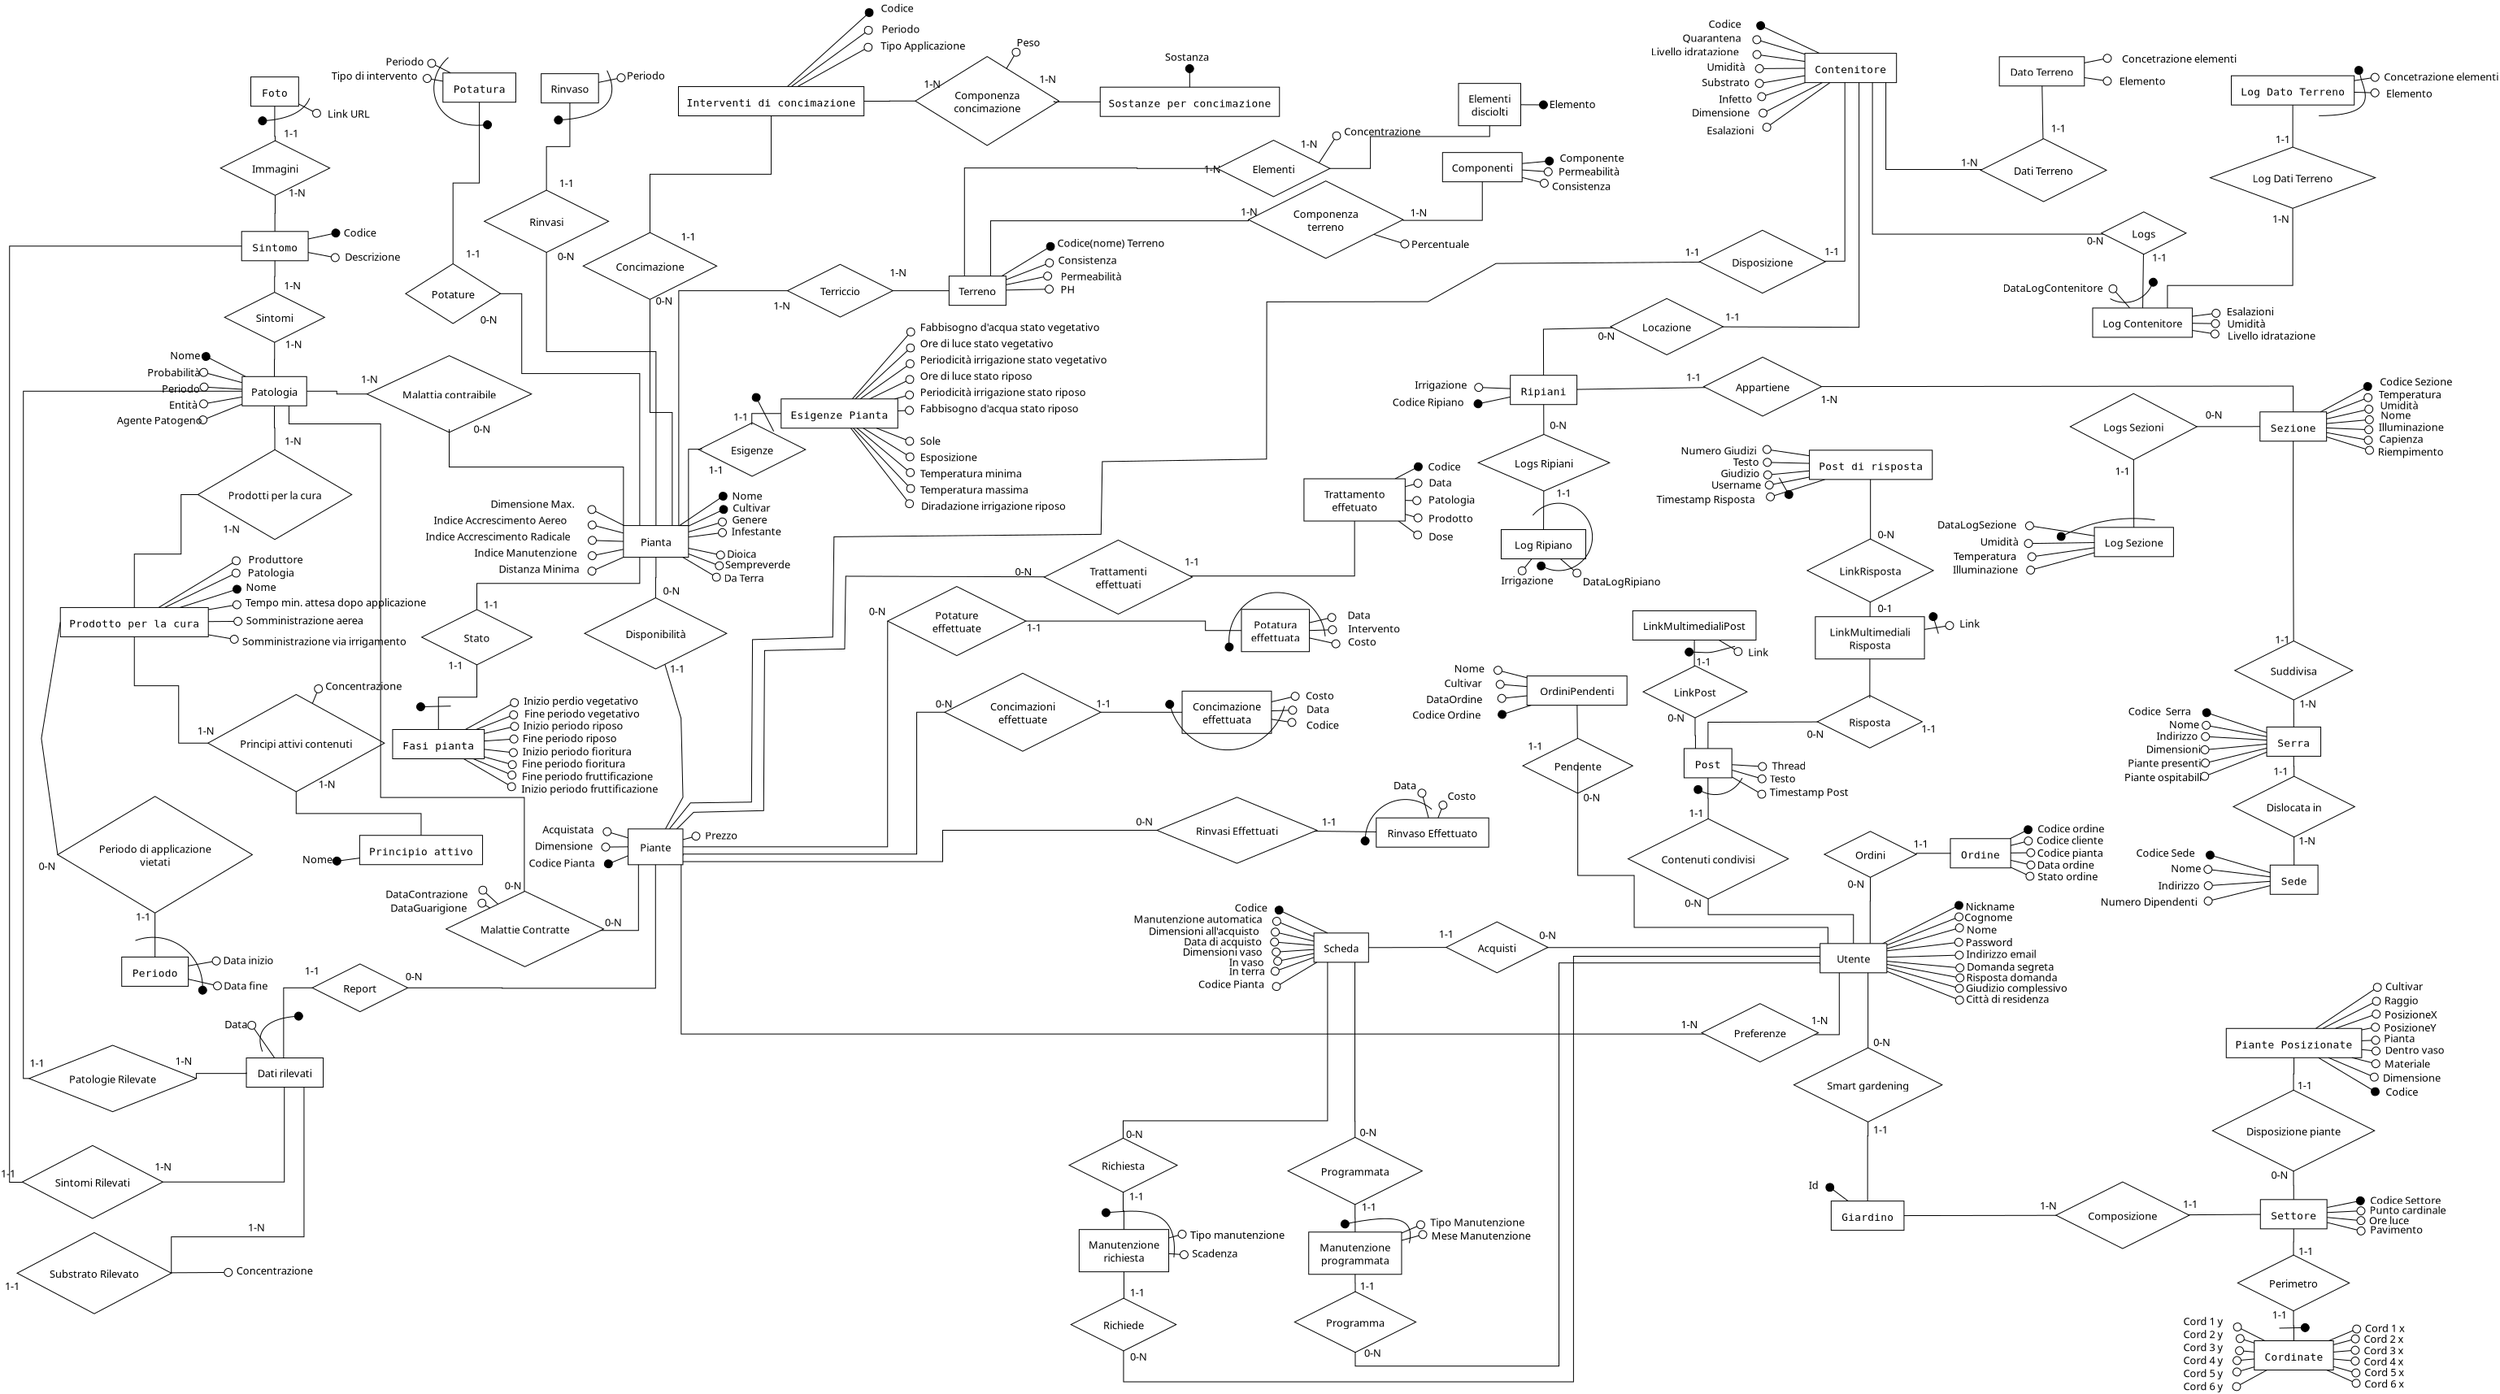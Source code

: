 <?xml version="1.0" encoding="UTF-8"?>
<dia:diagram xmlns:dia="http://www.lysator.liu.se/~alla/dia/">
  <dia:layer name="Sfondo" visible="true" active="true">
    <dia:object type="Standard - Line" version="0" id="O0">
      <dia:attribute name="obj_pos">
        <dia:point val="20.205,5.096"/>
      </dia:attribute>
      <dia:attribute name="obj_bb">
        <dia:rectangle val="18,3.887;20.205,5.096"/>
      </dia:attribute>
      <dia:attribute name="conn_endpoints">
        <dia:point val="20.205,5.096"/>
        <dia:point val="18,4"/>
      </dia:attribute>
      <dia:attribute name="numcp">
        <dia:int val="1"/>
      </dia:attribute>
      <dia:attribute name="line_width">
        <dia:real val="0"/>
      </dia:attribute>
      <dia:attribute name="end_arrow">
        <dia:enum val="9"/>
      </dia:attribute>
      <dia:attribute name="end_arrow_length">
        <dia:real val="0.5"/>
      </dia:attribute>
      <dia:attribute name="end_arrow_width">
        <dia:real val="0.5"/>
      </dia:attribute>
      <dia:connections>
        <dia:connection handle="0" to="O421" connection="16"/>
      </dia:connections>
    </dia:object>
    <dia:object type="Standard - Line" version="0" id="O1">
      <dia:attribute name="obj_pos">
        <dia:point val="20.169,5.557"/>
      </dia:attribute>
      <dia:attribute name="obj_bb">
        <dia:rectangle val="18,4.82;20.169,5.557"/>
      </dia:attribute>
      <dia:attribute name="conn_endpoints">
        <dia:point val="20.169,5.557"/>
        <dia:point val="18,5"/>
      </dia:attribute>
      <dia:attribute name="numcp">
        <dia:int val="1"/>
      </dia:attribute>
      <dia:attribute name="line_width">
        <dia:real val="0"/>
      </dia:attribute>
      <dia:attribute name="end_arrow">
        <dia:enum val="9"/>
      </dia:attribute>
      <dia:attribute name="end_arrow_length">
        <dia:real val="0.5"/>
      </dia:attribute>
      <dia:attribute name="end_arrow_width">
        <dia:real val="0.5"/>
      </dia:attribute>
      <dia:connections>
        <dia:connection handle="0" to="O421" connection="16"/>
      </dia:connections>
    </dia:object>
    <dia:object type="Standard - Line" version="0" id="O2">
      <dia:attribute name="obj_pos">
        <dia:point val="20.168,6.071"/>
      </dia:attribute>
      <dia:attribute name="obj_bb">
        <dia:rectangle val="18,5.758;20.168,6.258"/>
      </dia:attribute>
      <dia:attribute name="conn_endpoints">
        <dia:point val="20.168,6.071"/>
        <dia:point val="18,6"/>
      </dia:attribute>
      <dia:attribute name="numcp">
        <dia:int val="1"/>
      </dia:attribute>
      <dia:attribute name="line_width">
        <dia:real val="0"/>
      </dia:attribute>
      <dia:attribute name="end_arrow">
        <dia:enum val="9"/>
      </dia:attribute>
      <dia:attribute name="end_arrow_length">
        <dia:real val="0.5"/>
      </dia:attribute>
      <dia:attribute name="end_arrow_width">
        <dia:real val="0.5"/>
      </dia:attribute>
      <dia:connections>
        <dia:connection handle="0" to="O421" connection="7"/>
      </dia:connections>
    </dia:object>
    <dia:object type="Standard - Line" version="0" id="O3">
      <dia:attribute name="obj_pos">
        <dia:point val="20.168,6.558"/>
      </dia:attribute>
      <dia:attribute name="obj_bb">
        <dia:rectangle val="18,6.558;20.168,7.195"/>
      </dia:attribute>
      <dia:attribute name="conn_endpoints">
        <dia:point val="20.168,6.558"/>
        <dia:point val="18,7"/>
      </dia:attribute>
      <dia:attribute name="numcp">
        <dia:int val="1"/>
      </dia:attribute>
      <dia:attribute name="line_width">
        <dia:real val="0"/>
      </dia:attribute>
      <dia:attribute name="end_arrow">
        <dia:enum val="9"/>
      </dia:attribute>
      <dia:attribute name="end_arrow_length">
        <dia:real val="0.5"/>
      </dia:attribute>
      <dia:attribute name="end_arrow_width">
        <dia:real val="0.5"/>
      </dia:attribute>
      <dia:connections>
        <dia:connection handle="0" to="O421" connection="9"/>
      </dia:connections>
    </dia:object>
    <dia:object type="Standard - Line" version="0" id="O4">
      <dia:attribute name="obj_pos">
        <dia:point val="20.168,7.046"/>
      </dia:attribute>
      <dia:attribute name="obj_bb">
        <dia:rectangle val="18,7.046;20.168,8.128"/>
      </dia:attribute>
      <dia:attribute name="conn_endpoints">
        <dia:point val="20.168,7.046"/>
        <dia:point val="18,8"/>
      </dia:attribute>
      <dia:attribute name="numcp">
        <dia:int val="1"/>
      </dia:attribute>
      <dia:attribute name="line_width">
        <dia:real val="0"/>
      </dia:attribute>
      <dia:attribute name="end_arrow">
        <dia:enum val="9"/>
      </dia:attribute>
      <dia:attribute name="end_arrow_length">
        <dia:real val="0.5"/>
      </dia:attribute>
      <dia:attribute name="end_arrow_width">
        <dia:real val="0.5"/>
      </dia:attribute>
      <dia:connections>
        <dia:connection handle="0" to="O421" connection="11"/>
      </dia:connections>
    </dia:object>
    <dia:object type="Standard - Text" version="1" id="O5">
      <dia:attribute name="obj_pos">
        <dia:point val="26.846,3.5"/>
      </dia:attribute>
      <dia:attribute name="obj_bb">
        <dia:rectangle val="26.846,2.905;28.736,3.65"/>
      </dia:attribute>
      <dia:attribute name="text">
        <dia:composite type="text">
          <dia:attribute name="string">
            <dia:string>#Nome#</dia:string>
          </dia:attribute>
          <dia:attribute name="font">
            <dia:font family="sans" style="0" name="Helvetica"/>
          </dia:attribute>
          <dia:attribute name="height">
            <dia:real val="0.8"/>
          </dia:attribute>
          <dia:attribute name="pos">
            <dia:point val="26.846,3.5"/>
          </dia:attribute>
          <dia:attribute name="color">
            <dia:color val="#000000"/>
          </dia:attribute>
          <dia:attribute name="alignment">
            <dia:enum val="0"/>
          </dia:attribute>
        </dia:composite>
      </dia:attribute>
      <dia:attribute name="valign">
        <dia:enum val="3"/>
      </dia:attribute>
    </dia:object>
    <dia:object type="Standard - Text" version="1" id="O6">
      <dia:attribute name="obj_pos">
        <dia:point val="26.846,4.963"/>
      </dia:attribute>
      <dia:attribute name="obj_bb">
        <dia:rectangle val="26.846,4.368;29.193,5.113"/>
      </dia:attribute>
      <dia:attribute name="text">
        <dia:composite type="text">
          <dia:attribute name="string">
            <dia:string>#Genere#</dia:string>
          </dia:attribute>
          <dia:attribute name="font">
            <dia:font family="sans" style="0" name="Helvetica"/>
          </dia:attribute>
          <dia:attribute name="height">
            <dia:real val="0.8"/>
          </dia:attribute>
          <dia:attribute name="pos">
            <dia:point val="26.846,4.963"/>
          </dia:attribute>
          <dia:attribute name="color">
            <dia:color val="#000000"/>
          </dia:attribute>
          <dia:attribute name="alignment">
            <dia:enum val="0"/>
          </dia:attribute>
        </dia:composite>
      </dia:attribute>
      <dia:attribute name="valign">
        <dia:enum val="3"/>
      </dia:attribute>
    </dia:object>
    <dia:object type="Standard - Text" version="1" id="O7">
      <dia:attribute name="obj_pos">
        <dia:point val="26.889,4.243"/>
      </dia:attribute>
      <dia:attribute name="obj_bb">
        <dia:rectangle val="26.889,3.648;29.381,4.393"/>
      </dia:attribute>
      <dia:attribute name="text">
        <dia:composite type="text">
          <dia:attribute name="string">
            <dia:string>#Cultivar#</dia:string>
          </dia:attribute>
          <dia:attribute name="font">
            <dia:font family="sans" style="0" name="Helvetica"/>
          </dia:attribute>
          <dia:attribute name="height">
            <dia:real val="0.8"/>
          </dia:attribute>
          <dia:attribute name="pos">
            <dia:point val="26.889,4.243"/>
          </dia:attribute>
          <dia:attribute name="color">
            <dia:color val="#000000"/>
          </dia:attribute>
          <dia:attribute name="alignment">
            <dia:enum val="0"/>
          </dia:attribute>
        </dia:composite>
      </dia:attribute>
      <dia:attribute name="valign">
        <dia:enum val="3"/>
      </dia:attribute>
    </dia:object>
    <dia:object type="Standard - Text" version="1" id="O8">
      <dia:attribute name="obj_pos">
        <dia:point val="26.537,7.076"/>
      </dia:attribute>
      <dia:attribute name="obj_bb">
        <dia:rectangle val="26.537,6.481;28.522,7.226"/>
      </dia:attribute>
      <dia:attribute name="text">
        <dia:composite type="text">
          <dia:attribute name="string">
            <dia:string>#Dioica#</dia:string>
          </dia:attribute>
          <dia:attribute name="font">
            <dia:font family="sans" style="0" name="Helvetica"/>
          </dia:attribute>
          <dia:attribute name="height">
            <dia:real val="0.8"/>
          </dia:attribute>
          <dia:attribute name="pos">
            <dia:point val="26.537,7.076"/>
          </dia:attribute>
          <dia:attribute name="color">
            <dia:color val="#000000"/>
          </dia:attribute>
          <dia:attribute name="alignment">
            <dia:enum val="0"/>
          </dia:attribute>
        </dia:composite>
      </dia:attribute>
      <dia:attribute name="valign">
        <dia:enum val="3"/>
      </dia:attribute>
    </dia:object>
    <dia:object type="Standard - Text" version="1" id="O9">
      <dia:attribute name="obj_pos">
        <dia:point val="26.422,7.729"/>
      </dia:attribute>
      <dia:attribute name="obj_bb">
        <dia:rectangle val="26.422,7.134;30.752,7.879"/>
      </dia:attribute>
      <dia:attribute name="text">
        <dia:composite type="text">
          <dia:attribute name="string">
            <dia:string>#Sempreverde#</dia:string>
          </dia:attribute>
          <dia:attribute name="font">
            <dia:font family="sans" style="0" name="Helvetica"/>
          </dia:attribute>
          <dia:attribute name="height">
            <dia:real val="0.8"/>
          </dia:attribute>
          <dia:attribute name="pos">
            <dia:point val="26.422,7.729"/>
          </dia:attribute>
          <dia:attribute name="color">
            <dia:color val="#000000"/>
          </dia:attribute>
          <dia:attribute name="alignment">
            <dia:enum val="0"/>
          </dia:attribute>
        </dia:composite>
      </dia:attribute>
      <dia:attribute name="valign">
        <dia:enum val="3"/>
      </dia:attribute>
    </dia:object>
    <dia:object type="Standard - Text" version="1" id="O10">
      <dia:attribute name="obj_pos">
        <dia:point val="12,4"/>
      </dia:attribute>
      <dia:attribute name="obj_bb">
        <dia:rectangle val="12,3.405;17.525,4.15"/>
      </dia:attribute>
      <dia:attribute name="text">
        <dia:composite type="text">
          <dia:attribute name="string">
            <dia:string>#Dimensione Max.#</dia:string>
          </dia:attribute>
          <dia:attribute name="font">
            <dia:font family="sans" style="0" name="Helvetica"/>
          </dia:attribute>
          <dia:attribute name="height">
            <dia:real val="0.8"/>
          </dia:attribute>
          <dia:attribute name="pos">
            <dia:point val="12,4"/>
          </dia:attribute>
          <dia:attribute name="color">
            <dia:color val="#000000"/>
          </dia:attribute>
          <dia:attribute name="alignment">
            <dia:enum val="0"/>
          </dia:attribute>
        </dia:composite>
      </dia:attribute>
      <dia:attribute name="valign">
        <dia:enum val="3"/>
      </dia:attribute>
    </dia:object>
    <dia:object type="Standard - Text" version="1" id="O11">
      <dia:attribute name="obj_pos">
        <dia:point val="8.5,5"/>
      </dia:attribute>
      <dia:attribute name="obj_bb">
        <dia:rectangle val="8.5,4.405;17.442,5.95"/>
      </dia:attribute>
      <dia:attribute name="text">
        <dia:composite type="text">
          <dia:attribute name="string">
            <dia:string>#Indice Accrescimento Aereo
#</dia:string>
          </dia:attribute>
          <dia:attribute name="font">
            <dia:font family="sans" style="0" name="Helvetica"/>
          </dia:attribute>
          <dia:attribute name="height">
            <dia:real val="0.8"/>
          </dia:attribute>
          <dia:attribute name="pos">
            <dia:point val="8.5,5"/>
          </dia:attribute>
          <dia:attribute name="color">
            <dia:color val="#000000"/>
          </dia:attribute>
          <dia:attribute name="alignment">
            <dia:enum val="0"/>
          </dia:attribute>
        </dia:composite>
      </dia:attribute>
      <dia:attribute name="valign">
        <dia:enum val="3"/>
      </dia:attribute>
    </dia:object>
    <dia:object type="Standard - Text" version="1" id="O12">
      <dia:attribute name="obj_pos">
        <dia:point val="8,6"/>
      </dia:attribute>
      <dia:attribute name="obj_bb">
        <dia:rectangle val="8,5.405;17.8,6.15"/>
      </dia:attribute>
      <dia:attribute name="text">
        <dia:composite type="text">
          <dia:attribute name="string">
            <dia:string>#Indice Accrescimento Radicale#</dia:string>
          </dia:attribute>
          <dia:attribute name="font">
            <dia:font family="sans" style="0" name="Helvetica"/>
          </dia:attribute>
          <dia:attribute name="height">
            <dia:real val="0.8"/>
          </dia:attribute>
          <dia:attribute name="pos">
            <dia:point val="8,6"/>
          </dia:attribute>
          <dia:attribute name="color">
            <dia:color val="#000000"/>
          </dia:attribute>
          <dia:attribute name="alignment">
            <dia:enum val="0"/>
          </dia:attribute>
        </dia:composite>
      </dia:attribute>
      <dia:attribute name="valign">
        <dia:enum val="3"/>
      </dia:attribute>
    </dia:object>
    <dia:object type="Standard - Text" version="1" id="O13">
      <dia:attribute name="obj_pos">
        <dia:point val="11,7"/>
      </dia:attribute>
      <dia:attribute name="obj_bb">
        <dia:rectangle val="11,6.405;17.64,7.15"/>
      </dia:attribute>
      <dia:attribute name="text">
        <dia:composite type="text">
          <dia:attribute name="string">
            <dia:string>#Indice Manutenzione#</dia:string>
          </dia:attribute>
          <dia:attribute name="font">
            <dia:font family="sans" style="0" name="Helvetica"/>
          </dia:attribute>
          <dia:attribute name="height">
            <dia:real val="0.8"/>
          </dia:attribute>
          <dia:attribute name="pos">
            <dia:point val="11,7"/>
          </dia:attribute>
          <dia:attribute name="color">
            <dia:color val="#000000"/>
          </dia:attribute>
          <dia:attribute name="alignment">
            <dia:enum val="0"/>
          </dia:attribute>
        </dia:composite>
      </dia:attribute>
      <dia:attribute name="valign">
        <dia:enum val="3"/>
      </dia:attribute>
    </dia:object>
    <dia:object type="Standard - Text" version="1" id="O14">
      <dia:attribute name="obj_pos">
        <dia:point val="12.5,8"/>
      </dia:attribute>
      <dia:attribute name="obj_bb">
        <dia:rectangle val="12.5,7.405;17.808,8.15"/>
      </dia:attribute>
      <dia:attribute name="text">
        <dia:composite type="text">
          <dia:attribute name="string">
            <dia:string>#Distanza Minima#</dia:string>
          </dia:attribute>
          <dia:attribute name="font">
            <dia:font family="sans" style="0" name="Helvetica"/>
          </dia:attribute>
          <dia:attribute name="height">
            <dia:real val="0.8"/>
          </dia:attribute>
          <dia:attribute name="pos">
            <dia:point val="12.5,8"/>
          </dia:attribute>
          <dia:attribute name="color">
            <dia:color val="#000000"/>
          </dia:attribute>
          <dia:attribute name="alignment">
            <dia:enum val="0"/>
          </dia:attribute>
        </dia:composite>
      </dia:attribute>
      <dia:attribute name="valign">
        <dia:enum val="3"/>
      </dia:attribute>
    </dia:object>
    <dia:object type="Standard - Line" version="0" id="O15">
      <dia:attribute name="obj_pos">
        <dia:point val="24.167,5.807"/>
      </dia:attribute>
      <dia:attribute name="obj_bb">
        <dia:rectangle val="24.167,5.285;26.5,5.807"/>
      </dia:attribute>
      <dia:attribute name="conn_endpoints">
        <dia:point val="24.167,5.807"/>
        <dia:point val="26.5,5.5"/>
      </dia:attribute>
      <dia:attribute name="numcp">
        <dia:int val="1"/>
      </dia:attribute>
      <dia:attribute name="line_width">
        <dia:real val="0"/>
      </dia:attribute>
      <dia:attribute name="end_arrow">
        <dia:enum val="9"/>
      </dia:attribute>
      <dia:attribute name="end_arrow_length">
        <dia:real val="0.5"/>
      </dia:attribute>
      <dia:attribute name="end_arrow_width">
        <dia:real val="0.5"/>
      </dia:attribute>
      <dia:connections>
        <dia:connection handle="0" to="O421" connection="16"/>
      </dia:connections>
    </dia:object>
    <dia:object type="Standard - Line" version="0" id="O16">
      <dia:attribute name="obj_pos">
        <dia:point val="24.168,6.493"/>
      </dia:attribute>
      <dia:attribute name="obj_bb">
        <dia:rectangle val="24.168,6.493;26.384,7.153"/>
      </dia:attribute>
      <dia:attribute name="conn_endpoints">
        <dia:point val="24.168,6.493"/>
        <dia:point val="26.384,6.96"/>
      </dia:attribute>
      <dia:attribute name="numcp">
        <dia:int val="1"/>
      </dia:attribute>
      <dia:attribute name="line_width">
        <dia:real val="0"/>
      </dia:attribute>
      <dia:attribute name="end_arrow">
        <dia:enum val="9"/>
      </dia:attribute>
      <dia:attribute name="end_arrow_length">
        <dia:real val="0.5"/>
      </dia:attribute>
      <dia:attribute name="end_arrow_width">
        <dia:real val="0.5"/>
      </dia:attribute>
      <dia:connections>
        <dia:connection handle="0" to="O421" connection="16"/>
      </dia:connections>
    </dia:object>
    <dia:object type="Standard - Line" version="0" id="O17">
      <dia:attribute name="obj_pos">
        <dia:point val="24.168,5.486"/>
      </dia:attribute>
      <dia:attribute name="obj_bb">
        <dia:rectangle val="24.168,4.637;26.491,5.486"/>
      </dia:attribute>
      <dia:attribute name="conn_endpoints">
        <dia:point val="24.168,5.486"/>
        <dia:point val="26.491,4.807"/>
      </dia:attribute>
      <dia:attribute name="numcp">
        <dia:int val="1"/>
      </dia:attribute>
      <dia:attribute name="line_width">
        <dia:real val="0"/>
      </dia:attribute>
      <dia:attribute name="end_arrow">
        <dia:enum val="9"/>
      </dia:attribute>
      <dia:attribute name="end_arrow_length">
        <dia:real val="0.5"/>
      </dia:attribute>
      <dia:attribute name="end_arrow_width">
        <dia:real val="0.5"/>
      </dia:attribute>
      <dia:connections>
        <dia:connection handle="0" to="O421" connection="16"/>
      </dia:connections>
    </dia:object>
    <dia:object type="Standard - Line" version="0" id="O18">
      <dia:attribute name="obj_pos">
        <dia:point val="24.136,6.828"/>
      </dia:attribute>
      <dia:attribute name="obj_bb">
        <dia:rectangle val="24.136,6.828;26.298,7.804"/>
      </dia:attribute>
      <dia:attribute name="conn_endpoints">
        <dia:point val="24.136,6.828"/>
        <dia:point val="26.298,7.66"/>
      </dia:attribute>
      <dia:attribute name="numcp">
        <dia:int val="1"/>
      </dia:attribute>
      <dia:attribute name="line_width">
        <dia:real val="0"/>
      </dia:attribute>
      <dia:attribute name="end_arrow">
        <dia:enum val="9"/>
      </dia:attribute>
      <dia:attribute name="end_arrow_length">
        <dia:real val="0.5"/>
      </dia:attribute>
      <dia:attribute name="end_arrow_width">
        <dia:real val="0.5"/>
      </dia:attribute>
      <dia:connections>
        <dia:connection handle="0" to="O421" connection="16"/>
      </dia:connections>
    </dia:object>
    <dia:object type="Standard - Text" version="1" id="O19">
      <dia:attribute name="obj_pos">
        <dia:point val="26.807,5.693"/>
      </dia:attribute>
      <dia:attribute name="obj_bb">
        <dia:rectangle val="26.807,5.098;30.047,5.843"/>
      </dia:attribute>
      <dia:attribute name="text">
        <dia:composite type="text">
          <dia:attribute name="string">
            <dia:string>#Infestante#</dia:string>
          </dia:attribute>
          <dia:attribute name="font">
            <dia:font family="sans" style="0" name="Helvetica"/>
          </dia:attribute>
          <dia:attribute name="height">
            <dia:real val="0.8"/>
          </dia:attribute>
          <dia:attribute name="pos">
            <dia:point val="26.807,5.693"/>
          </dia:attribute>
          <dia:attribute name="color">
            <dia:color val="#000000"/>
          </dia:attribute>
          <dia:attribute name="alignment">
            <dia:enum val="0"/>
          </dia:attribute>
        </dia:composite>
      </dia:attribute>
      <dia:attribute name="valign">
        <dia:enum val="3"/>
      </dia:attribute>
    </dia:object>
    <dia:object type="Standard - Line" version="0" id="O20">
      <dia:attribute name="obj_pos">
        <dia:point val="20.453,24.308"/>
      </dia:attribute>
      <dia:attribute name="obj_bb">
        <dia:rectangle val="18.927,23.687;20.453,24.308"/>
      </dia:attribute>
      <dia:attribute name="conn_endpoints">
        <dia:point val="20.453,24.308"/>
        <dia:point val="18.927,23.856"/>
      </dia:attribute>
      <dia:attribute name="numcp">
        <dia:int val="1"/>
      </dia:attribute>
      <dia:attribute name="line_width">
        <dia:real val="0"/>
      </dia:attribute>
      <dia:attribute name="end_arrow">
        <dia:enum val="9"/>
      </dia:attribute>
      <dia:attribute name="end_arrow_length">
        <dia:real val="0.5"/>
      </dia:attribute>
      <dia:attribute name="end_arrow_width">
        <dia:real val="0.5"/>
      </dia:attribute>
      <dia:connections>
        <dia:connection handle="0" to="O706" connection="5"/>
      </dia:connections>
    </dia:object>
    <dia:object type="Standard - Line" version="0" id="O21">
      <dia:attribute name="obj_pos">
        <dia:point val="20.453,24.858"/>
      </dia:attribute>
      <dia:attribute name="obj_bb">
        <dia:rectangle val="18.823,24.621;20.453,25.121"/>
      </dia:attribute>
      <dia:attribute name="conn_endpoints">
        <dia:point val="20.453,24.858"/>
        <dia:point val="18.823,24.874"/>
      </dia:attribute>
      <dia:attribute name="numcp">
        <dia:int val="1"/>
      </dia:attribute>
      <dia:attribute name="line_width">
        <dia:real val="0"/>
      </dia:attribute>
      <dia:attribute name="end_arrow">
        <dia:enum val="9"/>
      </dia:attribute>
      <dia:attribute name="end_arrow_length">
        <dia:real val="0.5"/>
      </dia:attribute>
      <dia:attribute name="end_arrow_width">
        <dia:real val="0.5"/>
      </dia:attribute>
      <dia:connections>
        <dia:connection handle="0" to="O706" connection="7"/>
      </dia:connections>
    </dia:object>
    <dia:object type="Standard - Text" version="1" id="O22">
      <dia:attribute name="obj_pos">
        <dia:point val="25.192,24.394"/>
      </dia:attribute>
      <dia:attribute name="obj_bb">
        <dia:rectangle val="25.192,23.799;27.297,24.544"/>
      </dia:attribute>
      <dia:attribute name="text">
        <dia:composite type="text">
          <dia:attribute name="string">
            <dia:string>#Prezzo#</dia:string>
          </dia:attribute>
          <dia:attribute name="font">
            <dia:font family="sans" style="0" name="Helvetica"/>
          </dia:attribute>
          <dia:attribute name="height">
            <dia:real val="0.8"/>
          </dia:attribute>
          <dia:attribute name="pos">
            <dia:point val="25.192,24.394"/>
          </dia:attribute>
          <dia:attribute name="color">
            <dia:color val="#000000"/>
          </dia:attribute>
          <dia:attribute name="alignment">
            <dia:enum val="0"/>
          </dia:attribute>
        </dia:composite>
      </dia:attribute>
      <dia:attribute name="valign">
        <dia:enum val="3"/>
      </dia:attribute>
    </dia:object>
    <dia:object type="Standard - Text" version="1" id="O23">
      <dia:attribute name="obj_pos">
        <dia:point val="14.727,25.041"/>
      </dia:attribute>
      <dia:attribute name="obj_bb">
        <dia:rectangle val="14.727,24.446;18.522,25.191"/>
      </dia:attribute>
      <dia:attribute name="text">
        <dia:composite type="text">
          <dia:attribute name="string">
            <dia:string>#Dimensione#</dia:string>
          </dia:attribute>
          <dia:attribute name="font">
            <dia:font family="sans" style="0" name="Helvetica"/>
          </dia:attribute>
          <dia:attribute name="height">
            <dia:real val="0.8"/>
          </dia:attribute>
          <dia:attribute name="pos">
            <dia:point val="14.727,25.041"/>
          </dia:attribute>
          <dia:attribute name="color">
            <dia:color val="#000000"/>
          </dia:attribute>
          <dia:attribute name="alignment">
            <dia:enum val="0"/>
          </dia:attribute>
        </dia:composite>
      </dia:attribute>
      <dia:attribute name="valign">
        <dia:enum val="3"/>
      </dia:attribute>
    </dia:object>
    <dia:object type="Standard - Text" version="1" id="O24">
      <dia:attribute name="obj_pos">
        <dia:point val="14.354,26.096"/>
      </dia:attribute>
      <dia:attribute name="obj_bb">
        <dia:rectangle val="14.354,25.501;18.731,26.246"/>
      </dia:attribute>
      <dia:attribute name="text">
        <dia:composite type="text">
          <dia:attribute name="string">
            <dia:string>#Codice Pianta#</dia:string>
          </dia:attribute>
          <dia:attribute name="font">
            <dia:font family="sans" style="0" name="Helvetica"/>
          </dia:attribute>
          <dia:attribute name="height">
            <dia:real val="0.8"/>
          </dia:attribute>
          <dia:attribute name="pos">
            <dia:point val="14.354,26.096"/>
          </dia:attribute>
          <dia:attribute name="color">
            <dia:color val="#000000"/>
          </dia:attribute>
          <dia:attribute name="alignment">
            <dia:enum val="0"/>
          </dia:attribute>
        </dia:composite>
      </dia:attribute>
      <dia:attribute name="valign">
        <dia:enum val="3"/>
      </dia:attribute>
    </dia:object>
    <dia:object type="Standard - Text" version="1" id="O25">
      <dia:attribute name="obj_pos">
        <dia:point val="76.486,30.532"/>
      </dia:attribute>
      <dia:attribute name="obj_bb">
        <dia:rectangle val="76.486,29.937;77.603,30.682"/>
      </dia:attribute>
      <dia:attribute name="text">
        <dia:composite type="text">
          <dia:attribute name="string">
            <dia:string>#0-N#</dia:string>
          </dia:attribute>
          <dia:attribute name="font">
            <dia:font family="sans" style="0" name="Helvetica"/>
          </dia:attribute>
          <dia:attribute name="height">
            <dia:real val="0.8"/>
          </dia:attribute>
          <dia:attribute name="pos">
            <dia:point val="76.486,30.532"/>
          </dia:attribute>
          <dia:attribute name="color">
            <dia:color val="#000000"/>
          </dia:attribute>
          <dia:attribute name="alignment">
            <dia:enum val="0"/>
          </dia:attribute>
        </dia:composite>
      </dia:attribute>
      <dia:attribute name="valign">
        <dia:enum val="3"/>
      </dia:attribute>
    </dia:object>
    <dia:object type="Standard - Text" version="1" id="O26">
      <dia:attribute name="obj_pos">
        <dia:point val="6.764,33.073"/>
      </dia:attribute>
      <dia:attribute name="obj_bb">
        <dia:rectangle val="6.764,32.478;7.882,33.223"/>
      </dia:attribute>
      <dia:attribute name="text">
        <dia:composite type="text">
          <dia:attribute name="string">
            <dia:string>#0-N#</dia:string>
          </dia:attribute>
          <dia:attribute name="font">
            <dia:font family="sans" style="0" name="Helvetica"/>
          </dia:attribute>
          <dia:attribute name="height">
            <dia:real val="0.8"/>
          </dia:attribute>
          <dia:attribute name="pos">
            <dia:point val="6.764,33.073"/>
          </dia:attribute>
          <dia:attribute name="color">
            <dia:color val="#000000"/>
          </dia:attribute>
          <dia:attribute name="alignment">
            <dia:enum val="0"/>
          </dia:attribute>
        </dia:composite>
      </dia:attribute>
      <dia:attribute name="valign">
        <dia:enum val="3"/>
      </dia:attribute>
    </dia:object>
    <dia:object type="Standard - Line" version="0" id="O27">
      <dia:attribute name="obj_pos">
        <dia:point val="68.242,2.702"/>
      </dia:attribute>
      <dia:attribute name="obj_bb">
        <dia:rectangle val="68.242,2.254;69.27,2.737"/>
      </dia:attribute>
      <dia:attribute name="conn_endpoints">
        <dia:point val="68.242,2.702"/>
        <dia:point val="69.27,2.432"/>
      </dia:attribute>
      <dia:attribute name="numcp">
        <dia:int val="1"/>
      </dia:attribute>
      <dia:attribute name="line_width">
        <dia:real val="0"/>
      </dia:attribute>
      <dia:attribute name="end_arrow">
        <dia:enum val="9"/>
      </dia:attribute>
      <dia:attribute name="end_arrow_length">
        <dia:real val="0.5"/>
      </dia:attribute>
      <dia:attribute name="end_arrow_width">
        <dia:real val="0.5"/>
      </dia:attribute>
      <dia:connections>
        <dia:connection handle="0" to="O513" connection="16"/>
      </dia:connections>
    </dia:object>
    <dia:object type="Standard - Line" version="0" id="O28">
      <dia:attribute name="obj_pos">
        <dia:point val="68.24,3.552"/>
      </dia:attribute>
      <dia:attribute name="obj_bb">
        <dia:rectangle val="68.24,3.309;69.211,3.809"/>
      </dia:attribute>
      <dia:attribute name="conn_endpoints">
        <dia:point val="68.24,3.552"/>
        <dia:point val="69.211,3.562"/>
      </dia:attribute>
      <dia:attribute name="numcp">
        <dia:int val="1"/>
      </dia:attribute>
      <dia:attribute name="line_width">
        <dia:real val="0"/>
      </dia:attribute>
      <dia:attribute name="end_arrow">
        <dia:enum val="9"/>
      </dia:attribute>
      <dia:attribute name="end_arrow_length">
        <dia:real val="0.5"/>
      </dia:attribute>
      <dia:attribute name="end_arrow_width">
        <dia:real val="0.5"/>
      </dia:attribute>
      <dia:connections>
        <dia:connection handle="0" to="O513" connection="16"/>
      </dia:connections>
    </dia:object>
    <dia:object type="Standard - Line" version="0" id="O29">
      <dia:attribute name="obj_pos">
        <dia:point val="68.242,4.4"/>
      </dia:attribute>
      <dia:attribute name="obj_bb">
        <dia:rectangle val="68.242,4.383;69.27,4.864"/>
      </dia:attribute>
      <dia:attribute name="conn_endpoints">
        <dia:point val="68.242,4.4"/>
        <dia:point val="69.27,4.692"/>
      </dia:attribute>
      <dia:attribute name="numcp">
        <dia:int val="1"/>
      </dia:attribute>
      <dia:attribute name="line_width">
        <dia:real val="0"/>
      </dia:attribute>
      <dia:attribute name="end_arrow">
        <dia:enum val="9"/>
      </dia:attribute>
      <dia:attribute name="end_arrow_length">
        <dia:real val="0.5"/>
      </dia:attribute>
      <dia:attribute name="end_arrow_width">
        <dia:real val="0.5"/>
      </dia:attribute>
      <dia:connections>
        <dia:connection handle="0" to="O513" connection="16"/>
      </dia:connections>
    </dia:object>
    <dia:object type="Standard - Line" version="0" id="O30">
      <dia:attribute name="obj_pos">
        <dia:point val="67.453,4.542"/>
      </dia:attribute>
      <dia:attribute name="obj_bb">
        <dia:rectangle val="67.453,4.542;69.211,5.876"/>
      </dia:attribute>
      <dia:attribute name="conn_endpoints">
        <dia:point val="67.453,4.542"/>
        <dia:point val="69.211,5.821"/>
      </dia:attribute>
      <dia:attribute name="numcp">
        <dia:int val="1"/>
      </dia:attribute>
      <dia:attribute name="line_width">
        <dia:real val="0"/>
      </dia:attribute>
      <dia:attribute name="end_arrow">
        <dia:enum val="9"/>
      </dia:attribute>
      <dia:attribute name="end_arrow_length">
        <dia:real val="0.5"/>
      </dia:attribute>
      <dia:attribute name="end_arrow_width">
        <dia:real val="0.5"/>
      </dia:attribute>
    </dia:object>
    <dia:object type="Standard - Text" version="1" id="O31">
      <dia:attribute name="obj_pos">
        <dia:point val="69.654,1.708"/>
      </dia:attribute>
      <dia:attribute name="obj_bb">
        <dia:rectangle val="69.654,1.113;71.826,1.858"/>
      </dia:attribute>
      <dia:attribute name="text">
        <dia:composite type="text">
          <dia:attribute name="string">
            <dia:string>#Codice#</dia:string>
          </dia:attribute>
          <dia:attribute name="font">
            <dia:font family="sans" style="0" name="Helvetica"/>
          </dia:attribute>
          <dia:attribute name="height">
            <dia:real val="0.8"/>
          </dia:attribute>
          <dia:attribute name="pos">
            <dia:point val="69.654,1.708"/>
          </dia:attribute>
          <dia:attribute name="color">
            <dia:color val="#000000"/>
          </dia:attribute>
          <dia:attribute name="alignment">
            <dia:enum val="0"/>
          </dia:attribute>
        </dia:composite>
      </dia:attribute>
      <dia:attribute name="valign">
        <dia:enum val="3"/>
      </dia:attribute>
    </dia:object>
    <dia:object type="Standard - Text" version="1" id="O32">
      <dia:attribute name="obj_pos">
        <dia:point val="69.705,2.693"/>
      </dia:attribute>
      <dia:attribute name="obj_bb">
        <dia:rectangle val="69.705,2.098;71.232,2.843"/>
      </dia:attribute>
      <dia:attribute name="text">
        <dia:composite type="text">
          <dia:attribute name="string">
            <dia:string>#Data#</dia:string>
          </dia:attribute>
          <dia:attribute name="font">
            <dia:font family="sans" style="0" name="Helvetica"/>
          </dia:attribute>
          <dia:attribute name="height">
            <dia:real val="0.8"/>
          </dia:attribute>
          <dia:attribute name="pos">
            <dia:point val="69.705,2.693"/>
          </dia:attribute>
          <dia:attribute name="color">
            <dia:color val="#000000"/>
          </dia:attribute>
          <dia:attribute name="alignment">
            <dia:enum val="0"/>
          </dia:attribute>
        </dia:composite>
      </dia:attribute>
      <dia:attribute name="valign">
        <dia:enum val="3"/>
      </dia:attribute>
    </dia:object>
    <dia:object type="Standard - Text" version="1" id="O33">
      <dia:attribute name="obj_pos">
        <dia:point val="69.672,3.741"/>
      </dia:attribute>
      <dia:attribute name="obj_bb">
        <dia:rectangle val="69.672,3.146;72.64,3.891"/>
      </dia:attribute>
      <dia:attribute name="text">
        <dia:composite type="text">
          <dia:attribute name="string">
            <dia:string>#Patologia#</dia:string>
          </dia:attribute>
          <dia:attribute name="font">
            <dia:font family="sans" style="0" name="Helvetica"/>
          </dia:attribute>
          <dia:attribute name="height">
            <dia:real val="0.8"/>
          </dia:attribute>
          <dia:attribute name="pos">
            <dia:point val="69.672,3.741"/>
          </dia:attribute>
          <dia:attribute name="color">
            <dia:color val="#000000"/>
          </dia:attribute>
          <dia:attribute name="alignment">
            <dia:enum val="0"/>
          </dia:attribute>
        </dia:composite>
      </dia:attribute>
      <dia:attribute name="valign">
        <dia:enum val="3"/>
      </dia:attribute>
    </dia:object>
    <dia:object type="Standard - Text" version="1" id="O34">
      <dia:attribute name="obj_pos">
        <dia:point val="69.678,4.898"/>
      </dia:attribute>
      <dia:attribute name="obj_bb">
        <dia:rectangle val="69.678,4.303;72.41,5.048"/>
      </dia:attribute>
      <dia:attribute name="text">
        <dia:composite type="text">
          <dia:attribute name="string">
            <dia:string>#Prodotto#</dia:string>
          </dia:attribute>
          <dia:attribute name="font">
            <dia:font family="sans" style="0" name="Helvetica"/>
          </dia:attribute>
          <dia:attribute name="height">
            <dia:real val="0.8"/>
          </dia:attribute>
          <dia:attribute name="pos">
            <dia:point val="69.678,4.898"/>
          </dia:attribute>
          <dia:attribute name="color">
            <dia:color val="#000000"/>
          </dia:attribute>
          <dia:attribute name="alignment">
            <dia:enum val="0"/>
          </dia:attribute>
        </dia:composite>
      </dia:attribute>
      <dia:attribute name="valign">
        <dia:enum val="3"/>
      </dia:attribute>
    </dia:object>
    <dia:object type="Standard - Text" version="1" id="O35">
      <dia:attribute name="obj_pos">
        <dia:point val="69.686,6.0"/>
      </dia:attribute>
      <dia:attribute name="obj_bb">
        <dia:rectangle val="69.686,5.405;71.299,6.15"/>
      </dia:attribute>
      <dia:attribute name="text">
        <dia:composite type="text">
          <dia:attribute name="string">
            <dia:string>#Dose#</dia:string>
          </dia:attribute>
          <dia:attribute name="font">
            <dia:font family="sans" style="0" name="Helvetica"/>
          </dia:attribute>
          <dia:attribute name="height">
            <dia:real val="0.8"/>
          </dia:attribute>
          <dia:attribute name="pos">
            <dia:point val="69.686,6.0"/>
          </dia:attribute>
          <dia:attribute name="color">
            <dia:color val="#000000"/>
          </dia:attribute>
          <dia:attribute name="alignment">
            <dia:enum val="0"/>
          </dia:attribute>
        </dia:composite>
      </dia:attribute>
      <dia:attribute name="valign">
        <dia:enum val="3"/>
      </dia:attribute>
    </dia:object>
    <dia:object type="Standard - Text" version="1" id="O36">
      <dia:attribute name="obj_pos">
        <dia:point val="64.697,10.847"/>
      </dia:attribute>
      <dia:attribute name="obj_bb">
        <dia:rectangle val="64.697,10.252;66.224,10.997"/>
      </dia:attribute>
      <dia:attribute name="text">
        <dia:composite type="text">
          <dia:attribute name="string">
            <dia:string>#Data#</dia:string>
          </dia:attribute>
          <dia:attribute name="font">
            <dia:font family="sans" style="0" name="Helvetica"/>
          </dia:attribute>
          <dia:attribute name="height">
            <dia:real val="0.8"/>
          </dia:attribute>
          <dia:attribute name="pos">
            <dia:point val="64.697,10.847"/>
          </dia:attribute>
          <dia:attribute name="color">
            <dia:color val="#000000"/>
          </dia:attribute>
          <dia:attribute name="alignment">
            <dia:enum val="0"/>
          </dia:attribute>
        </dia:composite>
      </dia:attribute>
      <dia:attribute name="valign">
        <dia:enum val="3"/>
      </dia:attribute>
    </dia:object>
    <dia:object type="Standard - Text" version="1" id="O37">
      <dia:attribute name="obj_pos">
        <dia:point val="64.732,11.685"/>
      </dia:attribute>
      <dia:attribute name="obj_bb">
        <dia:rectangle val="64.732,11.09;68.057,11.835"/>
      </dia:attribute>
      <dia:attribute name="text">
        <dia:composite type="text">
          <dia:attribute name="string">
            <dia:string>#Intervento#</dia:string>
          </dia:attribute>
          <dia:attribute name="font">
            <dia:font family="sans" style="0" name="Helvetica"/>
          </dia:attribute>
          <dia:attribute name="height">
            <dia:real val="0.8"/>
          </dia:attribute>
          <dia:attribute name="pos">
            <dia:point val="64.732,11.685"/>
          </dia:attribute>
          <dia:attribute name="color">
            <dia:color val="#000000"/>
          </dia:attribute>
          <dia:attribute name="alignment">
            <dia:enum val="0"/>
          </dia:attribute>
        </dia:composite>
      </dia:attribute>
      <dia:attribute name="valign">
        <dia:enum val="3"/>
      </dia:attribute>
    </dia:object>
    <dia:object type="Standard - Text" version="1" id="O38">
      <dia:attribute name="obj_pos">
        <dia:point val="62.169,16.634"/>
      </dia:attribute>
      <dia:attribute name="obj_bb">
        <dia:rectangle val="62.169,16.039;63.696,16.784"/>
      </dia:attribute>
      <dia:attribute name="text">
        <dia:composite type="text">
          <dia:attribute name="string">
            <dia:string>#Data#</dia:string>
          </dia:attribute>
          <dia:attribute name="font">
            <dia:font family="sans" style="0" name="Helvetica"/>
          </dia:attribute>
          <dia:attribute name="height">
            <dia:real val="0.8"/>
          </dia:attribute>
          <dia:attribute name="pos">
            <dia:point val="62.169,16.634"/>
          </dia:attribute>
          <dia:attribute name="color">
            <dia:color val="#000000"/>
          </dia:attribute>
          <dia:attribute name="alignment">
            <dia:enum val="0"/>
          </dia:attribute>
        </dia:composite>
      </dia:attribute>
      <dia:attribute name="valign">
        <dia:enum val="3"/>
      </dia:attribute>
    </dia:object>
    <dia:object type="Standard - Text" version="1" id="O39">
      <dia:attribute name="obj_pos">
        <dia:point val="25.4,1.9"/>
      </dia:attribute>
      <dia:attribute name="obj_bb">
        <dia:rectangle val="25.4,1.305;26.445,2.05"/>
      </dia:attribute>
      <dia:attribute name="text">
        <dia:composite type="text">
          <dia:attribute name="string">
            <dia:string>#1-1#</dia:string>
          </dia:attribute>
          <dia:attribute name="font">
            <dia:font family="sans" style="0" name="Helvetica"/>
          </dia:attribute>
          <dia:attribute name="height">
            <dia:real val="0.8"/>
          </dia:attribute>
          <dia:attribute name="pos">
            <dia:point val="25.4,1.9"/>
          </dia:attribute>
          <dia:attribute name="color">
            <dia:color val="#000000"/>
          </dia:attribute>
          <dia:attribute name="alignment">
            <dia:enum val="0"/>
          </dia:attribute>
        </dia:composite>
      </dia:attribute>
      <dia:attribute name="valign">
        <dia:enum val="3"/>
      </dia:attribute>
    </dia:object>
    <dia:object type="Standard - Text" version="1" id="O40">
      <dia:attribute name="obj_pos">
        <dia:point val="26.928,-1.36"/>
      </dia:attribute>
      <dia:attribute name="obj_bb">
        <dia:rectangle val="26.928,-1.955;27.973,-1.21"/>
      </dia:attribute>
      <dia:attribute name="text">
        <dia:composite type="text">
          <dia:attribute name="string">
            <dia:string>#1-1#</dia:string>
          </dia:attribute>
          <dia:attribute name="font">
            <dia:font family="sans" style="0" name="Helvetica"/>
          </dia:attribute>
          <dia:attribute name="height">
            <dia:real val="0.8"/>
          </dia:attribute>
          <dia:attribute name="pos">
            <dia:point val="26.928,-1.36"/>
          </dia:attribute>
          <dia:attribute name="color">
            <dia:color val="#000000"/>
          </dia:attribute>
          <dia:attribute name="alignment">
            <dia:enum val="0"/>
          </dia:attribute>
        </dia:composite>
      </dia:attribute>
      <dia:attribute name="valign">
        <dia:enum val="3"/>
      </dia:attribute>
    </dia:object>
    <dia:object type="ER - Entity" version="0" id="O41">
      <dia:attribute name="obj_pos">
        <dia:point val="29.865,-2.695"/>
      </dia:attribute>
      <dia:attribute name="obj_bb">
        <dia:rectangle val="29.865,-2.695;37.04,-0.895"/>
      </dia:attribute>
      <dia:attribute name="elem_corner">
        <dia:point val="29.865,-2.695"/>
      </dia:attribute>
      <dia:attribute name="elem_width">
        <dia:real val="7.175"/>
      </dia:attribute>
      <dia:attribute name="elem_height">
        <dia:real val="1.8"/>
      </dia:attribute>
      <dia:attribute name="border_width">
        <dia:real val="0"/>
      </dia:attribute>
      <dia:attribute name="border_color">
        <dia:color val="#000000"/>
      </dia:attribute>
      <dia:attribute name="inner_color">
        <dia:color val="#ffffff"/>
      </dia:attribute>
      <dia:attribute name="name">
        <dia:string>#Esigenze Pianta#</dia:string>
      </dia:attribute>
      <dia:attribute name="weak">
        <dia:boolean val="false"/>
      </dia:attribute>
      <dia:attribute name="associative">
        <dia:boolean val="false"/>
      </dia:attribute>
      <dia:attribute name="font">
        <dia:font family="monospace" style="0" name="Courier"/>
      </dia:attribute>
      <dia:attribute name="font_height">
        <dia:real val="0.8"/>
      </dia:attribute>
    </dia:object>
    <dia:object type="Standard - Line" version="0" id="O42">
      <dia:attribute name="obj_pos">
        <dia:point val="34.239,-2.696"/>
      </dia:attribute>
      <dia:attribute name="obj_bb">
        <dia:rectangle val="34.239,-7;38.024,-2.696"/>
      </dia:attribute>
      <dia:attribute name="conn_endpoints">
        <dia:point val="34.239,-2.696"/>
        <dia:point val="38,-7"/>
      </dia:attribute>
      <dia:attribute name="numcp">
        <dia:int val="1"/>
      </dia:attribute>
      <dia:attribute name="line_width">
        <dia:real val="0"/>
      </dia:attribute>
      <dia:attribute name="end_arrow">
        <dia:enum val="9"/>
      </dia:attribute>
      <dia:attribute name="end_arrow_length">
        <dia:real val="0.5"/>
      </dia:attribute>
      <dia:attribute name="end_arrow_width">
        <dia:real val="0.5"/>
      </dia:attribute>
      <dia:connections>
        <dia:connection handle="0" to="O41" connection="8"/>
      </dia:connections>
    </dia:object>
    <dia:object type="Standard - Line" version="0" id="O43">
      <dia:attribute name="obj_pos">
        <dia:point val="34.426,-2.695"/>
      </dia:attribute>
      <dia:attribute name="obj_bb">
        <dia:rectangle val="34.426,-6.014;38,-2.695"/>
      </dia:attribute>
      <dia:attribute name="conn_endpoints">
        <dia:point val="34.426,-2.695"/>
        <dia:point val="38,-6"/>
      </dia:attribute>
      <dia:attribute name="numcp">
        <dia:int val="1"/>
      </dia:attribute>
      <dia:attribute name="line_width">
        <dia:real val="0"/>
      </dia:attribute>
      <dia:attribute name="end_arrow">
        <dia:enum val="9"/>
      </dia:attribute>
      <dia:attribute name="end_arrow_length">
        <dia:real val="0.5"/>
      </dia:attribute>
      <dia:attribute name="end_arrow_width">
        <dia:real val="0.5"/>
      </dia:attribute>
      <dia:connections>
        <dia:connection handle="0" to="O41" connection="8"/>
      </dia:connections>
    </dia:object>
    <dia:object type="Standard - Line" version="0" id="O44">
      <dia:attribute name="obj_pos">
        <dia:point val="34.73,-2.695"/>
      </dia:attribute>
      <dia:attribute name="obj_bb">
        <dia:rectangle val="34.73,-5.06;38,-2.695"/>
      </dia:attribute>
      <dia:attribute name="conn_endpoints">
        <dia:point val="34.73,-2.695"/>
        <dia:point val="38,-5"/>
      </dia:attribute>
      <dia:attribute name="numcp">
        <dia:int val="1"/>
      </dia:attribute>
      <dia:attribute name="line_width">
        <dia:real val="0"/>
      </dia:attribute>
      <dia:attribute name="end_arrow">
        <dia:enum val="9"/>
      </dia:attribute>
      <dia:attribute name="end_arrow_length">
        <dia:real val="0.5"/>
      </dia:attribute>
      <dia:attribute name="end_arrow_width">
        <dia:real val="0.5"/>
      </dia:attribute>
      <dia:connections>
        <dia:connection handle="0" to="O41" connection="8"/>
      </dia:connections>
    </dia:object>
    <dia:object type="Standard - Line" version="0" id="O45">
      <dia:attribute name="obj_pos">
        <dia:point val="35.309,-2.695"/>
      </dia:attribute>
      <dia:attribute name="obj_bb">
        <dia:rectangle val="35.309,-4.116;38,-2.695"/>
      </dia:attribute>
      <dia:attribute name="conn_endpoints">
        <dia:point val="35.309,-2.695"/>
        <dia:point val="38,-4"/>
      </dia:attribute>
      <dia:attribute name="numcp">
        <dia:int val="1"/>
      </dia:attribute>
      <dia:attribute name="line_width">
        <dia:real val="0"/>
      </dia:attribute>
      <dia:attribute name="end_arrow">
        <dia:enum val="9"/>
      </dia:attribute>
      <dia:attribute name="end_arrow_length">
        <dia:real val="0.5"/>
      </dia:attribute>
      <dia:attribute name="end_arrow_width">
        <dia:real val="0.5"/>
      </dia:attribute>
      <dia:connections>
        <dia:connection handle="0" to="O41" connection="8"/>
      </dia:connections>
    </dia:object>
    <dia:object type="Standard - Line" version="0" id="O46">
      <dia:attribute name="obj_pos">
        <dia:point val="36.848,-2.695"/>
      </dia:attribute>
      <dia:attribute name="obj_bb">
        <dia:rectangle val="36.848,-3.178;38,-2.694"/>
      </dia:attribute>
      <dia:attribute name="conn_endpoints">
        <dia:point val="36.848,-2.695"/>
        <dia:point val="38,-3"/>
      </dia:attribute>
      <dia:attribute name="numcp">
        <dia:int val="1"/>
      </dia:attribute>
      <dia:attribute name="line_width">
        <dia:real val="0"/>
      </dia:attribute>
      <dia:attribute name="end_arrow">
        <dia:enum val="9"/>
      </dia:attribute>
      <dia:attribute name="end_arrow_length">
        <dia:real val="0.5"/>
      </dia:attribute>
      <dia:attribute name="end_arrow_width">
        <dia:real val="0.5"/>
      </dia:attribute>
      <dia:connections>
        <dia:connection handle="0" to="O41" connection="8"/>
      </dia:connections>
    </dia:object>
    <dia:object type="Standard - Line" version="0" id="O47">
      <dia:attribute name="obj_pos">
        <dia:point val="37.023,-1.956"/>
      </dia:attribute>
      <dia:attribute name="obj_bb">
        <dia:rectangle val="37.023,-2.239;38,-1.739"/>
      </dia:attribute>
      <dia:attribute name="conn_endpoints">
        <dia:point val="37.023,-1.956"/>
        <dia:point val="38,-2"/>
      </dia:attribute>
      <dia:attribute name="numcp">
        <dia:int val="1"/>
      </dia:attribute>
      <dia:attribute name="line_width">
        <dia:real val="0"/>
      </dia:attribute>
      <dia:attribute name="end_arrow">
        <dia:enum val="9"/>
      </dia:attribute>
      <dia:attribute name="end_arrow_length">
        <dia:real val="0.5"/>
      </dia:attribute>
      <dia:attribute name="end_arrow_width">
        <dia:real val="0.5"/>
      </dia:attribute>
      <dia:connections>
        <dia:connection handle="0" to="O41" connection="8"/>
      </dia:connections>
    </dia:object>
    <dia:object type="Standard - Line" version="0" id="O48">
      <dia:attribute name="obj_pos">
        <dia:point val="35.732,-0.895"/>
      </dia:attribute>
      <dia:attribute name="obj_bb">
        <dia:rectangle val="35.732,-0.895;38,0.141"/>
      </dia:attribute>
      <dia:attribute name="conn_endpoints">
        <dia:point val="35.732,-0.895"/>
        <dia:point val="38,0"/>
      </dia:attribute>
      <dia:attribute name="numcp">
        <dia:int val="1"/>
      </dia:attribute>
      <dia:attribute name="line_width">
        <dia:real val="0"/>
      </dia:attribute>
      <dia:attribute name="end_arrow">
        <dia:enum val="9"/>
      </dia:attribute>
      <dia:attribute name="end_arrow_length">
        <dia:real val="0.5"/>
      </dia:attribute>
      <dia:attribute name="end_arrow_width">
        <dia:real val="0.5"/>
      </dia:attribute>
      <dia:connections>
        <dia:connection handle="0" to="O41" connection="8"/>
      </dia:connections>
    </dia:object>
    <dia:object type="Standard - Line" version="0" id="O49">
      <dia:attribute name="obj_pos">
        <dia:point val="34.914,-0.897"/>
      </dia:attribute>
      <dia:attribute name="obj_bb">
        <dia:rectangle val="34.914,-0.897;38,1.082"/>
      </dia:attribute>
      <dia:attribute name="conn_endpoints">
        <dia:point val="34.914,-0.897"/>
        <dia:point val="38,1"/>
      </dia:attribute>
      <dia:attribute name="numcp">
        <dia:int val="1"/>
      </dia:attribute>
      <dia:attribute name="line_width">
        <dia:real val="0"/>
      </dia:attribute>
      <dia:attribute name="end_arrow">
        <dia:enum val="9"/>
      </dia:attribute>
      <dia:attribute name="end_arrow_length">
        <dia:real val="0.5"/>
      </dia:attribute>
      <dia:attribute name="end_arrow_width">
        <dia:real val="0.5"/>
      </dia:attribute>
      <dia:connections>
        <dia:connection handle="0" to="O41" connection="8"/>
      </dia:connections>
    </dia:object>
    <dia:object type="Standard - Line" version="0" id="O50">
      <dia:attribute name="obj_pos">
        <dia:point val="34.53,-0.896"/>
      </dia:attribute>
      <dia:attribute name="obj_bb">
        <dia:rectangle val="34.53,-0.896;38,2.032"/>
      </dia:attribute>
      <dia:attribute name="conn_endpoints">
        <dia:point val="34.53,-0.896"/>
        <dia:point val="38,2"/>
      </dia:attribute>
      <dia:attribute name="numcp">
        <dia:int val="1"/>
      </dia:attribute>
      <dia:attribute name="line_width">
        <dia:real val="0"/>
      </dia:attribute>
      <dia:attribute name="end_arrow">
        <dia:enum val="9"/>
      </dia:attribute>
      <dia:attribute name="end_arrow_length">
        <dia:real val="0.5"/>
      </dia:attribute>
      <dia:attribute name="end_arrow_width">
        <dia:real val="0.5"/>
      </dia:attribute>
      <dia:connections>
        <dia:connection handle="0" to="O41" connection="8"/>
      </dia:connections>
    </dia:object>
    <dia:object type="Standard - Line" version="0" id="O51">
      <dia:attribute name="obj_pos">
        <dia:point val="34.306,-0.896"/>
      </dia:attribute>
      <dia:attribute name="obj_bb">
        <dia:rectangle val="34.306,-0.896;38.009,3"/>
      </dia:attribute>
      <dia:attribute name="conn_endpoints">
        <dia:point val="34.306,-0.896"/>
        <dia:point val="38,3"/>
      </dia:attribute>
      <dia:attribute name="numcp">
        <dia:int val="1"/>
      </dia:attribute>
      <dia:attribute name="line_width">
        <dia:real val="0"/>
      </dia:attribute>
      <dia:attribute name="end_arrow">
        <dia:enum val="9"/>
      </dia:attribute>
      <dia:attribute name="end_arrow_length">
        <dia:real val="0.5"/>
      </dia:attribute>
      <dia:attribute name="end_arrow_width">
        <dia:real val="0.5"/>
      </dia:attribute>
      <dia:connections>
        <dia:connection handle="0" to="O41" connection="8"/>
      </dia:connections>
    </dia:object>
    <dia:object type="Standard - Text" version="1" id="O52">
      <dia:attribute name="obj_pos">
        <dia:point val="38.411,-6.874"/>
      </dia:attribute>
      <dia:attribute name="obj_bb">
        <dia:rectangle val="38.411,-7.469;50.271,-6.724"/>
      </dia:attribute>
      <dia:attribute name="text">
        <dia:composite type="text">
          <dia:attribute name="string">
            <dia:string>#Fabbisogno d'acqua stato vegetativo#</dia:string>
          </dia:attribute>
          <dia:attribute name="font">
            <dia:font family="sans" style="0" name="Helvetica"/>
          </dia:attribute>
          <dia:attribute name="height">
            <dia:real val="0.8"/>
          </dia:attribute>
          <dia:attribute name="pos">
            <dia:point val="38.411,-6.874"/>
          </dia:attribute>
          <dia:attribute name="color">
            <dia:color val="#000000"/>
          </dia:attribute>
          <dia:attribute name="alignment">
            <dia:enum val="0"/>
          </dia:attribute>
        </dia:composite>
      </dia:attribute>
      <dia:attribute name="valign">
        <dia:enum val="3"/>
      </dia:attribute>
    </dia:object>
    <dia:object type="Standard - Text" version="1" id="O53">
      <dia:attribute name="obj_pos">
        <dia:point val="38.411,-5.874"/>
      </dia:attribute>
      <dia:attribute name="obj_bb">
        <dia:rectangle val="38.411,-6.469;47.336,-5.724"/>
      </dia:attribute>
      <dia:attribute name="text">
        <dia:composite type="text">
          <dia:attribute name="string">
            <dia:string>#Ore di luce stato vegetativo#</dia:string>
          </dia:attribute>
          <dia:attribute name="font">
            <dia:font family="sans" style="0" name="Helvetica"/>
          </dia:attribute>
          <dia:attribute name="height">
            <dia:real val="0.8"/>
          </dia:attribute>
          <dia:attribute name="pos">
            <dia:point val="38.411,-5.874"/>
          </dia:attribute>
          <dia:attribute name="color">
            <dia:color val="#000000"/>
          </dia:attribute>
          <dia:attribute name="alignment">
            <dia:enum val="0"/>
          </dia:attribute>
        </dia:composite>
      </dia:attribute>
      <dia:attribute name="valign">
        <dia:enum val="3"/>
      </dia:attribute>
    </dia:object>
    <dia:object type="Standard - Text" version="1" id="O54">
      <dia:attribute name="obj_pos">
        <dia:point val="38.411,-4.874"/>
      </dia:attribute>
      <dia:attribute name="obj_bb">
        <dia:rectangle val="38.411,-5.469;50.811,-4.724"/>
      </dia:attribute>
      <dia:attribute name="text">
        <dia:composite type="text">
          <dia:attribute name="string">
            <dia:string>#Periodicità irrigazione stato vegetativo#</dia:string>
          </dia:attribute>
          <dia:attribute name="font">
            <dia:font family="sans" style="0" name="Helvetica"/>
          </dia:attribute>
          <dia:attribute name="height">
            <dia:real val="0.8"/>
          </dia:attribute>
          <dia:attribute name="pos">
            <dia:point val="38.411,-4.874"/>
          </dia:attribute>
          <dia:attribute name="color">
            <dia:color val="#000000"/>
          </dia:attribute>
          <dia:attribute name="alignment">
            <dia:enum val="0"/>
          </dia:attribute>
        </dia:composite>
      </dia:attribute>
      <dia:attribute name="valign">
        <dia:enum val="3"/>
      </dia:attribute>
    </dia:object>
    <dia:object type="Standard - Text" version="1" id="O55">
      <dia:attribute name="obj_pos">
        <dia:point val="38.411,-3.874"/>
      </dia:attribute>
      <dia:attribute name="obj_bb">
        <dia:rectangle val="38.411,-4.469;45.881,-3.724"/>
      </dia:attribute>
      <dia:attribute name="text">
        <dia:composite type="text">
          <dia:attribute name="string">
            <dia:string>#Ore di luce stato riposo#</dia:string>
          </dia:attribute>
          <dia:attribute name="font">
            <dia:font family="sans" style="0" name="Helvetica"/>
          </dia:attribute>
          <dia:attribute name="height">
            <dia:real val="0.8"/>
          </dia:attribute>
          <dia:attribute name="pos">
            <dia:point val="38.411,-3.874"/>
          </dia:attribute>
          <dia:attribute name="color">
            <dia:color val="#000000"/>
          </dia:attribute>
          <dia:attribute name="alignment">
            <dia:enum val="0"/>
          </dia:attribute>
        </dia:composite>
      </dia:attribute>
      <dia:attribute name="valign">
        <dia:enum val="3"/>
      </dia:attribute>
    </dia:object>
    <dia:object type="Standard - Text" version="1" id="O56">
      <dia:attribute name="obj_pos">
        <dia:point val="38.411,-2.874"/>
      </dia:attribute>
      <dia:attribute name="obj_bb">
        <dia:rectangle val="38.411,-3.469;49.356,-2.724"/>
      </dia:attribute>
      <dia:attribute name="text">
        <dia:composite type="text">
          <dia:attribute name="string">
            <dia:string>#Periodicità irrigazione stato riposo#</dia:string>
          </dia:attribute>
          <dia:attribute name="font">
            <dia:font family="sans" style="0" name="Helvetica"/>
          </dia:attribute>
          <dia:attribute name="height">
            <dia:real val="0.8"/>
          </dia:attribute>
          <dia:attribute name="pos">
            <dia:point val="38.411,-2.874"/>
          </dia:attribute>
          <dia:attribute name="color">
            <dia:color val="#000000"/>
          </dia:attribute>
          <dia:attribute name="alignment">
            <dia:enum val="0"/>
          </dia:attribute>
        </dia:composite>
      </dia:attribute>
      <dia:attribute name="valign">
        <dia:enum val="3"/>
      </dia:attribute>
    </dia:object>
    <dia:object type="Standard - Text" version="1" id="O57">
      <dia:attribute name="obj_pos">
        <dia:point val="38.411,0.126"/>
      </dia:attribute>
      <dia:attribute name="obj_bb">
        <dia:rectangle val="38.411,-0.469;39.784,0.276"/>
      </dia:attribute>
      <dia:attribute name="text">
        <dia:composite type="text">
          <dia:attribute name="string">
            <dia:string>#Sole#</dia:string>
          </dia:attribute>
          <dia:attribute name="font">
            <dia:font family="sans" style="0" name="Helvetica"/>
          </dia:attribute>
          <dia:attribute name="height">
            <dia:real val="0.8"/>
          </dia:attribute>
          <dia:attribute name="pos">
            <dia:point val="38.411,0.126"/>
          </dia:attribute>
          <dia:attribute name="color">
            <dia:color val="#000000"/>
          </dia:attribute>
          <dia:attribute name="alignment">
            <dia:enum val="0"/>
          </dia:attribute>
        </dia:composite>
      </dia:attribute>
      <dia:attribute name="valign">
        <dia:enum val="3"/>
      </dia:attribute>
    </dia:object>
    <dia:object type="Standard - Text" version="1" id="O58">
      <dia:attribute name="obj_pos">
        <dia:point val="38.411,1.126"/>
      </dia:attribute>
      <dia:attribute name="obj_bb">
        <dia:rectangle val="38.411,0.531;42.164,1.276"/>
      </dia:attribute>
      <dia:attribute name="text">
        <dia:composite type="text">
          <dia:attribute name="string">
            <dia:string>#Esposizione#</dia:string>
          </dia:attribute>
          <dia:attribute name="font">
            <dia:font family="sans" style="0" name="Helvetica"/>
          </dia:attribute>
          <dia:attribute name="height">
            <dia:real val="0.8"/>
          </dia:attribute>
          <dia:attribute name="pos">
            <dia:point val="38.411,1.126"/>
          </dia:attribute>
          <dia:attribute name="color">
            <dia:color val="#000000"/>
          </dia:attribute>
          <dia:attribute name="alignment">
            <dia:enum val="0"/>
          </dia:attribute>
        </dia:composite>
      </dia:attribute>
      <dia:attribute name="valign">
        <dia:enum val="3"/>
      </dia:attribute>
    </dia:object>
    <dia:object type="Standard - Text" version="1" id="O59">
      <dia:attribute name="obj_pos">
        <dia:point val="38.411,2.126"/>
      </dia:attribute>
      <dia:attribute name="obj_bb">
        <dia:rectangle val="38.411,1.531;45.186,2.276"/>
      </dia:attribute>
      <dia:attribute name="text">
        <dia:composite type="text">
          <dia:attribute name="string">
            <dia:string>#Temperatura minima#</dia:string>
          </dia:attribute>
          <dia:attribute name="font">
            <dia:font family="sans" style="0" name="Helvetica"/>
          </dia:attribute>
          <dia:attribute name="height">
            <dia:real val="0.8"/>
          </dia:attribute>
          <dia:attribute name="pos">
            <dia:point val="38.411,2.126"/>
          </dia:attribute>
          <dia:attribute name="color">
            <dia:color val="#000000"/>
          </dia:attribute>
          <dia:attribute name="alignment">
            <dia:enum val="0"/>
          </dia:attribute>
        </dia:composite>
      </dia:attribute>
      <dia:attribute name="valign">
        <dia:enum val="3"/>
      </dia:attribute>
    </dia:object>
    <dia:object type="Standard - Text" version="1" id="O60">
      <dia:attribute name="obj_pos">
        <dia:point val="38.411,3.126"/>
      </dia:attribute>
      <dia:attribute name="obj_bb">
        <dia:rectangle val="38.411,2.531;45.661,3.276"/>
      </dia:attribute>
      <dia:attribute name="text">
        <dia:composite type="text">
          <dia:attribute name="string">
            <dia:string>#Temperatura massima#</dia:string>
          </dia:attribute>
          <dia:attribute name="font">
            <dia:font family="sans" style="0" name="Helvetica"/>
          </dia:attribute>
          <dia:attribute name="height">
            <dia:real val="0.8"/>
          </dia:attribute>
          <dia:attribute name="pos">
            <dia:point val="38.411,3.126"/>
          </dia:attribute>
          <dia:attribute name="color">
            <dia:color val="#000000"/>
          </dia:attribute>
          <dia:attribute name="alignment">
            <dia:enum val="0"/>
          </dia:attribute>
        </dia:composite>
      </dia:attribute>
      <dia:attribute name="valign">
        <dia:enum val="3"/>
      </dia:attribute>
    </dia:object>
    <dia:object type="Standard - Text" version="1" id="O61">
      <dia:attribute name="obj_pos">
        <dia:point val="38.411,-1.874"/>
      </dia:attribute>
      <dia:attribute name="obj_bb">
        <dia:rectangle val="38.411,-2.469;48.816,-1.724"/>
      </dia:attribute>
      <dia:attribute name="text">
        <dia:composite type="text">
          <dia:attribute name="string">
            <dia:string>#Fabbisogno d'acqua stato riposo#</dia:string>
          </dia:attribute>
          <dia:attribute name="font">
            <dia:font family="sans" style="0" name="Helvetica"/>
          </dia:attribute>
          <dia:attribute name="height">
            <dia:real val="0.8"/>
          </dia:attribute>
          <dia:attribute name="pos">
            <dia:point val="38.411,-1.874"/>
          </dia:attribute>
          <dia:attribute name="color">
            <dia:color val="#000000"/>
          </dia:attribute>
          <dia:attribute name="alignment">
            <dia:enum val="0"/>
          </dia:attribute>
        </dia:composite>
      </dia:attribute>
      <dia:attribute name="valign">
        <dia:enum val="3"/>
      </dia:attribute>
    </dia:object>
    <dia:object type="Standard - Text" version="1" id="O62">
      <dia:attribute name="obj_pos">
        <dia:point val="29.388,-8.192"/>
      </dia:attribute>
      <dia:attribute name="obj_bb">
        <dia:rectangle val="29.388,-8.787;30.505,-8.042"/>
      </dia:attribute>
      <dia:attribute name="text">
        <dia:composite type="text">
          <dia:attribute name="string">
            <dia:string>#1-N#</dia:string>
          </dia:attribute>
          <dia:attribute name="font">
            <dia:font family="sans" style="0" name="Helvetica"/>
          </dia:attribute>
          <dia:attribute name="height">
            <dia:real val="0.8"/>
          </dia:attribute>
          <dia:attribute name="pos">
            <dia:point val="29.388,-8.192"/>
          </dia:attribute>
          <dia:attribute name="color">
            <dia:color val="#000000"/>
          </dia:attribute>
          <dia:attribute name="alignment">
            <dia:enum val="0"/>
          </dia:attribute>
        </dia:composite>
      </dia:attribute>
      <dia:attribute name="valign">
        <dia:enum val="3"/>
      </dia:attribute>
    </dia:object>
    <dia:object type="Standard - Text" version="1" id="O63">
      <dia:attribute name="obj_pos">
        <dia:point val="58.127,-13.968"/>
      </dia:attribute>
      <dia:attribute name="obj_bb">
        <dia:rectangle val="58.127,-14.563;59.245,-13.018"/>
      </dia:attribute>
      <dia:attribute name="text">
        <dia:composite type="text">
          <dia:attribute name="string">
            <dia:string>#1-N
#</dia:string>
          </dia:attribute>
          <dia:attribute name="font">
            <dia:font family="sans" style="0" name="Helvetica"/>
          </dia:attribute>
          <dia:attribute name="height">
            <dia:real val="0.8"/>
          </dia:attribute>
          <dia:attribute name="pos">
            <dia:point val="58.127,-13.968"/>
          </dia:attribute>
          <dia:attribute name="color">
            <dia:color val="#000000"/>
          </dia:attribute>
          <dia:attribute name="alignment">
            <dia:enum val="0"/>
          </dia:attribute>
        </dia:composite>
      </dia:attribute>
      <dia:attribute name="valign">
        <dia:enum val="3"/>
      </dia:attribute>
    </dia:object>
    <dia:object type="Standard - Text" version="1" id="O64">
      <dia:attribute name="obj_pos">
        <dia:point val="68.556,-13.922"/>
      </dia:attribute>
      <dia:attribute name="obj_bb">
        <dia:rectangle val="68.556,-14.517;69.674,-13.772"/>
      </dia:attribute>
      <dia:attribute name="text">
        <dia:composite type="text">
          <dia:attribute name="string">
            <dia:string>#1-N#</dia:string>
          </dia:attribute>
          <dia:attribute name="font">
            <dia:font family="sans" style="0" name="Helvetica"/>
          </dia:attribute>
          <dia:attribute name="height">
            <dia:real val="0.8"/>
          </dia:attribute>
          <dia:attribute name="pos">
            <dia:point val="68.556,-13.922"/>
          </dia:attribute>
          <dia:attribute name="color">
            <dia:color val="#000000"/>
          </dia:attribute>
          <dia:attribute name="alignment">
            <dia:enum val="0"/>
          </dia:attribute>
        </dia:composite>
      </dia:attribute>
      <dia:attribute name="valign">
        <dia:enum val="3"/>
      </dia:attribute>
    </dia:object>
    <dia:object type="Standard - Text" version="1" id="O65">
      <dia:attribute name="obj_pos">
        <dia:point val="46.9,-11"/>
      </dia:attribute>
      <dia:attribute name="obj_bb">
        <dia:rectangle val="46.9,-11.595;50.765,-10.85"/>
      </dia:attribute>
      <dia:attribute name="text">
        <dia:composite type="text">
          <dia:attribute name="string">
            <dia:string>#Consistenza#</dia:string>
          </dia:attribute>
          <dia:attribute name="font">
            <dia:font family="sans" style="0" name="Helvetica"/>
          </dia:attribute>
          <dia:attribute name="height">
            <dia:real val="0.8"/>
          </dia:attribute>
          <dia:attribute name="pos">
            <dia:point val="46.9,-11"/>
          </dia:attribute>
          <dia:attribute name="color">
            <dia:color val="#000000"/>
          </dia:attribute>
          <dia:attribute name="alignment">
            <dia:enum val="0"/>
          </dia:attribute>
        </dia:composite>
      </dia:attribute>
      <dia:attribute name="valign">
        <dia:enum val="3"/>
      </dia:attribute>
    </dia:object>
    <dia:object type="Standard - Text" version="1" id="O66">
      <dia:attribute name="obj_pos">
        <dia:point val="47.05,-10"/>
      </dia:attribute>
      <dia:attribute name="obj_bb">
        <dia:rectangle val="47.05,-10.595;51.085,-9.85"/>
      </dia:attribute>
      <dia:attribute name="text">
        <dia:composite type="text">
          <dia:attribute name="string">
            <dia:string>#Permeabilità#</dia:string>
          </dia:attribute>
          <dia:attribute name="font">
            <dia:font family="sans" style="0" name="Helvetica"/>
          </dia:attribute>
          <dia:attribute name="height">
            <dia:real val="0.8"/>
          </dia:attribute>
          <dia:attribute name="pos">
            <dia:point val="47.05,-10"/>
          </dia:attribute>
          <dia:attribute name="color">
            <dia:color val="#000000"/>
          </dia:attribute>
          <dia:attribute name="alignment">
            <dia:enum val="0"/>
          </dia:attribute>
        </dia:composite>
      </dia:attribute>
      <dia:attribute name="valign">
        <dia:enum val="3"/>
      </dia:attribute>
    </dia:object>
    <dia:object type="Standard - Text" version="1" id="O67">
      <dia:attribute name="obj_pos">
        <dia:point val="47.05,-9.2"/>
      </dia:attribute>
      <dia:attribute name="obj_bb">
        <dia:rectangle val="47.05,-9.795;47.917,-9.05"/>
      </dia:attribute>
      <dia:attribute name="text">
        <dia:composite type="text">
          <dia:attribute name="string">
            <dia:string>#PH#</dia:string>
          </dia:attribute>
          <dia:attribute name="font">
            <dia:font family="sans" style="0" name="Helvetica"/>
          </dia:attribute>
          <dia:attribute name="height">
            <dia:real val="0.8"/>
          </dia:attribute>
          <dia:attribute name="pos">
            <dia:point val="47.05,-9.2"/>
          </dia:attribute>
          <dia:attribute name="color">
            <dia:color val="#000000"/>
          </dia:attribute>
          <dia:attribute name="alignment">
            <dia:enum val="0"/>
          </dia:attribute>
        </dia:composite>
      </dia:attribute>
      <dia:attribute name="valign">
        <dia:enum val="3"/>
      </dia:attribute>
    </dia:object>
    <dia:object type="Standard - Text" version="1" id="O68">
      <dia:attribute name="obj_pos">
        <dia:point val="11.364,-7.334"/>
      </dia:attribute>
      <dia:attribute name="obj_bb">
        <dia:rectangle val="11.364,-7.929;12.482,-7.184"/>
      </dia:attribute>
      <dia:attribute name="text">
        <dia:composite type="text">
          <dia:attribute name="string">
            <dia:string>#0-N#</dia:string>
          </dia:attribute>
          <dia:attribute name="font">
            <dia:font family="sans" style="0" name="Helvetica"/>
          </dia:attribute>
          <dia:attribute name="height">
            <dia:real val="0.8"/>
          </dia:attribute>
          <dia:attribute name="pos">
            <dia:point val="11.364,-7.334"/>
          </dia:attribute>
          <dia:attribute name="color">
            <dia:color val="#000000"/>
          </dia:attribute>
          <dia:attribute name="alignment">
            <dia:enum val="0"/>
          </dia:attribute>
        </dia:composite>
      </dia:attribute>
      <dia:attribute name="valign">
        <dia:enum val="3"/>
      </dia:attribute>
    </dia:object>
    <dia:object type="Standard - Text" version="1" id="O69">
      <dia:attribute name="obj_pos">
        <dia:point val="10.47,-11.394"/>
      </dia:attribute>
      <dia:attribute name="obj_bb">
        <dia:rectangle val="10.47,-11.989;11.515,-11.244"/>
      </dia:attribute>
      <dia:attribute name="text">
        <dia:composite type="text">
          <dia:attribute name="string">
            <dia:string>#1-1#</dia:string>
          </dia:attribute>
          <dia:attribute name="font">
            <dia:font family="sans" style="0" name="Helvetica"/>
          </dia:attribute>
          <dia:attribute name="height">
            <dia:real val="0.8"/>
          </dia:attribute>
          <dia:attribute name="pos">
            <dia:point val="10.47,-11.394"/>
          </dia:attribute>
          <dia:attribute name="color">
            <dia:color val="#000000"/>
          </dia:attribute>
          <dia:attribute name="alignment">
            <dia:enum val="0"/>
          </dia:attribute>
        </dia:composite>
      </dia:attribute>
      <dia:attribute name="valign">
        <dia:enum val="3"/>
      </dia:attribute>
    </dia:object>
    <dia:object type="ER - Entity" version="0" id="O70">
      <dia:attribute name="obj_pos">
        <dia:point val="9.066,-22.745"/>
      </dia:attribute>
      <dia:attribute name="obj_bb">
        <dia:rectangle val="9.066,-22.745;13.546,-20.945"/>
      </dia:attribute>
      <dia:attribute name="elem_corner">
        <dia:point val="9.066,-22.745"/>
      </dia:attribute>
      <dia:attribute name="elem_width">
        <dia:real val="4.48"/>
      </dia:attribute>
      <dia:attribute name="elem_height">
        <dia:real val="1.8"/>
      </dia:attribute>
      <dia:attribute name="border_width">
        <dia:real val="0"/>
      </dia:attribute>
      <dia:attribute name="border_color">
        <dia:color val="#000000"/>
      </dia:attribute>
      <dia:attribute name="inner_color">
        <dia:color val="#ffffff"/>
      </dia:attribute>
      <dia:attribute name="name">
        <dia:string>#Potatura#</dia:string>
      </dia:attribute>
      <dia:attribute name="weak">
        <dia:boolean val="false"/>
      </dia:attribute>
      <dia:attribute name="associative">
        <dia:boolean val="false"/>
      </dia:attribute>
      <dia:attribute name="font">
        <dia:font family="monospace" style="0" name="Courier"/>
      </dia:attribute>
      <dia:attribute name="font_height">
        <dia:real val="0.8"/>
      </dia:attribute>
    </dia:object>
    <dia:object type="ER - Entity" version="0" id="O71">
      <dia:attribute name="obj_pos">
        <dia:point val="23.549,-21.906"/>
      </dia:attribute>
      <dia:attribute name="obj_bb">
        <dia:rectangle val="23.549,-21.906;34.959,-20.106"/>
      </dia:attribute>
      <dia:attribute name="elem_corner">
        <dia:point val="23.549,-21.906"/>
      </dia:attribute>
      <dia:attribute name="elem_width">
        <dia:real val="11.41"/>
      </dia:attribute>
      <dia:attribute name="elem_height">
        <dia:real val="1.8"/>
      </dia:attribute>
      <dia:attribute name="border_width">
        <dia:real val="0"/>
      </dia:attribute>
      <dia:attribute name="border_color">
        <dia:color val="#000000"/>
      </dia:attribute>
      <dia:attribute name="inner_color">
        <dia:color val="#ffffff"/>
      </dia:attribute>
      <dia:attribute name="name">
        <dia:string>#Interventi di concimazione#</dia:string>
      </dia:attribute>
      <dia:attribute name="weak">
        <dia:boolean val="false"/>
      </dia:attribute>
      <dia:attribute name="associative">
        <dia:boolean val="false"/>
      </dia:attribute>
      <dia:attribute name="font">
        <dia:font family="monospace" style="0" name="Courier"/>
      </dia:attribute>
      <dia:attribute name="font_height">
        <dia:real val="0.8"/>
      </dia:attribute>
    </dia:object>
    <dia:object type="ER - Entity" version="0" id="O72">
      <dia:attribute name="obj_pos">
        <dia:point val="49.488,-21.872"/>
      </dia:attribute>
      <dia:attribute name="obj_bb">
        <dia:rectangle val="49.488,-21.872;60.513,-20.072"/>
      </dia:attribute>
      <dia:attribute name="elem_corner">
        <dia:point val="49.488,-21.872"/>
      </dia:attribute>
      <dia:attribute name="elem_width">
        <dia:real val="11.025"/>
      </dia:attribute>
      <dia:attribute name="elem_height">
        <dia:real val="1.8"/>
      </dia:attribute>
      <dia:attribute name="border_width">
        <dia:real val="0"/>
      </dia:attribute>
      <dia:attribute name="border_color">
        <dia:color val="#000000"/>
      </dia:attribute>
      <dia:attribute name="inner_color">
        <dia:color val="#ffffff"/>
      </dia:attribute>
      <dia:attribute name="name">
        <dia:string>#Sostanze per concimazione#</dia:string>
      </dia:attribute>
      <dia:attribute name="weak">
        <dia:boolean val="false"/>
      </dia:attribute>
      <dia:attribute name="associative">
        <dia:boolean val="false"/>
      </dia:attribute>
      <dia:attribute name="font">
        <dia:font family="monospace" style="0" name="Courier"/>
      </dia:attribute>
      <dia:attribute name="font_height">
        <dia:real val="0.8"/>
      </dia:attribute>
    </dia:object>
    <dia:object type="Flowchart - Diamond" version="0" id="O73">
      <dia:attribute name="obj_pos">
        <dia:point val="38.118,-23.755"/>
      </dia:attribute>
      <dia:attribute name="obj_bb">
        <dia:rectangle val="38.118,-23.755;46.952,-18.286"/>
      </dia:attribute>
      <dia:attribute name="elem_corner">
        <dia:point val="38.118,-23.755"/>
      </dia:attribute>
      <dia:attribute name="elem_width">
        <dia:real val="8.833"/>
      </dia:attribute>
      <dia:attribute name="elem_height">
        <dia:real val="5.469"/>
      </dia:attribute>
      <dia:attribute name="border_width">
        <dia:real val="0"/>
      </dia:attribute>
      <dia:attribute name="show_background">
        <dia:boolean val="true"/>
      </dia:attribute>
      <dia:attribute name="padding">
        <dia:real val="0.354"/>
      </dia:attribute>
      <dia:attribute name="text">
        <dia:composite type="text">
          <dia:attribute name="string">
            <dia:string>#Componenza
concimazione#</dia:string>
          </dia:attribute>
          <dia:attribute name="font">
            <dia:font family="sans" style="0" name="Helvetica"/>
          </dia:attribute>
          <dia:attribute name="height">
            <dia:real val="0.8"/>
          </dia:attribute>
          <dia:attribute name="pos">
            <dia:point val="42.535,-21.226"/>
          </dia:attribute>
          <dia:attribute name="color">
            <dia:color val="#000000"/>
          </dia:attribute>
          <dia:attribute name="alignment">
            <dia:enum val="1"/>
          </dia:attribute>
        </dia:composite>
      </dia:attribute>
    </dia:object>
    <dia:object type="Flowchart - Diamond" version="0" id="O74">
      <dia:attribute name="obj_pos">
        <dia:point val="6.77,-11.007"/>
      </dia:attribute>
      <dia:attribute name="obj_bb">
        <dia:rectangle val="6.77,-11.007;12.6,-7.332"/>
      </dia:attribute>
      <dia:attribute name="elem_corner">
        <dia:point val="6.77,-11.007"/>
      </dia:attribute>
      <dia:attribute name="elem_width">
        <dia:real val="5.83"/>
      </dia:attribute>
      <dia:attribute name="elem_height">
        <dia:real val="3.675"/>
      </dia:attribute>
      <dia:attribute name="border_width">
        <dia:real val="0"/>
      </dia:attribute>
      <dia:attribute name="show_background">
        <dia:boolean val="true"/>
      </dia:attribute>
      <dia:attribute name="padding">
        <dia:real val="0.354"/>
      </dia:attribute>
      <dia:attribute name="text">
        <dia:composite type="text">
          <dia:attribute name="string">
            <dia:string>#Potature#</dia:string>
          </dia:attribute>
          <dia:attribute name="font">
            <dia:font family="sans" style="0" name="Helvetica"/>
          </dia:attribute>
          <dia:attribute name="height">
            <dia:real val="0.8"/>
          </dia:attribute>
          <dia:attribute name="pos">
            <dia:point val="9.685,-8.974"/>
          </dia:attribute>
          <dia:attribute name="color">
            <dia:color val="#000000"/>
          </dia:attribute>
          <dia:attribute name="alignment">
            <dia:enum val="1"/>
          </dia:attribute>
        </dia:composite>
      </dia:attribute>
    </dia:object>
    <dia:object type="Flowchart - Diamond" version="0" id="O75">
      <dia:attribute name="obj_pos">
        <dia:point val="30.252,-10.971"/>
      </dia:attribute>
      <dia:attribute name="obj_bb">
        <dia:rectangle val="30.252,-10.971;36.735,-7.729"/>
      </dia:attribute>
      <dia:attribute name="elem_corner">
        <dia:point val="30.252,-10.971"/>
      </dia:attribute>
      <dia:attribute name="elem_width">
        <dia:real val="6.484"/>
      </dia:attribute>
      <dia:attribute name="elem_height">
        <dia:real val="3.242"/>
      </dia:attribute>
      <dia:attribute name="border_width">
        <dia:real val="0"/>
      </dia:attribute>
      <dia:attribute name="show_background">
        <dia:boolean val="true"/>
      </dia:attribute>
      <dia:attribute name="padding">
        <dia:real val="0.354"/>
      </dia:attribute>
      <dia:attribute name="text">
        <dia:composite type="text">
          <dia:attribute name="string">
            <dia:string>#Terriccio#</dia:string>
          </dia:attribute>
          <dia:attribute name="font">
            <dia:font family="sans" style="0" name="Helvetica"/>
          </dia:attribute>
          <dia:attribute name="height">
            <dia:real val="0.8"/>
          </dia:attribute>
          <dia:attribute name="pos">
            <dia:point val="33.493,-9.155"/>
          </dia:attribute>
          <dia:attribute name="color">
            <dia:color val="#000000"/>
          </dia:attribute>
          <dia:attribute name="alignment">
            <dia:enum val="1"/>
          </dia:attribute>
        </dia:composite>
      </dia:attribute>
    </dia:object>
    <dia:object type="Flowchart - Diamond" version="0" id="O76">
      <dia:attribute name="obj_pos">
        <dia:point val="24.791,-1.223"/>
      </dia:attribute>
      <dia:attribute name="obj_bb">
        <dia:rectangle val="24.791,-1.223;31.365,2.064"/>
      </dia:attribute>
      <dia:attribute name="elem_corner">
        <dia:point val="24.791,-1.223"/>
      </dia:attribute>
      <dia:attribute name="elem_width">
        <dia:real val="6.574"/>
      </dia:attribute>
      <dia:attribute name="elem_height">
        <dia:real val="3.287"/>
      </dia:attribute>
      <dia:attribute name="border_width">
        <dia:real val="0"/>
      </dia:attribute>
      <dia:attribute name="show_background">
        <dia:boolean val="true"/>
      </dia:attribute>
      <dia:attribute name="padding">
        <dia:real val="0.354"/>
      </dia:attribute>
      <dia:attribute name="text">
        <dia:composite type="text">
          <dia:attribute name="string">
            <dia:string>#Esigenze#</dia:string>
          </dia:attribute>
          <dia:attribute name="font">
            <dia:font family="sans" style="0" name="Helvetica"/>
          </dia:attribute>
          <dia:attribute name="height">
            <dia:real val="0.8"/>
          </dia:attribute>
          <dia:attribute name="pos">
            <dia:point val="28.078,0.616"/>
          </dia:attribute>
          <dia:attribute name="color">
            <dia:color val="#000000"/>
          </dia:attribute>
          <dia:attribute name="alignment">
            <dia:enum val="1"/>
          </dia:attribute>
        </dia:composite>
      </dia:attribute>
    </dia:object>
    <dia:object type="Flowchart - Diamond" version="0" id="O77">
      <dia:attribute name="obj_pos">
        <dia:point val="7.757,10.266"/>
      </dia:attribute>
      <dia:attribute name="obj_bb">
        <dia:rectangle val="7.757,10.266;14.548,13.662"/>
      </dia:attribute>
      <dia:attribute name="elem_corner">
        <dia:point val="7.757,10.266"/>
      </dia:attribute>
      <dia:attribute name="elem_width">
        <dia:real val="6.791"/>
      </dia:attribute>
      <dia:attribute name="elem_height">
        <dia:real val="3.396"/>
      </dia:attribute>
      <dia:attribute name="border_width">
        <dia:real val="0"/>
      </dia:attribute>
      <dia:attribute name="show_background">
        <dia:boolean val="true"/>
      </dia:attribute>
      <dia:attribute name="padding">
        <dia:real val="0.354"/>
      </dia:attribute>
      <dia:attribute name="text">
        <dia:composite type="text">
          <dia:attribute name="string">
            <dia:string>#Stato#</dia:string>
          </dia:attribute>
          <dia:attribute name="font">
            <dia:font family="sans" style="0" name="Helvetica"/>
          </dia:attribute>
          <dia:attribute name="height">
            <dia:real val="0.8"/>
          </dia:attribute>
          <dia:attribute name="pos">
            <dia:point val="11.153,12.159"/>
          </dia:attribute>
          <dia:attribute name="color">
            <dia:color val="#000000"/>
          </dia:attribute>
          <dia:attribute name="alignment">
            <dia:enum val="1"/>
          </dia:attribute>
        </dia:composite>
      </dia:attribute>
    </dia:object>
    <dia:object type="Flowchart - Diamond" version="0" id="O78">
      <dia:attribute name="obj_pos">
        <dia:point val="4.392,-5.353"/>
      </dia:attribute>
      <dia:attribute name="obj_bb">
        <dia:rectangle val="4.392,-5.353;14.511,-0.638"/>
      </dia:attribute>
      <dia:attribute name="elem_corner">
        <dia:point val="4.392,-5.353"/>
      </dia:attribute>
      <dia:attribute name="elem_width">
        <dia:real val="10.119"/>
      </dia:attribute>
      <dia:attribute name="elem_height">
        <dia:real val="4.715"/>
      </dia:attribute>
      <dia:attribute name="border_width">
        <dia:real val="0"/>
      </dia:attribute>
      <dia:attribute name="show_background">
        <dia:boolean val="true"/>
      </dia:attribute>
      <dia:attribute name="padding">
        <dia:real val="0.354"/>
      </dia:attribute>
      <dia:attribute name="text">
        <dia:composite type="text">
          <dia:attribute name="string">
            <dia:string>#Malattia contraibile#</dia:string>
          </dia:attribute>
          <dia:attribute name="font">
            <dia:font family="sans" style="0" name="Helvetica"/>
          </dia:attribute>
          <dia:attribute name="height">
            <dia:real val="0.8"/>
          </dia:attribute>
          <dia:attribute name="pos">
            <dia:point val="9.452,-2.8"/>
          </dia:attribute>
          <dia:attribute name="color">
            <dia:color val="#000000"/>
          </dia:attribute>
          <dia:attribute name="alignment">
            <dia:enum val="1"/>
          </dia:attribute>
        </dia:composite>
      </dia:attribute>
    </dia:object>
    <dia:object type="Flowchart - Diamond" version="0" id="O79">
      <dia:attribute name="obj_pos">
        <dia:point val="17.774,9.544"/>
      </dia:attribute>
      <dia:attribute name="obj_bb">
        <dia:rectangle val="17.774,9.544;26.517,13.916"/>
      </dia:attribute>
      <dia:attribute name="elem_corner">
        <dia:point val="17.774,9.544"/>
      </dia:attribute>
      <dia:attribute name="elem_width">
        <dia:real val="8.744"/>
      </dia:attribute>
      <dia:attribute name="elem_height">
        <dia:real val="4.372"/>
      </dia:attribute>
      <dia:attribute name="border_width">
        <dia:real val="0"/>
      </dia:attribute>
      <dia:attribute name="show_background">
        <dia:boolean val="true"/>
      </dia:attribute>
      <dia:attribute name="padding">
        <dia:real val="0.354"/>
      </dia:attribute>
      <dia:attribute name="text">
        <dia:composite type="text">
          <dia:attribute name="string">
            <dia:string>#Disponibilità#</dia:string>
          </dia:attribute>
          <dia:attribute name="font">
            <dia:font family="sans" style="0" name="Helvetica"/>
          </dia:attribute>
          <dia:attribute name="height">
            <dia:real val="0.8"/>
          </dia:attribute>
          <dia:attribute name="pos">
            <dia:point val="22.145,11.925"/>
          </dia:attribute>
          <dia:attribute name="color">
            <dia:color val="#000000"/>
          </dia:attribute>
          <dia:attribute name="alignment">
            <dia:enum val="1"/>
          </dia:attribute>
        </dia:composite>
      </dia:attribute>
    </dia:object>
    <dia:object type="Flowchart - Diamond" version="0" id="O80">
      <dia:attribute name="obj_pos">
        <dia:point val="61.031,42.731"/>
      </dia:attribute>
      <dia:attribute name="obj_bb">
        <dia:rectangle val="61.031,42.731;69.29,46.86"/>
      </dia:attribute>
      <dia:attribute name="elem_corner">
        <dia:point val="61.031,42.731"/>
      </dia:attribute>
      <dia:attribute name="elem_width">
        <dia:real val="8.259"/>
      </dia:attribute>
      <dia:attribute name="elem_height">
        <dia:real val="4.129"/>
      </dia:attribute>
      <dia:attribute name="border_width">
        <dia:real val="0"/>
      </dia:attribute>
      <dia:attribute name="show_background">
        <dia:boolean val="true"/>
      </dia:attribute>
      <dia:attribute name="padding">
        <dia:real val="0.354"/>
      </dia:attribute>
      <dia:attribute name="text">
        <dia:composite type="text">
          <dia:attribute name="string">
            <dia:string>#Programmata#</dia:string>
          </dia:attribute>
          <dia:attribute name="font">
            <dia:font family="sans" style="0" name="Helvetica"/>
          </dia:attribute>
          <dia:attribute name="height">
            <dia:real val="0.8"/>
          </dia:attribute>
          <dia:attribute name="pos">
            <dia:point val="65.16,44.991"/>
          </dia:attribute>
          <dia:attribute name="color">
            <dia:color val="#000000"/>
          </dia:attribute>
          <dia:attribute name="alignment">
            <dia:enum val="1"/>
          </dia:attribute>
        </dia:composite>
      </dia:attribute>
    </dia:object>
    <dia:object type="Flowchart - Diamond" version="0" id="O81">
      <dia:attribute name="obj_pos">
        <dia:point val="47.575,42.782"/>
      </dia:attribute>
      <dia:attribute name="obj_bb">
        <dia:rectangle val="47.575,42.782;54.223,46.107"/>
      </dia:attribute>
      <dia:attribute name="elem_corner">
        <dia:point val="47.575,42.782"/>
      </dia:attribute>
      <dia:attribute name="elem_width">
        <dia:real val="6.649"/>
      </dia:attribute>
      <dia:attribute name="elem_height">
        <dia:real val="3.324"/>
      </dia:attribute>
      <dia:attribute name="border_width">
        <dia:real val="0"/>
      </dia:attribute>
      <dia:attribute name="show_background">
        <dia:boolean val="true"/>
      </dia:attribute>
      <dia:attribute name="padding">
        <dia:real val="0.354"/>
      </dia:attribute>
      <dia:attribute name="text">
        <dia:composite type="text">
          <dia:attribute name="string">
            <dia:string>#Richiesta#</dia:string>
          </dia:attribute>
          <dia:attribute name="font">
            <dia:font family="sans" style="0" name="Helvetica"/>
          </dia:attribute>
          <dia:attribute name="height">
            <dia:real val="0.8"/>
          </dia:attribute>
          <dia:attribute name="pos">
            <dia:point val="50.899,44.64"/>
          </dia:attribute>
          <dia:attribute name="color">
            <dia:color val="#000000"/>
          </dia:attribute>
          <dia:attribute name="alignment">
            <dia:enum val="1"/>
          </dia:attribute>
        </dia:composite>
      </dia:attribute>
    </dia:object>
    <dia:object type="Standard - Text" version="1" id="O82">
      <dia:attribute name="obj_pos">
        <dia:point val="5.555,-23.204"/>
      </dia:attribute>
      <dia:attribute name="obj_bb">
        <dia:rectangle val="5.555,-23.799;7.967,-23.054"/>
      </dia:attribute>
      <dia:attribute name="text">
        <dia:composite type="text">
          <dia:attribute name="string">
            <dia:string>#Periodo#</dia:string>
          </dia:attribute>
          <dia:attribute name="font">
            <dia:font family="sans" style="0" name="Helvetica"/>
          </dia:attribute>
          <dia:attribute name="height">
            <dia:real val="0.8"/>
          </dia:attribute>
          <dia:attribute name="pos">
            <dia:point val="5.555,-23.204"/>
          </dia:attribute>
          <dia:attribute name="color">
            <dia:color val="#000000"/>
          </dia:attribute>
          <dia:attribute name="alignment">
            <dia:enum val="0"/>
          </dia:attribute>
        </dia:composite>
      </dia:attribute>
      <dia:attribute name="valign">
        <dia:enum val="3"/>
      </dia:attribute>
    </dia:object>
    <dia:object type="Standard - Text" version="1" id="O83">
      <dia:attribute name="obj_pos">
        <dia:point val="2.216,-22.336"/>
      </dia:attribute>
      <dia:attribute name="obj_bb">
        <dia:rectangle val="2.216,-22.931;7.886,-21.386"/>
      </dia:attribute>
      <dia:attribute name="text">
        <dia:composite type="text">
          <dia:attribute name="string">
            <dia:string>#Tipo di intervento
#</dia:string>
          </dia:attribute>
          <dia:attribute name="font">
            <dia:font family="sans" style="0" name="Helvetica"/>
          </dia:attribute>
          <dia:attribute name="height">
            <dia:real val="0.8"/>
          </dia:attribute>
          <dia:attribute name="pos">
            <dia:point val="2.216,-22.336"/>
          </dia:attribute>
          <dia:attribute name="color">
            <dia:color val="#000000"/>
          </dia:attribute>
          <dia:attribute name="alignment">
            <dia:enum val="0"/>
          </dia:attribute>
        </dia:composite>
      </dia:attribute>
      <dia:attribute name="valign">
        <dia:enum val="3"/>
      </dia:attribute>
    </dia:object>
    <dia:object type="Standard - Text" version="1" id="O84">
      <dia:attribute name="obj_pos">
        <dia:point val="53.48,-23.495"/>
      </dia:attribute>
      <dia:attribute name="obj_bb">
        <dia:rectangle val="53.48,-24.09;56.388,-23.345"/>
      </dia:attribute>
      <dia:attribute name="text">
        <dia:composite type="text">
          <dia:attribute name="string">
            <dia:string>#Sostanza#</dia:string>
          </dia:attribute>
          <dia:attribute name="font">
            <dia:font family="sans" style="0" name="Helvetica"/>
          </dia:attribute>
          <dia:attribute name="height">
            <dia:real val="0.8"/>
          </dia:attribute>
          <dia:attribute name="pos">
            <dia:point val="53.48,-23.495"/>
          </dia:attribute>
          <dia:attribute name="color">
            <dia:color val="#000000"/>
          </dia:attribute>
          <dia:attribute name="alignment">
            <dia:enum val="0"/>
          </dia:attribute>
        </dia:composite>
      </dia:attribute>
      <dia:attribute name="valign">
        <dia:enum val="3"/>
      </dia:attribute>
    </dia:object>
    <dia:object type="Standard - Text" version="1" id="O85">
      <dia:attribute name="obj_pos">
        <dia:point val="44.355,-24.377"/>
      </dia:attribute>
      <dia:attribute name="obj_bb">
        <dia:rectangle val="44.355,-24.972;45.86,-24.227"/>
      </dia:attribute>
      <dia:attribute name="text">
        <dia:composite type="text">
          <dia:attribute name="string">
            <dia:string>#Peso#</dia:string>
          </dia:attribute>
          <dia:attribute name="font">
            <dia:font family="sans" style="0" name="Helvetica"/>
          </dia:attribute>
          <dia:attribute name="height">
            <dia:real val="0.8"/>
          </dia:attribute>
          <dia:attribute name="pos">
            <dia:point val="44.355,-24.377"/>
          </dia:attribute>
          <dia:attribute name="color">
            <dia:color val="#000000"/>
          </dia:attribute>
          <dia:attribute name="alignment">
            <dia:enum val="0"/>
          </dia:attribute>
        </dia:composite>
      </dia:attribute>
      <dia:attribute name="valign">
        <dia:enum val="3"/>
      </dia:attribute>
    </dia:object>
    <dia:object type="ER - Entity" version="0" id="O86">
      <dia:attribute name="obj_pos">
        <dia:point val="-2.75,-22.499"/>
      </dia:attribute>
      <dia:attribute name="obj_bb">
        <dia:rectangle val="-2.75,-22.499;0.19,-20.699"/>
      </dia:attribute>
      <dia:attribute name="elem_corner">
        <dia:point val="-2.75,-22.499"/>
      </dia:attribute>
      <dia:attribute name="elem_width">
        <dia:real val="2.94"/>
      </dia:attribute>
      <dia:attribute name="elem_height">
        <dia:real val="1.8"/>
      </dia:attribute>
      <dia:attribute name="border_width">
        <dia:real val="0"/>
      </dia:attribute>
      <dia:attribute name="border_color">
        <dia:color val="#000000"/>
      </dia:attribute>
      <dia:attribute name="inner_color">
        <dia:color val="#ffffff"/>
      </dia:attribute>
      <dia:attribute name="name">
        <dia:string>#Foto#</dia:string>
      </dia:attribute>
      <dia:attribute name="weak">
        <dia:boolean val="false"/>
      </dia:attribute>
      <dia:attribute name="associative">
        <dia:boolean val="false"/>
      </dia:attribute>
      <dia:attribute name="font">
        <dia:font family="monospace" style="0" name="Courier"/>
      </dia:attribute>
      <dia:attribute name="font_height">
        <dia:real val="0.8"/>
      </dia:attribute>
    </dia:object>
    <dia:object type="ER - Entity" version="0" id="O87">
      <dia:attribute name="obj_pos">
        <dia:point val="-3.316,-12.994"/>
      </dia:attribute>
      <dia:attribute name="obj_bb">
        <dia:rectangle val="-3.316,-12.994;0.779,-11.194"/>
      </dia:attribute>
      <dia:attribute name="elem_corner">
        <dia:point val="-3.316,-12.994"/>
      </dia:attribute>
      <dia:attribute name="elem_width">
        <dia:real val="4.095"/>
      </dia:attribute>
      <dia:attribute name="elem_height">
        <dia:real val="1.8"/>
      </dia:attribute>
      <dia:attribute name="border_width">
        <dia:real val="0"/>
      </dia:attribute>
      <dia:attribute name="border_color">
        <dia:color val="#000000"/>
      </dia:attribute>
      <dia:attribute name="inner_color">
        <dia:color val="#ffffff"/>
      </dia:attribute>
      <dia:attribute name="name">
        <dia:string>#Sintomo#</dia:string>
      </dia:attribute>
      <dia:attribute name="weak">
        <dia:boolean val="false"/>
      </dia:attribute>
      <dia:attribute name="associative">
        <dia:boolean val="false"/>
      </dia:attribute>
      <dia:attribute name="font">
        <dia:font family="monospace" style="0" name="Courier"/>
      </dia:attribute>
      <dia:attribute name="font_height">
        <dia:real val="0.8"/>
      </dia:attribute>
    </dia:object>
    <dia:object type="Standard - Line" version="0" id="O88">
      <dia:attribute name="obj_pos">
        <dia:point val="-3.282,-3.695"/>
      </dia:attribute>
      <dia:attribute name="obj_bb">
        <dia:rectangle val="-5.887,-4.564;-3.282,-3.695"/>
      </dia:attribute>
      <dia:attribute name="conn_endpoints">
        <dia:point val="-3.282,-3.695"/>
        <dia:point val="-5.887,-4.387"/>
      </dia:attribute>
      <dia:attribute name="numcp">
        <dia:int val="1"/>
      </dia:attribute>
      <dia:attribute name="line_width">
        <dia:real val="0"/>
      </dia:attribute>
      <dia:attribute name="end_arrow">
        <dia:enum val="9"/>
      </dia:attribute>
      <dia:attribute name="end_arrow_length">
        <dia:real val="0.5"/>
      </dia:attribute>
      <dia:attribute name="end_arrow_width">
        <dia:real val="0.5"/>
      </dia:attribute>
      <dia:connections>
        <dia:connection handle="0" to="O607" connection="16"/>
      </dia:connections>
    </dia:object>
    <dia:object type="Standard - Line" version="0" id="O89">
      <dia:attribute name="obj_pos">
        <dia:point val="-3.282,-3.286"/>
      </dia:attribute>
      <dia:attribute name="obj_bb">
        <dia:rectangle val="-5.872,-3.673;-3.282,-3.174"/>
      </dia:attribute>
      <dia:attribute name="conn_endpoints">
        <dia:point val="-3.282,-3.286"/>
        <dia:point val="-5.872,-3.438"/>
      </dia:attribute>
      <dia:attribute name="numcp">
        <dia:int val="1"/>
      </dia:attribute>
      <dia:attribute name="line_width">
        <dia:real val="0"/>
      </dia:attribute>
      <dia:attribute name="end_arrow">
        <dia:enum val="9"/>
      </dia:attribute>
      <dia:attribute name="end_arrow_length">
        <dia:real val="0.5"/>
      </dia:attribute>
      <dia:attribute name="end_arrow_width">
        <dia:real val="0.5"/>
      </dia:attribute>
      <dia:connections>
        <dia:connection handle="0" to="O607" connection="16"/>
      </dia:connections>
    </dia:object>
    <dia:object type="Standard - Line" version="0" id="O90">
      <dia:attribute name="obj_pos">
        <dia:point val="-3.283,-2.814"/>
      </dia:attribute>
      <dia:attribute name="obj_bb">
        <dia:rectangle val="-5.897,-2.814;-3.283,-2.144"/>
      </dia:attribute>
      <dia:attribute name="conn_endpoints">
        <dia:point val="-3.283,-2.814"/>
        <dia:point val="-5.897,-2.346"/>
      </dia:attribute>
      <dia:attribute name="numcp">
        <dia:int val="1"/>
      </dia:attribute>
      <dia:attribute name="line_width">
        <dia:real val="0"/>
      </dia:attribute>
      <dia:attribute name="end_arrow">
        <dia:enum val="9"/>
      </dia:attribute>
      <dia:attribute name="end_arrow_length">
        <dia:real val="0.5"/>
      </dia:attribute>
      <dia:attribute name="end_arrow_width">
        <dia:real val="0.5"/>
      </dia:attribute>
      <dia:connections>
        <dia:connection handle="0" to="O607" connection="16"/>
      </dia:connections>
    </dia:object>
    <dia:object type="Standard - Line" version="0" id="O91">
      <dia:attribute name="obj_pos">
        <dia:point val="-3.282,-2.372"/>
      </dia:attribute>
      <dia:attribute name="obj_bb">
        <dia:rectangle val="-5.922,-2.372;-3.282,-1.172"/>
      </dia:attribute>
      <dia:attribute name="conn_endpoints">
        <dia:point val="-3.282,-2.372"/>
        <dia:point val="-5.922,-1.311"/>
      </dia:attribute>
      <dia:attribute name="numcp">
        <dia:int val="1"/>
      </dia:attribute>
      <dia:attribute name="line_width">
        <dia:real val="0"/>
      </dia:attribute>
      <dia:attribute name="end_arrow">
        <dia:enum val="9"/>
      </dia:attribute>
      <dia:attribute name="end_arrow_length">
        <dia:real val="0.5"/>
      </dia:attribute>
      <dia:attribute name="end_arrow_width">
        <dia:real val="0.5"/>
      </dia:attribute>
      <dia:connections>
        <dia:connection handle="0" to="O607" connection="16"/>
      </dia:connections>
    </dia:object>
    <dia:object type="Standard - Text" version="1" id="O92">
      <dia:attribute name="obj_pos">
        <dia:point val="-9.114,-4.079"/>
      </dia:attribute>
      <dia:attribute name="obj_bb">
        <dia:rectangle val="-9.114,-4.674;-5.692,-3.929"/>
      </dia:attribute>
      <dia:attribute name="text">
        <dia:composite type="text">
          <dia:attribute name="string">
            <dia:string>#Probabilità#</dia:string>
          </dia:attribute>
          <dia:attribute name="font">
            <dia:font family="sans" style="0" name="Helvetica"/>
          </dia:attribute>
          <dia:attribute name="height">
            <dia:real val="0.8"/>
          </dia:attribute>
          <dia:attribute name="pos">
            <dia:point val="-9.114,-4.079"/>
          </dia:attribute>
          <dia:attribute name="color">
            <dia:color val="#000000"/>
          </dia:attribute>
          <dia:attribute name="alignment">
            <dia:enum val="0"/>
          </dia:attribute>
        </dia:composite>
      </dia:attribute>
      <dia:attribute name="valign">
        <dia:enum val="3"/>
      </dia:attribute>
    </dia:object>
    <dia:object type="Standard - Text" version="1" id="O93">
      <dia:attribute name="obj_pos">
        <dia:point val="-8.231,-3.089"/>
      </dia:attribute>
      <dia:attribute name="obj_bb">
        <dia:rectangle val="-8.231,-3.684;-5.818,-2.939"/>
      </dia:attribute>
      <dia:attribute name="text">
        <dia:composite type="text">
          <dia:attribute name="string">
            <dia:string>#Periodo#</dia:string>
          </dia:attribute>
          <dia:attribute name="font">
            <dia:font family="sans" style="0" name="Helvetica"/>
          </dia:attribute>
          <dia:attribute name="height">
            <dia:real val="0.8"/>
          </dia:attribute>
          <dia:attribute name="pos">
            <dia:point val="-8.231,-3.089"/>
          </dia:attribute>
          <dia:attribute name="color">
            <dia:color val="#000000"/>
          </dia:attribute>
          <dia:attribute name="alignment">
            <dia:enum val="0"/>
          </dia:attribute>
        </dia:composite>
      </dia:attribute>
      <dia:attribute name="valign">
        <dia:enum val="3"/>
      </dia:attribute>
    </dia:object>
    <dia:object type="Standard - Text" version="1" id="O94">
      <dia:attribute name="obj_pos">
        <dia:point val="-7.771,-2.099"/>
      </dia:attribute>
      <dia:attribute name="obj_bb">
        <dia:rectangle val="-7.771,-2.694;-5.891,-1.949"/>
      </dia:attribute>
      <dia:attribute name="text">
        <dia:composite type="text">
          <dia:attribute name="string">
            <dia:string>#Entità#</dia:string>
          </dia:attribute>
          <dia:attribute name="font">
            <dia:font family="sans" style="0" name="Helvetica"/>
          </dia:attribute>
          <dia:attribute name="height">
            <dia:real val="0.8"/>
          </dia:attribute>
          <dia:attribute name="pos">
            <dia:point val="-7.771,-2.099"/>
          </dia:attribute>
          <dia:attribute name="color">
            <dia:color val="#000000"/>
          </dia:attribute>
          <dia:attribute name="alignment">
            <dia:enum val="0"/>
          </dia:attribute>
        </dia:composite>
      </dia:attribute>
      <dia:attribute name="valign">
        <dia:enum val="3"/>
      </dia:attribute>
    </dia:object>
    <dia:object type="Standard - Text" version="1" id="O95">
      <dia:attribute name="obj_pos">
        <dia:point val="-10.988,-1.144"/>
      </dia:attribute>
      <dia:attribute name="obj_bb">
        <dia:rectangle val="-10.988,-1.739;-5.476,-0.994"/>
      </dia:attribute>
      <dia:attribute name="text">
        <dia:composite type="text">
          <dia:attribute name="string">
            <dia:string>#Agente Patogeno#</dia:string>
          </dia:attribute>
          <dia:attribute name="font">
            <dia:font family="sans" style="0" name="Helvetica"/>
          </dia:attribute>
          <dia:attribute name="height">
            <dia:real val="0.8"/>
          </dia:attribute>
          <dia:attribute name="pos">
            <dia:point val="-10.988,-1.144"/>
          </dia:attribute>
          <dia:attribute name="color">
            <dia:color val="#000000"/>
          </dia:attribute>
          <dia:attribute name="alignment">
            <dia:enum val="0"/>
          </dia:attribute>
        </dia:composite>
      </dia:attribute>
      <dia:attribute name="valign">
        <dia:enum val="3"/>
      </dia:attribute>
    </dia:object>
    <dia:object type="Flowchart - Diamond" version="0" id="O96">
      <dia:attribute name="obj_pos">
        <dia:point val="-4.365,-9.252"/>
      </dia:attribute>
      <dia:attribute name="obj_bb">
        <dia:rectangle val="-4.365,-9.252;1.788,-6.176"/>
      </dia:attribute>
      <dia:attribute name="elem_corner">
        <dia:point val="-4.365,-9.252"/>
      </dia:attribute>
      <dia:attribute name="elem_width">
        <dia:real val="6.154"/>
      </dia:attribute>
      <dia:attribute name="elem_height">
        <dia:real val="3.077"/>
      </dia:attribute>
      <dia:attribute name="border_width">
        <dia:real val="0"/>
      </dia:attribute>
      <dia:attribute name="show_background">
        <dia:boolean val="true"/>
      </dia:attribute>
      <dia:attribute name="padding">
        <dia:real val="0.354"/>
      </dia:attribute>
      <dia:attribute name="text">
        <dia:composite type="text">
          <dia:attribute name="string">
            <dia:string>#Sintomi#</dia:string>
          </dia:attribute>
          <dia:attribute name="font">
            <dia:font family="sans" style="0" name="Helvetica"/>
          </dia:attribute>
          <dia:attribute name="height">
            <dia:real val="0.8"/>
          </dia:attribute>
          <dia:attribute name="pos">
            <dia:point val="-1.289,-7.519"/>
          </dia:attribute>
          <dia:attribute name="color">
            <dia:color val="#000000"/>
          </dia:attribute>
          <dia:attribute name="alignment">
            <dia:enum val="1"/>
          </dia:attribute>
        </dia:composite>
      </dia:attribute>
    </dia:object>
    <dia:object type="Flowchart - Diamond" version="0" id="O97">
      <dia:attribute name="obj_pos">
        <dia:point val="-6.006,0.432"/>
      </dia:attribute>
      <dia:attribute name="obj_bb">
        <dia:rectangle val="-6.006,0.432;3.457,5.951"/>
      </dia:attribute>
      <dia:attribute name="elem_corner">
        <dia:point val="-6.006,0.432"/>
      </dia:attribute>
      <dia:attribute name="elem_width">
        <dia:real val="9.464"/>
      </dia:attribute>
      <dia:attribute name="elem_height">
        <dia:real val="5.52"/>
      </dia:attribute>
      <dia:attribute name="border_width">
        <dia:real val="0"/>
      </dia:attribute>
      <dia:attribute name="show_background">
        <dia:boolean val="true"/>
      </dia:attribute>
      <dia:attribute name="padding">
        <dia:real val="0.354"/>
      </dia:attribute>
      <dia:attribute name="text">
        <dia:composite type="text">
          <dia:attribute name="string">
            <dia:string>#Prodotti per la cura#</dia:string>
          </dia:attribute>
          <dia:attribute name="font">
            <dia:font family="sans" style="0" name="Helvetica"/>
          </dia:attribute>
          <dia:attribute name="height">
            <dia:real val="0.8"/>
          </dia:attribute>
          <dia:attribute name="pos">
            <dia:point val="-1.274,3.387"/>
          </dia:attribute>
          <dia:attribute name="color">
            <dia:color val="#000000"/>
          </dia:attribute>
          <dia:attribute name="alignment">
            <dia:enum val="1"/>
          </dia:attribute>
        </dia:composite>
      </dia:attribute>
    </dia:object>
    <dia:object type="Flowchart - Diamond" version="0" id="O98">
      <dia:attribute name="obj_pos">
        <dia:point val="-4.611,-18.574"/>
      </dia:attribute>
      <dia:attribute name="obj_bb">
        <dia:rectangle val="-4.611,-18.574;2.105,-15.216"/>
      </dia:attribute>
      <dia:attribute name="elem_corner">
        <dia:point val="-4.611,-18.574"/>
      </dia:attribute>
      <dia:attribute name="elem_width">
        <dia:real val="6.716"/>
      </dia:attribute>
      <dia:attribute name="elem_height">
        <dia:real val="3.358"/>
      </dia:attribute>
      <dia:attribute name="border_width">
        <dia:real val="0"/>
      </dia:attribute>
      <dia:attribute name="show_background">
        <dia:boolean val="true"/>
      </dia:attribute>
      <dia:attribute name="padding">
        <dia:real val="0.354"/>
      </dia:attribute>
      <dia:attribute name="text">
        <dia:composite type="text">
          <dia:attribute name="string">
            <dia:string>#Immagini#</dia:string>
          </dia:attribute>
          <dia:attribute name="font">
            <dia:font family="sans" style="0" name="Helvetica"/>
          </dia:attribute>
          <dia:attribute name="height">
            <dia:real val="0.8"/>
          </dia:attribute>
          <dia:attribute name="pos">
            <dia:point val="-1.253,-16.7"/>
          </dia:attribute>
          <dia:attribute name="color">
            <dia:color val="#000000"/>
          </dia:attribute>
          <dia:attribute name="alignment">
            <dia:enum val="1"/>
          </dia:attribute>
        </dia:composite>
      </dia:attribute>
    </dia:object>
    <dia:object type="Standard - Line" version="0" id="O99">
      <dia:attribute name="obj_pos">
        <dia:point val="0.778,-11.704"/>
      </dia:attribute>
      <dia:attribute name="obj_bb">
        <dia:rectangle val="0.778,-11.704;2.684,-11.142"/>
      </dia:attribute>
      <dia:attribute name="conn_endpoints">
        <dia:point val="0.778,-11.704"/>
        <dia:point val="2.684,-11.34"/>
      </dia:attribute>
      <dia:attribute name="numcp">
        <dia:int val="1"/>
      </dia:attribute>
      <dia:attribute name="line_width">
        <dia:real val="0"/>
      </dia:attribute>
      <dia:attribute name="end_arrow">
        <dia:enum val="9"/>
      </dia:attribute>
      <dia:attribute name="end_arrow_length">
        <dia:real val="0.5"/>
      </dia:attribute>
      <dia:attribute name="end_arrow_width">
        <dia:real val="0.5"/>
      </dia:attribute>
      <dia:connections>
        <dia:connection handle="0" to="O87" connection="8"/>
      </dia:connections>
    </dia:object>
    <dia:object type="Standard - Text" version="1" id="O100">
      <dia:attribute name="obj_pos">
        <dia:point val="2.967,-12.684"/>
      </dia:attribute>
      <dia:attribute name="obj_bb">
        <dia:rectangle val="2.967,-13.279;5.14,-12.534"/>
      </dia:attribute>
      <dia:attribute name="text">
        <dia:composite type="text">
          <dia:attribute name="string">
            <dia:string>#Codice#</dia:string>
          </dia:attribute>
          <dia:attribute name="font">
            <dia:font family="sans" style="0" name="Helvetica"/>
          </dia:attribute>
          <dia:attribute name="height">
            <dia:real val="0.8"/>
          </dia:attribute>
          <dia:attribute name="pos">
            <dia:point val="2.967,-12.684"/>
          </dia:attribute>
          <dia:attribute name="color">
            <dia:color val="#000000"/>
          </dia:attribute>
          <dia:attribute name="alignment">
            <dia:enum val="0"/>
          </dia:attribute>
        </dia:composite>
      </dia:attribute>
      <dia:attribute name="valign">
        <dia:enum val="3"/>
      </dia:attribute>
    </dia:object>
    <dia:object type="Standard - Text" version="1" id="O101">
      <dia:attribute name="obj_pos">
        <dia:point val="3.038,-11.199"/>
      </dia:attribute>
      <dia:attribute name="obj_bb">
        <dia:rectangle val="3.038,-11.794;6.755,-11.049"/>
      </dia:attribute>
      <dia:attribute name="text">
        <dia:composite type="text">
          <dia:attribute name="string">
            <dia:string>#Descrizione#</dia:string>
          </dia:attribute>
          <dia:attribute name="font">
            <dia:font family="sans" style="0" name="Helvetica"/>
          </dia:attribute>
          <dia:attribute name="height">
            <dia:real val="0.8"/>
          </dia:attribute>
          <dia:attribute name="pos">
            <dia:point val="3.038,-11.199"/>
          </dia:attribute>
          <dia:attribute name="color">
            <dia:color val="#000000"/>
          </dia:attribute>
          <dia:attribute name="alignment">
            <dia:enum val="0"/>
          </dia:attribute>
        </dia:composite>
      </dia:attribute>
      <dia:attribute name="valign">
        <dia:enum val="3"/>
      </dia:attribute>
    </dia:object>
    <dia:object type="Standard - Text" version="1" id="O102">
      <dia:attribute name="obj_pos">
        <dia:point val="-0.71,-9.431"/>
      </dia:attribute>
      <dia:attribute name="obj_bb">
        <dia:rectangle val="-0.71,-10.026;0.408,-9.281"/>
      </dia:attribute>
      <dia:attribute name="text">
        <dia:composite type="text">
          <dia:attribute name="string">
            <dia:string>#1-N#</dia:string>
          </dia:attribute>
          <dia:attribute name="font">
            <dia:font family="sans" style="0" name="Helvetica"/>
          </dia:attribute>
          <dia:attribute name="height">
            <dia:real val="0.8"/>
          </dia:attribute>
          <dia:attribute name="pos">
            <dia:point val="-0.71,-9.431"/>
          </dia:attribute>
          <dia:attribute name="color">
            <dia:color val="#000000"/>
          </dia:attribute>
          <dia:attribute name="alignment">
            <dia:enum val="0"/>
          </dia:attribute>
        </dia:composite>
      </dia:attribute>
      <dia:attribute name="valign">
        <dia:enum val="3"/>
      </dia:attribute>
    </dia:object>
    <dia:object type="Standard - Text" version="1" id="O103">
      <dia:attribute name="obj_pos">
        <dia:point val="-0.639,-5.825"/>
      </dia:attribute>
      <dia:attribute name="obj_bb">
        <dia:rectangle val="-0.639,-6.42;0.479,-5.675"/>
      </dia:attribute>
      <dia:attribute name="text">
        <dia:composite type="text">
          <dia:attribute name="string">
            <dia:string>#1-N#</dia:string>
          </dia:attribute>
          <dia:attribute name="font">
            <dia:font family="sans" style="0" name="Helvetica"/>
          </dia:attribute>
          <dia:attribute name="height">
            <dia:real val="0.8"/>
          </dia:attribute>
          <dia:attribute name="pos">
            <dia:point val="-0.639,-5.825"/>
          </dia:attribute>
          <dia:attribute name="color">
            <dia:color val="#000000"/>
          </dia:attribute>
          <dia:attribute name="alignment">
            <dia:enum val="0"/>
          </dia:attribute>
        </dia:composite>
      </dia:attribute>
      <dia:attribute name="valign">
        <dia:enum val="3"/>
      </dia:attribute>
    </dia:object>
    <dia:object type="Standard - Text" version="1" id="O104">
      <dia:attribute name="obj_pos">
        <dia:point val="-0.674,0.133"/>
      </dia:attribute>
      <dia:attribute name="obj_bb">
        <dia:rectangle val="-0.674,-0.462;0.443,0.283"/>
      </dia:attribute>
      <dia:attribute name="text">
        <dia:composite type="text">
          <dia:attribute name="string">
            <dia:string>#1-N#</dia:string>
          </dia:attribute>
          <dia:attribute name="font">
            <dia:font family="sans" style="0" name="Helvetica"/>
          </dia:attribute>
          <dia:attribute name="height">
            <dia:real val="0.8"/>
          </dia:attribute>
          <dia:attribute name="pos">
            <dia:point val="-0.674,0.133"/>
          </dia:attribute>
          <dia:attribute name="color">
            <dia:color val="#000000"/>
          </dia:attribute>
          <dia:attribute name="alignment">
            <dia:enum val="0"/>
          </dia:attribute>
        </dia:composite>
      </dia:attribute>
      <dia:attribute name="valign">
        <dia:enum val="3"/>
      </dia:attribute>
    </dia:object>
    <dia:object type="Standard - Text" version="1" id="O105">
      <dia:attribute name="obj_pos">
        <dia:point val="-4.457,5.542"/>
      </dia:attribute>
      <dia:attribute name="obj_bb">
        <dia:rectangle val="-4.457,4.947;-3.34,5.692"/>
      </dia:attribute>
      <dia:attribute name="text">
        <dia:composite type="text">
          <dia:attribute name="string">
            <dia:string>#1-N#</dia:string>
          </dia:attribute>
          <dia:attribute name="font">
            <dia:font family="sans" style="0" name="Helvetica"/>
          </dia:attribute>
          <dia:attribute name="height">
            <dia:real val="0.8"/>
          </dia:attribute>
          <dia:attribute name="pos">
            <dia:point val="-4.457,5.542"/>
          </dia:attribute>
          <dia:attribute name="color">
            <dia:color val="#000000"/>
          </dia:attribute>
          <dia:attribute name="alignment">
            <dia:enum val="0"/>
          </dia:attribute>
        </dia:composite>
      </dia:attribute>
      <dia:attribute name="valign">
        <dia:enum val="3"/>
      </dia:attribute>
    </dia:object>
    <dia:object type="ER - Entity" version="0" id="O106">
      <dia:attribute name="obj_pos">
        <dia:point val="-14.463,10.138"/>
      </dia:attribute>
      <dia:attribute name="obj_bb">
        <dia:rectangle val="-14.463,10.138;-5.363,11.938"/>
      </dia:attribute>
      <dia:attribute name="elem_corner">
        <dia:point val="-14.463,10.138"/>
      </dia:attribute>
      <dia:attribute name="elem_width">
        <dia:real val="9.1"/>
      </dia:attribute>
      <dia:attribute name="elem_height">
        <dia:real val="1.8"/>
      </dia:attribute>
      <dia:attribute name="border_width">
        <dia:real val="0"/>
      </dia:attribute>
      <dia:attribute name="border_color">
        <dia:color val="#000000"/>
      </dia:attribute>
      <dia:attribute name="inner_color">
        <dia:color val="#ffffff"/>
      </dia:attribute>
      <dia:attribute name="name">
        <dia:string>#Prodotto per la cura#</dia:string>
      </dia:attribute>
      <dia:attribute name="weak">
        <dia:boolean val="false"/>
      </dia:attribute>
      <dia:attribute name="associative">
        <dia:boolean val="false"/>
      </dia:attribute>
      <dia:attribute name="font">
        <dia:font family="monospace" style="0" name="Courier"/>
      </dia:attribute>
      <dia:attribute name="font_height">
        <dia:real val="0.8"/>
      </dia:attribute>
    </dia:object>
    <dia:object type="ER - Entity" version="0" id="O107">
      <dia:attribute name="obj_pos">
        <dia:point val="3.943,24.154"/>
      </dia:attribute>
      <dia:attribute name="obj_bb">
        <dia:rectangle val="3.943,24.154;11.503,25.953"/>
      </dia:attribute>
      <dia:attribute name="elem_corner">
        <dia:point val="3.943,24.154"/>
      </dia:attribute>
      <dia:attribute name="elem_width">
        <dia:real val="7.56"/>
      </dia:attribute>
      <dia:attribute name="elem_height">
        <dia:real val="1.8"/>
      </dia:attribute>
      <dia:attribute name="border_width">
        <dia:real val="0"/>
      </dia:attribute>
      <dia:attribute name="border_color">
        <dia:color val="#000000"/>
      </dia:attribute>
      <dia:attribute name="inner_color">
        <dia:color val="#ffffff"/>
      </dia:attribute>
      <dia:attribute name="name">
        <dia:string>#Principio attivo#</dia:string>
      </dia:attribute>
      <dia:attribute name="weak">
        <dia:boolean val="false"/>
      </dia:attribute>
      <dia:attribute name="associative">
        <dia:boolean val="false"/>
      </dia:attribute>
      <dia:attribute name="font">
        <dia:font family="monospace" style="0" name="Courier"/>
      </dia:attribute>
      <dia:attribute name="font_height">
        <dia:real val="0.8"/>
      </dia:attribute>
    </dia:object>
    <dia:object type="ER - Entity" version="0" id="O108">
      <dia:attribute name="obj_pos">
        <dia:point val="-10.689,31.637"/>
      </dia:attribute>
      <dia:attribute name="obj_bb">
        <dia:rectangle val="-10.689,31.637;-6.594,33.437"/>
      </dia:attribute>
      <dia:attribute name="elem_corner">
        <dia:point val="-10.689,31.637"/>
      </dia:attribute>
      <dia:attribute name="elem_width">
        <dia:real val="4.095"/>
      </dia:attribute>
      <dia:attribute name="elem_height">
        <dia:real val="1.8"/>
      </dia:attribute>
      <dia:attribute name="border_width">
        <dia:real val="0"/>
      </dia:attribute>
      <dia:attribute name="border_color">
        <dia:color val="#000000"/>
      </dia:attribute>
      <dia:attribute name="inner_color">
        <dia:color val="#ffffff"/>
      </dia:attribute>
      <dia:attribute name="name">
        <dia:string>#Periodo#</dia:string>
      </dia:attribute>
      <dia:attribute name="weak">
        <dia:boolean val="false"/>
      </dia:attribute>
      <dia:attribute name="associative">
        <dia:boolean val="false"/>
      </dia:attribute>
      <dia:attribute name="font">
        <dia:font family="monospace" style="0" name="Courier"/>
      </dia:attribute>
      <dia:attribute name="font_height">
        <dia:real val="0.8"/>
      </dia:attribute>
    </dia:object>
    <dia:object type="Flowchart - Diamond" version="0" id="O109">
      <dia:attribute name="obj_pos">
        <dia:point val="-14.63,21.756"/>
      </dia:attribute>
      <dia:attribute name="obj_bb">
        <dia:rectangle val="-14.63,21.756;-2.657,28.928"/>
      </dia:attribute>
      <dia:attribute name="elem_corner">
        <dia:point val="-14.63,21.756"/>
      </dia:attribute>
      <dia:attribute name="elem_width">
        <dia:real val="11.974"/>
      </dia:attribute>
      <dia:attribute name="elem_height">
        <dia:real val="7.172"/>
      </dia:attribute>
      <dia:attribute name="border_width">
        <dia:real val="0"/>
      </dia:attribute>
      <dia:attribute name="show_background">
        <dia:boolean val="true"/>
      </dia:attribute>
      <dia:attribute name="padding">
        <dia:real val="0.354"/>
      </dia:attribute>
      <dia:attribute name="text">
        <dia:composite type="text">
          <dia:attribute name="string">
            <dia:string>#Periodo di applicazione
vietati#</dia:string>
          </dia:attribute>
          <dia:attribute name="font">
            <dia:font family="sans" style="0" name="Helvetica"/>
          </dia:attribute>
          <dia:attribute name="height">
            <dia:real val="0.8"/>
          </dia:attribute>
          <dia:attribute name="pos">
            <dia:point val="-8.643,25.137"/>
          </dia:attribute>
          <dia:attribute name="color">
            <dia:color val="#000000"/>
          </dia:attribute>
          <dia:attribute name="alignment">
            <dia:enum val="1"/>
          </dia:attribute>
        </dia:composite>
      </dia:attribute>
    </dia:object>
    <dia:object type="Flowchart - Diamond" version="0" id="O110">
      <dia:attribute name="obj_pos">
        <dia:point val="-5.387,15.489"/>
      </dia:attribute>
      <dia:attribute name="obj_bb">
        <dia:rectangle val="-5.387,15.489;5.466,21.468"/>
      </dia:attribute>
      <dia:attribute name="elem_corner">
        <dia:point val="-5.387,15.489"/>
      </dia:attribute>
      <dia:attribute name="elem_width">
        <dia:real val="10.853"/>
      </dia:attribute>
      <dia:attribute name="elem_height">
        <dia:real val="5.979"/>
      </dia:attribute>
      <dia:attribute name="border_width">
        <dia:real val="0"/>
      </dia:attribute>
      <dia:attribute name="show_background">
        <dia:boolean val="true"/>
      </dia:attribute>
      <dia:attribute name="padding">
        <dia:real val="0.354"/>
      </dia:attribute>
      <dia:attribute name="text">
        <dia:composite type="text">
          <dia:attribute name="string">
            <dia:string>#Principi attivi contenuti#</dia:string>
          </dia:attribute>
          <dia:attribute name="font">
            <dia:font family="sans" style="0" name="Helvetica"/>
          </dia:attribute>
          <dia:attribute name="height">
            <dia:real val="0.8"/>
          </dia:attribute>
          <dia:attribute name="pos">
            <dia:point val="0.04,18.674"/>
          </dia:attribute>
          <dia:attribute name="color">
            <dia:color val="#000000"/>
          </dia:attribute>
          <dia:attribute name="alignment">
            <dia:enum val="1"/>
          </dia:attribute>
        </dia:composite>
      </dia:attribute>
    </dia:object>
    <dia:object type="Standard - Text" version="1" id="O111">
      <dia:attribute name="obj_pos">
        <dia:point val="-3.079,10.067"/>
      </dia:attribute>
      <dia:attribute name="obj_bb">
        <dia:rectangle val="-3.079,9.472;8.971,10.217"/>
      </dia:attribute>
      <dia:attribute name="text">
        <dia:composite type="text">
          <dia:attribute name="string">
            <dia:string>#Tempo min. attesa dopo applicazione#</dia:string>
          </dia:attribute>
          <dia:attribute name="font">
            <dia:font family="sans" style="0" name="Helvetica"/>
          </dia:attribute>
          <dia:attribute name="height">
            <dia:real val="0.8"/>
          </dia:attribute>
          <dia:attribute name="pos">
            <dia:point val="-3.079,10.067"/>
          </dia:attribute>
          <dia:attribute name="color">
            <dia:color val="#000000"/>
          </dia:attribute>
          <dia:attribute name="alignment">
            <dia:enum val="0"/>
          </dia:attribute>
        </dia:composite>
      </dia:attribute>
      <dia:attribute name="valign">
        <dia:enum val="3"/>
      </dia:attribute>
    </dia:object>
    <dia:object type="Standard - Text" version="1" id="O112">
      <dia:attribute name="obj_pos">
        <dia:point val="-3.273,12.46"/>
      </dia:attribute>
      <dia:attribute name="obj_bb">
        <dia:rectangle val="-3.273,11.865;7.574,12.61"/>
      </dia:attribute>
      <dia:attribute name="text">
        <dia:composite type="text">
          <dia:attribute name="string">
            <dia:string>#Somministrazione via irrigamento#</dia:string>
          </dia:attribute>
          <dia:attribute name="font">
            <dia:font family="sans" style="0" name="Helvetica"/>
          </dia:attribute>
          <dia:attribute name="height">
            <dia:real val="0.8"/>
          </dia:attribute>
          <dia:attribute name="pos">
            <dia:point val="-3.273,12.46"/>
          </dia:attribute>
          <dia:attribute name="color">
            <dia:color val="#000000"/>
          </dia:attribute>
          <dia:attribute name="alignment">
            <dia:enum val="0"/>
          </dia:attribute>
        </dia:composite>
      </dia:attribute>
      <dia:attribute name="valign">
        <dia:enum val="3"/>
      </dia:attribute>
    </dia:object>
    <dia:object type="Standard - Text" version="1" id="O113">
      <dia:attribute name="obj_pos">
        <dia:point val="-3.043,11.163"/>
      </dia:attribute>
      <dia:attribute name="obj_bb">
        <dia:rectangle val="-3.043,10.568;4.744,11.313"/>
      </dia:attribute>
      <dia:attribute name="text">
        <dia:composite type="text">
          <dia:attribute name="string">
            <dia:string>#Somministrazione aerea#</dia:string>
          </dia:attribute>
          <dia:attribute name="font">
            <dia:font family="sans" style="0" name="Helvetica"/>
          </dia:attribute>
          <dia:attribute name="height">
            <dia:real val="0.8"/>
          </dia:attribute>
          <dia:attribute name="pos">
            <dia:point val="-3.043,11.163"/>
          </dia:attribute>
          <dia:attribute name="color">
            <dia:color val="#000000"/>
          </dia:attribute>
          <dia:attribute name="alignment">
            <dia:enum val="0"/>
          </dia:attribute>
        </dia:composite>
      </dia:attribute>
      <dia:attribute name="valign">
        <dia:enum val="3"/>
      </dia:attribute>
    </dia:object>
    <dia:object type="Standard - Line" version="0" id="O114">
      <dia:attribute name="obj_pos">
        <dia:point val="-5.363,10.266"/>
      </dia:attribute>
      <dia:attribute name="obj_bb">
        <dia:rectangle val="-5.363,9.721;-3.361,10.266"/>
      </dia:attribute>
      <dia:attribute name="conn_endpoints">
        <dia:point val="-5.363,10.266"/>
        <dia:point val="-3.361,9.926"/>
      </dia:attribute>
      <dia:attribute name="numcp">
        <dia:int val="1"/>
      </dia:attribute>
      <dia:attribute name="line_width">
        <dia:real val="0"/>
      </dia:attribute>
      <dia:attribute name="end_arrow">
        <dia:enum val="9"/>
      </dia:attribute>
      <dia:attribute name="end_arrow_length">
        <dia:real val="0.5"/>
      </dia:attribute>
      <dia:attribute name="end_arrow_width">
        <dia:real val="0.5"/>
      </dia:attribute>
      <dia:connections>
        <dia:connection handle="0" to="O106" connection="8"/>
      </dia:connections>
    </dia:object>
    <dia:object type="Standard - Line" version="0" id="O115">
      <dia:attribute name="obj_pos">
        <dia:point val="-5.363,11.003"/>
      </dia:attribute>
      <dia:attribute name="obj_bb">
        <dia:rectangle val="-5.363,10.739;-3.291,11.239"/>
      </dia:attribute>
      <dia:attribute name="conn_endpoints">
        <dia:point val="-5.363,11.003"/>
        <dia:point val="-3.291,10.987"/>
      </dia:attribute>
      <dia:attribute name="numcp">
        <dia:int val="1"/>
      </dia:attribute>
      <dia:attribute name="line_width">
        <dia:real val="0"/>
      </dia:attribute>
      <dia:attribute name="end_arrow">
        <dia:enum val="9"/>
      </dia:attribute>
      <dia:attribute name="end_arrow_length">
        <dia:real val="0.5"/>
      </dia:attribute>
      <dia:attribute name="end_arrow_width">
        <dia:real val="0.5"/>
      </dia:attribute>
      <dia:connections>
        <dia:connection handle="0" to="O106" connection="8"/>
      </dia:connections>
    </dia:object>
    <dia:object type="Standard - Line" version="0" id="O116">
      <dia:attribute name="obj_pos">
        <dia:point val="-5.365,11.815"/>
      </dia:attribute>
      <dia:attribute name="obj_bb">
        <dia:rectangle val="-5.365,11.815;-3.521,12.335"/>
      </dia:attribute>
      <dia:attribute name="conn_endpoints">
        <dia:point val="-5.365,11.815"/>
        <dia:point val="-3.521,12.131"/>
      </dia:attribute>
      <dia:attribute name="numcp">
        <dia:int val="1"/>
      </dia:attribute>
      <dia:attribute name="line_width">
        <dia:real val="0"/>
      </dia:attribute>
      <dia:attribute name="end_arrow">
        <dia:enum val="9"/>
      </dia:attribute>
      <dia:attribute name="end_arrow_length">
        <dia:real val="0.5"/>
      </dia:attribute>
      <dia:attribute name="end_arrow_width">
        <dia:real val="0.5"/>
      </dia:attribute>
      <dia:connections>
        <dia:connection handle="0" to="O106" connection="8"/>
      </dia:connections>
    </dia:object>
    <dia:object type="ER - Entity" version="0" id="O117">
      <dia:attribute name="obj_pos">
        <dia:point val="5.972,17.642"/>
      </dia:attribute>
      <dia:attribute name="obj_bb">
        <dia:rectangle val="5.972,17.642;11.607,19.442"/>
      </dia:attribute>
      <dia:attribute name="elem_corner">
        <dia:point val="5.972,17.642"/>
      </dia:attribute>
      <dia:attribute name="elem_width">
        <dia:real val="5.635"/>
      </dia:attribute>
      <dia:attribute name="elem_height">
        <dia:real val="1.8"/>
      </dia:attribute>
      <dia:attribute name="border_width">
        <dia:real val="0"/>
      </dia:attribute>
      <dia:attribute name="border_color">
        <dia:color val="#000000"/>
      </dia:attribute>
      <dia:attribute name="inner_color">
        <dia:color val="#ffffff"/>
      </dia:attribute>
      <dia:attribute name="name">
        <dia:string>#Fasi pianta#</dia:string>
      </dia:attribute>
      <dia:attribute name="weak">
        <dia:boolean val="false"/>
      </dia:attribute>
      <dia:attribute name="associative">
        <dia:boolean val="false"/>
      </dia:attribute>
      <dia:attribute name="font">
        <dia:font family="monospace" style="0" name="Courier"/>
      </dia:attribute>
      <dia:attribute name="font_height">
        <dia:real val="0.8"/>
      </dia:attribute>
    </dia:object>
    <dia:object type="Standard - Line" version="0" id="O118">
      <dia:attribute name="obj_pos">
        <dia:point val="11.608,18.35"/>
      </dia:attribute>
      <dia:attribute name="obj_bb">
        <dia:rectangle val="11.608,17.976;13.68,18.474"/>
      </dia:attribute>
      <dia:attribute name="conn_endpoints">
        <dia:point val="11.608,18.35"/>
        <dia:point val="13.68,18.208"/>
      </dia:attribute>
      <dia:attribute name="numcp">
        <dia:int val="1"/>
      </dia:attribute>
      <dia:attribute name="line_width">
        <dia:real val="0"/>
      </dia:attribute>
      <dia:attribute name="end_arrow">
        <dia:enum val="9"/>
      </dia:attribute>
      <dia:attribute name="end_arrow_length">
        <dia:real val="0.5"/>
      </dia:attribute>
      <dia:attribute name="end_arrow_width">
        <dia:real val="0.5"/>
      </dia:attribute>
      <dia:connections>
        <dia:connection handle="0" to="O117" connection="8"/>
      </dia:connections>
    </dia:object>
    <dia:object type="Standard - Line" version="0" id="O119">
      <dia:attribute name="obj_pos">
        <dia:point val="11.608,17.886"/>
      </dia:attribute>
      <dia:attribute name="obj_bb">
        <dia:rectangle val="11.608,17.208;13.715,17.886"/>
      </dia:attribute>
      <dia:attribute name="conn_endpoints">
        <dia:point val="11.608,17.886"/>
        <dia:point val="13.715,17.395"/>
      </dia:attribute>
      <dia:attribute name="numcp">
        <dia:int val="1"/>
      </dia:attribute>
      <dia:attribute name="line_width">
        <dia:real val="0"/>
      </dia:attribute>
      <dia:attribute name="end_arrow">
        <dia:enum val="9"/>
      </dia:attribute>
      <dia:attribute name="end_arrow_length">
        <dia:real val="0.5"/>
      </dia:attribute>
      <dia:attribute name="end_arrow_width">
        <dia:real val="0.5"/>
      </dia:attribute>
      <dia:connections>
        <dia:connection handle="0" to="O117" connection="8"/>
      </dia:connections>
    </dia:object>
    <dia:object type="Standard - Line" version="0" id="O120">
      <dia:attribute name="obj_pos">
        <dia:point val="11.085,17.649"/>
      </dia:attribute>
      <dia:attribute name="obj_bb">
        <dia:rectangle val="11.085,16.51;13.645,17.649"/>
      </dia:attribute>
      <dia:attribute name="conn_endpoints">
        <dia:point val="11.085,17.649"/>
        <dia:point val="13.645,16.652"/>
      </dia:attribute>
      <dia:attribute name="numcp">
        <dia:int val="1"/>
      </dia:attribute>
      <dia:attribute name="line_width">
        <dia:real val="0"/>
      </dia:attribute>
      <dia:attribute name="end_arrow">
        <dia:enum val="9"/>
      </dia:attribute>
      <dia:attribute name="end_arrow_length">
        <dia:real val="0.5"/>
      </dia:attribute>
      <dia:attribute name="end_arrow_width">
        <dia:real val="0.5"/>
      </dia:attribute>
      <dia:connections>
        <dia:connection handle="0" to="O117" connection="8"/>
      </dia:connections>
    </dia:object>
    <dia:object type="Standard - Line" version="0" id="O121">
      <dia:attribute name="obj_pos">
        <dia:point val="10.439,17.643"/>
      </dia:attribute>
      <dia:attribute name="obj_bb">
        <dia:rectangle val="10.439,15.775;13.68,17.643"/>
      </dia:attribute>
      <dia:attribute name="conn_endpoints">
        <dia:point val="10.439,17.643"/>
        <dia:point val="13.68,15.874"/>
      </dia:attribute>
      <dia:attribute name="numcp">
        <dia:int val="1"/>
      </dia:attribute>
      <dia:attribute name="line_width">
        <dia:real val="0"/>
      </dia:attribute>
      <dia:attribute name="end_arrow">
        <dia:enum val="9"/>
      </dia:attribute>
      <dia:attribute name="end_arrow_length">
        <dia:real val="0.5"/>
      </dia:attribute>
      <dia:attribute name="end_arrow_width">
        <dia:real val="0.5"/>
      </dia:attribute>
      <dia:connections>
        <dia:connection handle="0" to="O117" connection="8"/>
      </dia:connections>
    </dia:object>
    <dia:object type="Standard - Line" version="0" id="O122">
      <dia:attribute name="obj_pos">
        <dia:point val="11.607,18.861"/>
      </dia:attribute>
      <dia:attribute name="obj_bb">
        <dia:rectangle val="11.607,18.815;13.645,19.312"/>
      </dia:attribute>
      <dia:attribute name="conn_endpoints">
        <dia:point val="11.607,18.861"/>
        <dia:point val="13.645,19.092"/>
      </dia:attribute>
      <dia:attribute name="numcp">
        <dia:int val="1"/>
      </dia:attribute>
      <dia:attribute name="line_width">
        <dia:real val="0"/>
      </dia:attribute>
      <dia:attribute name="end_arrow">
        <dia:enum val="9"/>
      </dia:attribute>
      <dia:attribute name="end_arrow_length">
        <dia:real val="0.5"/>
      </dia:attribute>
      <dia:attribute name="end_arrow_width">
        <dia:real val="0.5"/>
      </dia:attribute>
      <dia:connections>
        <dia:connection handle="0" to="O117" connection="8"/>
      </dia:connections>
    </dia:object>
    <dia:object type="Standard - Line" version="0" id="O123">
      <dia:attribute name="obj_pos">
        <dia:point val="11.608,19.324"/>
      </dia:attribute>
      <dia:attribute name="obj_bb">
        <dia:rectangle val="11.608,19.324;13.574,20.044"/>
      </dia:attribute>
      <dia:attribute name="conn_endpoints">
        <dia:point val="11.608,19.324"/>
        <dia:point val="13.574,19.87"/>
      </dia:attribute>
      <dia:attribute name="numcp">
        <dia:int val="1"/>
      </dia:attribute>
      <dia:attribute name="line_width">
        <dia:real val="0"/>
      </dia:attribute>
      <dia:attribute name="end_arrow">
        <dia:enum val="9"/>
      </dia:attribute>
      <dia:attribute name="end_arrow_length">
        <dia:real val="0.5"/>
      </dia:attribute>
      <dia:attribute name="end_arrow_width">
        <dia:real val="0.5"/>
      </dia:attribute>
      <dia:connections>
        <dia:connection handle="0" to="O117" connection="8"/>
      </dia:connections>
    </dia:object>
    <dia:object type="Standard - Line" version="0" id="O124">
      <dia:attribute name="obj_pos">
        <dia:point val="10.925,19.441"/>
      </dia:attribute>
      <dia:attribute name="obj_bb">
        <dia:rectangle val="10.925,19.441;13.539,20.675"/>
      </dia:attribute>
      <dia:attribute name="conn_endpoints">
        <dia:point val="10.925,19.441"/>
        <dia:point val="13.539,20.541"/>
      </dia:attribute>
      <dia:attribute name="numcp">
        <dia:int val="1"/>
      </dia:attribute>
      <dia:attribute name="line_width">
        <dia:real val="0"/>
      </dia:attribute>
      <dia:attribute name="end_arrow">
        <dia:enum val="9"/>
      </dia:attribute>
      <dia:attribute name="end_arrow_length">
        <dia:real val="0.5"/>
      </dia:attribute>
      <dia:attribute name="end_arrow_width">
        <dia:real val="0.5"/>
      </dia:attribute>
      <dia:connections>
        <dia:connection handle="0" to="O117" connection="8"/>
      </dia:connections>
    </dia:object>
    <dia:object type="Standard - Line" version="0" id="O125">
      <dia:attribute name="obj_pos">
        <dia:point val="10.338,19.443"/>
      </dia:attribute>
      <dia:attribute name="obj_bb">
        <dia:rectangle val="10.338,19.443;13.503,21.374"/>
      </dia:attribute>
      <dia:attribute name="conn_endpoints">
        <dia:point val="10.338,19.443"/>
        <dia:point val="13.503,21.284"/>
      </dia:attribute>
      <dia:attribute name="numcp">
        <dia:int val="1"/>
      </dia:attribute>
      <dia:attribute name="line_width">
        <dia:real val="0"/>
      </dia:attribute>
      <dia:attribute name="end_arrow">
        <dia:enum val="9"/>
      </dia:attribute>
      <dia:attribute name="end_arrow_length">
        <dia:real val="0.5"/>
      </dia:attribute>
      <dia:attribute name="end_arrow_width">
        <dia:real val="0.5"/>
      </dia:attribute>
      <dia:connections>
        <dia:connection handle="0" to="O117" connection="8"/>
      </dia:connections>
    </dia:object>
    <dia:object type="Standard - Text" version="1" id="O126">
      <dia:attribute name="obj_pos">
        <dia:point val="14.034,16.122"/>
      </dia:attribute>
      <dia:attribute name="obj_bb">
        <dia:rectangle val="14.034,15.527;21.578,16.272"/>
      </dia:attribute>
      <dia:attribute name="text">
        <dia:composite type="text">
          <dia:attribute name="string">
            <dia:string>#Inizio perdio vegetativo#</dia:string>
          </dia:attribute>
          <dia:attribute name="font">
            <dia:font family="sans" style="0" name="Helvetica"/>
          </dia:attribute>
          <dia:attribute name="height">
            <dia:real val="0.8"/>
          </dia:attribute>
          <dia:attribute name="pos">
            <dia:point val="14.034,16.122"/>
          </dia:attribute>
          <dia:attribute name="color">
            <dia:color val="#000000"/>
          </dia:attribute>
          <dia:attribute name="alignment">
            <dia:enum val="0"/>
          </dia:attribute>
        </dia:composite>
      </dia:attribute>
      <dia:attribute name="valign">
        <dia:enum val="3"/>
      </dia:attribute>
    </dia:object>
    <dia:object type="Standard - Text" version="1" id="O127">
      <dia:attribute name="obj_pos">
        <dia:point val="14.069,16.9"/>
      </dia:attribute>
      <dia:attribute name="obj_bb">
        <dia:rectangle val="14.069,16.305;21.674,17.05"/>
      </dia:attribute>
      <dia:attribute name="text">
        <dia:composite type="text">
          <dia:attribute name="string">
            <dia:string>#Fine periodo vegetativo#</dia:string>
          </dia:attribute>
          <dia:attribute name="font">
            <dia:font family="sans" style="0" name="Helvetica"/>
          </dia:attribute>
          <dia:attribute name="height">
            <dia:real val="0.8"/>
          </dia:attribute>
          <dia:attribute name="pos">
            <dia:point val="14.069,16.9"/>
          </dia:attribute>
          <dia:attribute name="color">
            <dia:color val="#000000"/>
          </dia:attribute>
          <dia:attribute name="alignment">
            <dia:enum val="0"/>
          </dia:attribute>
        </dia:composite>
      </dia:attribute>
      <dia:attribute name="valign">
        <dia:enum val="3"/>
      </dia:attribute>
    </dia:object>
    <dia:object type="Standard - Text" version="1" id="O128">
      <dia:attribute name="obj_pos">
        <dia:point val="13.998,17.642"/>
      </dia:attribute>
      <dia:attribute name="obj_bb">
        <dia:rectangle val="13.998,17.047;20.481,17.792"/>
      </dia:attribute>
      <dia:attribute name="text">
        <dia:composite type="text">
          <dia:attribute name="string">
            <dia:string>#Inizio periodo riposo#</dia:string>
          </dia:attribute>
          <dia:attribute name="font">
            <dia:font family="sans" style="0" name="Helvetica"/>
          </dia:attribute>
          <dia:attribute name="height">
            <dia:real val="0.8"/>
          </dia:attribute>
          <dia:attribute name="pos">
            <dia:point val="13.998,17.642"/>
          </dia:attribute>
          <dia:attribute name="color">
            <dia:color val="#000000"/>
          </dia:attribute>
          <dia:attribute name="alignment">
            <dia:enum val="0"/>
          </dia:attribute>
        </dia:composite>
      </dia:attribute>
      <dia:attribute name="valign">
        <dia:enum val="3"/>
      </dia:attribute>
    </dia:object>
    <dia:object type="Standard - Text" version="1" id="O129">
      <dia:attribute name="obj_pos">
        <dia:point val="13.963,18.42"/>
      </dia:attribute>
      <dia:attribute name="obj_bb">
        <dia:rectangle val="13.963,17.825;20.113,18.57"/>
      </dia:attribute>
      <dia:attribute name="text">
        <dia:composite type="text">
          <dia:attribute name="string">
            <dia:string>#Fine periodo riposo#</dia:string>
          </dia:attribute>
          <dia:attribute name="font">
            <dia:font family="sans" style="0" name="Helvetica"/>
          </dia:attribute>
          <dia:attribute name="height">
            <dia:real val="0.8"/>
          </dia:attribute>
          <dia:attribute name="pos">
            <dia:point val="13.963,18.42"/>
          </dia:attribute>
          <dia:attribute name="color">
            <dia:color val="#000000"/>
          </dia:attribute>
          <dia:attribute name="alignment">
            <dia:enum val="0"/>
          </dia:attribute>
        </dia:composite>
      </dia:attribute>
      <dia:attribute name="valign">
        <dia:enum val="3"/>
      </dia:attribute>
    </dia:object>
    <dia:object type="Standard - Text" version="1" id="O130">
      <dia:attribute name="obj_pos">
        <dia:point val="13.892,21.531"/>
      </dia:attribute>
      <dia:attribute name="obj_bb">
        <dia:rectangle val="13.892,20.936;22.832,21.681"/>
      </dia:attribute>
      <dia:attribute name="text">
        <dia:composite type="text">
          <dia:attribute name="string">
            <dia:string>#Inizio periodo fruttificazione#</dia:string>
          </dia:attribute>
          <dia:attribute name="font">
            <dia:font family="sans" style="0" name="Helvetica"/>
          </dia:attribute>
          <dia:attribute name="height">
            <dia:real val="0.8"/>
          </dia:attribute>
          <dia:attribute name="pos">
            <dia:point val="13.892,21.531"/>
          </dia:attribute>
          <dia:attribute name="color">
            <dia:color val="#000000"/>
          </dia:attribute>
          <dia:attribute name="alignment">
            <dia:enum val="0"/>
          </dia:attribute>
        </dia:composite>
      </dia:attribute>
      <dia:attribute name="valign">
        <dia:enum val="3"/>
      </dia:attribute>
    </dia:object>
    <dia:object type="Standard - Text" version="1" id="O131">
      <dia:attribute name="obj_pos">
        <dia:point val="13.963,19.233"/>
      </dia:attribute>
      <dia:attribute name="obj_bb">
        <dia:rectangle val="13.963,18.638;21.025,19.383"/>
      </dia:attribute>
      <dia:attribute name="text">
        <dia:composite type="text">
          <dia:attribute name="string">
            <dia:string>#Inizio periodo fioritura#</dia:string>
          </dia:attribute>
          <dia:attribute name="font">
            <dia:font family="sans" style="0" name="Helvetica"/>
          </dia:attribute>
          <dia:attribute name="height">
            <dia:real val="0.8"/>
          </dia:attribute>
          <dia:attribute name="pos">
            <dia:point val="13.963,19.233"/>
          </dia:attribute>
          <dia:attribute name="color">
            <dia:color val="#000000"/>
          </dia:attribute>
          <dia:attribute name="alignment">
            <dia:enum val="0"/>
          </dia:attribute>
        </dia:composite>
      </dia:attribute>
      <dia:attribute name="valign">
        <dia:enum val="3"/>
      </dia:attribute>
    </dia:object>
    <dia:object type="Standard - Text" version="1" id="O132">
      <dia:attribute name="obj_pos">
        <dia:point val="13.927,19.976"/>
      </dia:attribute>
      <dia:attribute name="obj_bb">
        <dia:rectangle val="13.927,19.381;20.657,20.126"/>
      </dia:attribute>
      <dia:attribute name="text">
        <dia:composite type="text">
          <dia:attribute name="string">
            <dia:string>#Fine periodo fioritura#</dia:string>
          </dia:attribute>
          <dia:attribute name="font">
            <dia:font family="sans" style="0" name="Helvetica"/>
          </dia:attribute>
          <dia:attribute name="height">
            <dia:real val="0.8"/>
          </dia:attribute>
          <dia:attribute name="pos">
            <dia:point val="13.927,19.976"/>
          </dia:attribute>
          <dia:attribute name="color">
            <dia:color val="#000000"/>
          </dia:attribute>
          <dia:attribute name="alignment">
            <dia:enum val="0"/>
          </dia:attribute>
        </dia:composite>
      </dia:attribute>
      <dia:attribute name="valign">
        <dia:enum val="3"/>
      </dia:attribute>
    </dia:object>
    <dia:object type="Standard - Text" version="1" id="O133">
      <dia:attribute name="obj_pos">
        <dia:point val="13.927,20.754"/>
      </dia:attribute>
      <dia:attribute name="obj_bb">
        <dia:rectangle val="13.927,20.159;22.535,20.904"/>
      </dia:attribute>
      <dia:attribute name="text">
        <dia:composite type="text">
          <dia:attribute name="string">
            <dia:string>#Fine periodo fruttificazione#</dia:string>
          </dia:attribute>
          <dia:attribute name="font">
            <dia:font family="sans" style="0" name="Helvetica"/>
          </dia:attribute>
          <dia:attribute name="height">
            <dia:real val="0.8"/>
          </dia:attribute>
          <dia:attribute name="pos">
            <dia:point val="13.927,20.754"/>
          </dia:attribute>
          <dia:attribute name="color">
            <dia:color val="#000000"/>
          </dia:attribute>
          <dia:attribute name="alignment">
            <dia:enum val="0"/>
          </dia:attribute>
        </dia:composite>
      </dia:attribute>
      <dia:attribute name="valign">
        <dia:enum val="3"/>
      </dia:attribute>
    </dia:object>
    <dia:object type="Standard - Text" version="1" id="O134">
      <dia:attribute name="obj_pos">
        <dia:point val="11.575,10.194"/>
      </dia:attribute>
      <dia:attribute name="obj_bb">
        <dia:rectangle val="11.575,9.599;12.62,10.344"/>
      </dia:attribute>
      <dia:attribute name="text">
        <dia:composite type="text">
          <dia:attribute name="string">
            <dia:string>#1-1#</dia:string>
          </dia:attribute>
          <dia:attribute name="font">
            <dia:font family="sans" style="0" name="Helvetica"/>
          </dia:attribute>
          <dia:attribute name="height">
            <dia:real val="0.8"/>
          </dia:attribute>
          <dia:attribute name="pos">
            <dia:point val="11.575,10.194"/>
          </dia:attribute>
          <dia:attribute name="color">
            <dia:color val="#000000"/>
          </dia:attribute>
          <dia:attribute name="alignment">
            <dia:enum val="0"/>
          </dia:attribute>
        </dia:composite>
      </dia:attribute>
      <dia:attribute name="valign">
        <dia:enum val="3"/>
      </dia:attribute>
    </dia:object>
    <dia:object type="Standard - Text" version="1" id="O135">
      <dia:attribute name="obj_pos">
        <dia:point val="9.389,13.935"/>
      </dia:attribute>
      <dia:attribute name="obj_bb">
        <dia:rectangle val="9.389,13.34;10.434,14.085"/>
      </dia:attribute>
      <dia:attribute name="text">
        <dia:composite type="text">
          <dia:attribute name="string">
            <dia:string>#1-1#</dia:string>
          </dia:attribute>
          <dia:attribute name="font">
            <dia:font family="sans" style="0" name="Helvetica"/>
          </dia:attribute>
          <dia:attribute name="height">
            <dia:real val="0.8"/>
          </dia:attribute>
          <dia:attribute name="pos">
            <dia:point val="9.389,13.935"/>
          </dia:attribute>
          <dia:attribute name="color">
            <dia:color val="#000000"/>
          </dia:attribute>
          <dia:attribute name="alignment">
            <dia:enum val="0"/>
          </dia:attribute>
        </dia:composite>
      </dia:attribute>
      <dia:attribute name="valign">
        <dia:enum val="3"/>
      </dia:attribute>
    </dia:object>
    <dia:object type="Standard - Text" version="1" id="O136">
      <dia:attribute name="obj_pos">
        <dia:point val="-6.034,17.96"/>
      </dia:attribute>
      <dia:attribute name="obj_bb">
        <dia:rectangle val="-6.034,17.366;-4.916,18.11"/>
      </dia:attribute>
      <dia:attribute name="text">
        <dia:composite type="text">
          <dia:attribute name="string">
            <dia:string>#1-N#</dia:string>
          </dia:attribute>
          <dia:attribute name="font">
            <dia:font family="sans" style="0" name="Helvetica"/>
          </dia:attribute>
          <dia:attribute name="height">
            <dia:real val="0.8"/>
          </dia:attribute>
          <dia:attribute name="pos">
            <dia:point val="-6.034,17.96"/>
          </dia:attribute>
          <dia:attribute name="color">
            <dia:color val="#000000"/>
          </dia:attribute>
          <dia:attribute name="alignment">
            <dia:enum val="0"/>
          </dia:attribute>
        </dia:composite>
      </dia:attribute>
      <dia:attribute name="valign">
        <dia:enum val="3"/>
      </dia:attribute>
    </dia:object>
    <dia:object type="Standard - Text" version="1" id="O137">
      <dia:attribute name="obj_pos">
        <dia:point val="1.412,21.24"/>
      </dia:attribute>
      <dia:attribute name="obj_bb">
        <dia:rectangle val="1.412,20.645;2.529,21.39"/>
      </dia:attribute>
      <dia:attribute name="text">
        <dia:composite type="text">
          <dia:attribute name="string">
            <dia:string>#1-N#</dia:string>
          </dia:attribute>
          <dia:attribute name="font">
            <dia:font family="sans" style="0" name="Helvetica"/>
          </dia:attribute>
          <dia:attribute name="height">
            <dia:real val="0.8"/>
          </dia:attribute>
          <dia:attribute name="pos">
            <dia:point val="1.412,21.24"/>
          </dia:attribute>
          <dia:attribute name="color">
            <dia:color val="#000000"/>
          </dia:attribute>
          <dia:attribute name="alignment">
            <dia:enum val="0"/>
          </dia:attribute>
        </dia:composite>
      </dia:attribute>
      <dia:attribute name="valign">
        <dia:enum val="3"/>
      </dia:attribute>
    </dia:object>
    <dia:object type="Standard - Line" version="0" id="O138">
      <dia:attribute name="obj_pos">
        <dia:point val="1.04,16.04"/>
      </dia:attribute>
      <dia:attribute name="obj_bb">
        <dia:rectangle val="1.04,14.909;1.64,16.04"/>
      </dia:attribute>
      <dia:attribute name="conn_endpoints">
        <dia:point val="1.04,16.04"/>
        <dia:point val="1.504,14.909"/>
      </dia:attribute>
      <dia:attribute name="numcp">
        <dia:int val="1"/>
      </dia:attribute>
      <dia:attribute name="line_width">
        <dia:real val="0"/>
      </dia:attribute>
      <dia:attribute name="end_arrow">
        <dia:enum val="9"/>
      </dia:attribute>
      <dia:attribute name="end_arrow_length">
        <dia:real val="0.5"/>
      </dia:attribute>
      <dia:attribute name="end_arrow_width">
        <dia:real val="0.5"/>
      </dia:attribute>
      <dia:connections>
        <dia:connection handle="0" to="O110" connection="16"/>
      </dia:connections>
    </dia:object>
    <dia:object type="Standard - Text" version="1" id="O139">
      <dia:attribute name="obj_pos">
        <dia:point val="1.833,15.21"/>
      </dia:attribute>
      <dia:attribute name="obj_bb">
        <dia:rectangle val="1.833,14.615;6.84,15.36"/>
      </dia:attribute>
      <dia:attribute name="text">
        <dia:composite type="text">
          <dia:attribute name="string">
            <dia:string>#Concentrazione#</dia:string>
          </dia:attribute>
          <dia:attribute name="font">
            <dia:font family="sans" style="0" name="Helvetica"/>
          </dia:attribute>
          <dia:attribute name="height">
            <dia:real val="0.8"/>
          </dia:attribute>
          <dia:attribute name="pos">
            <dia:point val="1.833,15.21"/>
          </dia:attribute>
          <dia:attribute name="color">
            <dia:color val="#000000"/>
          </dia:attribute>
          <dia:attribute name="alignment">
            <dia:enum val="0"/>
          </dia:attribute>
        </dia:composite>
      </dia:attribute>
      <dia:attribute name="valign">
        <dia:enum val="3"/>
      </dia:attribute>
    </dia:object>
    <dia:object type="Standard - Text" version="1" id="O140">
      <dia:attribute name="obj_pos">
        <dia:point val="0.422,25.871"/>
      </dia:attribute>
      <dia:attribute name="obj_bb">
        <dia:rectangle val="0.422,25.276;2.312,26.021"/>
      </dia:attribute>
      <dia:attribute name="text">
        <dia:composite type="text">
          <dia:attribute name="string">
            <dia:string>#Nome#</dia:string>
          </dia:attribute>
          <dia:attribute name="font">
            <dia:font family="sans" style="0" name="Helvetica"/>
          </dia:attribute>
          <dia:attribute name="height">
            <dia:real val="0.8"/>
          </dia:attribute>
          <dia:attribute name="pos">
            <dia:point val="0.422,25.871"/>
          </dia:attribute>
          <dia:attribute name="color">
            <dia:color val="#000000"/>
          </dia:attribute>
          <dia:attribute name="alignment">
            <dia:enum val="0"/>
          </dia:attribute>
        </dia:composite>
      </dia:attribute>
      <dia:attribute name="valign">
        <dia:enum val="3"/>
      </dia:attribute>
    </dia:object>
    <dia:object type="Standard - Text" version="1" id="O141">
      <dia:attribute name="obj_pos">
        <dia:point val="-15.798,26.282"/>
      </dia:attribute>
      <dia:attribute name="obj_bb">
        <dia:rectangle val="-15.798,25.687;-14.68,26.432"/>
      </dia:attribute>
      <dia:attribute name="text">
        <dia:composite type="text">
          <dia:attribute name="string">
            <dia:string>#0-N#</dia:string>
          </dia:attribute>
          <dia:attribute name="font">
            <dia:font family="sans" style="0" name="Helvetica"/>
          </dia:attribute>
          <dia:attribute name="height">
            <dia:real val="0.8"/>
          </dia:attribute>
          <dia:attribute name="pos">
            <dia:point val="-15.798,26.282"/>
          </dia:attribute>
          <dia:attribute name="color">
            <dia:color val="#000000"/>
          </dia:attribute>
          <dia:attribute name="alignment">
            <dia:enum val="0"/>
          </dia:attribute>
        </dia:composite>
      </dia:attribute>
      <dia:attribute name="valign">
        <dia:enum val="3"/>
      </dia:attribute>
    </dia:object>
    <dia:object type="Standard - Text" version="1" id="O142">
      <dia:attribute name="obj_pos">
        <dia:point val="-9.825,29.389"/>
      </dia:attribute>
      <dia:attribute name="obj_bb">
        <dia:rectangle val="-9.825,28.794;-8.78,29.539"/>
      </dia:attribute>
      <dia:attribute name="text">
        <dia:composite type="text">
          <dia:attribute name="string">
            <dia:string>#1-1#</dia:string>
          </dia:attribute>
          <dia:attribute name="font">
            <dia:font family="sans" style="0" name="Helvetica"/>
          </dia:attribute>
          <dia:attribute name="height">
            <dia:real val="0.8"/>
          </dia:attribute>
          <dia:attribute name="pos">
            <dia:point val="-9.825,29.389"/>
          </dia:attribute>
          <dia:attribute name="color">
            <dia:color val="#000000"/>
          </dia:attribute>
          <dia:attribute name="alignment">
            <dia:enum val="0"/>
          </dia:attribute>
        </dia:composite>
      </dia:attribute>
      <dia:attribute name="valign">
        <dia:enum val="3"/>
      </dia:attribute>
    </dia:object>
    <dia:object type="Standard - Line" version="0" id="O143">
      <dia:attribute name="obj_pos">
        <dia:point val="-6.594,32.18"/>
      </dia:attribute>
      <dia:attribute name="obj_bb">
        <dia:rectangle val="-6.594,31.634;-4.628,32.18"/>
      </dia:attribute>
      <dia:attribute name="conn_endpoints">
        <dia:point val="-6.594,32.18"/>
        <dia:point val="-4.628,31.837"/>
      </dia:attribute>
      <dia:attribute name="numcp">
        <dia:int val="1"/>
      </dia:attribute>
      <dia:attribute name="line_width">
        <dia:real val="0"/>
      </dia:attribute>
      <dia:attribute name="end_arrow">
        <dia:enum val="9"/>
      </dia:attribute>
      <dia:attribute name="end_arrow_length">
        <dia:real val="0.5"/>
      </dia:attribute>
      <dia:attribute name="end_arrow_width">
        <dia:real val="0.5"/>
      </dia:attribute>
      <dia:connections>
        <dia:connection handle="0" to="O108" connection="8"/>
      </dia:connections>
    </dia:object>
    <dia:object type="Standard - Line" version="0" id="O144">
      <dia:attribute name="obj_pos">
        <dia:point val="-6.594,33.002"/>
      </dia:attribute>
      <dia:attribute name="obj_bb">
        <dia:rectangle val="-6.594,33.002;-4.557,33.652"/>
      </dia:attribute>
      <dia:attribute name="conn_endpoints">
        <dia:point val="-6.594,33.002"/>
        <dia:point val="-4.557,33.464"/>
      </dia:attribute>
      <dia:attribute name="numcp">
        <dia:int val="1"/>
      </dia:attribute>
      <dia:attribute name="line_width">
        <dia:real val="0"/>
      </dia:attribute>
      <dia:attribute name="end_arrow">
        <dia:enum val="9"/>
      </dia:attribute>
      <dia:attribute name="end_arrow_length">
        <dia:real val="0.5"/>
      </dia:attribute>
      <dia:attribute name="end_arrow_width">
        <dia:real val="0.5"/>
      </dia:attribute>
      <dia:connections>
        <dia:connection handle="0" to="O108" connection="8"/>
      </dia:connections>
    </dia:object>
    <dia:object type="Standard - Text" version="1" id="O145">
      <dia:attribute name="obj_pos">
        <dia:point val="-4.451,32.085"/>
      </dia:attribute>
      <dia:attribute name="obj_bb">
        <dia:rectangle val="-4.451,31.49;-1.056,32.235"/>
      </dia:attribute>
      <dia:attribute name="text">
        <dia:composite type="text">
          <dia:attribute name="string">
            <dia:string>#Data inizio#</dia:string>
          </dia:attribute>
          <dia:attribute name="font">
            <dia:font family="sans" style="0" name="Helvetica"/>
          </dia:attribute>
          <dia:attribute name="height">
            <dia:real val="0.8"/>
          </dia:attribute>
          <dia:attribute name="pos">
            <dia:point val="-4.451,32.085"/>
          </dia:attribute>
          <dia:attribute name="color">
            <dia:color val="#000000"/>
          </dia:attribute>
          <dia:attribute name="alignment">
            <dia:enum val="0"/>
          </dia:attribute>
        </dia:composite>
      </dia:attribute>
      <dia:attribute name="valign">
        <dia:enum val="3"/>
      </dia:attribute>
    </dia:object>
    <dia:object type="Standard - Text" version="1" id="O146">
      <dia:attribute name="obj_pos">
        <dia:point val="-4.416,33.641"/>
      </dia:attribute>
      <dia:attribute name="obj_bb">
        <dia:rectangle val="-4.416,33.045;-1.484,33.791"/>
      </dia:attribute>
      <dia:attribute name="text">
        <dia:composite type="text">
          <dia:attribute name="string">
            <dia:string>#Data fine#</dia:string>
          </dia:attribute>
          <dia:attribute name="font">
            <dia:font family="sans" style="0" name="Helvetica"/>
          </dia:attribute>
          <dia:attribute name="height">
            <dia:real val="0.8"/>
          </dia:attribute>
          <dia:attribute name="pos">
            <dia:point val="-4.416,33.641"/>
          </dia:attribute>
          <dia:attribute name="color">
            <dia:color val="#000000"/>
          </dia:attribute>
          <dia:attribute name="alignment">
            <dia:enum val="0"/>
          </dia:attribute>
        </dia:composite>
      </dia:attribute>
      <dia:attribute name="valign">
        <dia:enum val="3"/>
      </dia:attribute>
    </dia:object>
    <dia:object type="Standard - Text" version="1" id="O147">
      <dia:attribute name="obj_pos">
        <dia:point val="94.029,-11.538"/>
      </dia:attribute>
      <dia:attribute name="obj_bb">
        <dia:rectangle val="94.029,-12.133;95.074,-11.388"/>
      </dia:attribute>
      <dia:attribute name="text">
        <dia:composite type="text">
          <dia:attribute name="string">
            <dia:string>#1-1#</dia:string>
          </dia:attribute>
          <dia:attribute name="font">
            <dia:font family="sans" style="0" name="Helvetica"/>
          </dia:attribute>
          <dia:attribute name="height">
            <dia:real val="0.8"/>
          </dia:attribute>
          <dia:attribute name="pos">
            <dia:point val="94.029,-11.538"/>
          </dia:attribute>
          <dia:attribute name="color">
            <dia:color val="#000000"/>
          </dia:attribute>
          <dia:attribute name="alignment">
            <dia:enum val="0"/>
          </dia:attribute>
        </dia:composite>
      </dia:attribute>
      <dia:attribute name="valign">
        <dia:enum val="3"/>
      </dia:attribute>
    </dia:object>
    <dia:object type="ER - Entity" version="0" id="O148">
      <dia:attribute name="obj_pos">
        <dia:point val="119.052,-22.574"/>
      </dia:attribute>
      <dia:attribute name="obj_bb">
        <dia:rectangle val="119.052,-22.574;126.612,-20.774"/>
      </dia:attribute>
      <dia:attribute name="elem_corner">
        <dia:point val="119.052,-22.574"/>
      </dia:attribute>
      <dia:attribute name="elem_width">
        <dia:real val="7.56"/>
      </dia:attribute>
      <dia:attribute name="elem_height">
        <dia:real val="1.8"/>
      </dia:attribute>
      <dia:attribute name="border_width">
        <dia:real val="0"/>
      </dia:attribute>
      <dia:attribute name="border_color">
        <dia:color val="#000000"/>
      </dia:attribute>
      <dia:attribute name="inner_color">
        <dia:color val="#ffffff"/>
      </dia:attribute>
      <dia:attribute name="name">
        <dia:string>#Log Dato Terreno#</dia:string>
      </dia:attribute>
      <dia:attribute name="weak">
        <dia:boolean val="false"/>
      </dia:attribute>
      <dia:attribute name="associative">
        <dia:boolean val="false"/>
      </dia:attribute>
      <dia:attribute name="font">
        <dia:font family="monospace" style="0" name="Courier"/>
      </dia:attribute>
      <dia:attribute name="font_height">
        <dia:real val="0.8"/>
      </dia:attribute>
    </dia:object>
    <dia:object type="ER - Entity" version="0" id="O149">
      <dia:attribute name="obj_pos">
        <dia:point val="74.711,-4.147"/>
      </dia:attribute>
      <dia:attribute name="obj_bb">
        <dia:rectangle val="74.711,-4.147;78.806,-2.347"/>
      </dia:attribute>
      <dia:attribute name="elem_corner">
        <dia:point val="74.711,-4.147"/>
      </dia:attribute>
      <dia:attribute name="elem_width">
        <dia:real val="4.095"/>
      </dia:attribute>
      <dia:attribute name="elem_height">
        <dia:real val="1.8"/>
      </dia:attribute>
      <dia:attribute name="border_width">
        <dia:real val="0"/>
      </dia:attribute>
      <dia:attribute name="border_color">
        <dia:color val="#000000"/>
      </dia:attribute>
      <dia:attribute name="inner_color">
        <dia:color val="#ffffff"/>
      </dia:attribute>
      <dia:attribute name="name">
        <dia:string>#Ripiani#</dia:string>
      </dia:attribute>
      <dia:attribute name="weak">
        <dia:boolean val="false"/>
      </dia:attribute>
      <dia:attribute name="associative">
        <dia:boolean val="false"/>
      </dia:attribute>
      <dia:attribute name="font">
        <dia:font family="monospace" style="0" name="Courier"/>
      </dia:attribute>
      <dia:attribute name="font_height">
        <dia:real val="0.8"/>
      </dia:attribute>
    </dia:object>
    <dia:object type="ER - Entity" version="0" id="O150">
      <dia:attribute name="obj_pos">
        <dia:point val="120.814,-1.895"/>
      </dia:attribute>
      <dia:attribute name="obj_bb">
        <dia:rectangle val="120.814,-1.895;124.909,-0.095"/>
      </dia:attribute>
      <dia:attribute name="elem_corner">
        <dia:point val="120.814,-1.895"/>
      </dia:attribute>
      <dia:attribute name="elem_width">
        <dia:real val="4.095"/>
      </dia:attribute>
      <dia:attribute name="elem_height">
        <dia:real val="1.8"/>
      </dia:attribute>
      <dia:attribute name="border_width">
        <dia:real val="0"/>
      </dia:attribute>
      <dia:attribute name="border_color">
        <dia:color val="#000000"/>
      </dia:attribute>
      <dia:attribute name="inner_color">
        <dia:color val="#ffffff"/>
      </dia:attribute>
      <dia:attribute name="name">
        <dia:string>#Sezione#</dia:string>
      </dia:attribute>
      <dia:attribute name="weak">
        <dia:boolean val="false"/>
      </dia:attribute>
      <dia:attribute name="associative">
        <dia:boolean val="false"/>
      </dia:attribute>
      <dia:attribute name="font">
        <dia:font family="monospace" style="0" name="Courier"/>
      </dia:attribute>
      <dia:attribute name="font_height">
        <dia:real val="0.8"/>
      </dia:attribute>
    </dia:object>
    <dia:object type="ER - Entity" version="0" id="O151">
      <dia:attribute name="obj_pos">
        <dia:point val="121.228,17.487"/>
      </dia:attribute>
      <dia:attribute name="obj_bb">
        <dia:rectangle val="121.228,17.487;124.553,19.287"/>
      </dia:attribute>
      <dia:attribute name="elem_corner">
        <dia:point val="121.228,17.487"/>
      </dia:attribute>
      <dia:attribute name="elem_width">
        <dia:real val="3.325"/>
      </dia:attribute>
      <dia:attribute name="elem_height">
        <dia:real val="1.8"/>
      </dia:attribute>
      <dia:attribute name="border_width">
        <dia:real val="0"/>
      </dia:attribute>
      <dia:attribute name="border_color">
        <dia:color val="#000000"/>
      </dia:attribute>
      <dia:attribute name="inner_color">
        <dia:color val="#ffffff"/>
      </dia:attribute>
      <dia:attribute name="name">
        <dia:string>#Serra#</dia:string>
      </dia:attribute>
      <dia:attribute name="weak">
        <dia:boolean val="false"/>
      </dia:attribute>
      <dia:attribute name="associative">
        <dia:boolean val="false"/>
      </dia:attribute>
      <dia:attribute name="font">
        <dia:font family="monospace" style="0" name="Courier"/>
      </dia:attribute>
      <dia:attribute name="font_height">
        <dia:real val="0.8"/>
      </dia:attribute>
    </dia:object>
    <dia:object type="ER - Entity" version="0" id="O152">
      <dia:attribute name="obj_pos">
        <dia:point val="121.44,25.98"/>
      </dia:attribute>
      <dia:attribute name="obj_bb">
        <dia:rectangle val="121.44,25.98;124.38,27.78"/>
      </dia:attribute>
      <dia:attribute name="elem_corner">
        <dia:point val="121.44,25.98"/>
      </dia:attribute>
      <dia:attribute name="elem_width">
        <dia:real val="2.94"/>
      </dia:attribute>
      <dia:attribute name="elem_height">
        <dia:real val="1.8"/>
      </dia:attribute>
      <dia:attribute name="border_width">
        <dia:real val="0"/>
      </dia:attribute>
      <dia:attribute name="border_color">
        <dia:color val="#000000"/>
      </dia:attribute>
      <dia:attribute name="inner_color">
        <dia:color val="#ffffff"/>
      </dia:attribute>
      <dia:attribute name="name">
        <dia:string>#Sede#</dia:string>
      </dia:attribute>
      <dia:attribute name="weak">
        <dia:boolean val="false"/>
      </dia:attribute>
      <dia:attribute name="associative">
        <dia:boolean val="false"/>
      </dia:attribute>
      <dia:attribute name="font">
        <dia:font family="monospace" style="0" name="Courier"/>
      </dia:attribute>
      <dia:attribute name="font_height">
        <dia:real val="0.8"/>
      </dia:attribute>
    </dia:object>
    <dia:object type="Flowchart - Diamond" version="0" id="O153">
      <dia:attribute name="obj_pos">
        <dia:point val="80.869,-8.869"/>
      </dia:attribute>
      <dia:attribute name="obj_bb">
        <dia:rectangle val="80.869,-8.869;87.79,-5.409"/>
      </dia:attribute>
      <dia:attribute name="elem_corner">
        <dia:point val="80.869,-8.869"/>
      </dia:attribute>
      <dia:attribute name="elem_width">
        <dia:real val="6.921"/>
      </dia:attribute>
      <dia:attribute name="elem_height">
        <dia:real val="3.461"/>
      </dia:attribute>
      <dia:attribute name="border_width">
        <dia:real val="0"/>
      </dia:attribute>
      <dia:attribute name="show_background">
        <dia:boolean val="true"/>
      </dia:attribute>
      <dia:attribute name="padding">
        <dia:real val="0.354"/>
      </dia:attribute>
      <dia:attribute name="text">
        <dia:composite type="text">
          <dia:attribute name="string">
            <dia:string>#Locazione#</dia:string>
          </dia:attribute>
          <dia:attribute name="font">
            <dia:font family="sans" style="0" name="Helvetica"/>
          </dia:attribute>
          <dia:attribute name="height">
            <dia:real val="0.8"/>
          </dia:attribute>
          <dia:attribute name="pos">
            <dia:point val="84.33,-6.944"/>
          </dia:attribute>
          <dia:attribute name="color">
            <dia:color val="#000000"/>
          </dia:attribute>
          <dia:attribute name="alignment">
            <dia:enum val="1"/>
          </dia:attribute>
        </dia:composite>
      </dia:attribute>
    </dia:object>
    <dia:object type="Flowchart - Diamond" version="0" id="O154">
      <dia:attribute name="obj_pos">
        <dia:point val="86.601,-5.263"/>
      </dia:attribute>
      <dia:attribute name="obj_bb">
        <dia:rectangle val="86.601,-5.263;93.852,-1.637"/>
      </dia:attribute>
      <dia:attribute name="elem_corner">
        <dia:point val="86.601,-5.263"/>
      </dia:attribute>
      <dia:attribute name="elem_width">
        <dia:real val="7.251"/>
      </dia:attribute>
      <dia:attribute name="elem_height">
        <dia:real val="3.626"/>
      </dia:attribute>
      <dia:attribute name="border_width">
        <dia:real val="0"/>
      </dia:attribute>
      <dia:attribute name="show_background">
        <dia:boolean val="true"/>
      </dia:attribute>
      <dia:attribute name="padding">
        <dia:real val="0.354"/>
      </dia:attribute>
      <dia:attribute name="text">
        <dia:composite type="text">
          <dia:attribute name="string">
            <dia:string>#Appartiene#</dia:string>
          </dia:attribute>
          <dia:attribute name="font">
            <dia:font family="sans" style="0" name="Helvetica"/>
          </dia:attribute>
          <dia:attribute name="height">
            <dia:real val="0.8"/>
          </dia:attribute>
          <dia:attribute name="pos">
            <dia:point val="90.227,-3.255"/>
          </dia:attribute>
          <dia:attribute name="color">
            <dia:color val="#000000"/>
          </dia:attribute>
          <dia:attribute name="alignment">
            <dia:enum val="1"/>
          </dia:attribute>
        </dia:composite>
      </dia:attribute>
    </dia:object>
    <dia:object type="Flowchart - Diamond" version="0" id="O155">
      <dia:attribute name="obj_pos">
        <dia:point val="119.262,12.196"/>
      </dia:attribute>
      <dia:attribute name="obj_bb">
        <dia:rectangle val="119.262,12.196;126.513,15.822"/>
      </dia:attribute>
      <dia:attribute name="elem_corner">
        <dia:point val="119.262,12.196"/>
      </dia:attribute>
      <dia:attribute name="elem_width">
        <dia:real val="7.251"/>
      </dia:attribute>
      <dia:attribute name="elem_height">
        <dia:real val="3.626"/>
      </dia:attribute>
      <dia:attribute name="border_width">
        <dia:real val="0"/>
      </dia:attribute>
      <dia:attribute name="show_background">
        <dia:boolean val="true"/>
      </dia:attribute>
      <dia:attribute name="padding">
        <dia:real val="0.354"/>
      </dia:attribute>
      <dia:attribute name="text">
        <dia:composite type="text">
          <dia:attribute name="string">
            <dia:string>#Suddivisa#</dia:string>
          </dia:attribute>
          <dia:attribute name="font">
            <dia:font family="sans" style="0" name="Helvetica"/>
          </dia:attribute>
          <dia:attribute name="height">
            <dia:real val="0.8"/>
          </dia:attribute>
          <dia:attribute name="pos">
            <dia:point val="122.887,14.204"/>
          </dia:attribute>
          <dia:attribute name="color">
            <dia:color val="#000000"/>
          </dia:attribute>
          <dia:attribute name="alignment">
            <dia:enum val="1"/>
          </dia:attribute>
        </dia:composite>
      </dia:attribute>
    </dia:object>
    <dia:object type="Flowchart - Diamond" version="0" id="O156">
      <dia:attribute name="obj_pos">
        <dia:point val="119.175,20.522"/>
      </dia:attribute>
      <dia:attribute name="obj_bb">
        <dia:rectangle val="119.175,20.522;126.641,24.255"/>
      </dia:attribute>
      <dia:attribute name="elem_corner">
        <dia:point val="119.175,20.522"/>
      </dia:attribute>
      <dia:attribute name="elem_width">
        <dia:real val="7.466"/>
      </dia:attribute>
      <dia:attribute name="elem_height">
        <dia:real val="3.733"/>
      </dia:attribute>
      <dia:attribute name="border_width">
        <dia:real val="0"/>
      </dia:attribute>
      <dia:attribute name="show_background">
        <dia:boolean val="true"/>
      </dia:attribute>
      <dia:attribute name="padding">
        <dia:real val="0.354"/>
      </dia:attribute>
      <dia:attribute name="text">
        <dia:composite type="text">
          <dia:attribute name="string">
            <dia:string>#Dislocata in#</dia:string>
          </dia:attribute>
          <dia:attribute name="font">
            <dia:font family="sans" style="0" name="Helvetica"/>
          </dia:attribute>
          <dia:attribute name="height">
            <dia:real val="0.8"/>
          </dia:attribute>
          <dia:attribute name="pos">
            <dia:point val="122.908,22.584"/>
          </dia:attribute>
          <dia:attribute name="color">
            <dia:color val="#000000"/>
          </dia:attribute>
          <dia:attribute name="alignment">
            <dia:enum val="1"/>
          </dia:attribute>
        </dia:composite>
      </dia:attribute>
    </dia:object>
    <dia:object type="Standard - Text" version="1" id="O157">
      <dia:attribute name="obj_pos">
        <dia:point val="85.456,-11.498"/>
      </dia:attribute>
      <dia:attribute name="obj_bb">
        <dia:rectangle val="85.456,-12.093;86.501,-11.348"/>
      </dia:attribute>
      <dia:attribute name="text">
        <dia:composite type="text">
          <dia:attribute name="string">
            <dia:string>#1-1#</dia:string>
          </dia:attribute>
          <dia:attribute name="font">
            <dia:font family="sans" style="0" name="Helvetica"/>
          </dia:attribute>
          <dia:attribute name="height">
            <dia:real val="0.8"/>
          </dia:attribute>
          <dia:attribute name="pos">
            <dia:point val="85.456,-11.498"/>
          </dia:attribute>
          <dia:attribute name="color">
            <dia:color val="#000000"/>
          </dia:attribute>
          <dia:attribute name="alignment">
            <dia:enum val="0"/>
          </dia:attribute>
        </dia:composite>
      </dia:attribute>
      <dia:attribute name="valign">
        <dia:enum val="3"/>
      </dia:attribute>
    </dia:object>
    <dia:object type="Standard - Text" version="1" id="O158">
      <dia:attribute name="obj_pos">
        <dia:point val="86.897,-25.526"/>
      </dia:attribute>
      <dia:attribute name="obj_bb">
        <dia:rectangle val="86.897,-26.121;89.07,-25.376"/>
      </dia:attribute>
      <dia:attribute name="text">
        <dia:composite type="text">
          <dia:attribute name="string">
            <dia:string>#Codice#</dia:string>
          </dia:attribute>
          <dia:attribute name="font">
            <dia:font family="sans" style="0" name="Helvetica"/>
          </dia:attribute>
          <dia:attribute name="height">
            <dia:real val="0.8"/>
          </dia:attribute>
          <dia:attribute name="pos">
            <dia:point val="86.897,-25.526"/>
          </dia:attribute>
          <dia:attribute name="color">
            <dia:color val="#000000"/>
          </dia:attribute>
          <dia:attribute name="alignment">
            <dia:enum val="0"/>
          </dia:attribute>
        </dia:composite>
      </dia:attribute>
      <dia:attribute name="valign">
        <dia:enum val="3"/>
      </dia:attribute>
    </dia:object>
    <dia:object type="Standard - Text" version="1" id="O159">
      <dia:attribute name="obj_pos">
        <dia:point val="85.879,-20.074"/>
      </dia:attribute>
      <dia:attribute name="obj_bb">
        <dia:rectangle val="85.879,-20.669;89.674,-19.924"/>
      </dia:attribute>
      <dia:attribute name="text">
        <dia:composite type="text">
          <dia:attribute name="string">
            <dia:string>#Dimensione#</dia:string>
          </dia:attribute>
          <dia:attribute name="font">
            <dia:font family="sans" style="0" name="Helvetica"/>
          </dia:attribute>
          <dia:attribute name="height">
            <dia:real val="0.8"/>
          </dia:attribute>
          <dia:attribute name="pos">
            <dia:point val="85.879,-20.074"/>
          </dia:attribute>
          <dia:attribute name="color">
            <dia:color val="#000000"/>
          </dia:attribute>
          <dia:attribute name="alignment">
            <dia:enum val="0"/>
          </dia:attribute>
        </dia:composite>
      </dia:attribute>
      <dia:attribute name="valign">
        <dia:enum val="3"/>
      </dia:attribute>
    </dia:object>
    <dia:object type="Standard - Text" version="1" id="O160">
      <dia:attribute name="obj_pos">
        <dia:point val="86.482,-21.935"/>
      </dia:attribute>
      <dia:attribute name="obj_bb">
        <dia:rectangle val="86.482,-22.53;89.582,-21.785"/>
      </dia:attribute>
      <dia:attribute name="text">
        <dia:composite type="text">
          <dia:attribute name="string">
            <dia:string>#Substrato#</dia:string>
          </dia:attribute>
          <dia:attribute name="font">
            <dia:font family="sans" style="0" name="Helvetica"/>
          </dia:attribute>
          <dia:attribute name="height">
            <dia:real val="0.8"/>
          </dia:attribute>
          <dia:attribute name="pos">
            <dia:point val="86.482,-21.935"/>
          </dia:attribute>
          <dia:attribute name="color">
            <dia:color val="#000000"/>
          </dia:attribute>
          <dia:attribute name="alignment">
            <dia:enum val="0"/>
          </dia:attribute>
        </dia:composite>
      </dia:attribute>
      <dia:attribute name="valign">
        <dia:enum val="3"/>
      </dia:attribute>
    </dia:object>
    <dia:object type="Standard - Text" version="1" id="O161">
      <dia:attribute name="obj_pos">
        <dia:point val="118.763,-7.838"/>
      </dia:attribute>
      <dia:attribute name="obj_bb">
        <dia:rectangle val="118.763,-8.433;121.951,-7.688"/>
      </dia:attribute>
      <dia:attribute name="text">
        <dia:composite type="text">
          <dia:attribute name="string">
            <dia:string>#Esalazioni#</dia:string>
          </dia:attribute>
          <dia:attribute name="font">
            <dia:font family="sans" style="0" name="Helvetica"/>
          </dia:attribute>
          <dia:attribute name="height">
            <dia:real val="0.8"/>
          </dia:attribute>
          <dia:attribute name="pos">
            <dia:point val="118.763,-7.838"/>
          </dia:attribute>
          <dia:attribute name="color">
            <dia:color val="#000000"/>
          </dia:attribute>
          <dia:attribute name="alignment">
            <dia:enum val="0"/>
          </dia:attribute>
        </dia:composite>
      </dia:attribute>
      <dia:attribute name="valign">
        <dia:enum val="3"/>
      </dia:attribute>
    </dia:object>
    <dia:object type="Standard - Text" version="1" id="O162">
      <dia:attribute name="obj_pos">
        <dia:point val="128.436,-22.274"/>
      </dia:attribute>
      <dia:attribute name="obj_bb">
        <dia:rectangle val="128.436,-22.869;136.059,-22.125"/>
      </dia:attribute>
      <dia:attribute name="text">
        <dia:composite type="text">
          <dia:attribute name="string">
            <dia:string>#Concetrazione elementi#</dia:string>
          </dia:attribute>
          <dia:attribute name="font">
            <dia:font family="sans" style="0" name="Helvetica"/>
          </dia:attribute>
          <dia:attribute name="height">
            <dia:real val="0.8"/>
          </dia:attribute>
          <dia:attribute name="pos">
            <dia:point val="128.436,-22.274"/>
          </dia:attribute>
          <dia:attribute name="color">
            <dia:color val="#000000"/>
          </dia:attribute>
          <dia:attribute name="alignment">
            <dia:enum val="0"/>
          </dia:attribute>
        </dia:composite>
      </dia:attribute>
      <dia:attribute name="valign">
        <dia:enum val="3"/>
      </dia:attribute>
    </dia:object>
    <dia:object type="Standard - Text" version="1" id="O163">
      <dia:attribute name="obj_pos">
        <dia:point val="74.148,8.704"/>
      </dia:attribute>
      <dia:attribute name="obj_bb">
        <dia:rectangle val="74.148,8.109;77.545,8.854"/>
      </dia:attribute>
      <dia:attribute name="text">
        <dia:composite type="text">
          <dia:attribute name="string">
            <dia:string>#Irrigazione#</dia:string>
          </dia:attribute>
          <dia:attribute name="font">
            <dia:font family="sans" style="0" name="Helvetica"/>
          </dia:attribute>
          <dia:attribute name="height">
            <dia:real val="0.8"/>
          </dia:attribute>
          <dia:attribute name="pos">
            <dia:point val="74.148,8.704"/>
          </dia:attribute>
          <dia:attribute name="color">
            <dia:color val="#000000"/>
          </dia:attribute>
          <dia:attribute name="alignment">
            <dia:enum val="0"/>
          </dia:attribute>
        </dia:composite>
      </dia:attribute>
      <dia:attribute name="valign">
        <dia:enum val="3"/>
      </dia:attribute>
    </dia:object>
    <dia:object type="Standard - Text" version="1" id="O164">
      <dia:attribute name="obj_pos">
        <dia:point val="67.465,-2.256"/>
      </dia:attribute>
      <dia:attribute name="obj_bb">
        <dia:rectangle val="67.465,-2.851;72.237,-1.306"/>
      </dia:attribute>
      <dia:attribute name="text">
        <dia:composite type="text">
          <dia:attribute name="string">
            <dia:string>#Codice Ripiano
#</dia:string>
          </dia:attribute>
          <dia:attribute name="font">
            <dia:font family="sans" style="0" name="Helvetica"/>
          </dia:attribute>
          <dia:attribute name="height">
            <dia:real val="0.8"/>
          </dia:attribute>
          <dia:attribute name="pos">
            <dia:point val="67.465,-2.256"/>
          </dia:attribute>
          <dia:attribute name="color">
            <dia:color val="#000000"/>
          </dia:attribute>
          <dia:attribute name="alignment">
            <dia:enum val="0"/>
          </dia:attribute>
        </dia:composite>
      </dia:attribute>
      <dia:attribute name="valign">
        <dia:enum val="3"/>
      </dia:attribute>
    </dia:object>
    <dia:object type="Standard - Text" version="1" id="O165">
      <dia:attribute name="obj_pos">
        <dia:point val="128.063,0.789"/>
      </dia:attribute>
      <dia:attribute name="obj_bb">
        <dia:rectangle val="128.063,0.194;132.353,0.939"/>
      </dia:attribute>
      <dia:attribute name="text">
        <dia:composite type="text">
          <dia:attribute name="string">
            <dia:string>#Riempimento#</dia:string>
          </dia:attribute>
          <dia:attribute name="font">
            <dia:font family="sans" style="0" name="Helvetica"/>
          </dia:attribute>
          <dia:attribute name="height">
            <dia:real val="0.8"/>
          </dia:attribute>
          <dia:attribute name="pos">
            <dia:point val="128.063,0.789"/>
          </dia:attribute>
          <dia:attribute name="color">
            <dia:color val="#000000"/>
          </dia:attribute>
          <dia:attribute name="alignment">
            <dia:enum val="0"/>
          </dia:attribute>
        </dia:composite>
      </dia:attribute>
      <dia:attribute name="valign">
        <dia:enum val="3"/>
      </dia:attribute>
    </dia:object>
    <dia:object type="Standard - Text" version="1" id="O166">
      <dia:attribute name="obj_pos">
        <dia:point val="128.186,-3.524"/>
      </dia:attribute>
      <dia:attribute name="obj_bb">
        <dia:rectangle val="128.186,-4.119;133.069,-3.374"/>
      </dia:attribute>
      <dia:attribute name="text">
        <dia:composite type="text">
          <dia:attribute name="string">
            <dia:string>#Codice Sezione#</dia:string>
          </dia:attribute>
          <dia:attribute name="font">
            <dia:font family="sans" style="0" name="Helvetica"/>
          </dia:attribute>
          <dia:attribute name="height">
            <dia:real val="0.8"/>
          </dia:attribute>
          <dia:attribute name="pos">
            <dia:point val="128.186,-3.524"/>
          </dia:attribute>
          <dia:attribute name="color">
            <dia:color val="#000000"/>
          </dia:attribute>
          <dia:attribute name="alignment">
            <dia:enum val="0"/>
          </dia:attribute>
        </dia:composite>
      </dia:attribute>
      <dia:attribute name="valign">
        <dia:enum val="3"/>
      </dia:attribute>
    </dia:object>
    <dia:object type="Standard - Text" version="1" id="O167">
      <dia:attribute name="obj_pos">
        <dia:point val="128.242,-1.462"/>
      </dia:attribute>
      <dia:attribute name="obj_bb">
        <dia:rectangle val="128.242,-2.057;130.132,-1.312"/>
      </dia:attribute>
      <dia:attribute name="text">
        <dia:composite type="text">
          <dia:attribute name="string">
            <dia:string>#Nome#</dia:string>
          </dia:attribute>
          <dia:attribute name="font">
            <dia:font family="sans" style="0" name="Helvetica"/>
          </dia:attribute>
          <dia:attribute name="height">
            <dia:real val="0.8"/>
          </dia:attribute>
          <dia:attribute name="pos">
            <dia:point val="128.242,-1.462"/>
          </dia:attribute>
          <dia:attribute name="color">
            <dia:color val="#000000"/>
          </dia:attribute>
          <dia:attribute name="alignment">
            <dia:enum val="0"/>
          </dia:attribute>
        </dia:composite>
      </dia:attribute>
      <dia:attribute name="valign">
        <dia:enum val="3"/>
      </dia:attribute>
    </dia:object>
    <dia:object type="Standard - Text" version="1" id="O168">
      <dia:attribute name="obj_pos">
        <dia:point val="128.145,0.005"/>
      </dia:attribute>
      <dia:attribute name="obj_bb">
        <dia:rectangle val="128.145,-0.59;131.098,0.155"/>
      </dia:attribute>
      <dia:attribute name="text">
        <dia:composite type="text">
          <dia:attribute name="string">
            <dia:string>#Capienza#</dia:string>
          </dia:attribute>
          <dia:attribute name="font">
            <dia:font family="sans" style="0" name="Helvetica"/>
          </dia:attribute>
          <dia:attribute name="height">
            <dia:real val="0.8"/>
          </dia:attribute>
          <dia:attribute name="pos">
            <dia:point val="128.145,0.005"/>
          </dia:attribute>
          <dia:attribute name="color">
            <dia:color val="#000000"/>
          </dia:attribute>
          <dia:attribute name="alignment">
            <dia:enum val="0"/>
          </dia:attribute>
        </dia:composite>
      </dia:attribute>
      <dia:attribute name="valign">
        <dia:enum val="3"/>
      </dia:attribute>
    </dia:object>
    <dia:object type="Standard - Line" version="0" id="O169">
      <dia:attribute name="obj_pos">
        <dia:point val="124.91,-1.179"/>
      </dia:attribute>
      <dia:attribute name="obj_bb">
        <dia:rectangle val="124.91,-1.664;127.788,-1.166"/>
      </dia:attribute>
      <dia:attribute name="conn_endpoints">
        <dia:point val="124.91,-1.179"/>
        <dia:point val="127.788,-1.438"/>
      </dia:attribute>
      <dia:attribute name="numcp">
        <dia:int val="1"/>
      </dia:attribute>
      <dia:attribute name="line_width">
        <dia:real val="0"/>
      </dia:attribute>
      <dia:attribute name="end_arrow">
        <dia:enum val="9"/>
      </dia:attribute>
      <dia:attribute name="end_arrow_length">
        <dia:real val="0.5"/>
      </dia:attribute>
      <dia:attribute name="end_arrow_width">
        <dia:real val="0.5"/>
      </dia:attribute>
      <dia:connections>
        <dia:connection handle="0" to="O150" connection="8"/>
      </dia:connections>
    </dia:object>
    <dia:object type="Standard - Line" version="0" id="O170">
      <dia:attribute name="obj_pos">
        <dia:point val="124.909,-0.621"/>
      </dia:attribute>
      <dia:attribute name="obj_bb">
        <dia:rectangle val="124.909,-0.621;127.723,0.093"/>
      </dia:attribute>
      <dia:attribute name="conn_endpoints">
        <dia:point val="124.909,-0.621"/>
        <dia:point val="127.723,-0.108"/>
      </dia:attribute>
      <dia:attribute name="numcp">
        <dia:int val="1"/>
      </dia:attribute>
      <dia:attribute name="line_width">
        <dia:real val="0"/>
      </dia:attribute>
      <dia:attribute name="end_arrow">
        <dia:enum val="9"/>
      </dia:attribute>
      <dia:attribute name="end_arrow_length">
        <dia:real val="0.5"/>
      </dia:attribute>
      <dia:attribute name="end_arrow_width">
        <dia:real val="0.5"/>
      </dia:attribute>
      <dia:connections>
        <dia:connection handle="0" to="O150" connection="8"/>
      </dia:connections>
    </dia:object>
    <dia:object type="Standard - Line" version="0" id="O171">
      <dia:attribute name="obj_pos">
        <dia:point val="124.91,-0.357"/>
      </dia:attribute>
      <dia:attribute name="obj_bb">
        <dia:rectangle val="124.91,-0.357;127.788,0.704"/>
      </dia:attribute>
      <dia:attribute name="conn_endpoints">
        <dia:point val="124.91,-0.357"/>
        <dia:point val="127.788,0.54"/>
      </dia:attribute>
      <dia:attribute name="numcp">
        <dia:int val="1"/>
      </dia:attribute>
      <dia:attribute name="line_width">
        <dia:real val="0"/>
      </dia:attribute>
      <dia:attribute name="end_arrow">
        <dia:enum val="9"/>
      </dia:attribute>
      <dia:attribute name="end_arrow_length">
        <dia:real val="0.5"/>
      </dia:attribute>
      <dia:attribute name="end_arrow_width">
        <dia:real val="0.5"/>
      </dia:attribute>
      <dia:connections>
        <dia:connection handle="0" to="O150" connection="8"/>
      </dia:connections>
    </dia:object>
    <dia:object type="Standard - Text" version="1" id="O172">
      <dia:attribute name="obj_pos">
        <dia:point val="87.928,-7.502"/>
      </dia:attribute>
      <dia:attribute name="obj_bb">
        <dia:rectangle val="87.928,-8.097;88.973,-7.352"/>
      </dia:attribute>
      <dia:attribute name="text">
        <dia:composite type="text">
          <dia:attribute name="string">
            <dia:string>#1-1#</dia:string>
          </dia:attribute>
          <dia:attribute name="font">
            <dia:font family="sans" style="0" name="Helvetica"/>
          </dia:attribute>
          <dia:attribute name="height">
            <dia:real val="0.8"/>
          </dia:attribute>
          <dia:attribute name="pos">
            <dia:point val="87.928,-7.502"/>
          </dia:attribute>
          <dia:attribute name="color">
            <dia:color val="#000000"/>
          </dia:attribute>
          <dia:attribute name="alignment">
            <dia:enum val="0"/>
          </dia:attribute>
        </dia:composite>
      </dia:attribute>
      <dia:attribute name="valign">
        <dia:enum val="3"/>
      </dia:attribute>
    </dia:object>
    <dia:object type="Standard - Text" version="1" id="O173">
      <dia:attribute name="obj_pos">
        <dia:point val="80.094,-6.336"/>
      </dia:attribute>
      <dia:attribute name="obj_bb">
        <dia:rectangle val="80.094,-6.931;81.212,-6.186"/>
      </dia:attribute>
      <dia:attribute name="text">
        <dia:composite type="text">
          <dia:attribute name="string">
            <dia:string>#0-N#</dia:string>
          </dia:attribute>
          <dia:attribute name="font">
            <dia:font family="sans" style="0" name="Helvetica"/>
          </dia:attribute>
          <dia:attribute name="height">
            <dia:real val="0.8"/>
          </dia:attribute>
          <dia:attribute name="pos">
            <dia:point val="80.094,-6.336"/>
          </dia:attribute>
          <dia:attribute name="color">
            <dia:color val="#000000"/>
          </dia:attribute>
          <dia:attribute name="alignment">
            <dia:enum val="0"/>
          </dia:attribute>
        </dia:composite>
      </dia:attribute>
      <dia:attribute name="valign">
        <dia:enum val="3"/>
      </dia:attribute>
    </dia:object>
    <dia:object type="Standard - Text" version="1" id="O174">
      <dia:attribute name="obj_pos">
        <dia:point val="85.522,-3.799"/>
      </dia:attribute>
      <dia:attribute name="obj_bb">
        <dia:rectangle val="85.522,-4.394;86.567,-3.648"/>
      </dia:attribute>
      <dia:attribute name="text">
        <dia:composite type="text">
          <dia:attribute name="string">
            <dia:string>#1-1#</dia:string>
          </dia:attribute>
          <dia:attribute name="font">
            <dia:font family="sans" style="0" name="Helvetica"/>
          </dia:attribute>
          <dia:attribute name="height">
            <dia:real val="0.8"/>
          </dia:attribute>
          <dia:attribute name="pos">
            <dia:point val="85.522,-3.799"/>
          </dia:attribute>
          <dia:attribute name="color">
            <dia:color val="#000000"/>
          </dia:attribute>
          <dia:attribute name="alignment">
            <dia:enum val="0"/>
          </dia:attribute>
        </dia:composite>
      </dia:attribute>
      <dia:attribute name="valign">
        <dia:enum val="3"/>
      </dia:attribute>
    </dia:object>
    <dia:object type="Standard - Text" version="1" id="O175">
      <dia:attribute name="obj_pos">
        <dia:point val="93.798,-2.439"/>
      </dia:attribute>
      <dia:attribute name="obj_bb">
        <dia:rectangle val="93.798,-3.034;94.915,-2.289"/>
      </dia:attribute>
      <dia:attribute name="text">
        <dia:composite type="text">
          <dia:attribute name="string">
            <dia:string>#1-N#</dia:string>
          </dia:attribute>
          <dia:attribute name="font">
            <dia:font family="sans" style="0" name="Helvetica"/>
          </dia:attribute>
          <dia:attribute name="height">
            <dia:real val="0.8"/>
          </dia:attribute>
          <dia:attribute name="pos">
            <dia:point val="93.798,-2.439"/>
          </dia:attribute>
          <dia:attribute name="color">
            <dia:color val="#000000"/>
          </dia:attribute>
          <dia:attribute name="alignment">
            <dia:enum val="0"/>
          </dia:attribute>
        </dia:composite>
      </dia:attribute>
      <dia:attribute name="valign">
        <dia:enum val="3"/>
      </dia:attribute>
    </dia:object>
    <dia:object type="Standard - Text" version="1" id="O176">
      <dia:attribute name="obj_pos">
        <dia:point val="128.118,-0.715"/>
      </dia:attribute>
      <dia:attribute name="obj_bb">
        <dia:rectangle val="128.118,-1.31;132.371,0.235"/>
      </dia:attribute>
      <dia:attribute name="text">
        <dia:composite type="text">
          <dia:attribute name="string">
            <dia:string>#Illuminazione
#</dia:string>
          </dia:attribute>
          <dia:attribute name="font">
            <dia:font family="sans" style="0" name="Helvetica"/>
          </dia:attribute>
          <dia:attribute name="height">
            <dia:real val="0.8"/>
          </dia:attribute>
          <dia:attribute name="pos">
            <dia:point val="128.118,-0.715"/>
          </dia:attribute>
          <dia:attribute name="color">
            <dia:color val="#000000"/>
          </dia:attribute>
          <dia:attribute name="alignment">
            <dia:enum val="0"/>
          </dia:attribute>
        </dia:composite>
      </dia:attribute>
      <dia:attribute name="valign">
        <dia:enum val="3"/>
      </dia:attribute>
    </dia:object>
    <dia:object type="Standard - Text" version="1" id="O177">
      <dia:attribute name="obj_pos">
        <dia:point val="128.115,-2.736"/>
      </dia:attribute>
      <dia:attribute name="obj_bb">
        <dia:rectangle val="128.115,-3.331;132.29,-2.586"/>
      </dia:attribute>
      <dia:attribute name="text">
        <dia:composite type="text">
          <dia:attribute name="string">
            <dia:string>#Temperatura#</dia:string>
          </dia:attribute>
          <dia:attribute name="font">
            <dia:font family="sans" style="0" name="Helvetica"/>
          </dia:attribute>
          <dia:attribute name="height">
            <dia:real val="0.8"/>
          </dia:attribute>
          <dia:attribute name="pos">
            <dia:point val="128.115,-2.736"/>
          </dia:attribute>
          <dia:attribute name="color">
            <dia:color val="#000000"/>
          </dia:attribute>
          <dia:attribute name="alignment">
            <dia:enum val="0"/>
          </dia:attribute>
        </dia:composite>
      </dia:attribute>
      <dia:attribute name="valign">
        <dia:enum val="3"/>
      </dia:attribute>
    </dia:object>
    <dia:object type="Standard - Text" version="1" id="O178">
      <dia:attribute name="obj_pos">
        <dia:point val="128.202,-2.062"/>
      </dia:attribute>
      <dia:attribute name="obj_bb">
        <dia:rectangle val="128.202,-2.657;130.697,-1.912"/>
      </dia:attribute>
      <dia:attribute name="text">
        <dia:composite type="text">
          <dia:attribute name="string">
            <dia:string>#Umidità#</dia:string>
          </dia:attribute>
          <dia:attribute name="font">
            <dia:font family="sans" style="0" name="Helvetica"/>
          </dia:attribute>
          <dia:attribute name="height">
            <dia:real val="0.8"/>
          </dia:attribute>
          <dia:attribute name="pos">
            <dia:point val="128.202,-2.062"/>
          </dia:attribute>
          <dia:attribute name="color">
            <dia:color val="#000000"/>
          </dia:attribute>
          <dia:attribute name="alignment">
            <dia:enum val="0"/>
          </dia:attribute>
        </dia:composite>
      </dia:attribute>
      <dia:attribute name="valign">
        <dia:enum val="3"/>
      </dia:attribute>
    </dia:object>
    <dia:object type="Standard - Line" version="0" id="O179">
      <dia:attribute name="obj_pos">
        <dia:point val="124.908,-0.909"/>
      </dia:attribute>
      <dia:attribute name="obj_bb">
        <dia:rectangle val="124.908,-1.05;127.755,-0.55"/>
      </dia:attribute>
      <dia:attribute name="conn_endpoints">
        <dia:point val="124.908,-0.909"/>
        <dia:point val="127.755,-0.789"/>
      </dia:attribute>
      <dia:attribute name="numcp">
        <dia:int val="1"/>
      </dia:attribute>
      <dia:attribute name="line_width">
        <dia:real val="0"/>
      </dia:attribute>
      <dia:attribute name="end_arrow">
        <dia:enum val="9"/>
      </dia:attribute>
      <dia:attribute name="end_arrow_length">
        <dia:real val="0.5"/>
      </dia:attribute>
      <dia:attribute name="end_arrow_width">
        <dia:real val="0.5"/>
      </dia:attribute>
      <dia:connections>
        <dia:connection handle="0" to="O150" connection="8"/>
      </dia:connections>
    </dia:object>
    <dia:object type="Standard - Line" version="0" id="O180">
      <dia:attribute name="obj_pos">
        <dia:point val="124.908,-1.465"/>
      </dia:attribute>
      <dia:attribute name="obj_bb">
        <dia:rectangle val="124.908,-2.306;127.755,-1.465"/>
      </dia:attribute>
      <dia:attribute name="conn_endpoints">
        <dia:point val="124.908,-1.465"/>
        <dia:point val="127.755,-2.118"/>
      </dia:attribute>
      <dia:attribute name="numcp">
        <dia:int val="1"/>
      </dia:attribute>
      <dia:attribute name="line_width">
        <dia:real val="0"/>
      </dia:attribute>
      <dia:attribute name="end_arrow">
        <dia:enum val="9"/>
      </dia:attribute>
      <dia:attribute name="end_arrow_length">
        <dia:real val="0.5"/>
      </dia:attribute>
      <dia:attribute name="end_arrow_width">
        <dia:real val="0.5"/>
      </dia:attribute>
      <dia:connections>
        <dia:connection handle="0" to="O150" connection="8"/>
      </dia:connections>
    </dia:object>
    <dia:object type="Standard - Line" version="0" id="O181">
      <dia:attribute name="obj_pos">
        <dia:point val="124.909,-1.787"/>
      </dia:attribute>
      <dia:attribute name="obj_bb">
        <dia:rectangle val="124.909,-3.007;127.691,-1.787"/>
      </dia:attribute>
      <dia:attribute name="conn_endpoints">
        <dia:point val="124.909,-1.787"/>
        <dia:point val="127.691,-2.864"/>
      </dia:attribute>
      <dia:attribute name="numcp">
        <dia:int val="1"/>
      </dia:attribute>
      <dia:attribute name="line_width">
        <dia:real val="0"/>
      </dia:attribute>
      <dia:attribute name="end_arrow">
        <dia:enum val="9"/>
      </dia:attribute>
      <dia:attribute name="end_arrow_length">
        <dia:real val="0.5"/>
      </dia:attribute>
      <dia:attribute name="end_arrow_width">
        <dia:real val="0.5"/>
      </dia:attribute>
      <dia:connections>
        <dia:connection handle="0" to="O150" connection="8"/>
      </dia:connections>
    </dia:object>
    <dia:object type="Standard - Text" version="1" id="O182">
      <dia:attribute name="obj_pos">
        <dia:point val="121.736,12.336"/>
      </dia:attribute>
      <dia:attribute name="obj_bb">
        <dia:rectangle val="121.736,11.741;122.781,12.486"/>
      </dia:attribute>
      <dia:attribute name="text">
        <dia:composite type="text">
          <dia:attribute name="string">
            <dia:string>#1-1#</dia:string>
          </dia:attribute>
          <dia:attribute name="font">
            <dia:font family="sans" style="0" name="Helvetica"/>
          </dia:attribute>
          <dia:attribute name="height">
            <dia:real val="0.8"/>
          </dia:attribute>
          <dia:attribute name="pos">
            <dia:point val="121.736,12.336"/>
          </dia:attribute>
          <dia:attribute name="color">
            <dia:color val="#000000"/>
          </dia:attribute>
          <dia:attribute name="alignment">
            <dia:enum val="0"/>
          </dia:attribute>
        </dia:composite>
      </dia:attribute>
      <dia:attribute name="valign">
        <dia:enum val="3"/>
      </dia:attribute>
    </dia:object>
    <dia:object type="Standard - Text" version="1" id="O183">
      <dia:attribute name="obj_pos">
        <dia:point val="123.242,16.288"/>
      </dia:attribute>
      <dia:attribute name="obj_bb">
        <dia:rectangle val="123.242,15.693;124.359,16.438"/>
      </dia:attribute>
      <dia:attribute name="text">
        <dia:composite type="text">
          <dia:attribute name="string">
            <dia:string>#1-N#</dia:string>
          </dia:attribute>
          <dia:attribute name="font">
            <dia:font family="sans" style="0" name="Helvetica"/>
          </dia:attribute>
          <dia:attribute name="height">
            <dia:real val="0.8"/>
          </dia:attribute>
          <dia:attribute name="pos">
            <dia:point val="123.242,16.288"/>
          </dia:attribute>
          <dia:attribute name="color">
            <dia:color val="#000000"/>
          </dia:attribute>
          <dia:attribute name="alignment">
            <dia:enum val="0"/>
          </dia:attribute>
        </dia:composite>
      </dia:attribute>
      <dia:attribute name="valign">
        <dia:enum val="3"/>
      </dia:attribute>
    </dia:object>
    <dia:object type="Standard - Text" version="1" id="O184">
      <dia:attribute name="obj_pos">
        <dia:point val="115.231,17.569"/>
      </dia:attribute>
      <dia:attribute name="obj_bb">
        <dia:rectangle val="115.231,16.974;117.121,17.719"/>
      </dia:attribute>
      <dia:attribute name="text">
        <dia:composite type="text">
          <dia:attribute name="string">
            <dia:string>#Nome#</dia:string>
          </dia:attribute>
          <dia:attribute name="font">
            <dia:font family="sans" style="0" name="Helvetica"/>
          </dia:attribute>
          <dia:attribute name="height">
            <dia:real val="0.8"/>
          </dia:attribute>
          <dia:attribute name="pos">
            <dia:point val="115.231,17.569"/>
          </dia:attribute>
          <dia:attribute name="color">
            <dia:color val="#000000"/>
          </dia:attribute>
          <dia:attribute name="alignment">
            <dia:enum val="0"/>
          </dia:attribute>
        </dia:composite>
      </dia:attribute>
      <dia:attribute name="valign">
        <dia:enum val="3"/>
      </dia:attribute>
    </dia:object>
    <dia:object type="Standard - Text" version="1" id="O185">
      <dia:attribute name="obj_pos">
        <dia:point val="112.714,16.757"/>
      </dia:attribute>
      <dia:attribute name="obj_bb">
        <dia:rectangle val="112.714,16.162;117.011,16.907"/>
      </dia:attribute>
      <dia:attribute name="text">
        <dia:composite type="text">
          <dia:attribute name="string">
            <dia:string>#Codice  Serra#</dia:string>
          </dia:attribute>
          <dia:attribute name="font">
            <dia:font family="sans" style="0" name="Helvetica"/>
          </dia:attribute>
          <dia:attribute name="height">
            <dia:real val="0.8"/>
          </dia:attribute>
          <dia:attribute name="pos">
            <dia:point val="112.714,16.757"/>
          </dia:attribute>
          <dia:attribute name="color">
            <dia:color val="#000000"/>
          </dia:attribute>
          <dia:attribute name="alignment">
            <dia:enum val="0"/>
          </dia:attribute>
        </dia:composite>
      </dia:attribute>
      <dia:attribute name="valign">
        <dia:enum val="3"/>
      </dia:attribute>
    </dia:object>
    <dia:object type="Standard - Text" version="1" id="O186">
      <dia:attribute name="obj_pos">
        <dia:point val="114.453,18.276"/>
      </dia:attribute>
      <dia:attribute name="obj_bb">
        <dia:rectangle val="114.453,17.681;117.135,18.426"/>
      </dia:attribute>
      <dia:attribute name="text">
        <dia:composite type="text">
          <dia:attribute name="string">
            <dia:string>#Indirizzo#</dia:string>
          </dia:attribute>
          <dia:attribute name="font">
            <dia:font family="sans" style="0" name="Helvetica"/>
          </dia:attribute>
          <dia:attribute name="height">
            <dia:real val="0.8"/>
          </dia:attribute>
          <dia:attribute name="pos">
            <dia:point val="114.453,18.276"/>
          </dia:attribute>
          <dia:attribute name="color">
            <dia:color val="#000000"/>
          </dia:attribute>
          <dia:attribute name="alignment">
            <dia:enum val="0"/>
          </dia:attribute>
        </dia:composite>
      </dia:attribute>
      <dia:attribute name="valign">
        <dia:enum val="3"/>
      </dia:attribute>
    </dia:object>
    <dia:object type="Standard - Text" version="1" id="O187">
      <dia:attribute name="obj_pos">
        <dia:point val="113.817,19.089"/>
      </dia:attribute>
      <dia:attribute name="obj_bb">
        <dia:rectangle val="113.817,18.494;117.394,19.239"/>
      </dia:attribute>
      <dia:attribute name="text">
        <dia:composite type="text">
          <dia:attribute name="string">
            <dia:string>#Dimensioni#</dia:string>
          </dia:attribute>
          <dia:attribute name="font">
            <dia:font family="sans" style="0" name="Helvetica"/>
          </dia:attribute>
          <dia:attribute name="height">
            <dia:real val="0.8"/>
          </dia:attribute>
          <dia:attribute name="pos">
            <dia:point val="113.817,19.089"/>
          </dia:attribute>
          <dia:attribute name="color">
            <dia:color val="#000000"/>
          </dia:attribute>
          <dia:attribute name="alignment">
            <dia:enum val="0"/>
          </dia:attribute>
        </dia:composite>
      </dia:attribute>
      <dia:attribute name="valign">
        <dia:enum val="3"/>
      </dia:attribute>
    </dia:object>
    <dia:object type="Standard - Text" version="1" id="O188">
      <dia:attribute name="obj_pos">
        <dia:point val="112.473,20.822"/>
      </dia:attribute>
      <dia:attribute name="obj_bb">
        <dia:rectangle val="112.473,20.227;117.573,20.972"/>
      </dia:attribute>
      <dia:attribute name="text">
        <dia:composite type="text">
          <dia:attribute name="string">
            <dia:string>#Piante ospitabili#</dia:string>
          </dia:attribute>
          <dia:attribute name="font">
            <dia:font family="sans" style="0" name="Helvetica"/>
          </dia:attribute>
          <dia:attribute name="height">
            <dia:real val="0.8"/>
          </dia:attribute>
          <dia:attribute name="pos">
            <dia:point val="112.473,20.822"/>
          </dia:attribute>
          <dia:attribute name="color">
            <dia:color val="#000000"/>
          </dia:attribute>
          <dia:attribute name="alignment">
            <dia:enum val="0"/>
          </dia:attribute>
        </dia:composite>
      </dia:attribute>
      <dia:attribute name="valign">
        <dia:enum val="3"/>
      </dia:attribute>
    </dia:object>
    <dia:object type="Standard - Text" version="1" id="O189">
      <dia:attribute name="obj_pos">
        <dia:point val="112.685,19.938"/>
      </dia:attribute>
      <dia:attribute name="obj_bb">
        <dia:rectangle val="112.685,19.343;117.517,20.088"/>
      </dia:attribute>
      <dia:attribute name="text">
        <dia:composite type="text">
          <dia:attribute name="string">
            <dia:string>#Piante presenti#</dia:string>
          </dia:attribute>
          <dia:attribute name="font">
            <dia:font family="sans" style="0" name="Helvetica"/>
          </dia:attribute>
          <dia:attribute name="height">
            <dia:real val="0.8"/>
          </dia:attribute>
          <dia:attribute name="pos">
            <dia:point val="112.685,19.938"/>
          </dia:attribute>
          <dia:attribute name="color">
            <dia:color val="#000000"/>
          </dia:attribute>
          <dia:attribute name="alignment">
            <dia:enum val="0"/>
          </dia:attribute>
        </dia:composite>
      </dia:attribute>
      <dia:attribute name="valign">
        <dia:enum val="3"/>
      </dia:attribute>
    </dia:object>
    <dia:object type="Standard - Line" version="0" id="O190">
      <dia:attribute name="obj_pos">
        <dia:point val="121.229,18.078"/>
      </dia:attribute>
      <dia:attribute name="obj_bb">
        <dia:rectangle val="117.261,17.142;121.229,18.078"/>
      </dia:attribute>
      <dia:attribute name="conn_endpoints">
        <dia:point val="121.229,18.078"/>
        <dia:point val="117.261,17.342"/>
      </dia:attribute>
      <dia:attribute name="numcp">
        <dia:int val="1"/>
      </dia:attribute>
      <dia:attribute name="line_width">
        <dia:real val="0"/>
      </dia:attribute>
      <dia:attribute name="end_arrow">
        <dia:enum val="9"/>
      </dia:attribute>
      <dia:attribute name="end_arrow_length">
        <dia:real val="0.5"/>
      </dia:attribute>
      <dia:attribute name="end_arrow_width">
        <dia:real val="0.5"/>
      </dia:attribute>
      <dia:connections>
        <dia:connection handle="0" to="O151" connection="8"/>
      </dia:connections>
    </dia:object>
    <dia:object type="Standard - Line" version="0" id="O191">
      <dia:attribute name="obj_pos">
        <dia:point val="121.228,18.292"/>
      </dia:attribute>
      <dia:attribute name="obj_bb">
        <dia:rectangle val="117.211,17.828;121.228,18.328"/>
      </dia:attribute>
      <dia:attribute name="conn_endpoints">
        <dia:point val="121.228,18.292"/>
        <dia:point val="117.211,18.064"/>
      </dia:attribute>
      <dia:attribute name="numcp">
        <dia:int val="1"/>
      </dia:attribute>
      <dia:attribute name="line_width">
        <dia:real val="0"/>
      </dia:attribute>
      <dia:attribute name="end_arrow">
        <dia:enum val="9"/>
      </dia:attribute>
      <dia:attribute name="end_arrow_length">
        <dia:real val="0.5"/>
      </dia:attribute>
      <dia:attribute name="end_arrow_width">
        <dia:real val="0.5"/>
      </dia:attribute>
      <dia:connections>
        <dia:connection handle="0" to="O151" connection="8"/>
      </dia:connections>
    </dia:object>
    <dia:object type="Standard - Line" version="0" id="O192">
      <dia:attribute name="obj_pos">
        <dia:point val="121.233,18.539"/>
      </dia:attribute>
      <dia:attribute name="obj_bb">
        <dia:rectangle val="117.176,18.539;121.233,19.138"/>
      </dia:attribute>
      <dia:attribute name="conn_endpoints">
        <dia:point val="121.233,18.539"/>
        <dia:point val="117.176,18.912"/>
      </dia:attribute>
      <dia:attribute name="numcp">
        <dia:int val="1"/>
      </dia:attribute>
      <dia:attribute name="line_width">
        <dia:real val="0"/>
      </dia:attribute>
      <dia:attribute name="end_arrow">
        <dia:enum val="9"/>
      </dia:attribute>
      <dia:attribute name="end_arrow_length">
        <dia:real val="0.5"/>
      </dia:attribute>
      <dia:attribute name="end_arrow_width">
        <dia:real val="0.5"/>
      </dia:attribute>
      <dia:connections>
        <dia:connection handle="0" to="O151" connection="8"/>
      </dia:connections>
    </dia:object>
    <dia:object type="Standard - Line" version="0" id="O193">
      <dia:attribute name="obj_pos">
        <dia:point val="121.228,18.789"/>
      </dia:attribute>
      <dia:attribute name="obj_bb">
        <dia:rectangle val="117.211,18.789;121.228,19.945"/>
      </dia:attribute>
      <dia:attribute name="conn_endpoints">
        <dia:point val="121.228,18.789"/>
        <dia:point val="117.211,19.761"/>
      </dia:attribute>
      <dia:attribute name="numcp">
        <dia:int val="1"/>
      </dia:attribute>
      <dia:attribute name="line_width">
        <dia:real val="0"/>
      </dia:attribute>
      <dia:attribute name="end_arrow">
        <dia:enum val="9"/>
      </dia:attribute>
      <dia:attribute name="end_arrow_length">
        <dia:real val="0.5"/>
      </dia:attribute>
      <dia:attribute name="end_arrow_width">
        <dia:real val="0.5"/>
      </dia:attribute>
      <dia:connections>
        <dia:connection handle="0" to="O151" connection="8"/>
      </dia:connections>
    </dia:object>
    <dia:object type="Standard - Line" version="0" id="O194">
      <dia:attribute name="obj_pos">
        <dia:point val="121.233,19.031"/>
      </dia:attribute>
      <dia:attribute name="obj_bb">
        <dia:rectangle val="117.176,19.031;121.233,20.752"/>
      </dia:attribute>
      <dia:attribute name="conn_endpoints">
        <dia:point val="121.233,19.031"/>
        <dia:point val="117.176,20.61"/>
      </dia:attribute>
      <dia:attribute name="numcp">
        <dia:int val="1"/>
      </dia:attribute>
      <dia:attribute name="line_width">
        <dia:real val="0"/>
      </dia:attribute>
      <dia:attribute name="end_arrow">
        <dia:enum val="9"/>
      </dia:attribute>
      <dia:attribute name="end_arrow_length">
        <dia:real val="0.5"/>
      </dia:attribute>
      <dia:attribute name="end_arrow_width">
        <dia:real val="0.5"/>
      </dia:attribute>
      <dia:connections>
        <dia:connection handle="0" to="O151" connection="8"/>
      </dia:connections>
    </dia:object>
    <dia:object type="Standard - Text" version="1" id="O195">
      <dia:attribute name="obj_pos">
        <dia:point val="121.639,20.442"/>
      </dia:attribute>
      <dia:attribute name="obj_bb">
        <dia:rectangle val="121.639,19.847;122.684,20.592"/>
      </dia:attribute>
      <dia:attribute name="text">
        <dia:composite type="text">
          <dia:attribute name="string">
            <dia:string>#1-1#</dia:string>
          </dia:attribute>
          <dia:attribute name="font">
            <dia:font family="sans" style="0" name="Helvetica"/>
          </dia:attribute>
          <dia:attribute name="height">
            <dia:real val="0.8"/>
          </dia:attribute>
          <dia:attribute name="pos">
            <dia:point val="121.639,20.442"/>
          </dia:attribute>
          <dia:attribute name="color">
            <dia:color val="#000000"/>
          </dia:attribute>
          <dia:attribute name="alignment">
            <dia:enum val="0"/>
          </dia:attribute>
        </dia:composite>
      </dia:attribute>
      <dia:attribute name="valign">
        <dia:enum val="3"/>
      </dia:attribute>
    </dia:object>
    <dia:object type="Standard - Text" version="1" id="O196">
      <dia:attribute name="obj_pos">
        <dia:point val="123.193,24.713"/>
      </dia:attribute>
      <dia:attribute name="obj_bb">
        <dia:rectangle val="123.193,24.118;124.31,24.863"/>
      </dia:attribute>
      <dia:attribute name="text">
        <dia:composite type="text">
          <dia:attribute name="string">
            <dia:string>#1-N#</dia:string>
          </dia:attribute>
          <dia:attribute name="font">
            <dia:font family="sans" style="0" name="Helvetica"/>
          </dia:attribute>
          <dia:attribute name="height">
            <dia:real val="0.8"/>
          </dia:attribute>
          <dia:attribute name="pos">
            <dia:point val="123.193,24.713"/>
          </dia:attribute>
          <dia:attribute name="color">
            <dia:color val="#000000"/>
          </dia:attribute>
          <dia:attribute name="alignment">
            <dia:enum val="0"/>
          </dia:attribute>
        </dia:composite>
      </dia:attribute>
      <dia:attribute name="valign">
        <dia:enum val="3"/>
      </dia:attribute>
    </dia:object>
    <dia:object type="Standard - Text" version="1" id="O197">
      <dia:attribute name="obj_pos">
        <dia:point val="115.337,26.417"/>
      </dia:attribute>
      <dia:attribute name="obj_bb">
        <dia:rectangle val="115.337,25.822;117.227,26.567"/>
      </dia:attribute>
      <dia:attribute name="text">
        <dia:composite type="text">
          <dia:attribute name="string">
            <dia:string>#Nome#</dia:string>
          </dia:attribute>
          <dia:attribute name="font">
            <dia:font family="sans" style="0" name="Helvetica"/>
          </dia:attribute>
          <dia:attribute name="height">
            <dia:real val="0.8"/>
          </dia:attribute>
          <dia:attribute name="pos">
            <dia:point val="115.337,26.417"/>
          </dia:attribute>
          <dia:attribute name="color">
            <dia:color val="#000000"/>
          </dia:attribute>
          <dia:attribute name="alignment">
            <dia:enum val="0"/>
          </dia:attribute>
        </dia:composite>
      </dia:attribute>
      <dia:attribute name="valign">
        <dia:enum val="3"/>
      </dia:attribute>
    </dia:object>
    <dia:object type="Standard - Text" version="1" id="O198">
      <dia:attribute name="obj_pos">
        <dia:point val="113.205,25.464"/>
      </dia:attribute>
      <dia:attribute name="obj_bb">
        <dia:rectangle val="113.205,24.869;117.185,25.614"/>
      </dia:attribute>
      <dia:attribute name="text">
        <dia:composite type="text">
          <dia:attribute name="string">
            <dia:string>#Codice Sede#</dia:string>
          </dia:attribute>
          <dia:attribute name="font">
            <dia:font family="sans" style="0" name="Helvetica"/>
          </dia:attribute>
          <dia:attribute name="height">
            <dia:real val="0.8"/>
          </dia:attribute>
          <dia:attribute name="pos">
            <dia:point val="113.205,25.464"/>
          </dia:attribute>
          <dia:attribute name="color">
            <dia:color val="#000000"/>
          </dia:attribute>
          <dia:attribute name="alignment">
            <dia:enum val="0"/>
          </dia:attribute>
        </dia:composite>
      </dia:attribute>
      <dia:attribute name="valign">
        <dia:enum val="3"/>
      </dia:attribute>
    </dia:object>
    <dia:object type="Standard - Text" version="1" id="O199">
      <dia:attribute name="obj_pos">
        <dia:point val="114.559,27.477"/>
      </dia:attribute>
      <dia:attribute name="obj_bb">
        <dia:rectangle val="114.559,26.882;117.241,27.627"/>
      </dia:attribute>
      <dia:attribute name="text">
        <dia:composite type="text">
          <dia:attribute name="string">
            <dia:string>#Indirizzo#</dia:string>
          </dia:attribute>
          <dia:attribute name="font">
            <dia:font family="sans" style="0" name="Helvetica"/>
          </dia:attribute>
          <dia:attribute name="height">
            <dia:real val="0.8"/>
          </dia:attribute>
          <dia:attribute name="pos">
            <dia:point val="114.559,27.477"/>
          </dia:attribute>
          <dia:attribute name="color">
            <dia:color val="#000000"/>
          </dia:attribute>
          <dia:attribute name="alignment">
            <dia:enum val="0"/>
          </dia:attribute>
        </dia:composite>
      </dia:attribute>
      <dia:attribute name="valign">
        <dia:enum val="3"/>
      </dia:attribute>
    </dia:object>
    <dia:object type="Standard - Line" version="0" id="O200">
      <dia:attribute name="obj_pos">
        <dia:point val="121.44,26.704"/>
      </dia:attribute>
      <dia:attribute name="obj_bb">
        <dia:rectangle val="117.367,25.998;121.44,26.704"/>
      </dia:attribute>
      <dia:attribute name="conn_endpoints">
        <dia:point val="121.44,26.704"/>
        <dia:point val="117.367,26.216"/>
      </dia:attribute>
      <dia:attribute name="numcp">
        <dia:int val="1"/>
      </dia:attribute>
      <dia:attribute name="line_width">
        <dia:real val="0"/>
      </dia:attribute>
      <dia:attribute name="end_arrow">
        <dia:enum val="9"/>
      </dia:attribute>
      <dia:attribute name="end_arrow_length">
        <dia:real val="0.5"/>
      </dia:attribute>
      <dia:attribute name="end_arrow_width">
        <dia:real val="0.5"/>
      </dia:attribute>
      <dia:connections>
        <dia:connection handle="0" to="O152" connection="8"/>
      </dia:connections>
    </dia:object>
    <dia:object type="Standard - Line" version="0" id="O201">
      <dia:attribute name="obj_pos">
        <dia:point val="121.44,26.983"/>
      </dia:attribute>
      <dia:attribute name="obj_bb">
        <dia:rectangle val="117.388,26.983;121.44,27.497"/>
      </dia:attribute>
      <dia:attribute name="conn_endpoints">
        <dia:point val="121.44,26.983"/>
        <dia:point val="117.388,27.265"/>
      </dia:attribute>
      <dia:attribute name="numcp">
        <dia:int val="1"/>
      </dia:attribute>
      <dia:attribute name="line_width">
        <dia:real val="0"/>
      </dia:attribute>
      <dia:attribute name="end_arrow">
        <dia:enum val="9"/>
      </dia:attribute>
      <dia:attribute name="end_arrow_length">
        <dia:real val="0.5"/>
      </dia:attribute>
      <dia:attribute name="end_arrow_width">
        <dia:real val="0.5"/>
      </dia:attribute>
      <dia:connections>
        <dia:connection handle="0" to="O152" connection="8"/>
      </dia:connections>
    </dia:object>
    <dia:object type="Standard - Line" version="0" id="O202">
      <dia:attribute name="obj_pos">
        <dia:point val="121.44,27.247"/>
      </dia:attribute>
      <dia:attribute name="obj_bb">
        <dia:rectangle val="117.388,27.247;121.44,28.437"/>
      </dia:attribute>
      <dia:attribute name="conn_endpoints">
        <dia:point val="121.44,27.247"/>
        <dia:point val="117.388,28.255"/>
      </dia:attribute>
      <dia:attribute name="numcp">
        <dia:int val="1"/>
      </dia:attribute>
      <dia:attribute name="line_width">
        <dia:real val="0"/>
      </dia:attribute>
      <dia:attribute name="end_arrow">
        <dia:enum val="9"/>
      </dia:attribute>
      <dia:attribute name="end_arrow_length">
        <dia:real val="0.5"/>
      </dia:attribute>
      <dia:attribute name="end_arrow_width">
        <dia:real val="0.5"/>
      </dia:attribute>
      <dia:connections>
        <dia:connection handle="0" to="O152" connection="8"/>
      </dia:connections>
    </dia:object>
    <dia:object type="Flowchart - Diamond" version="0" id="O203">
      <dia:attribute name="obj_pos">
        <dia:point val="92.148,37.222"/>
      </dia:attribute>
      <dia:attribute name="obj_bb">
        <dia:rectangle val="92.148,37.222;101.267,41.781"/>
      </dia:attribute>
      <dia:attribute name="elem_corner">
        <dia:point val="92.148,37.222"/>
      </dia:attribute>
      <dia:attribute name="elem_width">
        <dia:real val="9.119"/>
      </dia:attribute>
      <dia:attribute name="elem_height">
        <dia:real val="4.559"/>
      </dia:attribute>
      <dia:attribute name="border_width">
        <dia:real val="0"/>
      </dia:attribute>
      <dia:attribute name="show_background">
        <dia:boolean val="true"/>
      </dia:attribute>
      <dia:attribute name="padding">
        <dia:real val="0.354"/>
      </dia:attribute>
      <dia:attribute name="text">
        <dia:composite type="text">
          <dia:attribute name="string">
            <dia:string>#Smart gardening#</dia:string>
          </dia:attribute>
          <dia:attribute name="font">
            <dia:font family="sans" style="0" name="Helvetica"/>
          </dia:attribute>
          <dia:attribute name="height">
            <dia:real val="0.8"/>
          </dia:attribute>
          <dia:attribute name="pos">
            <dia:point val="96.708,39.697"/>
          </dia:attribute>
          <dia:attribute name="color">
            <dia:color val="#000000"/>
          </dia:attribute>
          <dia:attribute name="alignment">
            <dia:enum val="1"/>
          </dia:attribute>
        </dia:composite>
      </dia:attribute>
    </dia:object>
    <dia:object type="Flowchart - Diamond" version="0" id="O204">
      <dia:attribute name="obj_pos">
        <dia:point val="94.02,23.907"/>
      </dia:attribute>
      <dia:attribute name="obj_bb">
        <dia:rectangle val="94.02,23.907;99.677,26.735"/>
      </dia:attribute>
      <dia:attribute name="elem_corner">
        <dia:point val="94.02,23.907"/>
      </dia:attribute>
      <dia:attribute name="elem_width">
        <dia:real val="5.656"/>
      </dia:attribute>
      <dia:attribute name="elem_height">
        <dia:real val="2.828"/>
      </dia:attribute>
      <dia:attribute name="border_width">
        <dia:real val="0"/>
      </dia:attribute>
      <dia:attribute name="show_background">
        <dia:boolean val="true"/>
      </dia:attribute>
      <dia:attribute name="padding">
        <dia:real val="0.354"/>
      </dia:attribute>
      <dia:attribute name="text">
        <dia:composite type="text">
          <dia:attribute name="string">
            <dia:string>#Ordini#</dia:string>
          </dia:attribute>
          <dia:attribute name="font">
            <dia:font family="sans" style="0" name="Helvetica"/>
          </dia:attribute>
          <dia:attribute name="height">
            <dia:real val="0.8"/>
          </dia:attribute>
          <dia:attribute name="pos">
            <dia:point val="96.849,25.516"/>
          </dia:attribute>
          <dia:attribute name="color">
            <dia:color val="#000000"/>
          </dia:attribute>
          <dia:attribute name="alignment">
            <dia:enum val="1"/>
          </dia:attribute>
        </dia:composite>
      </dia:attribute>
    </dia:object>
    <dia:object type="Flowchart - Diamond" version="0" id="O205">
      <dia:attribute name="obj_pos">
        <dia:point val="93.589,15.55"/>
      </dia:attribute>
      <dia:attribute name="obj_bb">
        <dia:rectangle val="93.589,15.55;100.04,18.775"/>
      </dia:attribute>
      <dia:attribute name="elem_corner">
        <dia:point val="93.589,15.55"/>
      </dia:attribute>
      <dia:attribute name="elem_width">
        <dia:real val="6.451"/>
      </dia:attribute>
      <dia:attribute name="elem_height">
        <dia:real val="3.226"/>
      </dia:attribute>
      <dia:attribute name="border_width">
        <dia:real val="0"/>
      </dia:attribute>
      <dia:attribute name="show_background">
        <dia:boolean val="true"/>
      </dia:attribute>
      <dia:attribute name="padding">
        <dia:real val="0.354"/>
      </dia:attribute>
      <dia:attribute name="text">
        <dia:composite type="text">
          <dia:attribute name="string">
            <dia:string>#Risposta#</dia:string>
          </dia:attribute>
          <dia:attribute name="font">
            <dia:font family="sans" style="0" name="Helvetica"/>
          </dia:attribute>
          <dia:attribute name="height">
            <dia:real val="0.8"/>
          </dia:attribute>
          <dia:attribute name="pos">
            <dia:point val="96.815,17.358"/>
          </dia:attribute>
          <dia:attribute name="color">
            <dia:color val="#000000"/>
          </dia:attribute>
          <dia:attribute name="alignment">
            <dia:enum val="1"/>
          </dia:attribute>
        </dia:composite>
      </dia:attribute>
    </dia:object>
    <dia:object type="Standard - Text" version="1" id="O206">
      <dia:attribute name="obj_pos">
        <dia:point val="102.712,28.763"/>
      </dia:attribute>
      <dia:attribute name="obj_bb">
        <dia:rectangle val="102.712,28.168;105.907,28.913"/>
      </dia:attribute>
      <dia:attribute name="text">
        <dia:composite type="text">
          <dia:attribute name="string">
            <dia:string>#Nickname#</dia:string>
          </dia:attribute>
          <dia:attribute name="font">
            <dia:font family="sans" style="0" name="Helvetica"/>
          </dia:attribute>
          <dia:attribute name="height">
            <dia:real val="0.8"/>
          </dia:attribute>
          <dia:attribute name="pos">
            <dia:point val="102.712,28.763"/>
          </dia:attribute>
          <dia:attribute name="color">
            <dia:color val="#000000"/>
          </dia:attribute>
          <dia:attribute name="alignment">
            <dia:enum val="0"/>
          </dia:attribute>
        </dia:composite>
      </dia:attribute>
      <dia:attribute name="valign">
        <dia:enum val="3"/>
      </dia:attribute>
    </dia:object>
    <dia:object type="Standard - Text" version="1" id="O207">
      <dia:attribute name="obj_pos">
        <dia:point val="102.713,30.972"/>
      </dia:attribute>
      <dia:attribute name="obj_bb">
        <dia:rectangle val="102.713,30.377;105.741,31.122"/>
      </dia:attribute>
      <dia:attribute name="text">
        <dia:composite type="text">
          <dia:attribute name="string">
            <dia:string>#Password#</dia:string>
          </dia:attribute>
          <dia:attribute name="font">
            <dia:font family="sans" style="0" name="Helvetica"/>
          </dia:attribute>
          <dia:attribute name="height">
            <dia:real val="0.8"/>
          </dia:attribute>
          <dia:attribute name="pos">
            <dia:point val="102.713,30.972"/>
          </dia:attribute>
          <dia:attribute name="color">
            <dia:color val="#000000"/>
          </dia:attribute>
          <dia:attribute name="alignment">
            <dia:enum val="0"/>
          </dia:attribute>
        </dia:composite>
      </dia:attribute>
      <dia:attribute name="valign">
        <dia:enum val="3"/>
      </dia:attribute>
    </dia:object>
    <dia:object type="Standard - Text" version="1" id="O208">
      <dia:attribute name="obj_pos">
        <dia:point val="102.792,32.461"/>
      </dia:attribute>
      <dia:attribute name="obj_bb">
        <dia:rectangle val="102.792,31.866;108.534,32.611"/>
      </dia:attribute>
      <dia:attribute name="text">
        <dia:composite type="text">
          <dia:attribute name="string">
            <dia:string>#Domanda segreta#</dia:string>
          </dia:attribute>
          <dia:attribute name="font">
            <dia:font family="sans" style="0" name="Helvetica"/>
          </dia:attribute>
          <dia:attribute name="height">
            <dia:real val="0.8"/>
          </dia:attribute>
          <dia:attribute name="pos">
            <dia:point val="102.792,32.461"/>
          </dia:attribute>
          <dia:attribute name="color">
            <dia:color val="#000000"/>
          </dia:attribute>
          <dia:attribute name="alignment">
            <dia:enum val="0"/>
          </dia:attribute>
        </dia:composite>
      </dia:attribute>
      <dia:attribute name="valign">
        <dia:enum val="3"/>
      </dia:attribute>
    </dia:object>
    <dia:object type="Standard - Text" version="1" id="O209">
      <dia:attribute name="obj_pos">
        <dia:point val="102.756,33.128"/>
      </dia:attribute>
      <dia:attribute name="obj_bb">
        <dia:rectangle val="102.756,32.533;108.709,33.278"/>
      </dia:attribute>
      <dia:attribute name="text">
        <dia:composite type="text">
          <dia:attribute name="string">
            <dia:string>#Risposta domanda#</dia:string>
          </dia:attribute>
          <dia:attribute name="font">
            <dia:font family="sans" style="0" name="Helvetica"/>
          </dia:attribute>
          <dia:attribute name="height">
            <dia:real val="0.8"/>
          </dia:attribute>
          <dia:attribute name="pos">
            <dia:point val="102.756,33.128"/>
          </dia:attribute>
          <dia:attribute name="color">
            <dia:color val="#000000"/>
          </dia:attribute>
          <dia:attribute name="alignment">
            <dia:enum val="0"/>
          </dia:attribute>
        </dia:composite>
      </dia:attribute>
      <dia:attribute name="valign">
        <dia:enum val="3"/>
      </dia:attribute>
    </dia:object>
    <dia:object type="Standard - Text" version="1" id="O210">
      <dia:attribute name="obj_pos">
        <dia:point val="102.723,33.777"/>
      </dia:attribute>
      <dia:attribute name="obj_bb">
        <dia:rectangle val="102.723,33.182;109.456,33.927"/>
      </dia:attribute>
      <dia:attribute name="text">
        <dia:composite type="text">
          <dia:attribute name="string">
            <dia:string>#Giudizio complessivo#</dia:string>
          </dia:attribute>
          <dia:attribute name="font">
            <dia:font family="sans" style="0" name="Helvetica"/>
          </dia:attribute>
          <dia:attribute name="height">
            <dia:real val="0.8"/>
          </dia:attribute>
          <dia:attribute name="pos">
            <dia:point val="102.723,33.777"/>
          </dia:attribute>
          <dia:attribute name="color">
            <dia:color val="#000000"/>
          </dia:attribute>
          <dia:attribute name="alignment">
            <dia:enum val="0"/>
          </dia:attribute>
        </dia:composite>
      </dia:attribute>
      <dia:attribute name="valign">
        <dia:enum val="3"/>
      </dia:attribute>
    </dia:object>
    <dia:object type="Standard - Text" version="1" id="O211">
      <dia:attribute name="obj_pos">
        <dia:point val="102.771,30.196"/>
      </dia:attribute>
      <dia:attribute name="obj_bb">
        <dia:rectangle val="102.771,29.601;104.661,30.346"/>
      </dia:attribute>
      <dia:attribute name="text">
        <dia:composite type="text">
          <dia:attribute name="string">
            <dia:string>#Nome#</dia:string>
          </dia:attribute>
          <dia:attribute name="font">
            <dia:font family="sans" style="0" name="Helvetica"/>
          </dia:attribute>
          <dia:attribute name="height">
            <dia:real val="0.8"/>
          </dia:attribute>
          <dia:attribute name="pos">
            <dia:point val="102.771,30.196"/>
          </dia:attribute>
          <dia:attribute name="color">
            <dia:color val="#000000"/>
          </dia:attribute>
          <dia:attribute name="alignment">
            <dia:enum val="0"/>
          </dia:attribute>
        </dia:composite>
      </dia:attribute>
      <dia:attribute name="valign">
        <dia:enum val="3"/>
      </dia:attribute>
    </dia:object>
    <dia:object type="Standard - Text" version="1" id="O212">
      <dia:attribute name="obj_pos">
        <dia:point val="102.632,29.431"/>
      </dia:attribute>
      <dia:attribute name="obj_bb">
        <dia:rectangle val="102.632,28.836;105.694,29.581"/>
      </dia:attribute>
      <dia:attribute name="text">
        <dia:composite type="text">
          <dia:attribute name="string">
            <dia:string>#Cognome#</dia:string>
          </dia:attribute>
          <dia:attribute name="font">
            <dia:font family="sans" style="0" name="Helvetica"/>
          </dia:attribute>
          <dia:attribute name="height">
            <dia:real val="0.8"/>
          </dia:attribute>
          <dia:attribute name="pos">
            <dia:point val="102.632,29.431"/>
          </dia:attribute>
          <dia:attribute name="color">
            <dia:color val="#000000"/>
          </dia:attribute>
          <dia:attribute name="alignment">
            <dia:enum val="0"/>
          </dia:attribute>
        </dia:composite>
      </dia:attribute>
      <dia:attribute name="valign">
        <dia:enum val="3"/>
      </dia:attribute>
    </dia:object>
    <dia:object type="Standard - Text" version="1" id="O213">
      <dia:attribute name="obj_pos">
        <dia:point val="102.744,31.692"/>
      </dia:attribute>
      <dia:attribute name="obj_bb">
        <dia:rectangle val="102.744,31.097;107.394,31.842"/>
      </dia:attribute>
      <dia:attribute name="text">
        <dia:composite type="text">
          <dia:attribute name="string">
            <dia:string>#Indirizzo email#</dia:string>
          </dia:attribute>
          <dia:attribute name="font">
            <dia:font family="sans" style="0" name="Helvetica"/>
          </dia:attribute>
          <dia:attribute name="height">
            <dia:real val="0.8"/>
          </dia:attribute>
          <dia:attribute name="pos">
            <dia:point val="102.744,31.692"/>
          </dia:attribute>
          <dia:attribute name="color">
            <dia:color val="#000000"/>
          </dia:attribute>
          <dia:attribute name="alignment">
            <dia:enum val="0"/>
          </dia:attribute>
        </dia:composite>
      </dia:attribute>
      <dia:attribute name="valign">
        <dia:enum val="3"/>
      </dia:attribute>
    </dia:object>
    <dia:object type="Standard - Text" version="1" id="O214">
      <dia:attribute name="obj_pos">
        <dia:point val="102.738,34.451"/>
      </dia:attribute>
      <dia:attribute name="obj_bb">
        <dia:rectangle val="102.738,33.856;108.348,34.601"/>
      </dia:attribute>
      <dia:attribute name="text">
        <dia:composite type="text">
          <dia:attribute name="string">
            <dia:string>#Città di residenza#</dia:string>
          </dia:attribute>
          <dia:attribute name="font">
            <dia:font family="sans" style="0" name="Helvetica"/>
          </dia:attribute>
          <dia:attribute name="height">
            <dia:real val="0.8"/>
          </dia:attribute>
          <dia:attribute name="pos">
            <dia:point val="102.738,34.451"/>
          </dia:attribute>
          <dia:attribute name="color">
            <dia:color val="#000000"/>
          </dia:attribute>
          <dia:attribute name="alignment">
            <dia:enum val="0"/>
          </dia:attribute>
        </dia:composite>
      </dia:attribute>
      <dia:attribute name="valign">
        <dia:enum val="3"/>
      </dia:attribute>
    </dia:object>
    <dia:object type="Standard - Line" version="0" id="O215">
      <dia:attribute name="obj_pos">
        <dia:point val="97.866,31.121"/>
      </dia:attribute>
      <dia:attribute name="obj_bb">
        <dia:rectangle val="97.866,29.602;102.572,31.121"/>
      </dia:attribute>
      <dia:attribute name="conn_endpoints">
        <dia:point val="97.866,31.121"/>
        <dia:point val="102.572,29.774"/>
      </dia:attribute>
      <dia:attribute name="numcp">
        <dia:int val="1"/>
      </dia:attribute>
      <dia:attribute name="line_width">
        <dia:real val="0"/>
      </dia:attribute>
      <dia:attribute name="end_arrow">
        <dia:enum val="9"/>
      </dia:attribute>
      <dia:attribute name="end_arrow_length">
        <dia:real val="0.5"/>
      </dia:attribute>
      <dia:attribute name="end_arrow_width">
        <dia:real val="0.5"/>
      </dia:attribute>
      <dia:connections>
        <dia:connection handle="0" to="O702" connection="16"/>
      </dia:connections>
    </dia:object>
    <dia:object type="Standard - Line" version="0" id="O216">
      <dia:attribute name="obj_pos">
        <dia:point val="97.865,30.904"/>
      </dia:attribute>
      <dia:attribute name="obj_bb">
        <dia:rectangle val="97.865,28.933;102.536,30.904"/>
      </dia:attribute>
      <dia:attribute name="conn_endpoints">
        <dia:point val="97.865,30.904"/>
        <dia:point val="102.536,29.075"/>
      </dia:attribute>
      <dia:attribute name="numcp">
        <dia:int val="1"/>
      </dia:attribute>
      <dia:attribute name="line_width">
        <dia:real val="0"/>
      </dia:attribute>
      <dia:attribute name="end_arrow">
        <dia:enum val="9"/>
      </dia:attribute>
      <dia:attribute name="end_arrow_length">
        <dia:real val="0.5"/>
      </dia:attribute>
      <dia:attribute name="end_arrow_width">
        <dia:real val="0.5"/>
      </dia:attribute>
      <dia:connections>
        <dia:connection handle="0" to="O702" connection="16"/>
      </dia:connections>
    </dia:object>
    <dia:object type="Standard - Line" version="0" id="O217">
      <dia:attribute name="obj_pos">
        <dia:point val="97.866,31.258"/>
      </dia:attribute>
      <dia:attribute name="obj_bb">
        <dia:rectangle val="97.866,30.482;102.536,31.258"/>
      </dia:attribute>
      <dia:attribute name="conn_endpoints">
        <dia:point val="97.866,31.258"/>
        <dia:point val="102.536,30.701"/>
      </dia:attribute>
      <dia:attribute name="numcp">
        <dia:int val="1"/>
      </dia:attribute>
      <dia:attribute name="line_width">
        <dia:real val="0"/>
      </dia:attribute>
      <dia:attribute name="end_arrow">
        <dia:enum val="9"/>
      </dia:attribute>
      <dia:attribute name="end_arrow_length">
        <dia:real val="0.5"/>
      </dia:attribute>
      <dia:attribute name="end_arrow_width">
        <dia:real val="0.5"/>
      </dia:attribute>
      <dia:connections>
        <dia:connection handle="0" to="O702" connection="6"/>
      </dia:connections>
    </dia:object>
    <dia:object type="Standard - Line" version="0" id="O218">
      <dia:attribute name="obj_pos">
        <dia:point val="97.866,31.649"/>
      </dia:attribute>
      <dia:attribute name="obj_bb">
        <dia:rectangle val="97.866,31.271;102.571,31.771"/>
      </dia:attribute>
      <dia:attribute name="conn_endpoints">
        <dia:point val="97.866,31.649"/>
        <dia:point val="102.571,31.514"/>
      </dia:attribute>
      <dia:attribute name="numcp">
        <dia:int val="1"/>
      </dia:attribute>
      <dia:attribute name="line_width">
        <dia:real val="0"/>
      </dia:attribute>
      <dia:attribute name="end_arrow">
        <dia:enum val="9"/>
      </dia:attribute>
      <dia:attribute name="end_arrow_length">
        <dia:real val="0.5"/>
      </dia:attribute>
      <dia:attribute name="end_arrow_width">
        <dia:real val="0.5"/>
      </dia:attribute>
      <dia:connections>
        <dia:connection handle="0" to="O702" connection="16"/>
      </dia:connections>
    </dia:object>
    <dia:object type="Standard - Line" version="0" id="O219">
      <dia:attribute name="obj_pos">
        <dia:point val="97.865,31.895"/>
      </dia:attribute>
      <dia:attribute name="obj_bb">
        <dia:rectangle val="97.865,31.895;102.607,32.554"/>
      </dia:attribute>
      <dia:attribute name="conn_endpoints">
        <dia:point val="97.865,31.895"/>
        <dia:point val="102.607,32.327"/>
      </dia:attribute>
      <dia:attribute name="numcp">
        <dia:int val="1"/>
      </dia:attribute>
      <dia:attribute name="line_width">
        <dia:real val="0"/>
      </dia:attribute>
      <dia:attribute name="end_arrow">
        <dia:enum val="9"/>
      </dia:attribute>
      <dia:attribute name="end_arrow_length">
        <dia:real val="0.5"/>
      </dia:attribute>
      <dia:attribute name="end_arrow_width">
        <dia:real val="0.5"/>
      </dia:attribute>
      <dia:connections>
        <dia:connection handle="0" to="O702" connection="16"/>
      </dia:connections>
    </dia:object>
    <dia:object type="Standard - Line" version="0" id="O220">
      <dia:attribute name="obj_pos">
        <dia:point val="97.865,32.087"/>
      </dia:attribute>
      <dia:attribute name="obj_bb">
        <dia:rectangle val="97.865,32.087;102.607,33.164"/>
      </dia:attribute>
      <dia:attribute name="conn_endpoints">
        <dia:point val="97.865,32.087"/>
        <dia:point val="102.607,32.964"/>
      </dia:attribute>
      <dia:attribute name="numcp">
        <dia:int val="1"/>
      </dia:attribute>
      <dia:attribute name="line_width">
        <dia:real val="0"/>
      </dia:attribute>
      <dia:attribute name="end_arrow">
        <dia:enum val="9"/>
      </dia:attribute>
      <dia:attribute name="end_arrow_length">
        <dia:real val="0.5"/>
      </dia:attribute>
      <dia:attribute name="end_arrow_width">
        <dia:real val="0.5"/>
      </dia:attribute>
      <dia:connections>
        <dia:connection handle="0" to="O702" connection="16"/>
      </dia:connections>
    </dia:object>
    <dia:object type="Standard - Line" version="0" id="O221">
      <dia:attribute name="obj_pos">
        <dia:point val="97.866,32.294"/>
      </dia:attribute>
      <dia:attribute name="obj_bb">
        <dia:rectangle val="97.866,32.294;102.571,33.807"/>
      </dia:attribute>
      <dia:attribute name="conn_endpoints">
        <dia:point val="97.866,32.294"/>
        <dia:point val="102.571,33.635"/>
      </dia:attribute>
      <dia:attribute name="numcp">
        <dia:int val="1"/>
      </dia:attribute>
      <dia:attribute name="line_width">
        <dia:real val="0"/>
      </dia:attribute>
      <dia:attribute name="end_arrow">
        <dia:enum val="9"/>
      </dia:attribute>
      <dia:attribute name="end_arrow_length">
        <dia:real val="0.5"/>
      </dia:attribute>
      <dia:attribute name="end_arrow_width">
        <dia:real val="0.5"/>
      </dia:attribute>
      <dia:connections>
        <dia:connection handle="0" to="O702" connection="16"/>
      </dia:connections>
    </dia:object>
    <dia:object type="Standard - Line" version="0" id="O222">
      <dia:attribute name="obj_pos">
        <dia:point val="97.866,32.519"/>
      </dia:attribute>
      <dia:attribute name="obj_bb">
        <dia:rectangle val="97.866,32.519;102.571,34.519"/>
      </dia:attribute>
      <dia:attribute name="conn_endpoints">
        <dia:point val="97.866,32.519"/>
        <dia:point val="102.571,34.378"/>
      </dia:attribute>
      <dia:attribute name="numcp">
        <dia:int val="1"/>
      </dia:attribute>
      <dia:attribute name="line_width">
        <dia:real val="0"/>
      </dia:attribute>
      <dia:attribute name="end_arrow">
        <dia:enum val="9"/>
      </dia:attribute>
      <dia:attribute name="end_arrow_length">
        <dia:real val="0.5"/>
      </dia:attribute>
      <dia:attribute name="end_arrow_width">
        <dia:real val="0.5"/>
      </dia:attribute>
      <dia:connections>
        <dia:connection handle="0" to="O702" connection="16"/>
      </dia:connections>
    </dia:object>
    <dia:object type="Standard - Text" version="1" id="O223">
      <dia:attribute name="obj_pos">
        <dia:point val="85.432,28.558"/>
      </dia:attribute>
      <dia:attribute name="obj_bb">
        <dia:rectangle val="85.432,27.962;86.549,28.707"/>
      </dia:attribute>
      <dia:attribute name="text">
        <dia:composite type="text">
          <dia:attribute name="string">
            <dia:string>#0-N#</dia:string>
          </dia:attribute>
          <dia:attribute name="font">
            <dia:font family="sans" style="0" name="Helvetica"/>
          </dia:attribute>
          <dia:attribute name="height">
            <dia:real val="0.8"/>
          </dia:attribute>
          <dia:attribute name="pos">
            <dia:point val="85.432,28.558"/>
          </dia:attribute>
          <dia:attribute name="color">
            <dia:color val="#000000"/>
          </dia:attribute>
          <dia:attribute name="alignment">
            <dia:enum val="0"/>
          </dia:attribute>
        </dia:composite>
      </dia:attribute>
      <dia:attribute name="valign">
        <dia:enum val="3"/>
      </dia:attribute>
    </dia:object>
    <dia:object type="Standard - Text" version="1" id="O224">
      <dia:attribute name="obj_pos">
        <dia:point val="85.689,23.014"/>
      </dia:attribute>
      <dia:attribute name="obj_bb">
        <dia:rectangle val="85.689,22.419;86.734,23.164"/>
      </dia:attribute>
      <dia:attribute name="text">
        <dia:composite type="text">
          <dia:attribute name="string">
            <dia:string>#1-1#</dia:string>
          </dia:attribute>
          <dia:attribute name="font">
            <dia:font family="sans" style="0" name="Helvetica"/>
          </dia:attribute>
          <dia:attribute name="height">
            <dia:real val="0.8"/>
          </dia:attribute>
          <dia:attribute name="pos">
            <dia:point val="85.689,23.014"/>
          </dia:attribute>
          <dia:attribute name="color">
            <dia:color val="#000000"/>
          </dia:attribute>
          <dia:attribute name="alignment">
            <dia:enum val="0"/>
          </dia:attribute>
        </dia:composite>
      </dia:attribute>
      <dia:attribute name="valign">
        <dia:enum val="3"/>
      </dia:attribute>
    </dia:object>
    <dia:object type="Standard - Text" version="1" id="O225">
      <dia:attribute name="obj_pos">
        <dia:point val="90.665,20.898"/>
      </dia:attribute>
      <dia:attribute name="obj_bb">
        <dia:rectangle val="90.665,20.303;92.425,21.048"/>
      </dia:attribute>
      <dia:attribute name="text">
        <dia:composite type="text">
          <dia:attribute name="string">
            <dia:string>#Testo#</dia:string>
          </dia:attribute>
          <dia:attribute name="font">
            <dia:font family="sans" style="0" name="Helvetica"/>
          </dia:attribute>
          <dia:attribute name="height">
            <dia:real val="0.8"/>
          </dia:attribute>
          <dia:attribute name="pos">
            <dia:point val="90.665,20.898"/>
          </dia:attribute>
          <dia:attribute name="color">
            <dia:color val="#000000"/>
          </dia:attribute>
          <dia:attribute name="alignment">
            <dia:enum val="0"/>
          </dia:attribute>
        </dia:composite>
      </dia:attribute>
      <dia:attribute name="valign">
        <dia:enum val="3"/>
      </dia:attribute>
    </dia:object>
    <dia:object type="Standard - Text" version="1" id="O226">
      <dia:attribute name="obj_pos">
        <dia:point val="90.662,21.727"/>
      </dia:attribute>
      <dia:attribute name="obj_bb">
        <dia:rectangle val="90.662,21.132;95.814,21.877"/>
      </dia:attribute>
      <dia:attribute name="text">
        <dia:composite type="text">
          <dia:attribute name="string">
            <dia:string>#Timestamp Post#</dia:string>
          </dia:attribute>
          <dia:attribute name="font">
            <dia:font family="sans" style="0" name="Helvetica"/>
          </dia:attribute>
          <dia:attribute name="height">
            <dia:real val="0.8"/>
          </dia:attribute>
          <dia:attribute name="pos">
            <dia:point val="90.662,21.727"/>
          </dia:attribute>
          <dia:attribute name="color">
            <dia:color val="#000000"/>
          </dia:attribute>
          <dia:attribute name="alignment">
            <dia:enum val="0"/>
          </dia:attribute>
        </dia:composite>
      </dia:attribute>
      <dia:attribute name="valign">
        <dia:enum val="3"/>
      </dia:attribute>
    </dia:object>
    <dia:object type="Standard - Text" version="1" id="O227">
      <dia:attribute name="obj_pos">
        <dia:point val="92.953,18.154"/>
      </dia:attribute>
      <dia:attribute name="obj_bb">
        <dia:rectangle val="92.953,17.559;94.07,18.304"/>
      </dia:attribute>
      <dia:attribute name="text">
        <dia:composite type="text">
          <dia:attribute name="string">
            <dia:string>#0-N#</dia:string>
          </dia:attribute>
          <dia:attribute name="font">
            <dia:font family="sans" style="0" name="Helvetica"/>
          </dia:attribute>
          <dia:attribute name="height">
            <dia:real val="0.8"/>
          </dia:attribute>
          <dia:attribute name="pos">
            <dia:point val="92.953,18.154"/>
          </dia:attribute>
          <dia:attribute name="color">
            <dia:color val="#000000"/>
          </dia:attribute>
          <dia:attribute name="alignment">
            <dia:enum val="0"/>
          </dia:attribute>
        </dia:composite>
      </dia:attribute>
      <dia:attribute name="valign">
        <dia:enum val="3"/>
      </dia:attribute>
    </dia:object>
    <dia:object type="Standard - Text" version="1" id="O228">
      <dia:attribute name="obj_pos">
        <dia:point val="99.993,17.827"/>
      </dia:attribute>
      <dia:attribute name="obj_bb">
        <dia:rectangle val="99.993,17.232;101.038,17.977"/>
      </dia:attribute>
      <dia:attribute name="text">
        <dia:composite type="text">
          <dia:attribute name="string">
            <dia:string>#1-1#</dia:string>
          </dia:attribute>
          <dia:attribute name="font">
            <dia:font family="sans" style="0" name="Helvetica"/>
          </dia:attribute>
          <dia:attribute name="height">
            <dia:real val="0.8"/>
          </dia:attribute>
          <dia:attribute name="pos">
            <dia:point val="99.993,17.827"/>
          </dia:attribute>
          <dia:attribute name="color">
            <dia:color val="#000000"/>
          </dia:attribute>
          <dia:attribute name="alignment">
            <dia:enum val="0"/>
          </dia:attribute>
        </dia:composite>
      </dia:attribute>
      <dia:attribute name="valign">
        <dia:enum val="3"/>
      </dia:attribute>
    </dia:object>
    <dia:object type="Standard - Text" version="1" id="O229">
      <dia:attribute name="obj_pos">
        <dia:point val="87.655,2.121"/>
      </dia:attribute>
      <dia:attribute name="obj_bb">
        <dia:rectangle val="87.655,1.526;90.222,2.271"/>
      </dia:attribute>
      <dia:attribute name="text">
        <dia:composite type="text">
          <dia:attribute name="string">
            <dia:string>#Giudizio#</dia:string>
          </dia:attribute>
          <dia:attribute name="font">
            <dia:font family="sans" style="0" name="Helvetica"/>
          </dia:attribute>
          <dia:attribute name="height">
            <dia:real val="0.8"/>
          </dia:attribute>
          <dia:attribute name="pos">
            <dia:point val="87.655,2.121"/>
          </dia:attribute>
          <dia:attribute name="color">
            <dia:color val="#000000"/>
          </dia:attribute>
          <dia:attribute name="alignment">
            <dia:enum val="0"/>
          </dia:attribute>
        </dia:composite>
      </dia:attribute>
      <dia:attribute name="valign">
        <dia:enum val="3"/>
      </dia:attribute>
    </dia:object>
    <dia:object type="Standard - Text" version="1" id="O230">
      <dia:attribute name="obj_pos">
        <dia:point val="88.418,1.413"/>
      </dia:attribute>
      <dia:attribute name="obj_bb">
        <dia:rectangle val="88.418,0.818;90.178,1.563"/>
      </dia:attribute>
      <dia:attribute name="text">
        <dia:composite type="text">
          <dia:attribute name="string">
            <dia:string>#Testo#</dia:string>
          </dia:attribute>
          <dia:attribute name="font">
            <dia:font family="sans" style="0" name="Helvetica"/>
          </dia:attribute>
          <dia:attribute name="height">
            <dia:real val="0.8"/>
          </dia:attribute>
          <dia:attribute name="pos">
            <dia:point val="88.418,1.413"/>
          </dia:attribute>
          <dia:attribute name="color">
            <dia:color val="#000000"/>
          </dia:attribute>
          <dia:attribute name="alignment">
            <dia:enum val="0"/>
          </dia:attribute>
        </dia:composite>
      </dia:attribute>
      <dia:attribute name="valign">
        <dia:enum val="3"/>
      </dia:attribute>
    </dia:object>
    <dia:object type="Standard - Text" version="1" id="O231">
      <dia:attribute name="obj_pos">
        <dia:point val="87.072,2.835"/>
      </dia:attribute>
      <dia:attribute name="obj_bb">
        <dia:rectangle val="87.072,2.24;90.344,2.985"/>
      </dia:attribute>
      <dia:attribute name="text">
        <dia:composite type="text">
          <dia:attribute name="string">
            <dia:string>#Username#</dia:string>
          </dia:attribute>
          <dia:attribute name="font">
            <dia:font family="sans" style="0" name="Helvetica"/>
          </dia:attribute>
          <dia:attribute name="height">
            <dia:real val="0.8"/>
          </dia:attribute>
          <dia:attribute name="pos">
            <dia:point val="87.072,2.835"/>
          </dia:attribute>
          <dia:attribute name="color">
            <dia:color val="#000000"/>
          </dia:attribute>
          <dia:attribute name="alignment">
            <dia:enum val="0"/>
          </dia:attribute>
        </dia:composite>
      </dia:attribute>
      <dia:attribute name="valign">
        <dia:enum val="3"/>
      </dia:attribute>
    </dia:object>
    <dia:object type="Standard - Line" version="0" id="O232">
      <dia:attribute name="obj_pos">
        <dia:point val="93.106,1.272"/>
      </dia:attribute>
      <dia:attribute name="obj_bb">
        <dia:rectangle val="90.266,0.96;93.106,1.46"/>
      </dia:attribute>
      <dia:attribute name="conn_endpoints">
        <dia:point val="93.106,1.272"/>
        <dia:point val="90.266,1.204"/>
      </dia:attribute>
      <dia:attribute name="numcp">
        <dia:int val="1"/>
      </dia:attribute>
      <dia:attribute name="line_width">
        <dia:real val="0"/>
      </dia:attribute>
      <dia:attribute name="end_arrow">
        <dia:enum val="9"/>
      </dia:attribute>
      <dia:attribute name="end_arrow_length">
        <dia:real val="0.5"/>
      </dia:attribute>
      <dia:attribute name="end_arrow_width">
        <dia:real val="0.5"/>
      </dia:attribute>
      <dia:connections>
        <dia:connection handle="0" to="O693" connection="8"/>
      </dia:connections>
    </dia:object>
    <dia:object type="Standard - Line" version="0" id="O233">
      <dia:attribute name="obj_pos">
        <dia:point val="93.103,1.73"/>
      </dia:attribute>
      <dia:attribute name="obj_bb">
        <dia:rectangle val="90.291,1.73;93.103,2.229"/>
      </dia:attribute>
      <dia:attribute name="conn_endpoints">
        <dia:point val="93.103,1.73"/>
        <dia:point val="90.291,2.004"/>
      </dia:attribute>
      <dia:attribute name="numcp">
        <dia:int val="1"/>
      </dia:attribute>
      <dia:attribute name="line_width">
        <dia:real val="0"/>
      </dia:attribute>
      <dia:attribute name="end_arrow">
        <dia:enum val="9"/>
      </dia:attribute>
      <dia:attribute name="end_arrow_length">
        <dia:real val="0.5"/>
      </dia:attribute>
      <dia:attribute name="end_arrow_width">
        <dia:real val="0.5"/>
      </dia:attribute>
      <dia:connections>
        <dia:connection handle="0" to="O693" connection="8"/>
      </dia:connections>
    </dia:object>
    <dia:object type="Standard - Line" version="0" id="O234">
      <dia:attribute name="obj_pos">
        <dia:point val="93.104,2.114"/>
      </dia:attribute>
      <dia:attribute name="obj_bb">
        <dia:rectangle val="90.391,2.114;93.104,2.851"/>
      </dia:attribute>
      <dia:attribute name="conn_endpoints">
        <dia:point val="93.104,2.114"/>
        <dia:point val="90.391,2.654"/>
      </dia:attribute>
      <dia:attribute name="numcp">
        <dia:int val="1"/>
      </dia:attribute>
      <dia:attribute name="line_width">
        <dia:real val="0"/>
      </dia:attribute>
      <dia:attribute name="end_arrow">
        <dia:enum val="9"/>
      </dia:attribute>
      <dia:attribute name="end_arrow_length">
        <dia:real val="0.5"/>
      </dia:attribute>
      <dia:attribute name="end_arrow_width">
        <dia:real val="0.5"/>
      </dia:attribute>
      <dia:connections>
        <dia:connection handle="0" to="O693" connection="8"/>
      </dia:connections>
    </dia:object>
    <dia:object type="Standard - Line" version="0" id="O235">
      <dia:attribute name="obj_pos">
        <dia:point val="94.055,2.262"/>
      </dia:attribute>
      <dia:attribute name="obj_bb">
        <dia:rectangle val="90.466,2.262;94.055,3.567"/>
      </dia:attribute>
      <dia:attribute name="conn_endpoints">
        <dia:point val="94.055,2.262"/>
        <dia:point val="90.466,3.404"/>
      </dia:attribute>
      <dia:attribute name="numcp">
        <dia:int val="1"/>
      </dia:attribute>
      <dia:attribute name="line_width">
        <dia:real val="0"/>
      </dia:attribute>
      <dia:attribute name="end_arrow">
        <dia:enum val="9"/>
      </dia:attribute>
      <dia:attribute name="end_arrow_length">
        <dia:real val="0.5"/>
      </dia:attribute>
      <dia:attribute name="end_arrow_width">
        <dia:real val="0.5"/>
      </dia:attribute>
      <dia:connections>
        <dia:connection handle="0" to="O693" connection="8"/>
      </dia:connections>
    </dia:object>
    <dia:object type="Standard - Line" version="0" id="O236">
      <dia:attribute name="obj_pos">
        <dia:point val="88.334,20.138"/>
      </dia:attribute>
      <dia:attribute name="obj_bb">
        <dia:rectangle val="88.334,20.138;90.428,20.915"/>
      </dia:attribute>
      <dia:attribute name="conn_endpoints">
        <dia:point val="88.334,20.138"/>
        <dia:point val="90.428,20.744"/>
      </dia:attribute>
      <dia:attribute name="numcp">
        <dia:int val="1"/>
      </dia:attribute>
      <dia:attribute name="line_width">
        <dia:real val="0"/>
      </dia:attribute>
      <dia:attribute name="end_arrow">
        <dia:enum val="9"/>
      </dia:attribute>
      <dia:attribute name="end_arrow_length">
        <dia:real val="0.5"/>
      </dia:attribute>
      <dia:attribute name="end_arrow_width">
        <dia:real val="0.5"/>
      </dia:attribute>
      <dia:connections>
        <dia:connection handle="0" to="O691" connection="8"/>
      </dia:connections>
    </dia:object>
    <dia:object type="Standard - Text" version="1" id="O237">
      <dia:attribute name="obj_pos">
        <dia:point val="95.456,27.381"/>
      </dia:attribute>
      <dia:attribute name="obj_bb">
        <dia:rectangle val="95.456,26.786;96.574,27.531"/>
      </dia:attribute>
      <dia:attribute name="text">
        <dia:composite type="text">
          <dia:attribute name="string">
            <dia:string>#0-N#</dia:string>
          </dia:attribute>
          <dia:attribute name="font">
            <dia:font family="sans" style="0" name="Helvetica"/>
          </dia:attribute>
          <dia:attribute name="height">
            <dia:real val="0.8"/>
          </dia:attribute>
          <dia:attribute name="pos">
            <dia:point val="95.456,27.381"/>
          </dia:attribute>
          <dia:attribute name="color">
            <dia:color val="#000000"/>
          </dia:attribute>
          <dia:attribute name="alignment">
            <dia:enum val="0"/>
          </dia:attribute>
        </dia:composite>
      </dia:attribute>
      <dia:attribute name="valign">
        <dia:enum val="3"/>
      </dia:attribute>
    </dia:object>
    <dia:object type="ER - Entity" version="0" id="O238">
      <dia:attribute name="obj_pos">
        <dia:point val="101.773,24.355"/>
      </dia:attribute>
      <dia:attribute name="obj_bb">
        <dia:rectangle val="101.773,24.355;105.483,26.155"/>
      </dia:attribute>
      <dia:attribute name="elem_corner">
        <dia:point val="101.773,24.355"/>
      </dia:attribute>
      <dia:attribute name="elem_width">
        <dia:real val="3.71"/>
      </dia:attribute>
      <dia:attribute name="elem_height">
        <dia:real val="1.8"/>
      </dia:attribute>
      <dia:attribute name="border_width">
        <dia:real val="0"/>
      </dia:attribute>
      <dia:attribute name="border_color">
        <dia:color val="#000000"/>
      </dia:attribute>
      <dia:attribute name="inner_color">
        <dia:color val="#ffffff"/>
      </dia:attribute>
      <dia:attribute name="name">
        <dia:string>#Ordine#</dia:string>
      </dia:attribute>
      <dia:attribute name="weak">
        <dia:boolean val="false"/>
      </dia:attribute>
      <dia:attribute name="associative">
        <dia:boolean val="false"/>
      </dia:attribute>
      <dia:attribute name="font">
        <dia:font family="monospace" style="0" name="Courier"/>
      </dia:attribute>
      <dia:attribute name="font_height">
        <dia:real val="0.8"/>
      </dia:attribute>
    </dia:object>
    <dia:object type="Standard - Text" version="1" id="O239">
      <dia:attribute name="obj_pos">
        <dia:point val="99.505,24.908"/>
      </dia:attribute>
      <dia:attribute name="obj_bb">
        <dia:rectangle val="99.505,24.313;100.55,25.058"/>
      </dia:attribute>
      <dia:attribute name="text">
        <dia:composite type="text">
          <dia:attribute name="string">
            <dia:string>#1-1#</dia:string>
          </dia:attribute>
          <dia:attribute name="font">
            <dia:font family="sans" style="0" name="Helvetica"/>
          </dia:attribute>
          <dia:attribute name="height">
            <dia:real val="0.8"/>
          </dia:attribute>
          <dia:attribute name="pos">
            <dia:point val="99.505,24.908"/>
          </dia:attribute>
          <dia:attribute name="color">
            <dia:color val="#000000"/>
          </dia:attribute>
          <dia:attribute name="alignment">
            <dia:enum val="0"/>
          </dia:attribute>
        </dia:composite>
      </dia:attribute>
      <dia:attribute name="valign">
        <dia:enum val="3"/>
      </dia:attribute>
    </dia:object>
    <dia:object type="Standard - Text" version="1" id="O240">
      <dia:attribute name="obj_pos">
        <dia:point val="107.072,24.688"/>
      </dia:attribute>
      <dia:attribute name="obj_bb">
        <dia:rectangle val="107.072,24.093;111.599,24.838"/>
      </dia:attribute>
      <dia:attribute name="text">
        <dia:composite type="text">
          <dia:attribute name="string">
            <dia:string>#Codice cliente#</dia:string>
          </dia:attribute>
          <dia:attribute name="font">
            <dia:font family="sans" style="0" name="Helvetica"/>
          </dia:attribute>
          <dia:attribute name="height">
            <dia:real val="0.8"/>
          </dia:attribute>
          <dia:attribute name="pos">
            <dia:point val="107.072,24.688"/>
          </dia:attribute>
          <dia:attribute name="color">
            <dia:color val="#000000"/>
          </dia:attribute>
          <dia:attribute name="alignment">
            <dia:enum val="0"/>
          </dia:attribute>
        </dia:composite>
      </dia:attribute>
      <dia:attribute name="valign">
        <dia:enum val="3"/>
      </dia:attribute>
    </dia:object>
    <dia:object type="Standard - Text" version="1" id="O241">
      <dia:attribute name="obj_pos">
        <dia:point val="107.142,23.981"/>
      </dia:attribute>
      <dia:attribute name="obj_bb">
        <dia:rectangle val="107.142,23.386;111.557,24.131"/>
      </dia:attribute>
      <dia:attribute name="text">
        <dia:composite type="text">
          <dia:attribute name="string">
            <dia:string>#Codice ordine#</dia:string>
          </dia:attribute>
          <dia:attribute name="font">
            <dia:font family="sans" style="0" name="Helvetica"/>
          </dia:attribute>
          <dia:attribute name="height">
            <dia:real val="0.8"/>
          </dia:attribute>
          <dia:attribute name="pos">
            <dia:point val="107.142,23.981"/>
          </dia:attribute>
          <dia:attribute name="color">
            <dia:color val="#000000"/>
          </dia:attribute>
          <dia:attribute name="alignment">
            <dia:enum val="0"/>
          </dia:attribute>
        </dia:composite>
      </dia:attribute>
      <dia:attribute name="valign">
        <dia:enum val="3"/>
      </dia:attribute>
    </dia:object>
    <dia:object type="Standard - Text" version="1" id="O242">
      <dia:attribute name="obj_pos">
        <dia:point val="107.107,25.466"/>
      </dia:attribute>
      <dia:attribute name="obj_bb">
        <dia:rectangle val="107.107,24.871;111.507,25.616"/>
      </dia:attribute>
      <dia:attribute name="text">
        <dia:composite type="text">
          <dia:attribute name="string">
            <dia:string>#Codice pianta#</dia:string>
          </dia:attribute>
          <dia:attribute name="font">
            <dia:font family="sans" style="0" name="Helvetica"/>
          </dia:attribute>
          <dia:attribute name="height">
            <dia:real val="0.8"/>
          </dia:attribute>
          <dia:attribute name="pos">
            <dia:point val="107.107,25.466"/>
          </dia:attribute>
          <dia:attribute name="color">
            <dia:color val="#000000"/>
          </dia:attribute>
          <dia:attribute name="alignment">
            <dia:enum val="0"/>
          </dia:attribute>
        </dia:composite>
      </dia:attribute>
      <dia:attribute name="valign">
        <dia:enum val="3"/>
      </dia:attribute>
    </dia:object>
    <dia:object type="Standard - Text" version="1" id="O243">
      <dia:attribute name="obj_pos">
        <dia:point val="107.107,26.208"/>
      </dia:attribute>
      <dia:attribute name="obj_bb">
        <dia:rectangle val="107.107,25.613;110.877,26.358"/>
      </dia:attribute>
      <dia:attribute name="text">
        <dia:composite type="text">
          <dia:attribute name="string">
            <dia:string>#Data ordine#</dia:string>
          </dia:attribute>
          <dia:attribute name="font">
            <dia:font family="sans" style="0" name="Helvetica"/>
          </dia:attribute>
          <dia:attribute name="height">
            <dia:real val="0.8"/>
          </dia:attribute>
          <dia:attribute name="pos">
            <dia:point val="107.107,26.208"/>
          </dia:attribute>
          <dia:attribute name="color">
            <dia:color val="#000000"/>
          </dia:attribute>
          <dia:attribute name="alignment">
            <dia:enum val="0"/>
          </dia:attribute>
        </dia:composite>
      </dia:attribute>
      <dia:attribute name="valign">
        <dia:enum val="3"/>
      </dia:attribute>
    </dia:object>
    <dia:object type="Standard - Text" version="1" id="O244">
      <dia:attribute name="obj_pos">
        <dia:point val="107.142,26.915"/>
      </dia:attribute>
      <dia:attribute name="obj_bb">
        <dia:rectangle val="107.142,26.32;111.077,27.065"/>
      </dia:attribute>
      <dia:attribute name="text">
        <dia:composite type="text">
          <dia:attribute name="string">
            <dia:string>#Stato ordine#</dia:string>
          </dia:attribute>
          <dia:attribute name="font">
            <dia:font family="sans" style="0" name="Helvetica"/>
          </dia:attribute>
          <dia:attribute name="height">
            <dia:real val="0.8"/>
          </dia:attribute>
          <dia:attribute name="pos">
            <dia:point val="107.142,26.915"/>
          </dia:attribute>
          <dia:attribute name="color">
            <dia:color val="#000000"/>
          </dia:attribute>
          <dia:attribute name="alignment">
            <dia:enum val="0"/>
          </dia:attribute>
        </dia:composite>
      </dia:attribute>
      <dia:attribute name="valign">
        <dia:enum val="3"/>
      </dia:attribute>
    </dia:object>
    <dia:object type="Standard - Line" version="0" id="O245">
      <dia:attribute name="obj_pos">
        <dia:point val="105.482,24.778"/>
      </dia:attribute>
      <dia:attribute name="obj_bb">
        <dia:rectangle val="105.482,24.257;106.811,24.778"/>
      </dia:attribute>
      <dia:attribute name="conn_endpoints">
        <dia:point val="105.482,24.778"/>
        <dia:point val="106.811,24.436"/>
      </dia:attribute>
      <dia:attribute name="numcp">
        <dia:int val="1"/>
      </dia:attribute>
      <dia:attribute name="line_width">
        <dia:real val="0"/>
      </dia:attribute>
      <dia:attribute name="end_arrow">
        <dia:enum val="9"/>
      </dia:attribute>
      <dia:attribute name="end_arrow_length">
        <dia:real val="0.5"/>
      </dia:attribute>
      <dia:attribute name="end_arrow_width">
        <dia:real val="0.5"/>
      </dia:attribute>
      <dia:connections>
        <dia:connection handle="0" to="O238" connection="8"/>
      </dia:connections>
    </dia:object>
    <dia:object type="Standard - Line" version="0" id="O246">
      <dia:attribute name="obj_pos">
        <dia:point val="105.484,25.235"/>
      </dia:attribute>
      <dia:attribute name="obj_bb">
        <dia:rectangle val="105.484,24.971;106.966,25.471"/>
      </dia:attribute>
      <dia:attribute name="conn_endpoints">
        <dia:point val="105.484,25.235"/>
        <dia:point val="106.966,25.218"/>
      </dia:attribute>
      <dia:attribute name="numcp">
        <dia:int val="1"/>
      </dia:attribute>
      <dia:attribute name="line_width">
        <dia:real val="0"/>
      </dia:attribute>
      <dia:attribute name="end_arrow">
        <dia:enum val="9"/>
      </dia:attribute>
      <dia:attribute name="end_arrow_length">
        <dia:real val="0.5"/>
      </dia:attribute>
      <dia:attribute name="end_arrow_width">
        <dia:real val="0.5"/>
      </dia:attribute>
      <dia:connections>
        <dia:connection handle="0" to="O238" connection="8"/>
      </dia:connections>
    </dia:object>
    <dia:object type="Standard - Line" version="0" id="O247">
      <dia:attribute name="obj_pos">
        <dia:point val="105.484,25.686"/>
      </dia:attribute>
      <dia:attribute name="obj_bb">
        <dia:rectangle val="105.484,25.686;106.966,26.218"/>
      </dia:attribute>
      <dia:attribute name="conn_endpoints">
        <dia:point val="105.484,25.686"/>
        <dia:point val="106.966,26.031"/>
      </dia:attribute>
      <dia:attribute name="numcp">
        <dia:int val="1"/>
      </dia:attribute>
      <dia:attribute name="line_width">
        <dia:real val="0"/>
      </dia:attribute>
      <dia:attribute name="end_arrow">
        <dia:enum val="9"/>
      </dia:attribute>
      <dia:attribute name="end_arrow_length">
        <dia:real val="0.5"/>
      </dia:attribute>
      <dia:attribute name="end_arrow_width">
        <dia:real val="0.5"/>
      </dia:attribute>
      <dia:connections>
        <dia:connection handle="0" to="O238" connection="8"/>
      </dia:connections>
    </dia:object>
    <dia:object type="Standard - Line" version="0" id="O248">
      <dia:attribute name="obj_pos">
        <dia:point val="105.484,26.118"/>
      </dia:attribute>
      <dia:attribute name="obj_bb">
        <dia:rectangle val="105.484,26.118;106.895,26.895"/>
      </dia:attribute>
      <dia:attribute name="conn_endpoints">
        <dia:point val="105.484,26.118"/>
        <dia:point val="106.895,26.774"/>
      </dia:attribute>
      <dia:attribute name="numcp">
        <dia:int val="1"/>
      </dia:attribute>
      <dia:attribute name="line_width">
        <dia:real val="0"/>
      </dia:attribute>
      <dia:attribute name="end_arrow">
        <dia:enum val="9"/>
      </dia:attribute>
      <dia:attribute name="end_arrow_length">
        <dia:real val="0.5"/>
      </dia:attribute>
      <dia:attribute name="end_arrow_width">
        <dia:real val="0.5"/>
      </dia:attribute>
      <dia:connections>
        <dia:connection handle="0" to="O238" connection="8"/>
      </dia:connections>
    </dia:object>
    <dia:object type="ER - Entity" version="0" id="O249">
      <dia:attribute name="obj_pos">
        <dia:point val="94.442,46.648"/>
      </dia:attribute>
      <dia:attribute name="obj_bb">
        <dia:rectangle val="94.442,46.648;98.922,48.448"/>
      </dia:attribute>
      <dia:attribute name="elem_corner">
        <dia:point val="94.442,46.648"/>
      </dia:attribute>
      <dia:attribute name="elem_width">
        <dia:real val="4.48"/>
      </dia:attribute>
      <dia:attribute name="elem_height">
        <dia:real val="1.8"/>
      </dia:attribute>
      <dia:attribute name="border_width">
        <dia:real val="0"/>
      </dia:attribute>
      <dia:attribute name="border_color">
        <dia:color val="#000000"/>
      </dia:attribute>
      <dia:attribute name="inner_color">
        <dia:color val="#ffffff"/>
      </dia:attribute>
      <dia:attribute name="name">
        <dia:string>#Giardino#</dia:string>
      </dia:attribute>
      <dia:attribute name="weak">
        <dia:boolean val="false"/>
      </dia:attribute>
      <dia:attribute name="associative">
        <dia:boolean val="false"/>
      </dia:attribute>
      <dia:attribute name="font">
        <dia:font family="monospace" style="0" name="Courier"/>
      </dia:attribute>
      <dia:attribute name="font_height">
        <dia:real val="0.8"/>
      </dia:attribute>
    </dia:object>
    <dia:object type="Flowchart - Diamond" version="0" id="O250">
      <dia:attribute name="obj_pos">
        <dia:point val="108.266,45.472"/>
      </dia:attribute>
      <dia:attribute name="obj_bb">
        <dia:rectangle val="108.266,45.472;116.465,49.571"/>
      </dia:attribute>
      <dia:attribute name="elem_corner">
        <dia:point val="108.266,45.472"/>
      </dia:attribute>
      <dia:attribute name="elem_width">
        <dia:real val="8.199"/>
      </dia:attribute>
      <dia:attribute name="elem_height">
        <dia:real val="4.099"/>
      </dia:attribute>
      <dia:attribute name="border_width">
        <dia:real val="0"/>
      </dia:attribute>
      <dia:attribute name="show_background">
        <dia:boolean val="true"/>
      </dia:attribute>
      <dia:attribute name="padding">
        <dia:real val="0.354"/>
      </dia:attribute>
      <dia:attribute name="text">
        <dia:composite type="text">
          <dia:attribute name="string">
            <dia:string>#Composizione#</dia:string>
          </dia:attribute>
          <dia:attribute name="font">
            <dia:font family="sans" style="0" name="Helvetica"/>
          </dia:attribute>
          <dia:attribute name="height">
            <dia:real val="0.8"/>
          </dia:attribute>
          <dia:attribute name="pos">
            <dia:point val="112.365,47.716"/>
          </dia:attribute>
          <dia:attribute name="color">
            <dia:color val="#000000"/>
          </dia:attribute>
          <dia:attribute name="alignment">
            <dia:enum val="1"/>
          </dia:attribute>
        </dia:composite>
      </dia:attribute>
    </dia:object>
    <dia:object type="Flowchart - Diamond" version="0" id="O251">
      <dia:attribute name="obj_pos">
        <dia:point val="119.444,49.971"/>
      </dia:attribute>
      <dia:attribute name="obj_bb">
        <dia:rectangle val="119.444,49.971;126.308,53.403"/>
      </dia:attribute>
      <dia:attribute name="elem_corner">
        <dia:point val="119.444,49.971"/>
      </dia:attribute>
      <dia:attribute name="elem_width">
        <dia:real val="6.864"/>
      </dia:attribute>
      <dia:attribute name="elem_height">
        <dia:real val="3.432"/>
      </dia:attribute>
      <dia:attribute name="border_width">
        <dia:real val="0"/>
      </dia:attribute>
      <dia:attribute name="show_background">
        <dia:boolean val="true"/>
      </dia:attribute>
      <dia:attribute name="padding">
        <dia:real val="0.354"/>
      </dia:attribute>
      <dia:attribute name="text">
        <dia:composite type="text">
          <dia:attribute name="string">
            <dia:string>#Perimetro#</dia:string>
          </dia:attribute>
          <dia:attribute name="font">
            <dia:font family="sans" style="0" name="Helvetica"/>
          </dia:attribute>
          <dia:attribute name="height">
            <dia:real val="0.8"/>
          </dia:attribute>
          <dia:attribute name="pos">
            <dia:point val="122.876,51.882"/>
          </dia:attribute>
          <dia:attribute name="color">
            <dia:color val="#000000"/>
          </dia:attribute>
          <dia:attribute name="alignment">
            <dia:enum val="1"/>
          </dia:attribute>
        </dia:composite>
      </dia:attribute>
    </dia:object>
    <dia:object type="Flowchart - Diamond" version="0" id="O252">
      <dia:attribute name="obj_pos">
        <dia:point val="117.892,39.826"/>
      </dia:attribute>
      <dia:attribute name="obj_bb">
        <dia:rectangle val="117.892,39.826;127.86,44.81"/>
      </dia:attribute>
      <dia:attribute name="elem_corner">
        <dia:point val="117.892,39.826"/>
      </dia:attribute>
      <dia:attribute name="elem_width">
        <dia:real val="9.969"/>
      </dia:attribute>
      <dia:attribute name="elem_height">
        <dia:real val="4.984"/>
      </dia:attribute>
      <dia:attribute name="border_width">
        <dia:real val="0"/>
      </dia:attribute>
      <dia:attribute name="show_background">
        <dia:boolean val="true"/>
      </dia:attribute>
      <dia:attribute name="padding">
        <dia:real val="0.354"/>
      </dia:attribute>
      <dia:attribute name="text">
        <dia:composite type="text">
          <dia:attribute name="string">
            <dia:string>#Disposizione piante#</dia:string>
          </dia:attribute>
          <dia:attribute name="font">
            <dia:font family="sans" style="0" name="Helvetica"/>
          </dia:attribute>
          <dia:attribute name="height">
            <dia:real val="0.8"/>
          </dia:attribute>
          <dia:attribute name="pos">
            <dia:point val="122.876,42.513"/>
          </dia:attribute>
          <dia:attribute name="color">
            <dia:color val="#000000"/>
          </dia:attribute>
          <dia:attribute name="alignment">
            <dia:enum val="1"/>
          </dia:attribute>
        </dia:composite>
      </dia:attribute>
    </dia:object>
    <dia:object type="ER - Entity" version="0" id="O253">
      <dia:attribute name="obj_pos">
        <dia:point val="118.739,36.03"/>
      </dia:attribute>
      <dia:attribute name="obj_bb">
        <dia:rectangle val="118.739,36.03;127.069,37.83"/>
      </dia:attribute>
      <dia:attribute name="elem_corner">
        <dia:point val="118.739,36.03"/>
      </dia:attribute>
      <dia:attribute name="elem_width">
        <dia:real val="8.33"/>
      </dia:attribute>
      <dia:attribute name="elem_height">
        <dia:real val="1.8"/>
      </dia:attribute>
      <dia:attribute name="border_width">
        <dia:real val="0"/>
      </dia:attribute>
      <dia:attribute name="border_color">
        <dia:color val="#000000"/>
      </dia:attribute>
      <dia:attribute name="inner_color">
        <dia:color val="#ffffff"/>
      </dia:attribute>
      <dia:attribute name="name">
        <dia:string>#Piante Posizionate#</dia:string>
      </dia:attribute>
      <dia:attribute name="weak">
        <dia:boolean val="false"/>
      </dia:attribute>
      <dia:attribute name="associative">
        <dia:boolean val="false"/>
      </dia:attribute>
      <dia:attribute name="font">
        <dia:font family="monospace" style="0" name="Courier"/>
      </dia:attribute>
      <dia:attribute name="font_height">
        <dia:real val="0.8"/>
      </dia:attribute>
    </dia:object>
    <dia:object type="ER - Entity" version="0" id="O254">
      <dia:attribute name="obj_pos">
        <dia:point val="120.464,55.241"/>
      </dia:attribute>
      <dia:attribute name="obj_bb">
        <dia:rectangle val="120.464,55.241;125.329,57.041"/>
      </dia:attribute>
      <dia:attribute name="elem_corner">
        <dia:point val="120.464,55.241"/>
      </dia:attribute>
      <dia:attribute name="elem_width">
        <dia:real val="4.865"/>
      </dia:attribute>
      <dia:attribute name="elem_height">
        <dia:real val="1.8"/>
      </dia:attribute>
      <dia:attribute name="border_width">
        <dia:real val="0"/>
      </dia:attribute>
      <dia:attribute name="border_color">
        <dia:color val="#000000"/>
      </dia:attribute>
      <dia:attribute name="inner_color">
        <dia:color val="#ffffff"/>
      </dia:attribute>
      <dia:attribute name="name">
        <dia:string>#Cordinate#</dia:string>
      </dia:attribute>
      <dia:attribute name="weak">
        <dia:boolean val="false"/>
      </dia:attribute>
      <dia:attribute name="associative">
        <dia:boolean val="false"/>
      </dia:attribute>
      <dia:attribute name="font">
        <dia:font family="monospace" style="0" name="Courier"/>
      </dia:attribute>
      <dia:attribute name="font_height">
        <dia:real val="0.8"/>
      </dia:attribute>
    </dia:object>
    <dia:object type="Standard - Text" version="1" id="O255">
      <dia:attribute name="obj_pos">
        <dia:point val="97.036,37.114"/>
      </dia:attribute>
      <dia:attribute name="obj_bb">
        <dia:rectangle val="97.036,36.519;98.154,37.264"/>
      </dia:attribute>
      <dia:attribute name="text">
        <dia:composite type="text">
          <dia:attribute name="string">
            <dia:string>#0-N#</dia:string>
          </dia:attribute>
          <dia:attribute name="font">
            <dia:font family="sans" style="0" name="Helvetica"/>
          </dia:attribute>
          <dia:attribute name="height">
            <dia:real val="0.8"/>
          </dia:attribute>
          <dia:attribute name="pos">
            <dia:point val="97.036,37.114"/>
          </dia:attribute>
          <dia:attribute name="color">
            <dia:color val="#000000"/>
          </dia:attribute>
          <dia:attribute name="alignment">
            <dia:enum val="0"/>
          </dia:attribute>
        </dia:composite>
      </dia:attribute>
      <dia:attribute name="valign">
        <dia:enum val="3"/>
      </dia:attribute>
    </dia:object>
    <dia:object type="Standard - Text" version="1" id="O256">
      <dia:attribute name="obj_pos">
        <dia:point val="97.022,42.487"/>
      </dia:attribute>
      <dia:attribute name="obj_bb">
        <dia:rectangle val="97.022,41.892;98.067,42.637"/>
      </dia:attribute>
      <dia:attribute name="text">
        <dia:composite type="text">
          <dia:attribute name="string">
            <dia:string>#1-1#</dia:string>
          </dia:attribute>
          <dia:attribute name="font">
            <dia:font family="sans" style="0" name="Helvetica"/>
          </dia:attribute>
          <dia:attribute name="height">
            <dia:real val="0.8"/>
          </dia:attribute>
          <dia:attribute name="pos">
            <dia:point val="97.022,42.487"/>
          </dia:attribute>
          <dia:attribute name="color">
            <dia:color val="#000000"/>
          </dia:attribute>
          <dia:attribute name="alignment">
            <dia:enum val="0"/>
          </dia:attribute>
        </dia:composite>
      </dia:attribute>
      <dia:attribute name="valign">
        <dia:enum val="3"/>
      </dia:attribute>
    </dia:object>
    <dia:object type="Standard - Text" version="1" id="O257">
      <dia:attribute name="obj_pos">
        <dia:point val="107.272,47.17"/>
      </dia:attribute>
      <dia:attribute name="obj_bb">
        <dia:rectangle val="107.272,46.575;108.39,47.32"/>
      </dia:attribute>
      <dia:attribute name="text">
        <dia:composite type="text">
          <dia:attribute name="string">
            <dia:string>#1-N#</dia:string>
          </dia:attribute>
          <dia:attribute name="font">
            <dia:font family="sans" style="0" name="Helvetica"/>
          </dia:attribute>
          <dia:attribute name="height">
            <dia:real val="0.8"/>
          </dia:attribute>
          <dia:attribute name="pos">
            <dia:point val="107.272,47.17"/>
          </dia:attribute>
          <dia:attribute name="color">
            <dia:color val="#000000"/>
          </dia:attribute>
          <dia:attribute name="alignment">
            <dia:enum val="0"/>
          </dia:attribute>
        </dia:composite>
      </dia:attribute>
      <dia:attribute name="valign">
        <dia:enum val="3"/>
      </dia:attribute>
    </dia:object>
    <dia:object type="Standard - Text" version="1" id="O258">
      <dia:attribute name="obj_pos">
        <dia:point val="116.079,47.069"/>
      </dia:attribute>
      <dia:attribute name="obj_bb">
        <dia:rectangle val="116.079,46.474;117.124,47.219"/>
      </dia:attribute>
      <dia:attribute name="text">
        <dia:composite type="text">
          <dia:attribute name="string">
            <dia:string>#1-1#</dia:string>
          </dia:attribute>
          <dia:attribute name="font">
            <dia:font family="sans" style="0" name="Helvetica"/>
          </dia:attribute>
          <dia:attribute name="height">
            <dia:real val="0.8"/>
          </dia:attribute>
          <dia:attribute name="pos">
            <dia:point val="116.079,47.069"/>
          </dia:attribute>
          <dia:attribute name="color">
            <dia:color val="#000000"/>
          </dia:attribute>
          <dia:attribute name="alignment">
            <dia:enum val="0"/>
          </dia:attribute>
        </dia:composite>
      </dia:attribute>
      <dia:attribute name="valign">
        <dia:enum val="3"/>
      </dia:attribute>
    </dia:object>
    <dia:object type="Standard - Text" version="1" id="O259">
      <dia:attribute name="obj_pos">
        <dia:point val="121.494,45.274"/>
      </dia:attribute>
      <dia:attribute name="obj_bb">
        <dia:rectangle val="121.494,44.679;122.612,45.424"/>
      </dia:attribute>
      <dia:attribute name="text">
        <dia:composite type="text">
          <dia:attribute name="string">
            <dia:string>#0-N#</dia:string>
          </dia:attribute>
          <dia:attribute name="font">
            <dia:font family="sans" style="0" name="Helvetica"/>
          </dia:attribute>
          <dia:attribute name="height">
            <dia:real val="0.8"/>
          </dia:attribute>
          <dia:attribute name="pos">
            <dia:point val="121.494,45.274"/>
          </dia:attribute>
          <dia:attribute name="color">
            <dia:color val="#000000"/>
          </dia:attribute>
          <dia:attribute name="alignment">
            <dia:enum val="0"/>
          </dia:attribute>
        </dia:composite>
      </dia:attribute>
      <dia:attribute name="valign">
        <dia:enum val="3"/>
      </dia:attribute>
    </dia:object>
    <dia:object type="Standard - Text" version="1" id="O260">
      <dia:attribute name="obj_pos">
        <dia:point val="123.113,39.761"/>
      </dia:attribute>
      <dia:attribute name="obj_bb">
        <dia:rectangle val="123.113,39.166;124.158,39.91"/>
      </dia:attribute>
      <dia:attribute name="text">
        <dia:composite type="text">
          <dia:attribute name="string">
            <dia:string>#1-1#</dia:string>
          </dia:attribute>
          <dia:attribute name="font">
            <dia:font family="sans" style="0" name="Helvetica"/>
          </dia:attribute>
          <dia:attribute name="height">
            <dia:real val="0.8"/>
          </dia:attribute>
          <dia:attribute name="pos">
            <dia:point val="123.113,39.761"/>
          </dia:attribute>
          <dia:attribute name="color">
            <dia:color val="#000000"/>
          </dia:attribute>
          <dia:attribute name="alignment">
            <dia:enum val="0"/>
          </dia:attribute>
        </dia:composite>
      </dia:attribute>
      <dia:attribute name="valign">
        <dia:enum val="3"/>
      </dia:attribute>
    </dia:object>
    <dia:object type="Standard - Text" version="1" id="O261">
      <dia:attribute name="obj_pos">
        <dia:point val="123.178,49.969"/>
      </dia:attribute>
      <dia:attribute name="obj_bb">
        <dia:rectangle val="123.178,49.374;124.223,50.119"/>
      </dia:attribute>
      <dia:attribute name="text">
        <dia:composite type="text">
          <dia:attribute name="string">
            <dia:string>#1-1#</dia:string>
          </dia:attribute>
          <dia:attribute name="font">
            <dia:font family="sans" style="0" name="Helvetica"/>
          </dia:attribute>
          <dia:attribute name="height">
            <dia:real val="0.8"/>
          </dia:attribute>
          <dia:attribute name="pos">
            <dia:point val="123.178,49.969"/>
          </dia:attribute>
          <dia:attribute name="color">
            <dia:color val="#000000"/>
          </dia:attribute>
          <dia:attribute name="alignment">
            <dia:enum val="0"/>
          </dia:attribute>
        </dia:composite>
      </dia:attribute>
      <dia:attribute name="valign">
        <dia:enum val="3"/>
      </dia:attribute>
    </dia:object>
    <dia:object type="Standard - Text" version="1" id="O262">
      <dia:attribute name="obj_pos">
        <dia:point val="121.56,53.876"/>
      </dia:attribute>
      <dia:attribute name="obj_bb">
        <dia:rectangle val="121.56,53.281;122.605,54.026"/>
      </dia:attribute>
      <dia:attribute name="text">
        <dia:composite type="text">
          <dia:attribute name="string">
            <dia:string>#1-1#</dia:string>
          </dia:attribute>
          <dia:attribute name="font">
            <dia:font family="sans" style="0" name="Helvetica"/>
          </dia:attribute>
          <dia:attribute name="height">
            <dia:real val="0.8"/>
          </dia:attribute>
          <dia:attribute name="pos">
            <dia:point val="121.56,53.876"/>
          </dia:attribute>
          <dia:attribute name="color">
            <dia:color val="#000000"/>
          </dia:attribute>
          <dia:attribute name="alignment">
            <dia:enum val="0"/>
          </dia:attribute>
        </dia:composite>
      </dia:attribute>
      <dia:attribute name="valign">
        <dia:enum val="3"/>
      </dia:attribute>
    </dia:object>
    <dia:object type="Standard - Text" version="1" id="O263">
      <dia:attribute name="obj_pos">
        <dia:point val="127.591,46.841"/>
      </dia:attribute>
      <dia:attribute name="obj_bb">
        <dia:rectangle val="127.591,46.246;132.319,46.991"/>
      </dia:attribute>
      <dia:attribute name="text">
        <dia:composite type="text">
          <dia:attribute name="string">
            <dia:string>#Codice Settore#</dia:string>
          </dia:attribute>
          <dia:attribute name="font">
            <dia:font family="sans" style="0" name="Helvetica"/>
          </dia:attribute>
          <dia:attribute name="height">
            <dia:real val="0.8"/>
          </dia:attribute>
          <dia:attribute name="pos">
            <dia:point val="127.591,46.841"/>
          </dia:attribute>
          <dia:attribute name="color">
            <dia:color val="#000000"/>
          </dia:attribute>
          <dia:attribute name="alignment">
            <dia:enum val="0"/>
          </dia:attribute>
        </dia:composite>
      </dia:attribute>
      <dia:attribute name="valign">
        <dia:enum val="3"/>
      </dia:attribute>
    </dia:object>
    <dia:object type="Standard - Text" version="1" id="O264">
      <dia:attribute name="obj_pos">
        <dia:point val="127.556,47.442"/>
      </dia:attribute>
      <dia:attribute name="obj_bb">
        <dia:rectangle val="127.556,46.847;132.559,47.592"/>
      </dia:attribute>
      <dia:attribute name="text">
        <dia:composite type="text">
          <dia:attribute name="string">
            <dia:string>#Punto cardinale#</dia:string>
          </dia:attribute>
          <dia:attribute name="font">
            <dia:font family="sans" style="0" name="Helvetica"/>
          </dia:attribute>
          <dia:attribute name="height">
            <dia:real val="0.8"/>
          </dia:attribute>
          <dia:attribute name="pos">
            <dia:point val="127.556,47.442"/>
          </dia:attribute>
          <dia:attribute name="color">
            <dia:color val="#000000"/>
          </dia:attribute>
          <dia:attribute name="alignment">
            <dia:enum val="0"/>
          </dia:attribute>
        </dia:composite>
      </dia:attribute>
      <dia:attribute name="valign">
        <dia:enum val="3"/>
      </dia:attribute>
    </dia:object>
    <dia:object type="Standard - Text" version="1" id="O265">
      <dia:attribute name="obj_pos">
        <dia:point val="127.521,48.078"/>
      </dia:attribute>
      <dia:attribute name="obj_bb">
        <dia:rectangle val="127.521,47.483;130.216,48.228"/>
      </dia:attribute>
      <dia:attribute name="text">
        <dia:composite type="text">
          <dia:attribute name="string">
            <dia:string>#Ore luce#</dia:string>
          </dia:attribute>
          <dia:attribute name="font">
            <dia:font family="sans" style="0" name="Helvetica"/>
          </dia:attribute>
          <dia:attribute name="height">
            <dia:real val="0.8"/>
          </dia:attribute>
          <dia:attribute name="pos">
            <dia:point val="127.521,48.078"/>
          </dia:attribute>
          <dia:attribute name="color">
            <dia:color val="#000000"/>
          </dia:attribute>
          <dia:attribute name="alignment">
            <dia:enum val="0"/>
          </dia:attribute>
        </dia:composite>
      </dia:attribute>
      <dia:attribute name="valign">
        <dia:enum val="3"/>
      </dia:attribute>
    </dia:object>
    <dia:object type="Standard - Text" version="1" id="O266">
      <dia:attribute name="obj_pos">
        <dia:point val="127.591,48.644"/>
      </dia:attribute>
      <dia:attribute name="obj_bb">
        <dia:rectangle val="127.591,48.049;130.991,48.794"/>
      </dia:attribute>
      <dia:attribute name="text">
        <dia:composite type="text">
          <dia:attribute name="string">
            <dia:string>#Pavimento#</dia:string>
          </dia:attribute>
          <dia:attribute name="font">
            <dia:font family="sans" style="0" name="Helvetica"/>
          </dia:attribute>
          <dia:attribute name="height">
            <dia:real val="0.8"/>
          </dia:attribute>
          <dia:attribute name="pos">
            <dia:point val="127.591,48.644"/>
          </dia:attribute>
          <dia:attribute name="color">
            <dia:color val="#000000"/>
          </dia:attribute>
          <dia:attribute name="alignment">
            <dia:enum val="0"/>
          </dia:attribute>
        </dia:composite>
      </dia:attribute>
      <dia:attribute name="valign">
        <dia:enum val="3"/>
      </dia:attribute>
    </dia:object>
    <dia:object type="Standard - Text" version="1" id="O267">
      <dia:attribute name="obj_pos">
        <dia:point val="127.273,54.699"/>
      </dia:attribute>
      <dia:attribute name="obj_bb">
        <dia:rectangle val="127.273,54.104;129.976,54.849"/>
      </dia:attribute>
      <dia:attribute name="text">
        <dia:composite type="text">
          <dia:attribute name="string">
            <dia:string>#Cord 1 x#</dia:string>
          </dia:attribute>
          <dia:attribute name="font">
            <dia:font family="sans" style="0" name="Helvetica"/>
          </dia:attribute>
          <dia:attribute name="height">
            <dia:real val="0.8"/>
          </dia:attribute>
          <dia:attribute name="pos">
            <dia:point val="127.273,54.699"/>
          </dia:attribute>
          <dia:attribute name="color">
            <dia:color val="#000000"/>
          </dia:attribute>
          <dia:attribute name="alignment">
            <dia:enum val="0"/>
          </dia:attribute>
        </dia:composite>
      </dia:attribute>
      <dia:attribute name="valign">
        <dia:enum val="3"/>
      </dia:attribute>
    </dia:object>
    <dia:object type="Standard - Text" version="1" id="O268">
      <dia:attribute name="obj_pos">
        <dia:point val="127.202,55.371"/>
      </dia:attribute>
      <dia:attribute name="obj_bb">
        <dia:rectangle val="127.202,54.776;129.905,55.521"/>
      </dia:attribute>
      <dia:attribute name="text">
        <dia:composite type="text">
          <dia:attribute name="string">
            <dia:string>#Cord 2 x#</dia:string>
          </dia:attribute>
          <dia:attribute name="font">
            <dia:font family="sans" style="0" name="Helvetica"/>
          </dia:attribute>
          <dia:attribute name="height">
            <dia:real val="0.8"/>
          </dia:attribute>
          <dia:attribute name="pos">
            <dia:point val="127.202,55.371"/>
          </dia:attribute>
          <dia:attribute name="color">
            <dia:color val="#000000"/>
          </dia:attribute>
          <dia:attribute name="alignment">
            <dia:enum val="0"/>
          </dia:attribute>
        </dia:composite>
      </dia:attribute>
      <dia:attribute name="valign">
        <dia:enum val="3"/>
      </dia:attribute>
    </dia:object>
    <dia:object type="Standard - Text" version="1" id="O269">
      <dia:attribute name="obj_pos">
        <dia:point val="127.202,56.078"/>
      </dia:attribute>
      <dia:attribute name="obj_bb">
        <dia:rectangle val="127.202,55.483;129.905,56.228"/>
      </dia:attribute>
      <dia:attribute name="text">
        <dia:composite type="text">
          <dia:attribute name="string">
            <dia:string>#Cord 3 x#</dia:string>
          </dia:attribute>
          <dia:attribute name="font">
            <dia:font family="sans" style="0" name="Helvetica"/>
          </dia:attribute>
          <dia:attribute name="height">
            <dia:real val="0.8"/>
          </dia:attribute>
          <dia:attribute name="pos">
            <dia:point val="127.202,56.078"/>
          </dia:attribute>
          <dia:attribute name="color">
            <dia:color val="#000000"/>
          </dia:attribute>
          <dia:attribute name="alignment">
            <dia:enum val="0"/>
          </dia:attribute>
        </dia:composite>
      </dia:attribute>
      <dia:attribute name="valign">
        <dia:enum val="3"/>
      </dia:attribute>
    </dia:object>
    <dia:object type="Standard - Text" version="1" id="O270">
      <dia:attribute name="obj_pos">
        <dia:point val="127.202,56.749"/>
      </dia:attribute>
      <dia:attribute name="obj_bb">
        <dia:rectangle val="127.202,56.154;129.905,56.899"/>
      </dia:attribute>
      <dia:attribute name="text">
        <dia:composite type="text">
          <dia:attribute name="string">
            <dia:string>#Cord 4 x#</dia:string>
          </dia:attribute>
          <dia:attribute name="font">
            <dia:font family="sans" style="0" name="Helvetica"/>
          </dia:attribute>
          <dia:attribute name="height">
            <dia:real val="0.8"/>
          </dia:attribute>
          <dia:attribute name="pos">
            <dia:point val="127.202,56.749"/>
          </dia:attribute>
          <dia:attribute name="color">
            <dia:color val="#000000"/>
          </dia:attribute>
          <dia:attribute name="alignment">
            <dia:enum val="0"/>
          </dia:attribute>
        </dia:composite>
      </dia:attribute>
      <dia:attribute name="valign">
        <dia:enum val="3"/>
      </dia:attribute>
    </dia:object>
    <dia:object type="Standard - Text" version="1" id="O271">
      <dia:attribute name="obj_pos">
        <dia:point val="127.238,57.421"/>
      </dia:attribute>
      <dia:attribute name="obj_bb">
        <dia:rectangle val="127.238,56.826;129.941,57.571"/>
      </dia:attribute>
      <dia:attribute name="text">
        <dia:composite type="text">
          <dia:attribute name="string">
            <dia:string>#Cord 5 x#</dia:string>
          </dia:attribute>
          <dia:attribute name="font">
            <dia:font family="sans" style="0" name="Helvetica"/>
          </dia:attribute>
          <dia:attribute name="height">
            <dia:real val="0.8"/>
          </dia:attribute>
          <dia:attribute name="pos">
            <dia:point val="127.238,57.421"/>
          </dia:attribute>
          <dia:attribute name="color">
            <dia:color val="#000000"/>
          </dia:attribute>
          <dia:attribute name="alignment">
            <dia:enum val="0"/>
          </dia:attribute>
        </dia:composite>
      </dia:attribute>
      <dia:attribute name="valign">
        <dia:enum val="3"/>
      </dia:attribute>
    </dia:object>
    <dia:object type="Standard - Text" version="1" id="O272">
      <dia:attribute name="obj_pos">
        <dia:point val="127.238,58.128"/>
      </dia:attribute>
      <dia:attribute name="obj_bb">
        <dia:rectangle val="127.238,57.533;129.941,58.278"/>
      </dia:attribute>
      <dia:attribute name="text">
        <dia:composite type="text">
          <dia:attribute name="string">
            <dia:string>#Cord 6 x#</dia:string>
          </dia:attribute>
          <dia:attribute name="font">
            <dia:font family="sans" style="0" name="Helvetica"/>
          </dia:attribute>
          <dia:attribute name="height">
            <dia:real val="0.8"/>
          </dia:attribute>
          <dia:attribute name="pos">
            <dia:point val="127.238,58.128"/>
          </dia:attribute>
          <dia:attribute name="color">
            <dia:color val="#000000"/>
          </dia:attribute>
          <dia:attribute name="alignment">
            <dia:enum val="0"/>
          </dia:attribute>
        </dia:composite>
      </dia:attribute>
      <dia:attribute name="valign">
        <dia:enum val="3"/>
      </dia:attribute>
    </dia:object>
    <dia:object type="Standard - Text" version="1" id="O273">
      <dia:attribute name="obj_pos">
        <dia:point val="128.467,34.539"/>
      </dia:attribute>
      <dia:attribute name="obj_bb">
        <dia:rectangle val="128.467,33.944;130.69,34.689"/>
      </dia:attribute>
      <dia:attribute name="text">
        <dia:composite type="text">
          <dia:attribute name="string">
            <dia:string>#Raggio#</dia:string>
          </dia:attribute>
          <dia:attribute name="font">
            <dia:font family="sans" style="0" name="Helvetica"/>
          </dia:attribute>
          <dia:attribute name="height">
            <dia:real val="0.8"/>
          </dia:attribute>
          <dia:attribute name="pos">
            <dia:point val="128.467,34.539"/>
          </dia:attribute>
          <dia:attribute name="color">
            <dia:color val="#000000"/>
          </dia:attribute>
          <dia:attribute name="alignment">
            <dia:enum val="0"/>
          </dia:attribute>
        </dia:composite>
      </dia:attribute>
      <dia:attribute name="valign">
        <dia:enum val="3"/>
      </dia:attribute>
    </dia:object>
    <dia:object type="Standard - Text" version="1" id="O274">
      <dia:attribute name="obj_pos">
        <dia:point val="128.474,35.415"/>
      </dia:attribute>
      <dia:attribute name="obj_bb">
        <dia:rectangle val="128.474,34.82;131.907,35.565"/>
      </dia:attribute>
      <dia:attribute name="text">
        <dia:composite type="text">
          <dia:attribute name="string">
            <dia:string>#PosizioneX#</dia:string>
          </dia:attribute>
          <dia:attribute name="font">
            <dia:font family="sans" style="0" name="Helvetica"/>
          </dia:attribute>
          <dia:attribute name="height">
            <dia:real val="0.8"/>
          </dia:attribute>
          <dia:attribute name="pos">
            <dia:point val="128.474,35.415"/>
          </dia:attribute>
          <dia:attribute name="color">
            <dia:color val="#000000"/>
          </dia:attribute>
          <dia:attribute name="alignment">
            <dia:enum val="0"/>
          </dia:attribute>
        </dia:composite>
      </dia:attribute>
      <dia:attribute name="valign">
        <dia:enum val="3"/>
      </dia:attribute>
    </dia:object>
    <dia:object type="Standard - Text" version="1" id="O275">
      <dia:attribute name="obj_pos">
        <dia:point val="128.516,37.593"/>
      </dia:attribute>
      <dia:attribute name="obj_bb">
        <dia:rectangle val="128.516,36.998;132.414,37.743"/>
      </dia:attribute>
      <dia:attribute name="text">
        <dia:composite type="text">
          <dia:attribute name="string">
            <dia:string>#Dentro vaso#</dia:string>
          </dia:attribute>
          <dia:attribute name="font">
            <dia:font family="sans" style="0" name="Helvetica"/>
          </dia:attribute>
          <dia:attribute name="height">
            <dia:real val="0.8"/>
          </dia:attribute>
          <dia:attribute name="pos">
            <dia:point val="128.516,37.593"/>
          </dia:attribute>
          <dia:attribute name="color">
            <dia:color val="#000000"/>
          </dia:attribute>
          <dia:attribute name="alignment">
            <dia:enum val="0"/>
          </dia:attribute>
        </dia:composite>
      </dia:attribute>
      <dia:attribute name="valign">
        <dia:enum val="3"/>
      </dia:attribute>
    </dia:object>
    <dia:object type="Standard - Text" version="1" id="O276">
      <dia:attribute name="obj_pos">
        <dia:point val="128.477,38.446"/>
      </dia:attribute>
      <dia:attribute name="obj_bb">
        <dia:rectangle val="128.477,37.851;131.472,38.596"/>
      </dia:attribute>
      <dia:attribute name="text">
        <dia:composite type="text">
          <dia:attribute name="string">
            <dia:string>#Materiale#</dia:string>
          </dia:attribute>
          <dia:attribute name="font">
            <dia:font family="sans" style="0" name="Helvetica"/>
          </dia:attribute>
          <dia:attribute name="height">
            <dia:real val="0.8"/>
          </dia:attribute>
          <dia:attribute name="pos">
            <dia:point val="128.477,38.446"/>
          </dia:attribute>
          <dia:attribute name="color">
            <dia:color val="#000000"/>
          </dia:attribute>
          <dia:attribute name="alignment">
            <dia:enum val="0"/>
          </dia:attribute>
        </dia:composite>
      </dia:attribute>
      <dia:attribute name="valign">
        <dia:enum val="3"/>
      </dia:attribute>
    </dia:object>
    <dia:object type="Standard - Text" version="1" id="O277">
      <dia:attribute name="obj_pos">
        <dia:point val="128.371,39.306"/>
      </dia:attribute>
      <dia:attribute name="obj_bb">
        <dia:rectangle val="128.371,38.711;132.166,39.456"/>
      </dia:attribute>
      <dia:attribute name="text">
        <dia:composite type="text">
          <dia:attribute name="string">
            <dia:string>#Dimensione#</dia:string>
          </dia:attribute>
          <dia:attribute name="font">
            <dia:font family="sans" style="0" name="Helvetica"/>
          </dia:attribute>
          <dia:attribute name="height">
            <dia:real val="0.8"/>
          </dia:attribute>
          <dia:attribute name="pos">
            <dia:point val="128.371,39.306"/>
          </dia:attribute>
          <dia:attribute name="color">
            <dia:color val="#000000"/>
          </dia:attribute>
          <dia:attribute name="alignment">
            <dia:enum val="0"/>
          </dia:attribute>
        </dia:composite>
      </dia:attribute>
      <dia:attribute name="valign">
        <dia:enum val="3"/>
      </dia:attribute>
    </dia:object>
    <dia:object type="Standard - Text" version="1" id="O278">
      <dia:attribute name="obj_pos">
        <dia:point val="128.542,40.171"/>
      </dia:attribute>
      <dia:attribute name="obj_bb">
        <dia:rectangle val="128.542,39.576;130.715,40.321"/>
      </dia:attribute>
      <dia:attribute name="text">
        <dia:composite type="text">
          <dia:attribute name="string">
            <dia:string>#Codice#</dia:string>
          </dia:attribute>
          <dia:attribute name="font">
            <dia:font family="sans" style="0" name="Helvetica"/>
          </dia:attribute>
          <dia:attribute name="height">
            <dia:real val="0.8"/>
          </dia:attribute>
          <dia:attribute name="pos">
            <dia:point val="128.542,40.171"/>
          </dia:attribute>
          <dia:attribute name="color">
            <dia:color val="#000000"/>
          </dia:attribute>
          <dia:attribute name="alignment">
            <dia:enum val="0"/>
          </dia:attribute>
        </dia:composite>
      </dia:attribute>
      <dia:attribute name="valign">
        <dia:enum val="3"/>
      </dia:attribute>
    </dia:object>
    <dia:object type="Standard - Text" version="1" id="O279">
      <dia:attribute name="obj_pos">
        <dia:point val="128.44,36.883"/>
      </dia:attribute>
      <dia:attribute name="obj_bb">
        <dia:rectangle val="128.44,36.288;130.443,37.033"/>
      </dia:attribute>
      <dia:attribute name="text">
        <dia:composite type="text">
          <dia:attribute name="string">
            <dia:string>#Pianta#</dia:string>
          </dia:attribute>
          <dia:attribute name="font">
            <dia:font family="sans" style="0" name="Helvetica"/>
          </dia:attribute>
          <dia:attribute name="height">
            <dia:real val="0.8"/>
          </dia:attribute>
          <dia:attribute name="pos">
            <dia:point val="128.44,36.883"/>
          </dia:attribute>
          <dia:attribute name="color">
            <dia:color val="#000000"/>
          </dia:attribute>
          <dia:attribute name="alignment">
            <dia:enum val="0"/>
          </dia:attribute>
        </dia:composite>
      </dia:attribute>
      <dia:attribute name="valign">
        <dia:enum val="3"/>
      </dia:attribute>
    </dia:object>
    <dia:object type="Standard - Line" version="0" id="O280">
      <dia:attribute name="obj_pos">
        <dia:point val="124.678,36.03"/>
      </dia:attribute>
      <dia:attribute name="obj_bb">
        <dia:rectangle val="124.678,34.135;128.198,36.03"/>
      </dia:attribute>
      <dia:attribute name="conn_endpoints">
        <dia:point val="124.678,36.03"/>
        <dia:point val="128.198,34.245"/>
      </dia:attribute>
      <dia:attribute name="numcp">
        <dia:int val="1"/>
      </dia:attribute>
      <dia:attribute name="line_width">
        <dia:real val="0"/>
      </dia:attribute>
      <dia:attribute name="end_arrow">
        <dia:enum val="9"/>
      </dia:attribute>
      <dia:attribute name="end_arrow_length">
        <dia:real val="0.5"/>
      </dia:attribute>
      <dia:attribute name="end_arrow_width">
        <dia:real val="0.5"/>
      </dia:attribute>
      <dia:connections>
        <dia:connection handle="0" to="O253" connection="8"/>
      </dia:connections>
    </dia:object>
    <dia:object type="Standard - Line" version="0" id="O281">
      <dia:attribute name="obj_pos">
        <dia:point val="125.459,36.03"/>
      </dia:attribute>
      <dia:attribute name="obj_bb">
        <dia:rectangle val="125.459,34.912;128.198,36.03"/>
      </dia:attribute>
      <dia:attribute name="conn_endpoints">
        <dia:point val="125.459,36.03"/>
        <dia:point val="128.198,35.065"/>
      </dia:attribute>
      <dia:attribute name="numcp">
        <dia:int val="1"/>
      </dia:attribute>
      <dia:attribute name="line_width">
        <dia:real val="0"/>
      </dia:attribute>
      <dia:attribute name="end_arrow">
        <dia:enum val="9"/>
      </dia:attribute>
      <dia:attribute name="end_arrow_length">
        <dia:real val="0.5"/>
      </dia:attribute>
      <dia:attribute name="end_arrow_width">
        <dia:real val="0.5"/>
      </dia:attribute>
      <dia:connections>
        <dia:connection handle="0" to="O253" connection="8"/>
      </dia:connections>
    </dia:object>
    <dia:object type="Standard - Line" version="0" id="O282">
      <dia:attribute name="obj_pos">
        <dia:point val="127.058,36.12"/>
      </dia:attribute>
      <dia:attribute name="obj_bb">
        <dia:rectangle val="127.058,35.709;128.156,36.199"/>
      </dia:attribute>
      <dia:attribute name="conn_endpoints">
        <dia:point val="127.058,36.12"/>
        <dia:point val="128.156,35.906"/>
      </dia:attribute>
      <dia:attribute name="numcp">
        <dia:int val="1"/>
      </dia:attribute>
      <dia:attribute name="line_width">
        <dia:real val="0"/>
      </dia:attribute>
      <dia:attribute name="end_arrow">
        <dia:enum val="9"/>
      </dia:attribute>
      <dia:attribute name="end_arrow_length">
        <dia:real val="0.5"/>
      </dia:attribute>
      <dia:attribute name="end_arrow_width">
        <dia:real val="0.5"/>
      </dia:attribute>
      <dia:connections>
        <dia:connection handle="0" to="O253" connection="8"/>
      </dia:connections>
    </dia:object>
    <dia:object type="Standard - Line" version="0" id="O283">
      <dia:attribute name="obj_pos">
        <dia:point val="127.069,36.785"/>
      </dia:attribute>
      <dia:attribute name="obj_bb">
        <dia:rectangle val="127.069,36.506;128.177,37.005"/>
      </dia:attribute>
      <dia:attribute name="conn_endpoints">
        <dia:point val="127.069,36.785"/>
        <dia:point val="128.177,36.747"/>
      </dia:attribute>
      <dia:attribute name="numcp">
        <dia:int val="1"/>
      </dia:attribute>
      <dia:attribute name="line_width">
        <dia:real val="0"/>
      </dia:attribute>
      <dia:attribute name="end_arrow">
        <dia:enum val="9"/>
      </dia:attribute>
      <dia:attribute name="end_arrow_length">
        <dia:real val="0.5"/>
      </dia:attribute>
      <dia:attribute name="end_arrow_width">
        <dia:real val="0.5"/>
      </dia:attribute>
      <dia:connections>
        <dia:connection handle="0" to="O253" connection="8"/>
      </dia:connections>
    </dia:object>
    <dia:object type="Standard - Line" version="0" id="O284">
      <dia:attribute name="obj_pos">
        <dia:point val="126.47,37.83"/>
      </dia:attribute>
      <dia:attribute name="obj_bb">
        <dia:rectangle val="126.47,37.83;128.177,38.442"/>
      </dia:attribute>
      <dia:attribute name="conn_endpoints">
        <dia:point val="126.47,37.83"/>
        <dia:point val="128.177,38.261"/>
      </dia:attribute>
      <dia:attribute name="numcp">
        <dia:int val="1"/>
      </dia:attribute>
      <dia:attribute name="line_width">
        <dia:real val="0"/>
      </dia:attribute>
      <dia:attribute name="end_arrow">
        <dia:enum val="9"/>
      </dia:attribute>
      <dia:attribute name="end_arrow_length">
        <dia:real val="0.5"/>
      </dia:attribute>
      <dia:attribute name="end_arrow_width">
        <dia:real val="0.5"/>
      </dia:attribute>
      <dia:connections>
        <dia:connection handle="0" to="O253" connection="8"/>
      </dia:connections>
    </dia:object>
    <dia:object type="Standard - Line" version="0" id="O285">
      <dia:attribute name="obj_pos">
        <dia:point val="124.93,47.356"/>
      </dia:attribute>
      <dia:attribute name="obj_bb">
        <dia:rectangle val="124.93,47.002;127.273,47.501"/>
      </dia:attribute>
      <dia:attribute name="conn_endpoints">
        <dia:point val="124.93,47.356"/>
        <dia:point val="127.273,47.239"/>
      </dia:attribute>
      <dia:attribute name="numcp">
        <dia:int val="1"/>
      </dia:attribute>
      <dia:attribute name="line_width">
        <dia:real val="0"/>
      </dia:attribute>
      <dia:attribute name="end_arrow">
        <dia:enum val="9"/>
      </dia:attribute>
      <dia:attribute name="end_arrow_length">
        <dia:real val="0.5"/>
      </dia:attribute>
      <dia:attribute name="end_arrow_width">
        <dia:real val="0.5"/>
      </dia:attribute>
      <dia:connections>
        <dia:connection handle="0" to="O675" connection="8"/>
      </dia:connections>
    </dia:object>
    <dia:object type="Standard - Line" version="0" id="O286">
      <dia:attribute name="obj_pos">
        <dia:point val="124.93,47.652"/>
      </dia:attribute>
      <dia:attribute name="obj_bb">
        <dia:rectangle val="124.93,47.603;127.273,48.1"/>
      </dia:attribute>
      <dia:attribute name="conn_endpoints">
        <dia:point val="124.93,47.652"/>
        <dia:point val="127.273,47.875"/>
      </dia:attribute>
      <dia:attribute name="numcp">
        <dia:int val="1"/>
      </dia:attribute>
      <dia:attribute name="line_width">
        <dia:real val="0"/>
      </dia:attribute>
      <dia:attribute name="end_arrow">
        <dia:enum val="9"/>
      </dia:attribute>
      <dia:attribute name="end_arrow_length">
        <dia:real val="0.5"/>
      </dia:attribute>
      <dia:attribute name="end_arrow_width">
        <dia:real val="0.5"/>
      </dia:attribute>
      <dia:connections>
        <dia:connection handle="0" to="O675" connection="8"/>
      </dia:connections>
    </dia:object>
    <dia:object type="Standard - Line" version="0" id="O287">
      <dia:attribute name="obj_pos">
        <dia:point val="124.93,47.965"/>
      </dia:attribute>
      <dia:attribute name="obj_bb">
        <dia:rectangle val="124.93,47.965;127.273,48.729"/>
      </dia:attribute>
      <dia:attribute name="conn_endpoints">
        <dia:point val="124.93,47.965"/>
        <dia:point val="127.273,48.547"/>
      </dia:attribute>
      <dia:attribute name="numcp">
        <dia:int val="1"/>
      </dia:attribute>
      <dia:attribute name="line_width">
        <dia:real val="0"/>
      </dia:attribute>
      <dia:attribute name="end_arrow">
        <dia:enum val="9"/>
      </dia:attribute>
      <dia:attribute name="end_arrow_length">
        <dia:real val="0.5"/>
      </dia:attribute>
      <dia:attribute name="end_arrow_width">
        <dia:real val="0.5"/>
      </dia:attribute>
      <dia:connections>
        <dia:connection handle="0" to="O675" connection="8"/>
      </dia:connections>
    </dia:object>
    <dia:object type="Standard - Line" version="0" id="O288">
      <dia:attribute name="obj_pos">
        <dia:point val="125.044,55.241"/>
      </dia:attribute>
      <dia:attribute name="obj_bb">
        <dia:rectangle val="125.044,54.291;126.99,55.241"/>
      </dia:attribute>
      <dia:attribute name="conn_endpoints">
        <dia:point val="125.044,55.241"/>
        <dia:point val="126.99,54.425"/>
      </dia:attribute>
      <dia:attribute name="numcp">
        <dia:int val="1"/>
      </dia:attribute>
      <dia:attribute name="line_width">
        <dia:real val="0"/>
      </dia:attribute>
      <dia:attribute name="end_arrow">
        <dia:enum val="9"/>
      </dia:attribute>
      <dia:attribute name="end_arrow_length">
        <dia:real val="0.5"/>
      </dia:attribute>
      <dia:attribute name="end_arrow_width">
        <dia:real val="0.5"/>
      </dia:attribute>
      <dia:connections>
        <dia:connection handle="0" to="O254" connection="8"/>
      </dia:connections>
    </dia:object>
    <dia:object type="Standard - Line" version="0" id="O289">
      <dia:attribute name="obj_pos">
        <dia:point val="125.329,55.488"/>
      </dia:attribute>
      <dia:attribute name="obj_bb">
        <dia:rectangle val="125.329,54.885;126.92,55.488"/>
      </dia:attribute>
      <dia:attribute name="conn_endpoints">
        <dia:point val="125.329,55.488"/>
        <dia:point val="126.92,55.061"/>
      </dia:attribute>
      <dia:attribute name="numcp">
        <dia:int val="1"/>
      </dia:attribute>
      <dia:attribute name="line_width">
        <dia:real val="0"/>
      </dia:attribute>
      <dia:attribute name="end_arrow">
        <dia:enum val="9"/>
      </dia:attribute>
      <dia:attribute name="end_arrow_length">
        <dia:real val="0.5"/>
      </dia:attribute>
      <dia:attribute name="end_arrow_width">
        <dia:real val="0.5"/>
      </dia:attribute>
      <dia:connections>
        <dia:connection handle="0" to="O254" connection="8"/>
      </dia:connections>
    </dia:object>
    <dia:object type="Standard - Line" version="0" id="O290">
      <dia:attribute name="obj_pos">
        <dia:point val="125.329,55.937"/>
      </dia:attribute>
      <dia:attribute name="obj_bb">
        <dia:rectangle val="125.329,55.575;126.92,56.074"/>
      </dia:attribute>
      <dia:attribute name="conn_endpoints">
        <dia:point val="125.329,55.937"/>
        <dia:point val="126.92,55.804"/>
      </dia:attribute>
      <dia:attribute name="numcp">
        <dia:int val="1"/>
      </dia:attribute>
      <dia:attribute name="line_width">
        <dia:real val="0"/>
      </dia:attribute>
      <dia:attribute name="end_arrow">
        <dia:enum val="9"/>
      </dia:attribute>
      <dia:attribute name="end_arrow_length">
        <dia:real val="0.5"/>
      </dia:attribute>
      <dia:attribute name="end_arrow_width">
        <dia:real val="0.5"/>
      </dia:attribute>
      <dia:connections>
        <dia:connection handle="0" to="O254" connection="8"/>
      </dia:connections>
    </dia:object>
    <dia:object type="Standard - Line" version="0" id="O291">
      <dia:attribute name="obj_pos">
        <dia:point val="125.329,56.365"/>
      </dia:attribute>
      <dia:attribute name="obj_bb">
        <dia:rectangle val="125.329,56.239;126.92,56.737"/>
      </dia:attribute>
      <dia:attribute name="conn_endpoints">
        <dia:point val="125.329,56.365"/>
        <dia:point val="126.92,56.511"/>
      </dia:attribute>
      <dia:attribute name="numcp">
        <dia:int val="1"/>
      </dia:attribute>
      <dia:attribute name="line_width">
        <dia:real val="0"/>
      </dia:attribute>
      <dia:attribute name="end_arrow">
        <dia:enum val="9"/>
      </dia:attribute>
      <dia:attribute name="end_arrow_length">
        <dia:real val="0.5"/>
      </dia:attribute>
      <dia:attribute name="end_arrow_width">
        <dia:real val="0.5"/>
      </dia:attribute>
      <dia:connections>
        <dia:connection handle="0" to="O254" connection="8"/>
      </dia:connections>
    </dia:object>
    <dia:object type="Standard - Line" version="0" id="O292">
      <dia:attribute name="obj_pos">
        <dia:point val="125.326,56.828"/>
      </dia:attribute>
      <dia:attribute name="obj_bb">
        <dia:rectangle val="125.326,56.828;126.955,57.461"/>
      </dia:attribute>
      <dia:attribute name="conn_endpoints">
        <dia:point val="125.326,56.828"/>
        <dia:point val="126.955,57.289"/>
      </dia:attribute>
      <dia:attribute name="numcp">
        <dia:int val="1"/>
      </dia:attribute>
      <dia:attribute name="line_width">
        <dia:real val="0"/>
      </dia:attribute>
      <dia:attribute name="end_arrow">
        <dia:enum val="9"/>
      </dia:attribute>
      <dia:attribute name="end_arrow_length">
        <dia:real val="0.5"/>
      </dia:attribute>
      <dia:attribute name="end_arrow_width">
        <dia:real val="0.5"/>
      </dia:attribute>
      <dia:connections>
        <dia:connection handle="0" to="O254" connection="8"/>
      </dia:connections>
    </dia:object>
    <dia:object type="Standard - Line" version="0" id="O293">
      <dia:attribute name="obj_pos">
        <dia:point val="124.904,57.041"/>
      </dia:attribute>
      <dia:attribute name="obj_bb">
        <dia:rectangle val="124.904,57.041;126.955,58.086"/>
      </dia:attribute>
      <dia:attribute name="conn_endpoints">
        <dia:point val="124.904,57.041"/>
        <dia:point val="126.955,57.96"/>
      </dia:attribute>
      <dia:attribute name="numcp">
        <dia:int val="1"/>
      </dia:attribute>
      <dia:attribute name="line_width">
        <dia:real val="0"/>
      </dia:attribute>
      <dia:attribute name="end_arrow">
        <dia:enum val="9"/>
      </dia:attribute>
      <dia:attribute name="end_arrow_length">
        <dia:real val="0.5"/>
      </dia:attribute>
      <dia:attribute name="end_arrow_width">
        <dia:real val="0.5"/>
      </dia:attribute>
      <dia:connections>
        <dia:connection handle="0" to="O254" connection="8"/>
      </dia:connections>
    </dia:object>
    <dia:object type="Standard - Text" version="1" id="O294">
      <dia:attribute name="obj_pos">
        <dia:point val="93.21,35.765"/>
      </dia:attribute>
      <dia:attribute name="obj_bb">
        <dia:rectangle val="93.21,35.17;94.327,35.915"/>
      </dia:attribute>
      <dia:attribute name="text">
        <dia:composite type="text">
          <dia:attribute name="string">
            <dia:string>#1-N#</dia:string>
          </dia:attribute>
          <dia:attribute name="font">
            <dia:font family="sans" style="0" name="Helvetica"/>
          </dia:attribute>
          <dia:attribute name="height">
            <dia:real val="0.8"/>
          </dia:attribute>
          <dia:attribute name="pos">
            <dia:point val="93.21,35.765"/>
          </dia:attribute>
          <dia:attribute name="color">
            <dia:color val="#000000"/>
          </dia:attribute>
          <dia:attribute name="alignment">
            <dia:enum val="0"/>
          </dia:attribute>
        </dia:composite>
      </dia:attribute>
      <dia:attribute name="valign">
        <dia:enum val="3"/>
      </dia:attribute>
    </dia:object>
    <dia:object type="Standard - Text" version="1" id="O295">
      <dia:attribute name="obj_pos">
        <dia:point val="85.205,36.012"/>
      </dia:attribute>
      <dia:attribute name="obj_bb">
        <dia:rectangle val="85.205,35.417;86.323,36.162"/>
      </dia:attribute>
      <dia:attribute name="text">
        <dia:composite type="text">
          <dia:attribute name="string">
            <dia:string>#1-N#</dia:string>
          </dia:attribute>
          <dia:attribute name="font">
            <dia:font family="sans" style="0" name="Helvetica"/>
          </dia:attribute>
          <dia:attribute name="height">
            <dia:real val="0.8"/>
          </dia:attribute>
          <dia:attribute name="pos">
            <dia:point val="85.205,36.012"/>
          </dia:attribute>
          <dia:attribute name="color">
            <dia:color val="#000000"/>
          </dia:attribute>
          <dia:attribute name="alignment">
            <dia:enum val="0"/>
          </dia:attribute>
        </dia:composite>
      </dia:attribute>
      <dia:attribute name="valign">
        <dia:enum val="3"/>
      </dia:attribute>
    </dia:object>
    <dia:object type="Flowchart - Box" version="0" id="O296">
      <dia:attribute name="obj_pos">
        <dia:point val="62.311,48.556"/>
      </dia:attribute>
      <dia:attribute name="obj_bb">
        <dia:rectangle val="62.311,48.556;68.024,51.156"/>
      </dia:attribute>
      <dia:attribute name="elem_corner">
        <dia:point val="62.311,48.556"/>
      </dia:attribute>
      <dia:attribute name="elem_width">
        <dia:real val="5.713"/>
      </dia:attribute>
      <dia:attribute name="elem_height">
        <dia:real val="2.6"/>
      </dia:attribute>
      <dia:attribute name="border_width">
        <dia:real val="0"/>
      </dia:attribute>
      <dia:attribute name="show_background">
        <dia:boolean val="true"/>
      </dia:attribute>
      <dia:attribute name="padding">
        <dia:real val="0.5"/>
      </dia:attribute>
      <dia:attribute name="text">
        <dia:composite type="text">
          <dia:attribute name="string">
            <dia:string>#Manutenzione
programmata#</dia:string>
          </dia:attribute>
          <dia:attribute name="font">
            <dia:font family="sans" style="0" name="Helvetica"/>
          </dia:attribute>
          <dia:attribute name="height">
            <dia:real val="0.8"/>
          </dia:attribute>
          <dia:attribute name="pos">
            <dia:point val="65.167,49.651"/>
          </dia:attribute>
          <dia:attribute name="color">
            <dia:color val="#000000"/>
          </dia:attribute>
          <dia:attribute name="alignment">
            <dia:enum val="1"/>
          </dia:attribute>
        </dia:composite>
      </dia:attribute>
    </dia:object>
    <dia:object type="Flowchart - Box" version="0" id="O297">
      <dia:attribute name="obj_pos">
        <dia:point val="48.192,48.4"/>
      </dia:attribute>
      <dia:attribute name="obj_bb">
        <dia:rectangle val="48.192,48.4;53.702,51.0"/>
      </dia:attribute>
      <dia:attribute name="elem_corner">
        <dia:point val="48.192,48.4"/>
      </dia:attribute>
      <dia:attribute name="elem_width">
        <dia:real val="5.51"/>
      </dia:attribute>
      <dia:attribute name="elem_height">
        <dia:real val="2.6"/>
      </dia:attribute>
      <dia:attribute name="border_width">
        <dia:real val="0"/>
      </dia:attribute>
      <dia:attribute name="show_background">
        <dia:boolean val="true"/>
      </dia:attribute>
      <dia:attribute name="padding">
        <dia:real val="0.5"/>
      </dia:attribute>
      <dia:attribute name="text">
        <dia:composite type="text">
          <dia:attribute name="string">
            <dia:string>#Manutenzione
richiesta#</dia:string>
          </dia:attribute>
          <dia:attribute name="font">
            <dia:font family="sans" style="0" name="Helvetica"/>
          </dia:attribute>
          <dia:attribute name="height">
            <dia:real val="0.8"/>
          </dia:attribute>
          <dia:attribute name="pos">
            <dia:point val="50.947,49.495"/>
          </dia:attribute>
          <dia:attribute name="color">
            <dia:color val="#000000"/>
          </dia:attribute>
          <dia:attribute name="alignment">
            <dia:enum val="1"/>
          </dia:attribute>
        </dia:composite>
      </dia:attribute>
    </dia:object>
    <dia:object type="Standard - Text" version="1" id="O298">
      <dia:attribute name="obj_pos">
        <dia:point val="69.793,48.196"/>
      </dia:attribute>
      <dia:attribute name="obj_bb">
        <dia:rectangle val="69.793,47.601;75.873,48.346"/>
      </dia:attribute>
      <dia:attribute name="text">
        <dia:composite type="text">
          <dia:attribute name="string">
            <dia:string>#Tipo Manutenzione#</dia:string>
          </dia:attribute>
          <dia:attribute name="font">
            <dia:font family="sans" style="0" name="Helvetica"/>
          </dia:attribute>
          <dia:attribute name="height">
            <dia:real val="0.8"/>
          </dia:attribute>
          <dia:attribute name="pos">
            <dia:point val="69.793,48.196"/>
          </dia:attribute>
          <dia:attribute name="color">
            <dia:color val="#000000"/>
          </dia:attribute>
          <dia:attribute name="alignment">
            <dia:enum val="0"/>
          </dia:attribute>
        </dia:composite>
      </dia:attribute>
      <dia:attribute name="valign">
        <dia:enum val="3"/>
      </dia:attribute>
    </dia:object>
    <dia:object type="Standard - Text" version="1" id="O299">
      <dia:attribute name="obj_pos">
        <dia:point val="55.136,50.102"/>
      </dia:attribute>
      <dia:attribute name="obj_bb">
        <dia:rectangle val="55.136,49.507;58.223,50.252"/>
      </dia:attribute>
      <dia:attribute name="text">
        <dia:composite type="text">
          <dia:attribute name="string">
            <dia:string>#Scadenza#</dia:string>
          </dia:attribute>
          <dia:attribute name="font">
            <dia:font family="sans" style="0" name="Helvetica"/>
          </dia:attribute>
          <dia:attribute name="height">
            <dia:real val="0.8"/>
          </dia:attribute>
          <dia:attribute name="pos">
            <dia:point val="55.136,50.102"/>
          </dia:attribute>
          <dia:attribute name="color">
            <dia:color val="#000000"/>
          </dia:attribute>
          <dia:attribute name="alignment">
            <dia:enum val="0"/>
          </dia:attribute>
        </dia:composite>
      </dia:attribute>
      <dia:attribute name="valign">
        <dia:enum val="3"/>
      </dia:attribute>
    </dia:object>
    <dia:object type="Standard - Text" version="1" id="O300">
      <dia:attribute name="obj_pos">
        <dia:point val="55.031,48.973"/>
      </dia:attribute>
      <dia:attribute name="obj_bb">
        <dia:rectangle val="55.031,48.378;61.181,49.123"/>
      </dia:attribute>
      <dia:attribute name="text">
        <dia:composite type="text">
          <dia:attribute name="string">
            <dia:string>#Tipo manutenzione#</dia:string>
          </dia:attribute>
          <dia:attribute name="font">
            <dia:font family="sans" style="0" name="Helvetica"/>
          </dia:attribute>
          <dia:attribute name="height">
            <dia:real val="0.8"/>
          </dia:attribute>
          <dia:attribute name="pos">
            <dia:point val="55.031,48.973"/>
          </dia:attribute>
          <dia:attribute name="color">
            <dia:color val="#000000"/>
          </dia:attribute>
          <dia:attribute name="alignment">
            <dia:enum val="0"/>
          </dia:attribute>
        </dia:composite>
      </dia:attribute>
      <dia:attribute name="valign">
        <dia:enum val="3"/>
      </dia:attribute>
    </dia:object>
    <dia:object type="Standard - Line" version="0" id="O301">
      <dia:attribute name="obj_pos">
        <dia:point val="53.702,48.921"/>
      </dia:attribute>
      <dia:attribute name="obj_bb">
        <dia:rectangle val="53.702,48.447;54.768,48.928"/>
      </dia:attribute>
      <dia:attribute name="conn_endpoints">
        <dia:point val="53.702,48.921"/>
        <dia:point val="54.768,48.619"/>
      </dia:attribute>
      <dia:attribute name="numcp">
        <dia:int val="1"/>
      </dia:attribute>
      <dia:attribute name="line_width">
        <dia:real val="0"/>
      </dia:attribute>
      <dia:attribute name="end_arrow">
        <dia:enum val="9"/>
      </dia:attribute>
      <dia:attribute name="end_arrow_length">
        <dia:real val="0.5"/>
      </dia:attribute>
      <dia:attribute name="end_arrow_width">
        <dia:real val="0.5"/>
      </dia:attribute>
      <dia:connections>
        <dia:connection handle="0" to="O297" connection="16"/>
      </dia:connections>
    </dia:object>
    <dia:object type="Standard - Line" version="0" id="O302">
      <dia:attribute name="obj_pos">
        <dia:point val="68.024,49.069"/>
      </dia:attribute>
      <dia:attribute name="obj_bb">
        <dia:rectangle val="68.024,48.468;69.568,49.069"/>
      </dia:attribute>
      <dia:attribute name="conn_endpoints">
        <dia:point val="68.024,49.069"/>
        <dia:point val="69.568,48.643"/>
      </dia:attribute>
      <dia:attribute name="numcp">
        <dia:int val="1"/>
      </dia:attribute>
      <dia:attribute name="line_width">
        <dia:real val="0"/>
      </dia:attribute>
      <dia:attribute name="end_arrow">
        <dia:enum val="9"/>
      </dia:attribute>
      <dia:attribute name="end_arrow_length">
        <dia:real val="0.5"/>
      </dia:attribute>
      <dia:attribute name="end_arrow_width">
        <dia:real val="0.5"/>
      </dia:attribute>
      <dia:connections>
        <dia:connection handle="0" to="O296" connection="16"/>
      </dia:connections>
    </dia:object>
    <dia:object type="Standard - Line" version="0" id="O303">
      <dia:attribute name="obj_pos">
        <dia:point val="68.023,48.616"/>
      </dia:attribute>
      <dia:attribute name="obj_bb">
        <dia:rectangle val="68.023,47.877;69.427,48.616"/>
      </dia:attribute>
      <dia:attribute name="conn_endpoints">
        <dia:point val="68.023,48.616"/>
        <dia:point val="69.427,48.007"/>
      </dia:attribute>
      <dia:attribute name="numcp">
        <dia:int val="1"/>
      </dia:attribute>
      <dia:attribute name="line_width">
        <dia:real val="0"/>
      </dia:attribute>
      <dia:attribute name="end_arrow">
        <dia:enum val="9"/>
      </dia:attribute>
      <dia:attribute name="end_arrow_length">
        <dia:real val="0.5"/>
      </dia:attribute>
      <dia:attribute name="end_arrow_width">
        <dia:real val="0.5"/>
      </dia:attribute>
      <dia:connections>
        <dia:connection handle="0" to="O296" connection="16"/>
      </dia:connections>
    </dia:object>
    <dia:object type="Standard - Text" version="1" id="O304">
      <dia:attribute name="obj_pos">
        <dia:point val="51.074,42.773"/>
      </dia:attribute>
      <dia:attribute name="obj_bb">
        <dia:rectangle val="51.074,42.178;52.191,42.923"/>
      </dia:attribute>
      <dia:attribute name="text">
        <dia:composite type="text">
          <dia:attribute name="string">
            <dia:string>#0-N#</dia:string>
          </dia:attribute>
          <dia:attribute name="font">
            <dia:font family="sans" style="0" name="Helvetica"/>
          </dia:attribute>
          <dia:attribute name="height">
            <dia:real val="0.8"/>
          </dia:attribute>
          <dia:attribute name="pos">
            <dia:point val="51.074,42.773"/>
          </dia:attribute>
          <dia:attribute name="color">
            <dia:color val="#000000"/>
          </dia:attribute>
          <dia:attribute name="alignment">
            <dia:enum val="0"/>
          </dia:attribute>
        </dia:composite>
      </dia:attribute>
      <dia:attribute name="valign">
        <dia:enum val="3"/>
      </dia:attribute>
    </dia:object>
    <dia:object type="Standard - Text" version="1" id="O305">
      <dia:attribute name="obj_pos">
        <dia:point val="51.257,46.595"/>
      </dia:attribute>
      <dia:attribute name="obj_bb">
        <dia:rectangle val="51.257,46.0;52.302,46.745"/>
      </dia:attribute>
      <dia:attribute name="text">
        <dia:composite type="text">
          <dia:attribute name="string">
            <dia:string>#1-1#</dia:string>
          </dia:attribute>
          <dia:attribute name="font">
            <dia:font family="sans" style="0" name="Helvetica"/>
          </dia:attribute>
          <dia:attribute name="height">
            <dia:real val="0.8"/>
          </dia:attribute>
          <dia:attribute name="pos">
            <dia:point val="51.257,46.595"/>
          </dia:attribute>
          <dia:attribute name="color">
            <dia:color val="#000000"/>
          </dia:attribute>
          <dia:attribute name="alignment">
            <dia:enum val="0"/>
          </dia:attribute>
        </dia:composite>
      </dia:attribute>
      <dia:attribute name="valign">
        <dia:enum val="3"/>
      </dia:attribute>
    </dia:object>
    <dia:object type="Standard - Text" version="1" id="O306">
      <dia:attribute name="obj_pos">
        <dia:point val="65.451,42.654"/>
      </dia:attribute>
      <dia:attribute name="obj_bb">
        <dia:rectangle val="65.451,42.059;66.568,42.804"/>
      </dia:attribute>
      <dia:attribute name="text">
        <dia:composite type="text">
          <dia:attribute name="string">
            <dia:string>#0-N#</dia:string>
          </dia:attribute>
          <dia:attribute name="font">
            <dia:font family="sans" style="0" name="Helvetica"/>
          </dia:attribute>
          <dia:attribute name="height">
            <dia:real val="0.8"/>
          </dia:attribute>
          <dia:attribute name="pos">
            <dia:point val="65.451,42.654"/>
          </dia:attribute>
          <dia:attribute name="color">
            <dia:color val="#000000"/>
          </dia:attribute>
          <dia:attribute name="alignment">
            <dia:enum val="0"/>
          </dia:attribute>
        </dia:composite>
      </dia:attribute>
      <dia:attribute name="valign">
        <dia:enum val="3"/>
      </dia:attribute>
    </dia:object>
    <dia:object type="Standard - Text" version="1" id="O307">
      <dia:attribute name="obj_pos">
        <dia:point val="65.564,47.242"/>
      </dia:attribute>
      <dia:attribute name="obj_bb">
        <dia:rectangle val="65.564,46.647;66.609,47.392"/>
      </dia:attribute>
      <dia:attribute name="text">
        <dia:composite type="text">
          <dia:attribute name="string">
            <dia:string>#1-1#</dia:string>
          </dia:attribute>
          <dia:attribute name="font">
            <dia:font family="sans" style="0" name="Helvetica"/>
          </dia:attribute>
          <dia:attribute name="height">
            <dia:real val="0.8"/>
          </dia:attribute>
          <dia:attribute name="pos">
            <dia:point val="65.564,47.242"/>
          </dia:attribute>
          <dia:attribute name="color">
            <dia:color val="#000000"/>
          </dia:attribute>
          <dia:attribute name="alignment">
            <dia:enum val="0"/>
          </dia:attribute>
        </dia:composite>
      </dia:attribute>
      <dia:attribute name="valign">
        <dia:enum val="3"/>
      </dia:attribute>
    </dia:object>
    <dia:object type="Standard - Line" version="0" id="O308">
      <dia:attribute name="obj_pos">
        <dia:point val="23.611,5.098"/>
      </dia:attribute>
      <dia:attribute name="obj_bb">
        <dia:rectangle val="23.611,3.082;26.5,5.098"/>
      </dia:attribute>
      <dia:attribute name="conn_endpoints">
        <dia:point val="23.611,5.098"/>
        <dia:point val="26.5,3.15"/>
      </dia:attribute>
      <dia:attribute name="numcp">
        <dia:int val="1"/>
      </dia:attribute>
      <dia:attribute name="line_width">
        <dia:real val="0"/>
      </dia:attribute>
      <dia:attribute name="end_arrow">
        <dia:enum val="8"/>
      </dia:attribute>
      <dia:attribute name="end_arrow_length">
        <dia:real val="0.5"/>
      </dia:attribute>
      <dia:attribute name="end_arrow_width">
        <dia:real val="0.5"/>
      </dia:attribute>
      <dia:connections>
        <dia:connection handle="0" to="O421" connection="16"/>
      </dia:connections>
    </dia:object>
    <dia:object type="Standard - Line" version="0" id="O309">
      <dia:attribute name="obj_pos">
        <dia:point val="24.167,5.126"/>
      </dia:attribute>
      <dia:attribute name="obj_bb">
        <dia:rectangle val="24.167,3.881;26.55,5.126"/>
      </dia:attribute>
      <dia:attribute name="conn_endpoints">
        <dia:point val="24.167,5.126"/>
        <dia:point val="26.55,4"/>
      </dia:attribute>
      <dia:attribute name="numcp">
        <dia:int val="1"/>
      </dia:attribute>
      <dia:attribute name="line_width">
        <dia:real val="0"/>
      </dia:attribute>
      <dia:attribute name="end_arrow">
        <dia:enum val="8"/>
      </dia:attribute>
      <dia:attribute name="end_arrow_length">
        <dia:real val="0.5"/>
      </dia:attribute>
      <dia:attribute name="end_arrow_width">
        <dia:real val="0.5"/>
      </dia:attribute>
      <dia:connections>
        <dia:connection handle="0" to="O421" connection="16"/>
      </dia:connections>
    </dia:object>
    <dia:object type="Flowchart - Box" version="0" id="O310">
      <dia:attribute name="obj_pos">
        <dia:point val="71.524,-22.1"/>
      </dia:attribute>
      <dia:attribute name="obj_bb">
        <dia:rectangle val="71.524,-22.1;75.351,-19.5"/>
      </dia:attribute>
      <dia:attribute name="elem_corner">
        <dia:point val="71.524,-22.1"/>
      </dia:attribute>
      <dia:attribute name="elem_width">
        <dia:real val="3.827"/>
      </dia:attribute>
      <dia:attribute name="elem_height">
        <dia:real val="2.6"/>
      </dia:attribute>
      <dia:attribute name="border_width">
        <dia:real val="0"/>
      </dia:attribute>
      <dia:attribute name="show_background">
        <dia:boolean val="true"/>
      </dia:attribute>
      <dia:attribute name="padding">
        <dia:real val="0.5"/>
      </dia:attribute>
      <dia:attribute name="text">
        <dia:composite type="text">
          <dia:attribute name="string">
            <dia:string>#Elementi
disciolti#</dia:string>
          </dia:attribute>
          <dia:attribute name="font">
            <dia:font family="sans" style="0" name="Helvetica"/>
          </dia:attribute>
          <dia:attribute name="height">
            <dia:real val="0.8"/>
          </dia:attribute>
          <dia:attribute name="pos">
            <dia:point val="73.437,-21.005"/>
          </dia:attribute>
          <dia:attribute name="color">
            <dia:color val="#000000"/>
          </dia:attribute>
          <dia:attribute name="alignment">
            <dia:enum val="1"/>
          </dia:attribute>
        </dia:composite>
      </dia:attribute>
    </dia:object>
    <dia:object type="Flowchart - Box" version="0" id="O311">
      <dia:attribute name="obj_pos">
        <dia:point val="70.54,-17.85"/>
      </dia:attribute>
      <dia:attribute name="obj_bb">
        <dia:rectangle val="70.54,-17.85;75.435,-16.05"/>
      </dia:attribute>
      <dia:attribute name="elem_corner">
        <dia:point val="70.54,-17.85"/>
      </dia:attribute>
      <dia:attribute name="elem_width">
        <dia:real val="4.895"/>
      </dia:attribute>
      <dia:attribute name="elem_height">
        <dia:real val="1.8"/>
      </dia:attribute>
      <dia:attribute name="border_width">
        <dia:real val="0"/>
      </dia:attribute>
      <dia:attribute name="show_background">
        <dia:boolean val="true"/>
      </dia:attribute>
      <dia:attribute name="padding">
        <dia:real val="0.5"/>
      </dia:attribute>
      <dia:attribute name="text">
        <dia:composite type="text">
          <dia:attribute name="string">
            <dia:string>#Componenti#</dia:string>
          </dia:attribute>
          <dia:attribute name="font">
            <dia:font family="sans" style="0" name="Helvetica"/>
          </dia:attribute>
          <dia:attribute name="height">
            <dia:real val="0.8"/>
          </dia:attribute>
          <dia:attribute name="pos">
            <dia:point val="72.987,-16.755"/>
          </dia:attribute>
          <dia:attribute name="color">
            <dia:color val="#000000"/>
          </dia:attribute>
          <dia:attribute name="alignment">
            <dia:enum val="1"/>
          </dia:attribute>
        </dia:composite>
      </dia:attribute>
    </dia:object>
    <dia:object type="Standard - Text" version="1" id="O312">
      <dia:attribute name="obj_pos">
        <dia:point val="64.484,-18.908"/>
      </dia:attribute>
      <dia:attribute name="obj_bb">
        <dia:rectangle val="64.484,-19.503;69.491,-18.758"/>
      </dia:attribute>
      <dia:attribute name="text">
        <dia:composite type="text">
          <dia:attribute name="string">
            <dia:string>#Concentrazione#</dia:string>
          </dia:attribute>
          <dia:attribute name="font">
            <dia:font family="sans" style="0" name="Helvetica"/>
          </dia:attribute>
          <dia:attribute name="height">
            <dia:real val="0.8"/>
          </dia:attribute>
          <dia:attribute name="pos">
            <dia:point val="64.484,-18.908"/>
          </dia:attribute>
          <dia:attribute name="color">
            <dia:color val="#000000"/>
          </dia:attribute>
          <dia:attribute name="alignment">
            <dia:enum val="0"/>
          </dia:attribute>
        </dia:composite>
      </dia:attribute>
      <dia:attribute name="valign">
        <dia:enum val="3"/>
      </dia:attribute>
    </dia:object>
    <dia:object type="Standard - Text" version="1" id="O313">
      <dia:attribute name="obj_pos">
        <dia:point val="77.116,-20.583"/>
      </dia:attribute>
      <dia:attribute name="obj_bb">
        <dia:rectangle val="77.116,-21.178;80.158,-20.433"/>
      </dia:attribute>
      <dia:attribute name="text">
        <dia:composite type="text">
          <dia:attribute name="string">
            <dia:string>#Elemento#</dia:string>
          </dia:attribute>
          <dia:attribute name="font">
            <dia:font family="sans" style="0" name="Helvetica"/>
          </dia:attribute>
          <dia:attribute name="height">
            <dia:real val="0.8"/>
          </dia:attribute>
          <dia:attribute name="pos">
            <dia:point val="77.116,-20.583"/>
          </dia:attribute>
          <dia:attribute name="color">
            <dia:color val="#000000"/>
          </dia:attribute>
          <dia:attribute name="alignment">
            <dia:enum val="0"/>
          </dia:attribute>
        </dia:composite>
      </dia:attribute>
      <dia:attribute name="valign">
        <dia:enum val="3"/>
      </dia:attribute>
    </dia:object>
    <dia:object type="Standard - Text" version="1" id="O314">
      <dia:attribute name="obj_pos">
        <dia:point val="68.627,-11.975"/>
      </dia:attribute>
      <dia:attribute name="obj_bb">
        <dia:rectangle val="68.627,-12.57;72.442,-11.825"/>
      </dia:attribute>
      <dia:attribute name="text">
        <dia:composite type="text">
          <dia:attribute name="string">
            <dia:string>#Percentuale#</dia:string>
          </dia:attribute>
          <dia:attribute name="font">
            <dia:font family="sans" style="0" name="Helvetica"/>
          </dia:attribute>
          <dia:attribute name="height">
            <dia:real val="0.8"/>
          </dia:attribute>
          <dia:attribute name="pos">
            <dia:point val="68.627,-11.975"/>
          </dia:attribute>
          <dia:attribute name="color">
            <dia:color val="#000000"/>
          </dia:attribute>
          <dia:attribute name="alignment">
            <dia:enum val="0"/>
          </dia:attribute>
        </dia:composite>
      </dia:attribute>
      <dia:attribute name="valign">
        <dia:enum val="3"/>
      </dia:attribute>
    </dia:object>
    <dia:object type="Standard - Text" version="1" id="O315">
      <dia:attribute name="obj_pos">
        <dia:point val="77.75,-17.28"/>
      </dia:attribute>
      <dia:attribute name="obj_bb">
        <dia:rectangle val="77.75,-17.875;81.862,-17.13"/>
      </dia:attribute>
      <dia:attribute name="text">
        <dia:composite type="text">
          <dia:attribute name="string">
            <dia:string>#Componente#</dia:string>
          </dia:attribute>
          <dia:attribute name="font">
            <dia:font family="sans" style="0" name="Helvetica"/>
          </dia:attribute>
          <dia:attribute name="height">
            <dia:real val="0.8"/>
          </dia:attribute>
          <dia:attribute name="pos">
            <dia:point val="77.75,-17.28"/>
          </dia:attribute>
          <dia:attribute name="color">
            <dia:color val="#000000"/>
          </dia:attribute>
          <dia:attribute name="alignment">
            <dia:enum val="0"/>
          </dia:attribute>
        </dia:composite>
      </dia:attribute>
      <dia:attribute name="valign">
        <dia:enum val="3"/>
      </dia:attribute>
    </dia:object>
    <dia:object type="Standard - Text" version="1" id="O316">
      <dia:attribute name="obj_pos">
        <dia:point val="77.681,-16.441"/>
      </dia:attribute>
      <dia:attribute name="obj_bb">
        <dia:rectangle val="77.681,-17.035;81.716,-16.291"/>
      </dia:attribute>
      <dia:attribute name="text">
        <dia:composite type="text">
          <dia:attribute name="string">
            <dia:string>#Permeabilità#</dia:string>
          </dia:attribute>
          <dia:attribute name="font">
            <dia:font family="sans" style="0" name="Helvetica"/>
          </dia:attribute>
          <dia:attribute name="height">
            <dia:real val="0.8"/>
          </dia:attribute>
          <dia:attribute name="pos">
            <dia:point val="77.681,-16.441"/>
          </dia:attribute>
          <dia:attribute name="color">
            <dia:color val="#000000"/>
          </dia:attribute>
          <dia:attribute name="alignment">
            <dia:enum val="0"/>
          </dia:attribute>
        </dia:composite>
      </dia:attribute>
      <dia:attribute name="valign">
        <dia:enum val="3"/>
      </dia:attribute>
    </dia:object>
    <dia:object type="Standard - Text" version="1" id="O317">
      <dia:attribute name="obj_pos">
        <dia:point val="77.274,-15.55"/>
      </dia:attribute>
      <dia:attribute name="obj_bb">
        <dia:rectangle val="77.274,-16.145;81.139,-15.4"/>
      </dia:attribute>
      <dia:attribute name="text">
        <dia:composite type="text">
          <dia:attribute name="string">
            <dia:string>#Consistenza#</dia:string>
          </dia:attribute>
          <dia:attribute name="font">
            <dia:font family="sans" style="0" name="Helvetica"/>
          </dia:attribute>
          <dia:attribute name="height">
            <dia:real val="0.8"/>
          </dia:attribute>
          <dia:attribute name="pos">
            <dia:point val="77.274,-15.55"/>
          </dia:attribute>
          <dia:attribute name="color">
            <dia:color val="#000000"/>
          </dia:attribute>
          <dia:attribute name="alignment">
            <dia:enum val="0"/>
          </dia:attribute>
        </dia:composite>
      </dia:attribute>
      <dia:attribute name="valign">
        <dia:enum val="3"/>
      </dia:attribute>
    </dia:object>
    <dia:object type="Standard - Line" version="0" id="O318">
      <dia:attribute name="obj_pos">
        <dia:point val="43.427,-10.25"/>
      </dia:attribute>
      <dia:attribute name="obj_bb">
        <dia:rectangle val="43.427,-12.284;46.643,-10.25"/>
      </dia:attribute>
      <dia:attribute name="conn_endpoints">
        <dia:point val="43.427,-10.25"/>
        <dia:point val="46.643,-12.2"/>
      </dia:attribute>
      <dia:attribute name="numcp">
        <dia:int val="1"/>
      </dia:attribute>
      <dia:attribute name="line_width">
        <dia:real val="0"/>
      </dia:attribute>
      <dia:attribute name="end_arrow">
        <dia:enum val="8"/>
      </dia:attribute>
      <dia:attribute name="end_arrow_length">
        <dia:real val="0.5"/>
      </dia:attribute>
      <dia:attribute name="end_arrow_width">
        <dia:real val="0.5"/>
      </dia:attribute>
      <dia:connections>
        <dia:connection handle="0" to="O470" connection="16"/>
      </dia:connections>
    </dia:object>
    <dia:object type="Standard - Line" version="0" id="O319">
      <dia:attribute name="obj_pos">
        <dia:point val="75.35,-20.791"/>
      </dia:attribute>
      <dia:attribute name="obj_bb">
        <dia:rectangle val="75.35,-21.034;76.996,-20.534"/>
      </dia:attribute>
      <dia:attribute name="conn_endpoints">
        <dia:point val="75.35,-20.791"/>
        <dia:point val="76.996,-20.783"/>
      </dia:attribute>
      <dia:attribute name="numcp">
        <dia:int val="1"/>
      </dia:attribute>
      <dia:attribute name="line_width">
        <dia:real val="0"/>
      </dia:attribute>
      <dia:attribute name="end_arrow">
        <dia:enum val="8"/>
      </dia:attribute>
      <dia:attribute name="end_arrow_length">
        <dia:real val="0.5"/>
      </dia:attribute>
      <dia:attribute name="end_arrow_width">
        <dia:real val="0.5"/>
      </dia:attribute>
      <dia:connections>
        <dia:connection handle="0" to="O310" connection="16"/>
      </dia:connections>
    </dia:object>
    <dia:object type="Standard - Line" version="0" id="O320">
      <dia:attribute name="obj_pos">
        <dia:point val="75.435,-17.174"/>
      </dia:attribute>
      <dia:attribute name="obj_bb">
        <dia:rectangle val="75.435,-17.576;77.36,-17.078"/>
      </dia:attribute>
      <dia:attribute name="conn_endpoints">
        <dia:point val="75.435,-17.174"/>
        <dia:point val="77.36,-17.35"/>
      </dia:attribute>
      <dia:attribute name="numcp">
        <dia:int val="1"/>
      </dia:attribute>
      <dia:attribute name="line_width">
        <dia:real val="0"/>
      </dia:attribute>
      <dia:attribute name="end_arrow">
        <dia:enum val="8"/>
      </dia:attribute>
      <dia:attribute name="end_arrow_length">
        <dia:real val="0.5"/>
      </dia:attribute>
      <dia:attribute name="end_arrow_width">
        <dia:real val="0.5"/>
      </dia:attribute>
      <dia:connections>
        <dia:connection handle="0" to="O311" connection="16"/>
      </dia:connections>
    </dia:object>
    <dia:object type="Standard - Line" version="0" id="O321">
      <dia:attribute name="obj_pos">
        <dia:point val="34.15,-0.896"/>
      </dia:attribute>
      <dia:attribute name="obj_bb">
        <dia:rectangle val="34.15,-0.896;37.955,3.95"/>
      </dia:attribute>
      <dia:attribute name="conn_endpoints">
        <dia:point val="34.15,-0.896"/>
        <dia:point val="37.91,3.95"/>
      </dia:attribute>
      <dia:attribute name="numcp">
        <dia:int val="1"/>
      </dia:attribute>
      <dia:attribute name="line_width">
        <dia:real val="0"/>
      </dia:attribute>
      <dia:attribute name="end_arrow">
        <dia:enum val="9"/>
      </dia:attribute>
      <dia:attribute name="end_arrow_length">
        <dia:real val="0.5"/>
      </dia:attribute>
      <dia:attribute name="end_arrow_width">
        <dia:real val="0.5"/>
      </dia:attribute>
      <dia:connections>
        <dia:connection handle="0" to="O41" connection="8"/>
      </dia:connections>
    </dia:object>
    <dia:object type="Standard - Text" version="1" id="O322">
      <dia:attribute name="obj_pos">
        <dia:point val="38.472,4.126"/>
      </dia:attribute>
      <dia:attribute name="obj_bb">
        <dia:rectangle val="38.472,3.531;48.057,4.276"/>
      </dia:attribute>
      <dia:attribute name="text">
        <dia:composite type="text">
          <dia:attribute name="string">
            <dia:string>#Diradazione irrigazione riposo#</dia:string>
          </dia:attribute>
          <dia:attribute name="font">
            <dia:font family="sans" style="0" name="Helvetica"/>
          </dia:attribute>
          <dia:attribute name="height">
            <dia:real val="0.8"/>
          </dia:attribute>
          <dia:attribute name="pos">
            <dia:point val="38.472,4.126"/>
          </dia:attribute>
          <dia:attribute name="color">
            <dia:color val="#000000"/>
          </dia:attribute>
          <dia:attribute name="alignment">
            <dia:enum val="0"/>
          </dia:attribute>
        </dia:composite>
      </dia:attribute>
      <dia:attribute name="valign">
        <dia:enum val="3"/>
      </dia:attribute>
    </dia:object>
    <dia:object type="Standard - Line" version="0" id="O323">
      <dia:attribute name="obj_pos">
        <dia:point val="29.41,-0.7"/>
      </dia:attribute>
      <dia:attribute name="obj_bb">
        <dia:rectangle val="28.111,-3.004;29.41,-0.7"/>
      </dia:attribute>
      <dia:attribute name="conn_endpoints">
        <dia:point val="29.41,-0.7"/>
        <dia:point val="28.218,-3.004"/>
      </dia:attribute>
      <dia:attribute name="numcp">
        <dia:int val="1"/>
      </dia:attribute>
      <dia:attribute name="line_width">
        <dia:real val="0"/>
      </dia:attribute>
      <dia:attribute name="end_arrow">
        <dia:enum val="8"/>
      </dia:attribute>
      <dia:attribute name="end_arrow_length">
        <dia:real val="0.5"/>
      </dia:attribute>
      <dia:attribute name="end_arrow_width">
        <dia:real val="0.5"/>
      </dia:attribute>
    </dia:object>
    <dia:object type="Flowchart - Diamond" version="0" id="O324">
      <dia:attribute name="obj_pos">
        <dia:point val="17.69,-12.924"/>
      </dia:attribute>
      <dia:attribute name="obj_bb">
        <dia:rectangle val="17.69,-12.924;25.906,-8.816"/>
      </dia:attribute>
      <dia:attribute name="elem_corner">
        <dia:point val="17.69,-12.924"/>
      </dia:attribute>
      <dia:attribute name="elem_width">
        <dia:real val="8.216"/>
      </dia:attribute>
      <dia:attribute name="elem_height">
        <dia:real val="4.108"/>
      </dia:attribute>
      <dia:attribute name="border_width">
        <dia:real val="0"/>
      </dia:attribute>
      <dia:attribute name="show_background">
        <dia:boolean val="true"/>
      </dia:attribute>
      <dia:attribute name="padding">
        <dia:real val="0.354"/>
      </dia:attribute>
      <dia:attribute name="text">
        <dia:composite type="text">
          <dia:attribute name="string">
            <dia:string>#Concimazione#</dia:string>
          </dia:attribute>
          <dia:attribute name="font">
            <dia:font family="sans" style="0" name="Helvetica"/>
          </dia:attribute>
          <dia:attribute name="height">
            <dia:real val="0.8"/>
          </dia:attribute>
          <dia:attribute name="pos">
            <dia:point val="21.798,-10.675"/>
          </dia:attribute>
          <dia:attribute name="color">
            <dia:color val="#000000"/>
          </dia:attribute>
          <dia:attribute name="alignment">
            <dia:enum val="1"/>
          </dia:attribute>
        </dia:composite>
      </dia:attribute>
    </dia:object>
    <dia:object type="Standard - Line" version="0" id="O325">
      <dia:attribute name="obj_pos">
        <dia:point val="30.487,-21.905"/>
      </dia:attribute>
      <dia:attribute name="obj_bb">
        <dia:rectangle val="30.487,-25.569;35.434,-21.905"/>
      </dia:attribute>
      <dia:attribute name="conn_endpoints">
        <dia:point val="30.487,-21.905"/>
        <dia:point val="35.434,-25.514"/>
      </dia:attribute>
      <dia:attribute name="numcp">
        <dia:int val="1"/>
      </dia:attribute>
      <dia:attribute name="line_width">
        <dia:real val="0"/>
      </dia:attribute>
      <dia:attribute name="end_arrow">
        <dia:enum val="9"/>
      </dia:attribute>
      <dia:attribute name="end_arrow_length">
        <dia:real val="0.5"/>
      </dia:attribute>
      <dia:attribute name="end_arrow_width">
        <dia:real val="0.5"/>
      </dia:attribute>
      <dia:connections>
        <dia:connection handle="0" to="O71" connection="8"/>
      </dia:connections>
    </dia:object>
    <dia:object type="Standard - Text" version="1" id="O326">
      <dia:attribute name="obj_pos">
        <dia:point val="36.044,-25.213"/>
      </dia:attribute>
      <dia:attribute name="obj_bb">
        <dia:rectangle val="36.044,-25.808;38.456,-25.063"/>
      </dia:attribute>
      <dia:attribute name="text">
        <dia:composite type="text">
          <dia:attribute name="string">
            <dia:string>#Periodo#</dia:string>
          </dia:attribute>
          <dia:attribute name="font">
            <dia:font family="sans" style="0" name="Helvetica"/>
          </dia:attribute>
          <dia:attribute name="height">
            <dia:real val="0.8"/>
          </dia:attribute>
          <dia:attribute name="pos">
            <dia:point val="36.044,-25.213"/>
          </dia:attribute>
          <dia:attribute name="color">
            <dia:color val="#000000"/>
          </dia:attribute>
          <dia:attribute name="alignment">
            <dia:enum val="0"/>
          </dia:attribute>
        </dia:composite>
      </dia:attribute>
      <dia:attribute name="valign">
        <dia:enum val="3"/>
      </dia:attribute>
    </dia:object>
    <dia:object type="Standard - Text" version="1" id="O327">
      <dia:attribute name="obj_pos">
        <dia:point val="42.535,-21.021"/>
      </dia:attribute>
      <dia:attribute name="obj_bb">
        <dia:rectangle val="42.535,-21.616;42.535,-20.871"/>
      </dia:attribute>
      <dia:attribute name="text">
        <dia:composite type="text">
          <dia:attribute name="string">
            <dia:string>##</dia:string>
          </dia:attribute>
          <dia:attribute name="font">
            <dia:font family="sans" style="0" name="Helvetica"/>
          </dia:attribute>
          <dia:attribute name="height">
            <dia:real val="0.8"/>
          </dia:attribute>
          <dia:attribute name="pos">
            <dia:point val="42.535,-21.021"/>
          </dia:attribute>
          <dia:attribute name="color">
            <dia:color val="#000000"/>
          </dia:attribute>
          <dia:attribute name="alignment">
            <dia:enum val="0"/>
          </dia:attribute>
        </dia:composite>
      </dia:attribute>
      <dia:attribute name="valign">
        <dia:enum val="3"/>
      </dia:attribute>
      <dia:connections>
        <dia:connection handle="0" to="O73" connection="16"/>
      </dia:connections>
    </dia:object>
    <dia:object type="Standard - Text" version="1" id="O328">
      <dia:attribute name="obj_pos">
        <dia:point val="22.148,-8.5"/>
      </dia:attribute>
      <dia:attribute name="obj_bb">
        <dia:rectangle val="22.148,-9.095;23.265,-8.35"/>
      </dia:attribute>
      <dia:attribute name="text">
        <dia:composite type="text">
          <dia:attribute name="string">
            <dia:string>#0-N#</dia:string>
          </dia:attribute>
          <dia:attribute name="font">
            <dia:font family="sans" style="0" name="Helvetica"/>
          </dia:attribute>
          <dia:attribute name="height">
            <dia:real val="0.8"/>
          </dia:attribute>
          <dia:attribute name="pos">
            <dia:point val="22.148,-8.5"/>
          </dia:attribute>
          <dia:attribute name="color">
            <dia:color val="#000000"/>
          </dia:attribute>
          <dia:attribute name="alignment">
            <dia:enum val="0"/>
          </dia:attribute>
        </dia:composite>
      </dia:attribute>
      <dia:attribute name="valign">
        <dia:enum val="3"/>
      </dia:attribute>
    </dia:object>
    <dia:object type="Standard - Text" version="1" id="O329">
      <dia:attribute name="obj_pos">
        <dia:point val="23.698,-12.45"/>
      </dia:attribute>
      <dia:attribute name="obj_bb">
        <dia:rectangle val="23.698,-13.045;24.743,-12.3"/>
      </dia:attribute>
      <dia:attribute name="text">
        <dia:composite type="text">
          <dia:attribute name="string">
            <dia:string>#1-1#</dia:string>
          </dia:attribute>
          <dia:attribute name="font">
            <dia:font family="sans" style="0" name="Helvetica"/>
          </dia:attribute>
          <dia:attribute name="height">
            <dia:real val="0.8"/>
          </dia:attribute>
          <dia:attribute name="pos">
            <dia:point val="23.698,-12.45"/>
          </dia:attribute>
          <dia:attribute name="color">
            <dia:color val="#000000"/>
          </dia:attribute>
          <dia:attribute name="alignment">
            <dia:enum val="0"/>
          </dia:attribute>
        </dia:composite>
      </dia:attribute>
      <dia:attribute name="valign">
        <dia:enum val="3"/>
      </dia:attribute>
    </dia:object>
    <dia:object type="Standard - Line" version="0" id="O330">
      <dia:attribute name="obj_pos">
        <dia:point val="30.249,-21.906"/>
      </dia:attribute>
      <dia:attribute name="obj_bb">
        <dia:rectangle val="30.249,-26.643;35.465,-21.906"/>
      </dia:attribute>
      <dia:attribute name="conn_endpoints">
        <dia:point val="30.249,-21.906"/>
        <dia:point val="35.465,-26.625"/>
      </dia:attribute>
      <dia:attribute name="numcp">
        <dia:int val="1"/>
      </dia:attribute>
      <dia:attribute name="line_width">
        <dia:real val="0"/>
      </dia:attribute>
      <dia:attribute name="end_arrow">
        <dia:enum val="8"/>
      </dia:attribute>
      <dia:attribute name="end_arrow_length">
        <dia:real val="0.5"/>
      </dia:attribute>
      <dia:attribute name="end_arrow_width">
        <dia:real val="0.5"/>
      </dia:attribute>
      <dia:connections>
        <dia:connection handle="0" to="O71" connection="8"/>
      </dia:connections>
    </dia:object>
    <dia:object type="Standard - Text" version="1" id="O331">
      <dia:attribute name="obj_pos">
        <dia:point val="36.005,-26.498"/>
      </dia:attribute>
      <dia:attribute name="obj_bb">
        <dia:rectangle val="36.005,-27.093;38.177,-26.348"/>
      </dia:attribute>
      <dia:attribute name="text">
        <dia:composite type="text">
          <dia:attribute name="string">
            <dia:string>#Codice#</dia:string>
          </dia:attribute>
          <dia:attribute name="font">
            <dia:font family="sans" style="0" name="Helvetica"/>
          </dia:attribute>
          <dia:attribute name="height">
            <dia:real val="0.8"/>
          </dia:attribute>
          <dia:attribute name="pos">
            <dia:point val="36.005,-26.498"/>
          </dia:attribute>
          <dia:attribute name="color">
            <dia:color val="#000000"/>
          </dia:attribute>
          <dia:attribute name="alignment">
            <dia:enum val="0"/>
          </dia:attribute>
        </dia:composite>
      </dia:attribute>
      <dia:attribute name="valign">
        <dia:enum val="3"/>
      </dia:attribute>
    </dia:object>
    <dia:object type="Flowchart - Box" version="0" id="O332">
      <dia:attribute name="obj_pos">
        <dia:point val="15.109,-22.7"/>
      </dia:attribute>
      <dia:attribute name="obj_bb">
        <dia:rectangle val="15.109,-22.7;18.634,-20.9"/>
      </dia:attribute>
      <dia:attribute name="elem_corner">
        <dia:point val="15.109,-22.7"/>
      </dia:attribute>
      <dia:attribute name="elem_width">
        <dia:real val="3.525"/>
      </dia:attribute>
      <dia:attribute name="elem_height">
        <dia:real val="1.8"/>
      </dia:attribute>
      <dia:attribute name="border_width">
        <dia:real val="0"/>
      </dia:attribute>
      <dia:attribute name="show_background">
        <dia:boolean val="true"/>
      </dia:attribute>
      <dia:attribute name="padding">
        <dia:real val="0.5"/>
      </dia:attribute>
      <dia:attribute name="text">
        <dia:composite type="text">
          <dia:attribute name="string">
            <dia:string>#Rinvaso#</dia:string>
          </dia:attribute>
          <dia:attribute name="font">
            <dia:font family="sans" style="0" name="Helvetica"/>
          </dia:attribute>
          <dia:attribute name="height">
            <dia:real val="0.8"/>
          </dia:attribute>
          <dia:attribute name="pos">
            <dia:point val="16.871,-21.605"/>
          </dia:attribute>
          <dia:attribute name="color">
            <dia:color val="#000000"/>
          </dia:attribute>
          <dia:attribute name="alignment">
            <dia:enum val="1"/>
          </dia:attribute>
        </dia:composite>
      </dia:attribute>
    </dia:object>
    <dia:object type="Standard - Line" version="0" id="O333">
      <dia:attribute name="obj_pos">
        <dia:point val="18.633,-22.163"/>
      </dia:attribute>
      <dia:attribute name="obj_bb">
        <dia:rectangle val="18.633,-22.695;20.271,-22.163"/>
      </dia:attribute>
      <dia:attribute name="conn_endpoints">
        <dia:point val="18.633,-22.163"/>
        <dia:point val="20.271,-22.5"/>
      </dia:attribute>
      <dia:attribute name="numcp">
        <dia:int val="1"/>
      </dia:attribute>
      <dia:attribute name="line_width">
        <dia:real val="0"/>
      </dia:attribute>
      <dia:attribute name="end_arrow">
        <dia:enum val="9"/>
      </dia:attribute>
      <dia:attribute name="end_arrow_length">
        <dia:real val="0.5"/>
      </dia:attribute>
      <dia:attribute name="end_arrow_width">
        <dia:real val="0.5"/>
      </dia:attribute>
      <dia:connections>
        <dia:connection handle="0" to="O332" connection="16"/>
      </dia:connections>
    </dia:object>
    <dia:object type="Standard - Text" version="1" id="O334">
      <dia:attribute name="obj_pos">
        <dia:point val="20.371,-22.35"/>
      </dia:attribute>
      <dia:attribute name="obj_bb">
        <dia:rectangle val="20.371,-22.945;22.784,-22.2"/>
      </dia:attribute>
      <dia:attribute name="text">
        <dia:composite type="text">
          <dia:attribute name="string">
            <dia:string>#Periodo#</dia:string>
          </dia:attribute>
          <dia:attribute name="font">
            <dia:font family="sans" style="0" name="Helvetica"/>
          </dia:attribute>
          <dia:attribute name="height">
            <dia:real val="0.8"/>
          </dia:attribute>
          <dia:attribute name="pos">
            <dia:point val="20.371,-22.35"/>
          </dia:attribute>
          <dia:attribute name="color">
            <dia:color val="#000000"/>
          </dia:attribute>
          <dia:attribute name="alignment">
            <dia:enum val="0"/>
          </dia:attribute>
        </dia:composite>
      </dia:attribute>
      <dia:attribute name="valign">
        <dia:enum val="3"/>
      </dia:attribute>
    </dia:object>
    <dia:object type="Flowchart - Diamond" version="0" id="O335">
      <dia:attribute name="obj_pos">
        <dia:point val="11.607,-15.532"/>
      </dia:attribute>
      <dia:attribute name="obj_bb">
        <dia:rectangle val="11.607,-15.532;19.256,-11.707"/>
      </dia:attribute>
      <dia:attribute name="elem_corner">
        <dia:point val="11.607,-15.532"/>
      </dia:attribute>
      <dia:attribute name="elem_width">
        <dia:real val="7.649"/>
      </dia:attribute>
      <dia:attribute name="elem_height">
        <dia:real val="3.824"/>
      </dia:attribute>
      <dia:attribute name="border_width">
        <dia:real val="0"/>
      </dia:attribute>
      <dia:attribute name="show_background">
        <dia:boolean val="true"/>
      </dia:attribute>
      <dia:attribute name="padding">
        <dia:real val="0.354"/>
      </dia:attribute>
      <dia:attribute name="text">
        <dia:composite type="text">
          <dia:attribute name="string">
            <dia:string>#Rinvasi#</dia:string>
          </dia:attribute>
          <dia:attribute name="font">
            <dia:font family="sans" style="0" name="Helvetica"/>
          </dia:attribute>
          <dia:attribute name="height">
            <dia:real val="0.8"/>
          </dia:attribute>
          <dia:attribute name="pos">
            <dia:point val="15.432,-13.425"/>
          </dia:attribute>
          <dia:attribute name="color">
            <dia:color val="#000000"/>
          </dia:attribute>
          <dia:attribute name="alignment">
            <dia:enum val="1"/>
          </dia:attribute>
        </dia:composite>
      </dia:attribute>
    </dia:object>
    <dia:object type="Standard - Text" version="1" id="O336">
      <dia:attribute name="obj_pos">
        <dia:point val="44.245,8.17"/>
      </dia:attribute>
      <dia:attribute name="obj_bb">
        <dia:rectangle val="44.245,7.575;45.363,8.32"/>
      </dia:attribute>
      <dia:attribute name="text">
        <dia:composite type="text">
          <dia:attribute name="string">
            <dia:string>#0-N#</dia:string>
          </dia:attribute>
          <dia:attribute name="font">
            <dia:font family="sans" style="0" name="Helvetica"/>
          </dia:attribute>
          <dia:attribute name="height">
            <dia:real val="0.8"/>
          </dia:attribute>
          <dia:attribute name="pos">
            <dia:point val="44.245,8.17"/>
          </dia:attribute>
          <dia:attribute name="color">
            <dia:color val="#000000"/>
          </dia:attribute>
          <dia:attribute name="alignment">
            <dia:enum val="0"/>
          </dia:attribute>
        </dia:composite>
      </dia:attribute>
      <dia:attribute name="valign">
        <dia:enum val="3"/>
      </dia:attribute>
    </dia:object>
    <dia:object type="Standard - Text" version="1" id="O337">
      <dia:attribute name="obj_pos">
        <dia:point val="54.671,7.558"/>
      </dia:attribute>
      <dia:attribute name="obj_bb">
        <dia:rectangle val="54.671,6.963;55.716,7.708"/>
      </dia:attribute>
      <dia:attribute name="text">
        <dia:composite type="text">
          <dia:attribute name="string">
            <dia:string>#1-1#</dia:string>
          </dia:attribute>
          <dia:attribute name="font">
            <dia:font family="sans" style="0" name="Helvetica"/>
          </dia:attribute>
          <dia:attribute name="height">
            <dia:real val="0.8"/>
          </dia:attribute>
          <dia:attribute name="pos">
            <dia:point val="54.671,7.558"/>
          </dia:attribute>
          <dia:attribute name="color">
            <dia:color val="#000000"/>
          </dia:attribute>
          <dia:attribute name="alignment">
            <dia:enum val="0"/>
          </dia:attribute>
        </dia:composite>
      </dia:attribute>
      <dia:attribute name="valign">
        <dia:enum val="3"/>
      </dia:attribute>
    </dia:object>
    <dia:object type="Standard - Line" version="0" id="O338">
      <dia:attribute name="obj_pos">
        <dia:point val="67.626,2.218"/>
      </dia:attribute>
      <dia:attribute name="obj_bb">
        <dia:rectangle val="67.626,1.256;69.27,2.218"/>
      </dia:attribute>
      <dia:attribute name="conn_endpoints">
        <dia:point val="67.626,2.218"/>
        <dia:point val="69.27,1.362"/>
      </dia:attribute>
      <dia:attribute name="numcp">
        <dia:int val="1"/>
      </dia:attribute>
      <dia:attribute name="line_width">
        <dia:real val="0"/>
      </dia:attribute>
      <dia:attribute name="end_arrow">
        <dia:enum val="8"/>
      </dia:attribute>
      <dia:attribute name="end_arrow_length">
        <dia:real val="0.5"/>
      </dia:attribute>
      <dia:attribute name="end_arrow_width">
        <dia:real val="0.5"/>
      </dia:attribute>
      <dia:connections>
        <dia:connection handle="0" to="O513" connection="16"/>
      </dia:connections>
    </dia:object>
    <dia:object type="Flowchart - Diamond" version="0" id="O339">
      <dia:attribute name="obj_pos">
        <dia:point val="36.414,8.845"/>
      </dia:attribute>
      <dia:attribute name="obj_bb">
        <dia:rectangle val="36.414,8.845;44.917,13.097"/>
      </dia:attribute>
      <dia:attribute name="elem_corner">
        <dia:point val="36.414,8.845"/>
      </dia:attribute>
      <dia:attribute name="elem_width">
        <dia:real val="8.504"/>
      </dia:attribute>
      <dia:attribute name="elem_height">
        <dia:real val="4.252"/>
      </dia:attribute>
      <dia:attribute name="border_width">
        <dia:real val="0"/>
      </dia:attribute>
      <dia:attribute name="show_background">
        <dia:boolean val="true"/>
      </dia:attribute>
      <dia:attribute name="padding">
        <dia:real val="0.354"/>
      </dia:attribute>
      <dia:attribute name="text">
        <dia:composite type="text">
          <dia:attribute name="string">
            <dia:string>#Potature
effettuate#</dia:string>
          </dia:attribute>
          <dia:attribute name="font">
            <dia:font family="sans" style="0" name="Helvetica"/>
          </dia:attribute>
          <dia:attribute name="height">
            <dia:real val="0.8"/>
          </dia:attribute>
          <dia:attribute name="pos">
            <dia:point val="40.666,10.766"/>
          </dia:attribute>
          <dia:attribute name="color">
            <dia:color val="#000000"/>
          </dia:attribute>
          <dia:attribute name="alignment">
            <dia:enum val="1"/>
          </dia:attribute>
        </dia:composite>
      </dia:attribute>
    </dia:object>
    <dia:object type="Standard - Text" version="1" id="O340">
      <dia:attribute name="obj_pos">
        <dia:point val="35.267,10.6"/>
      </dia:attribute>
      <dia:attribute name="obj_bb">
        <dia:rectangle val="35.267,10.005;36.385,10.75"/>
      </dia:attribute>
      <dia:attribute name="text">
        <dia:composite type="text">
          <dia:attribute name="string">
            <dia:string>#0-N#</dia:string>
          </dia:attribute>
          <dia:attribute name="font">
            <dia:font family="sans" style="0" name="Helvetica"/>
          </dia:attribute>
          <dia:attribute name="height">
            <dia:real val="0.8"/>
          </dia:attribute>
          <dia:attribute name="pos">
            <dia:point val="35.267,10.6"/>
          </dia:attribute>
          <dia:attribute name="color">
            <dia:color val="#000000"/>
          </dia:attribute>
          <dia:attribute name="alignment">
            <dia:enum val="0"/>
          </dia:attribute>
        </dia:composite>
      </dia:attribute>
      <dia:attribute name="valign">
        <dia:enum val="3"/>
      </dia:attribute>
    </dia:object>
    <dia:object type="Standard - Text" version="1" id="O341">
      <dia:attribute name="obj_pos">
        <dia:point val="44.963,11.605"/>
      </dia:attribute>
      <dia:attribute name="obj_bb">
        <dia:rectangle val="44.963,11.01;46.008,11.755"/>
      </dia:attribute>
      <dia:attribute name="text">
        <dia:composite type="text">
          <dia:attribute name="string">
            <dia:string>#1-1#</dia:string>
          </dia:attribute>
          <dia:attribute name="font">
            <dia:font family="sans" style="0" name="Helvetica"/>
          </dia:attribute>
          <dia:attribute name="height">
            <dia:real val="0.8"/>
          </dia:attribute>
          <dia:attribute name="pos">
            <dia:point val="44.963,11.605"/>
          </dia:attribute>
          <dia:attribute name="color">
            <dia:color val="#000000"/>
          </dia:attribute>
          <dia:attribute name="alignment">
            <dia:enum val="0"/>
          </dia:attribute>
        </dia:composite>
      </dia:attribute>
      <dia:attribute name="valign">
        <dia:enum val="3"/>
      </dia:attribute>
    </dia:object>
    <dia:object type="Flowchart - Diamond" version="0" id="O342">
      <dia:attribute name="obj_pos">
        <dia:point val="39.922,14.18"/>
      </dia:attribute>
      <dia:attribute name="obj_bb">
        <dia:rectangle val="39.922,14.18;49.521,18.979"/>
      </dia:attribute>
      <dia:attribute name="elem_corner">
        <dia:point val="39.922,14.18"/>
      </dia:attribute>
      <dia:attribute name="elem_width">
        <dia:real val="9.599"/>
      </dia:attribute>
      <dia:attribute name="elem_height">
        <dia:real val="4.799"/>
      </dia:attribute>
      <dia:attribute name="border_width">
        <dia:real val="0"/>
      </dia:attribute>
      <dia:attribute name="show_background">
        <dia:boolean val="true"/>
      </dia:attribute>
      <dia:attribute name="padding">
        <dia:real val="0.354"/>
      </dia:attribute>
      <dia:attribute name="text">
        <dia:composite type="text">
          <dia:attribute name="string">
            <dia:string>#Concimazioni
effettuate#</dia:string>
          </dia:attribute>
          <dia:attribute name="font">
            <dia:font family="sans" style="0" name="Helvetica"/>
          </dia:attribute>
          <dia:attribute name="height">
            <dia:real val="0.8"/>
          </dia:attribute>
          <dia:attribute name="pos">
            <dia:point val="44.721,16.374"/>
          </dia:attribute>
          <dia:attribute name="color">
            <dia:color val="#000000"/>
          </dia:attribute>
          <dia:attribute name="alignment">
            <dia:enum val="1"/>
          </dia:attribute>
        </dia:composite>
      </dia:attribute>
    </dia:object>
    <dia:object type="Standard - Text" version="1" id="O343">
      <dia:attribute name="obj_pos">
        <dia:point val="39.36,16.291"/>
      </dia:attribute>
      <dia:attribute name="obj_bb">
        <dia:rectangle val="39.36,15.696;40.477,16.441"/>
      </dia:attribute>
      <dia:attribute name="text">
        <dia:composite type="text">
          <dia:attribute name="string">
            <dia:string>#0-N#</dia:string>
          </dia:attribute>
          <dia:attribute name="font">
            <dia:font family="sans" style="0" name="Helvetica"/>
          </dia:attribute>
          <dia:attribute name="height">
            <dia:real val="0.8"/>
          </dia:attribute>
          <dia:attribute name="pos">
            <dia:point val="39.36,16.291"/>
          </dia:attribute>
          <dia:attribute name="color">
            <dia:color val="#000000"/>
          </dia:attribute>
          <dia:attribute name="alignment">
            <dia:enum val="0"/>
          </dia:attribute>
        </dia:composite>
      </dia:attribute>
      <dia:attribute name="valign">
        <dia:enum val="3"/>
      </dia:attribute>
    </dia:object>
    <dia:object type="Standard - Text" version="1" id="O344">
      <dia:attribute name="obj_pos">
        <dia:point val="49.238,16.278"/>
      </dia:attribute>
      <dia:attribute name="obj_bb">
        <dia:rectangle val="49.238,15.683;50.283,16.428"/>
      </dia:attribute>
      <dia:attribute name="text">
        <dia:composite type="text">
          <dia:attribute name="string">
            <dia:string>#1-1#</dia:string>
          </dia:attribute>
          <dia:attribute name="font">
            <dia:font family="sans" style="0" name="Helvetica"/>
          </dia:attribute>
          <dia:attribute name="height">
            <dia:real val="0.8"/>
          </dia:attribute>
          <dia:attribute name="pos">
            <dia:point val="49.238,16.278"/>
          </dia:attribute>
          <dia:attribute name="color">
            <dia:color val="#000000"/>
          </dia:attribute>
          <dia:attribute name="alignment">
            <dia:enum val="0"/>
          </dia:attribute>
        </dia:composite>
      </dia:attribute>
      <dia:attribute name="valign">
        <dia:enum val="3"/>
      </dia:attribute>
    </dia:object>
    <dia:object type="Standard - Line" version="0" id="O345">
      <dia:attribute name="obj_pos">
        <dia:point val="20.453,25.408"/>
      </dia:attribute>
      <dia:attribute name="obj_bb">
        <dia:rectangle val="19.01,25.408;20.453,26.136"/>
      </dia:attribute>
      <dia:attribute name="conn_endpoints">
        <dia:point val="20.453,25.408"/>
        <dia:point val="19.01,26"/>
      </dia:attribute>
      <dia:attribute name="numcp">
        <dia:int val="1"/>
      </dia:attribute>
      <dia:attribute name="line_width">
        <dia:real val="0"/>
      </dia:attribute>
      <dia:attribute name="end_arrow">
        <dia:enum val="8"/>
      </dia:attribute>
      <dia:attribute name="end_arrow_length">
        <dia:real val="0.5"/>
      </dia:attribute>
      <dia:attribute name="end_arrow_width">
        <dia:real val="0.5"/>
      </dia:attribute>
      <dia:connections>
        <dia:connection handle="0" to="O706" connection="9"/>
      </dia:connections>
    </dia:object>
    <dia:object type="Standard - Text" version="1" id="O346">
      <dia:attribute name="obj_pos">
        <dia:point val="62.166,17.607"/>
      </dia:attribute>
      <dia:attribute name="obj_bb">
        <dia:rectangle val="62.166,17.012;64.339,17.757"/>
      </dia:attribute>
      <dia:attribute name="text">
        <dia:composite type="text">
          <dia:attribute name="string">
            <dia:string>#Codice#</dia:string>
          </dia:attribute>
          <dia:attribute name="font">
            <dia:font family="sans" style="0" name="Helvetica"/>
          </dia:attribute>
          <dia:attribute name="height">
            <dia:real val="0.8"/>
          </dia:attribute>
          <dia:attribute name="pos">
            <dia:point val="62.166,17.607"/>
          </dia:attribute>
          <dia:attribute name="color">
            <dia:color val="#000000"/>
          </dia:attribute>
          <dia:attribute name="alignment">
            <dia:enum val="0"/>
          </dia:attribute>
        </dia:composite>
      </dia:attribute>
      <dia:attribute name="valign">
        <dia:enum val="3"/>
      </dia:attribute>
    </dia:object>
    <dia:object type="Standard - Line" version="0" id="O347">
      <dia:attribute name="obj_pos">
        <dia:point val="9.548,16.2"/>
      </dia:attribute>
      <dia:attribute name="obj_bb">
        <dia:rectangle val="7.448,15.994;9.548,16.494"/>
      </dia:attribute>
      <dia:attribute name="conn_endpoints">
        <dia:point val="9.548,16.2"/>
        <dia:point val="7.448,16.25"/>
      </dia:attribute>
      <dia:attribute name="numcp">
        <dia:int val="1"/>
      </dia:attribute>
      <dia:attribute name="line_width">
        <dia:real val="0"/>
      </dia:attribute>
      <dia:attribute name="end_arrow">
        <dia:enum val="8"/>
      </dia:attribute>
      <dia:attribute name="end_arrow_length">
        <dia:real val="0.5"/>
      </dia:attribute>
      <dia:attribute name="end_arrow_width">
        <dia:real val="0.5"/>
      </dia:attribute>
    </dia:object>
    <dia:object type="Standard - Line" version="0" id="O348">
      <dia:attribute name="obj_pos">
        <dia:point val="0.778,-12.534"/>
      </dia:attribute>
      <dia:attribute name="obj_bb">
        <dia:rectangle val="0.778,-13.142;2.719,-12.534"/>
      </dia:attribute>
      <dia:attribute name="conn_endpoints">
        <dia:point val="0.778,-12.534"/>
        <dia:point val="2.719,-12.95"/>
      </dia:attribute>
      <dia:attribute name="numcp">
        <dia:int val="1"/>
      </dia:attribute>
      <dia:attribute name="line_width">
        <dia:real val="0"/>
      </dia:attribute>
      <dia:attribute name="end_arrow">
        <dia:enum val="8"/>
      </dia:attribute>
      <dia:attribute name="end_arrow_length">
        <dia:real val="0.5"/>
      </dia:attribute>
      <dia:attribute name="end_arrow_width">
        <dia:real val="0.5"/>
      </dia:attribute>
      <dia:connections>
        <dia:connection handle="0" to="O87" connection="8"/>
      </dia:connections>
    </dia:object>
    <dia:object type="Standard - Text" version="1" id="O349">
      <dia:attribute name="obj_pos">
        <dia:point val="1.969,-20"/>
      </dia:attribute>
      <dia:attribute name="obj_bb">
        <dia:rectangle val="1.969,-20.595;4.752,-19.85"/>
      </dia:attribute>
      <dia:attribute name="text">
        <dia:composite type="text">
          <dia:attribute name="string">
            <dia:string>#Link URL#</dia:string>
          </dia:attribute>
          <dia:attribute name="font">
            <dia:font family="sans" style="0" name="Helvetica"/>
          </dia:attribute>
          <dia:attribute name="height">
            <dia:real val="0.8"/>
          </dia:attribute>
          <dia:attribute name="pos">
            <dia:point val="1.969,-20"/>
          </dia:attribute>
          <dia:attribute name="color">
            <dia:color val="#000000"/>
          </dia:attribute>
          <dia:attribute name="alignment">
            <dia:enum val="0"/>
          </dia:attribute>
        </dia:composite>
      </dia:attribute>
      <dia:attribute name="valign">
        <dia:enum val="3"/>
      </dia:attribute>
    </dia:object>
    <dia:object type="Standard - Text" version="1" id="O350">
      <dia:attribute name="obj_pos">
        <dia:point val="-0.431,-15.15"/>
      </dia:attribute>
      <dia:attribute name="obj_bb">
        <dia:rectangle val="-0.431,-15.745;0.687,-15"/>
      </dia:attribute>
      <dia:attribute name="text">
        <dia:composite type="text">
          <dia:attribute name="string">
            <dia:string>#1-N#</dia:string>
          </dia:attribute>
          <dia:attribute name="font">
            <dia:font family="sans" style="0" name="Helvetica"/>
          </dia:attribute>
          <dia:attribute name="height">
            <dia:real val="0.8"/>
          </dia:attribute>
          <dia:attribute name="pos">
            <dia:point val="-0.431,-15.15"/>
          </dia:attribute>
          <dia:attribute name="color">
            <dia:color val="#000000"/>
          </dia:attribute>
          <dia:attribute name="alignment">
            <dia:enum val="0"/>
          </dia:attribute>
        </dia:composite>
      </dia:attribute>
      <dia:attribute name="valign">
        <dia:enum val="3"/>
      </dia:attribute>
    </dia:object>
    <dia:object type="Standard - Text" version="1" id="O351">
      <dia:attribute name="obj_pos">
        <dia:point val="-0.731,-18.8"/>
      </dia:attribute>
      <dia:attribute name="obj_bb">
        <dia:rectangle val="-0.731,-19.395;0.314,-18.65"/>
      </dia:attribute>
      <dia:attribute name="text">
        <dia:composite type="text">
          <dia:attribute name="string">
            <dia:string>#1-1#</dia:string>
          </dia:attribute>
          <dia:attribute name="font">
            <dia:font family="sans" style="0" name="Helvetica"/>
          </dia:attribute>
          <dia:attribute name="height">
            <dia:real val="0.8"/>
          </dia:attribute>
          <dia:attribute name="pos">
            <dia:point val="-0.731,-18.8"/>
          </dia:attribute>
          <dia:attribute name="color">
            <dia:color val="#000000"/>
          </dia:attribute>
          <dia:attribute name="alignment">
            <dia:enum val="0"/>
          </dia:attribute>
        </dia:composite>
      </dia:attribute>
      <dia:attribute name="valign">
        <dia:enum val="3"/>
      </dia:attribute>
    </dia:object>
    <dia:object type="Standard - Line" version="0" id="O352">
      <dia:attribute name="obj_pos">
        <dia:point val="0.19,-20.838"/>
      </dia:attribute>
      <dia:attribute name="obj_bb">
        <dia:rectangle val="0.19,-20.838;1.519,-20.043"/>
      </dia:attribute>
      <dia:attribute name="conn_endpoints">
        <dia:point val="0.19,-20.838"/>
        <dia:point val="1.519,-20.15"/>
      </dia:attribute>
      <dia:attribute name="numcp">
        <dia:int val="1"/>
      </dia:attribute>
      <dia:attribute name="line_width">
        <dia:real val="0"/>
      </dia:attribute>
      <dia:attribute name="end_arrow">
        <dia:enum val="9"/>
      </dia:attribute>
      <dia:attribute name="end_arrow_length">
        <dia:real val="0.5"/>
      </dia:attribute>
      <dia:attribute name="end_arrow_width">
        <dia:real val="0.5"/>
      </dia:attribute>
      <dia:connections>
        <dia:connection handle="0" to="O86" connection="8"/>
      </dia:connections>
    </dia:object>
    <dia:object type="Standard - BezierLine" version="0" id="O353">
      <dia:attribute name="obj_pos">
        <dia:point val="0.869,-21.2"/>
      </dia:attribute>
      <dia:attribute name="obj_bb">
        <dia:rectangle val="-2.281,-21.2;0.869,-19.55"/>
      </dia:attribute>
      <dia:attribute name="bez_points">
        <dia:point val="0.869,-21.2"/>
        <dia:point val="0.419,-20.05"/>
        <dia:point val="-1.235,-19.8"/>
        <dia:point val="-2.281,-19.8"/>
      </dia:attribute>
      <dia:attribute name="corner_types">
        <dia:enum val="0"/>
        <dia:enum val="0"/>
      </dia:attribute>
      <dia:attribute name="line_width">
        <dia:real val="0"/>
      </dia:attribute>
      <dia:attribute name="end_arrow">
        <dia:enum val="8"/>
      </dia:attribute>
      <dia:attribute name="end_arrow_length">
        <dia:real val="0.5"/>
      </dia:attribute>
      <dia:attribute name="end_arrow_width">
        <dia:real val="0.5"/>
      </dia:attribute>
    </dia:object>
    <dia:object type="Standard - Line" version="0" id="O354">
      <dia:attribute name="obj_pos">
        <dia:point val="-3.07,-4.067"/>
      </dia:attribute>
      <dia:attribute name="obj_bb">
        <dia:rectangle val="-5.732,-5.528;-3.07,-4.067"/>
      </dia:attribute>
      <dia:attribute name="conn_endpoints">
        <dia:point val="-3.07,-4.067"/>
        <dia:point val="-5.732,-5.418"/>
      </dia:attribute>
      <dia:attribute name="numcp">
        <dia:int val="1"/>
      </dia:attribute>
      <dia:attribute name="line_width">
        <dia:real val="0"/>
      </dia:attribute>
      <dia:attribute name="end_arrow">
        <dia:enum val="8"/>
      </dia:attribute>
      <dia:attribute name="end_arrow_length">
        <dia:real val="0.5"/>
      </dia:attribute>
      <dia:attribute name="end_arrow_width">
        <dia:real val="0.5"/>
      </dia:attribute>
      <dia:connections>
        <dia:connection handle="0" to="O607" connection="16"/>
      </dia:connections>
    </dia:object>
    <dia:object type="Standard - Text" version="1" id="O355">
      <dia:attribute name="obj_pos">
        <dia:point val="-7.712,-5.135"/>
      </dia:attribute>
      <dia:attribute name="obj_bb">
        <dia:rectangle val="-7.712,-5.73;-5.822,-4.985"/>
      </dia:attribute>
      <dia:attribute name="text">
        <dia:composite type="text">
          <dia:attribute name="string">
            <dia:string>#Nome#</dia:string>
          </dia:attribute>
          <dia:attribute name="font">
            <dia:font family="sans" style="0" name="Helvetica"/>
          </dia:attribute>
          <dia:attribute name="height">
            <dia:real val="0.8"/>
          </dia:attribute>
          <dia:attribute name="pos">
            <dia:point val="-7.712,-5.135"/>
          </dia:attribute>
          <dia:attribute name="color">
            <dia:color val="#000000"/>
          </dia:attribute>
          <dia:attribute name="alignment">
            <dia:enum val="0"/>
          </dia:attribute>
        </dia:composite>
      </dia:attribute>
      <dia:attribute name="valign">
        <dia:enum val="3"/>
      </dia:attribute>
    </dia:object>
    <dia:object type="Standard - Text" version="1" id="O356">
      <dia:attribute name="obj_pos">
        <dia:point val="10.956,-0.609"/>
      </dia:attribute>
      <dia:attribute name="obj_bb">
        <dia:rectangle val="10.956,-1.204;12.073,-0.459"/>
      </dia:attribute>
      <dia:attribute name="text">
        <dia:composite type="text">
          <dia:attribute name="string">
            <dia:string>#0-N#</dia:string>
          </dia:attribute>
          <dia:attribute name="font">
            <dia:font family="sans" style="0" name="Helvetica"/>
          </dia:attribute>
          <dia:attribute name="height">
            <dia:real val="0.8"/>
          </dia:attribute>
          <dia:attribute name="pos">
            <dia:point val="10.956,-0.609"/>
          </dia:attribute>
          <dia:attribute name="color">
            <dia:color val="#000000"/>
          </dia:attribute>
          <dia:attribute name="alignment">
            <dia:enum val="0"/>
          </dia:attribute>
        </dia:composite>
      </dia:attribute>
      <dia:attribute name="valign">
        <dia:enum val="3"/>
      </dia:attribute>
    </dia:object>
    <dia:object type="Standard - Text" version="1" id="O357">
      <dia:attribute name="obj_pos">
        <dia:point val="4.031,-3.674"/>
      </dia:attribute>
      <dia:attribute name="obj_bb">
        <dia:rectangle val="4.031,-4.269;5.148,-3.524"/>
      </dia:attribute>
      <dia:attribute name="text">
        <dia:composite type="text">
          <dia:attribute name="string">
            <dia:string>#1-N#</dia:string>
          </dia:attribute>
          <dia:attribute name="font">
            <dia:font family="sans" style="0" name="Helvetica"/>
          </dia:attribute>
          <dia:attribute name="height">
            <dia:real val="0.8"/>
          </dia:attribute>
          <dia:attribute name="pos">
            <dia:point val="4.031,-3.674"/>
          </dia:attribute>
          <dia:attribute name="color">
            <dia:color val="#000000"/>
          </dia:attribute>
          <dia:attribute name="alignment">
            <dia:enum val="0"/>
          </dia:attribute>
        </dia:composite>
      </dia:attribute>
      <dia:attribute name="valign">
        <dia:enum val="3"/>
      </dia:attribute>
    </dia:object>
    <dia:object type="Standard - Line" version="0" id="O358">
      <dia:attribute name="obj_pos">
        <dia:point val="-7.108,10.138"/>
      </dia:attribute>
      <dia:attribute name="obj_bb">
        <dia:rectangle val="-7.108,8.775;-3.363,10.138"/>
      </dia:attribute>
      <dia:attribute name="conn_endpoints">
        <dia:point val="-7.108,10.138"/>
        <dia:point val="-3.363,8.937"/>
      </dia:attribute>
      <dia:attribute name="numcp">
        <dia:int val="1"/>
      </dia:attribute>
      <dia:attribute name="line_width">
        <dia:real val="0"/>
      </dia:attribute>
      <dia:attribute name="end_arrow">
        <dia:enum val="8"/>
      </dia:attribute>
      <dia:attribute name="end_arrow_length">
        <dia:real val="0.5"/>
      </dia:attribute>
      <dia:attribute name="end_arrow_width">
        <dia:real val="0.5"/>
      </dia:attribute>
      <dia:connections>
        <dia:connection handle="0" to="O106" connection="8"/>
      </dia:connections>
    </dia:object>
    <dia:object type="Standard - Text" version="1" id="O359">
      <dia:attribute name="obj_pos">
        <dia:point val="-3.045,9.113"/>
      </dia:attribute>
      <dia:attribute name="obj_bb">
        <dia:rectangle val="-3.045,8.518;-1.155,9.263"/>
      </dia:attribute>
      <dia:attribute name="text">
        <dia:composite type="text">
          <dia:attribute name="string">
            <dia:string>#Nome#</dia:string>
          </dia:attribute>
          <dia:attribute name="font">
            <dia:font family="sans" style="0" name="Helvetica"/>
          </dia:attribute>
          <dia:attribute name="height">
            <dia:real val="0.8"/>
          </dia:attribute>
          <dia:attribute name="pos">
            <dia:point val="-3.045,9.113"/>
          </dia:attribute>
          <dia:attribute name="color">
            <dia:color val="#000000"/>
          </dia:attribute>
          <dia:attribute name="alignment">
            <dia:enum val="0"/>
          </dia:attribute>
        </dia:composite>
      </dia:attribute>
      <dia:attribute name="valign">
        <dia:enum val="3"/>
      </dia:attribute>
    </dia:object>
    <dia:object type="Standard - Line" version="0" id="O360">
      <dia:attribute name="obj_pos">
        <dia:point val="3.945,25.549"/>
      </dia:attribute>
      <dia:attribute name="obj_bb">
        <dia:rectangle val="2.294,25.485;3.945,25.981"/>
      </dia:attribute>
      <dia:attribute name="conn_endpoints">
        <dia:point val="3.945,25.549"/>
        <dia:point val="2.294,25.766"/>
      </dia:attribute>
      <dia:attribute name="numcp">
        <dia:int val="1"/>
      </dia:attribute>
      <dia:attribute name="line_width">
        <dia:real val="0"/>
      </dia:attribute>
      <dia:attribute name="end_arrow">
        <dia:enum val="8"/>
      </dia:attribute>
      <dia:attribute name="end_arrow_length">
        <dia:real val="0.5"/>
      </dia:attribute>
      <dia:attribute name="end_arrow_width">
        <dia:real val="0.5"/>
      </dia:attribute>
      <dia:connections>
        <dia:connection handle="0" to="O107" connection="8"/>
      </dia:connections>
    </dia:object>
    <dia:object type="Standard - Text" version="1" id="O361">
      <dia:attribute name="obj_pos">
        <dia:point val="-2.939,8.23"/>
      </dia:attribute>
      <dia:attribute name="obj_bb">
        <dia:rectangle val="-2.939,7.635;0.028,8.38"/>
      </dia:attribute>
      <dia:attribute name="text">
        <dia:composite type="text">
          <dia:attribute name="string">
            <dia:string>#Patologia#</dia:string>
          </dia:attribute>
          <dia:attribute name="font">
            <dia:font family="sans" style="0" name="Helvetica"/>
          </dia:attribute>
          <dia:attribute name="height">
            <dia:real val="0.8"/>
          </dia:attribute>
          <dia:attribute name="pos">
            <dia:point val="-2.939,8.23"/>
          </dia:attribute>
          <dia:attribute name="color">
            <dia:color val="#000000"/>
          </dia:attribute>
          <dia:attribute name="alignment">
            <dia:enum val="0"/>
          </dia:attribute>
        </dia:composite>
      </dia:attribute>
      <dia:attribute name="valign">
        <dia:enum val="3"/>
      </dia:attribute>
    </dia:object>
    <dia:object type="Standard - Line" version="0" id="O362">
      <dia:attribute name="obj_pos">
        <dia:point val="-8.05,10.139"/>
      </dia:attribute>
      <dia:attribute name="obj_bb">
        <dia:rectangle val="-8.05,7.795;-3.434,10.139"/>
      </dia:attribute>
      <dia:attribute name="conn_endpoints">
        <dia:point val="-8.05,10.139"/>
        <dia:point val="-3.434,7.911"/>
      </dia:attribute>
      <dia:attribute name="numcp">
        <dia:int val="1"/>
      </dia:attribute>
      <dia:attribute name="line_width">
        <dia:real val="0"/>
      </dia:attribute>
      <dia:attribute name="end_arrow">
        <dia:enum val="9"/>
      </dia:attribute>
      <dia:attribute name="end_arrow_length">
        <dia:real val="0.5"/>
      </dia:attribute>
      <dia:attribute name="end_arrow_width">
        <dia:real val="0.5"/>
      </dia:attribute>
      <dia:connections>
        <dia:connection handle="0" to="O106" connection="8"/>
      </dia:connections>
    </dia:object>
    <dia:object type="Standard - Line" version="0" id="O363">
      <dia:attribute name="obj_pos">
        <dia:point val="-8.419,10.138"/>
      </dia:attribute>
      <dia:attribute name="obj_bb">
        <dia:rectangle val="-8.419,7.048;-3.434,10.138"/>
      </dia:attribute>
      <dia:attribute name="conn_endpoints">
        <dia:point val="-8.419,10.138"/>
        <dia:point val="-3.434,7.133"/>
      </dia:attribute>
      <dia:attribute name="numcp">
        <dia:int val="1"/>
      </dia:attribute>
      <dia:attribute name="line_width">
        <dia:real val="0"/>
      </dia:attribute>
      <dia:attribute name="end_arrow">
        <dia:enum val="9"/>
      </dia:attribute>
      <dia:attribute name="end_arrow_length">
        <dia:real val="0.5"/>
      </dia:attribute>
      <dia:attribute name="end_arrow_width">
        <dia:real val="0.5"/>
      </dia:attribute>
      <dia:connections>
        <dia:connection handle="0" to="O106" connection="8"/>
      </dia:connections>
    </dia:object>
    <dia:object type="Standard - Text" version="1" id="O364">
      <dia:attribute name="obj_pos">
        <dia:point val="-2.904,7.416"/>
      </dia:attribute>
      <dia:attribute name="obj_bb">
        <dia:rectangle val="-2.904,6.821;0.499,7.566"/>
      </dia:attribute>
      <dia:attribute name="text">
        <dia:composite type="text">
          <dia:attribute name="string">
            <dia:string>#Produttore#</dia:string>
          </dia:attribute>
          <dia:attribute name="font">
            <dia:font family="sans" style="0" name="Helvetica"/>
          </dia:attribute>
          <dia:attribute name="height">
            <dia:real val="0.8"/>
          </dia:attribute>
          <dia:attribute name="pos">
            <dia:point val="-2.904,7.416"/>
          </dia:attribute>
          <dia:attribute name="color">
            <dia:color val="#000000"/>
          </dia:attribute>
          <dia:attribute name="alignment">
            <dia:enum val="0"/>
          </dia:attribute>
        </dia:composite>
      </dia:attribute>
      <dia:attribute name="valign">
        <dia:enum val="3"/>
      </dia:attribute>
    </dia:object>
    <dia:object type="Standard - Line" version="0" id="O365">
      <dia:attribute name="obj_pos">
        <dia:point val="124.532,-1.894"/>
      </dia:attribute>
      <dia:attribute name="obj_bb">
        <dia:rectangle val="124.532,-3.679;127.658,-1.894"/>
      </dia:attribute>
      <dia:attribute name="conn_endpoints">
        <dia:point val="124.532,-1.894"/>
        <dia:point val="127.658,-3.577"/>
      </dia:attribute>
      <dia:attribute name="numcp">
        <dia:int val="1"/>
      </dia:attribute>
      <dia:attribute name="line_width">
        <dia:real val="0"/>
      </dia:attribute>
      <dia:attribute name="end_arrow">
        <dia:enum val="8"/>
      </dia:attribute>
      <dia:attribute name="end_arrow_length">
        <dia:real val="0.5"/>
      </dia:attribute>
      <dia:attribute name="end_arrow_width">
        <dia:real val="0.5"/>
      </dia:attribute>
      <dia:connections>
        <dia:connection handle="0" to="O150" connection="8"/>
      </dia:connections>
    </dia:object>
    <dia:object type="Standard - Line" version="0" id="O366">
      <dia:attribute name="obj_pos">
        <dia:point val="121.228,17.835"/>
      </dia:attribute>
      <dia:attribute name="obj_bb">
        <dia:rectangle val="117.296,16.37;121.228,17.835"/>
      </dia:attribute>
      <dia:attribute name="conn_endpoints">
        <dia:point val="121.228,17.835"/>
        <dia:point val="117.296,16.529"/>
      </dia:attribute>
      <dia:attribute name="numcp">
        <dia:int val="1"/>
      </dia:attribute>
      <dia:attribute name="line_width">
        <dia:real val="0"/>
      </dia:attribute>
      <dia:attribute name="end_arrow">
        <dia:enum val="8"/>
      </dia:attribute>
      <dia:attribute name="end_arrow_length">
        <dia:real val="0.5"/>
      </dia:attribute>
      <dia:attribute name="end_arrow_width">
        <dia:real val="0.5"/>
      </dia:attribute>
      <dia:connections>
        <dia:connection handle="0" to="O151" connection="8"/>
      </dia:connections>
    </dia:object>
    <dia:object type="Standard - Line" version="0" id="O367">
      <dia:attribute name="obj_pos">
        <dia:point val="121.44,26.45"/>
      </dia:attribute>
      <dia:attribute name="obj_bb">
        <dia:rectangle val="117.508,25.127;121.44,26.45"/>
      </dia:attribute>
      <dia:attribute name="conn_endpoints">
        <dia:point val="121.44,26.45"/>
        <dia:point val="117.508,25.297"/>
      </dia:attribute>
      <dia:attribute name="numcp">
        <dia:int val="1"/>
      </dia:attribute>
      <dia:attribute name="line_width">
        <dia:real val="0"/>
      </dia:attribute>
      <dia:attribute name="end_arrow">
        <dia:enum val="8"/>
      </dia:attribute>
      <dia:attribute name="end_arrow_length">
        <dia:real val="0.5"/>
      </dia:attribute>
      <dia:attribute name="end_arrow_width">
        <dia:real val="0.5"/>
      </dia:attribute>
      <dia:connections>
        <dia:connection handle="0" to="O152" connection="8"/>
      </dia:connections>
    </dia:object>
    <dia:object type="Flowchart - Diamond" version="0" id="O368">
      <dia:attribute name="obj_pos">
        <dia:point val="1.028,32.064"/>
      </dia:attribute>
      <dia:attribute name="obj_bb">
        <dia:rectangle val="1.028,32.064;6.902,35.001"/>
      </dia:attribute>
      <dia:attribute name="elem_corner">
        <dia:point val="1.028,32.064"/>
      </dia:attribute>
      <dia:attribute name="elem_width">
        <dia:real val="5.874"/>
      </dia:attribute>
      <dia:attribute name="elem_height">
        <dia:real val="2.937"/>
      </dia:attribute>
      <dia:attribute name="border_width">
        <dia:real val="0"/>
      </dia:attribute>
      <dia:attribute name="show_background">
        <dia:boolean val="true"/>
      </dia:attribute>
      <dia:attribute name="padding">
        <dia:real val="0.354"/>
      </dia:attribute>
      <dia:attribute name="text">
        <dia:composite type="text">
          <dia:attribute name="string">
            <dia:string>#Report#</dia:string>
          </dia:attribute>
          <dia:attribute name="font">
            <dia:font family="sans" style="0" name="Helvetica"/>
          </dia:attribute>
          <dia:attribute name="height">
            <dia:real val="0.8"/>
          </dia:attribute>
          <dia:attribute name="pos">
            <dia:point val="3.965,33.728"/>
          </dia:attribute>
          <dia:attribute name="color">
            <dia:color val="#000000"/>
          </dia:attribute>
          <dia:attribute name="alignment">
            <dia:enum val="1"/>
          </dia:attribute>
        </dia:composite>
      </dia:attribute>
    </dia:object>
    <dia:object type="Flowchart - Box" version="0" id="O369">
      <dia:attribute name="obj_pos">
        <dia:point val="-3.024,37.845"/>
      </dia:attribute>
      <dia:attribute name="obj_bb">
        <dia:rectangle val="-3.024,37.845;1.704,39.645"/>
      </dia:attribute>
      <dia:attribute name="elem_corner">
        <dia:point val="-3.024,37.845"/>
      </dia:attribute>
      <dia:attribute name="elem_width">
        <dia:real val="4.728"/>
      </dia:attribute>
      <dia:attribute name="elem_height">
        <dia:real val="1.8"/>
      </dia:attribute>
      <dia:attribute name="border_width">
        <dia:real val="0"/>
      </dia:attribute>
      <dia:attribute name="show_background">
        <dia:boolean val="true"/>
      </dia:attribute>
      <dia:attribute name="padding">
        <dia:real val="0.5"/>
      </dia:attribute>
      <dia:attribute name="text">
        <dia:composite type="text">
          <dia:attribute name="string">
            <dia:string>#Dati rilevati#</dia:string>
          </dia:attribute>
          <dia:attribute name="font">
            <dia:font family="sans" style="0" name="Helvetica"/>
          </dia:attribute>
          <dia:attribute name="height">
            <dia:real val="0.8"/>
          </dia:attribute>
          <dia:attribute name="pos">
            <dia:point val="-0.66,38.94"/>
          </dia:attribute>
          <dia:attribute name="color">
            <dia:color val="#000000"/>
          </dia:attribute>
          <dia:attribute name="alignment">
            <dia:enum val="1"/>
          </dia:attribute>
        </dia:composite>
      </dia:attribute>
    </dia:object>
    <dia:object type="Standard - Text" version="1" id="O370">
      <dia:attribute name="obj_pos">
        <dia:point val="121.58,-13.528"/>
      </dia:attribute>
      <dia:attribute name="obj_bb">
        <dia:rectangle val="121.58,-14.123;122.698,-13.378"/>
      </dia:attribute>
      <dia:attribute name="text">
        <dia:composite type="text">
          <dia:attribute name="string">
            <dia:string>#1-N#</dia:string>
          </dia:attribute>
          <dia:attribute name="font">
            <dia:font family="sans" style="0" name="Helvetica"/>
          </dia:attribute>
          <dia:attribute name="height">
            <dia:real val="0.8"/>
          </dia:attribute>
          <dia:attribute name="pos">
            <dia:point val="121.58,-13.528"/>
          </dia:attribute>
          <dia:attribute name="color">
            <dia:color val="#000000"/>
          </dia:attribute>
          <dia:attribute name="alignment">
            <dia:enum val="0"/>
          </dia:attribute>
        </dia:composite>
      </dia:attribute>
      <dia:attribute name="valign">
        <dia:enum val="3"/>
      </dia:attribute>
    </dia:object>
    <dia:object type="Standard - Text" version="1" id="O371">
      <dia:attribute name="obj_pos">
        <dia:point val="121.765,-18.431"/>
      </dia:attribute>
      <dia:attribute name="obj_bb">
        <dia:rectangle val="121.765,-19.026;122.81,-18.281"/>
      </dia:attribute>
      <dia:attribute name="text">
        <dia:composite type="text">
          <dia:attribute name="string">
            <dia:string>#1-1#</dia:string>
          </dia:attribute>
          <dia:attribute name="font">
            <dia:font family="sans" style="0" name="Helvetica"/>
          </dia:attribute>
          <dia:attribute name="height">
            <dia:real val="0.8"/>
          </dia:attribute>
          <dia:attribute name="pos">
            <dia:point val="121.765,-18.431"/>
          </dia:attribute>
          <dia:attribute name="color">
            <dia:color val="#000000"/>
          </dia:attribute>
          <dia:attribute name="alignment">
            <dia:enum val="0"/>
          </dia:attribute>
        </dia:composite>
      </dia:attribute>
      <dia:attribute name="valign">
        <dia:enum val="3"/>
      </dia:attribute>
    </dia:object>
    <dia:object type="Standard - Text" version="1" id="O372">
      <dia:attribute name="obj_pos">
        <dia:point val="128.575,-21.245"/>
      </dia:attribute>
      <dia:attribute name="obj_bb">
        <dia:rectangle val="128.575,-21.84;131.618,-21.095"/>
      </dia:attribute>
      <dia:attribute name="text">
        <dia:composite type="text">
          <dia:attribute name="string">
            <dia:string>#Elemento#</dia:string>
          </dia:attribute>
          <dia:attribute name="font">
            <dia:font family="sans" style="0" name="Helvetica"/>
          </dia:attribute>
          <dia:attribute name="height">
            <dia:real val="0.8"/>
          </dia:attribute>
          <dia:attribute name="pos">
            <dia:point val="128.575,-21.245"/>
          </dia:attribute>
          <dia:attribute name="color">
            <dia:color val="#000000"/>
          </dia:attribute>
          <dia:attribute name="alignment">
            <dia:enum val="0"/>
          </dia:attribute>
        </dia:composite>
      </dia:attribute>
      <dia:attribute name="valign">
        <dia:enum val="3"/>
      </dia:attribute>
    </dia:object>
    <dia:object type="Standard - BezierLine" version="0" id="O373">
      <dia:attribute name="obj_pos">
        <dia:point val="124.434,-20.115"/>
      </dia:attribute>
      <dia:attribute name="obj_bb">
        <dia:rectangle val="124.434,-23.099;127.291,-20.115"/>
      </dia:attribute>
      <dia:attribute name="bez_points">
        <dia:point val="124.434,-20.115"/>
        <dia:point val="129.234,-20.115"/>
        <dia:point val="126.366,-22.475"/>
        <dia:point val="127.084,-23.065"/>
      </dia:attribute>
      <dia:attribute name="corner_types">
        <dia:enum val="0"/>
        <dia:enum val="0"/>
      </dia:attribute>
      <dia:attribute name="line_width">
        <dia:real val="0"/>
      </dia:attribute>
      <dia:attribute name="end_arrow">
        <dia:enum val="8"/>
      </dia:attribute>
      <dia:attribute name="end_arrow_length">
        <dia:real val="0.5"/>
      </dia:attribute>
      <dia:attribute name="end_arrow_width">
        <dia:real val="0.5"/>
      </dia:attribute>
    </dia:object>
    <dia:object type="Flowchart - Diamond" version="0" id="O374">
      <dia:attribute name="obj_pos">
        <dia:point val="-16.803,43.232"/>
      </dia:attribute>
      <dia:attribute name="obj_bb">
        <dia:rectangle val="-16.803,43.232;-8.163,47.717"/>
      </dia:attribute>
      <dia:attribute name="elem_corner">
        <dia:point val="-16.803,43.232"/>
      </dia:attribute>
      <dia:attribute name="elem_width">
        <dia:real val="8.64"/>
      </dia:attribute>
      <dia:attribute name="elem_height">
        <dia:real val="4.486"/>
      </dia:attribute>
      <dia:attribute name="border_width">
        <dia:real val="0"/>
      </dia:attribute>
      <dia:attribute name="show_background">
        <dia:boolean val="true"/>
      </dia:attribute>
      <dia:attribute name="padding">
        <dia:real val="0.354"/>
      </dia:attribute>
      <dia:attribute name="text">
        <dia:composite type="text">
          <dia:attribute name="string">
            <dia:string>#Sintomi Rilevati#</dia:string>
          </dia:attribute>
          <dia:attribute name="font">
            <dia:font family="sans" style="0" name="Helvetica"/>
          </dia:attribute>
          <dia:attribute name="height">
            <dia:real val="0.8"/>
          </dia:attribute>
          <dia:attribute name="pos">
            <dia:point val="-12.483,45.67"/>
          </dia:attribute>
          <dia:attribute name="color">
            <dia:color val="#000000"/>
          </dia:attribute>
          <dia:attribute name="alignment">
            <dia:enum val="1"/>
          </dia:attribute>
        </dia:composite>
      </dia:attribute>
    </dia:object>
    <dia:object type="Flowchart - Diamond" version="0" id="O375">
      <dia:attribute name="obj_pos">
        <dia:point val="-17.121,48.589"/>
      </dia:attribute>
      <dia:attribute name="obj_bb">
        <dia:rectangle val="-17.121,48.589;-7.637,53.579"/>
      </dia:attribute>
      <dia:attribute name="elem_corner">
        <dia:point val="-17.121,48.589"/>
      </dia:attribute>
      <dia:attribute name="elem_width">
        <dia:real val="9.484"/>
      </dia:attribute>
      <dia:attribute name="elem_height">
        <dia:real val="4.99"/>
      </dia:attribute>
      <dia:attribute name="border_width">
        <dia:real val="0"/>
      </dia:attribute>
      <dia:attribute name="show_background">
        <dia:boolean val="true"/>
      </dia:attribute>
      <dia:attribute name="padding">
        <dia:real val="0.354"/>
      </dia:attribute>
      <dia:attribute name="text">
        <dia:composite type="text">
          <dia:attribute name="string">
            <dia:string>#Substrato Rilevato#</dia:string>
          </dia:attribute>
          <dia:attribute name="font">
            <dia:font family="sans" style="0" name="Helvetica"/>
          </dia:attribute>
          <dia:attribute name="height">
            <dia:real val="0.8"/>
          </dia:attribute>
          <dia:attribute name="pos">
            <dia:point val="-12.379,51.279"/>
          </dia:attribute>
          <dia:attribute name="color">
            <dia:color val="#000000"/>
          </dia:attribute>
          <dia:attribute name="alignment">
            <dia:enum val="1"/>
          </dia:attribute>
        </dia:composite>
      </dia:attribute>
    </dia:object>
    <dia:object type="Flowchart - Diamond" version="0" id="O376">
      <dia:attribute name="obj_pos">
        <dia:point val="-16.391,37.067"/>
      </dia:attribute>
      <dia:attribute name="obj_bb">
        <dia:rectangle val="-16.391,37.067;-6.104,41.152"/>
      </dia:attribute>
      <dia:attribute name="elem_corner">
        <dia:point val="-16.391,37.067"/>
      </dia:attribute>
      <dia:attribute name="elem_width">
        <dia:real val="10.288"/>
      </dia:attribute>
      <dia:attribute name="elem_height">
        <dia:real val="4.085"/>
      </dia:attribute>
      <dia:attribute name="border_width">
        <dia:real val="0"/>
      </dia:attribute>
      <dia:attribute name="show_background">
        <dia:boolean val="true"/>
      </dia:attribute>
      <dia:attribute name="padding">
        <dia:real val="0.354"/>
      </dia:attribute>
      <dia:attribute name="text">
        <dia:composite type="text">
          <dia:attribute name="string">
            <dia:string>#Patologie Rilevate#</dia:string>
          </dia:attribute>
          <dia:attribute name="font">
            <dia:font family="sans" style="0" name="Helvetica"/>
          </dia:attribute>
          <dia:attribute name="height">
            <dia:real val="0.8"/>
          </dia:attribute>
          <dia:attribute name="pos">
            <dia:point val="-11.248,39.304"/>
          </dia:attribute>
          <dia:attribute name="color">
            <dia:color val="#000000"/>
          </dia:attribute>
          <dia:attribute name="alignment">
            <dia:enum val="1"/>
          </dia:attribute>
        </dia:composite>
      </dia:attribute>
    </dia:object>
    <dia:object type="Standard - Text" version="1" id="O377">
      <dia:attribute name="obj_pos">
        <dia:point val="-4.36,36.023"/>
      </dia:attribute>
      <dia:attribute name="obj_bb">
        <dia:rectangle val="-4.36,35.428;-2.832,36.173"/>
      </dia:attribute>
      <dia:attribute name="text">
        <dia:composite type="text">
          <dia:attribute name="string">
            <dia:string>#Data#</dia:string>
          </dia:attribute>
          <dia:attribute name="font">
            <dia:font family="sans" style="0" name="Helvetica"/>
          </dia:attribute>
          <dia:attribute name="height">
            <dia:real val="0.8"/>
          </dia:attribute>
          <dia:attribute name="pos">
            <dia:point val="-4.36,36.023"/>
          </dia:attribute>
          <dia:attribute name="color">
            <dia:color val="#000000"/>
          </dia:attribute>
          <dia:attribute name="alignment">
            <dia:enum val="0"/>
          </dia:attribute>
        </dia:composite>
      </dia:attribute>
      <dia:attribute name="valign">
        <dia:enum val="3"/>
      </dia:attribute>
    </dia:object>
    <dia:object type="Standard - Line" version="0" id="O378">
      <dia:attribute name="obj_pos">
        <dia:point val="-1.288,37.845"/>
      </dia:attribute>
      <dia:attribute name="obj_bb">
        <dia:rectangle val="-2.894,35.633;-1.288,37.845"/>
      </dia:attribute>
      <dia:attribute name="conn_endpoints">
        <dia:point val="-1.288,37.845"/>
        <dia:point val="-2.832,35.633"/>
      </dia:attribute>
      <dia:attribute name="numcp">
        <dia:int val="1"/>
      </dia:attribute>
      <dia:attribute name="line_width">
        <dia:real val="0"/>
      </dia:attribute>
      <dia:attribute name="end_arrow">
        <dia:enum val="9"/>
      </dia:attribute>
      <dia:attribute name="end_arrow_length">
        <dia:real val="0.5"/>
      </dia:attribute>
      <dia:attribute name="end_arrow_width">
        <dia:real val="0.5"/>
      </dia:attribute>
      <dia:connections>
        <dia:connection handle="0" to="O369" connection="16"/>
      </dia:connections>
    </dia:object>
    <dia:object type="Standard - BezierLine" version="0" id="O379">
      <dia:attribute name="obj_pos">
        <dia:point val="-2.038,37.45"/>
      </dia:attribute>
      <dia:attribute name="obj_bb">
        <dia:rectangle val="-2.18,35.023;0.44,37.45"/>
      </dia:attribute>
      <dia:attribute name="bez_points">
        <dia:point val="-2.038,37.45"/>
        <dia:point val="-2.738,35.6"/>
        <dia:point val="-0.689,35.273"/>
        <dia:point val="0.44,35.273"/>
      </dia:attribute>
      <dia:attribute name="corner_types">
        <dia:enum val="0"/>
        <dia:enum val="0"/>
      </dia:attribute>
      <dia:attribute name="line_width">
        <dia:real val="0"/>
      </dia:attribute>
      <dia:attribute name="end_arrow">
        <dia:enum val="8"/>
      </dia:attribute>
      <dia:attribute name="end_arrow_length">
        <dia:real val="0.5"/>
      </dia:attribute>
      <dia:attribute name="end_arrow_width">
        <dia:real val="0.5"/>
      </dia:attribute>
    </dia:object>
    <dia:object type="Standard - Text" version="1" id="O380">
      <dia:attribute name="obj_pos">
        <dia:point val="-16.349,38.394"/>
      </dia:attribute>
      <dia:attribute name="obj_bb">
        <dia:rectangle val="-16.349,37.799;-15.304,38.544"/>
      </dia:attribute>
      <dia:attribute name="text">
        <dia:composite type="text">
          <dia:attribute name="string">
            <dia:string>#1-1#</dia:string>
          </dia:attribute>
          <dia:attribute name="font">
            <dia:font family="sans" style="0" name="Helvetica"/>
          </dia:attribute>
          <dia:attribute name="height">
            <dia:real val="0.8"/>
          </dia:attribute>
          <dia:attribute name="pos">
            <dia:point val="-16.349,38.394"/>
          </dia:attribute>
          <dia:attribute name="color">
            <dia:color val="#000000"/>
          </dia:attribute>
          <dia:attribute name="alignment">
            <dia:enum val="0"/>
          </dia:attribute>
        </dia:composite>
      </dia:attribute>
      <dia:attribute name="valign">
        <dia:enum val="3"/>
      </dia:attribute>
    </dia:object>
    <dia:object type="Standard - Text" version="1" id="O381">
      <dia:attribute name="obj_pos">
        <dia:point val="-17.876,52.122"/>
      </dia:attribute>
      <dia:attribute name="obj_bb">
        <dia:rectangle val="-17.876,51.527;-16.831,52.272"/>
      </dia:attribute>
      <dia:attribute name="text">
        <dia:composite type="text">
          <dia:attribute name="string">
            <dia:string>#1-1#</dia:string>
          </dia:attribute>
          <dia:attribute name="font">
            <dia:font family="sans" style="0" name="Helvetica"/>
          </dia:attribute>
          <dia:attribute name="height">
            <dia:real val="0.8"/>
          </dia:attribute>
          <dia:attribute name="pos">
            <dia:point val="-17.876,52.122"/>
          </dia:attribute>
          <dia:attribute name="color">
            <dia:color val="#000000"/>
          </dia:attribute>
          <dia:attribute name="alignment">
            <dia:enum val="0"/>
          </dia:attribute>
        </dia:composite>
      </dia:attribute>
      <dia:attribute name="valign">
        <dia:enum val="3"/>
      </dia:attribute>
    </dia:object>
    <dia:object type="Standard - Text" version="1" id="O382">
      <dia:attribute name="obj_pos">
        <dia:point val="-18.125,45.189"/>
      </dia:attribute>
      <dia:attribute name="obj_bb">
        <dia:rectangle val="-18.125,44.594;-17.08,45.339"/>
      </dia:attribute>
      <dia:attribute name="text">
        <dia:composite type="text">
          <dia:attribute name="string">
            <dia:string>#1-1#</dia:string>
          </dia:attribute>
          <dia:attribute name="font">
            <dia:font family="sans" style="0" name="Helvetica"/>
          </dia:attribute>
          <dia:attribute name="height">
            <dia:real val="0.8"/>
          </dia:attribute>
          <dia:attribute name="pos">
            <dia:point val="-18.125,45.189"/>
          </dia:attribute>
          <dia:attribute name="color">
            <dia:color val="#000000"/>
          </dia:attribute>
          <dia:attribute name="alignment">
            <dia:enum val="0"/>
          </dia:attribute>
        </dia:composite>
      </dia:attribute>
      <dia:attribute name="valign">
        <dia:enum val="3"/>
      </dia:attribute>
    </dia:object>
    <dia:object type="Standard - Text" version="1" id="O383">
      <dia:attribute name="obj_pos">
        <dia:point val="-7.399,38.263"/>
      </dia:attribute>
      <dia:attribute name="obj_bb">
        <dia:rectangle val="-7.399,37.668;-6.282,38.413"/>
      </dia:attribute>
      <dia:attribute name="text">
        <dia:composite type="text">
          <dia:attribute name="string">
            <dia:string>#1-N#</dia:string>
          </dia:attribute>
          <dia:attribute name="font">
            <dia:font family="sans" style="0" name="Helvetica"/>
          </dia:attribute>
          <dia:attribute name="height">
            <dia:real val="0.8"/>
          </dia:attribute>
          <dia:attribute name="pos">
            <dia:point val="-7.399,38.263"/>
          </dia:attribute>
          <dia:attribute name="color">
            <dia:color val="#000000"/>
          </dia:attribute>
          <dia:attribute name="alignment">
            <dia:enum val="0"/>
          </dia:attribute>
        </dia:composite>
      </dia:attribute>
      <dia:attribute name="valign">
        <dia:enum val="3"/>
      </dia:attribute>
    </dia:object>
    <dia:object type="Standard - Text" version="1" id="O384">
      <dia:attribute name="obj_pos">
        <dia:point val="-2.925,48.508"/>
      </dia:attribute>
      <dia:attribute name="obj_bb">
        <dia:rectangle val="-2.925,47.913;-1.808,48.658"/>
      </dia:attribute>
      <dia:attribute name="text">
        <dia:composite type="text">
          <dia:attribute name="string">
            <dia:string>#1-N#</dia:string>
          </dia:attribute>
          <dia:attribute name="font">
            <dia:font family="sans" style="0" name="Helvetica"/>
          </dia:attribute>
          <dia:attribute name="height">
            <dia:real val="0.8"/>
          </dia:attribute>
          <dia:attribute name="pos">
            <dia:point val="-2.925,48.508"/>
          </dia:attribute>
          <dia:attribute name="color">
            <dia:color val="#000000"/>
          </dia:attribute>
          <dia:attribute name="alignment">
            <dia:enum val="0"/>
          </dia:attribute>
        </dia:composite>
      </dia:attribute>
      <dia:attribute name="valign">
        <dia:enum val="3"/>
      </dia:attribute>
    </dia:object>
    <dia:object type="Standard - Text" version="1" id="O385">
      <dia:attribute name="obj_pos">
        <dia:point val="-8.658,44.765"/>
      </dia:attribute>
      <dia:attribute name="obj_bb">
        <dia:rectangle val="-8.658,44.17;-7.54,44.915"/>
      </dia:attribute>
      <dia:attribute name="text">
        <dia:composite type="text">
          <dia:attribute name="string">
            <dia:string>#1-N#</dia:string>
          </dia:attribute>
          <dia:attribute name="font">
            <dia:font family="sans" style="0" name="Helvetica"/>
          </dia:attribute>
          <dia:attribute name="height">
            <dia:real val="0.8"/>
          </dia:attribute>
          <dia:attribute name="pos">
            <dia:point val="-8.658,44.765"/>
          </dia:attribute>
          <dia:attribute name="color">
            <dia:color val="#000000"/>
          </dia:attribute>
          <dia:attribute name="alignment">
            <dia:enum val="0"/>
          </dia:attribute>
        </dia:composite>
      </dia:attribute>
      <dia:attribute name="valign">
        <dia:enum val="3"/>
      </dia:attribute>
    </dia:object>
    <dia:object type="Standard - Text" version="1" id="O386">
      <dia:attribute name="obj_pos">
        <dia:point val="0.565,32.712"/>
      </dia:attribute>
      <dia:attribute name="obj_bb">
        <dia:rectangle val="0.565,32.117;1.61,32.862"/>
      </dia:attribute>
      <dia:attribute name="text">
        <dia:composite type="text">
          <dia:attribute name="string">
            <dia:string>#1-1#</dia:string>
          </dia:attribute>
          <dia:attribute name="font">
            <dia:font family="sans" style="0" name="Helvetica"/>
          </dia:attribute>
          <dia:attribute name="height">
            <dia:real val="0.8"/>
          </dia:attribute>
          <dia:attribute name="pos">
            <dia:point val="0.565,32.712"/>
          </dia:attribute>
          <dia:attribute name="color">
            <dia:color val="#000000"/>
          </dia:attribute>
          <dia:attribute name="alignment">
            <dia:enum val="0"/>
          </dia:attribute>
        </dia:composite>
      </dia:attribute>
      <dia:attribute name="valign">
        <dia:enum val="3"/>
      </dia:attribute>
    </dia:object>
    <dia:object type="Standard - Text" version="1" id="O387">
      <dia:attribute name="obj_pos">
        <dia:point val="87.538,-20.908"/>
      </dia:attribute>
      <dia:attribute name="obj_bb">
        <dia:rectangle val="87.538,-21.503;89.646,-20.758"/>
      </dia:attribute>
      <dia:attribute name="text">
        <dia:composite type="text">
          <dia:attribute name="string">
            <dia:string>#Infetto#</dia:string>
          </dia:attribute>
          <dia:attribute name="font">
            <dia:font family="sans" style="0" name="Helvetica"/>
          </dia:attribute>
          <dia:attribute name="height">
            <dia:real val="0.8"/>
          </dia:attribute>
          <dia:attribute name="pos">
            <dia:point val="87.538,-20.908"/>
          </dia:attribute>
          <dia:attribute name="color">
            <dia:color val="#000000"/>
          </dia:attribute>
          <dia:attribute name="alignment">
            <dia:enum val="0"/>
          </dia:attribute>
        </dia:composite>
      </dia:attribute>
      <dia:attribute name="valign">
        <dia:enum val="3"/>
      </dia:attribute>
    </dia:object>
    <dia:object type="Standard - Line" version="0" id="O388">
      <dia:attribute name="obj_pos">
        <dia:point val="97.61,30.808"/>
      </dia:attribute>
      <dia:attribute name="obj_bb">
        <dia:rectangle val="97.61,28.237;102.522,30.808"/>
      </dia:attribute>
      <dia:attribute name="conn_endpoints">
        <dia:point val="97.61,30.808"/>
        <dia:point val="102.522,28.349"/>
      </dia:attribute>
      <dia:attribute name="numcp">
        <dia:int val="1"/>
      </dia:attribute>
      <dia:attribute name="line_width">
        <dia:real val="0"/>
      </dia:attribute>
      <dia:attribute name="end_arrow">
        <dia:enum val="8"/>
      </dia:attribute>
      <dia:attribute name="end_arrow_length">
        <dia:real val="0.5"/>
      </dia:attribute>
      <dia:attribute name="end_arrow_width">
        <dia:real val="0.5"/>
      </dia:attribute>
      <dia:connections>
        <dia:connection handle="0" to="O702" connection="16"/>
      </dia:connections>
    </dia:object>
    <dia:object type="Standard - Line" version="0" id="O389">
      <dia:attribute name="obj_pos">
        <dia:point val="88.332,19.803"/>
      </dia:attribute>
      <dia:attribute name="obj_bb">
        <dia:rectangle val="88.332,19.67;90.466,20.169"/>
      </dia:attribute>
      <dia:attribute name="conn_endpoints">
        <dia:point val="88.332,19.803"/>
        <dia:point val="90.466,19.935"/>
      </dia:attribute>
      <dia:attribute name="numcp">
        <dia:int val="1"/>
      </dia:attribute>
      <dia:attribute name="line_width">
        <dia:real val="0"/>
      </dia:attribute>
      <dia:attribute name="end_arrow">
        <dia:enum val="9"/>
      </dia:attribute>
      <dia:attribute name="end_arrow_length">
        <dia:real val="0.5"/>
      </dia:attribute>
      <dia:attribute name="end_arrow_width">
        <dia:real val="0.5"/>
      </dia:attribute>
      <dia:connections>
        <dia:connection handle="0" to="O691" connection="8"/>
      </dia:connections>
    </dia:object>
    <dia:object type="Standard - Text" version="1" id="O390">
      <dia:attribute name="obj_pos">
        <dia:point val="90.794,20.11"/>
      </dia:attribute>
      <dia:attribute name="obj_bb">
        <dia:rectangle val="90.794,19.515;93.046,20.26"/>
      </dia:attribute>
      <dia:attribute name="text">
        <dia:composite type="text">
          <dia:attribute name="string">
            <dia:string>#Thread#</dia:string>
          </dia:attribute>
          <dia:attribute name="font">
            <dia:font family="sans" style="0" name="Helvetica"/>
          </dia:attribute>
          <dia:attribute name="height">
            <dia:real val="0.8"/>
          </dia:attribute>
          <dia:attribute name="pos">
            <dia:point val="90.794,20.11"/>
          </dia:attribute>
          <dia:attribute name="color">
            <dia:color val="#000000"/>
          </dia:attribute>
          <dia:attribute name="alignment">
            <dia:enum val="0"/>
          </dia:attribute>
        </dia:composite>
      </dia:attribute>
      <dia:attribute name="valign">
        <dia:enum val="3"/>
      </dia:attribute>
    </dia:object>
    <dia:object type="Standard - Line" version="0" id="O391">
      <dia:attribute name="obj_pos">
        <dia:point val="91.243,2.154"/>
      </dia:attribute>
      <dia:attribute name="obj_bb">
        <dia:rectangle val="91.243,2.154;92.057,3.404"/>
      </dia:attribute>
      <dia:attribute name="conn_endpoints">
        <dia:point val="91.243,2.154"/>
        <dia:point val="91.966,3.404"/>
      </dia:attribute>
      <dia:attribute name="numcp">
        <dia:int val="1"/>
      </dia:attribute>
      <dia:attribute name="line_width">
        <dia:real val="0"/>
      </dia:attribute>
      <dia:attribute name="end_arrow">
        <dia:enum val="8"/>
      </dia:attribute>
      <dia:attribute name="end_arrow_length">
        <dia:real val="0.5"/>
      </dia:attribute>
      <dia:attribute name="end_arrow_width">
        <dia:real val="0.5"/>
      </dia:attribute>
    </dia:object>
    <dia:object type="Standard - Text" version="1" id="O392">
      <dia:attribute name="obj_pos">
        <dia:point val="70.317,30.449"/>
      </dia:attribute>
      <dia:attribute name="obj_bb">
        <dia:rectangle val="70.317,29.854;71.362,30.599"/>
      </dia:attribute>
      <dia:attribute name="text">
        <dia:composite type="text">
          <dia:attribute name="string">
            <dia:string>#1-1#</dia:string>
          </dia:attribute>
          <dia:attribute name="font">
            <dia:font family="sans" style="0" name="Helvetica"/>
          </dia:attribute>
          <dia:attribute name="height">
            <dia:real val="0.8"/>
          </dia:attribute>
          <dia:attribute name="pos">
            <dia:point val="70.317,30.449"/>
          </dia:attribute>
          <dia:attribute name="color">
            <dia:color val="#000000"/>
          </dia:attribute>
          <dia:attribute name="alignment">
            <dia:enum val="0"/>
          </dia:attribute>
        </dia:composite>
      </dia:attribute>
      <dia:attribute name="valign">
        <dia:enum val="3"/>
      </dia:attribute>
    </dia:object>
    <dia:object type="Standard - Line" version="0" id="O393">
      <dia:attribute name="obj_pos">
        <dia:point val="105.443,24.355"/>
      </dia:attribute>
      <dia:attribute name="obj_bb">
        <dia:rectangle val="105.443,23.581;106.775,24.355"/>
      </dia:attribute>
      <dia:attribute name="conn_endpoints">
        <dia:point val="105.443,24.355"/>
        <dia:point val="106.775,23.694"/>
      </dia:attribute>
      <dia:attribute name="numcp">
        <dia:int val="1"/>
      </dia:attribute>
      <dia:attribute name="line_width">
        <dia:real val="0"/>
      </dia:attribute>
      <dia:attribute name="end_arrow">
        <dia:enum val="8"/>
      </dia:attribute>
      <dia:attribute name="end_arrow_length">
        <dia:real val="0.5"/>
      </dia:attribute>
      <dia:attribute name="end_arrow_width">
        <dia:real val="0.5"/>
      </dia:attribute>
      <dia:connections>
        <dia:connection handle="0" to="O238" connection="8"/>
      </dia:connections>
    </dia:object>
    <dia:object type="Standard - BezierLine" version="0" id="O394">
      <dia:attribute name="obj_pos">
        <dia:point val="68.499,49.238"/>
      </dia:attribute>
      <dia:attribute name="obj_bb">
        <dia:rectangle val="64.299,47.73;68.559,49.238"/>
      </dia:attribute>
      <dia:attribute name="bez_points">
        <dia:point val="68.499,49.238"/>
        <dia:point val="68.798,47.839"/>
        <dia:point val="68.051,47.297"/>
        <dia:point val="64.299,48.113"/>
      </dia:attribute>
      <dia:attribute name="corner_types">
        <dia:enum val="0"/>
        <dia:enum val="0"/>
      </dia:attribute>
      <dia:attribute name="line_width">
        <dia:real val="0"/>
      </dia:attribute>
      <dia:attribute name="end_arrow">
        <dia:enum val="8"/>
      </dia:attribute>
      <dia:attribute name="end_arrow_length">
        <dia:real val="0.5"/>
      </dia:attribute>
      <dia:attribute name="end_arrow_width">
        <dia:real val="0.5"/>
      </dia:attribute>
    </dia:object>
    <dia:object type="Standard - BezierLine" version="0" id="O395">
      <dia:attribute name="obj_pos">
        <dia:point val="54.02,50.113"/>
      </dia:attribute>
      <dia:attribute name="obj_bb">
        <dia:rectangle val="49.594,47.113;54.049,50.113"/>
      </dia:attribute>
      <dia:attribute name="bez_points">
        <dia:point val="54.02,50.113"/>
        <dia:point val="54.395,46.488"/>
        <dia:point val="51.074,47.363"/>
        <dia:point val="49.594,47.363"/>
      </dia:attribute>
      <dia:attribute name="corner_types">
        <dia:enum val="0"/>
        <dia:enum val="0"/>
      </dia:attribute>
      <dia:attribute name="line_width">
        <dia:real val="0"/>
      </dia:attribute>
      <dia:attribute name="end_arrow">
        <dia:enum val="8"/>
      </dia:attribute>
      <dia:attribute name="end_arrow_length">
        <dia:real val="0.5"/>
      </dia:attribute>
      <dia:attribute name="end_arrow_width">
        <dia:real val="0.5"/>
      </dia:attribute>
    </dia:object>
    <dia:object type="Standard - Line" version="0" id="O396">
      <dia:attribute name="obj_pos">
        <dia:point val="124.933,47.045"/>
      </dia:attribute>
      <dia:attribute name="obj_bb">
        <dia:rectangle val="124.933,46.386;127.233,47.045"/>
      </dia:attribute>
      <dia:attribute name="conn_endpoints">
        <dia:point val="124.933,47.045"/>
        <dia:point val="127.233,46.582"/>
      </dia:attribute>
      <dia:attribute name="numcp">
        <dia:int val="1"/>
      </dia:attribute>
      <dia:attribute name="line_width">
        <dia:real val="0"/>
      </dia:attribute>
      <dia:attribute name="end_arrow">
        <dia:enum val="8"/>
      </dia:attribute>
      <dia:attribute name="end_arrow_length">
        <dia:real val="0.5"/>
      </dia:attribute>
      <dia:attribute name="end_arrow_width">
        <dia:real val="0.5"/>
      </dia:attribute>
      <dia:connections>
        <dia:connection handle="0" to="O675" connection="8"/>
      </dia:connections>
    </dia:object>
    <dia:object type="Standard - Line" version="0" id="O397">
      <dia:attribute name="obj_pos">
        <dia:point val="122.001,54.466"/>
      </dia:attribute>
      <dia:attribute name="obj_bb">
        <dia:rectangle val="122.001,54.185;123.839,54.685"/>
      </dia:attribute>
      <dia:attribute name="conn_endpoints">
        <dia:point val="122.001,54.466"/>
        <dia:point val="123.839,54.431"/>
      </dia:attribute>
      <dia:attribute name="numcp">
        <dia:int val="1"/>
      </dia:attribute>
      <dia:attribute name="line_width">
        <dia:real val="0"/>
      </dia:attribute>
      <dia:attribute name="end_arrow">
        <dia:enum val="8"/>
      </dia:attribute>
      <dia:attribute name="end_arrow_length">
        <dia:real val="0.5"/>
      </dia:attribute>
      <dia:attribute name="end_arrow_width">
        <dia:real val="0.5"/>
      </dia:attribute>
    </dia:object>
    <dia:object type="Standard - Text" version="1" id="O398">
      <dia:attribute name="obj_pos">
        <dia:point val="93.059,45.903"/>
      </dia:attribute>
      <dia:attribute name="obj_bb">
        <dia:rectangle val="93.059,45.308;93.656,46.053"/>
      </dia:attribute>
      <dia:attribute name="text">
        <dia:composite type="text">
          <dia:attribute name="string">
            <dia:string>#Id#</dia:string>
          </dia:attribute>
          <dia:attribute name="font">
            <dia:font family="sans" style="0" name="Helvetica"/>
          </dia:attribute>
          <dia:attribute name="height">
            <dia:real val="0.8"/>
          </dia:attribute>
          <dia:attribute name="pos">
            <dia:point val="93.059,45.903"/>
          </dia:attribute>
          <dia:attribute name="color">
            <dia:color val="#000000"/>
          </dia:attribute>
          <dia:attribute name="alignment">
            <dia:enum val="0"/>
          </dia:attribute>
        </dia:composite>
      </dia:attribute>
      <dia:attribute name="valign">
        <dia:enum val="3"/>
      </dia:attribute>
    </dia:object>
    <dia:object type="Standard - Text" version="1" id="O399">
      <dia:attribute name="obj_pos">
        <dia:point val="55.86,-16.59"/>
      </dia:attribute>
      <dia:attribute name="obj_bb">
        <dia:rectangle val="55.86,-17.185;56.978,-16.44"/>
      </dia:attribute>
      <dia:attribute name="text">
        <dia:composite type="text">
          <dia:attribute name="string">
            <dia:string>#1-N#</dia:string>
          </dia:attribute>
          <dia:attribute name="font">
            <dia:font family="sans" style="0" name="Helvetica"/>
          </dia:attribute>
          <dia:attribute name="height">
            <dia:real val="0.8"/>
          </dia:attribute>
          <dia:attribute name="pos">
            <dia:point val="55.86,-16.59"/>
          </dia:attribute>
          <dia:attribute name="color">
            <dia:color val="#000000"/>
          </dia:attribute>
          <dia:attribute name="alignment">
            <dia:enum val="0"/>
          </dia:attribute>
        </dia:composite>
      </dia:attribute>
      <dia:attribute name="valign">
        <dia:enum val="3"/>
      </dia:attribute>
    </dia:object>
    <dia:object type="Standard - Text" version="1" id="O400">
      <dia:attribute name="obj_pos">
        <dia:point val="61.81,-18.14"/>
      </dia:attribute>
      <dia:attribute name="obj_bb">
        <dia:rectangle val="61.81,-18.735;62.928,-17.99"/>
      </dia:attribute>
      <dia:attribute name="text">
        <dia:composite type="text">
          <dia:attribute name="string">
            <dia:string>#1-N#</dia:string>
          </dia:attribute>
          <dia:attribute name="font">
            <dia:font family="sans" style="0" name="Helvetica"/>
          </dia:attribute>
          <dia:attribute name="height">
            <dia:real val="0.8"/>
          </dia:attribute>
          <dia:attribute name="pos">
            <dia:point val="61.81,-18.14"/>
          </dia:attribute>
          <dia:attribute name="color">
            <dia:color val="#000000"/>
          </dia:attribute>
          <dia:attribute name="alignment">
            <dia:enum val="0"/>
          </dia:attribute>
        </dia:composite>
      </dia:attribute>
      <dia:attribute name="valign">
        <dia:enum val="3"/>
      </dia:attribute>
    </dia:object>
    <dia:object type="Standard - ZigZagLine" version="1" id="O401">
      <dia:attribute name="obj_pos">
        <dia:point val="-1.28,-20.7"/>
      </dia:attribute>
      <dia:attribute name="obj_bb">
        <dia:rectangle val="-1.28,-20.7;-1.253,-18.574"/>
      </dia:attribute>
      <dia:attribute name="orth_points">
        <dia:point val="-1.28,-20.7"/>
        <dia:point val="-1.28,-18.847"/>
        <dia:point val="-1.253,-18.847"/>
        <dia:point val="-1.253,-18.574"/>
      </dia:attribute>
      <dia:attribute name="orth_orient">
        <dia:enum val="1"/>
        <dia:enum val="0"/>
        <dia:enum val="1"/>
      </dia:attribute>
      <dia:attribute name="autorouting">
        <dia:boolean val="false"/>
      </dia:attribute>
      <dia:attribute name="line_width">
        <dia:real val="0"/>
      </dia:attribute>
      <dia:connections>
        <dia:connection handle="0" to="O86" connection="8"/>
        <dia:connection handle="1" to="O98" connection="16"/>
      </dia:connections>
    </dia:object>
    <dia:object type="Standard - ZigZagLine" version="1" id="O402">
      <dia:attribute name="obj_pos">
        <dia:point val="-1.269,-11.194"/>
      </dia:attribute>
      <dia:attribute name="obj_bb">
        <dia:rectangle val="-1.289,-11.194;-1.269,-9.172"/>
      </dia:attribute>
      <dia:attribute name="orth_points">
        <dia:point val="-1.269,-11.194"/>
        <dia:point val="-1.269,-10.183"/>
        <dia:point val="-1.289,-10.183"/>
        <dia:point val="-1.289,-9.172"/>
      </dia:attribute>
      <dia:attribute name="orth_orient">
        <dia:enum val="1"/>
        <dia:enum val="0"/>
        <dia:enum val="1"/>
      </dia:attribute>
      <dia:attribute name="autorouting">
        <dia:boolean val="true"/>
      </dia:attribute>
      <dia:attribute name="line_width">
        <dia:real val="0"/>
      </dia:attribute>
      <dia:connections>
        <dia:connection handle="0" to="O87" connection="8"/>
        <dia:connection handle="1" to="O96" connection="0"/>
      </dia:connections>
    </dia:object>
    <dia:object type="Standard - ZigZagLine" version="1" id="O403">
      <dia:attribute name="obj_pos">
        <dia:point val="-1.253,-15.3"/>
      </dia:attribute>
      <dia:attribute name="obj_bb">
        <dia:rectangle val="-1.269,-15.3;-1.253,-12.995"/>
      </dia:attribute>
      <dia:attribute name="orth_points">
        <dia:point val="-1.253,-15.3"/>
        <dia:point val="-1.253,-14.147"/>
        <dia:point val="-1.269,-14.147"/>
        <dia:point val="-1.269,-12.995"/>
      </dia:attribute>
      <dia:attribute name="orth_orient">
        <dia:enum val="1"/>
        <dia:enum val="0"/>
        <dia:enum val="1"/>
      </dia:attribute>
      <dia:attribute name="autorouting">
        <dia:boolean val="true"/>
      </dia:attribute>
      <dia:attribute name="line_width">
        <dia:real val="0"/>
      </dia:attribute>
      <dia:connections>
        <dia:connection handle="0" to="O98" connection="8"/>
        <dia:connection handle="1" to="O87" connection="8"/>
      </dia:connections>
    </dia:object>
    <dia:object type="Standard - ZigZagLine" version="1" id="O404">
      <dia:attribute name="obj_pos">
        <dia:point val="-1.289,-6.256"/>
      </dia:attribute>
      <dia:attribute name="obj_bb">
        <dia:rectangle val="-1.299,-6.256;-1.289,-4.069"/>
      </dia:attribute>
      <dia:attribute name="orth_points">
        <dia:point val="-1.289,-6.256"/>
        <dia:point val="-1.289,-5.069"/>
        <dia:point val="-1.299,-5.069"/>
        <dia:point val="-1.299,-4.069"/>
      </dia:attribute>
      <dia:attribute name="orth_orient">
        <dia:enum val="1"/>
        <dia:enum val="0"/>
        <dia:enum val="1"/>
      </dia:attribute>
      <dia:attribute name="autorouting">
        <dia:boolean val="true"/>
      </dia:attribute>
      <dia:attribute name="line_width">
        <dia:real val="0"/>
      </dia:attribute>
      <dia:connections>
        <dia:connection handle="0" to="O96" connection="8"/>
        <dia:connection handle="1" to="O607" connection="2"/>
      </dia:connections>
    </dia:object>
    <dia:object type="Standard - ZigZagLine" version="1" id="O405">
      <dia:attribute name="obj_pos">
        <dia:point val="-1.299,-2.269"/>
      </dia:attribute>
      <dia:attribute name="obj_bb">
        <dia:rectangle val="-1.299,-2.269;-1.274,0.432"/>
      </dia:attribute>
      <dia:attribute name="orth_points">
        <dia:point val="-1.299,-2.269"/>
        <dia:point val="-1.299,-0.611"/>
        <dia:point val="-1.274,-0.611"/>
        <dia:point val="-1.274,0.432"/>
      </dia:attribute>
      <dia:attribute name="orth_orient">
        <dia:enum val="1"/>
        <dia:enum val="0"/>
        <dia:enum val="1"/>
      </dia:attribute>
      <dia:attribute name="autorouting">
        <dia:boolean val="true"/>
      </dia:attribute>
      <dia:attribute name="line_width">
        <dia:real val="0"/>
      </dia:attribute>
      <dia:connections>
        <dia:connection handle="0" to="O607" connection="13"/>
        <dia:connection handle="1" to="O97" connection="0"/>
      </dia:connections>
    </dia:object>
    <dia:object type="Standard - ZigZagLine" version="1" id="O406">
      <dia:attribute name="obj_pos">
        <dia:point val="-6.006,3.192"/>
      </dia:attribute>
      <dia:attribute name="obj_bb">
        <dia:rectangle val="-9.913,3.192;-6.006,10.138"/>
      </dia:attribute>
      <dia:attribute name="orth_points">
        <dia:point val="-6.006,3.192"/>
        <dia:point val="-7.038,3.192"/>
        <dia:point val="-7.038,6.85"/>
        <dia:point val="-9.913,6.85"/>
        <dia:point val="-9.913,10.138"/>
      </dia:attribute>
      <dia:attribute name="orth_orient">
        <dia:enum val="0"/>
        <dia:enum val="1"/>
        <dia:enum val="0"/>
        <dia:enum val="1"/>
      </dia:attribute>
      <dia:attribute name="autorouting">
        <dia:boolean val="false"/>
      </dia:attribute>
      <dia:attribute name="line_width">
        <dia:real val="0"/>
      </dia:attribute>
      <dia:connections>
        <dia:connection handle="0" to="O97" connection="12"/>
        <dia:connection handle="1" to="O106" connection="8"/>
      </dia:connections>
    </dia:object>
    <dia:object type="Standard - ZigZagLine" version="1" id="O407">
      <dia:attribute name="obj_pos">
        <dia:point val="-9.913,11.938"/>
      </dia:attribute>
      <dia:attribute name="obj_bb">
        <dia:rectangle val="-9.913,11.938;-5.387,18.479"/>
      </dia:attribute>
      <dia:attribute name="orth_points">
        <dia:point val="-9.913,11.938"/>
        <dia:point val="-9.913,14.95"/>
        <dia:point val="-7.188,14.95"/>
        <dia:point val="-7.188,18.479"/>
        <dia:point val="-5.387,18.479"/>
      </dia:attribute>
      <dia:attribute name="orth_orient">
        <dia:enum val="1"/>
        <dia:enum val="0"/>
        <dia:enum val="1"/>
        <dia:enum val="0"/>
      </dia:attribute>
      <dia:attribute name="autorouting">
        <dia:boolean val="false"/>
      </dia:attribute>
      <dia:attribute name="line_width">
        <dia:real val="0"/>
      </dia:attribute>
      <dia:connections>
        <dia:connection handle="0" to="O106" connection="8"/>
        <dia:connection handle="1" to="O110" connection="12"/>
      </dia:connections>
    </dia:object>
    <dia:object type="Standard - ZigZagLine" version="1" id="O408">
      <dia:attribute name="obj_pos">
        <dia:point val="-14.463,11.038"/>
      </dia:attribute>
      <dia:attribute name="obj_bb">
        <dia:rectangle val="-15.572,11.038;-14.463,25.342"/>
      </dia:attribute>
      <dia:attribute name="orth_points">
        <dia:point val="-14.463,11.038"/>
        <dia:point val="-15.572,11.038"/>
        <dia:point val="-15.572,25.342"/>
        <dia:point val="-14.63,25.342"/>
      </dia:attribute>
      <dia:attribute name="orth_orient">
        <dia:enum val="0"/>
        <dia:enum val="1"/>
        <dia:enum val="0"/>
      </dia:attribute>
      <dia:attribute name="autorouting">
        <dia:boolean val="true"/>
      </dia:attribute>
      <dia:attribute name="line_width">
        <dia:real val="0"/>
      </dia:attribute>
      <dia:connections>
        <dia:connection handle="0" to="O106" connection="3"/>
        <dia:connection handle="1" to="O109" connection="12"/>
      </dia:connections>
    </dia:object>
    <dia:object type="Standard - ZigZagLine" version="1" id="O409">
      <dia:attribute name="obj_pos">
        <dia:point val="-8.643,28.928"/>
      </dia:attribute>
      <dia:attribute name="obj_bb">
        <dia:rectangle val="-8.643,28.928;-8.641,31.637"/>
      </dia:attribute>
      <dia:attribute name="orth_points">
        <dia:point val="-8.643,28.928"/>
        <dia:point val="-8.643,29.881"/>
        <dia:point val="-8.641,29.881"/>
        <dia:point val="-8.641,31.637"/>
      </dia:attribute>
      <dia:attribute name="orth_orient">
        <dia:enum val="1"/>
        <dia:enum val="0"/>
        <dia:enum val="1"/>
      </dia:attribute>
      <dia:attribute name="autorouting">
        <dia:boolean val="true"/>
      </dia:attribute>
      <dia:attribute name="line_width">
        <dia:real val="0"/>
      </dia:attribute>
      <dia:connections>
        <dia:connection handle="0" to="O109" connection="8"/>
        <dia:connection handle="1" to="O108" connection="1"/>
      </dia:connections>
    </dia:object>
    <dia:object type="Standard - ZigZagLine" version="1" id="O410">
      <dia:attribute name="obj_pos">
        <dia:point val="-8.163,45.475"/>
      </dia:attribute>
      <dia:attribute name="obj_bb">
        <dia:rectangle val="-8.163,39.645;-0.66,45.475"/>
      </dia:attribute>
      <dia:attribute name="orth_points">
        <dia:point val="-8.163,45.475"/>
        <dia:point val="-0.688,45.475"/>
        <dia:point val="-0.688,39.645"/>
        <dia:point val="-0.66,39.645"/>
      </dia:attribute>
      <dia:attribute name="orth_orient">
        <dia:enum val="0"/>
        <dia:enum val="1"/>
        <dia:enum val="0"/>
      </dia:attribute>
      <dia:attribute name="autorouting">
        <dia:boolean val="false"/>
      </dia:attribute>
      <dia:attribute name="line_width">
        <dia:real val="0"/>
      </dia:attribute>
      <dia:connections>
        <dia:connection handle="0" to="O374" connection="4"/>
        <dia:connection handle="1" to="O369" connection="13"/>
      </dia:connections>
    </dia:object>
    <dia:object type="Standard - ZigZagLine" version="1" id="O411">
      <dia:attribute name="obj_pos">
        <dia:point val="-3.024,38.745"/>
      </dia:attribute>
      <dia:attribute name="obj_bb">
        <dia:rectangle val="-6.104,38.745;-3.024,39.109"/>
      </dia:attribute>
      <dia:attribute name="orth_points">
        <dia:point val="-3.024,38.745"/>
        <dia:point val="-3.024,38.8"/>
        <dia:point val="-6.104,38.8"/>
        <dia:point val="-6.104,39.109"/>
      </dia:attribute>
      <dia:attribute name="orth_orient">
        <dia:enum val="1"/>
        <dia:enum val="0"/>
        <dia:enum val="1"/>
      </dia:attribute>
      <dia:attribute name="autorouting">
        <dia:boolean val="false"/>
      </dia:attribute>
      <dia:attribute name="line_width">
        <dia:real val="0"/>
      </dia:attribute>
      <dia:connections>
        <dia:connection handle="0" to="O369" connection="7"/>
        <dia:connection handle="1" to="O376" connection="4"/>
      </dia:connections>
    </dia:object>
    <dia:object type="Standard - ZigZagLine" version="1" id="O412">
      <dia:attribute name="obj_pos">
        <dia:point val="0.522,39.645"/>
      </dia:attribute>
      <dia:attribute name="obj_bb">
        <dia:rectangle val="-7.637,39.645;0.522,51.084"/>
      </dia:attribute>
      <dia:attribute name="orth_points">
        <dia:point val="0.522,39.645"/>
        <dia:point val="0.522,48.85"/>
        <dia:point val="-7.637,48.85"/>
        <dia:point val="-7.637,51.084"/>
      </dia:attribute>
      <dia:attribute name="orth_orient">
        <dia:enum val="1"/>
        <dia:enum val="0"/>
        <dia:enum val="1"/>
      </dia:attribute>
      <dia:attribute name="autorouting">
        <dia:boolean val="false"/>
      </dia:attribute>
      <dia:attribute name="line_width">
        <dia:real val="0"/>
      </dia:attribute>
      <dia:connections>
        <dia:connection handle="0" to="O369" connection="14"/>
        <dia:connection handle="1" to="O375" connection="4"/>
      </dia:connections>
    </dia:object>
    <dia:object type="Standard - ZigZagLine" version="1" id="O413">
      <dia:attribute name="obj_pos">
        <dia:point val="0.492,-3.169"/>
      </dia:attribute>
      <dia:attribute name="obj_bb">
        <dia:rectangle val="0.492,-3.169;4.812,-2.995"/>
      </dia:attribute>
      <dia:attribute name="orth_points">
        <dia:point val="0.492,-3.169"/>
        <dia:point val="2.992,-3.169"/>
        <dia:point val="2.992,-2.995"/>
        <dia:point val="4.812,-2.995"/>
      </dia:attribute>
      <dia:attribute name="orth_orient">
        <dia:enum val="0"/>
        <dia:enum val="1"/>
        <dia:enum val="0"/>
      </dia:attribute>
      <dia:attribute name="autorouting">
        <dia:boolean val="true"/>
      </dia:attribute>
      <dia:attribute name="line_width">
        <dia:real val="0"/>
      </dia:attribute>
      <dia:connections>
        <dia:connection handle="0" to="O607" connection="8"/>
        <dia:connection handle="1" to="O78" connection="12"/>
      </dia:connections>
    </dia:object>
    <dia:object type="Standard - ZigZagLine" version="1" id="O414">
      <dia:attribute name="obj_pos">
        <dia:point val="11.153,13.662"/>
      </dia:attribute>
      <dia:attribute name="obj_bb">
        <dia:rectangle val="8.79,13.662;11.153,17.642"/>
      </dia:attribute>
      <dia:attribute name="orth_points">
        <dia:point val="11.153,13.662"/>
        <dia:point val="11.153,14.208"/>
        <dia:point val="8.79,14.208"/>
        <dia:point val="8.79,17.642"/>
      </dia:attribute>
      <dia:attribute name="orth_orient">
        <dia:enum val="1"/>
        <dia:enum val="0"/>
        <dia:enum val="1"/>
      </dia:attribute>
      <dia:attribute name="autorouting">
        <dia:boolean val="true"/>
      </dia:attribute>
      <dia:attribute name="line_width">
        <dia:real val="0"/>
      </dia:attribute>
      <dia:connections>
        <dia:connection handle="0" to="O77" connection="8"/>
        <dia:connection handle="1" to="O117" connection="1"/>
      </dia:connections>
    </dia:object>
    <dia:object type="Standard - ZigZagLine" version="1" id="O415">
      <dia:attribute name="obj_pos">
        <dia:point val="0.04,21.468"/>
      </dia:attribute>
      <dia:attribute name="obj_bb">
        <dia:rectangle val="0.04,21.468;7.723,24.154"/>
      </dia:attribute>
      <dia:attribute name="orth_points">
        <dia:point val="0.04,21.468"/>
        <dia:point val="0.04,22.271"/>
        <dia:point val="7.723,22.271"/>
        <dia:point val="7.723,24.154"/>
      </dia:attribute>
      <dia:attribute name="orth_orient">
        <dia:enum val="1"/>
        <dia:enum val="0"/>
        <dia:enum val="1"/>
      </dia:attribute>
      <dia:attribute name="autorouting">
        <dia:boolean val="true"/>
      </dia:attribute>
      <dia:attribute name="line_width">
        <dia:real val="0"/>
      </dia:attribute>
      <dia:connections>
        <dia:connection handle="0" to="O110" connection="8"/>
        <dia:connection handle="1" to="O107" connection="1"/>
      </dia:connections>
    </dia:object>
    <dia:object type="Standard - ZigZagLine" version="1" id="O416">
      <dia:attribute name="obj_pos">
        <dia:point val="-0.66,37.845"/>
      </dia:attribute>
      <dia:attribute name="obj_bb">
        <dia:rectangle val="-0.732,33.532;1.028,37.845"/>
      </dia:attribute>
      <dia:attribute name="orth_points">
        <dia:point val="-0.66,37.845"/>
        <dia:point val="-0.732,37.845"/>
        <dia:point val="-0.732,33.532"/>
        <dia:point val="1.028,33.532"/>
      </dia:attribute>
      <dia:attribute name="orth_orient">
        <dia:enum val="0"/>
        <dia:enum val="1"/>
        <dia:enum val="0"/>
      </dia:attribute>
      <dia:attribute name="autorouting">
        <dia:boolean val="false"/>
      </dia:attribute>
      <dia:attribute name="line_width">
        <dia:real val="0"/>
      </dia:attribute>
      <dia:connections>
        <dia:connection handle="0" to="O369" connection="2"/>
        <dia:connection handle="1" to="O368" connection="12"/>
      </dia:connections>
    </dia:object>
    <dia:object type="Standard - ZigZagLine" version="1" id="O417">
      <dia:attribute name="obj_pos">
        <dia:point val="50.947,48.4"/>
      </dia:attribute>
      <dia:attribute name="obj_bb">
        <dia:rectangle val="50.899,46.107;50.947,48.4"/>
      </dia:attribute>
      <dia:attribute name="orth_points">
        <dia:point val="50.947,48.4"/>
        <dia:point val="50.947,47.184"/>
        <dia:point val="50.899,47.184"/>
        <dia:point val="50.899,46.107"/>
      </dia:attribute>
      <dia:attribute name="orth_orient">
        <dia:enum val="1"/>
        <dia:enum val="0"/>
        <dia:enum val="1"/>
      </dia:attribute>
      <dia:attribute name="autorouting">
        <dia:boolean val="true"/>
      </dia:attribute>
      <dia:attribute name="line_width">
        <dia:real val="0"/>
      </dia:attribute>
      <dia:connections>
        <dia:connection handle="0" to="O297" connection="2"/>
        <dia:connection handle="1" to="O81" connection="8"/>
      </dia:connections>
    </dia:object>
    <dia:object type="Standard - ZigZagLine" version="1" id="O418">
      <dia:attribute name="obj_pos">
        <dia:point val="22.139,25.958"/>
      </dia:attribute>
      <dia:attribute name="obj_bb">
        <dia:rectangle val="6.902,25.958;22.139,33.56"/>
      </dia:attribute>
      <dia:attribute name="orth_points">
        <dia:point val="22.139,25.958"/>
        <dia:point val="22.139,33.56"/>
        <dia:point val="12.712,33.56"/>
        <dia:point val="12.712,33.532"/>
        <dia:point val="6.902,33.532"/>
      </dia:attribute>
      <dia:attribute name="orth_orient">
        <dia:enum val="1"/>
        <dia:enum val="0"/>
        <dia:enum val="1"/>
        <dia:enum val="0"/>
      </dia:attribute>
      <dia:attribute name="autorouting">
        <dia:boolean val="false"/>
      </dia:attribute>
      <dia:attribute name="line_width">
        <dia:real val="0"/>
      </dia:attribute>
      <dia:connections>
        <dia:connection handle="0" to="O706" connection="13"/>
        <dia:connection handle="1" to="O368" connection="4"/>
      </dia:connections>
    </dia:object>
    <dia:object type="Standard - ZigZagLine" version="1" id="O419">
      <dia:attribute name="obj_pos">
        <dia:point val="11.306,-20.945"/>
      </dia:attribute>
      <dia:attribute name="obj_bb">
        <dia:rectangle val="9.685,-20.945;11.306,-10.989"/>
      </dia:attribute>
      <dia:attribute name="orth_points">
        <dia:point val="11.306,-20.945"/>
        <dia:point val="11.306,-15.967"/>
        <dia:point val="9.685,-15.967"/>
        <dia:point val="9.685,-10.989"/>
      </dia:attribute>
      <dia:attribute name="orth_orient">
        <dia:enum val="1"/>
        <dia:enum val="0"/>
        <dia:enum val="1"/>
      </dia:attribute>
      <dia:attribute name="autorouting">
        <dia:boolean val="true"/>
      </dia:attribute>
      <dia:attribute name="line_width">
        <dia:real val="0"/>
      </dia:attribute>
      <dia:connections>
        <dia:connection handle="0" to="O70" connection="6"/>
        <dia:connection handle="1" to="O74" connection="0"/>
      </dia:connections>
    </dia:object>
    <dia:object type="Standard - ZigZagLine" version="1" id="O420">
      <dia:attribute name="obj_pos">
        <dia:point val="16.871,-20.9"/>
      </dia:attribute>
      <dia:attribute name="obj_bb">
        <dia:rectangle val="15.432,-20.9;16.871,-15.532"/>
      </dia:attribute>
      <dia:attribute name="orth_points">
        <dia:point val="16.871,-20.9"/>
        <dia:point val="16.871,-18.216"/>
        <dia:point val="15.432,-18.216"/>
        <dia:point val="15.432,-15.532"/>
      </dia:attribute>
      <dia:attribute name="orth_orient">
        <dia:enum val="1"/>
        <dia:enum val="0"/>
        <dia:enum val="1"/>
      </dia:attribute>
      <dia:attribute name="autorouting">
        <dia:boolean val="true"/>
      </dia:attribute>
      <dia:attribute name="line_width">
        <dia:real val="0"/>
      </dia:attribute>
      <dia:connections>
        <dia:connection handle="0" to="O332" connection="13"/>
        <dia:connection handle="1" to="O335" connection="0"/>
      </dia:connections>
    </dia:object>
    <dia:object type="Flowchart - Box" version="0" id="O421">
      <dia:attribute name="obj_pos">
        <dia:point val="20.168,5.096"/>
      </dia:attribute>
      <dia:attribute name="obj_bb">
        <dia:rectangle val="20.168,5.096;24.168,7.046"/>
      </dia:attribute>
      <dia:attribute name="elem_corner">
        <dia:point val="20.168,5.096"/>
      </dia:attribute>
      <dia:attribute name="elem_width">
        <dia:real val="4.0"/>
      </dia:attribute>
      <dia:attribute name="elem_height">
        <dia:real val="1.95"/>
      </dia:attribute>
      <dia:attribute name="border_width">
        <dia:real val="0"/>
      </dia:attribute>
      <dia:attribute name="show_background">
        <dia:boolean val="true"/>
      </dia:attribute>
      <dia:attribute name="padding">
        <dia:real val="0.5"/>
      </dia:attribute>
      <dia:attribute name="text">
        <dia:composite type="text">
          <dia:attribute name="string">
            <dia:string>#Pianta#</dia:string>
          </dia:attribute>
          <dia:attribute name="font">
            <dia:font family="sans" style="0" name="Helvetica"/>
          </dia:attribute>
          <dia:attribute name="height">
            <dia:real val="0.8"/>
          </dia:attribute>
          <dia:attribute name="pos">
            <dia:point val="22.168,6.266"/>
          </dia:attribute>
          <dia:attribute name="color">
            <dia:color val="#000000"/>
          </dia:attribute>
          <dia:attribute name="alignment">
            <dia:enum val="1"/>
          </dia:attribute>
        </dia:composite>
      </dia:attribute>
    </dia:object>
    <dia:object type="Standard - ZigZagLine" version="1" id="O422">
      <dia:attribute name="obj_pos">
        <dia:point val="21.168,7.046"/>
      </dia:attribute>
      <dia:attribute name="obj_bb">
        <dia:rectangle val="11.153,7.046;21.168,10.266"/>
      </dia:attribute>
      <dia:attribute name="orth_points">
        <dia:point val="21.168,7.046"/>
        <dia:point val="21.168,8.463"/>
        <dia:point val="11.153,8.463"/>
        <dia:point val="11.153,10.266"/>
      </dia:attribute>
      <dia:attribute name="orth_orient">
        <dia:enum val="1"/>
        <dia:enum val="0"/>
        <dia:enum val="1"/>
      </dia:attribute>
      <dia:attribute name="autorouting">
        <dia:boolean val="true"/>
      </dia:attribute>
      <dia:attribute name="line_width">
        <dia:real val="0"/>
      </dia:attribute>
      <dia:connections>
        <dia:connection handle="0" to="O421" connection="12"/>
        <dia:connection handle="1" to="O77" connection="0"/>
      </dia:connections>
    </dia:object>
    <dia:object type="Standard - ZigZagLine" version="1" id="O423">
      <dia:attribute name="obj_pos">
        <dia:point val="22.168,7.046"/>
      </dia:attribute>
      <dia:attribute name="obj_bb">
        <dia:rectangle val="22.145,7.046;22.168,9.544"/>
      </dia:attribute>
      <dia:attribute name="orth_points">
        <dia:point val="22.168,7.046"/>
        <dia:point val="22.168,8.32"/>
        <dia:point val="22.145,8.32"/>
        <dia:point val="22.145,9.544"/>
      </dia:attribute>
      <dia:attribute name="orth_orient">
        <dia:enum val="1"/>
        <dia:enum val="0"/>
        <dia:enum val="1"/>
      </dia:attribute>
      <dia:attribute name="autorouting">
        <dia:boolean val="true"/>
      </dia:attribute>
      <dia:attribute name="line_width">
        <dia:real val="0"/>
      </dia:attribute>
      <dia:connections>
        <dia:connection handle="0" to="O421" connection="16"/>
        <dia:connection handle="1" to="O79" connection="0"/>
      </dia:connections>
    </dia:object>
    <dia:object type="Standard - ZigZagLine" version="1" id="O424">
      <dia:attribute name="obj_pos">
        <dia:point val="9.452,-0.834"/>
      </dia:attribute>
      <dia:attribute name="obj_bb">
        <dia:rectangle val="9.452,-0.834;20.168,5.096"/>
      </dia:attribute>
      <dia:attribute name="orth_points">
        <dia:point val="9.452,-0.834"/>
        <dia:point val="9.452,1.496"/>
        <dia:point val="20.168,1.496"/>
        <dia:point val="20.168,5.096"/>
      </dia:attribute>
      <dia:attribute name="orth_orient">
        <dia:enum val="1"/>
        <dia:enum val="0"/>
        <dia:enum val="1"/>
      </dia:attribute>
      <dia:attribute name="autorouting">
        <dia:boolean val="false"/>
      </dia:attribute>
      <dia:attribute name="line_width">
        <dia:real val="0"/>
      </dia:attribute>
      <dia:connections>
        <dia:connection handle="0" to="O78" connection="8"/>
        <dia:connection handle="1" to="O421" connection="0"/>
      </dia:connections>
    </dia:object>
    <dia:object type="Standard - ZigZagLine" version="1" id="O425">
      <dia:attribute name="obj_pos">
        <dia:point val="12.571,-9.169"/>
      </dia:attribute>
      <dia:attribute name="obj_bb">
        <dia:rectangle val="12.571,-9.169;21.168,5.096"/>
      </dia:attribute>
      <dia:attribute name="orth_points">
        <dia:point val="12.571,-9.169"/>
        <dia:point val="13.912,-9.169"/>
        <dia:point val="13.912,-4.254"/>
        <dia:point val="21.168,-4.254"/>
        <dia:point val="21.168,5.096"/>
      </dia:attribute>
      <dia:attribute name="orth_orient">
        <dia:enum val="0"/>
        <dia:enum val="1"/>
        <dia:enum val="0"/>
        <dia:enum val="1"/>
      </dia:attribute>
      <dia:attribute name="autorouting">
        <dia:boolean val="false"/>
      </dia:attribute>
      <dia:attribute name="line_width">
        <dia:real val="0"/>
      </dia:attribute>
      <dia:connections>
        <dia:connection handle="0" to="O74" connection="4"/>
        <dia:connection handle="1" to="O421" connection="1"/>
      </dia:connections>
    </dia:object>
    <dia:object type="Standard - ZigZagLine" version="1" id="O426">
      <dia:attribute name="obj_pos">
        <dia:point val="30.252,-9.35"/>
      </dia:attribute>
      <dia:attribute name="obj_bb">
        <dia:rectangle val="23.568,-9.35;30.252,5.096"/>
      </dia:attribute>
      <dia:attribute name="orth_points">
        <dia:point val="30.252,-9.35"/>
        <dia:point val="23.568,-9.35"/>
        <dia:point val="23.568,5.096"/>
        <dia:point val="24.168,5.096"/>
      </dia:attribute>
      <dia:attribute name="orth_orient">
        <dia:enum val="0"/>
        <dia:enum val="1"/>
        <dia:enum val="0"/>
      </dia:attribute>
      <dia:attribute name="autorouting">
        <dia:boolean val="false"/>
      </dia:attribute>
      <dia:attribute name="line_width">
        <dia:real val="0"/>
      </dia:attribute>
      <dia:connections>
        <dia:connection handle="0" to="O75" connection="16"/>
        <dia:connection handle="1" to="O421" connection="4"/>
      </dia:connections>
    </dia:object>
    <dia:object type="Standard - ZigZagLine" version="1" id="O427">
      <dia:attribute name="obj_pos">
        <dia:point val="21.798,-8.969"/>
      </dia:attribute>
      <dia:attribute name="obj_bb">
        <dia:rectangle val="21.798,-8.969;23.168,5.096"/>
      </dia:attribute>
      <dia:attribute name="orth_points">
        <dia:point val="21.798,-8.969"/>
        <dia:point val="21.798,-8.054"/>
        <dia:point val="23.168,-8.054"/>
        <dia:point val="23.168,5.096"/>
      </dia:attribute>
      <dia:attribute name="orth_orient">
        <dia:enum val="1"/>
        <dia:enum val="0"/>
        <dia:enum val="1"/>
      </dia:attribute>
      <dia:attribute name="autorouting">
        <dia:boolean val="true"/>
      </dia:attribute>
      <dia:attribute name="line_width">
        <dia:real val="0"/>
      </dia:attribute>
      <dia:connections>
        <dia:connection handle="0" to="O324" connection="8"/>
        <dia:connection handle="1" to="O421" connection="3"/>
      </dia:connections>
    </dia:object>
    <dia:object type="Standard - ZigZagLine" version="1" id="O428">
      <dia:attribute name="obj_pos">
        <dia:point val="15.432,-11.707"/>
      </dia:attribute>
      <dia:attribute name="obj_bb">
        <dia:rectangle val="15.432,-11.707;22.168,5.096"/>
      </dia:attribute>
      <dia:attribute name="orth_points">
        <dia:point val="15.432,-11.707"/>
        <dia:point val="15.432,-5.604"/>
        <dia:point val="22.168,-5.604"/>
        <dia:point val="22.168,5.096"/>
      </dia:attribute>
      <dia:attribute name="orth_orient">
        <dia:enum val="1"/>
        <dia:enum val="0"/>
        <dia:enum val="1"/>
      </dia:attribute>
      <dia:attribute name="autorouting">
        <dia:boolean val="false"/>
      </dia:attribute>
      <dia:attribute name="line_width">
        <dia:real val="0"/>
      </dia:attribute>
      <dia:connections>
        <dia:connection handle="0" to="O335" connection="8"/>
        <dia:connection handle="1" to="O421" connection="2"/>
      </dia:connections>
    </dia:object>
    <dia:object type="Standard - ZigZagLine" version="1" id="O429">
      <dia:attribute name="obj_pos">
        <dia:point val="24.985,0.421"/>
      </dia:attribute>
      <dia:attribute name="obj_bb">
        <dia:rectangle val="24.168,0.4;24.985,5.096"/>
      </dia:attribute>
      <dia:attribute name="orth_points">
        <dia:point val="24.985,0.421"/>
        <dia:point val="24.985,0.4"/>
        <dia:point val="24.168,0.4"/>
        <dia:point val="24.168,5.096"/>
      </dia:attribute>
      <dia:attribute name="orth_orient">
        <dia:enum val="1"/>
        <dia:enum val="0"/>
        <dia:enum val="1"/>
      </dia:attribute>
      <dia:attribute name="autorouting">
        <dia:boolean val="false"/>
      </dia:attribute>
      <dia:attribute name="line_width">
        <dia:real val="0"/>
      </dia:attribute>
      <dia:connections>
        <dia:connection handle="0" to="O76" connection="12"/>
        <dia:connection handle="1" to="O421" connection="4"/>
      </dia:connections>
    </dia:object>
    <dia:object type="Standard - ZigZagLine" version="1" id="O430">
      <dia:attribute name="obj_pos">
        <dia:point val="29.254,-20.106"/>
      </dia:attribute>
      <dia:attribute name="obj_bb">
        <dia:rectangle val="21.798,-20.106;29.254,-12.77"/>
      </dia:attribute>
      <dia:attribute name="orth_points">
        <dia:point val="29.254,-20.106"/>
        <dia:point val="29.254,-16.438"/>
        <dia:point val="21.798,-16.438"/>
        <dia:point val="21.798,-12.77"/>
      </dia:attribute>
      <dia:attribute name="orth_orient">
        <dia:enum val="1"/>
        <dia:enum val="0"/>
        <dia:enum val="1"/>
      </dia:attribute>
      <dia:attribute name="autorouting">
        <dia:boolean val="true"/>
      </dia:attribute>
      <dia:attribute name="line_width">
        <dia:real val="0"/>
      </dia:attribute>
      <dia:connections>
        <dia:connection handle="0" to="O71" connection="6"/>
        <dia:connection handle="1" to="O324" connection="0"/>
      </dia:connections>
    </dia:object>
    <dia:object type="Standard - ZigZagLine" version="1" id="O431">
      <dia:attribute name="obj_pos">
        <dia:point val="29.865,-1.795"/>
      </dia:attribute>
      <dia:attribute name="obj_bb">
        <dia:rectangle val="28.062,-1.795;29.865,-1.126"/>
      </dia:attribute>
      <dia:attribute name="orth_points">
        <dia:point val="29.865,-1.795"/>
        <dia:point val="28.062,-1.795"/>
        <dia:point val="28.062,-1.126"/>
        <dia:point val="28.078,-1.126"/>
      </dia:attribute>
      <dia:attribute name="orth_orient">
        <dia:enum val="0"/>
        <dia:enum val="1"/>
        <dia:enum val="0"/>
      </dia:attribute>
      <dia:attribute name="autorouting">
        <dia:boolean val="false"/>
      </dia:attribute>
      <dia:attribute name="line_width">
        <dia:real val="0"/>
      </dia:attribute>
      <dia:connections>
        <dia:connection handle="0" to="O41" connection="3"/>
        <dia:connection handle="1" to="O76" connection="0"/>
      </dia:connections>
    </dia:object>
    <dia:object type="Standard - ZigZagLine" version="1" id="O432">
      <dia:attribute name="obj_pos">
        <dia:point val="34.959,-21.006"/>
      </dia:attribute>
      <dia:attribute name="obj_bb">
        <dia:rectangle val="34.959,-21.021;38.423,-21.006"/>
      </dia:attribute>
      <dia:attribute name="orth_points">
        <dia:point val="34.959,-21.006"/>
        <dia:point val="37.05,-21.006"/>
        <dia:point val="37.05,-21.021"/>
        <dia:point val="38.423,-21.021"/>
      </dia:attribute>
      <dia:attribute name="orth_orient">
        <dia:enum val="0"/>
        <dia:enum val="1"/>
        <dia:enum val="0"/>
      </dia:attribute>
      <dia:attribute name="autorouting">
        <dia:boolean val="true"/>
      </dia:attribute>
      <dia:attribute name="line_width">
        <dia:real val="0"/>
      </dia:attribute>
      <dia:connections>
        <dia:connection handle="0" to="O71" connection="4"/>
        <dia:connection handle="1" to="O73" connection="12"/>
      </dia:connections>
    </dia:object>
    <dia:object type="Standard - ZigZagLine" version="1" id="O433">
      <dia:attribute name="obj_pos">
        <dia:point val="36.557,-9.35"/>
      </dia:attribute>
      <dia:attribute name="obj_bb">
        <dia:rectangle val="36.557,-9.35;40.336,-9.35"/>
      </dia:attribute>
      <dia:attribute name="orth_points">
        <dia:point val="36.557,-9.35"/>
        <dia:point val="38.394,-9.35"/>
        <dia:point val="38.394,-9.35"/>
        <dia:point val="40.336,-9.35"/>
      </dia:attribute>
      <dia:attribute name="orth_orient">
        <dia:enum val="0"/>
        <dia:enum val="1"/>
        <dia:enum val="0"/>
      </dia:attribute>
      <dia:attribute name="autorouting">
        <dia:boolean val="true"/>
      </dia:attribute>
      <dia:attribute name="line_width">
        <dia:real val="0"/>
      </dia:attribute>
      <dia:connections>
        <dia:connection handle="0" to="O75" connection="4"/>
        <dia:connection handle="1" to="O470" connection="7"/>
      </dia:connections>
    </dia:object>
    <dia:object type="Standard - ZigZagLine" version="1" id="O434">
      <dia:attribute name="obj_pos">
        <dia:point val="46.647,-21.021"/>
      </dia:attribute>
      <dia:attribute name="obj_bb">
        <dia:rectangle val="46.647,-21.021;49.488,-20.967"/>
      </dia:attribute>
      <dia:attribute name="orth_points">
        <dia:point val="46.647,-21.021"/>
        <dia:point val="46.647,-20.967"/>
        <dia:point val="49.488,-20.967"/>
        <dia:point val="49.488,-20.972"/>
      </dia:attribute>
      <dia:attribute name="orth_orient">
        <dia:enum val="1"/>
        <dia:enum val="0"/>
        <dia:enum val="1"/>
      </dia:attribute>
      <dia:attribute name="autorouting">
        <dia:boolean val="false"/>
      </dia:attribute>
      <dia:attribute name="line_width">
        <dia:real val="0"/>
      </dia:attribute>
      <dia:connections>
        <dia:connection handle="0" to="O73" connection="4"/>
        <dia:connection handle="1" to="O72" connection="3"/>
      </dia:connections>
    </dia:object>
    <dia:object type="Standard - ZigZagLine" version="1" id="O435">
      <dia:attribute name="obj_pos">
        <dia:point val="41.139,-10.25"/>
      </dia:attribute>
      <dia:attribute name="obj_bb">
        <dia:rectangle val="41.139,-16.9;56.676,-10.25"/>
      </dia:attribute>
      <dia:attribute name="orth_points">
        <dia:point val="41.139,-10.25"/>
        <dia:point val="41.139,-16.9"/>
        <dia:point val="51.76,-16.9"/>
        <dia:point val="51.76,-16.87"/>
        <dia:point val="56.676,-16.87"/>
      </dia:attribute>
      <dia:attribute name="orth_orient">
        <dia:enum val="1"/>
        <dia:enum val="0"/>
        <dia:enum val="1"/>
        <dia:enum val="0"/>
      </dia:attribute>
      <dia:attribute name="autorouting">
        <dia:boolean val="false"/>
      </dia:attribute>
      <dia:attribute name="line_width">
        <dia:real val="0"/>
      </dia:attribute>
      <dia:connections>
        <dia:connection handle="0" to="O470" connection="1"/>
        <dia:connection handle="1" to="O524" connection="12"/>
      </dia:connections>
    </dia:object>
    <dia:object type="Standard - ZigZagLine" version="1" id="O436">
      <dia:attribute name="obj_pos">
        <dia:point val="42.747,-10.25"/>
      </dia:attribute>
      <dia:attribute name="obj_bb">
        <dia:rectangle val="42.747,-13.721;58.601,-10.25"/>
      </dia:attribute>
      <dia:attribute name="orth_points">
        <dia:point val="42.747,-10.25"/>
        <dia:point val="42.747,-13.65"/>
        <dia:point val="58.601,-13.65"/>
        <dia:point val="58.601,-13.721"/>
      </dia:attribute>
      <dia:attribute name="orth_orient">
        <dia:enum val="1"/>
        <dia:enum val="0"/>
        <dia:enum val="1"/>
      </dia:attribute>
      <dia:attribute name="autorouting">
        <dia:boolean val="false"/>
      </dia:attribute>
      <dia:attribute name="line_width">
        <dia:real val="0"/>
      </dia:attribute>
      <dia:connections>
        <dia:connection handle="0" to="O470" connection="3"/>
        <dia:connection handle="1" to="O525" connection="12"/>
      </dia:connections>
    </dia:object>
    <dia:object type="Standard - ZigZagLine" version="1" id="O437">
      <dia:attribute name="obj_pos">
        <dia:point val="63.62,-16.87"/>
      </dia:attribute>
      <dia:attribute name="obj_bb">
        <dia:rectangle val="63.62,-19.5;73.437,-16.87"/>
      </dia:attribute>
      <dia:attribute name="orth_points">
        <dia:point val="63.62,-16.87"/>
        <dia:point val="66.106,-16.87"/>
        <dia:point val="66.106,-18.835"/>
        <dia:point val="73.437,-18.835"/>
        <dia:point val="73.437,-19.5"/>
      </dia:attribute>
      <dia:attribute name="orth_orient">
        <dia:enum val="0"/>
        <dia:enum val="1"/>
        <dia:enum val="0"/>
        <dia:enum val="1"/>
      </dia:attribute>
      <dia:attribute name="autorouting">
        <dia:boolean val="false"/>
      </dia:attribute>
      <dia:attribute name="line_width">
        <dia:real val="0"/>
      </dia:attribute>
      <dia:connections>
        <dia:connection handle="0" to="O524" connection="4"/>
        <dia:connection handle="1" to="O310" connection="13"/>
      </dia:connections>
    </dia:object>
    <dia:object type="Standard - ZigZagLine" version="1" id="O438">
      <dia:attribute name="obj_pos">
        <dia:point val="68.117,-13.721"/>
      </dia:attribute>
      <dia:attribute name="obj_bb">
        <dia:rectangle val="68.117,-16.05;72.987,-13.677"/>
      </dia:attribute>
      <dia:attribute name="orth_points">
        <dia:point val="68.117,-13.721"/>
        <dia:point val="68.117,-13.677"/>
        <dia:point val="72.987,-13.677"/>
        <dia:point val="72.987,-16.05"/>
      </dia:attribute>
      <dia:attribute name="orth_orient">
        <dia:enum val="1"/>
        <dia:enum val="0"/>
        <dia:enum val="1"/>
      </dia:attribute>
      <dia:attribute name="autorouting">
        <dia:boolean val="false"/>
      </dia:attribute>
      <dia:attribute name="line_width">
        <dia:real val="0"/>
      </dia:attribute>
      <dia:connections>
        <dia:connection handle="0" to="O525" connection="4"/>
        <dia:connection handle="1" to="O311" connection="13"/>
      </dia:connections>
    </dia:object>
    <dia:object type="Standard - ZigZagLine" version="1" id="O439">
      <dia:attribute name="obj_pos">
        <dia:point val="122.887,15.822"/>
      </dia:attribute>
      <dia:attribute name="obj_bb">
        <dia:rectangle val="122.887,15.822;122.89,17.487"/>
      </dia:attribute>
      <dia:attribute name="orth_points">
        <dia:point val="122.887,15.822"/>
        <dia:point val="122.887,16.785"/>
        <dia:point val="122.89,16.785"/>
        <dia:point val="122.89,17.487"/>
      </dia:attribute>
      <dia:attribute name="orth_orient">
        <dia:enum val="1"/>
        <dia:enum val="0"/>
        <dia:enum val="1"/>
      </dia:attribute>
      <dia:attribute name="autorouting">
        <dia:boolean val="true"/>
      </dia:attribute>
      <dia:attribute name="line_width">
        <dia:real val="0"/>
      </dia:attribute>
      <dia:connections>
        <dia:connection handle="0" to="O155" connection="8"/>
        <dia:connection handle="1" to="O151" connection="1"/>
      </dia:connections>
    </dia:object>
    <dia:object type="Standard - ZigZagLine" version="1" id="O440">
      <dia:attribute name="obj_pos">
        <dia:point val="122.89,19.287"/>
      </dia:attribute>
      <dia:attribute name="obj_bb">
        <dia:rectangle val="122.89,19.287;122.908,20.522"/>
      </dia:attribute>
      <dia:attribute name="orth_points">
        <dia:point val="122.89,19.287"/>
        <dia:point val="122.89,20.142"/>
        <dia:point val="122.908,20.142"/>
        <dia:point val="122.908,20.522"/>
      </dia:attribute>
      <dia:attribute name="orth_orient">
        <dia:enum val="1"/>
        <dia:enum val="0"/>
        <dia:enum val="1"/>
      </dia:attribute>
      <dia:attribute name="autorouting">
        <dia:boolean val="true"/>
      </dia:attribute>
      <dia:attribute name="line_width">
        <dia:real val="0"/>
      </dia:attribute>
      <dia:connections>
        <dia:connection handle="0" to="O151" connection="6"/>
        <dia:connection handle="1" to="O156" connection="0"/>
      </dia:connections>
    </dia:object>
    <dia:object type="Standard - ZigZagLine" version="1" id="O441">
      <dia:attribute name="obj_pos">
        <dia:point val="122.908,24.255"/>
      </dia:attribute>
      <dia:attribute name="obj_bb">
        <dia:rectangle val="122.908,24.255;122.91,25.98"/>
      </dia:attribute>
      <dia:attribute name="orth_points">
        <dia:point val="122.908,24.255"/>
        <dia:point val="122.908,25.298"/>
        <dia:point val="122.91,25.298"/>
        <dia:point val="122.91,25.98"/>
      </dia:attribute>
      <dia:attribute name="orth_orient">
        <dia:enum val="1"/>
        <dia:enum val="0"/>
        <dia:enum val="1"/>
      </dia:attribute>
      <dia:attribute name="autorouting">
        <dia:boolean val="true"/>
      </dia:attribute>
      <dia:attribute name="line_width">
        <dia:real val="0"/>
      </dia:attribute>
      <dia:connections>
        <dia:connection handle="0" to="O156" connection="8"/>
        <dia:connection handle="1" to="O152" connection="1"/>
      </dia:connections>
    </dia:object>
    <dia:object type="Standard - ZigZagLine" version="1" id="O442">
      <dia:attribute name="obj_pos">
        <dia:point val="58.384,11.553"/>
      </dia:attribute>
      <dia:attribute name="obj_bb">
        <dia:rectangle val="44.917,10.971;58.384,11.553"/>
      </dia:attribute>
      <dia:attribute name="orth_points">
        <dia:point val="58.384,11.553"/>
        <dia:point val="55.96,11.553"/>
        <dia:point val="55.96,10.971"/>
        <dia:point val="44.917,10.971"/>
      </dia:attribute>
      <dia:attribute name="orth_orient">
        <dia:enum val="0"/>
        <dia:enum val="1"/>
        <dia:enum val="0"/>
      </dia:attribute>
      <dia:attribute name="autorouting">
        <dia:boolean val="false"/>
      </dia:attribute>
      <dia:attribute name="line_width">
        <dia:real val="0"/>
      </dia:attribute>
      <dia:connections>
        <dia:connection handle="0" to="O514" connection="7"/>
        <dia:connection handle="1" to="O339" connection="4"/>
      </dia:connections>
    </dia:object>
    <dia:object type="Standard - ZigZagLine" version="1" id="O443">
      <dia:attribute name="obj_pos">
        <dia:point val="57.274,16.581"/>
      </dia:attribute>
      <dia:attribute name="obj_bb">
        <dia:rectangle val="49.521,16.579;57.274,16.581"/>
      </dia:attribute>
      <dia:attribute name="orth_points">
        <dia:point val="57.274,16.581"/>
        <dia:point val="53.211,16.581"/>
        <dia:point val="53.211,16.579"/>
        <dia:point val="49.521,16.579"/>
      </dia:attribute>
      <dia:attribute name="orth_orient">
        <dia:enum val="0"/>
        <dia:enum val="1"/>
        <dia:enum val="0"/>
      </dia:attribute>
      <dia:attribute name="autorouting">
        <dia:boolean val="true"/>
      </dia:attribute>
      <dia:attribute name="line_width">
        <dia:real val="0"/>
      </dia:attribute>
      <dia:connections>
        <dia:connection handle="0" to="O515" connection="16"/>
        <dia:connection handle="1" to="O342" connection="4"/>
      </dia:connections>
    </dia:object>
    <dia:object type="Standard - ZigZagLine" version="1" id="O444">
      <dia:attribute name="obj_pos">
        <dia:point val="86.865,20.613"/>
      </dia:attribute>
      <dia:attribute name="obj_bb">
        <dia:rectangle val="86.865,20.613;86.879,23.133"/>
      </dia:attribute>
      <dia:attribute name="orth_points">
        <dia:point val="86.865,20.613"/>
        <dia:point val="86.865,21.97"/>
        <dia:point val="86.879,21.97"/>
        <dia:point val="86.879,23.133"/>
      </dia:attribute>
      <dia:attribute name="orth_orient">
        <dia:enum val="1"/>
        <dia:enum val="0"/>
        <dia:enum val="1"/>
      </dia:attribute>
      <dia:attribute name="autorouting">
        <dia:boolean val="true"/>
      </dia:attribute>
      <dia:attribute name="line_width">
        <dia:real val="0"/>
      </dia:attribute>
      <dia:connections>
        <dia:connection handle="0" to="O691" connection="6"/>
        <dia:connection handle="1" to="O689" connection="0"/>
      </dia:connections>
    </dia:object>
    <dia:object type="Standard - ZigZagLine" version="1" id="O445">
      <dia:attribute name="obj_pos">
        <dia:point val="99.677,25.321"/>
      </dia:attribute>
      <dia:attribute name="obj_bb">
        <dia:rectangle val="99.677,25.255;101.773,25.321"/>
      </dia:attribute>
      <dia:attribute name="orth_points">
        <dia:point val="99.677,25.321"/>
        <dia:point val="99.677,25.258"/>
        <dia:point val="101.773,25.258"/>
        <dia:point val="101.773,25.255"/>
      </dia:attribute>
      <dia:attribute name="orth_orient">
        <dia:enum val="1"/>
        <dia:enum val="0"/>
        <dia:enum val="1"/>
      </dia:attribute>
      <dia:attribute name="autorouting">
        <dia:boolean val="false"/>
      </dia:attribute>
      <dia:attribute name="line_width">
        <dia:real val="0"/>
      </dia:attribute>
      <dia:connections>
        <dia:connection handle="0" to="O204" connection="4"/>
        <dia:connection handle="1" to="O238" connection="3"/>
      </dia:connections>
    </dia:object>
    <dia:object type="Standard - ZigZagLine" version="1" id="O446">
      <dia:attribute name="obj_pos">
        <dia:point val="96.849,26.735"/>
      </dia:attribute>
      <dia:attribute name="obj_bb">
        <dia:rectangle val="96.84,26.735;96.849,30.808"/>
      </dia:attribute>
      <dia:attribute name="orth_points">
        <dia:point val="96.849,26.735"/>
        <dia:point val="96.849,28.2"/>
        <dia:point val="96.84,28.2"/>
        <dia:point val="96.84,30.808"/>
      </dia:attribute>
      <dia:attribute name="orth_orient">
        <dia:enum val="1"/>
        <dia:enum val="0"/>
        <dia:enum val="1"/>
      </dia:attribute>
      <dia:attribute name="autorouting">
        <dia:boolean val="false"/>
      </dia:attribute>
      <dia:attribute name="line_width">
        <dia:real val="0"/>
      </dia:attribute>
      <dia:connections>
        <dia:connection handle="0" to="O204" connection="8"/>
        <dia:connection handle="1" to="O702" connection="3"/>
      </dia:connections>
    </dia:object>
    <dia:object type="Standard - ZigZagLine" version="1" id="O447">
      <dia:attribute name="obj_pos">
        <dia:point val="122.904,37.83"/>
      </dia:attribute>
      <dia:attribute name="obj_bb">
        <dia:rectangle val="122.876,37.83;122.904,39.826"/>
      </dia:attribute>
      <dia:attribute name="orth_points">
        <dia:point val="122.904,37.83"/>
        <dia:point val="122.904,39.079"/>
        <dia:point val="122.876,39.079"/>
        <dia:point val="122.876,39.826"/>
      </dia:attribute>
      <dia:attribute name="orth_orient">
        <dia:enum val="1"/>
        <dia:enum val="0"/>
        <dia:enum val="1"/>
      </dia:attribute>
      <dia:attribute name="autorouting">
        <dia:boolean val="true"/>
      </dia:attribute>
      <dia:attribute name="line_width">
        <dia:real val="0"/>
      </dia:attribute>
      <dia:connections>
        <dia:connection handle="0" to="O253" connection="6"/>
        <dia:connection handle="1" to="O252" connection="0"/>
      </dia:connections>
    </dia:object>
    <dia:object type="Standard - ZigZagLine" version="1" id="O448">
      <dia:attribute name="obj_pos">
        <dia:point val="122.876,44.81"/>
      </dia:attribute>
      <dia:attribute name="obj_bb">
        <dia:rectangle val="122.876,44.81;122.886,46.558"/>
      </dia:attribute>
      <dia:attribute name="orth_points">
        <dia:point val="122.876,44.81"/>
        <dia:point val="122.876,45.581"/>
        <dia:point val="122.886,45.581"/>
        <dia:point val="122.886,46.558"/>
      </dia:attribute>
      <dia:attribute name="orth_orient">
        <dia:enum val="1"/>
        <dia:enum val="0"/>
        <dia:enum val="1"/>
      </dia:attribute>
      <dia:attribute name="autorouting">
        <dia:boolean val="true"/>
      </dia:attribute>
      <dia:attribute name="line_width">
        <dia:real val="0"/>
      </dia:attribute>
      <dia:connections>
        <dia:connection handle="0" to="O252" connection="8"/>
        <dia:connection handle="1" to="O675" connection="1"/>
      </dia:connections>
    </dia:object>
    <dia:object type="Standard - ZigZagLine" version="1" id="O449">
      <dia:attribute name="obj_pos">
        <dia:point val="122.886,47.458"/>
      </dia:attribute>
      <dia:attribute name="obj_bb">
        <dia:rectangle val="122.876,47.458;122.886,49.971"/>
      </dia:attribute>
      <dia:attribute name="orth_points">
        <dia:point val="122.886,47.458"/>
        <dia:point val="122.886,49.216"/>
        <dia:point val="122.876,49.216"/>
        <dia:point val="122.876,49.971"/>
      </dia:attribute>
      <dia:attribute name="orth_orient">
        <dia:enum val="1"/>
        <dia:enum val="0"/>
        <dia:enum val="1"/>
      </dia:attribute>
      <dia:attribute name="autorouting">
        <dia:boolean val="true"/>
      </dia:attribute>
      <dia:attribute name="line_width">
        <dia:real val="0"/>
      </dia:attribute>
      <dia:connections>
        <dia:connection handle="0" to="O675" connection="8"/>
        <dia:connection handle="1" to="O251" connection="0"/>
      </dia:connections>
    </dia:object>
    <dia:object type="Standard - ZigZagLine" version="1" id="O450">
      <dia:attribute name="obj_pos">
        <dia:point val="122.876,53.403"/>
      </dia:attribute>
      <dia:attribute name="obj_bb">
        <dia:rectangle val="122.876,53.403;122.897,55.241"/>
      </dia:attribute>
      <dia:attribute name="orth_points">
        <dia:point val="122.876,53.403"/>
        <dia:point val="122.876,54.178"/>
        <dia:point val="122.897,54.178"/>
        <dia:point val="122.897,55.241"/>
      </dia:attribute>
      <dia:attribute name="orth_orient">
        <dia:enum val="1"/>
        <dia:enum val="0"/>
        <dia:enum val="1"/>
      </dia:attribute>
      <dia:attribute name="autorouting">
        <dia:boolean val="true"/>
      </dia:attribute>
      <dia:attribute name="line_width">
        <dia:real val="0"/>
      </dia:attribute>
      <dia:connections>
        <dia:connection handle="0" to="O251" connection="8"/>
        <dia:connection handle="1" to="O254" connection="1"/>
      </dia:connections>
    </dia:object>
    <dia:object type="Standard - ZigZagLine" version="1" id="O451">
      <dia:attribute name="obj_pos">
        <dia:point val="96.708,41.781"/>
      </dia:attribute>
      <dia:attribute name="obj_bb">
        <dia:rectangle val="96.682,41.781;96.708,46.648"/>
      </dia:attribute>
      <dia:attribute name="orth_points">
        <dia:point val="96.708,41.781"/>
        <dia:point val="96.708,42.642"/>
        <dia:point val="96.682,42.642"/>
        <dia:point val="96.682,46.648"/>
      </dia:attribute>
      <dia:attribute name="orth_orient">
        <dia:enum val="1"/>
        <dia:enum val="0"/>
        <dia:enum val="1"/>
      </dia:attribute>
      <dia:attribute name="autorouting">
        <dia:boolean val="false"/>
      </dia:attribute>
      <dia:attribute name="line_width">
        <dia:real val="0"/>
      </dia:attribute>
      <dia:connections>
        <dia:connection handle="0" to="O203" connection="8"/>
        <dia:connection handle="1" to="O249" connection="1"/>
      </dia:connections>
    </dia:object>
    <dia:object type="Standard - ZigZagLine" version="1" id="O452">
      <dia:attribute name="obj_pos">
        <dia:point val="94.786,32.608"/>
      </dia:attribute>
      <dia:attribute name="obj_bb">
        <dia:rectangle val="94.786,31.917;96.708,37.222"/>
      </dia:attribute>
      <dia:attribute name="orth_points">
        <dia:point val="94.786,32.608"/>
        <dia:point val="94.786,31.917"/>
        <dia:point val="96.708,31.917"/>
        <dia:point val="96.708,37.222"/>
      </dia:attribute>
      <dia:attribute name="orth_orient">
        <dia:enum val="1"/>
        <dia:enum val="0"/>
        <dia:enum val="1"/>
      </dia:attribute>
      <dia:attribute name="autorouting">
        <dia:boolean val="false"/>
      </dia:attribute>
      <dia:attribute name="line_width">
        <dia:real val="0"/>
      </dia:attribute>
      <dia:connections>
        <dia:connection handle="0" to="O702" connection="12"/>
        <dia:connection handle="1" to="O203" connection="0"/>
      </dia:connections>
    </dia:object>
    <dia:object type="Standard - ZigZagLine" version="1" id="O453">
      <dia:attribute name="obj_pos">
        <dia:point val="65.16,46.86"/>
      </dia:attribute>
      <dia:attribute name="obj_bb">
        <dia:rectangle val="65.16,46.86;65.167,48.556"/>
      </dia:attribute>
      <dia:attribute name="orth_points">
        <dia:point val="65.16,46.86"/>
        <dia:point val="65.16,47.496"/>
        <dia:point val="65.167,47.496"/>
        <dia:point val="65.167,48.556"/>
      </dia:attribute>
      <dia:attribute name="orth_orient">
        <dia:enum val="1"/>
        <dia:enum val="0"/>
        <dia:enum val="1"/>
      </dia:attribute>
      <dia:attribute name="autorouting">
        <dia:boolean val="true"/>
      </dia:attribute>
      <dia:attribute name="line_width">
        <dia:real val="0"/>
      </dia:attribute>
      <dia:connections>
        <dia:connection handle="0" to="O80" connection="8"/>
        <dia:connection handle="1" to="O296" connection="2"/>
      </dia:connections>
    </dia:object>
    <dia:object type="Standard - ZigZagLine" version="1" id="O454">
      <dia:attribute name="obj_pos">
        <dia:point val="23.825,25.408"/>
      </dia:attribute>
      <dia:attribute name="obj_bb">
        <dia:rectangle val="23.825,16.579;39.922,25.408"/>
      </dia:attribute>
      <dia:attribute name="orth_points">
        <dia:point val="23.825,25.408"/>
        <dia:point val="23.825,25.305"/>
        <dia:point val="38.203,25.305"/>
        <dia:point val="38.203,16.579"/>
        <dia:point val="39.922,16.579"/>
      </dia:attribute>
      <dia:attribute name="orth_orient">
        <dia:enum val="1"/>
        <dia:enum val="0"/>
        <dia:enum val="1"/>
        <dia:enum val="0"/>
      </dia:attribute>
      <dia:attribute name="autorouting">
        <dia:boolean val="false"/>
      </dia:attribute>
      <dia:attribute name="line_width">
        <dia:real val="0"/>
      </dia:attribute>
      <dia:connections>
        <dia:connection handle="0" to="O706" connection="10"/>
        <dia:connection handle="1" to="O342" connection="12"/>
      </dia:connections>
    </dia:object>
    <dia:object type="Standard - ZigZagLine" version="1" id="O455">
      <dia:attribute name="obj_pos">
        <dia:point val="23.825,24.858"/>
      </dia:attribute>
      <dia:attribute name="obj_bb">
        <dia:rectangle val="23.825,10.971;36.414,24.858"/>
      </dia:attribute>
      <dia:attribute name="orth_points">
        <dia:point val="23.825,24.858"/>
        <dia:point val="36.412,24.858"/>
        <dia:point val="36.412,13.4"/>
        <dia:point val="36.414,13.4"/>
        <dia:point val="36.414,10.971"/>
      </dia:attribute>
      <dia:attribute name="orth_orient">
        <dia:enum val="0"/>
        <dia:enum val="1"/>
        <dia:enum val="0"/>
        <dia:enum val="1"/>
      </dia:attribute>
      <dia:attribute name="autorouting">
        <dia:boolean val="false"/>
      </dia:attribute>
      <dia:attribute name="line_width">
        <dia:real val="0"/>
      </dia:attribute>
      <dia:connections>
        <dia:connection handle="0" to="O706" connection="8"/>
        <dia:connection handle="1" to="O339" connection="12"/>
      </dia:connections>
    </dia:object>
    <dia:object type="Standard - Line" version="0" id="O456">
      <dia:attribute name="obj_pos">
        <dia:point val="95.484,46.648"/>
      </dia:attribute>
      <dia:attribute name="obj_bb">
        <dia:rectangle val="94.163,45.606;95.484,46.648"/>
      </dia:attribute>
      <dia:attribute name="conn_endpoints">
        <dia:point val="95.484,46.648"/>
        <dia:point val="94.163,45.656"/>
      </dia:attribute>
      <dia:attribute name="numcp">
        <dia:int val="1"/>
      </dia:attribute>
      <dia:attribute name="line_width">
        <dia:real val="0"/>
      </dia:attribute>
      <dia:attribute name="end_arrow">
        <dia:enum val="8"/>
      </dia:attribute>
      <dia:attribute name="end_arrow_length">
        <dia:real val="0.5"/>
      </dia:attribute>
      <dia:attribute name="end_arrow_width">
        <dia:real val="0.5"/>
      </dia:attribute>
      <dia:connections>
        <dia:connection handle="0" to="O249" connection="8"/>
      </dia:connections>
    </dia:object>
    <dia:object type="Standard - Text" version="1" id="O457">
      <dia:attribute name="obj_pos">
        <dia:point val="23.023,14.136"/>
      </dia:attribute>
      <dia:attribute name="obj_bb">
        <dia:rectangle val="23.023,13.541;24.068,14.286"/>
      </dia:attribute>
      <dia:attribute name="text">
        <dia:composite type="text">
          <dia:attribute name="string">
            <dia:string>#1-1#</dia:string>
          </dia:attribute>
          <dia:attribute name="font">
            <dia:font family="sans" style="0" name="Helvetica"/>
          </dia:attribute>
          <dia:attribute name="height">
            <dia:real val="0.8"/>
          </dia:attribute>
          <dia:attribute name="pos">
            <dia:point val="23.023,14.136"/>
          </dia:attribute>
          <dia:attribute name="color">
            <dia:color val="#000000"/>
          </dia:attribute>
          <dia:attribute name="alignment">
            <dia:enum val="0"/>
          </dia:attribute>
        </dia:composite>
      </dia:attribute>
      <dia:attribute name="valign">
        <dia:enum val="3"/>
      </dia:attribute>
    </dia:object>
    <dia:object type="Standard - Text" version="1" id="O458">
      <dia:attribute name="obj_pos">
        <dia:point val="22.599,9.342"/>
      </dia:attribute>
      <dia:attribute name="obj_bb">
        <dia:rectangle val="22.599,8.747;23.716,9.492"/>
      </dia:attribute>
      <dia:attribute name="text">
        <dia:composite type="text">
          <dia:attribute name="string">
            <dia:string>#0-N#</dia:string>
          </dia:attribute>
          <dia:attribute name="font">
            <dia:font family="sans" style="0" name="Helvetica"/>
          </dia:attribute>
          <dia:attribute name="height">
            <dia:real val="0.8"/>
          </dia:attribute>
          <dia:attribute name="pos">
            <dia:point val="22.599,9.342"/>
          </dia:attribute>
          <dia:attribute name="color">
            <dia:color val="#000000"/>
          </dia:attribute>
          <dia:attribute name="alignment">
            <dia:enum val="0"/>
          </dia:attribute>
        </dia:composite>
      </dia:attribute>
      <dia:attribute name="valign">
        <dia:enum val="3"/>
      </dia:attribute>
    </dia:object>
    <dia:object type="Standard - Text" version="1" id="O459">
      <dia:attribute name="obj_pos">
        <dia:point val="16.118,-11.238"/>
      </dia:attribute>
      <dia:attribute name="obj_bb">
        <dia:rectangle val="16.118,-11.832;17.236,-11.088"/>
      </dia:attribute>
      <dia:attribute name="text">
        <dia:composite type="text">
          <dia:attribute name="string">
            <dia:string>#0-N#</dia:string>
          </dia:attribute>
          <dia:attribute name="font">
            <dia:font family="sans" style="0" name="Helvetica"/>
          </dia:attribute>
          <dia:attribute name="height">
            <dia:real val="0.8"/>
          </dia:attribute>
          <dia:attribute name="pos">
            <dia:point val="16.118,-11.238"/>
          </dia:attribute>
          <dia:attribute name="color">
            <dia:color val="#000000"/>
          </dia:attribute>
          <dia:attribute name="alignment">
            <dia:enum val="0"/>
          </dia:attribute>
        </dia:composite>
      </dia:attribute>
      <dia:attribute name="valign">
        <dia:enum val="3"/>
      </dia:attribute>
    </dia:object>
    <dia:object type="Standard - Text" version="1" id="O460">
      <dia:attribute name="obj_pos">
        <dia:point val="16.218,-15.738"/>
      </dia:attribute>
      <dia:attribute name="obj_bb">
        <dia:rectangle val="16.218,-16.332;17.263,-15.588"/>
      </dia:attribute>
      <dia:attribute name="text">
        <dia:composite type="text">
          <dia:attribute name="string">
            <dia:string>#1-1#</dia:string>
          </dia:attribute>
          <dia:attribute name="font">
            <dia:font family="sans" style="0" name="Helvetica"/>
          </dia:attribute>
          <dia:attribute name="height">
            <dia:real val="0.8"/>
          </dia:attribute>
          <dia:attribute name="pos">
            <dia:point val="16.218,-15.738"/>
          </dia:attribute>
          <dia:attribute name="color">
            <dia:color val="#000000"/>
          </dia:attribute>
          <dia:attribute name="alignment">
            <dia:enum val="0"/>
          </dia:attribute>
        </dia:composite>
      </dia:attribute>
      <dia:attribute name="valign">
        <dia:enum val="3"/>
      </dia:attribute>
    </dia:object>
    <dia:object type="Standard - Text" version="1" id="O461">
      <dia:attribute name="obj_pos">
        <dia:point val="38.632,-21.837"/>
      </dia:attribute>
      <dia:attribute name="obj_bb">
        <dia:rectangle val="38.632,-22.433;39.75,-21.688"/>
      </dia:attribute>
      <dia:attribute name="text">
        <dia:composite type="text">
          <dia:attribute name="string">
            <dia:string>#1-N#</dia:string>
          </dia:attribute>
          <dia:attribute name="font">
            <dia:font family="sans" style="0" name="Helvetica"/>
          </dia:attribute>
          <dia:attribute name="height">
            <dia:real val="0.8"/>
          </dia:attribute>
          <dia:attribute name="pos">
            <dia:point val="38.632,-21.837"/>
          </dia:attribute>
          <dia:attribute name="color">
            <dia:color val="#000000"/>
          </dia:attribute>
          <dia:attribute name="alignment">
            <dia:enum val="0"/>
          </dia:attribute>
        </dia:composite>
      </dia:attribute>
      <dia:attribute name="valign">
        <dia:enum val="3"/>
      </dia:attribute>
    </dia:object>
    <dia:object type="Standard - Text" version="1" id="O462">
      <dia:attribute name="obj_pos">
        <dia:point val="45.732,-22.137"/>
      </dia:attribute>
      <dia:attribute name="obj_bb">
        <dia:rectangle val="45.732,-22.733;46.85,-21.988"/>
      </dia:attribute>
      <dia:attribute name="text">
        <dia:composite type="text">
          <dia:attribute name="string">
            <dia:string>#1-N#</dia:string>
          </dia:attribute>
          <dia:attribute name="font">
            <dia:font family="sans" style="0" name="Helvetica"/>
          </dia:attribute>
          <dia:attribute name="height">
            <dia:real val="0.8"/>
          </dia:attribute>
          <dia:attribute name="pos">
            <dia:point val="45.732,-22.137"/>
          </dia:attribute>
          <dia:attribute name="color">
            <dia:color val="#000000"/>
          </dia:attribute>
          <dia:attribute name="alignment">
            <dia:enum val="0"/>
          </dia:attribute>
        </dia:composite>
      </dia:attribute>
      <dia:attribute name="valign">
        <dia:enum val="3"/>
      </dia:attribute>
    </dia:object>
    <dia:object type="Standard - Text" version="1" id="O463">
      <dia:attribute name="obj_pos">
        <dia:point val="36.532,-10.238"/>
      </dia:attribute>
      <dia:attribute name="obj_bb">
        <dia:rectangle val="36.532,-10.832;37.65,-10.088"/>
      </dia:attribute>
      <dia:attribute name="text">
        <dia:composite type="text">
          <dia:attribute name="string">
            <dia:string>#1-N#</dia:string>
          </dia:attribute>
          <dia:attribute name="font">
            <dia:font family="sans" style="0" name="Helvetica"/>
          </dia:attribute>
          <dia:attribute name="height">
            <dia:real val="0.8"/>
          </dia:attribute>
          <dia:attribute name="pos">
            <dia:point val="36.532,-10.238"/>
          </dia:attribute>
          <dia:attribute name="color">
            <dia:color val="#000000"/>
          </dia:attribute>
          <dia:attribute name="alignment">
            <dia:enum val="0"/>
          </dia:attribute>
        </dia:composite>
      </dia:attribute>
      <dia:attribute name="valign">
        <dia:enum val="3"/>
      </dia:attribute>
    </dia:object>
    <dia:object type="Standard - ZigZagLine" version="1" id="O464">
      <dia:attribute name="obj_pos">
        <dia:point val="-16.803,45.475"/>
      </dia:attribute>
      <dia:attribute name="obj_bb">
        <dia:rectangle val="-17.588,-12.094;-3.316,45.492"/>
      </dia:attribute>
      <dia:attribute name="orth_points">
        <dia:point val="-16.803,45.475"/>
        <dia:point val="-16.803,45.492"/>
        <dia:point val="-17.588,45.492"/>
        <dia:point val="-17.588,-12.094"/>
        <dia:point val="-3.316,-12.094"/>
      </dia:attribute>
      <dia:attribute name="orth_orient">
        <dia:enum val="1"/>
        <dia:enum val="0"/>
        <dia:enum val="1"/>
        <dia:enum val="0"/>
      </dia:attribute>
      <dia:attribute name="autorouting">
        <dia:boolean val="false"/>
      </dia:attribute>
      <dia:attribute name="line_width">
        <dia:real val="0"/>
      </dia:attribute>
      <dia:connections>
        <dia:connection handle="0" to="O374" connection="12"/>
        <dia:connection handle="1" to="O87" connection="3"/>
      </dia:connections>
    </dia:object>
    <dia:object type="Standard - ZigZagLine" version="1" id="O465">
      <dia:attribute name="obj_pos">
        <dia:point val="-16.391,39.109"/>
      </dia:attribute>
      <dia:attribute name="obj_bb">
        <dia:rectangle val="-16.738,-3.169;-3.282,39.109"/>
      </dia:attribute>
      <dia:attribute name="orth_points">
        <dia:point val="-16.391,39.109"/>
        <dia:point val="-16.738,39.109"/>
        <dia:point val="-16.738,-3.169"/>
        <dia:point val="-3.282,-3.169"/>
      </dia:attribute>
      <dia:attribute name="orth_orient">
        <dia:enum val="0"/>
        <dia:enum val="1"/>
        <dia:enum val="0"/>
      </dia:attribute>
      <dia:attribute name="autorouting">
        <dia:boolean val="false"/>
      </dia:attribute>
      <dia:attribute name="line_width">
        <dia:real val="0"/>
      </dia:attribute>
      <dia:connections>
        <dia:connection handle="0" to="O376" connection="12"/>
        <dia:connection handle="1" to="O607" connection="16"/>
      </dia:connections>
    </dia:object>
    <dia:object type="Standard - Line" version="0" id="O466">
      <dia:attribute name="obj_pos">
        <dia:point val="62.65,-16.761"/>
      </dia:attribute>
      <dia:attribute name="obj_bb">
        <dia:rectangle val="62.65,-19.086;64.235,-16.761"/>
      </dia:attribute>
      <dia:attribute name="conn_endpoints">
        <dia:point val="62.65,-16.761"/>
        <dia:point val="64.162,-19.086"/>
      </dia:attribute>
      <dia:attribute name="numcp">
        <dia:int val="1"/>
      </dia:attribute>
      <dia:attribute name="line_width">
        <dia:real val="0"/>
      </dia:attribute>
      <dia:attribute name="end_arrow">
        <dia:enum val="9"/>
      </dia:attribute>
      <dia:attribute name="end_arrow_length">
        <dia:real val="0.5"/>
      </dia:attribute>
      <dia:attribute name="end_arrow_width">
        <dia:real val="0.5"/>
      </dia:attribute>
    </dia:object>
    <dia:object type="Standard - Line" version="0" id="O467">
      <dia:attribute name="obj_pos">
        <dia:point val="66.307,-12.816"/>
      </dia:attribute>
      <dia:attribute name="obj_bb">
        <dia:rectangle val="66.307,-12.816;68.461,-11.989"/>
      </dia:attribute>
      <dia:attribute name="conn_endpoints">
        <dia:point val="66.307,-12.816"/>
        <dia:point val="68.461,-12.154"/>
      </dia:attribute>
      <dia:attribute name="numcp">
        <dia:int val="1"/>
      </dia:attribute>
      <dia:attribute name="line_width">
        <dia:real val="0"/>
      </dia:attribute>
      <dia:attribute name="end_arrow">
        <dia:enum val="9"/>
      </dia:attribute>
      <dia:attribute name="end_arrow_length">
        <dia:real val="0.5"/>
      </dia:attribute>
      <dia:attribute name="end_arrow_width">
        <dia:real val="0.5"/>
      </dia:attribute>
      <dia:connections>
        <dia:connection handle="0" to="O525" connection="16"/>
      </dia:connections>
    </dia:object>
    <dia:object type="Standard - Line" version="0" id="O468">
      <dia:attribute name="obj_pos">
        <dia:point val="75.433,-16.779"/>
      </dia:attribute>
      <dia:attribute name="obj_bb">
        <dia:rectangle val="75.433,-16.917;77.288,-16.418"/>
      </dia:attribute>
      <dia:attribute name="conn_endpoints">
        <dia:point val="75.433,-16.779"/>
        <dia:point val="77.288,-16.65"/>
      </dia:attribute>
      <dia:attribute name="numcp">
        <dia:int val="1"/>
      </dia:attribute>
      <dia:attribute name="line_width">
        <dia:real val="0"/>
      </dia:attribute>
      <dia:attribute name="end_arrow">
        <dia:enum val="9"/>
      </dia:attribute>
      <dia:attribute name="end_arrow_length">
        <dia:real val="0.5"/>
      </dia:attribute>
      <dia:attribute name="end_arrow_width">
        <dia:real val="0.5"/>
      </dia:attribute>
      <dia:connections>
        <dia:connection handle="0" to="O311" connection="16"/>
      </dia:connections>
    </dia:object>
    <dia:object type="Standard - Line" version="0" id="O469">
      <dia:attribute name="obj_pos">
        <dia:point val="75.434,-16.316"/>
      </dia:attribute>
      <dia:attribute name="obj_bb">
        <dia:rectangle val="75.434,-16.316;77.038,-15.721"/>
      </dia:attribute>
      <dia:attribute name="conn_endpoints">
        <dia:point val="75.434,-16.316"/>
        <dia:point val="77.038,-15.9"/>
      </dia:attribute>
      <dia:attribute name="numcp">
        <dia:int val="1"/>
      </dia:attribute>
      <dia:attribute name="line_width">
        <dia:real val="0"/>
      </dia:attribute>
      <dia:attribute name="end_arrow">
        <dia:enum val="9"/>
      </dia:attribute>
      <dia:attribute name="end_arrow_length">
        <dia:real val="0.5"/>
      </dia:attribute>
      <dia:attribute name="end_arrow_width">
        <dia:real val="0.5"/>
      </dia:attribute>
      <dia:connections>
        <dia:connection handle="0" to="O311" connection="16"/>
      </dia:connections>
    </dia:object>
    <dia:object type="Flowchart - Box" version="0" id="O470">
      <dia:attribute name="obj_pos">
        <dia:point val="40.192,-10.25"/>
      </dia:attribute>
      <dia:attribute name="obj_bb">
        <dia:rectangle val="40.192,-10.25;43.694,-8.45"/>
      </dia:attribute>
      <dia:attribute name="elem_corner">
        <dia:point val="40.192,-10.25"/>
      </dia:attribute>
      <dia:attribute name="elem_width">
        <dia:real val="3.502"/>
      </dia:attribute>
      <dia:attribute name="elem_height">
        <dia:real val="1.8"/>
      </dia:attribute>
      <dia:attribute name="border_width">
        <dia:real val="0"/>
      </dia:attribute>
      <dia:attribute name="show_background">
        <dia:boolean val="true"/>
      </dia:attribute>
      <dia:attribute name="padding">
        <dia:real val="0.5"/>
      </dia:attribute>
      <dia:attribute name="text">
        <dia:composite type="text">
          <dia:attribute name="string">
            <dia:string>#Terreno#</dia:string>
          </dia:attribute>
          <dia:attribute name="font">
            <dia:font family="sans" style="0" name="Helvetica"/>
          </dia:attribute>
          <dia:attribute name="height">
            <dia:real val="0.8"/>
          </dia:attribute>
          <dia:attribute name="pos">
            <dia:point val="41.943,-9.155"/>
          </dia:attribute>
          <dia:attribute name="color">
            <dia:color val="#000000"/>
          </dia:attribute>
          <dia:attribute name="alignment">
            <dia:enum val="1"/>
          </dia:attribute>
        </dia:composite>
      </dia:attribute>
    </dia:object>
    <dia:object type="Flowchart - Diamond" version="0" id="O471">
      <dia:attribute name="obj_pos">
        <dia:point val="52.973,21.809"/>
      </dia:attribute>
      <dia:attribute name="obj_bb">
        <dia:rectangle val="52.973,21.809;62.82,25.872"/>
      </dia:attribute>
      <dia:attribute name="elem_corner">
        <dia:point val="52.973,21.809"/>
      </dia:attribute>
      <dia:attribute name="elem_width">
        <dia:real val="9.847"/>
      </dia:attribute>
      <dia:attribute name="elem_height">
        <dia:real val="4.064"/>
      </dia:attribute>
      <dia:attribute name="border_width">
        <dia:real val="0"/>
      </dia:attribute>
      <dia:attribute name="show_background">
        <dia:boolean val="true"/>
      </dia:attribute>
      <dia:attribute name="padding">
        <dia:real val="0.354"/>
      </dia:attribute>
      <dia:attribute name="text">
        <dia:composite type="text">
          <dia:attribute name="string">
            <dia:string>#Rinvasi Effettuati#</dia:string>
          </dia:attribute>
          <dia:attribute name="font">
            <dia:font family="sans" style="0" name="Helvetica"/>
          </dia:attribute>
          <dia:attribute name="height">
            <dia:real val="0.8"/>
          </dia:attribute>
          <dia:attribute name="pos">
            <dia:point val="57.897,24.035"/>
          </dia:attribute>
          <dia:attribute name="color">
            <dia:color val="#000000"/>
          </dia:attribute>
          <dia:attribute name="alignment">
            <dia:enum val="1"/>
          </dia:attribute>
        </dia:composite>
      </dia:attribute>
    </dia:object>
    <dia:object type="Flowchart - Box" version="0" id="O472">
      <dia:attribute name="obj_pos">
        <dia:point val="66.465,23.078"/>
      </dia:attribute>
      <dia:attribute name="obj_bb">
        <dia:rectangle val="66.465,23.078;73.382,24.878"/>
      </dia:attribute>
      <dia:attribute name="elem_corner">
        <dia:point val="66.465,23.078"/>
      </dia:attribute>
      <dia:attribute name="elem_width">
        <dia:real val="6.918"/>
      </dia:attribute>
      <dia:attribute name="elem_height">
        <dia:real val="1.8"/>
      </dia:attribute>
      <dia:attribute name="border_width">
        <dia:real val="0"/>
      </dia:attribute>
      <dia:attribute name="show_background">
        <dia:boolean val="true"/>
      </dia:attribute>
      <dia:attribute name="padding">
        <dia:real val="0.5"/>
      </dia:attribute>
      <dia:attribute name="text">
        <dia:composite type="text">
          <dia:attribute name="string">
            <dia:string>#Rinvaso Effettuato#</dia:string>
          </dia:attribute>
          <dia:attribute name="font">
            <dia:font family="sans" style="0" name="Helvetica"/>
          </dia:attribute>
          <dia:attribute name="height">
            <dia:real val="0.8"/>
          </dia:attribute>
          <dia:attribute name="pos">
            <dia:point val="69.924,24.173"/>
          </dia:attribute>
          <dia:attribute name="color">
            <dia:color val="#000000"/>
          </dia:attribute>
          <dia:attribute name="alignment">
            <dia:enum val="1"/>
          </dia:attribute>
        </dia:composite>
      </dia:attribute>
    </dia:object>
    <dia:object type="Standard - Line" version="0" id="O473">
      <dia:attribute name="obj_pos">
        <dia:point val="62.642,23.895"/>
      </dia:attribute>
      <dia:attribute name="obj_bb">
        <dia:rectangle val="62.642,23.895;66.468,23.939"/>
      </dia:attribute>
      <dia:attribute name="conn_endpoints">
        <dia:point val="62.642,23.895"/>
        <dia:point val="66.468,23.939"/>
      </dia:attribute>
      <dia:attribute name="numcp">
        <dia:int val="1"/>
      </dia:attribute>
      <dia:attribute name="line_width">
        <dia:real val="0"/>
      </dia:attribute>
      <dia:connections>
        <dia:connection handle="0" to="O471" connection="16"/>
        <dia:connection handle="1" to="O472" connection="16"/>
      </dia:connections>
    </dia:object>
    <dia:object type="Standard - Line" version="0" id="O474">
      <dia:attribute name="obj_pos">
        <dia:point val="69.682,23.078"/>
      </dia:attribute>
      <dia:attribute name="obj_bb">
        <dia:rectangle val="69.032,21.315;69.682,23.078"/>
      </dia:attribute>
      <dia:attribute name="conn_endpoints">
        <dia:point val="69.682,23.078"/>
        <dia:point val="69.208,21.315"/>
      </dia:attribute>
      <dia:attribute name="numcp">
        <dia:int val="1"/>
      </dia:attribute>
      <dia:attribute name="line_width">
        <dia:real val="0"/>
      </dia:attribute>
      <dia:attribute name="end_arrow">
        <dia:enum val="9"/>
      </dia:attribute>
      <dia:attribute name="end_arrow_length">
        <dia:real val="0.5"/>
      </dia:attribute>
      <dia:attribute name="end_arrow_width">
        <dia:real val="0.5"/>
      </dia:attribute>
      <dia:connections>
        <dia:connection handle="0" to="O472" connection="16"/>
      </dia:connections>
    </dia:object>
    <dia:object type="Standard - Text" version="1" id="O475">
      <dia:attribute name="obj_pos">
        <dia:point val="67.519,21.316"/>
      </dia:attribute>
      <dia:attribute name="obj_bb">
        <dia:rectangle val="67.519,20.721;69.046,21.466"/>
      </dia:attribute>
      <dia:attribute name="text">
        <dia:composite type="text">
          <dia:attribute name="string">
            <dia:string>#Data#</dia:string>
          </dia:attribute>
          <dia:attribute name="font">
            <dia:font family="sans" style="0" name="Helvetica"/>
          </dia:attribute>
          <dia:attribute name="height">
            <dia:real val="0.8"/>
          </dia:attribute>
          <dia:attribute name="pos">
            <dia:point val="67.519,21.316"/>
          </dia:attribute>
          <dia:attribute name="color">
            <dia:color val="#000000"/>
          </dia:attribute>
          <dia:attribute name="alignment">
            <dia:enum val="0"/>
          </dia:attribute>
        </dia:composite>
      </dia:attribute>
      <dia:attribute name="valign">
        <dia:enum val="3"/>
      </dia:attribute>
    </dia:object>
    <dia:object type="Standard - Line" version="0" id="O476">
      <dia:attribute name="obj_pos">
        <dia:point val="70.256,23.108"/>
      </dia:attribute>
      <dia:attribute name="obj_bb">
        <dia:rectangle val="70.256,22.058;70.802,23.108"/>
      </dia:attribute>
      <dia:attribute name="conn_endpoints">
        <dia:point val="70.256,23.108"/>
        <dia:point val="70.658,22.058"/>
      </dia:attribute>
      <dia:attribute name="numcp">
        <dia:int val="1"/>
      </dia:attribute>
      <dia:attribute name="line_width">
        <dia:real val="0"/>
      </dia:attribute>
      <dia:attribute name="end_arrow">
        <dia:enum val="9"/>
      </dia:attribute>
      <dia:attribute name="end_arrow_length">
        <dia:real val="0.5"/>
      </dia:attribute>
      <dia:attribute name="end_arrow_width">
        <dia:real val="0.5"/>
      </dia:attribute>
      <dia:connections>
        <dia:connection handle="0" to="O472" connection="16"/>
      </dia:connections>
    </dia:object>
    <dia:object type="Standard - Text" version="1" id="O477">
      <dia:attribute name="obj_pos">
        <dia:point val="70.856,21.971"/>
      </dia:attribute>
      <dia:attribute name="obj_bb">
        <dia:rectangle val="70.856,21.376;72.671,22.121"/>
      </dia:attribute>
      <dia:attribute name="text">
        <dia:composite type="text">
          <dia:attribute name="string">
            <dia:string>#Costo#</dia:string>
          </dia:attribute>
          <dia:attribute name="font">
            <dia:font family="sans" style="0" name="Helvetica"/>
          </dia:attribute>
          <dia:attribute name="height">
            <dia:real val="0.8"/>
          </dia:attribute>
          <dia:attribute name="pos">
            <dia:point val="70.856,21.971"/>
          </dia:attribute>
          <dia:attribute name="color">
            <dia:color val="#000000"/>
          </dia:attribute>
          <dia:attribute name="alignment">
            <dia:enum val="0"/>
          </dia:attribute>
        </dia:composite>
      </dia:attribute>
      <dia:attribute name="valign">
        <dia:enum val="3"/>
      </dia:attribute>
    </dia:object>
    <dia:object type="Standard - Text" version="1" id="O478">
      <dia:attribute name="obj_pos">
        <dia:point val="51.684,23.54"/>
      </dia:attribute>
      <dia:attribute name="obj_bb">
        <dia:rectangle val="51.684,22.945;52.801,23.69"/>
      </dia:attribute>
      <dia:attribute name="text">
        <dia:composite type="text">
          <dia:attribute name="string">
            <dia:string>#0-N#</dia:string>
          </dia:attribute>
          <dia:attribute name="font">
            <dia:font family="sans" style="0" name="Helvetica"/>
          </dia:attribute>
          <dia:attribute name="height">
            <dia:real val="0.8"/>
          </dia:attribute>
          <dia:attribute name="pos">
            <dia:point val="51.684,23.54"/>
          </dia:attribute>
          <dia:attribute name="color">
            <dia:color val="#000000"/>
          </dia:attribute>
          <dia:attribute name="alignment">
            <dia:enum val="0"/>
          </dia:attribute>
        </dia:composite>
      </dia:attribute>
      <dia:attribute name="valign">
        <dia:enum val="3"/>
      </dia:attribute>
    </dia:object>
    <dia:object type="Standard - Text" version="1" id="O479">
      <dia:attribute name="obj_pos">
        <dia:point val="63.112,23.558"/>
      </dia:attribute>
      <dia:attribute name="obj_bb">
        <dia:rectangle val="63.112,22.963;64.157,23.708"/>
      </dia:attribute>
      <dia:attribute name="text">
        <dia:composite type="text">
          <dia:attribute name="string">
            <dia:string>#1-1#</dia:string>
          </dia:attribute>
          <dia:attribute name="font">
            <dia:font family="sans" style="0" name="Helvetica"/>
          </dia:attribute>
          <dia:attribute name="height">
            <dia:real val="0.8"/>
          </dia:attribute>
          <dia:attribute name="pos">
            <dia:point val="63.112,23.558"/>
          </dia:attribute>
          <dia:attribute name="color">
            <dia:color val="#000000"/>
          </dia:attribute>
          <dia:attribute name="alignment">
            <dia:enum val="0"/>
          </dia:attribute>
        </dia:composite>
      </dia:attribute>
      <dia:attribute name="valign">
        <dia:enum val="3"/>
      </dia:attribute>
    </dia:object>
    <dia:object type="Standard - ZigZagLine" version="1" id="O480">
      <dia:attribute name="obj_pos">
        <dia:point val="22.982,25.958"/>
      </dia:attribute>
      <dia:attribute name="obj_bb">
        <dia:rectangle val="22.982,23.84;52.973,25.958"/>
      </dia:attribute>
      <dia:attribute name="orth_points">
        <dia:point val="22.982,25.958"/>
        <dia:point val="22.982,25.768"/>
        <dia:point val="39.8,25.768"/>
        <dia:point val="39.8,23.84"/>
        <dia:point val="52.973,23.84"/>
      </dia:attribute>
      <dia:attribute name="orth_orient">
        <dia:enum val="1"/>
        <dia:enum val="0"/>
        <dia:enum val="1"/>
        <dia:enum val="0"/>
      </dia:attribute>
      <dia:attribute name="autorouting">
        <dia:boolean val="false"/>
      </dia:attribute>
      <dia:attribute name="line_width">
        <dia:real val="0"/>
      </dia:attribute>
      <dia:connections>
        <dia:connection handle="0" to="O706" connection="14"/>
        <dia:connection handle="1" to="O471" connection="12"/>
      </dia:connections>
    </dia:object>
    <dia:object type="Standard - Line" version="0" id="O481">
      <dia:attribute name="obj_pos">
        <dia:point val="43.695,-10.027"/>
      </dia:attribute>
      <dia:attribute name="obj_bb">
        <dia:rectangle val="43.695,-11.293;46.6,-10.027"/>
      </dia:attribute>
      <dia:attribute name="conn_endpoints">
        <dia:point val="43.695,-10.027"/>
        <dia:point val="46.6,-11.15"/>
      </dia:attribute>
      <dia:attribute name="numcp">
        <dia:int val="1"/>
      </dia:attribute>
      <dia:attribute name="line_width">
        <dia:real val="0"/>
      </dia:attribute>
      <dia:attribute name="end_arrow">
        <dia:enum val="9"/>
      </dia:attribute>
      <dia:attribute name="end_arrow_length">
        <dia:real val="0.5"/>
      </dia:attribute>
      <dia:attribute name="end_arrow_width">
        <dia:real val="0.5"/>
      </dia:attribute>
      <dia:connections>
        <dia:connection handle="0" to="O470" connection="16"/>
      </dia:connections>
    </dia:object>
    <dia:object type="Standard - Line" version="0" id="O482">
      <dia:attribute name="obj_pos">
        <dia:point val="43.695,-9.715"/>
      </dia:attribute>
      <dia:attribute name="obj_bb">
        <dia:rectangle val="43.695,-10.494;46.5,-9.715"/>
      </dia:attribute>
      <dia:attribute name="conn_endpoints">
        <dia:point val="43.695,-9.715"/>
        <dia:point val="46.5,-10.3"/>
      </dia:attribute>
      <dia:attribute name="numcp">
        <dia:int val="1"/>
      </dia:attribute>
      <dia:attribute name="line_width">
        <dia:real val="0"/>
      </dia:attribute>
      <dia:attribute name="end_arrow">
        <dia:enum val="9"/>
      </dia:attribute>
      <dia:attribute name="end_arrow_length">
        <dia:real val="0.5"/>
      </dia:attribute>
      <dia:attribute name="end_arrow_width">
        <dia:real val="0.5"/>
      </dia:attribute>
      <dia:connections>
        <dia:connection handle="0" to="O470" connection="16"/>
      </dia:connections>
    </dia:object>
    <dia:object type="Standard - Line" version="0" id="O483">
      <dia:attribute name="obj_pos">
        <dia:point val="43.695,-9.388"/>
      </dia:attribute>
      <dia:attribute name="obj_bb">
        <dia:rectangle val="43.695,-9.695;46.6,-9.195"/>
      </dia:attribute>
      <dia:attribute name="conn_endpoints">
        <dia:point val="43.695,-9.388"/>
        <dia:point val="46.6,-9.45"/>
      </dia:attribute>
      <dia:attribute name="numcp">
        <dia:int val="1"/>
      </dia:attribute>
      <dia:attribute name="line_width">
        <dia:real val="0"/>
      </dia:attribute>
      <dia:attribute name="end_arrow">
        <dia:enum val="9"/>
      </dia:attribute>
      <dia:attribute name="end_arrow_length">
        <dia:real val="0.5"/>
      </dia:attribute>
      <dia:attribute name="end_arrow_width">
        <dia:real val="0.5"/>
      </dia:attribute>
      <dia:connections>
        <dia:connection handle="0" to="O470" connection="16"/>
      </dia:connections>
    </dia:object>
    <dia:object type="Standard - Text" version="1" id="O484">
      <dia:attribute name="obj_pos">
        <dia:point val="46.85,-12.05"/>
      </dia:attribute>
      <dia:attribute name="obj_bb">
        <dia:rectangle val="46.85,-12.645;54.042,-11.9"/>
      </dia:attribute>
      <dia:attribute name="text">
        <dia:composite type="text">
          <dia:attribute name="string">
            <dia:string>#Codice(nome) Terreno#</dia:string>
          </dia:attribute>
          <dia:attribute name="font">
            <dia:font family="sans" style="0" name="Helvetica"/>
          </dia:attribute>
          <dia:attribute name="height">
            <dia:real val="0.8"/>
          </dia:attribute>
          <dia:attribute name="pos">
            <dia:point val="46.85,-12.05"/>
          </dia:attribute>
          <dia:attribute name="color">
            <dia:color val="#000000"/>
          </dia:attribute>
          <dia:attribute name="alignment">
            <dia:enum val="0"/>
          </dia:attribute>
        </dia:composite>
      </dia:attribute>
      <dia:attribute name="valign">
        <dia:enum val="3"/>
      </dia:attribute>
    </dia:object>
    <dia:object type="Standard - Text" version="1" id="O485">
      <dia:attribute name="obj_pos">
        <dia:point val="85.302,-24.664"/>
      </dia:attribute>
      <dia:attribute name="obj_bb">
        <dia:rectangle val="85.302,-25.259;89.106,-24.514"/>
      </dia:attribute>
      <dia:attribute name="text">
        <dia:composite type="text">
          <dia:attribute name="string">
            <dia:string>#Quarantena#</dia:string>
          </dia:attribute>
          <dia:attribute name="font">
            <dia:font family="sans" style="0" name="Helvetica"/>
          </dia:attribute>
          <dia:attribute name="height">
            <dia:real val="0.8"/>
          </dia:attribute>
          <dia:attribute name="pos">
            <dia:point val="85.302,-24.664"/>
          </dia:attribute>
          <dia:attribute name="color">
            <dia:color val="#000000"/>
          </dia:attribute>
          <dia:attribute name="alignment">
            <dia:enum val="0"/>
          </dia:attribute>
        </dia:composite>
      </dia:attribute>
      <dia:attribute name="valign">
        <dia:enum val="3"/>
      </dia:attribute>
    </dia:object>
    <dia:object type="Flowchart - Box" version="0" id="O486">
      <dia:attribute name="obj_pos">
        <dia:point val="62.631,30.16"/>
      </dia:attribute>
      <dia:attribute name="obj_bb">
        <dia:rectangle val="62.631,30.16;65.991,31.96"/>
      </dia:attribute>
      <dia:attribute name="elem_corner">
        <dia:point val="62.631,30.16"/>
      </dia:attribute>
      <dia:attribute name="elem_width">
        <dia:real val="3.36"/>
      </dia:attribute>
      <dia:attribute name="elem_height">
        <dia:real val="1.8"/>
      </dia:attribute>
      <dia:attribute name="border_width">
        <dia:real val="0"/>
      </dia:attribute>
      <dia:attribute name="show_background">
        <dia:boolean val="true"/>
      </dia:attribute>
      <dia:attribute name="padding">
        <dia:real val="0.5"/>
      </dia:attribute>
      <dia:attribute name="text">
        <dia:composite type="text">
          <dia:attribute name="string">
            <dia:string>#Scheda#</dia:string>
          </dia:attribute>
          <dia:attribute name="font">
            <dia:font family="sans" style="0" name="Helvetica"/>
          </dia:attribute>
          <dia:attribute name="height">
            <dia:real val="0.8"/>
          </dia:attribute>
          <dia:attribute name="pos">
            <dia:point val="64.311,31.255"/>
          </dia:attribute>
          <dia:attribute name="color">
            <dia:color val="#000000"/>
          </dia:attribute>
          <dia:attribute name="alignment">
            <dia:enum val="1"/>
          </dia:attribute>
        </dia:composite>
      </dia:attribute>
    </dia:object>
    <dia:object type="Standard - ZigZagLine" version="1" id="O487">
      <dia:attribute name="obj_pos">
        <dia:point val="50.899,42.782"/>
      </dia:attribute>
      <dia:attribute name="obj_bb">
        <dia:rectangle val="50.899,31.96;63.471,42.782"/>
      </dia:attribute>
      <dia:attribute name="orth_points">
        <dia:point val="50.899,42.782"/>
        <dia:point val="50.899,41.712"/>
        <dia:point val="63.471,41.712"/>
        <dia:point val="63.471,31.96"/>
      </dia:attribute>
      <dia:attribute name="orth_orient">
        <dia:enum val="1"/>
        <dia:enum val="0"/>
        <dia:enum val="1"/>
      </dia:attribute>
      <dia:attribute name="autorouting">
        <dia:boolean val="false"/>
      </dia:attribute>
      <dia:attribute name="line_width">
        <dia:real val="0"/>
      </dia:attribute>
      <dia:connections>
        <dia:connection handle="0" to="O81" connection="0"/>
        <dia:connection handle="1" to="O486" connection="12"/>
      </dia:connections>
    </dia:object>
    <dia:object type="Standard - ZigZagLine" version="1" id="O488">
      <dia:attribute name="obj_pos">
        <dia:point val="65.16,42.731"/>
      </dia:attribute>
      <dia:attribute name="obj_bb">
        <dia:rectangle val="65.151,31.96;65.16,42.731"/>
      </dia:attribute>
      <dia:attribute name="orth_points">
        <dia:point val="65.16,42.731"/>
        <dia:point val="65.16,41.75"/>
        <dia:point val="65.151,41.75"/>
        <dia:point val="65.151,31.96"/>
      </dia:attribute>
      <dia:attribute name="orth_orient">
        <dia:enum val="1"/>
        <dia:enum val="0"/>
        <dia:enum val="1"/>
      </dia:attribute>
      <dia:attribute name="autorouting">
        <dia:boolean val="false"/>
      </dia:attribute>
      <dia:attribute name="line_width">
        <dia:real val="0"/>
      </dia:attribute>
      <dia:connections>
        <dia:connection handle="0" to="O80" connection="0"/>
        <dia:connection handle="1" to="O486" connection="14"/>
      </dia:connections>
    </dia:object>
    <dia:object type="Standard - Line" version="0" id="O489">
      <dia:attribute name="obj_pos">
        <dia:point val="62.632,30.92"/>
      </dia:attribute>
      <dia:attribute name="obj_bb">
        <dia:rectangle val="59.961,30.468;62.632,30.966"/>
      </dia:attribute>
      <dia:attribute name="conn_endpoints">
        <dia:point val="62.632,30.92"/>
        <dia:point val="59.961,30.696"/>
      </dia:attribute>
      <dia:attribute name="numcp">
        <dia:int val="1"/>
      </dia:attribute>
      <dia:attribute name="line_width">
        <dia:real val="0"/>
      </dia:attribute>
      <dia:attribute name="end_arrow">
        <dia:enum val="9"/>
      </dia:attribute>
      <dia:attribute name="end_arrow_length">
        <dia:real val="0.5"/>
      </dia:attribute>
      <dia:attribute name="end_arrow_width">
        <dia:real val="0.5"/>
      </dia:attribute>
      <dia:connections>
        <dia:connection handle="0" to="O486" connection="16"/>
      </dia:connections>
    </dia:object>
    <dia:object type="Standard - Line" version="0" id="O490">
      <dia:attribute name="obj_pos">
        <dia:point val="62.632,31.173"/>
      </dia:attribute>
      <dia:attribute name="obj_bb">
        <dia:rectangle val="60.061,31.08;62.632,31.579"/>
      </dia:attribute>
      <dia:attribute name="conn_endpoints">
        <dia:point val="62.632,31.173"/>
        <dia:point val="60.061,31.346"/>
      </dia:attribute>
      <dia:attribute name="numcp">
        <dia:int val="1"/>
      </dia:attribute>
      <dia:attribute name="line_width">
        <dia:real val="0"/>
      </dia:attribute>
      <dia:attribute name="end_arrow">
        <dia:enum val="9"/>
      </dia:attribute>
      <dia:attribute name="end_arrow_length">
        <dia:real val="0.5"/>
      </dia:attribute>
      <dia:attribute name="end_arrow_width">
        <dia:real val="0.5"/>
      </dia:attribute>
      <dia:connections>
        <dia:connection handle="0" to="O486" connection="16"/>
      </dia:connections>
    </dia:object>
    <dia:object type="Standard - Line" version="0" id="O491">
      <dia:attribute name="obj_pos">
        <dia:point val="62.631,31.419"/>
      </dia:attribute>
      <dia:attribute name="obj_bb">
        <dia:rectangle val="60.161,31.419;62.631,32.139"/>
      </dia:attribute>
      <dia:attribute name="conn_endpoints">
        <dia:point val="62.631,31.419"/>
        <dia:point val="60.161,31.946"/>
      </dia:attribute>
      <dia:attribute name="numcp">
        <dia:int val="1"/>
      </dia:attribute>
      <dia:attribute name="line_width">
        <dia:real val="0"/>
      </dia:attribute>
      <dia:attribute name="end_arrow">
        <dia:enum val="9"/>
      </dia:attribute>
      <dia:attribute name="end_arrow_length">
        <dia:real val="0.5"/>
      </dia:attribute>
      <dia:attribute name="end_arrow_width">
        <dia:real val="0.5"/>
      </dia:attribute>
      <dia:connections>
        <dia:connection handle="0" to="O486" connection="16"/>
      </dia:connections>
    </dia:object>
    <dia:object type="Standard - Line" version="0" id="O492">
      <dia:attribute name="obj_pos">
        <dia:point val="62.631,31.66"/>
      </dia:attribute>
      <dia:attribute name="obj_bb">
        <dia:rectangle val="60.011,31.66;62.631,32.748"/>
      </dia:attribute>
      <dia:attribute name="conn_endpoints">
        <dia:point val="62.631,31.66"/>
        <dia:point val="60.011,32.596"/>
      </dia:attribute>
      <dia:attribute name="numcp">
        <dia:int val="1"/>
      </dia:attribute>
      <dia:attribute name="line_width">
        <dia:real val="0"/>
      </dia:attribute>
      <dia:attribute name="end_arrow">
        <dia:enum val="9"/>
      </dia:attribute>
      <dia:attribute name="end_arrow_length">
        <dia:real val="0.5"/>
      </dia:attribute>
      <dia:attribute name="end_arrow_width">
        <dia:real val="0.5"/>
      </dia:attribute>
      <dia:connections>
        <dia:connection handle="0" to="O486" connection="16"/>
      </dia:connections>
    </dia:object>
    <dia:object type="Standard - Text" version="1" id="O493">
      <dia:attribute name="obj_pos">
        <dia:point val="51.549,29.546"/>
      </dia:attribute>
      <dia:attribute name="obj_bb">
        <dia:rectangle val="51.549,28.951;59.889,29.696"/>
      </dia:attribute>
      <dia:attribute name="text">
        <dia:composite type="text">
          <dia:attribute name="string">
            <dia:string>#Manutenzione automatica#</dia:string>
          </dia:attribute>
          <dia:attribute name="font">
            <dia:font family="sans" style="0" name="Helvetica"/>
          </dia:attribute>
          <dia:attribute name="height">
            <dia:real val="0.8"/>
          </dia:attribute>
          <dia:attribute name="pos">
            <dia:point val="51.549,29.546"/>
          </dia:attribute>
          <dia:attribute name="color">
            <dia:color val="#000000"/>
          </dia:attribute>
          <dia:attribute name="alignment">
            <dia:enum val="0"/>
          </dia:attribute>
        </dia:composite>
      </dia:attribute>
      <dia:attribute name="valign">
        <dia:enum val="3"/>
      </dia:attribute>
    </dia:object>
    <dia:object type="Standard - Text" version="1" id="O494">
      <dia:attribute name="obj_pos">
        <dia:point val="52.47,30.283"/>
      </dia:attribute>
      <dia:attribute name="obj_bb">
        <dia:rectangle val="52.47,29.688;59.883,30.433"/>
      </dia:attribute>
      <dia:attribute name="text">
        <dia:composite type="text">
          <dia:attribute name="string">
            <dia:string>#Dimensioni all'acquisto#</dia:string>
          </dia:attribute>
          <dia:attribute name="font">
            <dia:font family="sans" style="0" name="Helvetica"/>
          </dia:attribute>
          <dia:attribute name="height">
            <dia:real val="0.8"/>
          </dia:attribute>
          <dia:attribute name="pos">
            <dia:point val="52.47,30.283"/>
          </dia:attribute>
          <dia:attribute name="color">
            <dia:color val="#000000"/>
          </dia:attribute>
          <dia:attribute name="alignment">
            <dia:enum val="0"/>
          </dia:attribute>
        </dia:composite>
      </dia:attribute>
      <dia:attribute name="valign">
        <dia:enum val="3"/>
      </dia:attribute>
    </dia:object>
    <dia:object type="Standard - Text" version="1" id="O495">
      <dia:attribute name="obj_pos">
        <dia:point val="54.641,30.925"/>
      </dia:attribute>
      <dia:attribute name="obj_bb">
        <dia:rectangle val="54.641,30.33;59.868,31.075"/>
      </dia:attribute>
      <dia:attribute name="text">
        <dia:composite type="text">
          <dia:attribute name="string">
            <dia:string>#Data di acquisto#</dia:string>
          </dia:attribute>
          <dia:attribute name="font">
            <dia:font family="sans" style="0" name="Helvetica"/>
          </dia:attribute>
          <dia:attribute name="height">
            <dia:real val="0.8"/>
          </dia:attribute>
          <dia:attribute name="pos">
            <dia:point val="54.641,30.925"/>
          </dia:attribute>
          <dia:attribute name="color">
            <dia:color val="#000000"/>
          </dia:attribute>
          <dia:attribute name="alignment">
            <dia:enum val="0"/>
          </dia:attribute>
        </dia:composite>
      </dia:attribute>
      <dia:attribute name="valign">
        <dia:enum val="3"/>
      </dia:attribute>
    </dia:object>
    <dia:object type="Standard - Text" version="1" id="O496">
      <dia:attribute name="obj_pos">
        <dia:point val="57.411,32.196"/>
      </dia:attribute>
      <dia:attribute name="obj_bb">
        <dia:rectangle val="57.411,31.601;59.706,33.146"/>
      </dia:attribute>
      <dia:attribute name="text">
        <dia:composite type="text">
          <dia:attribute name="string">
            <dia:string>#In vaso
#</dia:string>
          </dia:attribute>
          <dia:attribute name="font">
            <dia:font family="sans" style="0" name="Helvetica"/>
          </dia:attribute>
          <dia:attribute name="height">
            <dia:real val="0.8"/>
          </dia:attribute>
          <dia:attribute name="pos">
            <dia:point val="57.411,32.196"/>
          </dia:attribute>
          <dia:attribute name="color">
            <dia:color val="#000000"/>
          </dia:attribute>
          <dia:attribute name="alignment">
            <dia:enum val="0"/>
          </dia:attribute>
        </dia:composite>
      </dia:attribute>
      <dia:attribute name="valign">
        <dia:enum val="3"/>
      </dia:attribute>
    </dia:object>
    <dia:object type="Standard - Text" version="1" id="O497">
      <dia:attribute name="obj_pos">
        <dia:point val="54.565,31.554"/>
      </dia:attribute>
      <dia:attribute name="obj_bb">
        <dia:rectangle val="54.565,30.959;59.842,31.704"/>
      </dia:attribute>
      <dia:attribute name="text">
        <dia:composite type="text">
          <dia:attribute name="string">
            <dia:string>#Dimensioni vaso#</dia:string>
          </dia:attribute>
          <dia:attribute name="font">
            <dia:font family="sans" style="0" name="Helvetica"/>
          </dia:attribute>
          <dia:attribute name="height">
            <dia:real val="0.8"/>
          </dia:attribute>
          <dia:attribute name="pos">
            <dia:point val="54.565,31.554"/>
          </dia:attribute>
          <dia:attribute name="color">
            <dia:color val="#000000"/>
          </dia:attribute>
          <dia:attribute name="alignment">
            <dia:enum val="0"/>
          </dia:attribute>
        </dia:composite>
      </dia:attribute>
      <dia:attribute name="valign">
        <dia:enum val="3"/>
      </dia:attribute>
    </dia:object>
    <dia:object type="Standard - Text" version="1" id="O498">
      <dia:attribute name="obj_pos">
        <dia:point val="57.411,32.746"/>
      </dia:attribute>
      <dia:attribute name="obj_bb">
        <dia:rectangle val="57.411,32.151;59.771,32.896"/>
      </dia:attribute>
      <dia:attribute name="text">
        <dia:composite type="text">
          <dia:attribute name="string">
            <dia:string>#In terra#</dia:string>
          </dia:attribute>
          <dia:attribute name="font">
            <dia:font family="sans" style="0" name="Helvetica"/>
          </dia:attribute>
          <dia:attribute name="height">
            <dia:real val="0.8"/>
          </dia:attribute>
          <dia:attribute name="pos">
            <dia:point val="57.411,32.746"/>
          </dia:attribute>
          <dia:attribute name="color">
            <dia:color val="#000000"/>
          </dia:attribute>
          <dia:attribute name="alignment">
            <dia:enum val="0"/>
          </dia:attribute>
        </dia:composite>
      </dia:attribute>
      <dia:attribute name="valign">
        <dia:enum val="3"/>
      </dia:attribute>
    </dia:object>
    <dia:object type="Standard - Text" version="1" id="O499">
      <dia:attribute name="obj_pos">
        <dia:point val="57.761,28.846"/>
      </dia:attribute>
      <dia:attribute name="obj_bb">
        <dia:rectangle val="57.761,28.251;59.934,28.996"/>
      </dia:attribute>
      <dia:attribute name="text">
        <dia:composite type="text">
          <dia:attribute name="string">
            <dia:string>#Codice#</dia:string>
          </dia:attribute>
          <dia:attribute name="font">
            <dia:font family="sans" style="0" name="Helvetica"/>
          </dia:attribute>
          <dia:attribute name="height">
            <dia:real val="0.8"/>
          </dia:attribute>
          <dia:attribute name="pos">
            <dia:point val="57.761,28.846"/>
          </dia:attribute>
          <dia:attribute name="color">
            <dia:color val="#000000"/>
          </dia:attribute>
          <dia:attribute name="alignment">
            <dia:enum val="0"/>
          </dia:attribute>
        </dia:composite>
      </dia:attribute>
      <dia:attribute name="valign">
        <dia:enum val="3"/>
      </dia:attribute>
    </dia:object>
    <dia:object type="Standard - Line" version="0" id="O500">
      <dia:attribute name="obj_pos">
        <dia:point val="62.631,30.664"/>
      </dia:attribute>
      <dia:attribute name="obj_bb">
        <dia:rectangle val="60.011,29.86;62.631,30.664"/>
      </dia:attribute>
      <dia:attribute name="conn_endpoints">
        <dia:point val="62.631,30.664"/>
        <dia:point val="60.011,30.046"/>
      </dia:attribute>
      <dia:attribute name="numcp">
        <dia:int val="1"/>
      </dia:attribute>
      <dia:attribute name="line_width">
        <dia:real val="0"/>
      </dia:attribute>
      <dia:attribute name="end_arrow">
        <dia:enum val="9"/>
      </dia:attribute>
      <dia:attribute name="end_arrow_length">
        <dia:real val="0.5"/>
      </dia:attribute>
      <dia:attribute name="end_arrow_width">
        <dia:real val="0.5"/>
      </dia:attribute>
      <dia:connections>
        <dia:connection handle="0" to="O486" connection="16"/>
      </dia:connections>
    </dia:object>
    <dia:object type="Standard - Line" version="0" id="O501">
      <dia:attribute name="obj_pos">
        <dia:point val="62.631,30.375"/>
      </dia:attribute>
      <dia:attribute name="obj_bb">
        <dia:rectangle val="60.111,29.209;62.631,30.375"/>
      </dia:attribute>
      <dia:attribute name="conn_endpoints">
        <dia:point val="62.631,30.375"/>
        <dia:point val="60.111,29.346"/>
      </dia:attribute>
      <dia:attribute name="numcp">
        <dia:int val="1"/>
      </dia:attribute>
      <dia:attribute name="line_width">
        <dia:real val="0"/>
      </dia:attribute>
      <dia:attribute name="end_arrow">
        <dia:enum val="9"/>
      </dia:attribute>
      <dia:attribute name="end_arrow_length">
        <dia:real val="0.5"/>
      </dia:attribute>
      <dia:attribute name="end_arrow_width">
        <dia:real val="0.5"/>
      </dia:attribute>
      <dia:connections>
        <dia:connection handle="0" to="O486" connection="16"/>
      </dia:connections>
    </dia:object>
    <dia:object type="Standard - Line" version="0" id="O502">
      <dia:attribute name="obj_pos">
        <dia:point val="63.471,30.16"/>
      </dia:attribute>
      <dia:attribute name="obj_bb">
        <dia:rectangle val="60.261,28.527;63.471,30.16"/>
      </dia:attribute>
      <dia:attribute name="conn_endpoints">
        <dia:point val="63.471,30.16"/>
        <dia:point val="60.261,28.646"/>
      </dia:attribute>
      <dia:attribute name="numcp">
        <dia:int val="1"/>
      </dia:attribute>
      <dia:attribute name="line_width">
        <dia:real val="0"/>
      </dia:attribute>
      <dia:attribute name="end_arrow">
        <dia:enum val="8"/>
      </dia:attribute>
      <dia:attribute name="end_arrow_length">
        <dia:real val="0.5"/>
      </dia:attribute>
      <dia:attribute name="end_arrow_width">
        <dia:real val="0.5"/>
      </dia:attribute>
      <dia:connections>
        <dia:connection handle="0" to="O486" connection="1"/>
      </dia:connections>
    </dia:object>
    <dia:object type="Flowchart - Diamond" version="0" id="O503">
      <dia:attribute name="obj_pos">
        <dia:point val="47.685,52.626"/>
      </dia:attribute>
      <dia:attribute name="obj_bb">
        <dia:rectangle val="47.685,52.626;54.161,55.864"/>
      </dia:attribute>
      <dia:attribute name="elem_corner">
        <dia:point val="47.685,52.626"/>
      </dia:attribute>
      <dia:attribute name="elem_width">
        <dia:real val="6.476"/>
      </dia:attribute>
      <dia:attribute name="elem_height">
        <dia:real val="3.238"/>
      </dia:attribute>
      <dia:attribute name="border_width">
        <dia:real val="0"/>
      </dia:attribute>
      <dia:attribute name="show_background">
        <dia:boolean val="true"/>
      </dia:attribute>
      <dia:attribute name="padding">
        <dia:real val="0.354"/>
      </dia:attribute>
      <dia:attribute name="text">
        <dia:composite type="text">
          <dia:attribute name="string">
            <dia:string>#Richiede#</dia:string>
          </dia:attribute>
          <dia:attribute name="font">
            <dia:font family="sans" style="0" name="Helvetica"/>
          </dia:attribute>
          <dia:attribute name="height">
            <dia:real val="0.8"/>
          </dia:attribute>
          <dia:attribute name="pos">
            <dia:point val="50.923,54.44"/>
          </dia:attribute>
          <dia:attribute name="color">
            <dia:color val="#000000"/>
          </dia:attribute>
          <dia:attribute name="alignment">
            <dia:enum val="1"/>
          </dia:attribute>
        </dia:composite>
      </dia:attribute>
    </dia:object>
    <dia:object type="Flowchart - Diamond" version="0" id="O504">
      <dia:attribute name="obj_pos">
        <dia:point val="61.443,52.224"/>
      </dia:attribute>
      <dia:attribute name="obj_bb">
        <dia:rectangle val="61.443,52.224;68.904,55.955"/>
      </dia:attribute>
      <dia:attribute name="elem_corner">
        <dia:point val="61.443,52.224"/>
      </dia:attribute>
      <dia:attribute name="elem_width">
        <dia:real val="7.461"/>
      </dia:attribute>
      <dia:attribute name="elem_height">
        <dia:real val="3.731"/>
      </dia:attribute>
      <dia:attribute name="border_width">
        <dia:real val="0"/>
      </dia:attribute>
      <dia:attribute name="show_background">
        <dia:boolean val="true"/>
      </dia:attribute>
      <dia:attribute name="padding">
        <dia:real val="0.354"/>
      </dia:attribute>
      <dia:attribute name="text">
        <dia:composite type="text">
          <dia:attribute name="string">
            <dia:string>#Programma#</dia:string>
          </dia:attribute>
          <dia:attribute name="font">
            <dia:font family="sans" style="0" name="Helvetica"/>
          </dia:attribute>
          <dia:attribute name="height">
            <dia:real val="0.8"/>
          </dia:attribute>
          <dia:attribute name="pos">
            <dia:point val="65.174,54.285"/>
          </dia:attribute>
          <dia:attribute name="color">
            <dia:color val="#000000"/>
          </dia:attribute>
          <dia:attribute name="alignment">
            <dia:enum val="1"/>
          </dia:attribute>
        </dia:composite>
      </dia:attribute>
    </dia:object>
    <dia:object type="Standard - ZigZagLine" version="1" id="O505">
      <dia:attribute name="obj_pos">
        <dia:point val="50.947,51.0"/>
      </dia:attribute>
      <dia:attribute name="obj_bb">
        <dia:rectangle val="50.923,51.0;50.947,52.626"/>
      </dia:attribute>
      <dia:attribute name="orth_points">
        <dia:point val="50.947,51.0"/>
        <dia:point val="50.947,52.626"/>
        <dia:point val="50.923,52.626"/>
      </dia:attribute>
      <dia:attribute name="orth_orient">
        <dia:enum val="1"/>
        <dia:enum val="0"/>
      </dia:attribute>
      <dia:attribute name="autorouting">
        <dia:boolean val="false"/>
      </dia:attribute>
      <dia:attribute name="line_width">
        <dia:real val="0"/>
      </dia:attribute>
      <dia:connections>
        <dia:connection handle="0" to="O297" connection="13"/>
        <dia:connection handle="1" to="O503" connection="0"/>
      </dia:connections>
    </dia:object>
    <dia:object type="Standard - ZigZagLine" version="1" id="O506">
      <dia:attribute name="obj_pos">
        <dia:point val="65.167,51.156"/>
      </dia:attribute>
      <dia:attribute name="obj_bb">
        <dia:rectangle val="65.167,51.156;65.174,52.224"/>
      </dia:attribute>
      <dia:attribute name="orth_points">
        <dia:point val="65.167,51.156"/>
        <dia:point val="65.167,52.224"/>
        <dia:point val="65.174,52.224"/>
      </dia:attribute>
      <dia:attribute name="orth_orient">
        <dia:enum val="1"/>
        <dia:enum val="0"/>
      </dia:attribute>
      <dia:attribute name="autorouting">
        <dia:boolean val="true"/>
      </dia:attribute>
      <dia:attribute name="line_width">
        <dia:real val="0"/>
      </dia:attribute>
      <dia:connections>
        <dia:connection handle="0" to="O296" connection="13"/>
        <dia:connection handle="1" to="O504" connection="0"/>
      </dia:connections>
    </dia:object>
    <dia:object type="Standard - ZigZagLine" version="1" id="O507">
      <dia:attribute name="obj_pos">
        <dia:point val="93.76,32.158"/>
      </dia:attribute>
      <dia:attribute name="obj_bb">
        <dia:rectangle val="65.174,32.001;93.76,56.8"/>
      </dia:attribute>
      <dia:attribute name="orth_points">
        <dia:point val="93.76,32.158"/>
        <dia:point val="93.76,32.001"/>
        <dia:point val="77.702,32.001"/>
        <dia:point val="77.702,56.8"/>
        <dia:point val="65.174,56.8"/>
        <dia:point val="65.174,55.955"/>
      </dia:attribute>
      <dia:attribute name="orth_orient">
        <dia:enum val="1"/>
        <dia:enum val="0"/>
        <dia:enum val="1"/>
        <dia:enum val="0"/>
        <dia:enum val="1"/>
      </dia:attribute>
      <dia:attribute name="autorouting">
        <dia:boolean val="false"/>
      </dia:attribute>
      <dia:attribute name="line_width">
        <dia:real val="0"/>
      </dia:attribute>
      <dia:connections>
        <dia:connection handle="0" to="O702" connection="9"/>
        <dia:connection handle="1" to="O504" connection="8"/>
      </dia:connections>
    </dia:object>
    <dia:object type="Standard - Line" version="0" id="O508">
      <dia:attribute name="obj_pos">
        <dia:point val="60.02,15.938"/>
      </dia:attribute>
      <dia:attribute name="obj_bb">
        <dia:rectangle val="60.02,15.353;61.722,15.938"/>
      </dia:attribute>
      <dia:attribute name="conn_endpoints">
        <dia:point val="60.02,15.938"/>
        <dia:point val="61.722,15.54"/>
      </dia:attribute>
      <dia:attribute name="numcp">
        <dia:int val="1"/>
      </dia:attribute>
      <dia:attribute name="line_width">
        <dia:real val="0"/>
      </dia:attribute>
      <dia:attribute name="end_arrow">
        <dia:enum val="9"/>
      </dia:attribute>
      <dia:attribute name="end_arrow_length">
        <dia:real val="0.5"/>
      </dia:attribute>
      <dia:attribute name="end_arrow_width">
        <dia:real val="0.5"/>
      </dia:attribute>
      <dia:connections>
        <dia:connection handle="0" to="O515" connection="16"/>
      </dia:connections>
    </dia:object>
    <dia:object type="Standard - Line" version="0" id="O509">
      <dia:attribute name="obj_pos">
        <dia:point val="62.353,12.013"/>
      </dia:attribute>
      <dia:attribute name="obj_bb">
        <dia:rectangle val="62.353,12.013;64.225,12.615"/>
      </dia:attribute>
      <dia:attribute name="conn_endpoints">
        <dia:point val="62.353,12.013"/>
        <dia:point val="64.225,12.425"/>
      </dia:attribute>
      <dia:attribute name="numcp">
        <dia:int val="1"/>
      </dia:attribute>
      <dia:attribute name="line_width">
        <dia:real val="0"/>
      </dia:attribute>
      <dia:attribute name="end_arrow">
        <dia:enum val="9"/>
      </dia:attribute>
      <dia:attribute name="end_arrow_length">
        <dia:real val="0.5"/>
      </dia:attribute>
      <dia:attribute name="end_arrow_width">
        <dia:real val="0.5"/>
      </dia:attribute>
      <dia:connections>
        <dia:connection handle="0" to="O514" connection="16"/>
      </dia:connections>
    </dia:object>
    <dia:object type="Standard - Text" version="1" id="O510">
      <dia:attribute name="obj_pos">
        <dia:point val="62.122,15.79"/>
      </dia:attribute>
      <dia:attribute name="obj_bb">
        <dia:rectangle val="62.122,15.195;63.937,15.94"/>
      </dia:attribute>
      <dia:attribute name="text">
        <dia:composite type="text">
          <dia:attribute name="string">
            <dia:string>#Costo#</dia:string>
          </dia:attribute>
          <dia:attribute name="font">
            <dia:font family="sans" style="0" name="Helvetica"/>
          </dia:attribute>
          <dia:attribute name="height">
            <dia:real val="0.8"/>
          </dia:attribute>
          <dia:attribute name="pos">
            <dia:point val="62.122,15.79"/>
          </dia:attribute>
          <dia:attribute name="color">
            <dia:color val="#000000"/>
          </dia:attribute>
          <dia:attribute name="alignment">
            <dia:enum val="0"/>
          </dia:attribute>
        </dia:composite>
      </dia:attribute>
      <dia:attribute name="valign">
        <dia:enum val="3"/>
      </dia:attribute>
    </dia:object>
    <dia:object type="Standard - Text" version="1" id="O511">
      <dia:attribute name="obj_pos">
        <dia:point val="64.725,12.475"/>
      </dia:attribute>
      <dia:attribute name="obj_bb">
        <dia:rectangle val="64.725,11.88;66.54,12.625"/>
      </dia:attribute>
      <dia:attribute name="text">
        <dia:composite type="text">
          <dia:attribute name="string">
            <dia:string>#Costo#</dia:string>
          </dia:attribute>
          <dia:attribute name="font">
            <dia:font family="sans" style="0" name="Helvetica"/>
          </dia:attribute>
          <dia:attribute name="height">
            <dia:real val="0.8"/>
          </dia:attribute>
          <dia:attribute name="pos">
            <dia:point val="64.725,12.475"/>
          </dia:attribute>
          <dia:attribute name="color">
            <dia:color val="#000000"/>
          </dia:attribute>
          <dia:attribute name="alignment">
            <dia:enum val="0"/>
          </dia:attribute>
        </dia:composite>
      </dia:attribute>
      <dia:attribute name="valign">
        <dia:enum val="3"/>
      </dia:attribute>
    </dia:object>
    <dia:object type="Standard - BezierLine" version="0" id="O512">
      <dia:attribute name="obj_pos">
        <dia:point val="19.157,-22.895"/>
      </dia:attribute>
      <dia:attribute name="obj_bb">
        <dia:rectangle val="15.918,-22.895;19.461,-19.599"/>
      </dia:attribute>
      <dia:attribute name="bez_points">
        <dia:point val="19.157,-22.895"/>
        <dia:point val="20.506,-20.119"/>
        <dia:point val="16.993,-19.849"/>
        <dia:point val="15.918,-19.849"/>
      </dia:attribute>
      <dia:attribute name="corner_types">
        <dia:enum val="0"/>
        <dia:enum val="0"/>
      </dia:attribute>
      <dia:attribute name="line_width">
        <dia:real val="0"/>
      </dia:attribute>
      <dia:attribute name="end_arrow">
        <dia:enum val="8"/>
      </dia:attribute>
      <dia:attribute name="end_arrow_length">
        <dia:real val="0.5"/>
      </dia:attribute>
      <dia:attribute name="end_arrow_width">
        <dia:real val="0.5"/>
      </dia:attribute>
    </dia:object>
    <dia:object type="Flowchart - Box" version="0" id="O513">
      <dia:attribute name="obj_pos">
        <dia:point val="62.02,2.218"/>
      </dia:attribute>
      <dia:attribute name="obj_bb">
        <dia:rectangle val="62.02,2.218;68.242,4.818"/>
      </dia:attribute>
      <dia:attribute name="elem_corner">
        <dia:point val="62.02,2.218"/>
      </dia:attribute>
      <dia:attribute name="elem_width">
        <dia:real val="6.223"/>
      </dia:attribute>
      <dia:attribute name="elem_height">
        <dia:real val="2.6"/>
      </dia:attribute>
      <dia:attribute name="border_width">
        <dia:real val="0"/>
      </dia:attribute>
      <dia:attribute name="show_background">
        <dia:boolean val="true"/>
      </dia:attribute>
      <dia:attribute name="padding">
        <dia:real val="0.5"/>
      </dia:attribute>
      <dia:attribute name="text">
        <dia:composite type="text">
          <dia:attribute name="string">
            <dia:string>#Trattamento
effetuato#</dia:string>
          </dia:attribute>
          <dia:attribute name="font">
            <dia:font family="sans" style="0" name="Helvetica"/>
          </dia:attribute>
          <dia:attribute name="height">
            <dia:real val="0.8"/>
          </dia:attribute>
          <dia:attribute name="pos">
            <dia:point val="65.131,3.313"/>
          </dia:attribute>
          <dia:attribute name="color">
            <dia:color val="#000000"/>
          </dia:attribute>
          <dia:attribute name="alignment">
            <dia:enum val="1"/>
          </dia:attribute>
        </dia:composite>
      </dia:attribute>
    </dia:object>
    <dia:object type="Flowchart - Box" version="0" id="O514">
      <dia:attribute name="obj_pos">
        <dia:point val="58.173,10.253"/>
      </dia:attribute>
      <dia:attribute name="obj_bb">
        <dia:rectangle val="58.173,10.253;62.353,12.853"/>
      </dia:attribute>
      <dia:attribute name="elem_corner">
        <dia:point val="58.173,10.253"/>
      </dia:attribute>
      <dia:attribute name="elem_width">
        <dia:real val="4.18"/>
      </dia:attribute>
      <dia:attribute name="elem_height">
        <dia:real val="2.6"/>
      </dia:attribute>
      <dia:attribute name="border_width">
        <dia:real val="0"/>
      </dia:attribute>
      <dia:attribute name="show_background">
        <dia:boolean val="true"/>
      </dia:attribute>
      <dia:attribute name="padding">
        <dia:real val="0.5"/>
      </dia:attribute>
      <dia:attribute name="text">
        <dia:composite type="text">
          <dia:attribute name="string">
            <dia:string>#Potatura
effettuata#</dia:string>
          </dia:attribute>
          <dia:attribute name="font">
            <dia:font family="sans" style="0" name="Helvetica"/>
          </dia:attribute>
          <dia:attribute name="height">
            <dia:real val="0.8"/>
          </dia:attribute>
          <dia:attribute name="pos">
            <dia:point val="60.263,11.348"/>
          </dia:attribute>
          <dia:attribute name="color">
            <dia:color val="#000000"/>
          </dia:attribute>
          <dia:attribute name="alignment">
            <dia:enum val="1"/>
          </dia:attribute>
        </dia:composite>
      </dia:attribute>
    </dia:object>
    <dia:object type="Flowchart - Box" version="0" id="O515">
      <dia:attribute name="obj_pos">
        <dia:point val="54.526,15.281"/>
      </dia:attribute>
      <dia:attribute name="obj_bb">
        <dia:rectangle val="54.526,15.281;60.021,17.881"/>
      </dia:attribute>
      <dia:attribute name="elem_corner">
        <dia:point val="54.526,15.281"/>
      </dia:attribute>
      <dia:attribute name="elem_width">
        <dia:real val="5.495"/>
      </dia:attribute>
      <dia:attribute name="elem_height">
        <dia:real val="2.6"/>
      </dia:attribute>
      <dia:attribute name="border_width">
        <dia:real val="0"/>
      </dia:attribute>
      <dia:attribute name="show_background">
        <dia:boolean val="true"/>
      </dia:attribute>
      <dia:attribute name="padding">
        <dia:real val="0.5"/>
      </dia:attribute>
      <dia:attribute name="text">
        <dia:composite type="text">
          <dia:attribute name="string">
            <dia:string>#Concimazione
effettuata#</dia:string>
          </dia:attribute>
          <dia:attribute name="font">
            <dia:font family="sans" style="0" name="Helvetica"/>
          </dia:attribute>
          <dia:attribute name="height">
            <dia:real val="0.8"/>
          </dia:attribute>
          <dia:attribute name="pos">
            <dia:point val="57.274,16.376"/>
          </dia:attribute>
          <dia:attribute name="color">
            <dia:color val="#000000"/>
          </dia:attribute>
          <dia:attribute name="alignment">
            <dia:enum val="1"/>
          </dia:attribute>
        </dia:composite>
      </dia:attribute>
    </dia:object>
    <dia:object type="Standard - Text" version="1" id="O516">
      <dia:attribute name="obj_pos">
        <dia:point val="51.323,56.449"/>
      </dia:attribute>
      <dia:attribute name="obj_bb">
        <dia:rectangle val="51.323,55.854;52.44,56.599"/>
      </dia:attribute>
      <dia:attribute name="text">
        <dia:composite type="text">
          <dia:attribute name="string">
            <dia:string>#0-N#</dia:string>
          </dia:attribute>
          <dia:attribute name="font">
            <dia:font family="sans" style="0" name="Helvetica"/>
          </dia:attribute>
          <dia:attribute name="height">
            <dia:real val="0.8"/>
          </dia:attribute>
          <dia:attribute name="pos">
            <dia:point val="51.323,56.449"/>
          </dia:attribute>
          <dia:attribute name="color">
            <dia:color val="#000000"/>
          </dia:attribute>
          <dia:attribute name="alignment">
            <dia:enum val="0"/>
          </dia:attribute>
        </dia:composite>
      </dia:attribute>
      <dia:attribute name="valign">
        <dia:enum val="3"/>
      </dia:attribute>
    </dia:object>
    <dia:object type="Standard - Text" version="1" id="O517">
      <dia:attribute name="obj_pos">
        <dia:point val="51.314,52.505"/>
      </dia:attribute>
      <dia:attribute name="obj_bb">
        <dia:rectangle val="51.314,51.91;52.359,52.655"/>
      </dia:attribute>
      <dia:attribute name="text">
        <dia:composite type="text">
          <dia:attribute name="string">
            <dia:string>#1-1#</dia:string>
          </dia:attribute>
          <dia:attribute name="font">
            <dia:font family="sans" style="0" name="Helvetica"/>
          </dia:attribute>
          <dia:attribute name="height">
            <dia:real val="0.8"/>
          </dia:attribute>
          <dia:attribute name="pos">
            <dia:point val="51.314,52.505"/>
          </dia:attribute>
          <dia:attribute name="color">
            <dia:color val="#000000"/>
          </dia:attribute>
          <dia:attribute name="alignment">
            <dia:enum val="0"/>
          </dia:attribute>
        </dia:composite>
      </dia:attribute>
      <dia:attribute name="valign">
        <dia:enum val="3"/>
      </dia:attribute>
    </dia:object>
    <dia:object type="Standard - Text" version="1" id="O518">
      <dia:attribute name="obj_pos">
        <dia:point val="65.458,52.109"/>
      </dia:attribute>
      <dia:attribute name="obj_bb">
        <dia:rectangle val="65.458,51.514;66.503,52.259"/>
      </dia:attribute>
      <dia:attribute name="text">
        <dia:composite type="text">
          <dia:attribute name="string">
            <dia:string>#1-1#</dia:string>
          </dia:attribute>
          <dia:attribute name="font">
            <dia:font family="sans" style="0" name="Helvetica"/>
          </dia:attribute>
          <dia:attribute name="height">
            <dia:real val="0.8"/>
          </dia:attribute>
          <dia:attribute name="pos">
            <dia:point val="65.458,52.109"/>
          </dia:attribute>
          <dia:attribute name="color">
            <dia:color val="#000000"/>
          </dia:attribute>
          <dia:attribute name="alignment">
            <dia:enum val="0"/>
          </dia:attribute>
        </dia:composite>
      </dia:attribute>
      <dia:attribute name="valign">
        <dia:enum val="3"/>
      </dia:attribute>
    </dia:object>
    <dia:object type="Standard - Text" version="1" id="O519">
      <dia:attribute name="obj_pos">
        <dia:point val="65.731,56.231"/>
      </dia:attribute>
      <dia:attribute name="obj_bb">
        <dia:rectangle val="65.731,55.636;66.848,56.381"/>
      </dia:attribute>
      <dia:attribute name="text">
        <dia:composite type="text">
          <dia:attribute name="string">
            <dia:string>#0-N#</dia:string>
          </dia:attribute>
          <dia:attribute name="font">
            <dia:font family="sans" style="0" name="Helvetica"/>
          </dia:attribute>
          <dia:attribute name="height">
            <dia:real val="0.8"/>
          </dia:attribute>
          <dia:attribute name="pos">
            <dia:point val="65.731,56.231"/>
          </dia:attribute>
          <dia:attribute name="color">
            <dia:color val="#000000"/>
          </dia:attribute>
          <dia:attribute name="alignment">
            <dia:enum val="0"/>
          </dia:attribute>
        </dia:composite>
      </dia:attribute>
      <dia:attribute name="valign">
        <dia:enum val="3"/>
      </dia:attribute>
    </dia:object>
    <dia:object type="Standard - Line" version="0" id="O520">
      <dia:attribute name="obj_pos">
        <dia:point val="23.826,24.413"/>
      </dia:attribute>
      <dia:attribute name="obj_bb">
        <dia:rectangle val="23.826,23.961;24.866,24.444"/>
      </dia:attribute>
      <dia:attribute name="conn_endpoints">
        <dia:point val="23.826,24.413"/>
        <dia:point val="24.866,24.139"/>
      </dia:attribute>
      <dia:attribute name="numcp">
        <dia:int val="1"/>
      </dia:attribute>
      <dia:attribute name="line_width">
        <dia:real val="0"/>
      </dia:attribute>
      <dia:attribute name="end_arrow">
        <dia:enum val="9"/>
      </dia:attribute>
      <dia:attribute name="end_arrow_length">
        <dia:real val="0.5"/>
      </dia:attribute>
      <dia:attribute name="end_arrow_width">
        <dia:real val="0.5"/>
      </dia:attribute>
      <dia:connections>
        <dia:connection handle="0" to="O706" connection="16"/>
      </dia:connections>
    </dia:object>
    <dia:object type="Standard - Text" version="1" id="O521">
      <dia:attribute name="obj_pos">
        <dia:point val="15.188,24.024"/>
      </dia:attribute>
      <dia:attribute name="obj_bb">
        <dia:rectangle val="15.188,23.429;18.586,24.174"/>
      </dia:attribute>
      <dia:attribute name="text">
        <dia:composite type="text">
          <dia:attribute name="string">
            <dia:string>#Acquistata#</dia:string>
          </dia:attribute>
          <dia:attribute name="font">
            <dia:font family="sans" style="0" name="Helvetica"/>
          </dia:attribute>
          <dia:attribute name="height">
            <dia:real val="0.8"/>
          </dia:attribute>
          <dia:attribute name="pos">
            <dia:point val="15.188,24.024"/>
          </dia:attribute>
          <dia:attribute name="color">
            <dia:color val="#000000"/>
          </dia:attribute>
          <dia:attribute name="alignment">
            <dia:enum val="0"/>
          </dia:attribute>
        </dia:composite>
      </dia:attribute>
      <dia:attribute name="valign">
        <dia:enum val="3"/>
      </dia:attribute>
    </dia:object>
    <dia:object type="Standard - Line" version="0" id="O522">
      <dia:attribute name="obj_pos">
        <dia:point val="88.335,20.561"/>
      </dia:attribute>
      <dia:attribute name="obj_bb">
        <dia:rectangle val="88.335,20.561;90.389,21.838"/>
      </dia:attribute>
      <dia:attribute name="conn_endpoints">
        <dia:point val="88.335,20.561"/>
        <dia:point val="90.389,21.747"/>
      </dia:attribute>
      <dia:attribute name="numcp">
        <dia:int val="1"/>
      </dia:attribute>
      <dia:attribute name="line_width">
        <dia:real val="0"/>
      </dia:attribute>
      <dia:attribute name="end_arrow">
        <dia:enum val="9"/>
      </dia:attribute>
      <dia:attribute name="end_arrow_length">
        <dia:real val="0.5"/>
      </dia:attribute>
      <dia:attribute name="end_arrow_width">
        <dia:real val="0.5"/>
      </dia:attribute>
      <dia:connections>
        <dia:connection handle="0" to="O691" connection="8"/>
      </dia:connections>
    </dia:object>
    <dia:object type="Standard - Arc" version="0" id="O523">
      <dia:attribute name="obj_pos">
        <dia:point val="88.972,20.626"/>
      </dia:attribute>
      <dia:attribute name="obj_bb">
        <dia:rectangle val="86.071,20.626;88.972,21.646"/>
      </dia:attribute>
      <dia:attribute name="conn_endpoints">
        <dia:point val="88.972,20.626"/>
        <dia:point val="86.071,21.168"/>
      </dia:attribute>
      <dia:attribute name="curve_distance">
        <dia:real val="-0.73"/>
      </dia:attribute>
      <dia:attribute name="line_width">
        <dia:real val="0"/>
      </dia:attribute>
      <dia:attribute name="end_arrow">
        <dia:enum val="8"/>
      </dia:attribute>
      <dia:attribute name="end_arrow_length">
        <dia:real val="0.5"/>
      </dia:attribute>
      <dia:attribute name="end_arrow_width">
        <dia:real val="0.5"/>
      </dia:attribute>
    </dia:object>
    <dia:object type="Flowchart - Diamond" version="0" id="O524">
      <dia:attribute name="obj_pos">
        <dia:point val="56.676,-18.606"/>
      </dia:attribute>
      <dia:attribute name="obj_bb">
        <dia:rectangle val="56.676,-18.606;63.62,-15.134"/>
      </dia:attribute>
      <dia:attribute name="elem_corner">
        <dia:point val="56.676,-18.606"/>
      </dia:attribute>
      <dia:attribute name="elem_width">
        <dia:real val="6.944"/>
      </dia:attribute>
      <dia:attribute name="elem_height">
        <dia:real val="3.472"/>
      </dia:attribute>
      <dia:attribute name="border_width">
        <dia:real val="0"/>
      </dia:attribute>
      <dia:attribute name="show_background">
        <dia:boolean val="true"/>
      </dia:attribute>
      <dia:attribute name="padding">
        <dia:real val="0.354"/>
      </dia:attribute>
      <dia:attribute name="text">
        <dia:composite type="text">
          <dia:attribute name="string">
            <dia:string>#Elementi#</dia:string>
          </dia:attribute>
          <dia:attribute name="font">
            <dia:font family="sans" style="0" name="Helvetica"/>
          </dia:attribute>
          <dia:attribute name="height">
            <dia:real val="0.8"/>
          </dia:attribute>
          <dia:attribute name="pos">
            <dia:point val="60.148,-16.675"/>
          </dia:attribute>
          <dia:attribute name="color">
            <dia:color val="#000000"/>
          </dia:attribute>
          <dia:attribute name="alignment">
            <dia:enum val="1"/>
          </dia:attribute>
        </dia:composite>
      </dia:attribute>
    </dia:object>
    <dia:object type="Flowchart - Diamond" version="0" id="O525">
      <dia:attribute name="obj_pos">
        <dia:point val="58.601,-16.1"/>
      </dia:attribute>
      <dia:attribute name="obj_bb">
        <dia:rectangle val="58.601,-16.1;68.117,-11.342"/>
      </dia:attribute>
      <dia:attribute name="elem_corner">
        <dia:point val="58.601,-16.1"/>
      </dia:attribute>
      <dia:attribute name="elem_width">
        <dia:real val="9.516"/>
      </dia:attribute>
      <dia:attribute name="elem_height">
        <dia:real val="4.758"/>
      </dia:attribute>
      <dia:attribute name="border_width">
        <dia:real val="0"/>
      </dia:attribute>
      <dia:attribute name="show_background">
        <dia:boolean val="true"/>
      </dia:attribute>
      <dia:attribute name="padding">
        <dia:real val="0.354"/>
      </dia:attribute>
      <dia:attribute name="text">
        <dia:composite type="text">
          <dia:attribute name="string">
            <dia:string>#Componenza
terreno#</dia:string>
          </dia:attribute>
          <dia:attribute name="font">
            <dia:font family="sans" style="0" name="Helvetica"/>
          </dia:attribute>
          <dia:attribute name="height">
            <dia:real val="0.8"/>
          </dia:attribute>
          <dia:attribute name="pos">
            <dia:point val="63.359,-13.926"/>
          </dia:attribute>
          <dia:attribute name="color">
            <dia:color val="#000000"/>
          </dia:attribute>
          <dia:attribute name="alignment">
            <dia:enum val="1"/>
          </dia:attribute>
        </dia:composite>
      </dia:attribute>
    </dia:object>
    <dia:object type="Standard - Line" version="0" id="O526">
      <dia:attribute name="obj_pos">
        <dia:point val="-7.683,51.059"/>
      </dia:attribute>
      <dia:attribute name="obj_bb">
        <dia:rectangle val="-7.683,50.79;-3.885,51.29"/>
      </dia:attribute>
      <dia:attribute name="conn_endpoints">
        <dia:point val="-7.683,51.059"/>
        <dia:point val="-3.885,51.039"/>
      </dia:attribute>
      <dia:attribute name="numcp">
        <dia:int val="1"/>
      </dia:attribute>
      <dia:attribute name="line_width">
        <dia:real val="0"/>
      </dia:attribute>
      <dia:attribute name="end_arrow">
        <dia:enum val="9"/>
      </dia:attribute>
      <dia:attribute name="end_arrow_length">
        <dia:real val="0.5"/>
      </dia:attribute>
      <dia:attribute name="end_arrow_width">
        <dia:real val="0.5"/>
      </dia:attribute>
      <dia:connections>
        <dia:connection handle="0" to="O375" connection="16"/>
      </dia:connections>
    </dia:object>
    <dia:object type="Standard - Text" version="1" id="O527">
      <dia:attribute name="obj_pos">
        <dia:point val="-3.633,51.165"/>
      </dia:attribute>
      <dia:attribute name="obj_bb">
        <dia:rectangle val="-3.633,50.57;1.375,51.315"/>
      </dia:attribute>
      <dia:attribute name="text">
        <dia:composite type="text">
          <dia:attribute name="string">
            <dia:string>#Concentrazione#</dia:string>
          </dia:attribute>
          <dia:attribute name="font">
            <dia:font family="sans" style="0" name="Helvetica"/>
          </dia:attribute>
          <dia:attribute name="height">
            <dia:real val="0.8"/>
          </dia:attribute>
          <dia:attribute name="pos">
            <dia:point val="-3.633,51.165"/>
          </dia:attribute>
          <dia:attribute name="color">
            <dia:color val="#000000"/>
          </dia:attribute>
          <dia:attribute name="alignment">
            <dia:enum val="0"/>
          </dia:attribute>
        </dia:composite>
      </dia:attribute>
      <dia:attribute name="valign">
        <dia:enum val="3"/>
      </dia:attribute>
    </dia:object>
    <dia:object type="Standard - Arc" version="0" id="O528">
      <dia:attribute name="obj_pos">
        <dia:point val="63.325,11.912"/>
      </dia:attribute>
      <dia:attribute name="obj_bb">
        <dia:rectangle val="57.177,9.217;63.325,12.812"/>
      </dia:attribute>
      <dia:attribute name="conn_endpoints">
        <dia:point val="63.325,11.912"/>
        <dia:point val="57.475,12.812"/>
      </dia:attribute>
      <dia:attribute name="curve_distance">
        <dia:real val="3.147"/>
      </dia:attribute>
      <dia:attribute name="line_width">
        <dia:real val="0"/>
      </dia:attribute>
      <dia:attribute name="end_arrow">
        <dia:enum val="8"/>
      </dia:attribute>
      <dia:attribute name="end_arrow_length">
        <dia:real val="0.5"/>
      </dia:attribute>
      <dia:attribute name="end_arrow_width">
        <dia:real val="0.5"/>
      </dia:attribute>
    </dia:object>
    <dia:object type="Standard - Arc" version="0" id="O529">
      <dia:attribute name="obj_pos">
        <dia:point val="60.822,16.196"/>
      </dia:attribute>
      <dia:attribute name="obj_bb">
        <dia:rectangle val="53.515,15.846;60.822,18.898"/>
      </dia:attribute>
      <dia:attribute name="conn_endpoints">
        <dia:point val="60.822,16.196"/>
        <dia:point val="53.722,15.846"/>
      </dia:attribute>
      <dia:attribute name="curve_distance">
        <dia:real val="-2.876"/>
      </dia:attribute>
      <dia:attribute name="line_width">
        <dia:real val="0"/>
      </dia:attribute>
      <dia:attribute name="end_arrow">
        <dia:enum val="8"/>
      </dia:attribute>
      <dia:attribute name="end_arrow_length">
        <dia:real val="0.5"/>
      </dia:attribute>
      <dia:attribute name="end_arrow_width">
        <dia:real val="0.5"/>
      </dia:attribute>
    </dia:object>
    <dia:object type="Standard - Line" version="0" id="O530">
      <dia:attribute name="obj_pos">
        <dia:point val="124.249,36.031"/>
      </dia:attribute>
      <dia:attribute name="obj_bb">
        <dia:rectangle val="124.249,33.293;128.24,36.031"/>
      </dia:attribute>
      <dia:attribute name="conn_endpoints">
        <dia:point val="124.249,36.031"/>
        <dia:point val="128.24,33.362"/>
      </dia:attribute>
      <dia:attribute name="numcp">
        <dia:int val="1"/>
      </dia:attribute>
      <dia:attribute name="line_width">
        <dia:real val="0"/>
      </dia:attribute>
      <dia:attribute name="end_arrow">
        <dia:enum val="9"/>
      </dia:attribute>
      <dia:attribute name="end_arrow_length">
        <dia:real val="0.5"/>
      </dia:attribute>
      <dia:attribute name="end_arrow_width">
        <dia:real val="0.5"/>
      </dia:attribute>
      <dia:connections>
        <dia:connection handle="0" to="O253" connection="8"/>
      </dia:connections>
    </dia:object>
    <dia:object type="Standard - Text" version="1" id="O531">
      <dia:attribute name="obj_pos">
        <dia:point val="128.52,33.677"/>
      </dia:attribute>
      <dia:attribute name="obj_bb">
        <dia:rectangle val="128.52,33.082;131.013,33.827"/>
      </dia:attribute>
      <dia:attribute name="text">
        <dia:composite type="text">
          <dia:attribute name="string">
            <dia:string>#Cultivar#</dia:string>
          </dia:attribute>
          <dia:attribute name="font">
            <dia:font family="sans" style="0" name="Helvetica"/>
          </dia:attribute>
          <dia:attribute name="height">
            <dia:real val="0.8"/>
          </dia:attribute>
          <dia:attribute name="pos">
            <dia:point val="128.52,33.677"/>
          </dia:attribute>
          <dia:attribute name="color">
            <dia:color val="#000000"/>
          </dia:attribute>
          <dia:attribute name="alignment">
            <dia:enum val="0"/>
          </dia:attribute>
        </dia:composite>
      </dia:attribute>
      <dia:attribute name="valign">
        <dia:enum val="3"/>
      </dia:attribute>
    </dia:object>
    <dia:object type="Standard - Line" version="0" id="O532">
      <dia:attribute name="obj_pos">
        <dia:point val="62.814,31.958"/>
      </dia:attribute>
      <dia:attribute name="obj_bb">
        <dia:rectangle val="60.111,31.958;62.814,33.664"/>
      </dia:attribute>
      <dia:attribute name="conn_endpoints">
        <dia:point val="62.814,31.958"/>
        <dia:point val="60.111,33.578"/>
      </dia:attribute>
      <dia:attribute name="numcp">
        <dia:int val="1"/>
      </dia:attribute>
      <dia:attribute name="line_width">
        <dia:real val="0"/>
      </dia:attribute>
      <dia:attribute name="end_arrow">
        <dia:enum val="9"/>
      </dia:attribute>
      <dia:attribute name="end_arrow_length">
        <dia:real val="0.5"/>
      </dia:attribute>
      <dia:attribute name="end_arrow_width">
        <dia:real val="0.5"/>
      </dia:attribute>
      <dia:connections>
        <dia:connection handle="0" to="O486" connection="16"/>
      </dia:connections>
    </dia:object>
    <dia:object type="Standard - Text" version="1" id="O533">
      <dia:attribute name="obj_pos">
        <dia:point val="55.523,33.54"/>
      </dia:attribute>
      <dia:attribute name="obj_bb">
        <dia:rectangle val="55.523,32.945;59.9,33.69"/>
      </dia:attribute>
      <dia:attribute name="text">
        <dia:composite type="text">
          <dia:attribute name="string">
            <dia:string>#Codice Pianta#</dia:string>
          </dia:attribute>
          <dia:attribute name="font">
            <dia:font family="sans" style="0" name="Helvetica"/>
          </dia:attribute>
          <dia:attribute name="height">
            <dia:real val="0.8"/>
          </dia:attribute>
          <dia:attribute name="pos">
            <dia:point val="55.523,33.54"/>
          </dia:attribute>
          <dia:attribute name="color">
            <dia:color val="#000000"/>
          </dia:attribute>
          <dia:attribute name="alignment">
            <dia:enum val="0"/>
          </dia:attribute>
        </dia:composite>
      </dia:attribute>
      <dia:attribute name="valign">
        <dia:enum val="3"/>
      </dia:attribute>
    </dia:object>
    <dia:object type="Flowchart - Box" version="0" id="O534">
      <dia:attribute name="obj_pos">
        <dia:point val="75.734,14.349"/>
      </dia:attribute>
      <dia:attribute name="obj_bb">
        <dia:rectangle val="75.734,14.349;81.884,16.149"/>
      </dia:attribute>
      <dia:attribute name="elem_corner">
        <dia:point val="75.734,14.349"/>
      </dia:attribute>
      <dia:attribute name="elem_width">
        <dia:real val="6.15"/>
      </dia:attribute>
      <dia:attribute name="elem_height">
        <dia:real val="1.8"/>
      </dia:attribute>
      <dia:attribute name="border_width">
        <dia:real val="0"/>
      </dia:attribute>
      <dia:attribute name="show_background">
        <dia:boolean val="true"/>
      </dia:attribute>
      <dia:attribute name="padding">
        <dia:real val="0.5"/>
      </dia:attribute>
      <dia:attribute name="text">
        <dia:composite type="text">
          <dia:attribute name="string">
            <dia:string>#OrdiniPendenti#</dia:string>
          </dia:attribute>
          <dia:attribute name="font">
            <dia:font family="sans" style="0" name="Helvetica"/>
          </dia:attribute>
          <dia:attribute name="height">
            <dia:real val="0.8"/>
          </dia:attribute>
          <dia:attribute name="pos">
            <dia:point val="78.809,15.444"/>
          </dia:attribute>
          <dia:attribute name="color">
            <dia:color val="#000000"/>
          </dia:attribute>
          <dia:attribute name="alignment">
            <dia:enum val="1"/>
          </dia:attribute>
        </dia:composite>
      </dia:attribute>
    </dia:object>
    <dia:object type="Standard - Line" version="0" id="O535">
      <dia:attribute name="obj_pos">
        <dia:point val="75.735,15.0"/>
      </dia:attribute>
      <dia:attribute name="obj_bb">
        <dia:rectangle val="73.838,14.617;75.735,15.116"/>
      </dia:attribute>
      <dia:attribute name="conn_endpoints">
        <dia:point val="75.735,15.0"/>
        <dia:point val="73.838,14.846"/>
      </dia:attribute>
      <dia:attribute name="numcp">
        <dia:int val="1"/>
      </dia:attribute>
      <dia:attribute name="line_width">
        <dia:real val="0"/>
      </dia:attribute>
      <dia:attribute name="end_arrow">
        <dia:enum val="9"/>
      </dia:attribute>
      <dia:attribute name="end_arrow_length">
        <dia:real val="0.5"/>
      </dia:attribute>
      <dia:attribute name="end_arrow_width">
        <dia:real val="0.5"/>
      </dia:attribute>
      <dia:connections>
        <dia:connection handle="0" to="O534" connection="16"/>
      </dia:connections>
    </dia:object>
    <dia:object type="Standard - Line" version="0" id="O536">
      <dia:attribute name="obj_pos">
        <dia:point val="75.734,15.567"/>
      </dia:attribute>
      <dia:attribute name="obj_bb">
        <dia:rectangle val="73.935,15.479;75.734,15.977"/>
      </dia:attribute>
      <dia:attribute name="conn_endpoints">
        <dia:point val="75.734,15.567"/>
        <dia:point val="73.935,15.754"/>
      </dia:attribute>
      <dia:attribute name="numcp">
        <dia:int val="1"/>
      </dia:attribute>
      <dia:attribute name="line_width">
        <dia:real val="0"/>
      </dia:attribute>
      <dia:attribute name="end_arrow">
        <dia:enum val="9"/>
      </dia:attribute>
      <dia:attribute name="end_arrow_length">
        <dia:real val="0.5"/>
      </dia:attribute>
      <dia:attribute name="end_arrow_width">
        <dia:real val="0.5"/>
      </dia:attribute>
      <dia:connections>
        <dia:connection handle="0" to="O534" connection="16"/>
      </dia:connections>
    </dia:object>
    <dia:object type="Standard - Line" version="0" id="O537">
      <dia:attribute name="obj_pos">
        <dia:point val="75.734,14.459"/>
      </dia:attribute>
      <dia:attribute name="obj_bb">
        <dia:rectangle val="73.708,13.758;75.734,14.459"/>
      </dia:attribute>
      <dia:attribute name="conn_endpoints">
        <dia:point val="75.734,14.459"/>
        <dia:point val="73.708,13.938"/>
      </dia:attribute>
      <dia:attribute name="numcp">
        <dia:int val="1"/>
      </dia:attribute>
      <dia:attribute name="line_width">
        <dia:real val="0"/>
      </dia:attribute>
      <dia:attribute name="end_arrow">
        <dia:enum val="9"/>
      </dia:attribute>
      <dia:attribute name="end_arrow_length">
        <dia:real val="0.5"/>
      </dia:attribute>
      <dia:attribute name="end_arrow_width">
        <dia:real val="0.5"/>
      </dia:attribute>
      <dia:connections>
        <dia:connection handle="0" to="O534" connection="16"/>
      </dia:connections>
    </dia:object>
    <dia:object type="Standard - Text" version="1" id="O538">
      <dia:attribute name="obj_pos">
        <dia:point val="71.266,14.13"/>
      </dia:attribute>
      <dia:attribute name="obj_bb">
        <dia:rectangle val="71.266,13.535;73.156,14.28"/>
      </dia:attribute>
      <dia:attribute name="text">
        <dia:composite type="text">
          <dia:attribute name="string">
            <dia:string>#Nome#</dia:string>
          </dia:attribute>
          <dia:attribute name="font">
            <dia:font family="sans" style="0" name="Helvetica"/>
          </dia:attribute>
          <dia:attribute name="height">
            <dia:real val="0.8"/>
          </dia:attribute>
          <dia:attribute name="pos">
            <dia:point val="71.266,14.13"/>
          </dia:attribute>
          <dia:attribute name="color">
            <dia:color val="#000000"/>
          </dia:attribute>
          <dia:attribute name="alignment">
            <dia:enum val="0"/>
          </dia:attribute>
        </dia:composite>
      </dia:attribute>
      <dia:attribute name="valign">
        <dia:enum val="3"/>
      </dia:attribute>
    </dia:object>
    <dia:object type="Standard - Text" version="1" id="O539">
      <dia:attribute name="obj_pos">
        <dia:point val="70.645,15.029"/>
      </dia:attribute>
      <dia:attribute name="obj_bb">
        <dia:rectangle val="70.645,14.434;73.138,15.179"/>
      </dia:attribute>
      <dia:attribute name="text">
        <dia:composite type="text">
          <dia:attribute name="string">
            <dia:string>#Cultivar#</dia:string>
          </dia:attribute>
          <dia:attribute name="font">
            <dia:font family="sans" style="0" name="Helvetica"/>
          </dia:attribute>
          <dia:attribute name="height">
            <dia:real val="0.8"/>
          </dia:attribute>
          <dia:attribute name="pos">
            <dia:point val="70.645,15.029"/>
          </dia:attribute>
          <dia:attribute name="color">
            <dia:color val="#000000"/>
          </dia:attribute>
          <dia:attribute name="alignment">
            <dia:enum val="0"/>
          </dia:attribute>
        </dia:composite>
      </dia:attribute>
      <dia:attribute name="valign">
        <dia:enum val="3"/>
      </dia:attribute>
    </dia:object>
    <dia:object type="Standard - Text" version="1" id="O540">
      <dia:attribute name="obj_pos">
        <dia:point val="69.538,16.012"/>
      </dia:attribute>
      <dia:attribute name="obj_bb">
        <dia:rectangle val="69.538,15.417;73.218,16.162"/>
      </dia:attribute>
      <dia:attribute name="text">
        <dia:composite type="text">
          <dia:attribute name="string">
            <dia:string>#DataOrdine#</dia:string>
          </dia:attribute>
          <dia:attribute name="font">
            <dia:font family="sans" style="0" name="Helvetica"/>
          </dia:attribute>
          <dia:attribute name="height">
            <dia:real val="0.8"/>
          </dia:attribute>
          <dia:attribute name="pos">
            <dia:point val="69.538,16.012"/>
          </dia:attribute>
          <dia:attribute name="color">
            <dia:color val="#000000"/>
          </dia:attribute>
          <dia:attribute name="alignment">
            <dia:enum val="0"/>
          </dia:attribute>
        </dia:composite>
      </dia:attribute>
      <dia:attribute name="valign">
        <dia:enum val="3"/>
      </dia:attribute>
    </dia:object>
    <dia:object type="Flowchart - Diamond" version="0" id="O541">
      <dia:attribute name="obj_pos">
        <dia:point val="75.478,18.184"/>
      </dia:attribute>
      <dia:attribute name="obj_bb">
        <dia:rectangle val="75.478,18.184;82.237,21.563"/>
      </dia:attribute>
      <dia:attribute name="elem_corner">
        <dia:point val="75.478,18.184"/>
      </dia:attribute>
      <dia:attribute name="elem_width">
        <dia:real val="6.759"/>
      </dia:attribute>
      <dia:attribute name="elem_height">
        <dia:real val="3.379"/>
      </dia:attribute>
      <dia:attribute name="border_width">
        <dia:real val="0"/>
      </dia:attribute>
      <dia:attribute name="show_background">
        <dia:boolean val="true"/>
      </dia:attribute>
      <dia:attribute name="padding">
        <dia:real val="0.354"/>
      </dia:attribute>
      <dia:attribute name="text">
        <dia:composite type="text">
          <dia:attribute name="string">
            <dia:string>#Pendente#</dia:string>
          </dia:attribute>
          <dia:attribute name="font">
            <dia:font family="sans" style="0" name="Helvetica"/>
          </dia:attribute>
          <dia:attribute name="height">
            <dia:real val="0.8"/>
          </dia:attribute>
          <dia:attribute name="pos">
            <dia:point val="78.858,20.069"/>
          </dia:attribute>
          <dia:attribute name="color">
            <dia:color val="#000000"/>
          </dia:attribute>
          <dia:attribute name="alignment">
            <dia:enum val="1"/>
          </dia:attribute>
        </dia:composite>
      </dia:attribute>
    </dia:object>
    <dia:object type="Standard - Line" version="0" id="O542">
      <dia:attribute name="obj_pos">
        <dia:point val="78.84,18.193"/>
      </dia:attribute>
      <dia:attribute name="obj_bb">
        <dia:rectangle val="78.819,16.149;78.84,18.193"/>
      </dia:attribute>
      <dia:attribute name="conn_endpoints">
        <dia:point val="78.84,18.193"/>
        <dia:point val="78.819,16.149"/>
      </dia:attribute>
      <dia:attribute name="numcp">
        <dia:int val="1"/>
      </dia:attribute>
      <dia:attribute name="line_width">
        <dia:real val="0"/>
      </dia:attribute>
      <dia:connections>
        <dia:connection handle="0" to="O541" connection="16"/>
        <dia:connection handle="1" to="O534" connection="16"/>
      </dia:connections>
    </dia:object>
    <dia:object type="Standard - Line" version="0" id="O543">
      <dia:attribute name="obj_pos">
        <dia:point val="23.813,7.045"/>
      </dia:attribute>
      <dia:attribute name="obj_bb">
        <dia:rectangle val="23.813,7.045;26.1,8.488"/>
      </dia:attribute>
      <dia:attribute name="conn_endpoints">
        <dia:point val="23.813,7.045"/>
        <dia:point val="26.1,8.4"/>
      </dia:attribute>
      <dia:attribute name="numcp">
        <dia:int val="1"/>
      </dia:attribute>
      <dia:attribute name="line_width">
        <dia:real val="0"/>
      </dia:attribute>
      <dia:attribute name="end_arrow">
        <dia:enum val="9"/>
      </dia:attribute>
      <dia:attribute name="end_arrow_length">
        <dia:real val="0.5"/>
      </dia:attribute>
      <dia:attribute name="end_arrow_width">
        <dia:real val="0.5"/>
      </dia:attribute>
      <dia:connections>
        <dia:connection handle="0" to="O421" connection="16"/>
      </dia:connections>
    </dia:object>
    <dia:object type="Standard - Text" version="1" id="O544">
      <dia:attribute name="obj_pos">
        <dia:point val="26.35,8.55"/>
      </dia:attribute>
      <dia:attribute name="obj_bb">
        <dia:rectangle val="26.35,7.955;29.14,8.7"/>
      </dia:attribute>
      <dia:attribute name="text">
        <dia:composite type="text">
          <dia:attribute name="string">
            <dia:string>#Da Terra#</dia:string>
          </dia:attribute>
          <dia:attribute name="font">
            <dia:font family="sans" style="0" name="Helvetica"/>
          </dia:attribute>
          <dia:attribute name="height">
            <dia:real val="0.8"/>
          </dia:attribute>
          <dia:attribute name="pos">
            <dia:point val="26.35,8.55"/>
          </dia:attribute>
          <dia:attribute name="color">
            <dia:color val="#000000"/>
          </dia:attribute>
          <dia:attribute name="alignment">
            <dia:enum val="0"/>
          </dia:attribute>
        </dia:composite>
      </dia:attribute>
      <dia:attribute name="valign">
        <dia:enum val="3"/>
      </dia:attribute>
    </dia:object>
    <dia:object type="Standard - Line" version="0" id="O545">
      <dia:attribute name="obj_pos">
        <dia:point val="75.987,16.148"/>
      </dia:attribute>
      <dia:attribute name="obj_bb">
        <dia:rectangle val="73.968,16.148;75.987,16.953"/>
      </dia:attribute>
      <dia:attribute name="conn_endpoints">
        <dia:point val="75.987,16.148"/>
        <dia:point val="73.968,16.791"/>
      </dia:attribute>
      <dia:attribute name="numcp">
        <dia:int val="1"/>
      </dia:attribute>
      <dia:attribute name="line_width">
        <dia:real val="0"/>
      </dia:attribute>
      <dia:attribute name="end_arrow">
        <dia:enum val="8"/>
      </dia:attribute>
      <dia:attribute name="end_arrow_length">
        <dia:real val="0.5"/>
      </dia:attribute>
      <dia:attribute name="end_arrow_width">
        <dia:real val="0.5"/>
      </dia:attribute>
      <dia:connections>
        <dia:connection handle="0" to="O534" connection="16"/>
      </dia:connections>
    </dia:object>
    <dia:object type="Standard - Text" version="1" id="O546">
      <dia:attribute name="obj_pos">
        <dia:point val="68.693,16.984"/>
      </dia:attribute>
      <dia:attribute name="obj_bb">
        <dia:rectangle val="68.693,16.389;73.22,17.134"/>
      </dia:attribute>
      <dia:attribute name="text">
        <dia:composite type="text">
          <dia:attribute name="string">
            <dia:string>#Codice Ordine#</dia:string>
          </dia:attribute>
          <dia:attribute name="font">
            <dia:font family="sans" style="0" name="Helvetica"/>
          </dia:attribute>
          <dia:attribute name="height">
            <dia:real val="0.8"/>
          </dia:attribute>
          <dia:attribute name="pos">
            <dia:point val="68.693,16.984"/>
          </dia:attribute>
          <dia:attribute name="color">
            <dia:color val="#000000"/>
          </dia:attribute>
          <dia:attribute name="alignment">
            <dia:enum val="0"/>
          </dia:attribute>
        </dia:composite>
      </dia:attribute>
      <dia:attribute name="valign">
        <dia:enum val="3"/>
      </dia:attribute>
    </dia:object>
    <dia:object type="Standard - Line" version="0" id="O547">
      <dia:attribute name="obj_pos">
        <dia:point val="12.451,28.385"/>
      </dia:attribute>
      <dia:attribute name="obj_bb">
        <dia:rectangle val="11.336,27.341;12.451,28.385"/>
      </dia:attribute>
      <dia:attribute name="conn_endpoints">
        <dia:point val="12.451,28.385"/>
        <dia:point val="11.336,27.355"/>
      </dia:attribute>
      <dia:attribute name="numcp">
        <dia:int val="1"/>
      </dia:attribute>
      <dia:attribute name="line_width">
        <dia:real val="0"/>
      </dia:attribute>
      <dia:attribute name="end_arrow">
        <dia:enum val="9"/>
      </dia:attribute>
      <dia:attribute name="end_arrow_length">
        <dia:real val="0.5"/>
      </dia:attribute>
      <dia:attribute name="end_arrow_width">
        <dia:real val="0.5"/>
      </dia:attribute>
      <dia:connections>
        <dia:connection handle="0" to="O705" connection="16"/>
      </dia:connections>
    </dia:object>
    <dia:object type="Standard - Text" version="1" id="O548">
      <dia:attribute name="obj_pos">
        <dia:point val="5.541,27.999"/>
      </dia:attribute>
      <dia:attribute name="obj_bb">
        <dia:rectangle val="5.541,27.404;11.126,28.149"/>
      </dia:attribute>
      <dia:attribute name="text">
        <dia:composite type="text">
          <dia:attribute name="string">
            <dia:string>#DataContrazione #</dia:string>
          </dia:attribute>
          <dia:attribute name="font">
            <dia:font family="sans" style="0" name="Helvetica"/>
          </dia:attribute>
          <dia:attribute name="height">
            <dia:real val="0.8"/>
          </dia:attribute>
          <dia:attribute name="pos">
            <dia:point val="5.541,27.999"/>
          </dia:attribute>
          <dia:attribute name="color">
            <dia:color val="#000000"/>
          </dia:attribute>
          <dia:attribute name="alignment">
            <dia:enum val="0"/>
          </dia:attribute>
        </dia:composite>
      </dia:attribute>
      <dia:attribute name="valign">
        <dia:enum val="3"/>
      </dia:attribute>
    </dia:object>
    <dia:object type="Standard - Text" version="1" id="O549">
      <dia:attribute name="obj_pos">
        <dia:point val="105.005,-9.279"/>
      </dia:attribute>
      <dia:attribute name="obj_bb">
        <dia:rectangle val="105.005,-9.874;111.462,-9.129"/>
      </dia:attribute>
      <dia:attribute name="text">
        <dia:composite type="text">
          <dia:attribute name="string">
            <dia:string>#DataLogContenitore#</dia:string>
          </dia:attribute>
          <dia:attribute name="font">
            <dia:font family="sans" style="0" name="Helvetica"/>
          </dia:attribute>
          <dia:attribute name="height">
            <dia:real val="0.8"/>
          </dia:attribute>
          <dia:attribute name="pos">
            <dia:point val="105.005,-9.279"/>
          </dia:attribute>
          <dia:attribute name="color">
            <dia:color val="#000000"/>
          </dia:attribute>
          <dia:attribute name="alignment">
            <dia:enum val="0"/>
          </dia:attribute>
        </dia:composite>
      </dia:attribute>
      <dia:attribute name="valign">
        <dia:enum val="3"/>
      </dia:attribute>
    </dia:object>
    <dia:object type="Standard - Line" version="0" id="O550">
      <dia:attribute name="obj_pos">
        <dia:point val="113.648,-11.601"/>
      </dia:attribute>
      <dia:attribute name="obj_bb">
        <dia:rectangle val="113.603,-11.601;113.648,-8.287"/>
      </dia:attribute>
      <dia:attribute name="conn_endpoints">
        <dia:point val="113.648,-11.601"/>
        <dia:point val="113.603,-8.287"/>
      </dia:attribute>
      <dia:attribute name="numcp">
        <dia:int val="1"/>
      </dia:attribute>
      <dia:attribute name="line_width">
        <dia:real val="0"/>
      </dia:attribute>
      <dia:connections>
        <dia:connection handle="0" to="O677" connection="16"/>
        <dia:connection handle="1" to="O557" connection="16"/>
      </dia:connections>
    </dia:object>
    <dia:object type="Standard - Line" version="0" id="O551">
      <dia:attribute name="obj_pos">
        <dia:point val="112.804,-8.287"/>
      </dia:attribute>
      <dia:attribute name="obj_bb">
        <dia:rectangle val="111.584,-9.656;112.804,-8.287"/>
      </dia:attribute>
      <dia:attribute name="conn_endpoints">
        <dia:point val="112.804,-8.287"/>
        <dia:point val="111.608,-9.656"/>
      </dia:attribute>
      <dia:attribute name="numcp">
        <dia:int val="1"/>
      </dia:attribute>
      <dia:attribute name="line_width">
        <dia:real val="0"/>
      </dia:attribute>
      <dia:attribute name="end_arrow">
        <dia:enum val="9"/>
      </dia:attribute>
      <dia:attribute name="end_arrow_length">
        <dia:real val="0.5"/>
      </dia:attribute>
      <dia:attribute name="end_arrow_width">
        <dia:real val="0.5"/>
      </dia:attribute>
      <dia:connections>
        <dia:connection handle="0" to="O557" connection="16"/>
      </dia:connections>
    </dia:object>
    <dia:object type="Standard - Text" version="1" id="O552">
      <dia:attribute name="obj_pos">
        <dia:point val="118.828,-6.35"/>
      </dia:attribute>
      <dia:attribute name="obj_bb">
        <dia:rectangle val="118.828,-6.945;124.676,-6.2"/>
      </dia:attribute>
      <dia:attribute name="text">
        <dia:composite type="text">
          <dia:attribute name="string">
            <dia:string>#Livello idratazione#</dia:string>
          </dia:attribute>
          <dia:attribute name="font">
            <dia:font family="sans" style="0" name="Helvetica"/>
          </dia:attribute>
          <dia:attribute name="height">
            <dia:real val="0.8"/>
          </dia:attribute>
          <dia:attribute name="pos">
            <dia:point val="118.828,-6.35"/>
          </dia:attribute>
          <dia:attribute name="color">
            <dia:color val="#000000"/>
          </dia:attribute>
          <dia:attribute name="alignment">
            <dia:enum val="0"/>
          </dia:attribute>
        </dia:composite>
      </dia:attribute>
      <dia:attribute name="valign">
        <dia:enum val="3"/>
      </dia:attribute>
    </dia:object>
    <dia:object type="Standard - Text" version="1" id="O553">
      <dia:attribute name="obj_pos">
        <dia:point val="118.794,-7.085"/>
      </dia:attribute>
      <dia:attribute name="obj_bb">
        <dia:rectangle val="118.794,-7.68;121.289,-6.935"/>
      </dia:attribute>
      <dia:attribute name="text">
        <dia:composite type="text">
          <dia:attribute name="string">
            <dia:string>#Umidità#</dia:string>
          </dia:attribute>
          <dia:attribute name="font">
            <dia:font family="sans" style="0" name="Helvetica"/>
          </dia:attribute>
          <dia:attribute name="height">
            <dia:real val="0.8"/>
          </dia:attribute>
          <dia:attribute name="pos">
            <dia:point val="118.794,-7.085"/>
          </dia:attribute>
          <dia:attribute name="color">
            <dia:color val="#000000"/>
          </dia:attribute>
          <dia:attribute name="alignment">
            <dia:enum val="0"/>
          </dia:attribute>
        </dia:composite>
      </dia:attribute>
      <dia:attribute name="valign">
        <dia:enum val="3"/>
      </dia:attribute>
    </dia:object>
    <dia:object type="Standard - Line" version="0" id="O554">
      <dia:attribute name="obj_pos">
        <dia:point val="122.83,-18.182"/>
      </dia:attribute>
      <dia:attribute name="obj_bb">
        <dia:rectangle val="122.83,-20.773;122.832,-18.182"/>
      </dia:attribute>
      <dia:attribute name="conn_endpoints">
        <dia:point val="122.83,-18.182"/>
        <dia:point val="122.832,-20.773"/>
      </dia:attribute>
      <dia:attribute name="numcp">
        <dia:int val="1"/>
      </dia:attribute>
      <dia:attribute name="line_width">
        <dia:real val="0"/>
      </dia:attribute>
      <dia:connections>
        <dia:connection handle="0" to="O556" connection="16"/>
        <dia:connection handle="1" to="O148" connection="8"/>
      </dia:connections>
    </dia:object>
    <dia:object type="Standard - ZigZagLine" version="1" id="O555">
      <dia:attribute name="obj_pos">
        <dia:point val="115.123,-8.286"/>
      </dia:attribute>
      <dia:attribute name="obj_bb">
        <dia:rectangle val="115.123,-14.422;122.829,-8.286"/>
      </dia:attribute>
      <dia:attribute name="orth_points">
        <dia:point val="115.123,-8.286"/>
        <dia:point val="115.123,-9.673"/>
        <dia:point val="122.829,-9.673"/>
        <dia:point val="122.829,-14.422"/>
      </dia:attribute>
      <dia:attribute name="orth_orient">
        <dia:enum val="1"/>
        <dia:enum val="0"/>
        <dia:enum val="1"/>
      </dia:attribute>
      <dia:attribute name="autorouting">
        <dia:boolean val="false"/>
      </dia:attribute>
      <dia:attribute name="line_width">
        <dia:real val="0"/>
      </dia:attribute>
      <dia:connections>
        <dia:connection handle="0" to="O557" connection="3"/>
        <dia:connection handle="1" to="O556" connection="8"/>
      </dia:connections>
    </dia:object>
    <dia:object type="Flowchart - Diamond" version="0" id="O556">
      <dia:attribute name="obj_pos">
        <dia:point val="117.752,-18.182"/>
      </dia:attribute>
      <dia:attribute name="obj_bb">
        <dia:rectangle val="117.752,-18.182;127.906,-14.422"/>
      </dia:attribute>
      <dia:attribute name="elem_corner">
        <dia:point val="117.752,-18.182"/>
      </dia:attribute>
      <dia:attribute name="elem_width">
        <dia:real val="10.154"/>
      </dia:attribute>
      <dia:attribute name="elem_height">
        <dia:real val="3.761"/>
      </dia:attribute>
      <dia:attribute name="border_width">
        <dia:real val="0"/>
      </dia:attribute>
      <dia:attribute name="show_background">
        <dia:boolean val="true"/>
      </dia:attribute>
      <dia:attribute name="padding">
        <dia:real val="0.354"/>
      </dia:attribute>
      <dia:attribute name="text">
        <dia:composite type="text">
          <dia:attribute name="string">
            <dia:string>#Log Dati Terreno#</dia:string>
          </dia:attribute>
          <dia:attribute name="font">
            <dia:font family="sans" style="0" name="Helvetica"/>
          </dia:attribute>
          <dia:attribute name="height">
            <dia:real val="0.8"/>
          </dia:attribute>
          <dia:attribute name="pos">
            <dia:point val="122.829,-16.107"/>
          </dia:attribute>
          <dia:attribute name="color">
            <dia:color val="#000000"/>
          </dia:attribute>
          <dia:attribute name="alignment">
            <dia:enum val="1"/>
          </dia:attribute>
        </dia:composite>
      </dia:attribute>
    </dia:object>
    <dia:object type="Flowchart - Box" version="0" id="O557">
      <dia:attribute name="obj_pos">
        <dia:point val="110.524,-8.286"/>
      </dia:attribute>
      <dia:attribute name="obj_bb">
        <dia:rectangle val="110.524,-8.286;116.656,-6.486"/>
      </dia:attribute>
      <dia:attribute name="elem_corner">
        <dia:point val="110.524,-8.286"/>
      </dia:attribute>
      <dia:attribute name="elem_width">
        <dia:real val="6.133"/>
      </dia:attribute>
      <dia:attribute name="elem_height">
        <dia:real val="1.8"/>
      </dia:attribute>
      <dia:attribute name="border_width">
        <dia:real val="0"/>
      </dia:attribute>
      <dia:attribute name="show_background">
        <dia:boolean val="true"/>
      </dia:attribute>
      <dia:attribute name="padding">
        <dia:real val="0.5"/>
      </dia:attribute>
      <dia:attribute name="text">
        <dia:composite type="text">
          <dia:attribute name="string">
            <dia:string>#Log Contenitore#</dia:string>
          </dia:attribute>
          <dia:attribute name="font">
            <dia:font family="sans" style="0" name="Helvetica"/>
          </dia:attribute>
          <dia:attribute name="height">
            <dia:real val="0.8"/>
          </dia:attribute>
          <dia:attribute name="pos">
            <dia:point val="113.59,-7.191"/>
          </dia:attribute>
          <dia:attribute name="color">
            <dia:color val="#000000"/>
          </dia:attribute>
          <dia:attribute name="alignment">
            <dia:enum val="1"/>
          </dia:attribute>
        </dia:composite>
      </dia:attribute>
    </dia:object>
    <dia:object type="Standard - Arc" version="0" id="O558">
      <dia:attribute name="obj_pos">
        <dia:point val="111.604,-8.857"/>
      </dia:attribute>
      <dia:attribute name="obj_bb">
        <dia:rectangle val="111.604,-10.118;114.494,-8.625"/>
      </dia:attribute>
      <dia:attribute name="conn_endpoints">
        <dia:point val="111.604,-8.857"/>
        <dia:point val="114.294,-10.118"/>
      </dia:attribute>
      <dia:attribute name="curve_distance">
        <dia:real val="0.761"/>
      </dia:attribute>
      <dia:attribute name="line_width">
        <dia:real val="0"/>
      </dia:attribute>
      <dia:attribute name="end_arrow">
        <dia:enum val="8"/>
      </dia:attribute>
      <dia:attribute name="end_arrow_length">
        <dia:real val="0.5"/>
      </dia:attribute>
      <dia:attribute name="end_arrow_width">
        <dia:real val="0.5"/>
      </dia:attribute>
    </dia:object>
    <dia:object type="Flowchart - Diamond" version="0" id="O559">
      <dia:attribute name="obj_pos">
        <dia:point val="109.142,-3.022"/>
      </dia:attribute>
      <dia:attribute name="obj_bb">
        <dia:rectangle val="109.142,-3.022;116.935,1.047"/>
      </dia:attribute>
      <dia:attribute name="elem_corner">
        <dia:point val="109.142,-3.022"/>
      </dia:attribute>
      <dia:attribute name="elem_width">
        <dia:real val="7.793"/>
      </dia:attribute>
      <dia:attribute name="elem_height">
        <dia:real val="4.07"/>
      </dia:attribute>
      <dia:attribute name="border_width">
        <dia:real val="0"/>
      </dia:attribute>
      <dia:attribute name="show_background">
        <dia:boolean val="true"/>
      </dia:attribute>
      <dia:attribute name="padding">
        <dia:real val="0.354"/>
      </dia:attribute>
      <dia:attribute name="text">
        <dia:composite type="text">
          <dia:attribute name="string">
            <dia:string>#Logs Sezioni#</dia:string>
          </dia:attribute>
          <dia:attribute name="font">
            <dia:font family="sans" style="0" name="Helvetica"/>
          </dia:attribute>
          <dia:attribute name="height">
            <dia:real val="0.8"/>
          </dia:attribute>
          <dia:attribute name="pos">
            <dia:point val="113.038,-0.792"/>
          </dia:attribute>
          <dia:attribute name="color">
            <dia:color val="#000000"/>
          </dia:attribute>
          <dia:attribute name="alignment">
            <dia:enum val="1"/>
          </dia:attribute>
        </dia:composite>
      </dia:attribute>
    </dia:object>
    <dia:object type="Standard - Line" version="0" id="O560">
      <dia:attribute name="obj_pos">
        <dia:point val="120.816,-0.993"/>
      </dia:attribute>
      <dia:attribute name="obj_bb">
        <dia:rectangle val="116.929,-0.993;120.816,-0.99"/>
      </dia:attribute>
      <dia:attribute name="conn_endpoints">
        <dia:point val="120.816,-0.993"/>
        <dia:point val="116.929,-0.99"/>
      </dia:attribute>
      <dia:attribute name="numcp">
        <dia:int val="1"/>
      </dia:attribute>
      <dia:attribute name="line_width">
        <dia:real val="0"/>
      </dia:attribute>
      <dia:connections>
        <dia:connection handle="0" to="O150" connection="8"/>
        <dia:connection handle="1" to="O559" connection="16"/>
      </dia:connections>
    </dia:object>
    <dia:object type="Flowchart - Box" version="0" id="O561">
      <dia:attribute name="obj_pos">
        <dia:point val="110.628,5.208"/>
      </dia:attribute>
      <dia:attribute name="obj_bb">
        <dia:rectangle val="110.628,5.208;115.496,7.008"/>
      </dia:attribute>
      <dia:attribute name="elem_corner">
        <dia:point val="110.628,5.208"/>
      </dia:attribute>
      <dia:attribute name="elem_width">
        <dia:real val="4.867"/>
      </dia:attribute>
      <dia:attribute name="elem_height">
        <dia:real val="1.8"/>
      </dia:attribute>
      <dia:attribute name="border_width">
        <dia:real val="0"/>
      </dia:attribute>
      <dia:attribute name="show_background">
        <dia:boolean val="true"/>
      </dia:attribute>
      <dia:attribute name="padding">
        <dia:real val="0.5"/>
      </dia:attribute>
      <dia:attribute name="text">
        <dia:composite type="text">
          <dia:attribute name="string">
            <dia:string>#Log Sezione#</dia:string>
          </dia:attribute>
          <dia:attribute name="font">
            <dia:font family="sans" style="0" name="Helvetica"/>
          </dia:attribute>
          <dia:attribute name="height">
            <dia:real val="0.8"/>
          </dia:attribute>
          <dia:attribute name="pos">
            <dia:point val="113.062,6.303"/>
          </dia:attribute>
          <dia:attribute name="color">
            <dia:color val="#000000"/>
          </dia:attribute>
          <dia:attribute name="alignment">
            <dia:enum val="1"/>
          </dia:attribute>
        </dia:composite>
      </dia:attribute>
    </dia:object>
    <dia:object type="Standard - Line" version="0" id="O562">
      <dia:attribute name="obj_pos">
        <dia:point val="110.635,6.142"/>
      </dia:attribute>
      <dia:attribute name="obj_bb">
        <dia:rectangle val="106.326,5.949;110.635,6.449"/>
      </dia:attribute>
      <dia:attribute name="conn_endpoints">
        <dia:point val="110.635,6.142"/>
        <dia:point val="106.326,6.203"/>
      </dia:attribute>
      <dia:attribute name="numcp">
        <dia:int val="1"/>
      </dia:attribute>
      <dia:attribute name="line_width">
        <dia:real val="0"/>
      </dia:attribute>
      <dia:attribute name="end_arrow">
        <dia:enum val="9"/>
      </dia:attribute>
      <dia:attribute name="end_arrow_length">
        <dia:real val="0.5"/>
      </dia:attribute>
      <dia:attribute name="end_arrow_width">
        <dia:real val="0.5"/>
      </dia:attribute>
      <dia:connections>
        <dia:connection handle="0" to="O561" connection="16"/>
      </dia:connections>
    </dia:object>
    <dia:object type="Standard - Line" version="0" id="O563">
      <dia:attribute name="obj_pos">
        <dia:point val="110.635,6.459"/>
      </dia:attribute>
      <dia:attribute name="obj_bb">
        <dia:rectangle val="106.538,6.459;110.635,7.263"/>
      </dia:attribute>
      <dia:attribute name="conn_endpoints">
        <dia:point val="110.635,6.459"/>
        <dia:point val="106.538,7.051"/>
      </dia:attribute>
      <dia:attribute name="numcp">
        <dia:int val="1"/>
      </dia:attribute>
      <dia:attribute name="line_width">
        <dia:real val="0"/>
      </dia:attribute>
      <dia:attribute name="end_arrow">
        <dia:enum val="9"/>
      </dia:attribute>
      <dia:attribute name="end_arrow_length">
        <dia:real val="0.5"/>
      </dia:attribute>
      <dia:attribute name="end_arrow_width">
        <dia:real val="0.5"/>
      </dia:attribute>
      <dia:connections>
        <dia:connection handle="0" to="O561" connection="16"/>
      </dia:connections>
    </dia:object>
    <dia:object type="Standard - Line" version="0" id="O564">
      <dia:attribute name="obj_pos">
        <dia:point val="110.634,6.767"/>
      </dia:attribute>
      <dia:attribute name="obj_bb">
        <dia:rectangle val="106.467,6.767;110.634,8.075"/>
      </dia:attribute>
      <dia:attribute name="conn_endpoints">
        <dia:point val="110.634,6.767"/>
        <dia:point val="106.467,7.9"/>
      </dia:attribute>
      <dia:attribute name="numcp">
        <dia:int val="1"/>
      </dia:attribute>
      <dia:attribute name="line_width">
        <dia:real val="0"/>
      </dia:attribute>
      <dia:attribute name="end_arrow">
        <dia:enum val="9"/>
      </dia:attribute>
      <dia:attribute name="end_arrow_length">
        <dia:real val="0.5"/>
      </dia:attribute>
      <dia:attribute name="end_arrow_width">
        <dia:real val="0.5"/>
      </dia:attribute>
      <dia:connections>
        <dia:connection handle="0" to="O561" connection="16"/>
      </dia:connections>
    </dia:object>
    <dia:object type="Standard - Text" version="1" id="O565">
      <dia:attribute name="obj_pos">
        <dia:point val="103.617,6.325"/>
      </dia:attribute>
      <dia:attribute name="obj_bb">
        <dia:rectangle val="103.617,5.73;106.112,6.475"/>
      </dia:attribute>
      <dia:attribute name="text">
        <dia:composite type="text">
          <dia:attribute name="string">
            <dia:string>#Umidità#</dia:string>
          </dia:attribute>
          <dia:attribute name="font">
            <dia:font family="sans" style="0" name="Helvetica"/>
          </dia:attribute>
          <dia:attribute name="height">
            <dia:real val="0.8"/>
          </dia:attribute>
          <dia:attribute name="pos">
            <dia:point val="103.617,6.325"/>
          </dia:attribute>
          <dia:attribute name="color">
            <dia:color val="#000000"/>
          </dia:attribute>
          <dia:attribute name="alignment">
            <dia:enum val="0"/>
          </dia:attribute>
        </dia:composite>
      </dia:attribute>
      <dia:attribute name="valign">
        <dia:enum val="3"/>
      </dia:attribute>
    </dia:object>
    <dia:object type="Standard - Text" version="1" id="O566">
      <dia:attribute name="obj_pos">
        <dia:point val="101.98,7.219"/>
      </dia:attribute>
      <dia:attribute name="obj_bb">
        <dia:rectangle val="101.98,6.624;106.155,7.369"/>
      </dia:attribute>
      <dia:attribute name="text">
        <dia:composite type="text">
          <dia:attribute name="string">
            <dia:string>#Temperatura#</dia:string>
          </dia:attribute>
          <dia:attribute name="font">
            <dia:font family="sans" style="0" name="Helvetica"/>
          </dia:attribute>
          <dia:attribute name="height">
            <dia:real val="0.8"/>
          </dia:attribute>
          <dia:attribute name="pos">
            <dia:point val="101.98,7.219"/>
          </dia:attribute>
          <dia:attribute name="color">
            <dia:color val="#000000"/>
          </dia:attribute>
          <dia:attribute name="alignment">
            <dia:enum val="0"/>
          </dia:attribute>
        </dia:composite>
      </dia:attribute>
      <dia:attribute name="valign">
        <dia:enum val="3"/>
      </dia:attribute>
    </dia:object>
    <dia:object type="Standard - Text" version="1" id="O567">
      <dia:attribute name="obj_pos">
        <dia:point val="100.969,5.275"/>
      </dia:attribute>
      <dia:attribute name="obj_bb">
        <dia:rectangle val="100.969,4.68;106.161,5.425"/>
      </dia:attribute>
      <dia:attribute name="text">
        <dia:composite type="text">
          <dia:attribute name="string">
            <dia:string>#DataLogSezione#</dia:string>
          </dia:attribute>
          <dia:attribute name="font">
            <dia:font family="sans" style="0" name="Helvetica"/>
          </dia:attribute>
          <dia:attribute name="height">
            <dia:real val="0.8"/>
          </dia:attribute>
          <dia:attribute name="pos">
            <dia:point val="100.969,5.275"/>
          </dia:attribute>
          <dia:attribute name="color">
            <dia:color val="#000000"/>
          </dia:attribute>
          <dia:attribute name="alignment">
            <dia:enum val="0"/>
          </dia:attribute>
        </dia:composite>
      </dia:attribute>
      <dia:attribute name="valign">
        <dia:enum val="3"/>
      </dia:attribute>
    </dia:object>
    <dia:object type="Standard - Arc" version="0" id="O568">
      <dia:attribute name="obj_pos">
        <dia:point val="114.351,4.753"/>
      </dia:attribute>
      <dia:attribute name="obj_bb">
        <dia:rectangle val="108.368,4.66;114.351,5.986"/>
      </dia:attribute>
      <dia:attribute name="conn_endpoints">
        <dia:point val="114.351,4.753"/>
        <dia:point val="108.368,5.893"/>
      </dia:attribute>
      <dia:attribute name="curve_distance">
        <dia:real val="0.506"/>
      </dia:attribute>
      <dia:attribute name="line_width">
        <dia:real val="0"/>
      </dia:attribute>
      <dia:attribute name="end_arrow">
        <dia:enum val="8"/>
      </dia:attribute>
      <dia:attribute name="end_arrow_length">
        <dia:real val="0.5"/>
      </dia:attribute>
      <dia:attribute name="end_arrow_width">
        <dia:real val="0.5"/>
      </dia:attribute>
    </dia:object>
    <dia:object type="Flowchart - Diamond" version="0" id="O569">
      <dia:attribute name="obj_pos">
        <dia:point val="72.736,-0.511"/>
      </dia:attribute>
      <dia:attribute name="obj_bb">
        <dia:rectangle val="72.736,-0.511;80.811,2.973"/>
      </dia:attribute>
      <dia:attribute name="elem_corner">
        <dia:point val="72.736,-0.511"/>
      </dia:attribute>
      <dia:attribute name="elem_width">
        <dia:real val="8.075"/>
      </dia:attribute>
      <dia:attribute name="elem_height">
        <dia:real val="3.484"/>
      </dia:attribute>
      <dia:attribute name="border_width">
        <dia:real val="0"/>
      </dia:attribute>
      <dia:attribute name="show_background">
        <dia:boolean val="true"/>
      </dia:attribute>
      <dia:attribute name="padding">
        <dia:real val="0.354"/>
      </dia:attribute>
      <dia:attribute name="text">
        <dia:composite type="text">
          <dia:attribute name="string">
            <dia:string>#Logs Ripiani#</dia:string>
          </dia:attribute>
          <dia:attribute name="font">
            <dia:font family="sans" style="0" name="Helvetica"/>
          </dia:attribute>
          <dia:attribute name="height">
            <dia:real val="0.8"/>
          </dia:attribute>
          <dia:attribute name="pos">
            <dia:point val="76.773,1.426"/>
          </dia:attribute>
          <dia:attribute name="color">
            <dia:color val="#000000"/>
          </dia:attribute>
          <dia:attribute name="alignment">
            <dia:enum val="1"/>
          </dia:attribute>
        </dia:composite>
      </dia:attribute>
    </dia:object>
    <dia:object type="Standard - Line" version="0" id="O570">
      <dia:attribute name="obj_pos">
        <dia:point val="76.767,-0.509"/>
      </dia:attribute>
      <dia:attribute name="obj_bb">
        <dia:rectangle val="76.761,-2.351;76.767,-0.509"/>
      </dia:attribute>
      <dia:attribute name="conn_endpoints">
        <dia:point val="76.767,-0.509"/>
        <dia:point val="76.761,-2.351"/>
      </dia:attribute>
      <dia:attribute name="numcp">
        <dia:int val="1"/>
      </dia:attribute>
      <dia:attribute name="line_width">
        <dia:real val="0"/>
      </dia:attribute>
      <dia:connections>
        <dia:connection handle="0" to="O569" connection="16"/>
        <dia:connection handle="1" to="O149" connection="8"/>
      </dia:connections>
    </dia:object>
    <dia:object type="Flowchart - Box" version="0" id="O571">
      <dia:attribute name="obj_pos">
        <dia:point val="74.148,5.344"/>
      </dia:attribute>
      <dia:attribute name="obj_bb">
        <dia:rectangle val="74.148,5.344;79.348,7.144"/>
      </dia:attribute>
      <dia:attribute name="elem_corner">
        <dia:point val="74.148,5.344"/>
      </dia:attribute>
      <dia:attribute name="elem_width">
        <dia:real val="5.2"/>
      </dia:attribute>
      <dia:attribute name="elem_height">
        <dia:real val="1.8"/>
      </dia:attribute>
      <dia:attribute name="border_width">
        <dia:real val="0"/>
      </dia:attribute>
      <dia:attribute name="show_background">
        <dia:boolean val="true"/>
      </dia:attribute>
      <dia:attribute name="padding">
        <dia:real val="0.5"/>
      </dia:attribute>
      <dia:attribute name="text">
        <dia:composite type="text">
          <dia:attribute name="string">
            <dia:string>#Log Ripiano#</dia:string>
          </dia:attribute>
          <dia:attribute name="font">
            <dia:font family="sans" style="0" name="Helvetica"/>
          </dia:attribute>
          <dia:attribute name="height">
            <dia:real val="0.8"/>
          </dia:attribute>
          <dia:attribute name="pos">
            <dia:point val="76.748,6.439"/>
          </dia:attribute>
          <dia:attribute name="color">
            <dia:color val="#000000"/>
          </dia:attribute>
          <dia:attribute name="alignment">
            <dia:enum val="1"/>
          </dia:attribute>
        </dia:composite>
      </dia:attribute>
    </dia:object>
    <dia:object type="Standard - Line" version="0" id="O572">
      <dia:attribute name="obj_pos">
        <dia:point val="76.752,5.363"/>
      </dia:attribute>
      <dia:attribute name="obj_bb">
        <dia:rectangle val="76.752,2.97;76.765,5.363"/>
      </dia:attribute>
      <dia:attribute name="conn_endpoints">
        <dia:point val="76.752,5.363"/>
        <dia:point val="76.765,2.97"/>
      </dia:attribute>
      <dia:attribute name="numcp">
        <dia:int val="1"/>
      </dia:attribute>
      <dia:attribute name="line_width">
        <dia:real val="0"/>
      </dia:attribute>
      <dia:connections>
        <dia:connection handle="0" to="O571" connection="16"/>
        <dia:connection handle="1" to="O569" connection="16"/>
      </dia:connections>
    </dia:object>
    <dia:object type="Standard - Line" version="0" id="O573">
      <dia:attribute name="obj_pos">
        <dia:point val="76.027,7.144"/>
      </dia:attribute>
      <dia:attribute name="obj_bb">
        <dia:rectangle val="75.243,7.144;76.027,8.075"/>
      </dia:attribute>
      <dia:attribute name="conn_endpoints">
        <dia:point val="76.027,7.144"/>
        <dia:point val="75.281,8.075"/>
      </dia:attribute>
      <dia:attribute name="numcp">
        <dia:int val="1"/>
      </dia:attribute>
      <dia:attribute name="line_width">
        <dia:real val="0"/>
      </dia:attribute>
      <dia:attribute name="end_arrow">
        <dia:enum val="9"/>
      </dia:attribute>
      <dia:attribute name="end_arrow_length">
        <dia:real val="0.5"/>
      </dia:attribute>
      <dia:attribute name="end_arrow_width">
        <dia:real val="0.5"/>
      </dia:attribute>
      <dia:connections>
        <dia:connection handle="0" to="O571" connection="16"/>
      </dia:connections>
    </dia:object>
    <dia:object type="Standard - Line" version="0" id="O574">
      <dia:attribute name="obj_pos">
        <dia:point val="77.787,7.141"/>
      </dia:attribute>
      <dia:attribute name="obj_bb">
        <dia:rectangle val="77.787,7.141;78.994,8.207"/>
      </dia:attribute>
      <dia:attribute name="conn_endpoints">
        <dia:point val="77.787,7.141"/>
        <dia:point val="78.994,8.181"/>
      </dia:attribute>
      <dia:attribute name="numcp">
        <dia:int val="1"/>
      </dia:attribute>
      <dia:attribute name="line_width">
        <dia:real val="0"/>
      </dia:attribute>
      <dia:attribute name="end_arrow">
        <dia:enum val="9"/>
      </dia:attribute>
      <dia:attribute name="end_arrow_length">
        <dia:real val="0.5"/>
      </dia:attribute>
      <dia:attribute name="end_arrow_width">
        <dia:real val="0.5"/>
      </dia:attribute>
      <dia:connections>
        <dia:connection handle="0" to="O571" connection="16"/>
      </dia:connections>
    </dia:object>
    <dia:object type="Standard - Arc" version="0" id="O575">
      <dia:attribute name="obj_pos">
        <dia:point val="76.094,4.469"/>
      </dia:attribute>
      <dia:attribute name="obj_bb">
        <dia:rectangle val="76.094,3.723;79.758,7.866"/>
      </dia:attribute>
      <dia:attribute name="conn_endpoints">
        <dia:point val="76.094,4.469"/>
        <dia:point val="76.41,7.427"/>
      </dia:attribute>
      <dia:attribute name="curve_distance">
        <dia:real val="-3.513"/>
      </dia:attribute>
      <dia:attribute name="line_width">
        <dia:real val="0"/>
      </dia:attribute>
      <dia:attribute name="end_arrow">
        <dia:enum val="8"/>
      </dia:attribute>
      <dia:attribute name="end_arrow_length">
        <dia:real val="0.5"/>
      </dia:attribute>
      <dia:attribute name="end_arrow_width">
        <dia:real val="0.5"/>
      </dia:attribute>
    </dia:object>
    <dia:object type="Standard - Line" version="0" id="O576">
      <dia:attribute name="obj_pos">
        <dia:point val="116.657,-7.345"/>
      </dia:attribute>
      <dia:attribute name="obj_bb">
        <dia:rectangle val="116.657,-7.576;118.326,-7.076"/>
      </dia:attribute>
      <dia:attribute name="conn_endpoints">
        <dia:point val="116.657,-7.345"/>
        <dia:point val="118.326,-7.323"/>
      </dia:attribute>
      <dia:attribute name="numcp">
        <dia:int val="1"/>
      </dia:attribute>
      <dia:attribute name="line_width">
        <dia:real val="0"/>
      </dia:attribute>
      <dia:attribute name="end_arrow">
        <dia:enum val="9"/>
      </dia:attribute>
      <dia:attribute name="end_arrow_length">
        <dia:real val="0.5"/>
      </dia:attribute>
      <dia:attribute name="end_arrow_width">
        <dia:real val="0.5"/>
      </dia:attribute>
      <dia:connections>
        <dia:connection handle="0" to="O557" connection="16"/>
      </dia:connections>
    </dia:object>
    <dia:object type="Standard - Line" version="0" id="O577">
      <dia:attribute name="obj_pos">
        <dia:point val="116.656,-7.777"/>
      </dia:attribute>
      <dia:attribute name="obj_bb">
        <dia:rectangle val="116.656,-8.211;118.361,-7.715"/>
      </dia:attribute>
      <dia:attribute name="conn_endpoints">
        <dia:point val="116.656,-7.777"/>
        <dia:point val="118.361,-7.995"/>
      </dia:attribute>
      <dia:attribute name="numcp">
        <dia:int val="1"/>
      </dia:attribute>
      <dia:attribute name="line_width">
        <dia:real val="0"/>
      </dia:attribute>
      <dia:attribute name="end_arrow">
        <dia:enum val="9"/>
      </dia:attribute>
      <dia:attribute name="end_arrow_length">
        <dia:real val="0.5"/>
      </dia:attribute>
      <dia:attribute name="end_arrow_width">
        <dia:real val="0.5"/>
      </dia:attribute>
      <dia:connections>
        <dia:connection handle="0" to="O557" connection="16"/>
      </dia:connections>
    </dia:object>
    <dia:object type="Standard - Line" version="0" id="O578">
      <dia:attribute name="obj_pos">
        <dia:point val="116.657,-6.907"/>
      </dia:attribute>
      <dia:attribute name="obj_bb">
        <dia:rectangle val="116.657,-6.937;118.29,-6.443"/>
      </dia:attribute>
      <dia:attribute name="conn_endpoints">
        <dia:point val="116.657,-6.907"/>
        <dia:point val="118.29,-6.651"/>
      </dia:attribute>
      <dia:attribute name="numcp">
        <dia:int val="1"/>
      </dia:attribute>
      <dia:attribute name="line_width">
        <dia:real val="0"/>
      </dia:attribute>
      <dia:attribute name="end_arrow">
        <dia:enum val="9"/>
      </dia:attribute>
      <dia:attribute name="end_arrow_length">
        <dia:real val="0.5"/>
      </dia:attribute>
      <dia:attribute name="end_arrow_width">
        <dia:real val="0.5"/>
      </dia:attribute>
      <dia:connections>
        <dia:connection handle="0" to="O557" connection="16"/>
      </dia:connections>
    </dia:object>
    <dia:object type="Standard - Text" version="1" id="O579">
      <dia:attribute name="obj_pos">
        <dia:point val="114.169,-11.163"/>
      </dia:attribute>
      <dia:attribute name="obj_bb">
        <dia:rectangle val="114.169,-11.758;115.214,-11.013"/>
      </dia:attribute>
      <dia:attribute name="text">
        <dia:composite type="text">
          <dia:attribute name="string">
            <dia:string>#1-1#</dia:string>
          </dia:attribute>
          <dia:attribute name="font">
            <dia:font family="sans" style="0" name="Helvetica"/>
          </dia:attribute>
          <dia:attribute name="height">
            <dia:real val="0.8"/>
          </dia:attribute>
          <dia:attribute name="pos">
            <dia:point val="114.169,-11.163"/>
          </dia:attribute>
          <dia:attribute name="color">
            <dia:color val="#000000"/>
          </dia:attribute>
          <dia:attribute name="alignment">
            <dia:enum val="0"/>
          </dia:attribute>
        </dia:composite>
      </dia:attribute>
      <dia:attribute name="valign">
        <dia:enum val="3"/>
      </dia:attribute>
    </dia:object>
    <dia:object type="Standard - Text" version="1" id="O580">
      <dia:attribute name="obj_pos">
        <dia:point val="110.164,-12.195"/>
      </dia:attribute>
      <dia:attribute name="obj_bb">
        <dia:rectangle val="110.164,-12.79;111.282,-12.045"/>
      </dia:attribute>
      <dia:attribute name="text">
        <dia:composite type="text">
          <dia:attribute name="string">
            <dia:string>#0-N#</dia:string>
          </dia:attribute>
          <dia:attribute name="font">
            <dia:font family="sans" style="0" name="Helvetica"/>
          </dia:attribute>
          <dia:attribute name="height">
            <dia:real val="0.8"/>
          </dia:attribute>
          <dia:attribute name="pos">
            <dia:point val="110.164,-12.195"/>
          </dia:attribute>
          <dia:attribute name="color">
            <dia:color val="#000000"/>
          </dia:attribute>
          <dia:attribute name="alignment">
            <dia:enum val="0"/>
          </dia:attribute>
        </dia:composite>
      </dia:attribute>
      <dia:attribute name="valign">
        <dia:enum val="3"/>
      </dia:attribute>
    </dia:object>
    <dia:object type="Standard - Text" version="1" id="O581">
      <dia:attribute name="obj_pos">
        <dia:point val="77.134,-0.842"/>
      </dia:attribute>
      <dia:attribute name="obj_bb">
        <dia:rectangle val="77.134,-1.437;78.251,-0.692"/>
      </dia:attribute>
      <dia:attribute name="text">
        <dia:composite type="text">
          <dia:attribute name="string">
            <dia:string>#0-N#</dia:string>
          </dia:attribute>
          <dia:attribute name="font">
            <dia:font family="sans" style="0" name="Helvetica"/>
          </dia:attribute>
          <dia:attribute name="height">
            <dia:real val="0.8"/>
          </dia:attribute>
          <dia:attribute name="pos">
            <dia:point val="77.134,-0.842"/>
          </dia:attribute>
          <dia:attribute name="color">
            <dia:color val="#000000"/>
          </dia:attribute>
          <dia:attribute name="alignment">
            <dia:enum val="0"/>
          </dia:attribute>
        </dia:composite>
      </dia:attribute>
      <dia:attribute name="valign">
        <dia:enum val="3"/>
      </dia:attribute>
    </dia:object>
    <dia:object type="Standard - Text" version="1" id="O582">
      <dia:attribute name="obj_pos">
        <dia:point val="77.536,3.333"/>
      </dia:attribute>
      <dia:attribute name="obj_bb">
        <dia:rectangle val="77.536,2.738;78.581,3.483"/>
      </dia:attribute>
      <dia:attribute name="text">
        <dia:composite type="text">
          <dia:attribute name="string">
            <dia:string>#1-1#</dia:string>
          </dia:attribute>
          <dia:attribute name="font">
            <dia:font family="sans" style="0" name="Helvetica"/>
          </dia:attribute>
          <dia:attribute name="height">
            <dia:real val="0.8"/>
          </dia:attribute>
          <dia:attribute name="pos">
            <dia:point val="77.536,3.333"/>
          </dia:attribute>
          <dia:attribute name="color">
            <dia:color val="#000000"/>
          </dia:attribute>
          <dia:attribute name="alignment">
            <dia:enum val="0"/>
          </dia:attribute>
        </dia:composite>
      </dia:attribute>
      <dia:attribute name="valign">
        <dia:enum val="3"/>
      </dia:attribute>
    </dia:object>
    <dia:object type="Standard - Text" version="1" id="O583">
      <dia:attribute name="obj_pos">
        <dia:point val="111.901,1.985"/>
      </dia:attribute>
      <dia:attribute name="obj_bb">
        <dia:rectangle val="111.901,1.39;112.946,2.135"/>
      </dia:attribute>
      <dia:attribute name="text">
        <dia:composite type="text">
          <dia:attribute name="string">
            <dia:string>#1-1#</dia:string>
          </dia:attribute>
          <dia:attribute name="font">
            <dia:font family="sans" style="0" name="Helvetica"/>
          </dia:attribute>
          <dia:attribute name="height">
            <dia:real val="0.8"/>
          </dia:attribute>
          <dia:attribute name="pos">
            <dia:point val="111.901,1.985"/>
          </dia:attribute>
          <dia:attribute name="color">
            <dia:color val="#000000"/>
          </dia:attribute>
          <dia:attribute name="alignment">
            <dia:enum val="0"/>
          </dia:attribute>
        </dia:composite>
      </dia:attribute>
      <dia:attribute name="valign">
        <dia:enum val="3"/>
      </dia:attribute>
    </dia:object>
    <dia:object type="Standard - Text" version="1" id="O584">
      <dia:attribute name="obj_pos">
        <dia:point val="117.465,-1.483"/>
      </dia:attribute>
      <dia:attribute name="obj_bb">
        <dia:rectangle val="117.465,-2.078;118.582,-1.333"/>
      </dia:attribute>
      <dia:attribute name="text">
        <dia:composite type="text">
          <dia:attribute name="string">
            <dia:string>#0-N#</dia:string>
          </dia:attribute>
          <dia:attribute name="font">
            <dia:font family="sans" style="0" name="Helvetica"/>
          </dia:attribute>
          <dia:attribute name="height">
            <dia:real val="0.8"/>
          </dia:attribute>
          <dia:attribute name="pos">
            <dia:point val="117.465,-1.483"/>
          </dia:attribute>
          <dia:attribute name="color">
            <dia:color val="#000000"/>
          </dia:attribute>
          <dia:attribute name="alignment">
            <dia:enum val="0"/>
          </dia:attribute>
        </dia:composite>
      </dia:attribute>
      <dia:attribute name="valign">
        <dia:enum val="3"/>
      </dia:attribute>
    </dia:object>
    <dia:object type="Standard - Text" version="1" id="O585">
      <dia:attribute name="obj_pos">
        <dia:point val="79.194,22.049"/>
      </dia:attribute>
      <dia:attribute name="obj_bb">
        <dia:rectangle val="79.194,21.454;80.311,22.199"/>
      </dia:attribute>
      <dia:attribute name="text">
        <dia:composite type="text">
          <dia:attribute name="string">
            <dia:string>#0-N#</dia:string>
          </dia:attribute>
          <dia:attribute name="font">
            <dia:font family="sans" style="0" name="Helvetica"/>
          </dia:attribute>
          <dia:attribute name="height">
            <dia:real val="0.8"/>
          </dia:attribute>
          <dia:attribute name="pos">
            <dia:point val="79.194,22.049"/>
          </dia:attribute>
          <dia:attribute name="color">
            <dia:color val="#000000"/>
          </dia:attribute>
          <dia:attribute name="alignment">
            <dia:enum val="0"/>
          </dia:attribute>
        </dia:composite>
      </dia:attribute>
      <dia:attribute name="valign">
        <dia:enum val="3"/>
      </dia:attribute>
    </dia:object>
    <dia:object type="Standard - Text" version="1" id="O586">
      <dia:attribute name="obj_pos">
        <dia:point val="75.787,18.892"/>
      </dia:attribute>
      <dia:attribute name="obj_bb">
        <dia:rectangle val="75.787,18.297;76.832,19.043"/>
      </dia:attribute>
      <dia:attribute name="text">
        <dia:composite type="text">
          <dia:attribute name="string">
            <dia:string>#1-1#</dia:string>
          </dia:attribute>
          <dia:attribute name="font">
            <dia:font family="sans" style="0" name="Helvetica"/>
          </dia:attribute>
          <dia:attribute name="height">
            <dia:real val="0.8"/>
          </dia:attribute>
          <dia:attribute name="pos">
            <dia:point val="75.787,18.892"/>
          </dia:attribute>
          <dia:attribute name="color">
            <dia:color val="#000000"/>
          </dia:attribute>
          <dia:attribute name="alignment">
            <dia:enum val="0"/>
          </dia:attribute>
        </dia:composite>
      </dia:attribute>
      <dia:attribute name="valign">
        <dia:enum val="3"/>
      </dia:attribute>
    </dia:object>
    <dia:object type="Flowchart - Box" version="0" id="O587">
      <dia:attribute name="obj_pos">
        <dia:point val="82.238,10.338"/>
      </dia:attribute>
      <dia:attribute name="obj_bb">
        <dia:rectangle val="82.238,10.338;89.821,12.138"/>
      </dia:attribute>
      <dia:attribute name="elem_corner">
        <dia:point val="82.238,10.338"/>
      </dia:attribute>
      <dia:attribute name="elem_width">
        <dia:real val="7.583"/>
      </dia:attribute>
      <dia:attribute name="elem_height">
        <dia:real val="1.8"/>
      </dia:attribute>
      <dia:attribute name="border_width">
        <dia:real val="0"/>
      </dia:attribute>
      <dia:attribute name="show_background">
        <dia:boolean val="true"/>
      </dia:attribute>
      <dia:attribute name="padding">
        <dia:real val="0.5"/>
      </dia:attribute>
      <dia:attribute name="text">
        <dia:composite type="text">
          <dia:attribute name="string">
            <dia:string>#LinkMultimedialiPost#</dia:string>
          </dia:attribute>
          <dia:attribute name="font">
            <dia:font family="sans" style="0" name="Helvetica"/>
          </dia:attribute>
          <dia:attribute name="height">
            <dia:real val="0.8"/>
          </dia:attribute>
          <dia:attribute name="pos">
            <dia:point val="86.029,11.433"/>
          </dia:attribute>
          <dia:attribute name="color">
            <dia:color val="#000000"/>
          </dia:attribute>
          <dia:attribute name="alignment">
            <dia:enum val="1"/>
          </dia:attribute>
        </dia:composite>
      </dia:attribute>
    </dia:object>
    <dia:object type="Standard - ZigZagLine" version="1" id="O588">
      <dia:attribute name="obj_pos">
        <dia:point val="96.883,1.361"/>
      </dia:attribute>
      <dia:attribute name="obj_bb">
        <dia:rectangle val="96.847,1.361;96.883,9.803"/>
      </dia:attribute>
      <dia:attribute name="orth_points">
        <dia:point val="96.883,1.361"/>
        <dia:point val="96.859,2.261"/>
        <dia:point val="96.859,8.126"/>
        <dia:point val="96.847,8.126"/>
        <dia:point val="96.847,9.803"/>
      </dia:attribute>
      <dia:attribute name="orth_orient">
        <dia:enum val="0"/>
        <dia:enum val="1"/>
        <dia:enum val="0"/>
        <dia:enum val="1"/>
      </dia:attribute>
      <dia:attribute name="autorouting">
        <dia:boolean val="false"/>
      </dia:attribute>
      <dia:attribute name="line_width">
        <dia:real val="0"/>
      </dia:attribute>
      <dia:connections>
        <dia:connection handle="0" to="O693" connection="8"/>
        <dia:connection handle="1" to="O589" connection="8"/>
      </dia:connections>
    </dia:object>
    <dia:object type="Flowchart - Diamond" version="0" id="O589">
      <dia:attribute name="obj_pos">
        <dia:point val="92.967,5.922"/>
      </dia:attribute>
      <dia:attribute name="obj_bb">
        <dia:rectangle val="92.967,5.922;100.728,9.803"/>
      </dia:attribute>
      <dia:attribute name="elem_corner">
        <dia:point val="92.967,5.922"/>
      </dia:attribute>
      <dia:attribute name="elem_width">
        <dia:real val="7.761"/>
      </dia:attribute>
      <dia:attribute name="elem_height">
        <dia:real val="3.881"/>
      </dia:attribute>
      <dia:attribute name="border_width">
        <dia:real val="0"/>
      </dia:attribute>
      <dia:attribute name="show_background">
        <dia:boolean val="true"/>
      </dia:attribute>
      <dia:attribute name="padding">
        <dia:real val="0.354"/>
      </dia:attribute>
      <dia:attribute name="text">
        <dia:composite type="text">
          <dia:attribute name="string">
            <dia:string>#LinkRisposta#</dia:string>
          </dia:attribute>
          <dia:attribute name="font">
            <dia:font family="sans" style="0" name="Helvetica"/>
          </dia:attribute>
          <dia:attribute name="height">
            <dia:real val="0.8"/>
          </dia:attribute>
          <dia:attribute name="pos">
            <dia:point val="96.847,8.058"/>
          </dia:attribute>
          <dia:attribute name="color">
            <dia:color val="#000000"/>
          </dia:attribute>
          <dia:attribute name="alignment">
            <dia:enum val="1"/>
          </dia:attribute>
        </dia:composite>
      </dia:attribute>
    </dia:object>
    <dia:object type="Standard - ZigZagLine" version="1" id="O590">
      <dia:attribute name="obj_pos">
        <dia:point val="86.073,15.323"/>
      </dia:attribute>
      <dia:attribute name="obj_bb">
        <dia:rectangle val="86.029,12.138;86.073,15.323"/>
      </dia:attribute>
      <dia:attribute name="orth_points">
        <dia:point val="86.073,15.323"/>
        <dia:point val="86.073,14.746"/>
        <dia:point val="86.029,14.746"/>
        <dia:point val="86.029,12.138"/>
      </dia:attribute>
      <dia:attribute name="orth_orient">
        <dia:enum val="1"/>
        <dia:enum val="0"/>
        <dia:enum val="1"/>
      </dia:attribute>
      <dia:attribute name="autorouting">
        <dia:boolean val="false"/>
      </dia:attribute>
      <dia:attribute name="line_width">
        <dia:real val="0"/>
      </dia:attribute>
      <dia:connections>
        <dia:connection handle="0" to="O692" connection="16"/>
        <dia:connection handle="1" to="O587" connection="13"/>
      </dia:connections>
    </dia:object>
    <dia:object type="Standard - Line" version="0" id="O591">
      <dia:attribute name="obj_pos">
        <dia:point val="87.534,12.138"/>
      </dia:attribute>
      <dia:attribute name="obj_bb">
        <dia:rectangle val="87.534,12.138;88.933,13.061"/>
      </dia:attribute>
      <dia:attribute name="conn_endpoints">
        <dia:point val="87.534,12.138"/>
        <dia:point val="88.933,12.975"/>
      </dia:attribute>
      <dia:attribute name="numcp">
        <dia:int val="1"/>
      </dia:attribute>
      <dia:attribute name="line_width">
        <dia:real val="0"/>
      </dia:attribute>
      <dia:attribute name="end_arrow">
        <dia:enum val="9"/>
      </dia:attribute>
      <dia:attribute name="end_arrow_length">
        <dia:real val="0.5"/>
      </dia:attribute>
      <dia:attribute name="end_arrow_width">
        <dia:real val="0.5"/>
      </dia:attribute>
      <dia:connections>
        <dia:connection handle="0" to="O587" connection="16"/>
      </dia:connections>
    </dia:object>
    <dia:object type="Standard - Text" version="1" id="O592">
      <dia:attribute name="obj_pos">
        <dia:point val="89.333,13.125"/>
      </dia:attribute>
      <dia:attribute name="obj_bb">
        <dia:rectangle val="89.333,12.53;90.643,13.275"/>
      </dia:attribute>
      <dia:attribute name="text">
        <dia:composite type="text">
          <dia:attribute name="string">
            <dia:string>#Link#</dia:string>
          </dia:attribute>
          <dia:attribute name="font">
            <dia:font family="sans" style="0" name="Helvetica"/>
          </dia:attribute>
          <dia:attribute name="height">
            <dia:real val="0.8"/>
          </dia:attribute>
          <dia:attribute name="pos">
            <dia:point val="89.333,13.125"/>
          </dia:attribute>
          <dia:attribute name="color">
            <dia:color val="#000000"/>
          </dia:attribute>
          <dia:attribute name="alignment">
            <dia:enum val="0"/>
          </dia:attribute>
        </dia:composite>
      </dia:attribute>
      <dia:attribute name="valign">
        <dia:enum val="3"/>
      </dia:attribute>
    </dia:object>
    <dia:object type="Standard - BezierLine" version="0" id="O593">
      <dia:attribute name="obj_pos">
        <dia:point val="88.533,12.525"/>
      </dia:attribute>
      <dia:attribute name="obj_bb">
        <dia:rectangle val="85.458,12.525;88.533,13.125"/>
      </dia:attribute>
      <dia:attribute name="bez_points">
        <dia:point val="88.533,12.525"/>
        <dia:point val="86.483,13.075"/>
        <dia:point val="87.325,12.875"/>
        <dia:point val="85.458,12.875"/>
      </dia:attribute>
      <dia:attribute name="corner_types">
        <dia:enum val="0"/>
        <dia:enum val="0"/>
      </dia:attribute>
      <dia:attribute name="line_width">
        <dia:real val="0"/>
      </dia:attribute>
      <dia:attribute name="end_arrow">
        <dia:enum val="8"/>
      </dia:attribute>
      <dia:attribute name="end_arrow_length">
        <dia:real val="0.5"/>
      </dia:attribute>
      <dia:attribute name="end_arrow_width">
        <dia:real val="0.5"/>
      </dia:attribute>
    </dia:object>
    <dia:object type="Standard - Text" version="1" id="O594">
      <dia:attribute name="obj_pos">
        <dia:point val="97.302,5.874"/>
      </dia:attribute>
      <dia:attribute name="obj_bb">
        <dia:rectangle val="97.302,5.279;98.419,6.024"/>
      </dia:attribute>
      <dia:attribute name="text">
        <dia:composite type="text">
          <dia:attribute name="string">
            <dia:string>#0-N#</dia:string>
          </dia:attribute>
          <dia:attribute name="font">
            <dia:font family="sans" style="0" name="Helvetica"/>
          </dia:attribute>
          <dia:attribute name="height">
            <dia:real val="0.8"/>
          </dia:attribute>
          <dia:attribute name="pos">
            <dia:point val="97.302,5.874"/>
          </dia:attribute>
          <dia:attribute name="color">
            <dia:color val="#000000"/>
          </dia:attribute>
          <dia:attribute name="alignment">
            <dia:enum val="0"/>
          </dia:attribute>
        </dia:composite>
      </dia:attribute>
      <dia:attribute name="valign">
        <dia:enum val="3"/>
      </dia:attribute>
    </dia:object>
    <dia:object type="Standard - Text" version="1" id="O595">
      <dia:attribute name="obj_pos">
        <dia:point val="97.296,10.414"/>
      </dia:attribute>
      <dia:attribute name="obj_bb">
        <dia:rectangle val="97.296,9.819;98.341,10.564"/>
      </dia:attribute>
      <dia:attribute name="text">
        <dia:composite type="text">
          <dia:attribute name="string">
            <dia:string>#0-1#</dia:string>
          </dia:attribute>
          <dia:attribute name="font">
            <dia:font family="sans" style="0" name="Helvetica"/>
          </dia:attribute>
          <dia:attribute name="height">
            <dia:real val="0.8"/>
          </dia:attribute>
          <dia:attribute name="pos">
            <dia:point val="97.296,10.414"/>
          </dia:attribute>
          <dia:attribute name="color">
            <dia:color val="#000000"/>
          </dia:attribute>
          <dia:attribute name="alignment">
            <dia:enum val="0"/>
          </dia:attribute>
        </dia:composite>
      </dia:attribute>
      <dia:attribute name="valign">
        <dia:enum val="3"/>
      </dia:attribute>
    </dia:object>
    <dia:object type="Standard - Text" version="1" id="O596">
      <dia:attribute name="obj_pos">
        <dia:point val="86.133,13.7"/>
      </dia:attribute>
      <dia:attribute name="obj_bb">
        <dia:rectangle val="86.133,13.105;87.178,13.85"/>
      </dia:attribute>
      <dia:attribute name="text">
        <dia:composite type="text">
          <dia:attribute name="string">
            <dia:string>#1-1#</dia:string>
          </dia:attribute>
          <dia:attribute name="font">
            <dia:font family="sans" style="0" name="Helvetica"/>
          </dia:attribute>
          <dia:attribute name="height">
            <dia:real val="0.8"/>
          </dia:attribute>
          <dia:attribute name="pos">
            <dia:point val="86.133,13.7"/>
          </dia:attribute>
          <dia:attribute name="color">
            <dia:color val="#000000"/>
          </dia:attribute>
          <dia:attribute name="alignment">
            <dia:enum val="0"/>
          </dia:attribute>
        </dia:composite>
      </dia:attribute>
      <dia:attribute name="valign">
        <dia:enum val="3"/>
      </dia:attribute>
    </dia:object>
    <dia:object type="Standard - Text" version="1" id="O597">
      <dia:attribute name="obj_pos">
        <dia:point val="84.383,17.15"/>
      </dia:attribute>
      <dia:attribute name="obj_bb">
        <dia:rectangle val="84.383,16.555;85.5,17.3"/>
      </dia:attribute>
      <dia:attribute name="text">
        <dia:composite type="text">
          <dia:attribute name="string">
            <dia:string>#0-N#</dia:string>
          </dia:attribute>
          <dia:attribute name="font">
            <dia:font family="sans" style="0" name="Helvetica"/>
          </dia:attribute>
          <dia:attribute name="height">
            <dia:real val="0.8"/>
          </dia:attribute>
          <dia:attribute name="pos">
            <dia:point val="84.383,17.15"/>
          </dia:attribute>
          <dia:attribute name="color">
            <dia:color val="#000000"/>
          </dia:attribute>
          <dia:attribute name="alignment">
            <dia:enum val="0"/>
          </dia:attribute>
        </dia:composite>
      </dia:attribute>
      <dia:attribute name="valign">
        <dia:enum val="3"/>
      </dia:attribute>
    </dia:object>
    <dia:object type="Flowchart - Box" version="0" id="O598">
      <dia:attribute name="obj_pos">
        <dia:point val="93.468,10.703"/>
      </dia:attribute>
      <dia:attribute name="obj_bb">
        <dia:rectangle val="93.468,10.703;100.178,13.303"/>
      </dia:attribute>
      <dia:attribute name="elem_corner">
        <dia:point val="93.468,10.703"/>
      </dia:attribute>
      <dia:attribute name="elem_width">
        <dia:real val="6.71"/>
      </dia:attribute>
      <dia:attribute name="elem_height">
        <dia:real val="2.6"/>
      </dia:attribute>
      <dia:attribute name="border_width">
        <dia:real val="0"/>
      </dia:attribute>
      <dia:attribute name="show_background">
        <dia:boolean val="true"/>
      </dia:attribute>
      <dia:attribute name="padding">
        <dia:real val="0.5"/>
      </dia:attribute>
      <dia:attribute name="text">
        <dia:composite type="text">
          <dia:attribute name="string">
            <dia:string>#LinkMultimediali
Risposta#</dia:string>
          </dia:attribute>
          <dia:attribute name="font">
            <dia:font family="sans" style="0" name="Helvetica"/>
          </dia:attribute>
          <dia:attribute name="height">
            <dia:real val="0.8"/>
          </dia:attribute>
          <dia:attribute name="pos">
            <dia:point val="96.823,11.798"/>
          </dia:attribute>
          <dia:attribute name="color">
            <dia:color val="#000000"/>
          </dia:attribute>
          <dia:attribute name="alignment">
            <dia:enum val="1"/>
          </dia:attribute>
        </dia:composite>
      </dia:attribute>
    </dia:object>
    <dia:object type="Standard - Text" version="1" id="O599">
      <dia:attribute name="obj_pos">
        <dia:point val="102.342,11.364"/>
      </dia:attribute>
      <dia:attribute name="obj_bb">
        <dia:rectangle val="102.342,10.77;103.652,11.514"/>
      </dia:attribute>
      <dia:attribute name="text">
        <dia:composite type="text">
          <dia:attribute name="string">
            <dia:string>#Link#</dia:string>
          </dia:attribute>
          <dia:attribute name="font">
            <dia:font family="sans" style="0" name="Helvetica"/>
          </dia:attribute>
          <dia:attribute name="height">
            <dia:real val="0.8"/>
          </dia:attribute>
          <dia:attribute name="pos">
            <dia:point val="102.342,11.364"/>
          </dia:attribute>
          <dia:attribute name="color">
            <dia:color val="#000000"/>
          </dia:attribute>
          <dia:attribute name="alignment">
            <dia:enum val="0"/>
          </dia:attribute>
        </dia:composite>
      </dia:attribute>
      <dia:attribute name="valign">
        <dia:enum val="3"/>
      </dia:attribute>
    </dia:object>
    <dia:object type="Standard - Line" version="0" id="O600">
      <dia:attribute name="obj_pos">
        <dia:point val="100.177,11.485"/>
      </dia:attribute>
      <dia:attribute name="obj_bb">
        <dia:rectangle val="100.177,11.0;101.97,11.494"/>
      </dia:attribute>
      <dia:attribute name="conn_endpoints">
        <dia:point val="100.177,11.485"/>
        <dia:point val="101.97,11.209"/>
      </dia:attribute>
      <dia:attribute name="numcp">
        <dia:int val="1"/>
      </dia:attribute>
      <dia:attribute name="line_width">
        <dia:real val="0"/>
      </dia:attribute>
      <dia:attribute name="end_arrow">
        <dia:enum val="9"/>
      </dia:attribute>
      <dia:attribute name="end_arrow_length">
        <dia:real val="0.5"/>
      </dia:attribute>
      <dia:attribute name="end_arrow_width">
        <dia:real val="0.5"/>
      </dia:attribute>
      <dia:connections>
        <dia:connection handle="0" to="O598" connection="16"/>
      </dia:connections>
    </dia:object>
    <dia:object type="Standard - Line" version="0" id="O601">
      <dia:attribute name="obj_pos">
        <dia:point val="101.039,11.749"/>
      </dia:attribute>
      <dia:attribute name="obj_bb">
        <dia:rectangle val="100.479,10.459;101.039,11.749"/>
      </dia:attribute>
      <dia:attribute name="conn_endpoints">
        <dia:point val="101.039,11.749"/>
        <dia:point val="100.645,10.459"/>
      </dia:attribute>
      <dia:attribute name="numcp">
        <dia:int val="1"/>
      </dia:attribute>
      <dia:attribute name="line_width">
        <dia:real val="0"/>
      </dia:attribute>
      <dia:attribute name="end_arrow">
        <dia:enum val="8"/>
      </dia:attribute>
      <dia:attribute name="end_arrow_length">
        <dia:real val="0.5"/>
      </dia:attribute>
      <dia:attribute name="end_arrow_width">
        <dia:real val="0.5"/>
      </dia:attribute>
    </dia:object>
    <dia:object type="Standard - Line" version="0" id="O602">
      <dia:attribute name="obj_pos">
        <dia:point val="60.021,16.495"/>
      </dia:attribute>
      <dia:attribute name="obj_bb">
        <dia:rectangle val="60.021,16.204;61.572,16.703"/>
      </dia:attribute>
      <dia:attribute name="conn_endpoints">
        <dia:point val="60.021,16.495"/>
        <dia:point val="61.572,16.446"/>
      </dia:attribute>
      <dia:attribute name="numcp">
        <dia:int val="1"/>
      </dia:attribute>
      <dia:attribute name="line_width">
        <dia:real val="0"/>
      </dia:attribute>
      <dia:attribute name="end_arrow">
        <dia:enum val="9"/>
      </dia:attribute>
      <dia:attribute name="end_arrow_length">
        <dia:real val="0.5"/>
      </dia:attribute>
      <dia:attribute name="end_arrow_width">
        <dia:real val="0.5"/>
      </dia:attribute>
      <dia:connections>
        <dia:connection handle="0" to="O515" connection="16"/>
      </dia:connections>
    </dia:object>
    <dia:object type="Standard - Line" version="0" id="O603">
      <dia:attribute name="obj_pos">
        <dia:point val="60.021,17.011"/>
      </dia:attribute>
      <dia:attribute name="obj_bb">
        <dia:rectangle val="60.021,16.96;61.522,17.454"/>
      </dia:attribute>
      <dia:attribute name="conn_endpoints">
        <dia:point val="60.021,17.011"/>
        <dia:point val="61.522,17.246"/>
      </dia:attribute>
      <dia:attribute name="numcp">
        <dia:int val="1"/>
      </dia:attribute>
      <dia:attribute name="line_width">
        <dia:real val="0"/>
      </dia:attribute>
      <dia:attribute name="end_arrow">
        <dia:enum val="9"/>
      </dia:attribute>
      <dia:attribute name="end_arrow_length">
        <dia:real val="0.5"/>
      </dia:attribute>
      <dia:attribute name="end_arrow_width">
        <dia:real val="0.5"/>
      </dia:attribute>
      <dia:connections>
        <dia:connection handle="0" to="O515" connection="16"/>
      </dia:connections>
    </dia:object>
    <dia:object type="Standard - Line" version="0" id="O604">
      <dia:attribute name="obj_pos">
        <dia:point val="62.353,11.553"/>
      </dia:attribute>
      <dia:attribute name="obj_bb">
        <dia:rectangle val="62.353,11.255;64.022,11.754"/>
      </dia:attribute>
      <dia:attribute name="conn_endpoints">
        <dia:point val="62.353,11.553"/>
        <dia:point val="64.022,11.496"/>
      </dia:attribute>
      <dia:attribute name="numcp">
        <dia:int val="1"/>
      </dia:attribute>
      <dia:attribute name="line_width">
        <dia:real val="0"/>
      </dia:attribute>
      <dia:attribute name="end_arrow">
        <dia:enum val="9"/>
      </dia:attribute>
      <dia:attribute name="end_arrow_length">
        <dia:real val="0.5"/>
      </dia:attribute>
      <dia:attribute name="end_arrow_width">
        <dia:real val="0.5"/>
      </dia:attribute>
      <dia:connections>
        <dia:connection handle="0" to="O514" connection="8"/>
      </dia:connections>
    </dia:object>
    <dia:object type="Standard - Line" version="0" id="O605">
      <dia:attribute name="obj_pos">
        <dia:point val="62.353,11.07"/>
      </dia:attribute>
      <dia:attribute name="obj_bb">
        <dia:rectangle val="62.353,10.508;63.972,11.07"/>
      </dia:attribute>
      <dia:attribute name="conn_endpoints">
        <dia:point val="62.353,11.07"/>
        <dia:point val="63.972,10.696"/>
      </dia:attribute>
      <dia:attribute name="numcp">
        <dia:int val="1"/>
      </dia:attribute>
      <dia:attribute name="line_width">
        <dia:real val="0"/>
      </dia:attribute>
      <dia:attribute name="end_arrow">
        <dia:enum val="9"/>
      </dia:attribute>
      <dia:attribute name="end_arrow_length">
        <dia:real val="0.5"/>
      </dia:attribute>
      <dia:attribute name="end_arrow_width">
        <dia:real val="0.5"/>
      </dia:attribute>
      <dia:connections>
        <dia:connection handle="0" to="O514" connection="16"/>
      </dia:connections>
    </dia:object>
    <dia:object type="Standard - ZigZagLine" version="1" id="O606">
      <dia:attribute name="obj_pos">
        <dia:point val="-0.403,-2.269"/>
      </dia:attribute>
      <dia:attribute name="obj_bb">
        <dia:rectangle val="-0.403,-2.269;14.103,27.594"/>
      </dia:attribute>
      <dia:attribute name="orth_points">
        <dia:point val="-0.403,-2.269"/>
        <dia:point val="-0.403,-1.159"/>
        <dia:point val="5.232,-1.159"/>
        <dia:point val="5.232,21.822"/>
        <dia:point val="14.071,21.822"/>
        <dia:point val="14.071,27.594"/>
        <dia:point val="14.103,27.594"/>
      </dia:attribute>
      <dia:attribute name="orth_orient">
        <dia:enum val="1"/>
        <dia:enum val="0"/>
        <dia:enum val="1"/>
        <dia:enum val="0"/>
        <dia:enum val="1"/>
        <dia:enum val="0"/>
      </dia:attribute>
      <dia:attribute name="autorouting">
        <dia:boolean val="false"/>
      </dia:attribute>
      <dia:attribute name="line_width">
        <dia:real val="0"/>
      </dia:attribute>
      <dia:connections>
        <dia:connection handle="0" to="O607" connection="14"/>
        <dia:connection handle="1" to="O705" connection="0"/>
      </dia:connections>
    </dia:object>
    <dia:object type="Flowchart - Box" version="0" id="O607">
      <dia:attribute name="obj_pos">
        <dia:point val="-3.283,-4.069"/>
      </dia:attribute>
      <dia:attribute name="obj_bb">
        <dia:rectangle val="-3.283,-4.069;0.685,-2.269"/>
      </dia:attribute>
      <dia:attribute name="elem_corner">
        <dia:point val="-3.283,-4.069"/>
      </dia:attribute>
      <dia:attribute name="elem_width">
        <dia:real val="3.968"/>
      </dia:attribute>
      <dia:attribute name="elem_height">
        <dia:real val="1.8"/>
      </dia:attribute>
      <dia:attribute name="border_width">
        <dia:real val="0"/>
      </dia:attribute>
      <dia:attribute name="show_background">
        <dia:boolean val="true"/>
      </dia:attribute>
      <dia:attribute name="padding">
        <dia:real val="0.5"/>
      </dia:attribute>
      <dia:attribute name="text">
        <dia:composite type="text">
          <dia:attribute name="string">
            <dia:string>#Patologia#</dia:string>
          </dia:attribute>
          <dia:attribute name="font">
            <dia:font family="sans" style="0" name="Helvetica"/>
          </dia:attribute>
          <dia:attribute name="height">
            <dia:real val="0.8"/>
          </dia:attribute>
          <dia:attribute name="pos">
            <dia:point val="-1.299,-2.974"/>
          </dia:attribute>
          <dia:attribute name="color">
            <dia:color val="#000000"/>
          </dia:attribute>
          <dia:attribute name="alignment">
            <dia:enum val="1"/>
          </dia:attribute>
        </dia:composite>
      </dia:attribute>
    </dia:object>
    <dia:object type="Standard - Text" version="1" id="O608">
      <dia:attribute name="obj_pos">
        <dia:point val="12.866,27.484"/>
      </dia:attribute>
      <dia:attribute name="obj_bb">
        <dia:rectangle val="12.866,26.889;13.983,27.634"/>
      </dia:attribute>
      <dia:attribute name="text">
        <dia:composite type="text">
          <dia:attribute name="string">
            <dia:string>#0-N#</dia:string>
          </dia:attribute>
          <dia:attribute name="font">
            <dia:font family="sans" style="0" name="Helvetica"/>
          </dia:attribute>
          <dia:attribute name="height">
            <dia:real val="0.8"/>
          </dia:attribute>
          <dia:attribute name="pos">
            <dia:point val="12.866,27.484"/>
          </dia:attribute>
          <dia:attribute name="color">
            <dia:color val="#000000"/>
          </dia:attribute>
          <dia:attribute name="alignment">
            <dia:enum val="0"/>
          </dia:attribute>
        </dia:composite>
      </dia:attribute>
      <dia:attribute name="valign">
        <dia:enum val="3"/>
      </dia:attribute>
    </dia:object>
    <dia:object type="Standard - Text" version="1" id="O609">
      <dia:attribute name="obj_pos">
        <dia:point val="19.022,29.743"/>
      </dia:attribute>
      <dia:attribute name="obj_bb">
        <dia:rectangle val="19.022,29.148;20.139,29.893"/>
      </dia:attribute>
      <dia:attribute name="text">
        <dia:composite type="text">
          <dia:attribute name="string">
            <dia:string>#0-N#</dia:string>
          </dia:attribute>
          <dia:attribute name="font">
            <dia:font family="sans" style="0" name="Helvetica"/>
          </dia:attribute>
          <dia:attribute name="height">
            <dia:real val="0.8"/>
          </dia:attribute>
          <dia:attribute name="pos">
            <dia:point val="19.022,29.743"/>
          </dia:attribute>
          <dia:attribute name="color">
            <dia:color val="#000000"/>
          </dia:attribute>
          <dia:attribute name="alignment">
            <dia:enum val="0"/>
          </dia:attribute>
        </dia:composite>
      </dia:attribute>
      <dia:attribute name="valign">
        <dia:enum val="3"/>
      </dia:attribute>
    </dia:object>
    <dia:object type="Standard - Text" version="1" id="O610">
      <dia:attribute name="obj_pos">
        <dia:point val="79.163,8.781"/>
      </dia:attribute>
      <dia:attribute name="obj_bb">
        <dia:rectangle val="79.163,8.186;84.245,8.931"/>
      </dia:attribute>
      <dia:attribute name="text">
        <dia:composite type="text">
          <dia:attribute name="string">
            <dia:string>#DataLogRipiano#</dia:string>
          </dia:attribute>
          <dia:attribute name="font">
            <dia:font family="sans" style="0" name="Helvetica"/>
          </dia:attribute>
          <dia:attribute name="height">
            <dia:real val="0.8"/>
          </dia:attribute>
          <dia:attribute name="pos">
            <dia:point val="79.163,8.781"/>
          </dia:attribute>
          <dia:attribute name="color">
            <dia:color val="#000000"/>
          </dia:attribute>
          <dia:attribute name="alignment">
            <dia:enum val="0"/>
          </dia:attribute>
        </dia:composite>
      </dia:attribute>
      <dia:attribute name="valign">
        <dia:enum val="3"/>
      </dia:attribute>
    </dia:object>
    <dia:object type="Standard - Line" version="0" id="O611">
      <dia:attribute name="obj_pos">
        <dia:point val="74.711,-2.814"/>
      </dia:attribute>
      <dia:attribute name="obj_bb">
        <dia:rectangle val="72.481,-2.814;74.711,-2.149"/>
      </dia:attribute>
      <dia:attribute name="conn_endpoints">
        <dia:point val="74.711,-2.814"/>
        <dia:point val="72.481,-2.342"/>
      </dia:attribute>
      <dia:attribute name="numcp">
        <dia:int val="1"/>
      </dia:attribute>
      <dia:attribute name="line_width">
        <dia:real val="0"/>
      </dia:attribute>
      <dia:attribute name="end_arrow">
        <dia:enum val="8"/>
      </dia:attribute>
      <dia:attribute name="end_arrow_length">
        <dia:real val="0.5"/>
      </dia:attribute>
      <dia:attribute name="end_arrow_width">
        <dia:real val="0.5"/>
      </dia:attribute>
      <dia:connections>
        <dia:connection handle="0" to="O149" connection="8"/>
      </dia:connections>
    </dia:object>
    <dia:object type="Standard - Line" version="0" id="O612">
      <dia:attribute name="obj_pos">
        <dia:point val="9.536,-22.745"/>
      </dia:attribute>
      <dia:attribute name="obj_bb">
        <dia:rectangle val="8.15,-23.559;9.536,-22.745"/>
      </dia:attribute>
      <dia:attribute name="conn_endpoints">
        <dia:point val="9.536,-22.745"/>
        <dia:point val="8.15,-23.45"/>
      </dia:attribute>
      <dia:attribute name="numcp">
        <dia:int val="1"/>
      </dia:attribute>
      <dia:attribute name="line_width">
        <dia:real val="0"/>
      </dia:attribute>
      <dia:attribute name="end_arrow">
        <dia:enum val="9"/>
      </dia:attribute>
      <dia:attribute name="end_arrow_length">
        <dia:real val="0.5"/>
      </dia:attribute>
      <dia:attribute name="end_arrow_width">
        <dia:real val="0.5"/>
      </dia:attribute>
      <dia:connections>
        <dia:connection handle="0" to="O70" connection="8"/>
      </dia:connections>
    </dia:object>
    <dia:object type="Standard - Line" version="0" id="O613">
      <dia:attribute name="obj_pos">
        <dia:point val="9.066,-22.237"/>
      </dia:attribute>
      <dia:attribute name="obj_bb">
        <dia:rectangle val="7.85,-22.653;9.066,-22.161"/>
      </dia:attribute>
      <dia:attribute name="conn_endpoints">
        <dia:point val="9.066,-22.237"/>
        <dia:point val="7.85,-22.45"/>
      </dia:attribute>
      <dia:attribute name="numcp">
        <dia:int val="1"/>
      </dia:attribute>
      <dia:attribute name="line_width">
        <dia:real val="0"/>
      </dia:attribute>
      <dia:attribute name="end_arrow">
        <dia:enum val="9"/>
      </dia:attribute>
      <dia:attribute name="end_arrow_length">
        <dia:real val="0.5"/>
      </dia:attribute>
      <dia:attribute name="end_arrow_width">
        <dia:real val="0.5"/>
      </dia:attribute>
      <dia:connections>
        <dia:connection handle="0" to="O70" connection="8"/>
      </dia:connections>
    </dia:object>
    <dia:object type="Standard - BezierLine" version="0" id="O614">
      <dia:attribute name="obj_pos">
        <dia:point val="9.4,-23.7"/>
      </dia:attribute>
      <dia:attribute name="obj_bb">
        <dia:rectangle val="8.509,-23.7;12.05,-19.311"/>
      </dia:attribute>
      <dia:attribute name="bez_points">
        <dia:point val="9.4,-23.7"/>
        <dia:point val="7.6,-22.1"/>
        <dia:point val="8.55,-19"/>
        <dia:point val="12.05,-19.6"/>
      </dia:attribute>
      <dia:attribute name="corner_types">
        <dia:enum val="0"/>
        <dia:enum val="0"/>
      </dia:attribute>
      <dia:attribute name="line_width">
        <dia:real val="0"/>
      </dia:attribute>
      <dia:attribute name="end_arrow">
        <dia:enum val="8"/>
      </dia:attribute>
      <dia:attribute name="end_arrow_length">
        <dia:real val="0.5"/>
      </dia:attribute>
      <dia:attribute name="end_arrow_width">
        <dia:real val="0.5"/>
      </dia:attribute>
    </dia:object>
    <dia:object type="Flowchart - Box" version="0" id="O615">
      <dia:attribute name="obj_pos">
        <dia:point val="104.783,-23.744"/>
      </dia:attribute>
      <dia:attribute name="obj_bb">
        <dia:rectangle val="104.783,-23.744;110.015,-21.944"/>
      </dia:attribute>
      <dia:attribute name="elem_corner">
        <dia:point val="104.783,-23.744"/>
      </dia:attribute>
      <dia:attribute name="elem_width">
        <dia:real val="5.232"/>
      </dia:attribute>
      <dia:attribute name="elem_height">
        <dia:real val="1.8"/>
      </dia:attribute>
      <dia:attribute name="border_width">
        <dia:real val="0"/>
      </dia:attribute>
      <dia:attribute name="show_background">
        <dia:boolean val="true"/>
      </dia:attribute>
      <dia:attribute name="padding">
        <dia:real val="0.5"/>
      </dia:attribute>
      <dia:attribute name="text">
        <dia:composite type="text">
          <dia:attribute name="string">
            <dia:string>#Dato Terreno#</dia:string>
          </dia:attribute>
          <dia:attribute name="font">
            <dia:font family="sans" style="0" name="Helvetica"/>
          </dia:attribute>
          <dia:attribute name="height">
            <dia:real val="0.8"/>
          </dia:attribute>
          <dia:attribute name="pos">
            <dia:point val="107.399,-22.649"/>
          </dia:attribute>
          <dia:attribute name="color">
            <dia:color val="#000000"/>
          </dia:attribute>
          <dia:attribute name="alignment">
            <dia:enum val="1"/>
          </dia:attribute>
        </dia:composite>
      </dia:attribute>
    </dia:object>
    <dia:object type="Standard - Line" version="0" id="O616">
      <dia:attribute name="obj_pos">
        <dia:point val="107.471,-18.683"/>
      </dia:attribute>
      <dia:attribute name="obj_bb">
        <dia:rectangle val="107.415,-21.944;107.471,-18.683"/>
      </dia:attribute>
      <dia:attribute name="conn_endpoints">
        <dia:point val="107.471,-18.683"/>
        <dia:point val="107.415,-21.944"/>
      </dia:attribute>
      <dia:attribute name="numcp">
        <dia:int val="1"/>
      </dia:attribute>
      <dia:attribute name="line_width">
        <dia:real val="0"/>
      </dia:attribute>
      <dia:connections>
        <dia:connection handle="0" to="O679" connection="16"/>
        <dia:connection handle="1" to="O615" connection="16"/>
      </dia:connections>
    </dia:object>
    <dia:object type="Standard - Line" version="0" id="O617">
      <dia:attribute name="obj_pos">
        <dia:point val="110.015,-23.366"/>
      </dia:attribute>
      <dia:attribute name="obj_bb">
        <dia:rectangle val="110.015,-23.892;111.671,-23.366"/>
      </dia:attribute>
      <dia:attribute name="conn_endpoints">
        <dia:point val="110.015,-23.366"/>
        <dia:point val="111.671,-23.696"/>
      </dia:attribute>
      <dia:attribute name="numcp">
        <dia:int val="1"/>
      </dia:attribute>
      <dia:attribute name="line_width">
        <dia:real val="0"/>
      </dia:attribute>
      <dia:attribute name="end_arrow">
        <dia:enum val="9"/>
      </dia:attribute>
      <dia:attribute name="end_arrow_length">
        <dia:real val="0.5"/>
      </dia:attribute>
      <dia:attribute name="end_arrow_width">
        <dia:real val="0.5"/>
      </dia:attribute>
      <dia:connections>
        <dia:connection handle="0" to="O615" connection="16"/>
      </dia:connections>
    </dia:object>
    <dia:object type="Standard - Line" version="0" id="O618">
      <dia:attribute name="obj_pos">
        <dia:point val="110.015,-22.456"/>
      </dia:attribute>
      <dia:attribute name="obj_bb">
        <dia:rectangle val="110.015,-22.495;111.671,-22.0"/>
      </dia:attribute>
      <dia:attribute name="conn_endpoints">
        <dia:point val="110.015,-22.456"/>
        <dia:point val="111.671,-22.211"/>
      </dia:attribute>
      <dia:attribute name="numcp">
        <dia:int val="1"/>
      </dia:attribute>
      <dia:attribute name="line_width">
        <dia:real val="0"/>
      </dia:attribute>
      <dia:attribute name="end_arrow">
        <dia:enum val="9"/>
      </dia:attribute>
      <dia:attribute name="end_arrow_length">
        <dia:real val="0.5"/>
      </dia:attribute>
      <dia:attribute name="end_arrow_width">
        <dia:real val="0.5"/>
      </dia:attribute>
      <dia:connections>
        <dia:connection handle="0" to="O615" connection="16"/>
      </dia:connections>
    </dia:object>
    <dia:object type="Standard - Text" version="1" id="O619">
      <dia:attribute name="obj_pos">
        <dia:point val="112.33,-23.378"/>
      </dia:attribute>
      <dia:attribute name="obj_bb">
        <dia:rectangle val="112.33,-23.973;119.953,-23.228"/>
      </dia:attribute>
      <dia:attribute name="text">
        <dia:composite type="text">
          <dia:attribute name="string">
            <dia:string>#Concetrazione elementi#</dia:string>
          </dia:attribute>
          <dia:attribute name="font">
            <dia:font family="sans" style="0" name="Helvetica"/>
          </dia:attribute>
          <dia:attribute name="height">
            <dia:real val="0.8"/>
          </dia:attribute>
          <dia:attribute name="pos">
            <dia:point val="112.33,-23.378"/>
          </dia:attribute>
          <dia:attribute name="color">
            <dia:color val="#000000"/>
          </dia:attribute>
          <dia:attribute name="alignment">
            <dia:enum val="0"/>
          </dia:attribute>
        </dia:composite>
      </dia:attribute>
      <dia:attribute name="valign">
        <dia:enum val="3"/>
      </dia:attribute>
    </dia:object>
    <dia:object type="Standard - Text" version="1" id="O620">
      <dia:attribute name="obj_pos">
        <dia:point val="112.158,-22.005"/>
      </dia:attribute>
      <dia:attribute name="obj_bb">
        <dia:rectangle val="112.158,-22.6;115.2,-21.855"/>
      </dia:attribute>
      <dia:attribute name="text">
        <dia:composite type="text">
          <dia:attribute name="string">
            <dia:string>#Elemento#</dia:string>
          </dia:attribute>
          <dia:attribute name="font">
            <dia:font family="sans" style="0" name="Helvetica"/>
          </dia:attribute>
          <dia:attribute name="height">
            <dia:real val="0.8"/>
          </dia:attribute>
          <dia:attribute name="pos">
            <dia:point val="112.158,-22.005"/>
          </dia:attribute>
          <dia:attribute name="color">
            <dia:color val="#000000"/>
          </dia:attribute>
          <dia:attribute name="alignment">
            <dia:enum val="0"/>
          </dia:attribute>
        </dia:composite>
      </dia:attribute>
      <dia:attribute name="valign">
        <dia:enum val="3"/>
      </dia:attribute>
    </dia:object>
    <dia:object type="Standard - Line" version="0" id="O621">
      <dia:attribute name="obj_pos">
        <dia:point val="126.612,-22.274"/>
      </dia:attribute>
      <dia:attribute name="obj_bb">
        <dia:rectangle val="126.612,-22.723;128.134,-22.229"/>
      </dia:attribute>
      <dia:attribute name="conn_endpoints">
        <dia:point val="126.612,-22.274"/>
        <dia:point val="128.134,-22.515"/>
      </dia:attribute>
      <dia:attribute name="numcp">
        <dia:int val="1"/>
      </dia:attribute>
      <dia:attribute name="line_width">
        <dia:real val="0"/>
      </dia:attribute>
      <dia:attribute name="end_arrow">
        <dia:enum val="9"/>
      </dia:attribute>
      <dia:attribute name="end_arrow_length">
        <dia:real val="0.5"/>
      </dia:attribute>
      <dia:attribute name="end_arrow_width">
        <dia:real val="0.5"/>
      </dia:attribute>
      <dia:connections>
        <dia:connection handle="0" to="O148" connection="8"/>
      </dia:connections>
    </dia:object>
    <dia:object type="Standard - Line" version="0" id="O622">
      <dia:attribute name="obj_pos">
        <dia:point val="126.612,-21.561"/>
      </dia:attribute>
      <dia:attribute name="obj_bb">
        <dia:rectangle val="126.612,-21.773;128.134,-21.273"/>
      </dia:attribute>
      <dia:attribute name="conn_endpoints">
        <dia:point val="126.612,-21.561"/>
        <dia:point val="128.134,-21.515"/>
      </dia:attribute>
      <dia:attribute name="numcp">
        <dia:int val="1"/>
      </dia:attribute>
      <dia:attribute name="line_width">
        <dia:real val="0"/>
      </dia:attribute>
      <dia:attribute name="end_arrow">
        <dia:enum val="9"/>
      </dia:attribute>
      <dia:attribute name="end_arrow_length">
        <dia:real val="0.5"/>
      </dia:attribute>
      <dia:attribute name="end_arrow_width">
        <dia:real val="0.5"/>
      </dia:attribute>
      <dia:connections>
        <dia:connection handle="0" to="O148" connection="8"/>
      </dia:connections>
    </dia:object>
    <dia:object type="Standard - Text" version="1" id="O623">
      <dia:attribute name="obj_pos">
        <dia:point val="86.785,-18.974"/>
      </dia:attribute>
      <dia:attribute name="obj_bb">
        <dia:rectangle val="86.785,-19.569;89.973,-18.824"/>
      </dia:attribute>
      <dia:attribute name="text">
        <dia:composite type="text">
          <dia:attribute name="string">
            <dia:string>#Esalazioni#</dia:string>
          </dia:attribute>
          <dia:attribute name="font">
            <dia:font family="sans" style="0" name="Helvetica"/>
          </dia:attribute>
          <dia:attribute name="height">
            <dia:real val="0.8"/>
          </dia:attribute>
          <dia:attribute name="pos">
            <dia:point val="86.785,-18.974"/>
          </dia:attribute>
          <dia:attribute name="color">
            <dia:color val="#000000"/>
          </dia:attribute>
          <dia:attribute name="alignment">
            <dia:enum val="0"/>
          </dia:attribute>
        </dia:composite>
      </dia:attribute>
      <dia:attribute name="valign">
        <dia:enum val="3"/>
      </dia:attribute>
    </dia:object>
    <dia:object type="Standard - Text" version="1" id="O624">
      <dia:attribute name="obj_pos">
        <dia:point val="83.358,-23.81"/>
      </dia:attribute>
      <dia:attribute name="obj_bb">
        <dia:rectangle val="83.358,-24.405;89.205,-23.66"/>
      </dia:attribute>
      <dia:attribute name="text">
        <dia:composite type="text">
          <dia:attribute name="string">
            <dia:string>#Livello idratazione#</dia:string>
          </dia:attribute>
          <dia:attribute name="font">
            <dia:font family="sans" style="0" name="Helvetica"/>
          </dia:attribute>
          <dia:attribute name="height">
            <dia:real val="0.8"/>
          </dia:attribute>
          <dia:attribute name="pos">
            <dia:point val="83.358,-23.81"/>
          </dia:attribute>
          <dia:attribute name="color">
            <dia:color val="#000000"/>
          </dia:attribute>
          <dia:attribute name="alignment">
            <dia:enum val="0"/>
          </dia:attribute>
        </dia:composite>
      </dia:attribute>
      <dia:attribute name="valign">
        <dia:enum val="3"/>
      </dia:attribute>
    </dia:object>
    <dia:object type="Standard - Text" version="1" id="O625">
      <dia:attribute name="obj_pos">
        <dia:point val="86.804,-22.888"/>
      </dia:attribute>
      <dia:attribute name="obj_bb">
        <dia:rectangle val="86.804,-23.483;89.299,-22.738"/>
      </dia:attribute>
      <dia:attribute name="text">
        <dia:composite type="text">
          <dia:attribute name="string">
            <dia:string>#Umidità#</dia:string>
          </dia:attribute>
          <dia:attribute name="font">
            <dia:font family="sans" style="0" name="Helvetica"/>
          </dia:attribute>
          <dia:attribute name="height">
            <dia:real val="0.8"/>
          </dia:attribute>
          <dia:attribute name="pos">
            <dia:point val="86.804,-22.888"/>
          </dia:attribute>
          <dia:attribute name="color">
            <dia:color val="#000000"/>
          </dia:attribute>
          <dia:attribute name="alignment">
            <dia:enum val="0"/>
          </dia:attribute>
        </dia:composite>
      </dia:attribute>
      <dia:attribute name="valign">
        <dia:enum val="3"/>
      </dia:attribute>
    </dia:object>
    <dia:object type="Standard - Text" version="1" id="O626">
      <dia:attribute name="obj_pos">
        <dia:point val="68.835,-3.317"/>
      </dia:attribute>
      <dia:attribute name="obj_bb">
        <dia:rectangle val="68.835,-3.912;72.232,-3.167"/>
      </dia:attribute>
      <dia:attribute name="text">
        <dia:composite type="text">
          <dia:attribute name="string">
            <dia:string>#Irrigazione#</dia:string>
          </dia:attribute>
          <dia:attribute name="font">
            <dia:font family="sans" style="0" name="Helvetica"/>
          </dia:attribute>
          <dia:attribute name="height">
            <dia:real val="0.8"/>
          </dia:attribute>
          <dia:attribute name="pos">
            <dia:point val="68.835,-3.317"/>
          </dia:attribute>
          <dia:attribute name="color">
            <dia:color val="#000000"/>
          </dia:attribute>
          <dia:attribute name="alignment">
            <dia:enum val="0"/>
          </dia:attribute>
        </dia:composite>
      </dia:attribute>
      <dia:attribute name="valign">
        <dia:enum val="3"/>
      </dia:attribute>
    </dia:object>
    <dia:object type="Standard - Line" version="0" id="O627">
      <dia:attribute name="obj_pos">
        <dia:point val="74.715,-3.326"/>
      </dia:attribute>
      <dia:attribute name="obj_bb">
        <dia:rectangle val="72.513,-3.652;74.715,-3.152"/>
      </dia:attribute>
      <dia:attribute name="conn_endpoints">
        <dia:point val="74.715,-3.326"/>
        <dia:point val="72.513,-3.412"/>
      </dia:attribute>
      <dia:attribute name="numcp">
        <dia:int val="1"/>
      </dia:attribute>
      <dia:attribute name="line_width">
        <dia:real val="0"/>
      </dia:attribute>
      <dia:attribute name="end_arrow">
        <dia:enum val="9"/>
      </dia:attribute>
      <dia:attribute name="end_arrow_length">
        <dia:real val="0.5"/>
      </dia:attribute>
      <dia:attribute name="end_arrow_width">
        <dia:real val="0.5"/>
      </dia:attribute>
      <dia:connections>
        <dia:connection handle="0" to="O149" connection="8"/>
      </dia:connections>
    </dia:object>
    <dia:object type="Standard - Line" version="0" id="O628">
      <dia:attribute name="obj_pos">
        <dia:point val="110.634,5.73"/>
      </dia:attribute>
      <dia:attribute name="obj_bb">
        <dia:rectangle val="106.397,4.863;110.634,5.73"/>
      </dia:attribute>
      <dia:attribute name="conn_endpoints">
        <dia:point val="110.634,5.73"/>
        <dia:point val="106.397,5.071"/>
      </dia:attribute>
      <dia:attribute name="numcp">
        <dia:int val="1"/>
      </dia:attribute>
      <dia:attribute name="line_width">
        <dia:real val="0"/>
      </dia:attribute>
      <dia:attribute name="end_arrow">
        <dia:enum val="9"/>
      </dia:attribute>
      <dia:attribute name="end_arrow_length">
        <dia:real val="0.5"/>
      </dia:attribute>
      <dia:attribute name="end_arrow_width">
        <dia:real val="0.5"/>
      </dia:attribute>
      <dia:connections>
        <dia:connection handle="0" to="O561" connection="16"/>
      </dia:connections>
    </dia:object>
    <dia:object type="Standard - Text" version="1" id="O629">
      <dia:attribute name="obj_pos">
        <dia:point val="101.919,8.047"/>
      </dia:attribute>
      <dia:attribute name="obj_bb">
        <dia:rectangle val="101.919,7.452;106.171,8.197"/>
      </dia:attribute>
      <dia:attribute name="text">
        <dia:composite type="text">
          <dia:attribute name="string">
            <dia:string>#Illuminazione#</dia:string>
          </dia:attribute>
          <dia:attribute name="font">
            <dia:font family="sans" style="0" name="Helvetica"/>
          </dia:attribute>
          <dia:attribute name="height">
            <dia:real val="0.8"/>
          </dia:attribute>
          <dia:attribute name="pos">
            <dia:point val="101.919,8.047"/>
          </dia:attribute>
          <dia:attribute name="color">
            <dia:color val="#000000"/>
          </dia:attribute>
          <dia:attribute name="alignment">
            <dia:enum val="0"/>
          </dia:attribute>
        </dia:composite>
      </dia:attribute>
      <dia:attribute name="valign">
        <dia:enum val="3"/>
      </dia:attribute>
    </dia:object>
    <dia:object type="Standard - Line" version="0" id="O630">
      <dia:attribute name="obj_pos">
        <dia:point val="11.958,28.621"/>
      </dia:attribute>
      <dia:attribute name="obj_bb">
        <dia:rectangle val="11.252,28.111;11.958,28.621"/>
      </dia:attribute>
      <dia:attribute name="conn_endpoints">
        <dia:point val="11.958,28.621"/>
        <dia:point val="11.252,28.196"/>
      </dia:attribute>
      <dia:attribute name="numcp">
        <dia:int val="1"/>
      </dia:attribute>
      <dia:attribute name="line_width">
        <dia:real val="0"/>
      </dia:attribute>
      <dia:attribute name="end_arrow">
        <dia:enum val="9"/>
      </dia:attribute>
      <dia:attribute name="end_arrow_length">
        <dia:real val="0.5"/>
      </dia:attribute>
      <dia:attribute name="end_arrow_width">
        <dia:real val="0.5"/>
      </dia:attribute>
      <dia:connections>
        <dia:connection handle="0" to="O705" connection="16"/>
      </dia:connections>
    </dia:object>
    <dia:object type="Standard - Text" version="1" id="O631">
      <dia:attribute name="obj_pos">
        <dia:point val="5.839,28.85"/>
      </dia:attribute>
      <dia:attribute name="obj_bb">
        <dia:rectangle val="5.839,28.255;10.876,29.0"/>
      </dia:attribute>
      <dia:attribute name="text">
        <dia:composite type="text">
          <dia:attribute name="string">
            <dia:string>#DataGuarigione#</dia:string>
          </dia:attribute>
          <dia:attribute name="font">
            <dia:font family="sans" style="0" name="Helvetica"/>
          </dia:attribute>
          <dia:attribute name="height">
            <dia:real val="0.8"/>
          </dia:attribute>
          <dia:attribute name="pos">
            <dia:point val="5.839,28.85"/>
          </dia:attribute>
          <dia:attribute name="color">
            <dia:color val="#000000"/>
          </dia:attribute>
          <dia:attribute name="alignment">
            <dia:enum val="0"/>
          </dia:attribute>
        </dia:composite>
      </dia:attribute>
      <dia:attribute name="valign">
        <dia:enum val="3"/>
      </dia:attribute>
    </dia:object>
    <dia:object type="Standard - Line" version="0" id="O632">
      <dia:attribute name="obj_pos">
        <dia:point val="93.103,0.803"/>
      </dia:attribute>
      <dia:attribute name="obj_bb">
        <dia:rectangle val="90.248,0.17;93.103,0.803"/>
      </dia:attribute>
      <dia:attribute name="conn_endpoints">
        <dia:point val="93.103,0.803"/>
        <dia:point val="90.248,0.381"/>
      </dia:attribute>
      <dia:attribute name="numcp">
        <dia:int val="1"/>
      </dia:attribute>
      <dia:attribute name="line_width">
        <dia:real val="0"/>
      </dia:attribute>
      <dia:attribute name="end_arrow">
        <dia:enum val="9"/>
      </dia:attribute>
      <dia:attribute name="end_arrow_length">
        <dia:real val="0.5"/>
      </dia:attribute>
      <dia:attribute name="end_arrow_width">
        <dia:real val="0.5"/>
      </dia:attribute>
      <dia:connections>
        <dia:connection handle="0" to="O693" connection="8"/>
      </dia:connections>
    </dia:object>
    <dia:object type="Standard - Text" version="1" id="O633">
      <dia:attribute name="obj_pos">
        <dia:point val="85.198,0.731"/>
      </dia:attribute>
      <dia:attribute name="obj_bb">
        <dia:rectangle val="85.198,0.136;90.133,0.881"/>
      </dia:attribute>
      <dia:attribute name="text">
        <dia:composite type="text">
          <dia:attribute name="string">
            <dia:string>#Numero Giudizi#</dia:string>
          </dia:attribute>
          <dia:attribute name="font">
            <dia:font family="sans" style="0" name="Helvetica"/>
          </dia:attribute>
          <dia:attribute name="height">
            <dia:real val="0.8"/>
          </dia:attribute>
          <dia:attribute name="pos">
            <dia:point val="85.198,0.731"/>
          </dia:attribute>
          <dia:attribute name="color">
            <dia:color val="#000000"/>
          </dia:attribute>
          <dia:attribute name="alignment">
            <dia:enum val="0"/>
          </dia:attribute>
        </dia:composite>
      </dia:attribute>
      <dia:attribute name="valign">
        <dia:enum val="3"/>
      </dia:attribute>
    </dia:object>
    <dia:object type="Standard - Line" version="0" id="O634">
      <dia:attribute name="obj_pos">
        <dia:point val="125.025,37.83"/>
      </dia:attribute>
      <dia:attribute name="obj_bb">
        <dia:rectangle val="125.025,37.83;128.072,39.255"/>
      </dia:attribute>
      <dia:attribute name="conn_endpoints">
        <dia:point val="125.025,37.83"/>
        <dia:point val="128.072,39.122"/>
      </dia:attribute>
      <dia:attribute name="numcp">
        <dia:int val="1"/>
      </dia:attribute>
      <dia:attribute name="line_width">
        <dia:real val="0"/>
      </dia:attribute>
      <dia:attribute name="end_arrow">
        <dia:enum val="9"/>
      </dia:attribute>
      <dia:attribute name="end_arrow_length">
        <dia:real val="0.5"/>
      </dia:attribute>
      <dia:attribute name="end_arrow_width">
        <dia:real val="0.5"/>
      </dia:attribute>
      <dia:connections>
        <dia:connection handle="0" to="O253" connection="8"/>
      </dia:connections>
    </dia:object>
    <dia:object type="Standard - Line" version="0" id="O635">
      <dia:attribute name="obj_pos">
        <dia:point val="30.872,-21.907"/>
      </dia:attribute>
      <dia:attribute name="obj_bb">
        <dia:rectangle val="30.872,-24.541;35.434,-21.907"/>
      </dia:attribute>
      <dia:attribute name="conn_endpoints">
        <dia:point val="30.872,-21.907"/>
        <dia:point val="35.434,-24.445"/>
      </dia:attribute>
      <dia:attribute name="numcp">
        <dia:int val="1"/>
      </dia:attribute>
      <dia:attribute name="line_width">
        <dia:real val="0"/>
      </dia:attribute>
      <dia:attribute name="end_arrow">
        <dia:enum val="9"/>
      </dia:attribute>
      <dia:attribute name="end_arrow_length">
        <dia:real val="0.5"/>
      </dia:attribute>
      <dia:attribute name="end_arrow_width">
        <dia:real val="0.5"/>
      </dia:attribute>
      <dia:connections>
        <dia:connection handle="0" to="O71" connection="8"/>
      </dia:connections>
    </dia:object>
    <dia:object type="Standard - Text" version="1" id="O636">
      <dia:attribute name="obj_pos">
        <dia:point val="35.985,-24.185"/>
      </dia:attribute>
      <dia:attribute name="obj_bb">
        <dia:rectangle val="35.985,-24.78;41.613,-24.035"/>
      </dia:attribute>
      <dia:attribute name="text">
        <dia:composite type="text">
          <dia:attribute name="string">
            <dia:string>#Tipo Applicazione#</dia:string>
          </dia:attribute>
          <dia:attribute name="font">
            <dia:font family="sans" style="0" name="Helvetica"/>
          </dia:attribute>
          <dia:attribute name="height">
            <dia:real val="0.8"/>
          </dia:attribute>
          <dia:attribute name="pos">
            <dia:point val="35.985,-24.185"/>
          </dia:attribute>
          <dia:attribute name="color">
            <dia:color val="#000000"/>
          </dia:attribute>
          <dia:attribute name="alignment">
            <dia:enum val="0"/>
          </dia:attribute>
        </dia:composite>
      </dia:attribute>
      <dia:attribute name="valign">
        <dia:enum val="3"/>
      </dia:attribute>
    </dia:object>
    <dia:object type="Standard - Line" version="0" id="O637">
      <dia:attribute name="obj_pos">
        <dia:point val="43.723,-23.018"/>
      </dia:attribute>
      <dia:attribute name="obj_bb">
        <dia:rectangle val="43.723,-24.234;44.534,-23.018"/>
      </dia:attribute>
      <dia:attribute name="conn_endpoints">
        <dia:point val="43.723,-23.018"/>
        <dia:point val="44.447,-24.234"/>
      </dia:attribute>
      <dia:attribute name="numcp">
        <dia:int val="1"/>
      </dia:attribute>
      <dia:attribute name="line_width">
        <dia:real val="0"/>
      </dia:attribute>
      <dia:attribute name="end_arrow">
        <dia:enum val="9"/>
      </dia:attribute>
      <dia:attribute name="end_arrow_length">
        <dia:real val="0.5"/>
      </dia:attribute>
      <dia:attribute name="end_arrow_width">
        <dia:real val="0.5"/>
      </dia:attribute>
      <dia:connections>
        <dia:connection handle="0" to="O73" connection="16"/>
      </dia:connections>
    </dia:object>
    <dia:object type="Standard - Line" version="0" id="O638">
      <dia:attribute name="obj_pos">
        <dia:point val="54.994,-21.872"/>
      </dia:attribute>
      <dia:attribute name="obj_bb">
        <dia:rectangle val="54.736,-23.261;55.236,-21.872"/>
      </dia:attribute>
      <dia:attribute name="conn_endpoints">
        <dia:point val="54.994,-21.872"/>
        <dia:point val="54.984,-23.261"/>
      </dia:attribute>
      <dia:attribute name="numcp">
        <dia:int val="1"/>
      </dia:attribute>
      <dia:attribute name="line_width">
        <dia:real val="0"/>
      </dia:attribute>
      <dia:attribute name="end_arrow">
        <dia:enum val="8"/>
      </dia:attribute>
      <dia:attribute name="end_arrow_length">
        <dia:real val="0.5"/>
      </dia:attribute>
      <dia:attribute name="end_arrow_width">
        <dia:real val="0.5"/>
      </dia:attribute>
      <dia:connections>
        <dia:connection handle="0" to="O72" connection="8"/>
      </dia:connections>
    </dia:object>
    <dia:object type="Standard - Text" version="1" id="O639">
      <dia:attribute name="obj_pos">
        <dia:point val="102.425,-17.012"/>
      </dia:attribute>
      <dia:attribute name="obj_bb">
        <dia:rectangle val="102.425,-17.608;103.543,-16.863"/>
      </dia:attribute>
      <dia:attribute name="text">
        <dia:composite type="text">
          <dia:attribute name="string">
            <dia:string>#1-N#</dia:string>
          </dia:attribute>
          <dia:attribute name="font">
            <dia:font family="sans" style="0" name="Helvetica"/>
          </dia:attribute>
          <dia:attribute name="height">
            <dia:real val="0.8"/>
          </dia:attribute>
          <dia:attribute name="pos">
            <dia:point val="102.425,-17.012"/>
          </dia:attribute>
          <dia:attribute name="color">
            <dia:color val="#000000"/>
          </dia:attribute>
          <dia:attribute name="alignment">
            <dia:enum val="0"/>
          </dia:attribute>
        </dia:composite>
      </dia:attribute>
      <dia:attribute name="valign">
        <dia:enum val="3"/>
      </dia:attribute>
    </dia:object>
    <dia:object type="Standard - Text" version="1" id="O640">
      <dia:attribute name="obj_pos">
        <dia:point val="107.962,-19.104"/>
      </dia:attribute>
      <dia:attribute name="obj_bb">
        <dia:rectangle val="107.962,-19.699;109.007,-18.954"/>
      </dia:attribute>
      <dia:attribute name="text">
        <dia:composite type="text">
          <dia:attribute name="string">
            <dia:string>#1-1#</dia:string>
          </dia:attribute>
          <dia:attribute name="font">
            <dia:font family="sans" style="0" name="Helvetica"/>
          </dia:attribute>
          <dia:attribute name="height">
            <dia:real val="0.8"/>
          </dia:attribute>
          <dia:attribute name="pos">
            <dia:point val="107.962,-19.104"/>
          </dia:attribute>
          <dia:attribute name="color">
            <dia:color val="#000000"/>
          </dia:attribute>
          <dia:attribute name="alignment">
            <dia:enum val="0"/>
          </dia:attribute>
        </dia:composite>
      </dia:attribute>
      <dia:attribute name="valign">
        <dia:enum val="3"/>
      </dia:attribute>
    </dia:object>
    <dia:object type="Standard - Text" version="1" id="O641">
      <dia:attribute name="obj_pos">
        <dia:point val="69.868,49.013"/>
      </dia:attribute>
      <dia:attribute name="obj_bb">
        <dia:rectangle val="69.868,48.417;76.255,49.163"/>
      </dia:attribute>
      <dia:attribute name="text">
        <dia:composite type="text">
          <dia:attribute name="string">
            <dia:string>#Mese Manutenzione#</dia:string>
          </dia:attribute>
          <dia:attribute name="font">
            <dia:font family="sans" style="0" name="Helvetica"/>
          </dia:attribute>
          <dia:attribute name="height">
            <dia:real val="0.8"/>
          </dia:attribute>
          <dia:attribute name="pos">
            <dia:point val="69.868,49.013"/>
          </dia:attribute>
          <dia:attribute name="color">
            <dia:color val="#000000"/>
          </dia:attribute>
          <dia:attribute name="alignment">
            <dia:enum val="0"/>
          </dia:attribute>
        </dia:composite>
      </dia:attribute>
      <dia:attribute name="valign">
        <dia:enum val="3"/>
      </dia:attribute>
    </dia:object>
    <dia:object type="Standard - Text" version="1" id="O642">
      <dia:attribute name="obj_pos">
        <dia:point val="116.105,54.282"/>
      </dia:attribute>
      <dia:attribute name="obj_bb">
        <dia:rectangle val="116.105,53.687;118.808,58.432"/>
      </dia:attribute>
      <dia:attribute name="text">
        <dia:composite type="text">
          <dia:attribute name="string">
            <dia:string>#Cord 1 y
Cord 2 y
Cord 3 y
Cord 4 y
Cord 5 y
Cord 6 y#</dia:string>
          </dia:attribute>
          <dia:attribute name="font">
            <dia:font family="sans" style="0" name="Helvetica"/>
          </dia:attribute>
          <dia:attribute name="height">
            <dia:real val="0.8"/>
          </dia:attribute>
          <dia:attribute name="pos">
            <dia:point val="116.105,54.282"/>
          </dia:attribute>
          <dia:attribute name="color">
            <dia:color val="#000000"/>
          </dia:attribute>
          <dia:attribute name="alignment">
            <dia:enum val="0"/>
          </dia:attribute>
        </dia:composite>
      </dia:attribute>
      <dia:attribute name="valign">
        <dia:enum val="3"/>
      </dia:attribute>
    </dia:object>
    <dia:object type="Standard - Line" version="0" id="O643">
      <dia:attribute name="obj_pos">
        <dia:point val="121.138,55.255"/>
      </dia:attribute>
      <dia:attribute name="obj_bb">
        <dia:rectangle val="119.205,54.172;121.138,55.255"/>
      </dia:attribute>
      <dia:attribute name="conn_endpoints">
        <dia:point val="121.138,55.255"/>
        <dia:point val="119.205,54.282"/>
      </dia:attribute>
      <dia:attribute name="numcp">
        <dia:int val="1"/>
      </dia:attribute>
      <dia:attribute name="line_width">
        <dia:real val="0"/>
      </dia:attribute>
      <dia:attribute name="end_arrow">
        <dia:enum val="9"/>
      </dia:attribute>
      <dia:attribute name="end_arrow_length">
        <dia:real val="0.5"/>
      </dia:attribute>
      <dia:attribute name="end_arrow_width">
        <dia:real val="0.5"/>
      </dia:attribute>
      <dia:connections>
        <dia:connection handle="0" to="O254" connection="8"/>
      </dia:connections>
    </dia:object>
    <dia:object type="Standard - Line" version="0" id="O644">
      <dia:attribute name="obj_pos">
        <dia:point val="120.465,55.38"/>
      </dia:attribute>
      <dia:attribute name="obj_bb">
        <dia:rectangle val="119.355,54.868;120.465,55.38"/>
      </dia:attribute>
      <dia:attribute name="conn_endpoints">
        <dia:point val="120.465,55.38"/>
        <dia:point val="119.355,55.032"/>
      </dia:attribute>
      <dia:attribute name="numcp">
        <dia:int val="1"/>
      </dia:attribute>
      <dia:attribute name="line_width">
        <dia:real val="0"/>
      </dia:attribute>
      <dia:attribute name="end_arrow">
        <dia:enum val="9"/>
      </dia:attribute>
      <dia:attribute name="end_arrow_length">
        <dia:real val="0.5"/>
      </dia:attribute>
      <dia:attribute name="end_arrow_width">
        <dia:real val="0.5"/>
      </dia:attribute>
      <dia:connections>
        <dia:connection handle="0" to="O254" connection="8"/>
      </dia:connections>
    </dia:object>
    <dia:object type="Standard - Line" version="0" id="O645">
      <dia:attribute name="obj_pos">
        <dia:point val="120.464,55.932"/>
      </dia:attribute>
      <dia:attribute name="obj_bb">
        <dia:rectangle val="119.305,55.605;120.464,56.103"/>
      </dia:attribute>
      <dia:attribute name="conn_endpoints">
        <dia:point val="120.464,55.932"/>
        <dia:point val="119.305,55.832"/>
      </dia:attribute>
      <dia:attribute name="numcp">
        <dia:int val="1"/>
      </dia:attribute>
      <dia:attribute name="line_width">
        <dia:real val="0"/>
      </dia:attribute>
      <dia:attribute name="end_arrow">
        <dia:enum val="9"/>
      </dia:attribute>
      <dia:attribute name="end_arrow_length">
        <dia:real val="0.5"/>
      </dia:attribute>
      <dia:attribute name="end_arrow_width">
        <dia:real val="0.5"/>
      </dia:attribute>
      <dia:connections>
        <dia:connection handle="0" to="O254" connection="8"/>
      </dia:connections>
    </dia:object>
    <dia:object type="Standard - Line" version="0" id="O646">
      <dia:attribute name="obj_pos">
        <dia:point val="120.467,56.363"/>
      </dia:attribute>
      <dia:attribute name="obj_bb">
        <dia:rectangle val="119.155,56.211;120.467,56.709"/>
      </dia:attribute>
      <dia:attribute name="conn_endpoints">
        <dia:point val="120.467,56.363"/>
        <dia:point val="119.155,56.482"/>
      </dia:attribute>
      <dia:attribute name="numcp">
        <dia:int val="1"/>
      </dia:attribute>
      <dia:attribute name="line_width">
        <dia:real val="0"/>
      </dia:attribute>
      <dia:attribute name="end_arrow">
        <dia:enum val="9"/>
      </dia:attribute>
      <dia:attribute name="end_arrow_length">
        <dia:real val="0.5"/>
      </dia:attribute>
      <dia:attribute name="end_arrow_width">
        <dia:real val="0.5"/>
      </dia:attribute>
      <dia:connections>
        <dia:connection handle="0" to="O254" connection="8"/>
      </dia:connections>
    </dia:object>
    <dia:object type="Standard - Line" version="0" id="O647">
      <dia:attribute name="obj_pos">
        <dia:point val="120.467,56.85"/>
      </dia:attribute>
      <dia:attribute name="obj_bb">
        <dia:rectangle val="119.155,56.85;120.467,57.402"/>
      </dia:attribute>
      <dia:attribute name="conn_endpoints">
        <dia:point val="120.467,56.85"/>
        <dia:point val="119.155,57.232"/>
      </dia:attribute>
      <dia:attribute name="numcp">
        <dia:int val="1"/>
      </dia:attribute>
      <dia:attribute name="line_width">
        <dia:real val="0"/>
      </dia:attribute>
      <dia:attribute name="end_arrow">
        <dia:enum val="9"/>
      </dia:attribute>
      <dia:attribute name="end_arrow_length">
        <dia:real val="0.5"/>
      </dia:attribute>
      <dia:attribute name="end_arrow_width">
        <dia:real val="0.5"/>
      </dia:attribute>
      <dia:connections>
        <dia:connection handle="0" to="O254" connection="8"/>
      </dia:connections>
    </dia:object>
    <dia:object type="Standard - Line" version="0" id="O648">
      <dia:attribute name="obj_pos">
        <dia:point val="121.248,57.041"/>
      </dia:attribute>
      <dia:attribute name="obj_bb">
        <dia:rectangle val="119.155,57.041;121.248,58.282"/>
      </dia:attribute>
      <dia:attribute name="conn_endpoints">
        <dia:point val="121.248,57.041"/>
        <dia:point val="119.155,58.182"/>
      </dia:attribute>
      <dia:attribute name="numcp">
        <dia:int val="1"/>
      </dia:attribute>
      <dia:attribute name="line_width">
        <dia:real val="0"/>
      </dia:attribute>
      <dia:attribute name="end_arrow">
        <dia:enum val="9"/>
      </dia:attribute>
      <dia:attribute name="end_arrow_length">
        <dia:real val="0.5"/>
      </dia:attribute>
      <dia:attribute name="end_arrow_width">
        <dia:real val="0.5"/>
      </dia:attribute>
      <dia:connections>
        <dia:connection handle="0" to="O254" connection="8"/>
      </dia:connections>
    </dia:object>
    <dia:object type="Standard - Text" version="1" id="O649">
      <dia:attribute name="obj_pos">
        <dia:point val="128.442,36.213"/>
      </dia:attribute>
      <dia:attribute name="obj_bb">
        <dia:rectangle val="128.442,35.618;131.825,36.363"/>
      </dia:attribute>
      <dia:attribute name="text">
        <dia:composite type="text">
          <dia:attribute name="string">
            <dia:string>#PosizioneY#</dia:string>
          </dia:attribute>
          <dia:attribute name="font">
            <dia:font family="sans" style="0" name="Helvetica"/>
          </dia:attribute>
          <dia:attribute name="height">
            <dia:real val="0.8"/>
          </dia:attribute>
          <dia:attribute name="pos">
            <dia:point val="128.442,36.213"/>
          </dia:attribute>
          <dia:attribute name="color">
            <dia:color val="#000000"/>
          </dia:attribute>
          <dia:attribute name="alignment">
            <dia:enum val="0"/>
          </dia:attribute>
        </dia:composite>
      </dia:attribute>
      <dia:attribute name="valign">
        <dia:enum val="3"/>
      </dia:attribute>
    </dia:object>
    <dia:object type="Standard - Line" version="0" id="O650">
      <dia:attribute name="obj_pos">
        <dia:point val="127.069,37.332"/>
      </dia:attribute>
      <dia:attribute name="obj_bb">
        <dia:rectangle val="127.069,37.168;128.198,37.666"/>
      </dia:attribute>
      <dia:attribute name="conn_endpoints">
        <dia:point val="127.069,37.332"/>
        <dia:point val="128.198,37.441"/>
      </dia:attribute>
      <dia:attribute name="numcp">
        <dia:int val="1"/>
      </dia:attribute>
      <dia:attribute name="line_width">
        <dia:real val="0"/>
      </dia:attribute>
      <dia:attribute name="end_arrow">
        <dia:enum val="9"/>
      </dia:attribute>
      <dia:attribute name="end_arrow_length">
        <dia:real val="0.5"/>
      </dia:attribute>
      <dia:attribute name="end_arrow_width">
        <dia:real val="0.5"/>
      </dia:attribute>
      <dia:connections>
        <dia:connection handle="0" to="O253" connection="8"/>
      </dia:connections>
    </dia:object>
    <dia:object type="Standard - Arc" version="0" id="O651">
      <dia:attribute name="obj_pos">
        <dia:point val="-9.849,30.624"/>
      </dia:attribute>
      <dia:attribute name="obj_bb">
        <dia:rectangle val="-9.849,30.425;-5.465,33.924"/>
      </dia:attribute>
      <dia:attribute name="conn_endpoints">
        <dia:point val="-9.849,30.624"/>
        <dia:point val="-5.749,33.924"/>
      </dia:attribute>
      <dia:attribute name="curve_distance">
        <dia:real val="-1.508"/>
      </dia:attribute>
      <dia:attribute name="line_width">
        <dia:real val="0"/>
      </dia:attribute>
      <dia:attribute name="end_arrow">
        <dia:enum val="8"/>
      </dia:attribute>
      <dia:attribute name="end_arrow_length">
        <dia:real val="0.5"/>
      </dia:attribute>
      <dia:attribute name="end_arrow_width">
        <dia:real val="0.5"/>
      </dia:attribute>
    </dia:object>
    <dia:object type="Standard - Line" version="0" id="O652">
      <dia:attribute name="obj_pos">
        <dia:point val="113.059,5.214"/>
      </dia:attribute>
      <dia:attribute name="obj_bb">
        <dia:rectangle val="113.045,1.044;113.059,5.214"/>
      </dia:attribute>
      <dia:attribute name="conn_endpoints">
        <dia:point val="113.059,5.214"/>
        <dia:point val="113.045,1.044"/>
      </dia:attribute>
      <dia:attribute name="numcp">
        <dia:int val="1"/>
      </dia:attribute>
      <dia:attribute name="line_width">
        <dia:real val="0"/>
      </dia:attribute>
      <dia:connections>
        <dia:connection handle="0" to="O561" connection="16"/>
        <dia:connection handle="1" to="O559" connection="16"/>
      </dia:connections>
    </dia:object>
    <dia:object type="Standard - Line" version="0" id="O653">
      <dia:attribute name="obj_pos">
        <dia:point val="78.805,-3.278"/>
      </dia:attribute>
      <dia:attribute name="obj_bb">
        <dia:rectangle val="78.805,-3.397;86.707,-3.278"/>
      </dia:attribute>
      <dia:attribute name="conn_endpoints">
        <dia:point val="78.805,-3.278"/>
        <dia:point val="86.707,-3.397"/>
      </dia:attribute>
      <dia:attribute name="numcp">
        <dia:int val="1"/>
      </dia:attribute>
      <dia:attribute name="line_width">
        <dia:real val="0"/>
      </dia:attribute>
      <dia:connections>
        <dia:connection handle="0" to="O149" connection="8"/>
        <dia:connection handle="1" to="O154" connection="16"/>
      </dia:connections>
    </dia:object>
    <dia:object type="Standard - Line" version="0" id="O654">
      <dia:attribute name="obj_pos">
        <dia:point val="92.918,-23.872"/>
      </dia:attribute>
      <dia:attribute name="obj_bb">
        <dia:rectangle val="89.63,-25.029;92.918,-23.872"/>
      </dia:attribute>
      <dia:attribute name="conn_endpoints">
        <dia:point val="92.918,-23.872"/>
        <dia:point val="89.63,-24.861"/>
      </dia:attribute>
      <dia:attribute name="numcp">
        <dia:int val="1"/>
      </dia:attribute>
      <dia:attribute name="line_width">
        <dia:real val="0"/>
      </dia:attribute>
      <dia:attribute name="end_arrow">
        <dia:enum val="9"/>
      </dia:attribute>
      <dia:attribute name="end_arrow_length">
        <dia:real val="0.5"/>
      </dia:attribute>
      <dia:attribute name="end_arrow_width">
        <dia:real val="0.5"/>
      </dia:attribute>
      <dia:connections>
        <dia:connection handle="0" to="O682" connection="8"/>
      </dia:connections>
    </dia:object>
    <dia:object type="Standard - Line" version="0" id="O655">
      <dia:attribute name="obj_pos">
        <dia:point val="92.918,-23.442"/>
      </dia:attribute>
      <dia:attribute name="obj_bb">
        <dia:rectangle val="89.63,-24.123;92.918,-23.442"/>
      </dia:attribute>
      <dia:attribute name="conn_endpoints">
        <dia:point val="92.918,-23.442"/>
        <dia:point val="89.63,-23.911"/>
      </dia:attribute>
      <dia:attribute name="numcp">
        <dia:int val="1"/>
      </dia:attribute>
      <dia:attribute name="line_width">
        <dia:real val="0"/>
      </dia:attribute>
      <dia:attribute name="end_arrow">
        <dia:enum val="9"/>
      </dia:attribute>
      <dia:attribute name="end_arrow_length">
        <dia:real val="0.5"/>
      </dia:attribute>
      <dia:attribute name="end_arrow_width">
        <dia:real val="0.5"/>
      </dia:attribute>
      <dia:connections>
        <dia:connection handle="0" to="O682" connection="8"/>
      </dia:connections>
    </dia:object>
    <dia:object type="Standard - Line" version="0" id="O656">
      <dia:attribute name="obj_pos">
        <dia:point val="92.825,-23.033"/>
      </dia:attribute>
      <dia:attribute name="obj_bb">
        <dia:rectangle val="89.781,-23.263;92.825,-22.763"/>
      </dia:attribute>
      <dia:attribute name="conn_endpoints">
        <dia:point val="92.825,-23.033"/>
        <dia:point val="89.781,-23.011"/>
      </dia:attribute>
      <dia:attribute name="numcp">
        <dia:int val="1"/>
      </dia:attribute>
      <dia:attribute name="line_width">
        <dia:real val="0"/>
      </dia:attribute>
      <dia:attribute name="end_arrow">
        <dia:enum val="9"/>
      </dia:attribute>
      <dia:attribute name="end_arrow_length">
        <dia:real val="0.5"/>
      </dia:attribute>
      <dia:attribute name="end_arrow_width">
        <dia:real val="0.5"/>
      </dia:attribute>
      <dia:connections>
        <dia:connection handle="0" to="O682" connection="8"/>
      </dia:connections>
    </dia:object>
    <dia:object type="Standard - Line" version="0" id="O657">
      <dia:attribute name="obj_pos">
        <dia:point val="92.825,-22.576"/>
      </dia:attribute>
      <dia:attribute name="obj_bb">
        <dia:rectangle val="89.781,-22.576;92.825,-21.857"/>
      </dia:attribute>
      <dia:attribute name="conn_endpoints">
        <dia:point val="92.825,-22.576"/>
        <dia:point val="89.781,-22.061"/>
      </dia:attribute>
      <dia:attribute name="numcp">
        <dia:int val="1"/>
      </dia:attribute>
      <dia:attribute name="line_width">
        <dia:real val="0"/>
      </dia:attribute>
      <dia:attribute name="end_arrow">
        <dia:enum val="9"/>
      </dia:attribute>
      <dia:attribute name="end_arrow_length">
        <dia:real val="0.5"/>
      </dia:attribute>
      <dia:attribute name="end_arrow_width">
        <dia:real val="0.5"/>
      </dia:attribute>
      <dia:connections>
        <dia:connection handle="0" to="O682" connection="8"/>
      </dia:connections>
    </dia:object>
    <dia:object type="Standard - Line" version="0" id="O658">
      <dia:attribute name="obj_pos">
        <dia:point val="92.851,-22.153"/>
      </dia:attribute>
      <dia:attribute name="obj_bb">
        <dia:rectangle val="89.93,-22.153;92.851,-21.05"/>
      </dia:attribute>
      <dia:attribute name="conn_endpoints">
        <dia:point val="92.851,-22.153"/>
        <dia:point val="89.93,-21.212"/>
      </dia:attribute>
      <dia:attribute name="numcp">
        <dia:int val="1"/>
      </dia:attribute>
      <dia:attribute name="line_width">
        <dia:real val="0"/>
      </dia:attribute>
      <dia:attribute name="end_arrow">
        <dia:enum val="9"/>
      </dia:attribute>
      <dia:attribute name="end_arrow_length">
        <dia:real val="0.5"/>
      </dia:attribute>
      <dia:attribute name="end_arrow_width">
        <dia:real val="0.5"/>
      </dia:attribute>
      <dia:connections>
        <dia:connection handle="0" to="O682" connection="8"/>
      </dia:connections>
    </dia:object>
    <dia:object type="Standard - Line" version="0" id="O659">
      <dia:attribute name="obj_pos">
        <dia:point val="93.897,-22.153"/>
      </dia:attribute>
      <dia:attribute name="obj_bb">
        <dia:rectangle val="90.031,-22.153;93.897,-20.054"/>
      </dia:attribute>
      <dia:attribute name="conn_endpoints">
        <dia:point val="93.897,-22.153"/>
        <dia:point val="90.031,-20.162"/>
      </dia:attribute>
      <dia:attribute name="numcp">
        <dia:int val="1"/>
      </dia:attribute>
      <dia:attribute name="line_width">
        <dia:real val="0"/>
      </dia:attribute>
      <dia:attribute name="end_arrow">
        <dia:enum val="9"/>
      </dia:attribute>
      <dia:attribute name="end_arrow_length">
        <dia:real val="0.5"/>
      </dia:attribute>
      <dia:attribute name="end_arrow_width">
        <dia:real val="0.5"/>
      </dia:attribute>
      <dia:connections>
        <dia:connection handle="0" to="O682" connection="8"/>
      </dia:connections>
    </dia:object>
    <dia:object type="Standard - Line" version="0" id="O660">
      <dia:attribute name="obj_pos">
        <dia:point val="94.369,-22.152"/>
      </dia:attribute>
      <dia:attribute name="obj_bb">
        <dia:rectangle val="90.281,-22.152;94.369,-19.202"/>
      </dia:attribute>
      <dia:attribute name="conn_endpoints">
        <dia:point val="94.369,-22.152"/>
        <dia:point val="90.281,-19.262"/>
      </dia:attribute>
      <dia:attribute name="numcp">
        <dia:int val="1"/>
      </dia:attribute>
      <dia:attribute name="line_width">
        <dia:real val="0"/>
      </dia:attribute>
      <dia:attribute name="end_arrow">
        <dia:enum val="9"/>
      </dia:attribute>
      <dia:attribute name="end_arrow_length">
        <dia:real val="0.5"/>
      </dia:attribute>
      <dia:attribute name="end_arrow_width">
        <dia:real val="0.5"/>
      </dia:attribute>
      <dia:connections>
        <dia:connection handle="0" to="O682" connection="8"/>
      </dia:connections>
    </dia:object>
    <dia:object type="Standard - Line" version="0" id="O661">
      <dia:attribute name="obj_pos">
        <dia:point val="93.728,-23.952"/>
      </dia:attribute>
      <dia:attribute name="obj_bb">
        <dia:rectangle val="89.88,-25.881;93.728,-23.952"/>
      </dia:attribute>
      <dia:attribute name="conn_endpoints">
        <dia:point val="93.728,-23.952"/>
        <dia:point val="89.88,-25.761"/>
      </dia:attribute>
      <dia:attribute name="numcp">
        <dia:int val="1"/>
      </dia:attribute>
      <dia:attribute name="line_width">
        <dia:real val="0"/>
      </dia:attribute>
      <dia:attribute name="end_arrow">
        <dia:enum val="8"/>
      </dia:attribute>
      <dia:attribute name="end_arrow_length">
        <dia:real val="0.5"/>
      </dia:attribute>
      <dia:attribute name="end_arrow_width">
        <dia:real val="0.5"/>
      </dia:attribute>
      <dia:connections>
        <dia:connection handle="0" to="O682" connection="8"/>
      </dia:connections>
    </dia:object>
    <dia:object type="Standard - Text" version="1" id="O662">
      <dia:attribute name="obj_pos">
        <dia:point val="111.014,28.48"/>
      </dia:attribute>
      <dia:attribute name="obj_bb">
        <dia:rectangle val="111.014,27.886;117.286,29.43"/>
      </dia:attribute>
      <dia:attribute name="text">
        <dia:composite type="text">
          <dia:attribute name="string">
            <dia:string>#Numero Dipendenti
#</dia:string>
          </dia:attribute>
          <dia:attribute name="font">
            <dia:font family="sans" style="0" name="Helvetica"/>
          </dia:attribute>
          <dia:attribute name="height">
            <dia:real val="0.8"/>
          </dia:attribute>
          <dia:attribute name="pos">
            <dia:point val="111.014,28.48"/>
          </dia:attribute>
          <dia:attribute name="color">
            <dia:color val="#000000"/>
          </dia:attribute>
          <dia:attribute name="alignment">
            <dia:enum val="0"/>
          </dia:attribute>
        </dia:composite>
      </dia:attribute>
      <dia:attribute name="valign">
        <dia:enum val="3"/>
      </dia:attribute>
    </dia:object>
    <dia:object type="Standard - PolyLine" version="0" id="O663">
      <dia:attribute name="obj_pos">
        <dia:point val="122.862,-0.995"/>
      </dia:attribute>
      <dia:attribute name="obj_bb">
        <dia:rectangle val="122.856,-0.095;122.882,12.199"/>
      </dia:attribute>
      <dia:attribute name="poly_points">
        <dia:point val="122.862,-0.995"/>
        <dia:point val="122.856,2.919"/>
        <dia:point val="122.856,4.371"/>
        <dia:point val="122.887,14.009"/>
      </dia:attribute>
      <dia:attribute name="line_width">
        <dia:real val="0"/>
      </dia:attribute>
      <dia:connections>
        <dia:connection handle="0" to="O150" connection="8"/>
        <dia:connection handle="3" to="O155" connection="16"/>
      </dia:connections>
    </dia:object>
    <dia:object type="Standard - PolyLine" version="0" id="O664">
      <dia:attribute name="obj_pos">
        <dia:point val="90.227,-3.45"/>
      </dia:attribute>
      <dia:attribute name="obj_bb">
        <dia:rectangle val="93.845,-3.481;122.86,-1.894"/>
      </dia:attribute>
      <dia:attribute name="poly_points">
        <dia:point val="90.227,-3.45"/>
        <dia:point val="122.856,-3.481"/>
        <dia:point val="122.862,-0.995"/>
      </dia:attribute>
      <dia:attribute name="line_width">
        <dia:real val="0"/>
      </dia:attribute>
      <dia:connections>
        <dia:connection handle="0" to="O154" connection="16"/>
        <dia:connection handle="2" to="O150" connection="8"/>
      </dia:connections>
    </dia:object>
    <dia:object type="Standard - PolyLine" version="0" id="O665">
      <dia:attribute name="obj_pos">
        <dia:point val="22.139,24.858"/>
      </dia:attribute>
      <dia:attribute name="obj_bb">
        <dia:rectangle val="22.139,-11.134;90.215,24.858"/>
      </dia:attribute>
      <dia:attribute name="poly_points">
        <dia:point val="22.139,24.858"/>
        <dia:point val="23.132,23.583"/>
        <dia:point val="24.288,22.157"/>
        <dia:point val="28.041,22.107"/>
        <dia:point val="28.104,12.111"/>
        <dia:point val="33.039,11.957"/>
        <dia:point val="33.116,5.788"/>
        <dia:point val="49.54,5.634"/>
        <dia:point val="49.617,1.162"/>
        <dia:point val="59.718,1.008"/>
        <dia:point val="59.73,-8.665"/>
        <dia:point val="69.639,-8.677"/>
        <dia:point val="73.831,-11.026"/>
        <dia:point val="90.215,-11.134"/>
      </dia:attribute>
      <dia:attribute name="line_width">
        <dia:real val="0"/>
      </dia:attribute>
      <dia:connections>
        <dia:connection handle="0" to="O706" connection="16"/>
        <dia:connection handle="13" to="O681" connection="16"/>
      </dia:connections>
    </dia:object>
    <dia:object type="Standard - PolyLine" version="0" id="O666">
      <dia:attribute name="obj_pos">
        <dia:point val="50.598,8.267"/>
      </dia:attribute>
      <dia:attribute name="obj_bb">
        <dia:rectangle val="23.434,8.213;46.077,23.758"/>
      </dia:attribute>
      <dia:attribute name="poly_points">
        <dia:point val="50.598,8.267"/>
        <dia:point val="33.838,8.213"/>
        <dia:point val="33.773,12.687"/>
        <dia:point val="28.846,12.784"/>
        <dia:point val="28.789,22.632"/>
        <dia:point val="24.481,22.735"/>
        <dia:point val="23.594,23.622"/>
        <dia:point val="22.139,24.858"/>
      </dia:attribute>
      <dia:attribute name="line_width">
        <dia:real val="0"/>
      </dia:attribute>
      <dia:connections>
        <dia:connection handle="0" to="O695" connection="16"/>
        <dia:connection handle="7" to="O706" connection="16"/>
      </dia:connections>
    </dia:object>
    <dia:object type="Standard - PolyLine" version="0" id="O667">
      <dia:attribute name="obj_pos">
        <dia:point val="86.865,19.713"/>
      </dia:attribute>
      <dia:attribute name="obj_bb">
        <dia:rectangle val="86.867,17.172;93.609,18.815"/>
      </dia:attribute>
      <dia:attribute name="poly_points">
        <dia:point val="86.865,19.713"/>
        <dia:point val="86.87,17.193"/>
        <dia:point val="96.815,17.163"/>
      </dia:attribute>
      <dia:attribute name="line_width">
        <dia:real val="0"/>
      </dia:attribute>
      <dia:connections>
        <dia:connection handle="0" to="O691" connection="8"/>
        <dia:connection handle="2" to="O205" connection="16"/>
      </dia:connections>
    </dia:object>
    <dia:object type="Standard - Line" version="0" id="O668">
      <dia:attribute name="obj_pos">
        <dia:point val="96.836,9.796"/>
      </dia:attribute>
      <dia:attribute name="obj_bb">
        <dia:rectangle val="96.831,9.796;96.836,10.703"/>
      </dia:attribute>
      <dia:attribute name="conn_endpoints">
        <dia:point val="96.836,9.796"/>
        <dia:point val="96.831,10.703"/>
      </dia:attribute>
      <dia:attribute name="numcp">
        <dia:int val="1"/>
      </dia:attribute>
      <dia:attribute name="line_width">
        <dia:real val="0"/>
      </dia:attribute>
      <dia:connections>
        <dia:connection handle="0" to="O589" connection="16"/>
        <dia:connection handle="1" to="O598" connection="16"/>
      </dia:connections>
    </dia:object>
    <dia:object type="Standard - Text" version="1" id="O669">
      <dia:attribute name="obj_pos">
        <dia:point val="83.695,3.715"/>
      </dia:attribute>
      <dia:attribute name="obj_bb">
        <dia:rectangle val="83.695,3.12;90.218,3.865"/>
      </dia:attribute>
      <dia:attribute name="text">
        <dia:composite type="text">
          <dia:attribute name="string">
            <dia:string>#Timestamp Risposta#</dia:string>
          </dia:attribute>
          <dia:attribute name="font">
            <dia:font family="sans" style="0" name="Helvetica"/>
          </dia:attribute>
          <dia:attribute name="height">
            <dia:real val="0.8"/>
          </dia:attribute>
          <dia:attribute name="pos">
            <dia:point val="83.695,3.715"/>
          </dia:attribute>
          <dia:attribute name="color">
            <dia:color val="#000000"/>
          </dia:attribute>
          <dia:attribute name="alignment">
            <dia:enum val="0"/>
          </dia:attribute>
        </dia:composite>
      </dia:attribute>
      <dia:attribute name="valign">
        <dia:enum val="3"/>
      </dia:attribute>
    </dia:object>
    <dia:object type="Standard - Arc" version="0" id="O670">
      <dia:attribute name="obj_pos">
        <dia:point val="69.88,22.553"/>
      </dia:attribute>
      <dia:attribute name="obj_bb">
        <dia:rectangle val="65.533,21.948;69.88,24.744"/>
      </dia:attribute>
      <dia:attribute name="conn_endpoints">
        <dia:point val="69.88,22.553"/>
        <dia:point val="65.814,24.744"/>
      </dia:attribute>
      <dia:attribute name="curve_distance">
        <dia:real val="1.597"/>
      </dia:attribute>
      <dia:attribute name="line_width">
        <dia:real val="0"/>
      </dia:attribute>
      <dia:attribute name="end_arrow">
        <dia:enum val="8"/>
      </dia:attribute>
      <dia:attribute name="end_arrow_length">
        <dia:real val="0.5"/>
      </dia:attribute>
      <dia:attribute name="end_arrow_width">
        <dia:real val="0.5"/>
      </dia:attribute>
    </dia:object>
    <dia:object type="Standard - PolyLine" version="0" id="O671">
      <dia:attribute name="obj_pos">
        <dia:point val="22.139,24.858"/>
      </dia:attribute>
      <dia:attribute name="obj_bb">
        <dia:rectangle val="22.715,13.632;23.826,23.758"/>
      </dia:attribute>
      <dia:attribute name="poly_points">
        <dia:point val="22.139,24.858"/>
        <dia:point val="23.826,21.81"/>
        <dia:point val="23.71,16.953"/>
        <dia:point val="22.145,11.73"/>
      </dia:attribute>
      <dia:attribute name="line_width">
        <dia:real val="0"/>
      </dia:attribute>
      <dia:connections>
        <dia:connection handle="0" to="O706" connection="16"/>
        <dia:connection handle="3" to="O79" connection="16"/>
      </dia:connections>
    </dia:object>
    <dia:object type="Standard - PolyLine" version="0" id="O672">
      <dia:attribute name="obj_pos">
        <dia:point val="84.33,-7.139"/>
      </dia:attribute>
      <dia:attribute name="obj_bb">
        <dia:rectangle val="76.745,-7.07;81.007,-4.146"/>
      </dia:attribute>
      <dia:attribute name="poly_points">
        <dia:point val="84.33,-7.139"/>
        <dia:point val="76.745,-6.982"/>
        <dia:point val="76.758,-3.247"/>
      </dia:attribute>
      <dia:attribute name="line_width">
        <dia:real val="0"/>
      </dia:attribute>
      <dia:connections>
        <dia:connection handle="0" to="O153" connection="16"/>
        <dia:connection handle="2" to="O149" connection="8"/>
      </dia:connections>
    </dia:object>
    <dia:object type="Standard - PolyLine" version="0" id="O673">
      <dia:attribute name="obj_pos">
        <dia:point val="84.33,-7.139"/>
      </dia:attribute>
      <dia:attribute name="obj_bb">
        <dia:rectangle val="87.768,-22.152;96.158,-7.101"/>
      </dia:attribute>
      <dia:attribute name="poly_points">
        <dia:point val="84.33,-7.139"/>
        <dia:point val="96.158,-7.101"/>
        <dia:point val="96.158,-15.783"/>
        <dia:point val="96.155,-22.125"/>
        <dia:point val="95.642,-23.052"/>
      </dia:attribute>
      <dia:attribute name="line_width">
        <dia:real val="0"/>
      </dia:attribute>
      <dia:connections>
        <dia:connection handle="0" to="O153" connection="16"/>
        <dia:connection handle="4" to="O682" connection="8"/>
      </dia:connections>
    </dia:object>
    <dia:object type="Standard - Line" version="0" id="O674">
      <dia:attribute name="obj_pos">
        <dia:point val="124.408,37.83"/>
      </dia:attribute>
      <dia:attribute name="obj_bb">
        <dia:rectangle val="124.408,37.83;128.114,40.134"/>
      </dia:attribute>
      <dia:attribute name="conn_endpoints">
        <dia:point val="124.408,37.83"/>
        <dia:point val="128.114,40.047"/>
      </dia:attribute>
      <dia:attribute name="numcp">
        <dia:int val="1"/>
      </dia:attribute>
      <dia:attribute name="line_width">
        <dia:real val="0"/>
      </dia:attribute>
      <dia:attribute name="end_arrow">
        <dia:enum val="8"/>
      </dia:attribute>
      <dia:attribute name="end_arrow_length">
        <dia:real val="0.5"/>
      </dia:attribute>
      <dia:attribute name="end_arrow_width">
        <dia:real val="0.5"/>
      </dia:attribute>
      <dia:connections>
        <dia:connection handle="0" to="O253" connection="8"/>
      </dia:connections>
    </dia:object>
    <dia:object type="ER - Entity" version="0" id="O675">
      <dia:attribute name="obj_pos">
        <dia:point val="120.839,46.558"/>
      </dia:attribute>
      <dia:attribute name="obj_bb">
        <dia:rectangle val="120.839,46.558;124.934,48.358"/>
      </dia:attribute>
      <dia:attribute name="elem_corner">
        <dia:point val="120.839,46.558"/>
      </dia:attribute>
      <dia:attribute name="elem_width">
        <dia:real val="4.095"/>
      </dia:attribute>
      <dia:attribute name="elem_height">
        <dia:real val="1.8"/>
      </dia:attribute>
      <dia:attribute name="border_width">
        <dia:real val="0"/>
      </dia:attribute>
      <dia:attribute name="border_color">
        <dia:color val="#000000"/>
      </dia:attribute>
      <dia:attribute name="inner_color">
        <dia:color val="#ffffff"/>
      </dia:attribute>
      <dia:attribute name="name">
        <dia:string>#Settore#</dia:string>
      </dia:attribute>
      <dia:attribute name="weak">
        <dia:boolean val="false"/>
      </dia:attribute>
      <dia:attribute name="associative">
        <dia:boolean val="false"/>
      </dia:attribute>
      <dia:attribute name="font">
        <dia:font family="monospace" style="0" name="Courier"/>
      </dia:attribute>
      <dia:attribute name="font_height">
        <dia:real val="0.8"/>
      </dia:attribute>
    </dia:object>
    <dia:object type="Standard - ZigZagLine" version="1" id="O676">
      <dia:attribute name="obj_pos">
        <dia:point val="95.642,-23.052"/>
      </dia:attribute>
      <dia:attribute name="obj_bb">
        <dia:rectangle val="95.642,-23.052;113.666,-12.83"/>
      </dia:attribute>
      <dia:attribute name="orth_points">
        <dia:point val="95.642,-23.052"/>
        <dia:point val="96.98,-23.052"/>
        <dia:point val="96.98,-12.83"/>
        <dia:point val="113.666,-12.83"/>
        <dia:point val="113.666,-12.895"/>
      </dia:attribute>
      <dia:attribute name="orth_orient">
        <dia:enum val="0"/>
        <dia:enum val="1"/>
        <dia:enum val="0"/>
        <dia:enum val="1"/>
      </dia:attribute>
      <dia:attribute name="autorouting">
        <dia:boolean val="false"/>
      </dia:attribute>
      <dia:attribute name="line_width">
        <dia:real val="0"/>
      </dia:attribute>
      <dia:connections>
        <dia:connection handle="0" to="O682" connection="8"/>
        <dia:connection handle="1" to="O677" connection="16"/>
      </dia:connections>
    </dia:object>
    <dia:object type="Flowchart - Diamond" version="0" id="O677">
      <dia:attribute name="obj_pos">
        <dia:point val="111.06,-14.198"/>
      </dia:attribute>
      <dia:attribute name="obj_bb">
        <dia:rectangle val="111.06,-14.198;116.271,-11.592"/>
      </dia:attribute>
      <dia:attribute name="elem_corner">
        <dia:point val="111.06,-14.198"/>
      </dia:attribute>
      <dia:attribute name="elem_width">
        <dia:real val="5.211"/>
      </dia:attribute>
      <dia:attribute name="elem_height">
        <dia:real val="2.606"/>
      </dia:attribute>
      <dia:attribute name="border_width">
        <dia:real val="0"/>
      </dia:attribute>
      <dia:attribute name="show_background">
        <dia:boolean val="true"/>
      </dia:attribute>
      <dia:attribute name="padding">
        <dia:real val="0.354"/>
      </dia:attribute>
      <dia:attribute name="text">
        <dia:composite type="text">
          <dia:attribute name="string">
            <dia:string>#Logs#</dia:string>
          </dia:attribute>
          <dia:attribute name="font">
            <dia:font family="sans" style="0" name="Helvetica"/>
          </dia:attribute>
          <dia:attribute name="height">
            <dia:real val="0.8"/>
          </dia:attribute>
          <dia:attribute name="pos">
            <dia:point val="113.666,-12.7"/>
          </dia:attribute>
          <dia:attribute name="color">
            <dia:color val="#000000"/>
          </dia:attribute>
          <dia:attribute name="alignment">
            <dia:enum val="1"/>
          </dia:attribute>
        </dia:composite>
      </dia:attribute>
    </dia:object>
    <dia:object type="Standard - ZigZagLine" version="1" id="O678">
      <dia:attribute name="obj_pos">
        <dia:point val="95.642,-23.052"/>
      </dia:attribute>
      <dia:attribute name="obj_bb">
        <dia:rectangle val="95.642,-23.052;107.504,-16.765"/>
      </dia:attribute>
      <dia:attribute name="orth_points">
        <dia:point val="95.642,-23.052"/>
        <dia:point val="95.642,-22.813"/>
        <dia:point val="97.806,-22.813"/>
        <dia:point val="97.806,-16.807"/>
        <dia:point val="104.874,-16.807"/>
        <dia:point val="107.504,-16.765"/>
      </dia:attribute>
      <dia:attribute name="orth_orient">
        <dia:enum val="1"/>
        <dia:enum val="0"/>
        <dia:enum val="1"/>
        <dia:enum val="0"/>
        <dia:enum val="1"/>
      </dia:attribute>
      <dia:attribute name="autorouting">
        <dia:boolean val="false"/>
      </dia:attribute>
      <dia:attribute name="line_width">
        <dia:real val="0"/>
      </dia:attribute>
      <dia:connections>
        <dia:connection handle="0" to="O682" connection="8"/>
        <dia:connection handle="1" to="O679" connection="16"/>
      </dia:connections>
    </dia:object>
    <dia:object type="Flowchart - Diamond" version="0" id="O679">
      <dia:attribute name="obj_pos">
        <dia:point val="103.635,-18.699"/>
      </dia:attribute>
      <dia:attribute name="obj_bb">
        <dia:rectangle val="103.635,-18.699;111.374,-14.83"/>
      </dia:attribute>
      <dia:attribute name="elem_corner">
        <dia:point val="103.635,-18.699"/>
      </dia:attribute>
      <dia:attribute name="elem_width">
        <dia:real val="7.739"/>
      </dia:attribute>
      <dia:attribute name="elem_height">
        <dia:real val="3.869"/>
      </dia:attribute>
      <dia:attribute name="border_width">
        <dia:real val="0"/>
      </dia:attribute>
      <dia:attribute name="show_background">
        <dia:boolean val="true"/>
      </dia:attribute>
      <dia:attribute name="padding">
        <dia:real val="0.354"/>
      </dia:attribute>
      <dia:attribute name="text">
        <dia:composite type="text">
          <dia:attribute name="string">
            <dia:string>#Dati Terreno#</dia:string>
          </dia:attribute>
          <dia:attribute name="font">
            <dia:font family="sans" style="0" name="Helvetica"/>
          </dia:attribute>
          <dia:attribute name="height">
            <dia:real val="0.8"/>
          </dia:attribute>
          <dia:attribute name="pos">
            <dia:point val="107.504,-16.57"/>
          </dia:attribute>
          <dia:attribute name="color">
            <dia:color val="#000000"/>
          </dia:attribute>
          <dia:attribute name="alignment">
            <dia:enum val="1"/>
          </dia:attribute>
        </dia:composite>
      </dia:attribute>
    </dia:object>
    <dia:object type="Standard - ZigZagLine" version="1" id="O680">
      <dia:attribute name="obj_pos">
        <dia:point val="90.215,-11.134"/>
      </dia:attribute>
      <dia:attribute name="obj_bb">
        <dia:rectangle val="90.215,-23.052;95.642,-11.134"/>
      </dia:attribute>
      <dia:attribute name="orth_points">
        <dia:point val="90.215,-11.134"/>
        <dia:point val="90.215,-11.167"/>
        <dia:point val="95.284,-11.167"/>
        <dia:point val="95.284,-22.152"/>
        <dia:point val="95.642,-23.052"/>
      </dia:attribute>
      <dia:attribute name="orth_orient">
        <dia:enum val="1"/>
        <dia:enum val="0"/>
        <dia:enum val="1"/>
        <dia:enum val="0"/>
      </dia:attribute>
      <dia:attribute name="autorouting">
        <dia:boolean val="false"/>
      </dia:attribute>
      <dia:attribute name="line_width">
        <dia:real val="0"/>
      </dia:attribute>
      <dia:connections>
        <dia:connection handle="0" to="O681" connection="16"/>
        <dia:connection handle="1" to="O682" connection="8"/>
      </dia:connections>
    </dia:object>
    <dia:object type="Flowchart - Diamond" version="0" id="O681">
      <dia:attribute name="obj_pos">
        <dia:point val="86.345,-13.069"/>
      </dia:attribute>
      <dia:attribute name="obj_bb">
        <dia:rectangle val="86.345,-13.069;94.084,-9.2"/>
      </dia:attribute>
      <dia:attribute name="elem_corner">
        <dia:point val="86.345,-13.069"/>
      </dia:attribute>
      <dia:attribute name="elem_width">
        <dia:real val="7.739"/>
      </dia:attribute>
      <dia:attribute name="elem_height">
        <dia:real val="3.869"/>
      </dia:attribute>
      <dia:attribute name="border_width">
        <dia:real val="0"/>
      </dia:attribute>
      <dia:attribute name="show_background">
        <dia:boolean val="true"/>
      </dia:attribute>
      <dia:attribute name="padding">
        <dia:real val="0.354"/>
      </dia:attribute>
      <dia:attribute name="text">
        <dia:composite type="text">
          <dia:attribute name="string">
            <dia:string>#Disposizione#</dia:string>
          </dia:attribute>
          <dia:attribute name="font">
            <dia:font family="sans" style="0" name="Helvetica"/>
          </dia:attribute>
          <dia:attribute name="height">
            <dia:real val="0.8"/>
          </dia:attribute>
          <dia:attribute name="pos">
            <dia:point val="90.215,-10.939"/>
          </dia:attribute>
          <dia:attribute name="color">
            <dia:color val="#000000"/>
          </dia:attribute>
          <dia:attribute name="alignment">
            <dia:enum val="1"/>
          </dia:attribute>
        </dia:composite>
      </dia:attribute>
    </dia:object>
    <dia:object type="ER - Entity" version="0" id="O682">
      <dia:attribute name="obj_pos">
        <dia:point val="92.825,-23.952"/>
      </dia:attribute>
      <dia:attribute name="obj_bb">
        <dia:rectangle val="92.825,-23.952;98.46,-22.152"/>
      </dia:attribute>
      <dia:attribute name="elem_corner">
        <dia:point val="92.825,-23.952"/>
      </dia:attribute>
      <dia:attribute name="elem_width">
        <dia:real val="5.635"/>
      </dia:attribute>
      <dia:attribute name="elem_height">
        <dia:real val="1.8"/>
      </dia:attribute>
      <dia:attribute name="border_width">
        <dia:real val="0"/>
      </dia:attribute>
      <dia:attribute name="border_color">
        <dia:color val="#000000"/>
      </dia:attribute>
      <dia:attribute name="inner_color">
        <dia:color val="#ffffff"/>
      </dia:attribute>
      <dia:attribute name="name">
        <dia:string>#Contenitore#</dia:string>
      </dia:attribute>
      <dia:attribute name="weak">
        <dia:boolean val="false"/>
      </dia:attribute>
      <dia:attribute name="associative">
        <dia:boolean val="false"/>
      </dia:attribute>
      <dia:attribute name="font">
        <dia:font family="monospace" style="0" name="Courier"/>
      </dia:attribute>
      <dia:attribute name="font_height">
        <dia:real val="0.8"/>
      </dia:attribute>
    </dia:object>
    <dia:object type="Standard - Line" version="0" id="O683">
      <dia:attribute name="obj_pos">
        <dia:point val="98.923,47.544"/>
      </dia:attribute>
      <dia:attribute name="obj_bb">
        <dia:rectangle val="98.923,47.528;108.279,47.544"/>
      </dia:attribute>
      <dia:attribute name="conn_endpoints">
        <dia:point val="98.923,47.544"/>
        <dia:point val="108.279,47.528"/>
      </dia:attribute>
      <dia:attribute name="numcp">
        <dia:int val="1"/>
      </dia:attribute>
      <dia:attribute name="line_width">
        <dia:real val="0"/>
      </dia:attribute>
      <dia:connections>
        <dia:connection handle="0" to="O249" connection="8"/>
        <dia:connection handle="1" to="O250" connection="16"/>
      </dia:connections>
    </dia:object>
    <dia:object type="Standard - Line" version="0" id="O684">
      <dia:attribute name="obj_pos">
        <dia:point val="116.417,47.497"/>
      </dia:attribute>
      <dia:attribute name="obj_bb">
        <dia:rectangle val="116.417,47.471;120.838,47.497"/>
      </dia:attribute>
      <dia:attribute name="conn_endpoints">
        <dia:point val="116.417,47.497"/>
        <dia:point val="120.838,47.471"/>
      </dia:attribute>
      <dia:attribute name="numcp">
        <dia:int val="1"/>
      </dia:attribute>
      <dia:attribute name="line_width">
        <dia:real val="0"/>
      </dia:attribute>
      <dia:connections>
        <dia:connection handle="0" to="O250" connection="16"/>
        <dia:connection handle="1" to="O675" connection="8"/>
      </dia:connections>
    </dia:object>
    <dia:object type="Standard - Line" version="0" id="O685">
      <dia:attribute name="obj_pos">
        <dia:point val="96.821,13.303"/>
      </dia:attribute>
      <dia:attribute name="obj_bb">
        <dia:rectangle val="96.817,13.303;96.821,15.711"/>
      </dia:attribute>
      <dia:attribute name="conn_endpoints">
        <dia:point val="96.821,13.303"/>
        <dia:point val="96.817,15.711"/>
      </dia:attribute>
      <dia:attribute name="numcp">
        <dia:int val="1"/>
      </dia:attribute>
      <dia:attribute name="line_width">
        <dia:real val="0"/>
      </dia:attribute>
      <dia:connections>
        <dia:connection handle="0" to="O598" connection="16"/>
        <dia:connection handle="1" to="O205" connection="16"/>
      </dia:connections>
    </dia:object>
    <dia:object type="Standard - ZigZagLine" version="1" id="O686">
      <dia:attribute name="obj_pos">
        <dia:point val="78.858,21.563"/>
      </dia:attribute>
      <dia:attribute name="obj_bb">
        <dia:rectangle val="78.858,21.563;95.813,31.708"/>
      </dia:attribute>
      <dia:attribute name="orth_points">
        <dia:point val="78.858,21.563"/>
        <dia:point val="78.858,21.563"/>
        <dia:point val="78.858,26.619"/>
        <dia:point val="82.327,26.619"/>
        <dia:point val="82.327,29.815"/>
        <dia:point val="94.243,29.815"/>
        <dia:point val="94.243,31.708"/>
        <dia:point val="95.813,31.708"/>
      </dia:attribute>
      <dia:attribute name="orth_orient">
        <dia:enum val="0"/>
        <dia:enum val="1"/>
        <dia:enum val="0"/>
        <dia:enum val="1"/>
        <dia:enum val="0"/>
        <dia:enum val="1"/>
        <dia:enum val="0"/>
      </dia:attribute>
      <dia:attribute name="autorouting">
        <dia:boolean val="false"/>
      </dia:attribute>
      <dia:attribute name="line_width">
        <dia:real val="0"/>
      </dia:attribute>
      <dia:connections>
        <dia:connection handle="0" to="O541" connection="16"/>
        <dia:connection handle="1" to="O702" connection="16"/>
      </dia:connections>
    </dia:object>
    <dia:object type="Standard - ZigZagLine" version="1" id="O687">
      <dia:attribute name="obj_pos">
        <dia:point val="90.066,36.297"/>
      </dia:attribute>
      <dia:attribute name="obj_bb">
        <dia:rectangle val="90.066,31.708;95.813,36.413"/>
      </dia:attribute>
      <dia:attribute name="orth_points">
        <dia:point val="90.066,36.297"/>
        <dia:point val="90.066,36.413"/>
        <dia:point val="94.94,36.413"/>
        <dia:point val="94.94,32.6"/>
        <dia:point val="95.813,31.708"/>
      </dia:attribute>
      <dia:attribute name="orth_orient">
        <dia:enum val="1"/>
        <dia:enum val="0"/>
        <dia:enum val="1"/>
        <dia:enum val="0"/>
      </dia:attribute>
      <dia:attribute name="autorouting">
        <dia:boolean val="false"/>
      </dia:attribute>
      <dia:attribute name="line_width">
        <dia:real val="0"/>
      </dia:attribute>
      <dia:connections>
        <dia:connection handle="0" to="O697" connection="16"/>
        <dia:connection handle="1" to="O702" connection="16"/>
      </dia:connections>
    </dia:object>
    <dia:object type="Standard - ZigZagLine" version="1" id="O688">
      <dia:attribute name="obj_pos">
        <dia:point val="95.813,30.808"/>
      </dia:attribute>
      <dia:attribute name="obj_bb">
        <dia:rectangle val="86.879,28.059;95.813,30.808"/>
      </dia:attribute>
      <dia:attribute name="orth_points">
        <dia:point val="95.813,30.808"/>
        <dia:point val="95.813,29.026"/>
        <dia:point val="86.879,29.026"/>
        <dia:point val="86.879,28.059"/>
      </dia:attribute>
      <dia:attribute name="orth_orient">
        <dia:enum val="1"/>
        <dia:enum val="0"/>
        <dia:enum val="1"/>
      </dia:attribute>
      <dia:attribute name="autorouting">
        <dia:boolean val="false"/>
      </dia:attribute>
      <dia:attribute name="line_width">
        <dia:real val="0"/>
      </dia:attribute>
      <dia:connections>
        <dia:connection handle="0" to="O702" connection="2"/>
        <dia:connection handle="1" to="O689" connection="16"/>
      </dia:connections>
    </dia:object>
    <dia:object type="Flowchart - Diamond" version="0" id="O689">
      <dia:attribute name="obj_pos">
        <dia:point val="81.952,23.133"/>
      </dia:attribute>
      <dia:attribute name="obj_bb">
        <dia:rectangle val="81.952,23.133;91.805,28.059"/>
      </dia:attribute>
      <dia:attribute name="elem_corner">
        <dia:point val="81.952,23.133"/>
      </dia:attribute>
      <dia:attribute name="elem_width">
        <dia:real val="9.854"/>
      </dia:attribute>
      <dia:attribute name="elem_height">
        <dia:real val="4.927"/>
      </dia:attribute>
      <dia:attribute name="border_width">
        <dia:real val="0"/>
      </dia:attribute>
      <dia:attribute name="show_background">
        <dia:boolean val="true"/>
      </dia:attribute>
      <dia:attribute name="padding">
        <dia:real val="0.354"/>
      </dia:attribute>
      <dia:attribute name="text">
        <dia:composite type="text">
          <dia:attribute name="string">
            <dia:string>#Contenuti condivisi#</dia:string>
          </dia:attribute>
          <dia:attribute name="font">
            <dia:font family="sans" style="0" name="Helvetica"/>
          </dia:attribute>
          <dia:attribute name="height">
            <dia:real val="0.8"/>
          </dia:attribute>
          <dia:attribute name="pos">
            <dia:point val="86.879,25.791"/>
          </dia:attribute>
          <dia:attribute name="color">
            <dia:color val="#000000"/>
          </dia:attribute>
          <dia:attribute name="alignment">
            <dia:enum val="1"/>
          </dia:attribute>
        </dia:composite>
      </dia:attribute>
    </dia:object>
    <dia:object type="Standard - ZigZagLine" version="1" id="O690">
      <dia:attribute name="obj_pos">
        <dia:point val="86.073,16.921"/>
      </dia:attribute>
      <dia:attribute name="obj_bb">
        <dia:rectangle val="86.073,16.921;86.865,19.713"/>
      </dia:attribute>
      <dia:attribute name="orth_points">
        <dia:point val="86.073,16.921"/>
        <dia:point val="86.073,18.015"/>
        <dia:point val="86.097,18.015"/>
        <dia:point val="86.097,19.713"/>
        <dia:point val="86.865,19.713"/>
      </dia:attribute>
      <dia:attribute name="orth_orient">
        <dia:enum val="1"/>
        <dia:enum val="0"/>
        <dia:enum val="1"/>
        <dia:enum val="0"/>
      </dia:attribute>
      <dia:attribute name="autorouting">
        <dia:boolean val="false"/>
      </dia:attribute>
      <dia:attribute name="line_width">
        <dia:real val="0"/>
      </dia:attribute>
      <dia:connections>
        <dia:connection handle="0" to="O692" connection="16"/>
        <dia:connection handle="1" to="O691" connection="8"/>
      </dia:connections>
    </dia:object>
    <dia:object type="ER - Entity" version="0" id="O691">
      <dia:attribute name="obj_pos">
        <dia:point val="85.395,18.813"/>
      </dia:attribute>
      <dia:attribute name="obj_bb">
        <dia:rectangle val="85.395,18.813;88.335,20.613"/>
      </dia:attribute>
      <dia:attribute name="elem_corner">
        <dia:point val="85.395,18.813"/>
      </dia:attribute>
      <dia:attribute name="elem_width">
        <dia:real val="2.94"/>
      </dia:attribute>
      <dia:attribute name="elem_height">
        <dia:real val="1.8"/>
      </dia:attribute>
      <dia:attribute name="border_width">
        <dia:real val="0"/>
      </dia:attribute>
      <dia:attribute name="border_color">
        <dia:color val="#000000"/>
      </dia:attribute>
      <dia:attribute name="inner_color">
        <dia:color val="#ffffff"/>
      </dia:attribute>
      <dia:attribute name="name">
        <dia:string>#Post#</dia:string>
      </dia:attribute>
      <dia:attribute name="weak">
        <dia:boolean val="false"/>
      </dia:attribute>
      <dia:attribute name="associative">
        <dia:boolean val="false"/>
      </dia:attribute>
      <dia:attribute name="font">
        <dia:font family="monospace" style="0" name="Courier"/>
      </dia:attribute>
      <dia:attribute name="font_height">
        <dia:real val="0.8"/>
      </dia:attribute>
    </dia:object>
    <dia:object type="Flowchart - Diamond" version="0" id="O692">
      <dia:attribute name="obj_pos">
        <dia:point val="82.878,13.725"/>
      </dia:attribute>
      <dia:attribute name="obj_bb">
        <dia:rectangle val="82.878,13.725;89.269,16.921"/>
      </dia:attribute>
      <dia:attribute name="elem_corner">
        <dia:point val="82.878,13.725"/>
      </dia:attribute>
      <dia:attribute name="elem_width">
        <dia:real val="6.391"/>
      </dia:attribute>
      <dia:attribute name="elem_height">
        <dia:real val="3.196"/>
      </dia:attribute>
      <dia:attribute name="border_width">
        <dia:real val="0"/>
      </dia:attribute>
      <dia:attribute name="show_background">
        <dia:boolean val="true"/>
      </dia:attribute>
      <dia:attribute name="padding">
        <dia:real val="0.354"/>
      </dia:attribute>
      <dia:attribute name="text">
        <dia:composite type="text">
          <dia:attribute name="string">
            <dia:string>#LinkPost#</dia:string>
          </dia:attribute>
          <dia:attribute name="font">
            <dia:font family="sans" style="0" name="Helvetica"/>
          </dia:attribute>
          <dia:attribute name="height">
            <dia:real val="0.8"/>
          </dia:attribute>
          <dia:attribute name="pos">
            <dia:point val="86.073,15.518"/>
          </dia:attribute>
          <dia:attribute name="color">
            <dia:color val="#000000"/>
          </dia:attribute>
          <dia:attribute name="alignment">
            <dia:enum val="1"/>
          </dia:attribute>
        </dia:composite>
      </dia:attribute>
    </dia:object>
    <dia:object type="ER - Entity" version="0" id="O693">
      <dia:attribute name="obj_pos">
        <dia:point val="93.103,0.461"/>
      </dia:attribute>
      <dia:attribute name="obj_bb">
        <dia:rectangle val="93.103,0.461;100.664,2.261"/>
      </dia:attribute>
      <dia:attribute name="elem_corner">
        <dia:point val="93.103,0.461"/>
      </dia:attribute>
      <dia:attribute name="elem_width">
        <dia:real val="7.56"/>
      </dia:attribute>
      <dia:attribute name="elem_height">
        <dia:real val="1.8"/>
      </dia:attribute>
      <dia:attribute name="border_width">
        <dia:real val="0"/>
      </dia:attribute>
      <dia:attribute name="border_color">
        <dia:color val="#000000"/>
      </dia:attribute>
      <dia:attribute name="inner_color">
        <dia:color val="#ffffff"/>
      </dia:attribute>
      <dia:attribute name="name">
        <dia:string>#Post di risposta#</dia:string>
      </dia:attribute>
      <dia:attribute name="weak">
        <dia:boolean val="false"/>
      </dia:attribute>
      <dia:attribute name="associative">
        <dia:boolean val="false"/>
      </dia:attribute>
      <dia:attribute name="font">
        <dia:font family="monospace" style="0" name="Courier"/>
      </dia:attribute>
      <dia:attribute name="font_height">
        <dia:real val="0.8"/>
      </dia:attribute>
    </dia:object>
    <dia:object type="Standard - ZigZagLine" version="1" id="O694">
      <dia:attribute name="obj_pos">
        <dia:point val="54.465,8.616"/>
      </dia:attribute>
      <dia:attribute name="obj_bb">
        <dia:rectangle val="54.465,4.818;65.131,8.616"/>
      </dia:attribute>
      <dia:attribute name="orth_points">
        <dia:point val="54.465,8.616"/>
        <dia:point val="54.465,8.2"/>
        <dia:point val="65.131,8.2"/>
        <dia:point val="65.131,4.818"/>
      </dia:attribute>
      <dia:attribute name="orth_orient">
        <dia:enum val="1"/>
        <dia:enum val="0"/>
        <dia:enum val="1"/>
      </dia:attribute>
      <dia:attribute name="autorouting">
        <dia:boolean val="false"/>
      </dia:attribute>
      <dia:attribute name="line_width">
        <dia:real val="0"/>
      </dia:attribute>
      <dia:connections>
        <dia:connection handle="1" to="O513" connection="16"/>
      </dia:connections>
    </dia:object>
    <dia:object type="Flowchart - Diamond" version="0" id="O695">
      <dia:attribute name="obj_pos">
        <dia:point val="46.044,5.99"/>
      </dia:attribute>
      <dia:attribute name="obj_bb">
        <dia:rectangle val="46.044,5.99;55.153,10.544"/>
      </dia:attribute>
      <dia:attribute name="elem_corner">
        <dia:point val="46.044,5.99"/>
      </dia:attribute>
      <dia:attribute name="elem_width">
        <dia:real val="9.109"/>
      </dia:attribute>
      <dia:attribute name="elem_height">
        <dia:real val="4.554"/>
      </dia:attribute>
      <dia:attribute name="border_width">
        <dia:real val="0"/>
      </dia:attribute>
      <dia:attribute name="show_background">
        <dia:boolean val="true"/>
      </dia:attribute>
      <dia:attribute name="padding">
        <dia:real val="0.354"/>
      </dia:attribute>
      <dia:attribute name="text">
        <dia:composite type="text">
          <dia:attribute name="string">
            <dia:string>#Trattamenti
effettuati#</dia:string>
          </dia:attribute>
          <dia:attribute name="font">
            <dia:font family="sans" style="0" name="Helvetica"/>
          </dia:attribute>
          <dia:attribute name="height">
            <dia:real val="0.8"/>
          </dia:attribute>
          <dia:attribute name="pos">
            <dia:point val="50.598,8.062"/>
          </dia:attribute>
          <dia:attribute name="color">
            <dia:color val="#000000"/>
          </dia:attribute>
          <dia:attribute name="alignment">
            <dia:enum val="1"/>
          </dia:attribute>
        </dia:composite>
      </dia:attribute>
    </dia:object>
    <dia:object type="Standard - ZigZagLine" version="1" id="O696">
      <dia:attribute name="obj_pos">
        <dia:point val="22.139,24.858"/>
      </dia:attribute>
      <dia:attribute name="obj_bb">
        <dia:rectangle val="22.139,24.858;90.066,36.373"/>
      </dia:attribute>
      <dia:attribute name="orth_points">
        <dia:point val="22.139,24.858"/>
        <dia:point val="23.717,25.958"/>
        <dia:point val="23.717,36.373"/>
        <dia:point val="90.066,36.373"/>
        <dia:point val="90.066,36.297"/>
      </dia:attribute>
      <dia:attribute name="orth_orient">
        <dia:enum val="0"/>
        <dia:enum val="1"/>
        <dia:enum val="0"/>
        <dia:enum val="1"/>
      </dia:attribute>
      <dia:attribute name="autorouting">
        <dia:boolean val="false"/>
      </dia:attribute>
      <dia:attribute name="line_width">
        <dia:real val="0"/>
      </dia:attribute>
      <dia:connections>
        <dia:connection handle="0" to="O706" connection="16"/>
        <dia:connection handle="1" to="O697" connection="16"/>
      </dia:connections>
    </dia:object>
    <dia:object type="Flowchart - Diamond" version="0" id="O697">
      <dia:attribute name="obj_pos">
        <dia:point val="86.478,34.503"/>
      </dia:attribute>
      <dia:attribute name="obj_bb">
        <dia:rectangle val="86.478,34.503;93.654,38.091"/>
      </dia:attribute>
      <dia:attribute name="elem_corner">
        <dia:point val="86.478,34.503"/>
      </dia:attribute>
      <dia:attribute name="elem_width">
        <dia:real val="7.176"/>
      </dia:attribute>
      <dia:attribute name="elem_height">
        <dia:real val="3.588"/>
      </dia:attribute>
      <dia:attribute name="border_width">
        <dia:real val="0"/>
      </dia:attribute>
      <dia:attribute name="show_background">
        <dia:boolean val="true"/>
      </dia:attribute>
      <dia:attribute name="padding">
        <dia:real val="0.354"/>
      </dia:attribute>
      <dia:attribute name="text">
        <dia:composite type="text">
          <dia:attribute name="string">
            <dia:string>#Preferenze#</dia:string>
          </dia:attribute>
          <dia:attribute name="font">
            <dia:font family="sans" style="0" name="Helvetica"/>
          </dia:attribute>
          <dia:attribute name="height">
            <dia:real val="0.8"/>
          </dia:attribute>
          <dia:attribute name="pos">
            <dia:point val="90.066,36.492"/>
          </dia:attribute>
          <dia:attribute name="color">
            <dia:color val="#000000"/>
          </dia:attribute>
          <dia:attribute name="alignment">
            <dia:enum val="1"/>
          </dia:attribute>
        </dia:composite>
      </dia:attribute>
    </dia:object>
    <dia:object type="Standard - ZigZagLine" version="1" id="O698">
      <dia:attribute name="obj_pos">
        <dia:point val="50.923,55.864"/>
      </dia:attribute>
      <dia:attribute name="obj_bb">
        <dia:rectangle val="50.923,31.591;95.813,57.768"/>
      </dia:attribute>
      <dia:attribute name="orth_points">
        <dia:point val="50.923,55.864"/>
        <dia:point val="50.923,57.768"/>
        <dia:point val="78.595,57.768"/>
        <dia:point val="78.595,31.591"/>
        <dia:point val="93.76,31.591"/>
        <dia:point val="95.813,31.708"/>
      </dia:attribute>
      <dia:attribute name="orth_orient">
        <dia:enum val="1"/>
        <dia:enum val="0"/>
        <dia:enum val="1"/>
        <dia:enum val="0"/>
        <dia:enum val="1"/>
      </dia:attribute>
      <dia:attribute name="autorouting">
        <dia:boolean val="false"/>
      </dia:attribute>
      <dia:attribute name="line_width">
        <dia:real val="0"/>
      </dia:attribute>
      <dia:connections>
        <dia:connection handle="0" to="O503" connection="16"/>
        <dia:connection handle="1" to="O702" connection="16"/>
      </dia:connections>
    </dia:object>
    <dia:object type="Standard - Line" version="0" id="O699">
      <dia:attribute name="obj_pos">
        <dia:point val="53.702,49.885"/>
      </dia:attribute>
      <dia:attribute name="obj_bb">
        <dia:rectangle val="53.702,49.698;54.895,50.197"/>
      </dia:attribute>
      <dia:attribute name="conn_endpoints">
        <dia:point val="53.702,49.885"/>
        <dia:point val="54.895,49.964"/>
      </dia:attribute>
      <dia:attribute name="numcp">
        <dia:int val="1"/>
      </dia:attribute>
      <dia:attribute name="line_width">
        <dia:real val="0"/>
      </dia:attribute>
      <dia:attribute name="end_arrow">
        <dia:enum val="9"/>
      </dia:attribute>
      <dia:attribute name="end_arrow_length">
        <dia:real val="0.5"/>
      </dia:attribute>
      <dia:attribute name="end_arrow_width">
        <dia:real val="0.5"/>
      </dia:attribute>
      <dia:connections>
        <dia:connection handle="0" to="O297" connection="16"/>
      </dia:connections>
    </dia:object>
    <dia:object type="Standard - ZigZagLine" version="1" id="O700">
      <dia:attribute name="obj_pos">
        <dia:point val="73.89,31.04"/>
      </dia:attribute>
      <dia:attribute name="obj_bb">
        <dia:rectangle val="73.89,31.04;95.813,31.708"/>
      </dia:attribute>
      <dia:attribute name="orth_points">
        <dia:point val="73.89,31.04"/>
        <dia:point val="73.89,31.055"/>
        <dia:point val="84.536,31.055"/>
        <dia:point val="84.536,31.055"/>
        <dia:point val="95.813,31.055"/>
        <dia:point val="95.813,31.708"/>
      </dia:attribute>
      <dia:attribute name="orth_orient">
        <dia:enum val="1"/>
        <dia:enum val="0"/>
        <dia:enum val="1"/>
        <dia:enum val="0"/>
        <dia:enum val="1"/>
      </dia:attribute>
      <dia:attribute name="autorouting">
        <dia:boolean val="false"/>
      </dia:attribute>
      <dia:attribute name="line_width">
        <dia:real val="0"/>
      </dia:attribute>
      <dia:connections>
        <dia:connection handle="0" to="O701" connection="16"/>
        <dia:connection handle="1" to="O702" connection="16"/>
      </dia:connections>
    </dia:object>
    <dia:object type="Flowchart - Diamond" version="0" id="O701">
      <dia:attribute name="obj_pos">
        <dia:point val="70.759,29.475"/>
      </dia:attribute>
      <dia:attribute name="obj_bb">
        <dia:rectangle val="70.759,29.475;77.021,32.606"/>
      </dia:attribute>
      <dia:attribute name="elem_corner">
        <dia:point val="70.759,29.475"/>
      </dia:attribute>
      <dia:attribute name="elem_width">
        <dia:real val="6.261"/>
      </dia:attribute>
      <dia:attribute name="elem_height">
        <dia:real val="3.131"/>
      </dia:attribute>
      <dia:attribute name="border_width">
        <dia:real val="0"/>
      </dia:attribute>
      <dia:attribute name="show_background">
        <dia:boolean val="true"/>
      </dia:attribute>
      <dia:attribute name="padding">
        <dia:real val="0.354"/>
      </dia:attribute>
      <dia:attribute name="text">
        <dia:composite type="text">
          <dia:attribute name="string">
            <dia:string>#Acquisti#</dia:string>
          </dia:attribute>
          <dia:attribute name="font">
            <dia:font family="sans" style="0" name="Helvetica"/>
          </dia:attribute>
          <dia:attribute name="height">
            <dia:real val="0.8"/>
          </dia:attribute>
          <dia:attribute name="pos">
            <dia:point val="73.89,31.235"/>
          </dia:attribute>
          <dia:attribute name="color">
            <dia:color val="#000000"/>
          </dia:attribute>
          <dia:attribute name="alignment">
            <dia:enum val="1"/>
          </dia:attribute>
        </dia:composite>
      </dia:attribute>
    </dia:object>
    <dia:object type="Flowchart - Box" version="0" id="O702">
      <dia:attribute name="obj_pos">
        <dia:point val="93.76,30.808"/>
      </dia:attribute>
      <dia:attribute name="obj_bb">
        <dia:rectangle val="93.76,30.808;97.866,32.608"/>
      </dia:attribute>
      <dia:attribute name="elem_corner">
        <dia:point val="93.76,30.808"/>
      </dia:attribute>
      <dia:attribute name="elem_width">
        <dia:real val="4.107"/>
      </dia:attribute>
      <dia:attribute name="elem_height">
        <dia:real val="1.8"/>
      </dia:attribute>
      <dia:attribute name="border_width">
        <dia:real val="0"/>
      </dia:attribute>
      <dia:attribute name="show_background">
        <dia:boolean val="true"/>
      </dia:attribute>
      <dia:attribute name="padding">
        <dia:real val="0.5"/>
      </dia:attribute>
      <dia:attribute name="text">
        <dia:composite type="text">
          <dia:attribute name="string">
            <dia:string>#Utente#</dia:string>
          </dia:attribute>
          <dia:attribute name="font">
            <dia:font family="sans" style="0" name="Helvetica"/>
          </dia:attribute>
          <dia:attribute name="height">
            <dia:real val="0.8"/>
          </dia:attribute>
          <dia:attribute name="pos">
            <dia:point val="95.813,31.903"/>
          </dia:attribute>
          <dia:attribute name="color">
            <dia:color val="#000000"/>
          </dia:attribute>
          <dia:attribute name="alignment">
            <dia:enum val="1"/>
          </dia:attribute>
        </dia:composite>
      </dia:attribute>
    </dia:object>
    <dia:object type="Standard - Line" version="0" id="O703">
      <dia:attribute name="obj_pos">
        <dia:point val="65.991,31.057"/>
      </dia:attribute>
      <dia:attribute name="obj_bb">
        <dia:rectangle val="65.991,31.047;70.773,31.057"/>
      </dia:attribute>
      <dia:attribute name="conn_endpoints">
        <dia:point val="65.991,31.057"/>
        <dia:point val="70.773,31.047"/>
      </dia:attribute>
      <dia:attribute name="numcp">
        <dia:int val="1"/>
      </dia:attribute>
      <dia:attribute name="line_width">
        <dia:real val="0"/>
      </dia:attribute>
      <dia:connections>
        <dia:connection handle="0" to="O486" connection="16"/>
        <dia:connection handle="1" to="O701" connection="16"/>
      </dia:connections>
    </dia:object>
    <dia:object type="Standard - ZigZagLine" version="1" id="O704">
      <dia:attribute name="obj_pos">
        <dia:point val="14.103,29.913"/>
      </dia:attribute>
      <dia:attribute name="obj_bb">
        <dia:rectangle val="14.103,24.858;22.139,30.004"/>
      </dia:attribute>
      <dia:attribute name="orth_points">
        <dia:point val="14.103,29.913"/>
        <dia:point val="14.103,30.004"/>
        <dia:point val="21.091,30.004"/>
        <dia:point val="21.091,24.858"/>
        <dia:point val="22.139,24.858"/>
      </dia:attribute>
      <dia:attribute name="orth_orient">
        <dia:enum val="1"/>
        <dia:enum val="0"/>
        <dia:enum val="1"/>
        <dia:enum val="0"/>
      </dia:attribute>
      <dia:attribute name="autorouting">
        <dia:boolean val="false"/>
      </dia:attribute>
      <dia:attribute name="line_width">
        <dia:real val="0"/>
      </dia:attribute>
      <dia:connections>
        <dia:connection handle="0" to="O705" connection="16"/>
        <dia:connection handle="1" to="O706" connection="16"/>
      </dia:connections>
    </dia:object>
    <dia:object type="Flowchart - Diamond" version="0" id="O705">
      <dia:attribute name="obj_pos">
        <dia:point val="9.258,27.594"/>
      </dia:attribute>
      <dia:attribute name="obj_bb">
        <dia:rectangle val="9.258,27.594;18.949,32.232"/>
      </dia:attribute>
      <dia:attribute name="elem_corner">
        <dia:point val="9.258,27.594"/>
      </dia:attribute>
      <dia:attribute name="elem_width">
        <dia:real val="9.692"/>
      </dia:attribute>
      <dia:attribute name="elem_height">
        <dia:real val="4.638"/>
      </dia:attribute>
      <dia:attribute name="border_width">
        <dia:real val="0"/>
      </dia:attribute>
      <dia:attribute name="show_background">
        <dia:boolean val="true"/>
      </dia:attribute>
      <dia:attribute name="padding">
        <dia:real val="0.354"/>
      </dia:attribute>
      <dia:attribute name="text">
        <dia:composite type="text">
          <dia:attribute name="string">
            <dia:string>#Malattie Contratte#</dia:string>
          </dia:attribute>
          <dia:attribute name="font">
            <dia:font family="sans" style="0" name="Helvetica"/>
          </dia:attribute>
          <dia:attribute name="height">
            <dia:real val="0.8"/>
          </dia:attribute>
          <dia:attribute name="pos">
            <dia:point val="14.103,30.108"/>
          </dia:attribute>
          <dia:attribute name="color">
            <dia:color val="#000000"/>
          </dia:attribute>
          <dia:attribute name="alignment">
            <dia:enum val="1"/>
          </dia:attribute>
        </dia:composite>
      </dia:attribute>
    </dia:object>
    <dia:object type="Flowchart - Box" version="0" id="O706">
      <dia:attribute name="obj_pos">
        <dia:point val="20.453,23.758"/>
      </dia:attribute>
      <dia:attribute name="obj_bb">
        <dia:rectangle val="20.453,23.758;23.825,25.958"/>
      </dia:attribute>
      <dia:attribute name="elem_corner">
        <dia:point val="20.453,23.758"/>
      </dia:attribute>
      <dia:attribute name="elem_width">
        <dia:real val="3.372"/>
      </dia:attribute>
      <dia:attribute name="elem_height">
        <dia:real val="2.2"/>
      </dia:attribute>
      <dia:attribute name="border_width">
        <dia:real val="0"/>
      </dia:attribute>
      <dia:attribute name="show_background">
        <dia:boolean val="true"/>
      </dia:attribute>
      <dia:attribute name="padding">
        <dia:real val="0.5"/>
      </dia:attribute>
      <dia:attribute name="text">
        <dia:composite type="text">
          <dia:attribute name="string">
            <dia:string>#Piante#</dia:string>
          </dia:attribute>
          <dia:attribute name="font">
            <dia:font family="sans" style="0" name="Helvetica"/>
          </dia:attribute>
          <dia:attribute name="height">
            <dia:real val="0.8"/>
          </dia:attribute>
          <dia:attribute name="pos">
            <dia:point val="22.139,25.053"/>
          </dia:attribute>
          <dia:attribute name="color">
            <dia:color val="#000000"/>
          </dia:attribute>
          <dia:attribute name="alignment">
            <dia:enum val="1"/>
          </dia:attribute>
        </dia:composite>
      </dia:attribute>
    </dia:object>
  </dia:layer>
</dia:diagram>
